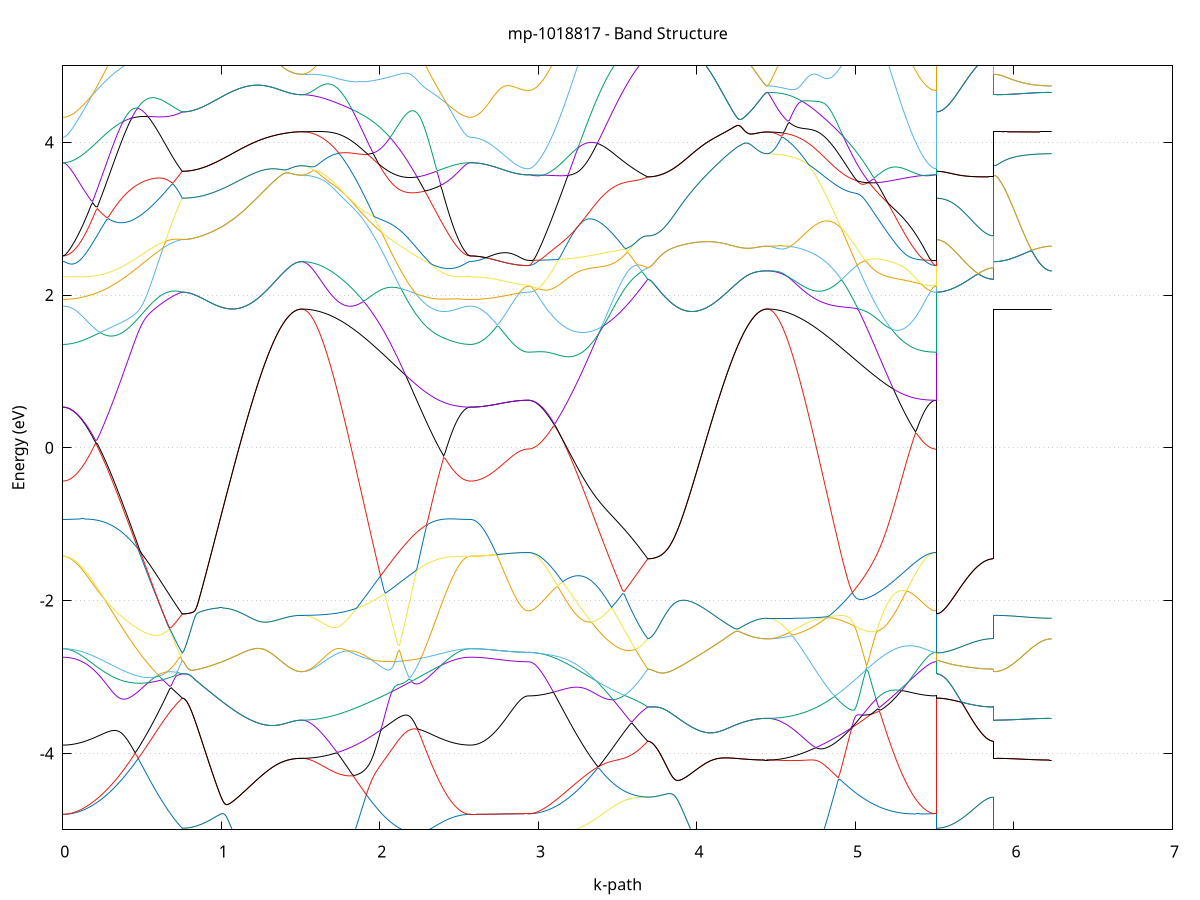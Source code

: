set title 'mp-1018817 - Band Structure'
set xlabel 'k-path'
set ylabel 'Energy (eV)'
set grid y
set yrange [-5:5]
set terminal png size 800,600
set output 'mp-1018817_bands_gnuplot.png'
plot '-' using 1:2 with lines notitle, '-' using 1:2 with lines notitle, '-' using 1:2 with lines notitle, '-' using 1:2 with lines notitle, '-' using 1:2 with lines notitle, '-' using 1:2 with lines notitle, '-' using 1:2 with lines notitle, '-' using 1:2 with lines notitle, '-' using 1:2 with lines notitle, '-' using 1:2 with lines notitle, '-' using 1:2 with lines notitle, '-' using 1:2 with lines notitle, '-' using 1:2 with lines notitle, '-' using 1:2 with lines notitle, '-' using 1:2 with lines notitle, '-' using 1:2 with lines notitle, '-' using 1:2 with lines notitle, '-' using 1:2 with lines notitle, '-' using 1:2 with lines notitle, '-' using 1:2 with lines notitle, '-' using 1:2 with lines notitle, '-' using 1:2 with lines notitle, '-' using 1:2 with lines notitle, '-' using 1:2 with lines notitle, '-' using 1:2 with lines notitle, '-' using 1:2 with lines notitle, '-' using 1:2 with lines notitle, '-' using 1:2 with lines notitle, '-' using 1:2 with lines notitle, '-' using 1:2 with lines notitle, '-' using 1:2 with lines notitle, '-' using 1:2 with lines notitle, '-' using 1:2 with lines notitle, '-' using 1:2 with lines notitle, '-' using 1:2 with lines notitle, '-' using 1:2 with lines notitle, '-' using 1:2 with lines notitle, '-' using 1:2 with lines notitle, '-' using 1:2 with lines notitle, '-' using 1:2 with lines notitle, '-' using 1:2 with lines notitle, '-' using 1:2 with lines notitle, '-' using 1:2 with lines notitle, '-' using 1:2 with lines notitle, '-' using 1:2 with lines notitle, '-' using 1:2 with lines notitle, '-' using 1:2 with lines notitle, '-' using 1:2 with lines notitle, '-' using 1:2 with lines notitle, '-' using 1:2 with lines notitle, '-' using 1:2 with lines notitle, '-' using 1:2 with lines notitle, '-' using 1:2 with lines notitle, '-' using 1:2 with lines notitle, '-' using 1:2 with lines notitle, '-' using 1:2 with lines notitle, '-' using 1:2 with lines notitle, '-' using 1:2 with lines notitle, '-' using 1:2 with lines notitle, '-' using 1:2 with lines notitle, '-' using 1:2 with lines notitle, '-' using 1:2 with lines notitle, '-' using 1:2 with lines notitle, '-' using 1:2 with lines notitle
0.000000 -38.448382
0.009912 -38.448382
0.019824 -38.448382
0.029736 -38.448282
0.039648 -38.448282
0.049560 -38.448282
0.059472 -38.448182
0.069384 -38.448182
0.079296 -38.448082
0.089208 -38.447982
0.099120 -38.447982
0.109033 -38.447882
0.118945 -38.447782
0.128857 -38.447682
0.138769 -38.447582
0.148681 -38.447382
0.158593 -38.447282
0.168505 -38.447182
0.178417 -38.446982
0.188329 -38.446882
0.198241 -38.446782
0.208153 -38.446582
0.218065 -38.446382
0.227977 -38.446282
0.237889 -38.446082
0.247801 -38.445882
0.257713 -38.445682
0.267625 -38.445582
0.277537 -38.445382
0.287449 -38.445182
0.297361 -38.444982
0.307273 -38.444782
0.317186 -38.444582
0.327098 -38.444382
0.337010 -38.444182
0.346922 -38.443982
0.356834 -38.443682
0.366746 -38.443482
0.376658 -38.443282
0.386570 -38.443082
0.396482 -38.442882
0.406394 -38.442682
0.416306 -38.442482
0.426218 -38.442282
0.436130 -38.441982
0.446042 -38.441782
0.455954 -38.441582
0.465866 -38.441382
0.475778 -38.441182
0.485690 -38.440982
0.495602 -38.440782
0.505514 -38.440582
0.515426 -38.440382
0.525338 -38.440282
0.535251 -38.440082
0.545163 -38.439882
0.555075 -38.439682
0.564987 -38.439582
0.574899 -38.439382
0.584811 -38.439282
0.594723 -38.439082
0.604635 -38.438982
0.614547 -38.438782
0.624459 -38.438682
0.634371 -38.438582
0.644283 -38.438382
0.654195 -38.438282
0.664107 -38.438182
0.674019 -38.438082
0.683931 -38.437982
0.693843 -38.437982
0.703755 -38.437882
0.713667 -38.437782
0.723579 -38.437782
0.733491 -38.437682
0.743404 -38.437682
0.753316 -38.437582
0.753316 -38.437582
0.763228 -38.437582
0.773140 -38.437582
0.783052 -38.437582
0.792964 -38.437582
0.802876 -38.437482
0.812788 -38.437482
0.822700 -38.437482
0.832612 -38.437382
0.842524 -38.437282
0.852436 -38.437282
0.862348 -38.437182
0.872260 -38.437082
0.882172 -38.436982
0.892084 -38.436882
0.901996 -38.436782
0.911908 -38.436682
0.921820 -38.436582
0.931732 -38.436482
0.941644 -38.436282
0.951557 -38.436182
0.961469 -38.436082
0.971381 -38.435882
0.981293 -38.435782
0.991205 -38.435582
1.001117 -38.435482
1.011029 -38.435282
1.020941 -38.435182
1.030853 -38.434982
1.040765 -38.434782
1.050677 -38.434682
1.060589 -38.434482
1.070501 -38.434282
1.080413 -38.434082
1.090325 -38.433882
1.100237 -38.433782
1.110149 -38.433582
1.120061 -38.433382
1.129973 -38.433182
1.139885 -38.432982
1.149797 -38.432882
1.159710 -38.432682
1.169622 -38.432482
1.179534 -38.432282
1.189446 -38.432082
1.199358 -38.431982
1.209270 -38.431782
1.219182 -38.431582
1.229094 -38.431382
1.239006 -38.431282
1.248918 -38.431082
1.258830 -38.430982
1.268742 -38.430782
1.278654 -38.430582
1.288566 -38.430482
1.298478 -38.430382
1.308390 -38.430182
1.318302 -38.430082
1.328214 -38.429982
1.338126 -38.429782
1.348038 -38.429682
1.357950 -38.429582
1.367863 -38.429482
1.377775 -38.429382
1.387687 -38.429282
1.397599 -38.429182
1.407511 -38.429182
1.417423 -38.429082
1.427335 -38.428982
1.437247 -38.428982
1.447159 -38.428882
1.457071 -38.428882
1.466983 -38.428882
1.476895 -38.428782
1.486807 -38.428782
1.496719 -38.428782
1.506631 -38.428782
1.506631 -38.428782
1.516588 -38.428782
1.526544 -38.428782
1.536501 -38.428782
1.546457 -38.428882
1.556414 -38.428882
1.566370 -38.428882
1.576327 -38.428982
1.586283 -38.429082
1.596240 -38.429082
1.606196 -38.429182
1.616153 -38.429282
1.626110 -38.429382
1.636066 -38.429482
1.646023 -38.429582
1.655979 -38.429682
1.665936 -38.429782
1.675892 -38.429982
1.685849 -38.430082
1.695805 -38.430282
1.705762 -38.430382
1.715718 -38.430582
1.725675 -38.430682
1.735631 -38.430882
1.745588 -38.431082
1.755545 -38.431282
1.765501 -38.431482
1.775458 -38.431682
1.785414 -38.431882
1.795371 -38.432082
1.805327 -38.432282
1.815284 -38.432482
1.825240 -38.432782
1.835197 -38.432982
1.845153 -38.433182
1.855110 -38.433482
1.865066 -38.433682
1.875023 -38.433982
1.884979 -38.434182
1.894936 -38.434482
1.904893 -38.434682
1.914849 -38.434982
1.924806 -38.435282
1.934762 -38.435482
1.944719 -38.435782
1.954675 -38.436082
1.964632 -38.436382
1.974588 -38.436582
1.984545 -38.436882
1.994501 -38.437182
2.004458 -38.437482
2.014414 -38.437782
2.024371 -38.438082
2.034327 -38.438382
2.044284 -38.438582
2.054241 -38.438882
2.064197 -38.439182
2.074154 -38.439482
2.084110 -38.439782
2.094067 -38.440082
2.104023 -38.440382
2.113980 -38.440582
2.123936 -38.440882
2.133893 -38.441182
2.143849 -38.441482
2.153806 -38.441682
2.163762 -38.441982
2.173719 -38.442282
2.183675 -38.442582
2.193632 -38.442782
2.203589 -38.443082
2.213545 -38.443282
2.223502 -38.443582
2.233458 -38.443782
2.243415 -38.444082
2.253371 -38.444282
2.263328 -38.444482
2.273284 -38.444782
2.283241 -38.444982
2.293197 -38.445182
2.303154 -38.445382
2.313110 -38.445582
2.323067 -38.445782
2.333023 -38.445982
2.342980 -38.446182
2.352937 -38.446382
2.362893 -38.446482
2.372850 -38.446682
2.382806 -38.446882
2.392763 -38.446982
2.402719 -38.447182
2.412676 -38.447282
2.422632 -38.447382
2.432589 -38.447482
2.442545 -38.447682
2.452502 -38.447782
2.462458 -38.447882
2.472415 -38.447882
2.482371 -38.447982
2.492328 -38.448082
2.502285 -38.448182
2.512241 -38.448182
2.522198 -38.448282
2.532154 -38.448282
2.542111 -38.448282
2.552067 -38.448382
2.562024 -38.448382
2.571980 -38.448382
2.571980 -38.448382
2.581837 -38.448382
2.591694 -38.448382
2.601551 -38.448382
2.611407 -38.448382
2.621264 -38.448282
2.631121 -38.448282
2.640977 -38.448282
2.650834 -38.448282
2.660691 -38.448282
2.670548 -38.448282
2.680404 -38.448282
2.690261 -38.448282
2.700118 -38.448182
2.709975 -38.448182
2.719831 -38.448182
2.729688 -38.448182
2.739545 -38.448082
2.749402 -38.448082
2.759258 -38.448082
2.769115 -38.448082
2.778972 -38.447982
2.788829 -38.447982
2.798685 -38.447982
2.808542 -38.447982
2.818399 -38.447882
2.828256 -38.447882
2.838112 -38.447882
2.847969 -38.447882
2.857826 -38.447782
2.867683 -38.447782
2.877539 -38.447782
2.887396 -38.447782
2.897253 -38.447782
2.907109 -38.447782
2.916966 -38.447782
2.926823 -38.447782
2.936680 -38.447782
2.936680 -38.447782
2.946592 -38.447782
2.956504 -38.447782
2.966416 -38.447682
2.976328 -38.447682
2.986240 -38.447682
2.996152 -38.447582
3.006064 -38.447582
3.015976 -38.447482
3.025888 -38.447382
3.035800 -38.447382
3.045712 -38.447282
3.055624 -38.447182
3.065536 -38.447082
3.075448 -38.446982
3.085360 -38.446882
3.095272 -38.446782
3.105185 -38.446582
3.115097 -38.446482
3.125009 -38.446382
3.134921 -38.446182
3.144833 -38.446082
3.154745 -38.445882
3.164657 -38.445682
3.174569 -38.445582
3.184481 -38.445382
3.194393 -38.445182
3.204305 -38.444982
3.214217 -38.444882
3.224129 -38.444682
3.234041 -38.444482
3.243953 -38.444282
3.253865 -38.444082
3.263777 -38.443882
3.273689 -38.443682
3.283601 -38.443482
3.293513 -38.443282
3.303425 -38.443082
3.313337 -38.442882
3.323250 -38.442682
3.333162 -38.442482
3.343074 -38.442282
3.352986 -38.442082
3.362898 -38.441882
3.372810 -38.441682
3.382722 -38.441482
3.392634 -38.441282
3.402546 -38.441082
3.412458 -38.440882
3.422370 -38.440682
3.432282 -38.440482
3.442194 -38.440282
3.452106 -38.440182
3.462018 -38.439982
3.471930 -38.439782
3.481842 -38.439682
3.491754 -38.439482
3.501666 -38.439282
3.511578 -38.439182
3.521490 -38.438982
3.531403 -38.438882
3.541315 -38.438782
3.551227 -38.438682
3.561139 -38.438482
3.571051 -38.438382
3.580963 -38.438282
3.590875 -38.438182
3.600787 -38.438082
3.610699 -38.437982
3.620611 -38.437982
3.630523 -38.437882
3.640435 -38.437782
3.650347 -38.437782
3.660259 -38.437682
3.670171 -38.437682
3.680083 -38.437682
3.689995 -38.437582
3.689995 -38.437582
3.699907 -38.437582
3.709819 -38.437582
3.719731 -38.437582
3.729643 -38.437582
3.739556 -38.437482
3.749468 -38.437482
3.759380 -38.437482
3.769292 -38.437382
3.779204 -38.437282
3.789116 -38.437282
3.799028 -38.437182
3.808940 -38.437082
3.818852 -38.436982
3.828764 -38.436882
3.838676 -38.436782
3.848588 -38.436682
3.858500 -38.436582
3.868412 -38.436482
3.878324 -38.436282
3.888236 -38.436182
3.898148 -38.436082
3.908060 -38.435882
3.917972 -38.435782
3.927884 -38.435582
3.937796 -38.435482
3.947709 -38.435282
3.957621 -38.435182
3.967533 -38.434982
3.977445 -38.434782
3.987357 -38.434682
3.997269 -38.434482
4.007181 -38.434282
4.017093 -38.434082
4.027005 -38.433982
4.036917 -38.433782
4.046829 -38.433582
4.056741 -38.433382
4.066653 -38.433182
4.076565 -38.432982
4.086477 -38.432882
4.096389 -38.432682
4.106301 -38.432482
4.116213 -38.432282
4.126125 -38.432082
4.136037 -38.431982
4.145949 -38.431782
4.155862 -38.431582
4.165774 -38.431382
4.175686 -38.431282
4.185598 -38.431082
4.195510 -38.430982
4.205422 -38.430782
4.215334 -38.430682
4.225246 -38.430482
4.235158 -38.430382
4.245070 -38.430182
4.254982 -38.430082
4.264894 -38.429982
4.274806 -38.429782
4.284718 -38.429682
4.294630 -38.429582
4.304542 -38.429482
4.314454 -38.429382
4.324366 -38.429282
4.334278 -38.429182
4.344190 -38.429182
4.354102 -38.429082
4.364014 -38.428982
4.373927 -38.428982
4.383839 -38.428882
4.393751 -38.428882
4.403663 -38.428882
4.413575 -38.428782
4.423487 -38.428782
4.433399 -38.428782
4.443311 -38.428782
4.443311 -38.428782
4.453267 -38.428782
4.463224 -38.428782
4.473180 -38.428782
4.483137 -38.428882
4.493094 -38.428882
4.503050 -38.428882
4.513007 -38.428982
4.522963 -38.429082
4.532920 -38.429082
4.542876 -38.429182
4.552833 -38.429282
4.562789 -38.429382
4.572746 -38.429482
4.582702 -38.429582
4.592659 -38.429682
4.602615 -38.429782
4.612572 -38.429882
4.622528 -38.430082
4.632485 -38.430182
4.642442 -38.430382
4.652398 -38.430482
4.662355 -38.430682
4.672311 -38.430782
4.682268 -38.430982
4.692224 -38.431182
4.702181 -38.431382
4.712137 -38.431582
4.722094 -38.431782
4.732050 -38.431982
4.742007 -38.432182
4.751963 -38.432382
4.761920 -38.432582
4.771876 -38.432882
4.781833 -38.433082
4.791790 -38.433282
4.801746 -38.433582
4.811703 -38.433782
4.821659 -38.433982
4.831616 -38.434282
4.841572 -38.434482
4.851529 -38.434782
4.861485 -38.435082
4.871442 -38.435282
4.881398 -38.435582
4.891355 -38.435882
4.901311 -38.436082
4.911268 -38.436382
4.921224 -38.436682
4.931181 -38.436882
4.941138 -38.437182
4.951094 -38.437482
4.961051 -38.437782
4.971007 -38.438082
4.980964 -38.438282
4.990920 -38.438582
5.000877 -38.438882
5.010833 -38.439182
5.020790 -38.439382
5.030746 -38.439682
5.040703 -38.439982
5.050659 -38.440282
5.060616 -38.440482
5.070572 -38.440782
5.080529 -38.441082
5.090486 -38.441282
5.100442 -38.441582
5.110399 -38.441882
5.120355 -38.442082
5.130312 -38.442382
5.140268 -38.442582
5.150225 -38.442882
5.160181 -38.443082
5.170138 -38.443382
5.180094 -38.443582
5.190051 -38.443782
5.200007 -38.444082
5.209964 -38.444282
5.219920 -38.444482
5.229877 -38.444682
5.239834 -38.444882
5.249790 -38.445082
5.259747 -38.445282
5.269703 -38.445482
5.279660 -38.445682
5.289616 -38.445782
5.299573 -38.445982
5.309529 -38.446182
5.319486 -38.446282
5.329442 -38.446482
5.339399 -38.446582
5.349355 -38.446682
5.359312 -38.446882
5.369269 -38.446982
5.379225 -38.447082
5.389182 -38.447182
5.399138 -38.447282
5.409095 -38.447382
5.419051 -38.447382
5.429008 -38.447482
5.438964 -38.447582
5.448921 -38.447582
5.458877 -38.447682
5.468834 -38.447682
5.478790 -38.447682
5.488747 -38.447782
5.498703 -38.447782
5.508660 -38.447782
5.508660 -38.437582
5.518517 -38.437582
5.528373 -38.437582
5.538230 -38.437582
5.548087 -38.437582
5.557944 -38.437582
5.567800 -38.437582
5.577657 -38.437582
5.587514 -38.437582
5.597371 -38.437582
5.607227 -38.437582
5.617084 -38.437582
5.626941 -38.437582
5.636798 -38.437582
5.646654 -38.437582
5.656511 -38.437582
5.666368 -38.437582
5.676225 -38.437582
5.686081 -38.437582
5.695938 -38.437582
5.705795 -38.437582
5.715652 -38.437582
5.725508 -38.437582
5.735365 -38.437582
5.745222 -38.437582
5.755079 -38.437582
5.764935 -38.437582
5.774792 -38.437582
5.784649 -38.437582
5.794505 -38.437582
5.804362 -38.437582
5.814219 -38.437582
5.824076 -38.437582
5.833932 -38.437582
5.843789 -38.437582
5.853646 -38.437582
5.863503 -38.437582
5.873359 -38.437582
5.873359 -38.428782
5.883216 -38.428782
5.893073 -38.428782
5.902930 -38.428782
5.912786 -38.428782
5.922643 -38.428782
5.932500 -38.428782
5.942357 -38.428782
5.952213 -38.428782
5.962070 -38.428782
5.971927 -38.428782
5.981784 -38.428782
5.991640 -38.428782
6.001497 -38.428782
6.011354 -38.428782
6.021211 -38.428782
6.031067 -38.428782
6.040924 -38.428782
6.050781 -38.428782
6.060637 -38.428782
6.070494 -38.428782
6.080351 -38.428782
6.090208 -38.428782
6.100064 -38.428782
6.109921 -38.428782
6.119778 -38.428782
6.129635 -38.428782
6.139491 -38.428782
6.149348 -38.428782
6.159205 -38.428782
6.169062 -38.428782
6.178918 -38.428782
6.188775 -38.428782
6.198632 -38.428782
6.208489 -38.428782
6.218345 -38.428782
6.228202 -38.428782
6.238059 -38.428782
e
0.000000 -38.445382
0.009912 -38.445382
0.019824 -38.445382
0.029736 -38.445282
0.039648 -38.445282
0.049560 -38.445282
0.059472 -38.445182
0.069384 -38.445182
0.079296 -38.445082
0.089208 -38.445082
0.099120 -38.444982
0.109033 -38.444882
0.118945 -38.444882
0.128857 -38.444782
0.138769 -38.444682
0.148681 -38.444582
0.158593 -38.444482
0.168505 -38.444382
0.178417 -38.444282
0.188329 -38.444082
0.198241 -38.443982
0.208153 -38.443882
0.218065 -38.443682
0.227977 -38.443582
0.237889 -38.443482
0.247801 -38.443282
0.257713 -38.443182
0.267625 -38.442982
0.277537 -38.442882
0.287449 -38.442682
0.297361 -38.442482
0.307273 -38.442382
0.317186 -38.442182
0.327098 -38.441982
0.337010 -38.441882
0.346922 -38.441682
0.356834 -38.441482
0.366746 -38.441382
0.376658 -38.441182
0.386570 -38.440982
0.396482 -38.440882
0.406394 -38.440682
0.416306 -38.440482
0.426218 -38.440382
0.436130 -38.440182
0.446042 -38.439982
0.455954 -38.439882
0.465866 -38.439682
0.475778 -38.439582
0.485690 -38.439382
0.495602 -38.439282
0.505514 -38.439182
0.515426 -38.438982
0.525338 -38.438882
0.535251 -38.438782
0.545163 -38.438582
0.555075 -38.438482
0.564987 -38.438382
0.574899 -38.438282
0.584811 -38.438182
0.594723 -38.438082
0.604635 -38.437982
0.614547 -38.437982
0.624459 -38.437882
0.634371 -38.437782
0.644283 -38.437782
0.654195 -38.437682
0.664107 -38.437682
0.674019 -38.437582
0.683931 -38.437582
0.693843 -38.437582
0.703755 -38.437582
0.713667 -38.437582
0.723579 -38.437582
0.733491 -38.437582
0.743404 -38.437582
0.753316 -38.437582
0.753316 -38.437582
0.763228 -38.437582
0.773140 -38.437582
0.783052 -38.437582
0.792964 -38.437582
0.802876 -38.437482
0.812788 -38.437482
0.822700 -38.437482
0.832612 -38.437382
0.842524 -38.437282
0.852436 -38.437282
0.862348 -38.437182
0.872260 -38.437082
0.882172 -38.436982
0.892084 -38.436882
0.901996 -38.436782
0.911908 -38.436682
0.921820 -38.436582
0.931732 -38.436482
0.941644 -38.436282
0.951557 -38.436182
0.961469 -38.436082
0.971381 -38.435882
0.981293 -38.435782
0.991205 -38.435582
1.001117 -38.435482
1.011029 -38.435282
1.020941 -38.435182
1.030853 -38.434982
1.040765 -38.434782
1.050677 -38.434682
1.060589 -38.434482
1.070501 -38.434282
1.080413 -38.434082
1.090325 -38.433982
1.100237 -38.433782
1.110149 -38.433582
1.120061 -38.433382
1.129973 -38.433182
1.139885 -38.432982
1.149797 -38.432882
1.159710 -38.432682
1.169622 -38.432482
1.179534 -38.432282
1.189446 -38.432082
1.199358 -38.431982
1.209270 -38.431782
1.219182 -38.431582
1.229094 -38.431382
1.239006 -38.431282
1.248918 -38.431082
1.258830 -38.430982
1.268742 -38.430782
1.278654 -38.430582
1.288566 -38.430482
1.298478 -38.430382
1.308390 -38.430182
1.318302 -38.430082
1.328214 -38.429982
1.338126 -38.429782
1.348038 -38.429682
1.357950 -38.429582
1.367863 -38.429482
1.377775 -38.429382
1.387687 -38.429282
1.397599 -38.429182
1.407511 -38.429182
1.417423 -38.429082
1.427335 -38.428982
1.437247 -38.428982
1.447159 -38.428882
1.457071 -38.428882
1.466983 -38.428882
1.476895 -38.428782
1.486807 -38.428782
1.496719 -38.428782
1.506631 -38.428782
1.506631 -38.428782
1.516588 -38.428782
1.526544 -38.428782
1.536501 -38.428782
1.546457 -38.428882
1.556414 -38.428882
1.566370 -38.428882
1.576327 -38.428982
1.586283 -38.428982
1.596240 -38.429082
1.606196 -38.429082
1.616153 -38.429182
1.626110 -38.429282
1.636066 -38.429382
1.646023 -38.429482
1.655979 -38.429582
1.665936 -38.429682
1.675892 -38.429782
1.685849 -38.429882
1.695805 -38.429982
1.705762 -38.430182
1.715718 -38.430282
1.725675 -38.430382
1.735631 -38.430582
1.745588 -38.430682
1.755545 -38.430882
1.765501 -38.431082
1.775458 -38.431182
1.785414 -38.431382
1.795371 -38.431582
1.805327 -38.431782
1.815284 -38.431882
1.825240 -38.432082
1.835197 -38.432282
1.845153 -38.432482
1.855110 -38.432682
1.865066 -38.432882
1.875023 -38.433182
1.884979 -38.433382
1.894936 -38.433582
1.904893 -38.433782
1.914849 -38.433982
1.924806 -38.434282
1.934762 -38.434482
1.944719 -38.434682
1.954675 -38.434882
1.964632 -38.435182
1.974588 -38.435382
1.984545 -38.435682
1.994501 -38.435882
2.004458 -38.436082
2.014414 -38.436382
2.024371 -38.436582
2.034327 -38.436882
2.044284 -38.437082
2.054241 -38.437382
2.064197 -38.437582
2.074154 -38.437782
2.084110 -38.438082
2.094067 -38.438282
2.104023 -38.438582
2.113980 -38.438782
2.123936 -38.438982
2.133893 -38.439282
2.143849 -38.439482
2.153806 -38.439682
2.163762 -38.439982
2.173719 -38.440182
2.183675 -38.440382
2.193632 -38.440682
2.203589 -38.440882
2.213545 -38.441082
2.223502 -38.441282
2.233458 -38.441482
2.243415 -38.441682
2.253371 -38.441882
2.263328 -38.442082
2.273284 -38.442282
2.283241 -38.442482
2.293197 -38.442682
2.303154 -38.442882
2.313110 -38.442982
2.323067 -38.443182
2.333023 -38.443382
2.342980 -38.443482
2.352937 -38.443682
2.362893 -38.443782
2.372850 -38.443982
2.382806 -38.444082
2.392763 -38.444182
2.402719 -38.444282
2.412676 -38.444482
2.422632 -38.444582
2.432589 -38.444682
2.442545 -38.444782
2.452502 -38.444882
2.462458 -38.444882
2.472415 -38.444982
2.482371 -38.445082
2.492328 -38.445082
2.502285 -38.445182
2.512241 -38.445182
2.522198 -38.445282
2.532154 -38.445282
2.542111 -38.445282
2.552067 -38.445382
2.562024 -38.445382
2.571980 -38.445382
2.571980 -38.445382
2.581837 -38.445382
2.591694 -38.445382
2.601551 -38.445382
2.611407 -38.445382
2.621264 -38.445382
2.631121 -38.445382
2.640977 -38.445382
2.650834 -38.445382
2.660691 -38.445382
2.670548 -38.445482
2.680404 -38.445482
2.690261 -38.445482
2.700118 -38.445482
2.709975 -38.445482
2.719831 -38.445582
2.729688 -38.445582
2.739545 -38.445582
2.749402 -38.445582
2.759258 -38.445582
2.769115 -38.445682
2.778972 -38.445682
2.788829 -38.445682
2.798685 -38.445682
2.808542 -38.445782
2.818399 -38.445782
2.828256 -38.445782
2.838112 -38.445782
2.847969 -38.445882
2.857826 -38.445882
2.867683 -38.445882
2.877539 -38.445882
2.887396 -38.445882
2.897253 -38.445882
2.907109 -38.445982
2.916966 -38.445982
2.926823 -38.445982
2.936680 -38.445982
2.936680 -38.445982
2.946592 -38.445982
2.956504 -38.445982
2.966416 -38.445882
2.976328 -38.445882
2.986240 -38.445882
2.996152 -38.445782
3.006064 -38.445782
3.015976 -38.445682
3.025888 -38.445682
3.035800 -38.445582
3.045712 -38.445482
3.055624 -38.445382
3.065536 -38.445382
3.075448 -38.445282
3.085360 -38.445182
3.095272 -38.444982
3.105185 -38.444882
3.115097 -38.444782
3.125009 -38.444682
3.134921 -38.444582
3.144833 -38.444382
3.154745 -38.444282
3.164657 -38.444082
3.174569 -38.443982
3.184481 -38.443782
3.194393 -38.443682
3.204305 -38.443482
3.214217 -38.443382
3.224129 -38.443182
3.234041 -38.442982
3.243953 -38.442882
3.253865 -38.442682
3.263777 -38.442482
3.273689 -38.442282
3.283601 -38.442182
3.293513 -38.441982
3.303425 -38.441782
3.313337 -38.441582
3.323250 -38.441382
3.333162 -38.441282
3.343074 -38.441082
3.352986 -38.440882
3.362898 -38.440682
3.372810 -38.440582
3.382722 -38.440382
3.392634 -38.440182
3.402546 -38.440082
3.412458 -38.439882
3.422370 -38.439782
3.432282 -38.439582
3.442194 -38.439382
3.452106 -38.439282
3.462018 -38.439182
3.471930 -38.438982
3.481842 -38.438882
3.491754 -38.438782
3.501666 -38.438582
3.511578 -38.438482
3.521490 -38.438382
3.531403 -38.438282
3.541315 -38.438182
3.551227 -38.438082
3.561139 -38.438082
3.571051 -38.437982
3.580963 -38.437882
3.590875 -38.437782
3.600787 -38.437782
3.610699 -38.437682
3.620611 -38.437682
3.630523 -38.437682
3.640435 -38.437582
3.650347 -38.437582
3.660259 -38.437582
3.670171 -38.437582
3.680083 -38.437582
3.689995 -38.437582
3.689995 -38.437582
3.699907 -38.437582
3.709819 -38.437582
3.719731 -38.437582
3.729643 -38.437582
3.739556 -38.437482
3.749468 -38.437482
3.759380 -38.437482
3.769292 -38.437382
3.779204 -38.437282
3.789116 -38.437282
3.799028 -38.437182
3.808940 -38.437082
3.818852 -38.436982
3.828764 -38.436882
3.838676 -38.436782
3.848588 -38.436682
3.858500 -38.436582
3.868412 -38.436482
3.878324 -38.436282
3.888236 -38.436182
3.898148 -38.436082
3.908060 -38.435882
3.917972 -38.435782
3.927884 -38.435582
3.937796 -38.435482
3.947709 -38.435282
3.957621 -38.435182
3.967533 -38.434982
3.977445 -38.434782
3.987357 -38.434682
3.997269 -38.434482
4.007181 -38.434282
4.017093 -38.434082
4.027005 -38.433982
4.036917 -38.433782
4.046829 -38.433582
4.056741 -38.433382
4.066653 -38.433182
4.076565 -38.432982
4.086477 -38.432882
4.096389 -38.432682
4.106301 -38.432482
4.116213 -38.432282
4.126125 -38.432082
4.136037 -38.431982
4.145949 -38.431782
4.155862 -38.431582
4.165774 -38.431382
4.175686 -38.431282
4.185598 -38.431082
4.195510 -38.430982
4.205422 -38.430782
4.215334 -38.430682
4.225246 -38.430482
4.235158 -38.430382
4.245070 -38.430182
4.254982 -38.430082
4.264894 -38.429982
4.274806 -38.429782
4.284718 -38.429682
4.294630 -38.429582
4.304542 -38.429482
4.314454 -38.429382
4.324366 -38.429282
4.334278 -38.429182
4.344190 -38.429182
4.354102 -38.429082
4.364014 -38.428982
4.373927 -38.428982
4.383839 -38.428882
4.393751 -38.428882
4.403663 -38.428882
4.413575 -38.428782
4.423487 -38.428782
4.433399 -38.428782
4.443311 -38.428782
4.443311 -38.428782
4.453267 -38.428782
4.463224 -38.428782
4.473180 -38.428782
4.483137 -38.428882
4.493094 -38.428882
4.503050 -38.428882
4.513007 -38.428982
4.522963 -38.428982
4.532920 -38.429082
4.542876 -38.429182
4.552833 -38.429182
4.562789 -38.429282
4.572746 -38.429382
4.582702 -38.429482
4.592659 -38.429582
4.602615 -38.429682
4.612572 -38.429782
4.622528 -38.429882
4.632485 -38.430082
4.642442 -38.430182
4.652398 -38.430282
4.662355 -38.430482
4.672311 -38.430582
4.682268 -38.430782
4.692224 -38.430982
4.702181 -38.431082
4.712137 -38.431282
4.722094 -38.431482
4.732050 -38.431682
4.742007 -38.431882
4.751963 -38.432082
4.761920 -38.432282
4.771876 -38.432482
4.781833 -38.432682
4.791790 -38.432882
4.801746 -38.433082
4.811703 -38.433282
4.821659 -38.433482
4.831616 -38.433782
4.841572 -38.433982
4.851529 -38.434182
4.861485 -38.434482
4.871442 -38.434682
4.881398 -38.434882
4.891355 -38.435182
4.901311 -38.435382
4.911268 -38.435682
4.921224 -38.435882
4.931181 -38.436182
4.941138 -38.436382
4.951094 -38.436682
4.961051 -38.436882
4.971007 -38.437182
4.980964 -38.437382
4.990920 -38.437682
5.000877 -38.437882
5.010833 -38.438182
5.020790 -38.438382
5.030746 -38.438682
5.040703 -38.438882
5.050659 -38.439182
5.060616 -38.439382
5.070572 -38.439682
5.080529 -38.439882
5.090486 -38.440082
5.100442 -38.440382
5.110399 -38.440582
5.120355 -38.440882
5.130312 -38.441082
5.140268 -38.441282
5.150225 -38.441482
5.160181 -38.441782
5.170138 -38.441982
5.180094 -38.442182
5.190051 -38.442382
5.200007 -38.442582
5.209964 -38.442782
5.219920 -38.442982
5.229877 -38.443182
5.239834 -38.443382
5.249790 -38.443482
5.259747 -38.443682
5.269703 -38.443882
5.279660 -38.444082
5.289616 -38.444182
5.299573 -38.444382
5.309529 -38.444482
5.319486 -38.444582
5.329442 -38.444782
5.339399 -38.444882
5.349355 -38.444982
5.359312 -38.445082
5.369269 -38.445182
5.379225 -38.445282
5.389182 -38.445382
5.399138 -38.445482
5.409095 -38.445582
5.419051 -38.445682
5.429008 -38.445682
5.438964 -38.445782
5.448921 -38.445782
5.458877 -38.445882
5.468834 -38.445882
5.478790 -38.445882
5.488747 -38.445982
5.498703 -38.445982
5.508660 -38.445982
5.508660 -38.437582
5.518517 -38.437582
5.528373 -38.437582
5.538230 -38.437582
5.548087 -38.437582
5.557944 -38.437582
5.567800 -38.437582
5.577657 -38.437582
5.587514 -38.437582
5.597371 -38.437582
5.607227 -38.437582
5.617084 -38.437582
5.626941 -38.437582
5.636798 -38.437582
5.646654 -38.437582
5.656511 -38.437582
5.666368 -38.437582
5.676225 -38.437582
5.686081 -38.437582
5.695938 -38.437582
5.705795 -38.437582
5.715652 -38.437582
5.725508 -38.437582
5.735365 -38.437582
5.745222 -38.437582
5.755079 -38.437582
5.764935 -38.437582
5.774792 -38.437582
5.784649 -38.437582
5.794505 -38.437582
5.804362 -38.437582
5.814219 -38.437582
5.824076 -38.437582
5.833932 -38.437582
5.843789 -38.437582
5.853646 -38.437582
5.863503 -38.437582
5.873359 -38.437582
5.873359 -38.428782
5.883216 -38.428782
5.893073 -38.428782
5.902930 -38.428782
5.912786 -38.428782
5.922643 -38.428782
5.932500 -38.428782
5.942357 -38.428782
5.952213 -38.428782
5.962070 -38.428782
5.971927 -38.428782
5.981784 -38.428782
5.991640 -38.428782
6.001497 -38.428782
6.011354 -38.428782
6.021211 -38.428782
6.031067 -38.428782
6.040924 -38.428782
6.050781 -38.428782
6.060637 -38.428782
6.070494 -38.428782
6.080351 -38.428782
6.090208 -38.428782
6.100064 -38.428782
6.109921 -38.428782
6.119778 -38.428782
6.129635 -38.428782
6.139491 -38.428782
6.149348 -38.428782
6.159205 -38.428782
6.169062 -38.428782
6.178918 -38.428782
6.188775 -38.428782
6.198632 -38.428782
6.208489 -38.428782
6.218345 -38.428782
6.228202 -38.428782
6.238059 -38.428782
e
0.000000 -19.849582
0.009912 -19.849582
0.019824 -19.849382
0.029736 -19.849182
0.039648 -19.848982
0.049560 -19.848582
0.059472 -19.848082
0.069384 -19.847582
0.079296 -19.846982
0.089208 -19.846282
0.099120 -19.845582
0.109033 -19.844682
0.118945 -19.843782
0.128857 -19.842782
0.138769 -19.841682
0.148681 -19.840582
0.158593 -19.839382
0.168505 -19.838082
0.178417 -19.836782
0.188329 -19.835282
0.198241 -19.833882
0.208153 -19.832282
0.218065 -19.830682
0.227977 -19.829082
0.237889 -19.827282
0.247801 -19.825582
0.257713 -19.823682
0.267625 -19.821882
0.277537 -19.819982
0.287449 -19.817982
0.297361 -19.815982
0.307273 -19.813982
0.317186 -19.811882
0.327098 -19.809882
0.337010 -19.807782
0.346922 -19.805682
0.356834 -19.803582
0.366746 -19.801482
0.376658 -19.799382
0.386570 -19.797482
0.396482 -19.795582
0.406394 -19.793882
0.416306 -19.792582
0.426218 -19.791782
0.436130 -19.791682
0.446042 -19.792782
0.455954 -19.794882
0.465866 -19.797982
0.475778 -19.801782
0.485690 -19.806382
0.495602 -19.811082
0.505514 -19.815682
0.515426 -19.820082
0.525338 -19.824482
0.535251 -19.828682
0.545163 -19.832682
0.555075 -19.836682
0.564987 -19.840382
0.574899 -19.844082
0.584811 -19.847482
0.594723 -19.850782
0.604635 -19.853882
0.614547 -19.856782
0.624459 -19.859482
0.634371 -19.862082
0.644283 -19.864482
0.654195 -19.866582
0.664107 -19.868582
0.674019 -19.870282
0.683931 -19.871882
0.693843 -19.873182
0.703755 -19.874382
0.713667 -19.875282
0.723579 -19.875982
0.733491 -19.876482
0.743404 -19.876782
0.753316 -19.876882
0.753316 -19.876882
0.763228 -19.876782
0.773140 -19.876682
0.783052 -19.876582
0.792964 -19.876282
0.802876 -19.875982
0.812788 -19.875582
0.822700 -19.875182
0.832612 -19.874582
0.842524 -19.874082
0.852436 -19.873382
0.862348 -19.872682
0.872260 -19.871882
0.882172 -19.871082
0.892084 -19.870182
0.901996 -19.869182
0.911908 -19.868182
0.921820 -19.867182
0.931732 -19.865982
0.941644 -19.864882
0.951557 -19.863582
0.961469 -19.862382
0.971381 -19.861082
0.981293 -19.859682
0.991205 -19.858282
1.001117 -19.856882
1.011029 -19.855382
1.020941 -19.853882
1.030853 -19.852382
1.040765 -19.850782
1.050677 -19.849182
1.060589 -19.847582
1.070501 -19.845982
1.080413 -19.844382
1.090325 -19.842682
1.100237 -19.841082
1.110149 -19.839382
1.120061 -19.837682
1.129973 -19.836082
1.139885 -19.834382
1.149797 -19.832782
1.159710 -19.831182
1.169622 -19.829582
1.179534 -19.827982
1.189446 -19.826382
1.199358 -19.824882
1.209270 -19.823382
1.219182 -19.821982
1.229094 -19.820582
1.239006 -19.819282
1.248918 -19.817982
1.258830 -19.816782
1.268742 -19.815682
1.278654 -19.814582
1.288566 -19.813682
1.298478 -19.812782
1.308390 -19.811982
1.318302 -19.811282
1.328214 -19.810782
1.338126 -19.810282
1.348038 -19.809982
1.357950 -19.809682
1.367863 -19.809582
1.377775 -19.809582
1.387687 -19.809582
1.397599 -19.809782
1.407511 -19.809982
1.417423 -19.810182
1.427335 -19.810482
1.437247 -19.810682
1.447159 -19.810982
1.457071 -19.811282
1.466983 -19.811482
1.476895 -19.811682
1.486807 -19.811782
1.496719 -19.811882
1.506631 -19.811882
1.506631 -19.811882
1.516588 -19.811882
1.526544 -19.811882
1.536501 -19.811782
1.546457 -19.811682
1.556414 -19.811482
1.566370 -19.811282
1.576327 -19.811082
1.586283 -19.810782
1.596240 -19.810482
1.606196 -19.810182
1.616153 -19.809782
1.626110 -19.809382
1.636066 -19.808982
1.646023 -19.808482
1.655979 -19.807882
1.665936 -19.807282
1.675892 -19.806682
1.685849 -19.805982
1.695805 -19.805282
1.705762 -19.804482
1.715718 -19.803682
1.725675 -19.802782
1.735631 -19.801782
1.745588 -19.800782
1.755545 -19.799782
1.765501 -19.798682
1.775458 -19.797482
1.785414 -19.796282
1.795371 -19.794982
1.805327 -19.793582
1.815284 -19.792182
1.825240 -19.790682
1.835197 -19.789082
1.845153 -19.787482
1.855110 -19.785782
1.865066 -19.784082
1.875023 -19.782182
1.884979 -19.780282
1.894936 -19.778382
1.904893 -19.776382
1.914849 -19.774282
1.924806 -19.772082
1.934762 -19.769882
1.944719 -19.767682
1.954675 -19.765382
1.964632 -19.763082
1.974588 -19.760882
1.984545 -19.758782
1.994501 -19.756882
2.004458 -19.755482
2.014414 -19.755082
2.024371 -19.755682
2.034327 -19.757082
2.044284 -19.759082
2.054241 -19.761282
2.064197 -19.763682
2.074154 -19.766182
2.084110 -19.768682
2.094067 -19.771182
2.104023 -19.773782
2.113980 -19.776382
2.123936 -19.778982
2.133893 -19.781482
2.143849 -19.784082
2.153806 -19.786582
2.163762 -19.789182
2.173719 -19.791682
2.183675 -19.794182
2.193632 -19.796582
2.203589 -19.799082
2.213545 -19.801482
2.223502 -19.803782
2.233458 -19.806182
2.243415 -19.808482
2.253371 -19.810682
2.263328 -19.812882
2.273284 -19.815082
2.283241 -19.817182
2.293197 -19.819182
2.303154 -19.821182
2.313110 -19.823182
2.323067 -19.825082
2.333023 -19.826882
2.342980 -19.828682
2.352937 -19.830382
2.362893 -19.831982
2.372850 -19.833582
2.382806 -19.835082
2.392763 -19.836582
2.402719 -19.837882
2.412676 -19.839182
2.422632 -19.840482
2.432589 -19.841582
2.442545 -19.842682
2.452502 -19.843682
2.462458 -19.844682
2.472415 -19.845482
2.482371 -19.846282
2.492328 -19.846982
2.502285 -19.847582
2.512241 -19.848082
2.522198 -19.848582
2.532154 -19.848982
2.542111 -19.849182
2.552067 -19.849382
2.562024 -19.849582
2.571980 -19.849582
2.571980 -19.849582
2.581837 -19.849482
2.591694 -19.849282
2.601551 -19.848882
2.611407 -19.848382
2.621264 -19.847782
2.631121 -19.846882
2.640977 -19.845982
2.650834 -19.844882
2.660691 -19.843582
2.670548 -19.842282
2.680404 -19.840682
2.690261 -19.839082
2.700118 -19.837282
2.709975 -19.835382
2.719831 -19.833282
2.729688 -19.831182
2.739545 -19.828882
2.749402 -19.826482
2.759258 -19.823882
2.769115 -19.821282
2.778972 -19.818582
2.788829 -19.815682
2.798685 -19.812782
2.808542 -19.809782
2.818399 -19.806682
2.828256 -19.803482
2.838112 -19.800182
2.847969 -19.796882
2.857826 -19.793482
2.867683 -19.789982
2.877539 -19.786582
2.887396 -19.783082
2.897253 -19.779482
2.907109 -19.776082
2.916966 -19.772682
2.926823 -19.769782
2.936680 -19.768382
2.936680 -19.768382
2.946592 -19.768382
2.956504 -19.768382
2.966416 -19.768282
2.976328 -19.768182
2.986240 -19.767982
2.996152 -19.767882
3.006064 -19.767682
3.015976 -19.767482
3.025888 -19.767182
3.035800 -19.766982
3.045712 -19.766682
3.055624 -19.766382
3.065536 -19.766082
3.075448 -19.765682
3.085360 -19.765382
3.095272 -19.765082
3.105185 -19.764782
3.115097 -19.764482
3.125009 -19.764182
3.134921 -19.763982
3.144833 -19.763682
3.154745 -19.763582
3.164657 -19.763482
3.174569 -19.763482
3.184481 -19.763582
3.194393 -19.763782
3.204305 -19.764082
3.214217 -19.764582
3.224129 -19.765282
3.234041 -19.766182
3.243953 -19.767382
3.253865 -19.768782
3.263777 -19.770382
3.273689 -19.772382
3.283601 -19.774682
3.293513 -19.777182
3.303425 -19.779982
3.313337 -19.783082
3.323250 -19.786382
3.333162 -19.789882
3.343074 -19.793582
3.352986 -19.797482
3.362898 -19.801482
3.372810 -19.805482
3.382722 -19.809582
3.392634 -19.813782
3.402546 -19.817882
3.412458 -19.822082
3.422370 -19.826282
3.432282 -19.830382
3.442194 -19.834382
3.452106 -19.838382
3.462018 -19.842282
3.471930 -19.846082
3.481842 -19.849782
3.491754 -19.853382
3.501666 -19.856782
3.511578 -19.860182
3.521490 -19.863282
3.531403 -19.866382
3.541315 -19.869182
3.551227 -19.871982
3.561139 -19.874482
3.571051 -19.876882
3.580963 -19.879082
3.590875 -19.881082
3.600787 -19.882882
3.610699 -19.884482
3.620611 -19.885982
3.630523 -19.887182
3.640435 -19.888282
3.650347 -19.889082
3.660259 -19.889682
3.670171 -19.890182
3.680083 -19.890382
3.689995 -19.890382
3.689995 -19.890382
3.699907 -19.890382
3.709819 -19.890282
3.719731 -19.890082
3.729643 -19.889782
3.739556 -19.889382
3.749468 -19.888982
3.759380 -19.888482
3.769292 -19.887882
3.779204 -19.887282
3.789116 -19.886482
3.799028 -19.885682
3.808940 -19.884782
3.818852 -19.883882
3.828764 -19.882882
3.838676 -19.881782
3.848588 -19.880582
3.858500 -19.879382
3.868412 -19.878082
3.878324 -19.876782
3.888236 -19.875382
3.898148 -19.873882
3.908060 -19.872382
3.917972 -19.870882
3.927884 -19.869182
3.937796 -19.867582
3.947709 -19.865882
3.957621 -19.864082
3.967533 -19.862282
3.977445 -19.860482
3.987357 -19.858582
3.997269 -19.856682
4.007181 -19.854782
4.017093 -19.852882
4.027005 -19.850882
4.036917 -19.848882
4.046829 -19.846882
4.056741 -19.844882
4.066653 -19.842882
4.076565 -19.840782
4.086477 -19.838782
4.096389 -19.836682
4.106301 -19.834682
4.116213 -19.832682
4.126125 -19.830682
4.136037 -19.828682
4.145949 -19.826682
4.155862 -19.824682
4.165774 -19.822782
4.175686 -19.820882
4.185598 -19.818982
4.195510 -19.817082
4.205422 -19.815282
4.215334 -19.813582
4.225246 -19.811882
4.235158 -19.810182
4.245070 -19.808582
4.254982 -19.806982
4.264894 -19.805482
4.274806 -19.804082
4.284718 -19.802782
4.294630 -19.801482
4.304542 -19.800282
4.314454 -19.799082
4.324366 -19.798082
4.334278 -19.797082
4.344190 -19.796282
4.354102 -19.795482
4.364014 -19.794882
4.373927 -19.794382
4.383839 -19.793982
4.393751 -19.793782
4.403663 -19.793682
4.413575 -19.793682
4.423487 -19.793682
4.433399 -19.793782
4.443311 -19.793782
4.443311 -19.793782
4.453267 -19.793782
4.463224 -19.793782
4.473180 -19.793782
4.483137 -19.793782
4.493094 -19.793882
4.503050 -19.793882
4.513007 -19.793882
4.522963 -19.793882
4.532920 -19.793982
4.542876 -19.793982
4.552833 -19.793982
4.562789 -19.793982
4.572746 -19.793982
4.582702 -19.793982
4.592659 -19.793982
4.602615 -19.793982
4.612572 -19.793882
4.622528 -19.793882
4.632485 -19.793782
4.642442 -19.793682
4.652398 -19.793582
4.662355 -19.793382
4.672311 -19.793182
4.682268 -19.792982
4.692224 -19.792782
4.702181 -19.792482
4.712137 -19.792182
4.722094 -19.791782
4.732050 -19.791382
4.742007 -19.790982
4.751963 -19.790482
4.761920 -19.789982
4.771876 -19.789382
4.781833 -19.788782
4.791790 -19.788082
4.801746 -19.787382
4.811703 -19.786682
4.821659 -19.785882
4.831616 -19.784982
4.841572 -19.784082
4.851529 -19.783182
4.861485 -19.782282
4.871442 -19.781282
4.881398 -19.780182
4.891355 -19.779182
4.901311 -19.778082
4.911268 -19.776982
4.921224 -19.775782
4.931181 -19.774682
4.941138 -19.773482
4.951094 -19.772382
4.961051 -19.771182
4.971007 -19.770082
4.980964 -19.768882
4.990920 -19.767782
5.000877 -19.766682
5.010833 -19.765682
5.020790 -19.764682
5.030746 -19.763682
5.040703 -19.762882
5.050659 -19.761982
5.060616 -19.761282
5.070572 -19.760582
5.080529 -19.759982
5.090486 -19.759482
5.100442 -19.758982
5.110399 -19.758682
5.120355 -19.758382
5.130312 -19.758182
5.140268 -19.757982
5.150225 -19.757982
5.160181 -19.757982
5.170138 -19.757982
5.180094 -19.758182
5.190051 -19.758382
5.200007 -19.758582
5.209964 -19.758882
5.219920 -19.759182
5.229877 -19.759482
5.239834 -19.759882
5.249790 -19.760282
5.259747 -19.760682
5.269703 -19.761182
5.279660 -19.761582
5.289616 -19.761982
5.299573 -19.762482
5.309529 -19.762982
5.319486 -19.763382
5.329442 -19.763882
5.339399 -19.764282
5.349355 -19.764682
5.359312 -19.765082
5.369269 -19.765482
5.379225 -19.765882
5.389182 -19.766282
5.399138 -19.766582
5.409095 -19.766882
5.419051 -19.767182
5.429008 -19.767382
5.438964 -19.767682
5.448921 -19.767882
5.458877 -19.767982
5.468834 -19.768182
5.478790 -19.768282
5.488747 -19.768382
5.498703 -19.768382
5.508660 -19.768382
5.508660 -19.876882
5.518517 -19.876882
5.528373 -19.876982
5.538230 -19.877082
5.548087 -19.877282
5.557944 -19.877482
5.567800 -19.877782
5.577657 -19.878082
5.587514 -19.878482
5.597371 -19.878882
5.607227 -19.879282
5.617084 -19.879782
5.626941 -19.880282
5.636798 -19.880782
5.646654 -19.881382
5.656511 -19.881882
5.666368 -19.882482
5.676225 -19.883082
5.686081 -19.883582
5.695938 -19.884182
5.705795 -19.884782
5.715652 -19.885282
5.725508 -19.885882
5.735365 -19.886382
5.745222 -19.886882
5.755079 -19.887382
5.764935 -19.887782
5.774792 -19.888282
5.784649 -19.888682
5.794505 -19.888982
5.804362 -19.889282
5.814219 -19.889582
5.824076 -19.889882
5.833932 -19.890082
5.843789 -19.890182
5.853646 -19.890282
5.863503 -19.890382
5.873359 -19.890382
5.873359 -19.811882
5.883216 -19.811882
5.893073 -19.811882
5.902930 -19.811782
5.912786 -19.811582
5.922643 -19.811482
5.932500 -19.811282
5.942357 -19.810982
5.952213 -19.810782
5.962070 -19.810482
5.971927 -19.810082
5.981784 -19.809782
5.991640 -19.809382
6.001497 -19.808882
6.011354 -19.808482
6.021211 -19.807982
6.031067 -19.807382
6.040924 -19.806882
6.050781 -19.806282
6.060637 -19.805682
6.070494 -19.804982
6.080351 -19.804382
6.090208 -19.803682
6.100064 -19.802982
6.109921 -19.802282
6.119778 -19.801582
6.129635 -19.800782
6.139491 -19.800082
6.149348 -19.799282
6.159205 -19.798482
6.169062 -19.797682
6.178918 -19.796982
6.188775 -19.796182
6.198632 -19.795482
6.208489 -19.794882
6.218345 -19.794282
6.228202 -19.793882
6.238059 -19.793782
e
0.000000 -19.672282
0.009912 -19.672282
0.019824 -19.672282
0.029736 -19.672282
0.039648 -19.672282
0.049560 -19.672282
0.059472 -19.672282
0.069384 -19.672282
0.079296 -19.672282
0.089208 -19.672182
0.099120 -19.672182
0.109033 -19.672282
0.118945 -19.672282
0.128857 -19.672282
0.138769 -19.672282
0.148681 -19.672382
0.158593 -19.672482
0.168505 -19.672682
0.178417 -19.672882
0.188329 -19.673282
0.198241 -19.673882
0.208153 -19.674682
0.218065 -19.676082
0.227977 -19.678182
0.237889 -19.680982
0.247801 -19.684582
0.257713 -19.688582
0.267625 -19.692982
0.277537 -19.697682
0.287449 -19.702482
0.297361 -19.707482
0.307273 -19.712582
0.317186 -19.717682
0.327098 -19.722982
0.337010 -19.728282
0.346922 -19.733582
0.356834 -19.738882
0.366746 -19.744282
0.376658 -19.749682
0.386570 -19.755082
0.396482 -19.760382
0.406394 -19.765682
0.416306 -19.770982
0.426218 -19.776282
0.436130 -19.781482
0.446042 -19.786582
0.455954 -19.791682
0.465866 -19.796682
0.475778 -19.801582
0.485690 -19.805782
0.495602 -19.810082
0.505514 -19.814382
0.515426 -19.818682
0.525338 -19.822882
0.535251 -19.827082
0.545163 -19.831082
0.555075 -19.835082
0.564987 -19.838882
0.574899 -19.842582
0.584811 -19.846082
0.594723 -19.849382
0.604635 -19.852582
0.614547 -19.855582
0.624459 -19.858382
0.634371 -19.861082
0.644283 -19.863482
0.654195 -19.865782
0.664107 -19.867782
0.674019 -19.869682
0.683931 -19.871282
0.693843 -19.872682
0.703755 -19.873982
0.713667 -19.874982
0.723579 -19.875782
0.733491 -19.876282
0.743404 -19.876682
0.753316 -19.876882
0.753316 -19.876882
0.763228 -19.876782
0.773140 -19.876682
0.783052 -19.876582
0.792964 -19.876282
0.802876 -19.875982
0.812788 -19.875582
0.822700 -19.875182
0.832612 -19.874582
0.842524 -19.874082
0.852436 -19.873382
0.862348 -19.872682
0.872260 -19.871882
0.882172 -19.871082
0.892084 -19.870182
0.901996 -19.869182
0.911908 -19.868182
0.921820 -19.867182
0.931732 -19.865982
0.941644 -19.864882
0.951557 -19.863582
0.961469 -19.862382
0.971381 -19.861082
0.981293 -19.859682
0.991205 -19.858282
1.001117 -19.856882
1.011029 -19.855382
1.020941 -19.853882
1.030853 -19.852382
1.040765 -19.850782
1.050677 -19.849182
1.060589 -19.847582
1.070501 -19.845982
1.080413 -19.844382
1.090325 -19.842682
1.100237 -19.841082
1.110149 -19.839382
1.120061 -19.837682
1.129973 -19.836082
1.139885 -19.834382
1.149797 -19.832782
1.159710 -19.831182
1.169622 -19.829582
1.179534 -19.827982
1.189446 -19.826382
1.199358 -19.824882
1.209270 -19.823382
1.219182 -19.821982
1.229094 -19.820582
1.239006 -19.819282
1.248918 -19.817982
1.258830 -19.816782
1.268742 -19.815682
1.278654 -19.814582
1.288566 -19.813682
1.298478 -19.812782
1.308390 -19.811982
1.318302 -19.811282
1.328214 -19.810782
1.338126 -19.810282
1.348038 -19.809982
1.357950 -19.809682
1.367863 -19.809582
1.377775 -19.809582
1.387687 -19.809582
1.397599 -19.809782
1.407511 -19.809982
1.417423 -19.810182
1.427335 -19.810482
1.437247 -19.810682
1.447159 -19.810982
1.457071 -19.811282
1.466983 -19.811482
1.476895 -19.811682
1.486807 -19.811782
1.496719 -19.811882
1.506631 -19.811882
1.506631 -19.811882
1.516588 -19.811882
1.526544 -19.811782
1.536501 -19.811582
1.546457 -19.811282
1.556414 -19.810882
1.566370 -19.810382
1.576327 -19.809882
1.586283 -19.809282
1.596240 -19.808482
1.606196 -19.807782
1.616153 -19.806882
1.626110 -19.805882
1.636066 -19.804882
1.646023 -19.803782
1.655979 -19.802582
1.665936 -19.801282
1.675892 -19.799982
1.685849 -19.798582
1.695805 -19.797082
1.705762 -19.795482
1.715718 -19.793882
1.725675 -19.792182
1.735631 -19.790382
1.745588 -19.788582
1.755545 -19.786682
1.765501 -19.784682
1.775458 -19.782682
1.785414 -19.780582
1.795371 -19.778482
1.805327 -19.776282
1.815284 -19.773982
1.825240 -19.771682
1.835197 -19.769382
1.845153 -19.766982
1.855110 -19.764482
1.865066 -19.761982
1.875023 -19.759482
1.884979 -19.756882
1.894936 -19.754282
1.904893 -19.751582
1.914849 -19.749782
1.924806 -19.748282
1.934762 -19.746782
1.944719 -19.745182
1.954675 -19.743582
1.964632 -19.741782
1.974588 -19.739982
1.984545 -19.738282
1.994501 -19.740082
2.004458 -19.741282
2.014414 -19.741482
2.024371 -19.740682
2.034327 -19.738882
2.044284 -19.736582
2.054241 -19.733882
2.064197 -19.730982
2.074154 -19.727982
2.084110 -19.724882
2.094067 -19.721682
2.104023 -19.718482
2.113980 -19.715082
2.123936 -19.711782
2.133893 -19.708282
2.143849 -19.704882
2.153806 -19.701382
2.163762 -19.697782
2.173719 -19.694682
2.183675 -19.692382
2.193632 -19.689982
2.203589 -19.687782
2.213545 -19.685582
2.223502 -19.683582
2.233458 -19.681782
2.243415 -19.680082
2.253371 -19.678582
2.263328 -19.677282
2.273284 -19.676182
2.283241 -19.675282
2.293197 -19.674582
2.303154 -19.674082
2.313110 -19.673582
2.323067 -19.673182
2.333023 -19.672982
2.342980 -19.672782
2.352937 -19.672582
2.362893 -19.672482
2.372850 -19.672382
2.382806 -19.672282
2.392763 -19.672182
2.402719 -19.672182
2.412676 -19.672182
2.422632 -19.672182
2.432589 -19.672182
2.442545 -19.672182
2.452502 -19.672182
2.462458 -19.672182
2.472415 -19.672182
2.482371 -19.672182
2.492328 -19.672182
2.502285 -19.672282
2.512241 -19.672282
2.522198 -19.672282
2.532154 -19.672282
2.542111 -19.672282
2.552067 -19.672282
2.562024 -19.672282
2.571980 -19.672282
2.571980 -19.672282
2.581837 -19.672382
2.591694 -19.672682
2.601551 -19.673082
2.611407 -19.673682
2.621264 -19.674382
2.631121 -19.675382
2.640977 -19.676482
2.650834 -19.677682
2.660691 -19.679082
2.670548 -19.680682
2.680404 -19.682382
2.690261 -19.684282
2.700118 -19.686282
2.709975 -19.688482
2.719831 -19.690782
2.729688 -19.693182
2.739545 -19.695782
2.749402 -19.698382
2.759258 -19.701182
2.769115 -19.704082
2.778972 -19.707082
2.788829 -19.710182
2.798685 -19.713382
2.808542 -19.716682
2.818399 -19.719982
2.828256 -19.723382
2.838112 -19.726882
2.847969 -19.730382
2.857826 -19.733982
2.867683 -19.737582
2.877539 -19.741182
2.887396 -19.744782
2.897253 -19.748382
2.907109 -19.751982
2.916966 -19.755382
2.926823 -19.758282
2.936680 -19.759682
2.936680 -19.759682
2.946592 -19.759682
2.956504 -19.759682
2.966416 -19.759582
2.976328 -19.759482
2.986240 -19.759382
2.996152 -19.759282
3.006064 -19.759082
3.015976 -19.758982
3.025888 -19.758782
3.035800 -19.758582
3.045712 -19.758382
3.055624 -19.758182
3.065536 -19.757982
3.075448 -19.757782
3.085360 -19.757582
3.095272 -19.757382
3.105185 -19.757182
3.115097 -19.756982
3.125009 -19.756882
3.134921 -19.756782
3.144833 -19.756682
3.154745 -19.756682
3.164657 -19.756782
3.174569 -19.756882
3.184481 -19.757182
3.194393 -19.757482
3.204305 -19.757982
3.214217 -19.758682
3.224129 -19.759582
3.234041 -19.760582
3.243953 -19.761882
3.253865 -19.763382
3.263777 -19.765282
3.273689 -19.767282
3.283601 -19.769682
3.293513 -19.772382
3.303425 -19.775282
3.313337 -19.778482
3.323250 -19.781882
3.333162 -19.785482
3.343074 -19.789182
3.352986 -19.793182
3.362898 -19.797182
3.372810 -19.801382
3.382722 -19.805582
3.392634 -19.809782
3.402546 -19.814082
3.412458 -19.818282
3.422370 -19.822582
3.432282 -19.826782
3.442194 -19.830982
3.452106 -19.834982
3.462018 -19.839082
3.471930 -19.842982
3.481842 -19.846782
3.491754 -19.850482
3.501666 -19.854082
3.511578 -19.857482
3.521490 -19.860782
3.531403 -19.863982
3.541315 -19.866982
3.551227 -19.869882
3.561139 -19.872582
3.571051 -19.875082
3.580963 -19.877382
3.590875 -19.879582
3.600787 -19.881482
3.610699 -19.883282
3.620611 -19.884882
3.630523 -19.886282
3.640435 -19.887482
3.650347 -19.888482
3.660259 -19.889282
3.670171 -19.889882
3.680083 -19.890282
3.689995 -19.890382
3.689995 -19.890382
3.699907 -19.890382
3.709819 -19.890282
3.719731 -19.890082
3.729643 -19.889782
3.739556 -19.889382
3.749468 -19.888982
3.759380 -19.888482
3.769292 -19.887882
3.779204 -19.887282
3.789116 -19.886482
3.799028 -19.885682
3.808940 -19.884782
3.818852 -19.883882
3.828764 -19.882882
3.838676 -19.881782
3.848588 -19.880582
3.858500 -19.879382
3.868412 -19.878082
3.878324 -19.876782
3.888236 -19.875382
3.898148 -19.873882
3.908060 -19.872382
3.917972 -19.870882
3.927884 -19.869182
3.937796 -19.867582
3.947709 -19.865882
3.957621 -19.864082
3.967533 -19.862282
3.977445 -19.860482
3.987357 -19.858582
3.997269 -19.856682
4.007181 -19.854782
4.017093 -19.852882
4.027005 -19.850882
4.036917 -19.848882
4.046829 -19.846882
4.056741 -19.844882
4.066653 -19.842882
4.076565 -19.840782
4.086477 -19.838782
4.096389 -19.836682
4.106301 -19.834682
4.116213 -19.832682
4.126125 -19.830682
4.136037 -19.828682
4.145949 -19.826682
4.155862 -19.824682
4.165774 -19.822782
4.175686 -19.820882
4.185598 -19.818982
4.195510 -19.817082
4.205422 -19.815282
4.215334 -19.813582
4.225246 -19.811882
4.235158 -19.810182
4.245070 -19.808582
4.254982 -19.806982
4.264894 -19.805482
4.274806 -19.804082
4.284718 -19.802782
4.294630 -19.801482
4.304542 -19.800282
4.314454 -19.799082
4.324366 -19.798082
4.334278 -19.797082
4.344190 -19.796282
4.354102 -19.795482
4.364014 -19.794882
4.373927 -19.794382
4.383839 -19.793982
4.393751 -19.793782
4.403663 -19.793682
4.413575 -19.793682
4.423487 -19.793682
4.433399 -19.793782
4.443311 -19.793782
4.443311 -19.793782
4.453267 -19.793782
4.463224 -19.793582
4.473180 -19.793382
4.483137 -19.793082
4.493094 -19.792782
4.503050 -19.792282
4.513007 -19.791782
4.522963 -19.791182
4.532920 -19.790482
4.542876 -19.789682
4.552833 -19.788882
4.562789 -19.787982
4.572746 -19.787182
4.582702 -19.786982
4.592659 -19.786682
4.602615 -19.786482
4.612572 -19.786182
4.622528 -19.785882
4.632485 -19.785482
4.642442 -19.785182
4.652398 -19.784782
4.662355 -19.784382
4.672311 -19.783882
4.682268 -19.783382
4.692224 -19.782882
4.702181 -19.782382
4.712137 -19.781782
4.722094 -19.781182
4.732050 -19.780482
4.742007 -19.779782
4.751963 -19.779082
4.761920 -19.778282
4.771876 -19.777482
4.781833 -19.776682
4.791790 -19.775782
4.801746 -19.774882
4.811703 -19.773982
4.821659 -19.772982
4.831616 -19.771982
4.841572 -19.770982
4.851529 -19.769982
4.861485 -19.768882
4.871442 -19.767782
4.881398 -19.766682
4.891355 -19.765582
4.901311 -19.764482
4.911268 -19.763382
4.921224 -19.762282
4.931181 -19.761182
4.941138 -19.760182
4.951094 -19.759082
4.961051 -19.758082
4.971007 -19.757082
4.980964 -19.756182
4.990920 -19.755282
5.000877 -19.754382
5.010833 -19.753682
5.020790 -19.752982
5.030746 -19.752282
5.040703 -19.751782
5.050659 -19.751282
5.060616 -19.750782
5.070572 -19.750482
5.080529 -19.750182
5.090486 -19.749982
5.100442 -19.749882
5.110399 -19.749782
5.120355 -19.749782
5.130312 -19.749782
5.140268 -19.749882
5.150225 -19.750082
5.160181 -19.750282
5.170138 -19.750482
5.180094 -19.750682
5.190051 -19.750982
5.200007 -19.751282
5.209964 -19.751682
5.219920 -19.751982
5.229877 -19.752382
5.239834 -19.752682
5.249790 -19.753082
5.259747 -19.753482
5.269703 -19.753882
5.279660 -19.754282
5.289616 -19.754682
5.299573 -19.755082
5.309529 -19.755382
5.319486 -19.755782
5.329442 -19.756182
5.339399 -19.756482
5.349355 -19.756882
5.359312 -19.757182
5.369269 -19.757482
5.379225 -19.757782
5.389182 -19.758082
5.399138 -19.758282
5.409095 -19.758482
5.419051 -19.758782
5.429008 -19.758982
5.438964 -19.759082
5.448921 -19.759282
5.458877 -19.759382
5.468834 -19.759482
5.478790 -19.759582
5.488747 -19.759682
5.498703 -19.759682
5.508660 -19.759682
5.508660 -19.876882
5.518517 -19.876882
5.528373 -19.876982
5.538230 -19.877082
5.548087 -19.877282
5.557944 -19.877482
5.567800 -19.877782
5.577657 -19.878082
5.587514 -19.878482
5.597371 -19.878882
5.607227 -19.879282
5.617084 -19.879782
5.626941 -19.880282
5.636798 -19.880782
5.646654 -19.881382
5.656511 -19.881882
5.666368 -19.882482
5.676225 -19.883082
5.686081 -19.883582
5.695938 -19.884182
5.705795 -19.884782
5.715652 -19.885282
5.725508 -19.885882
5.735365 -19.886382
5.745222 -19.886882
5.755079 -19.887382
5.764935 -19.887782
5.774792 -19.888282
5.784649 -19.888682
5.794505 -19.888982
5.804362 -19.889282
5.814219 -19.889582
5.824076 -19.889882
5.833932 -19.890082
5.843789 -19.890182
5.853646 -19.890282
5.863503 -19.890382
5.873359 -19.890382
5.873359 -19.811882
5.883216 -19.811882
5.893073 -19.811882
5.902930 -19.811782
5.912786 -19.811582
5.922643 -19.811482
5.932500 -19.811282
5.942357 -19.810982
5.952213 -19.810782
5.962070 -19.810482
5.971927 -19.810082
5.981784 -19.809782
5.991640 -19.809382
6.001497 -19.808882
6.011354 -19.808482
6.021211 -19.807982
6.031067 -19.807382
6.040924 -19.806882
6.050781 -19.806282
6.060637 -19.805682
6.070494 -19.804982
6.080351 -19.804382
6.090208 -19.803682
6.100064 -19.802982
6.109921 -19.802282
6.119778 -19.801582
6.129635 -19.800782
6.139491 -19.800082
6.149348 -19.799282
6.159205 -19.798482
6.169062 -19.797682
6.178918 -19.796982
6.188775 -19.796182
6.198632 -19.795482
6.208489 -19.794882
6.218345 -19.794282
6.228202 -19.793882
6.238059 -19.793782
e
0.000000 -19.613782
0.009912 -19.613982
0.019824 -19.614282
0.029736 -19.614882
0.039648 -19.615682
0.049560 -19.616682
0.059472 -19.617982
0.069384 -19.619482
0.079296 -19.621182
0.089208 -19.623082
0.099120 -19.625182
0.109033 -19.627482
0.118945 -19.630082
0.128857 -19.632782
0.138769 -19.635682
0.148681 -19.638682
0.158593 -19.641882
0.168505 -19.645182
0.178417 -19.648682
0.188329 -19.652082
0.198241 -19.655582
0.208153 -19.658782
0.218065 -19.661782
0.227977 -19.664082
0.237889 -19.665782
0.247801 -19.668782
0.257713 -19.673882
0.267625 -19.678982
0.277537 -19.684282
0.287449 -19.689582
0.297361 -19.694982
0.307273 -19.700482
0.317186 -19.705982
0.327098 -19.711482
0.337010 -19.716982
0.346922 -19.722482
0.356834 -19.727982
0.366746 -19.733482
0.376658 -19.738882
0.386570 -19.744082
0.396482 -19.749182
0.406394 -19.754082
0.416306 -19.758482
0.426218 -19.762382
0.436130 -19.765482
0.446042 -19.767282
0.455954 -19.767882
0.465866 -19.767582
0.475778 -19.766382
0.485690 -19.764882
0.495602 -19.762982
0.505514 -19.760982
0.515426 -19.758882
0.525338 -19.756682
0.535251 -19.754382
0.545163 -19.752082
0.555075 -19.749782
0.564987 -19.747482
0.574899 -19.745082
0.584811 -19.742782
0.594723 -19.740482
0.604635 -19.738182
0.614547 -19.735882
0.624459 -19.733582
0.634371 -19.731382
0.644283 -19.729082
0.654195 -19.726882
0.664107 -19.724782
0.674019 -19.722582
0.683931 -19.720482
0.693843 -19.718482
0.703755 -19.716482
0.713667 -19.714482
0.723579 -19.712482
0.733491 -19.710582
0.743404 -19.708782
0.753316 -19.706882
0.753316 -19.706882
0.763228 -19.706882
0.773140 -19.706882
0.783052 -19.706782
0.792964 -19.706682
0.802876 -19.706482
0.812788 -19.706282
0.822700 -19.706082
0.832612 -19.705882
0.842524 -19.705582
0.852436 -19.705282
0.862348 -19.704882
0.872260 -19.704582
0.882172 -19.704182
0.892084 -19.703682
0.901996 -19.703282
0.911908 -19.702782
0.921820 -19.702282
0.931732 -19.701782
0.941644 -19.701182
0.951557 -19.700682
0.961469 -19.700082
0.971381 -19.699482
0.981293 -19.698782
0.991205 -19.698182
1.001117 -19.697482
1.011029 -19.696882
1.020941 -19.696182
1.030853 -19.695482
1.040765 -19.694882
1.050677 -19.694182
1.060589 -19.693582
1.070501 -19.692982
1.080413 -19.692482
1.090325 -19.691982
1.100237 -19.691682
1.110149 -19.691682
1.120061 -19.691982
1.129973 -19.692982
1.139885 -19.694882
1.149797 -19.697482
1.159710 -19.700582
1.169622 -19.704082
1.179534 -19.707782
1.189446 -19.711482
1.199358 -19.715182
1.209270 -19.718982
1.219182 -19.722582
1.229094 -19.726282
1.239006 -19.729782
1.248918 -19.733182
1.258830 -19.736482
1.268742 -19.739682
1.278654 -19.742782
1.288566 -19.745682
1.298478 -19.748482
1.308390 -19.751082
1.318302 -19.753482
1.328214 -19.755782
1.338126 -19.757782
1.348038 -19.759682
1.357950 -19.761382
1.367863 -19.762882
1.377775 -19.764182
1.387687 -19.765282
1.397599 -19.766282
1.407511 -19.767082
1.417423 -19.767782
1.427335 -19.768382
1.437247 -19.768782
1.447159 -19.769182
1.457071 -19.769482
1.466983 -19.769682
1.476895 -19.769782
1.486807 -19.769882
1.496719 -19.769982
1.506631 -19.769982
1.506631 -19.769982
1.516588 -19.769982
1.526544 -19.769982
1.536501 -19.769982
1.546457 -19.769982
1.556414 -19.769882
1.566370 -19.769882
1.576327 -19.769782
1.586283 -19.769682
1.596240 -19.769582
1.606196 -19.769582
1.616153 -19.769382
1.626110 -19.769282
1.636066 -19.769182
1.646023 -19.768982
1.655979 -19.768782
1.665936 -19.768582
1.675892 -19.768282
1.685849 -19.768082
1.695805 -19.767782
1.705762 -19.767382
1.715718 -19.767082
1.725675 -19.766682
1.735631 -19.766182
1.745588 -19.765682
1.755545 -19.765182
1.765501 -19.764682
1.775458 -19.764082
1.785414 -19.763382
1.795371 -19.762682
1.805327 -19.761882
1.815284 -19.761082
1.825240 -19.760282
1.835197 -19.759282
1.845153 -19.758382
1.855110 -19.757282
1.865066 -19.756182
1.875023 -19.755082
1.884979 -19.753782
1.894936 -19.752582
1.904893 -19.751182
1.914849 -19.748882
1.924806 -19.746182
1.934762 -19.743482
1.944719 -19.740682
1.954675 -19.737882
1.964632 -19.735082
1.974588 -19.736182
1.984545 -19.738182
1.994501 -19.736282
2.004458 -19.734282
2.014414 -19.732282
2.024371 -19.730182
2.034327 -19.728082
2.044284 -19.725882
2.054241 -19.723682
2.064197 -19.721382
2.074154 -19.719082
2.084110 -19.716682
2.094067 -19.714382
2.104023 -19.711882
2.113980 -19.709482
2.123936 -19.706982
2.133893 -19.704582
2.143849 -19.702082
2.153806 -19.699582
2.163762 -19.697182
2.173719 -19.694282
2.183675 -19.690682
2.193632 -19.687182
2.203589 -19.683582
2.213545 -19.679982
2.223502 -19.676482
2.233458 -19.672882
2.243415 -19.669382
2.253371 -19.665882
2.263328 -19.662382
2.273284 -19.658882
2.283241 -19.655482
2.293197 -19.652182
2.303154 -19.649682
2.313110 -19.647682
2.323067 -19.645682
2.333023 -19.643682
2.342980 -19.641682
2.352937 -19.639582
2.362893 -19.637582
2.372850 -19.635682
2.382806 -19.633682
2.392763 -19.631882
2.402719 -19.630082
2.412676 -19.628282
2.422632 -19.626682
2.432589 -19.625082
2.442545 -19.623582
2.452502 -19.622182
2.462458 -19.620882
2.472415 -19.619682
2.482371 -19.618582
2.492328 -19.617582
2.502285 -19.616682
2.512241 -19.615982
2.522198 -19.615282
2.532154 -19.614782
2.542111 -19.614382
2.552067 -19.614082
2.562024 -19.613882
2.571980 -19.613782
2.571980 -19.613782
2.581837 -19.613782
2.591694 -19.613782
2.601551 -19.613782
2.611407 -19.613682
2.621264 -19.613682
2.631121 -19.613582
2.640977 -19.613582
2.650834 -19.613482
2.660691 -19.613382
2.670548 -19.613282
2.680404 -19.613182
2.690261 -19.613082
2.700118 -19.612882
2.709975 -19.612782
2.719831 -19.612682
2.729688 -19.612482
2.739545 -19.612382
2.749402 -19.612182
2.759258 -19.611982
2.769115 -19.611882
2.778972 -19.611682
2.788829 -19.611482
2.798685 -19.611282
2.808542 -19.611182
2.818399 -19.610982
2.828256 -19.610782
2.838112 -19.610582
2.847969 -19.610482
2.857826 -19.610282
2.867683 -19.610182
2.877539 -19.609982
2.887396 -19.609882
2.897253 -19.609782
2.907109 -19.609782
2.916966 -19.609682
2.926823 -19.609682
2.936680 -19.609582
2.936680 -19.609582
2.946592 -19.609782
2.956504 -19.610082
2.966416 -19.610582
2.976328 -19.611382
2.986240 -19.612382
2.996152 -19.613582
3.006064 -19.614982
3.015976 -19.616582
3.025888 -19.618482
3.035800 -19.620482
3.045712 -19.622682
3.055624 -19.625082
3.065536 -19.627682
3.075448 -19.630382
3.085360 -19.633282
3.095272 -19.636282
3.105185 -19.639482
3.115097 -19.642782
3.125009 -19.646182
3.134921 -19.649682
3.144833 -19.653182
3.154745 -19.656882
3.164657 -19.660482
3.174569 -19.664182
3.184481 -19.667882
3.194393 -19.671482
3.204305 -19.675082
3.214217 -19.678582
3.224129 -19.681882
3.234041 -19.685082
3.243953 -19.688182
3.253865 -19.690982
3.263777 -19.693482
3.273689 -19.695782
3.283601 -19.697782
3.293513 -19.699482
3.303425 -19.700982
3.313337 -19.702082
3.323250 -19.703082
3.333162 -19.703782
3.343074 -19.704282
3.352986 -19.704582
3.362898 -19.704682
3.372810 -19.704682
3.382722 -19.704582
3.392634 -19.704382
3.402546 -19.704082
3.412458 -19.703782
3.422370 -19.703282
3.432282 -19.702882
3.442194 -19.702382
3.452106 -19.701782
3.462018 -19.701282
3.471930 -19.700682
3.481842 -19.700082
3.491754 -19.699482
3.501666 -19.698982
3.511578 -19.698382
3.521490 -19.697782
3.531403 -19.697282
3.541315 -19.696682
3.551227 -19.696182
3.561139 -19.695682
3.571051 -19.695282
3.580963 -19.694782
3.590875 -19.694382
3.600787 -19.693982
3.610699 -19.693682
3.620611 -19.693282
3.630523 -19.693082
3.640435 -19.692782
3.650347 -19.692582
3.660259 -19.692382
3.670171 -19.692282
3.680083 -19.692082
3.689995 -19.692082
3.689995 -19.692082
3.699907 -19.692082
3.709819 -19.691982
3.719731 -19.691982
3.729643 -19.691882
3.739556 -19.691782
3.749468 -19.691582
3.759380 -19.691482
3.769292 -19.691282
3.779204 -19.691082
3.789116 -19.690782
3.799028 -19.690582
3.808940 -19.690282
3.818852 -19.689982
3.828764 -19.689682
3.838676 -19.689382
3.848588 -19.688982
3.858500 -19.688682
3.868412 -19.688282
3.878324 -19.687882
3.888236 -19.687482
3.898148 -19.687082
3.908060 -19.686582
3.917972 -19.686182
3.927884 -19.685682
3.937796 -19.685282
3.947709 -19.684782
3.957621 -19.684382
3.967533 -19.683882
3.977445 -19.683482
3.987357 -19.683082
3.997269 -19.682682
4.007181 -19.682382
4.017093 -19.682182
4.027005 -19.682182
4.036917 -19.682582
4.046829 -19.683682
4.056741 -19.685782
4.066653 -19.688882
4.076565 -19.692482
4.086477 -19.696482
4.096389 -19.700482
4.106301 -19.704582
4.116213 -19.708782
4.126125 -19.712882
4.136037 -19.716982
4.145949 -19.721082
4.155862 -19.725082
4.165774 -19.729082
4.175686 -19.732982
4.185598 -19.736782
4.195510 -19.740482
4.205422 -19.744082
4.215334 -19.747682
4.225246 -19.751082
4.235158 -19.754382
4.245070 -19.757582
4.254982 -19.760682
4.264894 -19.763582
4.274806 -19.766382
4.284718 -19.769082
4.294630 -19.771582
4.304542 -19.773982
4.314454 -19.776182
4.324366 -19.778282
4.334278 -19.780182
4.344190 -19.781882
4.354102 -19.783382
4.364014 -19.784682
4.373927 -19.785782
4.383839 -19.786682
4.393751 -19.787382
4.403663 -19.787882
4.413575 -19.788082
4.423487 -19.788282
4.433399 -19.788382
4.443311 -19.788382
4.443311 -19.788382
4.453267 -19.788382
4.463224 -19.788382
4.473180 -19.788282
4.483137 -19.788282
4.493094 -19.788182
4.503050 -19.788182
4.513007 -19.788082
4.522963 -19.787982
4.532920 -19.787782
4.542876 -19.787682
4.552833 -19.787582
4.562789 -19.787382
4.572746 -19.786982
4.582702 -19.785882
4.592659 -19.784782
4.602615 -19.783482
4.612572 -19.782182
4.622528 -19.780882
4.632485 -19.779382
4.642442 -19.777882
4.652398 -19.776282
4.662355 -19.774682
4.672311 -19.772982
4.682268 -19.771182
4.692224 -19.769382
4.702181 -19.767482
4.712137 -19.765482
4.722094 -19.763482
4.732050 -19.761382
4.742007 -19.759282
4.751963 -19.757082
4.761920 -19.754882
4.771876 -19.752582
4.781833 -19.750282
4.791790 -19.747882
4.801746 -19.745482
4.811703 -19.743082
4.821659 -19.740582
4.831616 -19.738082
4.841572 -19.735482
4.851529 -19.732882
4.861485 -19.730282
4.871442 -19.727582
4.881398 -19.724882
4.891355 -19.722182
4.901311 -19.719482
4.911268 -19.716782
4.921224 -19.714082
4.931181 -19.711482
4.941138 -19.708882
4.951094 -19.706282
4.961051 -19.703682
4.971007 -19.700982
4.980964 -19.698382
4.990920 -19.695782
5.000877 -19.693182
5.010833 -19.690582
5.020790 -19.687882
5.030746 -19.685282
5.040703 -19.682782
5.050659 -19.680182
5.060616 -19.677582
5.070572 -19.675082
5.080529 -19.672882
5.090486 -19.671782
5.100442 -19.670582
5.110399 -19.669282
5.120355 -19.667882
5.130312 -19.666382
5.140268 -19.664882
5.150225 -19.663182
5.160181 -19.661382
5.170138 -19.659582
5.180094 -19.657682
5.190051 -19.655782
5.200007 -19.653782
5.209964 -19.651682
5.219920 -19.649682
5.229877 -19.647582
5.239834 -19.645482
5.249790 -19.643382
5.259747 -19.641282
5.269703 -19.639282
5.279660 -19.637182
5.289616 -19.635182
5.299573 -19.633182
5.309529 -19.631182
5.319486 -19.629282
5.329442 -19.627482
5.339399 -19.625682
5.349355 -19.623982
5.359312 -19.622382
5.369269 -19.620782
5.379225 -19.619282
5.389182 -19.617982
5.399138 -19.616682
5.409095 -19.615482
5.419051 -19.614382
5.429008 -19.613382
5.438964 -19.612582
5.448921 -19.611782
5.458877 -19.611082
5.468834 -19.610582
5.478790 -19.610182
5.488747 -19.609882
5.498703 -19.609682
5.508660 -19.609582
5.508660 -19.706882
5.518517 -19.706882
5.528373 -19.706782
5.538230 -19.706682
5.548087 -19.706482
5.557944 -19.706182
5.567800 -19.705882
5.577657 -19.705582
5.587514 -19.705182
5.597371 -19.704682
5.607227 -19.704182
5.617084 -19.703682
5.626941 -19.703182
5.636798 -19.702582
5.646654 -19.701982
5.656511 -19.701382
5.666368 -19.700782
5.676225 -19.700182
5.686081 -19.699482
5.695938 -19.698882
5.705795 -19.698282
5.715652 -19.697682
5.725508 -19.697082
5.735365 -19.696482
5.745222 -19.695882
5.755079 -19.695382
5.764935 -19.694882
5.774792 -19.694382
5.784649 -19.693982
5.794505 -19.693582
5.804362 -19.693282
5.814219 -19.692982
5.824076 -19.692682
5.833932 -19.692482
5.843789 -19.692282
5.853646 -19.692182
5.863503 -19.692082
5.873359 -19.692082
5.873359 -19.769982
5.883216 -19.769982
5.893073 -19.770082
5.902930 -19.770182
5.912786 -19.770282
5.922643 -19.770482
5.932500 -19.770682
5.942357 -19.770882
5.952213 -19.771182
5.962070 -19.771482
5.971927 -19.771882
5.981784 -19.772182
5.991640 -19.772682
6.001497 -19.773082
6.011354 -19.773582
6.021211 -19.774082
6.031067 -19.774582
6.040924 -19.775182
6.050781 -19.775782
6.060637 -19.776382
6.070494 -19.777082
6.080351 -19.777682
6.090208 -19.778382
6.100064 -19.779082
6.109921 -19.779782
6.119778 -19.780582
6.129635 -19.781282
6.139491 -19.782082
6.149348 -19.782882
6.159205 -19.783682
6.169062 -19.784382
6.178918 -19.785182
6.188775 -19.785982
6.198632 -19.786682
6.208489 -19.787282
6.218345 -19.787882
6.228202 -19.788282
6.238059 -19.788382
e
0.000000 -19.613782
0.009912 -19.613782
0.019824 -19.613782
0.029736 -19.613682
0.039648 -19.613582
0.049560 -19.613482
0.059472 -19.613282
0.069384 -19.613182
0.079296 -19.612982
0.089208 -19.612682
0.099120 -19.612482
0.109033 -19.613182
0.118945 -19.615982
0.128857 -19.618882
0.138769 -19.622082
0.148681 -19.625482
0.158593 -19.629082
0.168505 -19.632882
0.178417 -19.636782
0.188329 -19.640882
0.198241 -19.645182
0.208153 -19.649682
0.218065 -19.654282
0.227977 -19.658982
0.237889 -19.663782
0.247801 -19.666982
0.257713 -19.667782
0.267625 -19.668282
0.277537 -19.668682
0.287449 -19.668982
0.297361 -19.669182
0.307273 -19.669382
0.317186 -19.669582
0.327098 -19.669782
0.337010 -19.669982
0.346922 -19.670182
0.356834 -19.670382
0.366746 -19.670582
0.376658 -19.670882
0.386570 -19.671082
0.396482 -19.671382
0.406394 -19.671682
0.416306 -19.672082
0.426218 -19.672382
0.436130 -19.672782
0.446042 -19.673182
0.455954 -19.673682
0.465866 -19.674182
0.475778 -19.674682
0.485690 -19.675282
0.495602 -19.675882
0.505514 -19.676482
0.515426 -19.677182
0.525338 -19.677882
0.535251 -19.678682
0.545163 -19.679482
0.555075 -19.680282
0.564987 -19.681182
0.574899 -19.682082
0.584811 -19.683082
0.594723 -19.684082
0.604635 -19.685182
0.614547 -19.686282
0.624459 -19.687482
0.634371 -19.688682
0.644283 -19.689882
0.654195 -19.691182
0.664107 -19.692582
0.674019 -19.693982
0.683931 -19.695482
0.693843 -19.696982
0.703755 -19.698482
0.713667 -19.700082
0.723579 -19.701682
0.733491 -19.703382
0.743404 -19.705182
0.753316 -19.706882
0.753316 -19.706882
0.763228 -19.706882
0.773140 -19.706882
0.783052 -19.706782
0.792964 -19.706682
0.802876 -19.706482
0.812788 -19.706282
0.822700 -19.706082
0.832612 -19.705882
0.842524 -19.705582
0.852436 -19.705282
0.862348 -19.704882
0.872260 -19.704582
0.882172 -19.704182
0.892084 -19.703682
0.901996 -19.703282
0.911908 -19.702782
0.921820 -19.702282
0.931732 -19.701782
0.941644 -19.701182
0.951557 -19.700682
0.961469 -19.700082
0.971381 -19.699482
0.981293 -19.698782
0.991205 -19.698182
1.001117 -19.697482
1.011029 -19.696882
1.020941 -19.696182
1.030853 -19.695482
1.040765 -19.694882
1.050677 -19.694182
1.060589 -19.693582
1.070501 -19.692982
1.080413 -19.692482
1.090325 -19.691982
1.100237 -19.691682
1.110149 -19.691682
1.120061 -19.691982
1.129973 -19.692982
1.139885 -19.694882
1.149797 -19.697482
1.159710 -19.700582
1.169622 -19.704082
1.179534 -19.707782
1.189446 -19.711482
1.199358 -19.715182
1.209270 -19.718982
1.219182 -19.722582
1.229094 -19.726282
1.239006 -19.729782
1.248918 -19.733182
1.258830 -19.736482
1.268742 -19.739682
1.278654 -19.742782
1.288566 -19.745682
1.298478 -19.748482
1.308390 -19.751082
1.318302 -19.753482
1.328214 -19.755782
1.338126 -19.757782
1.348038 -19.759682
1.357950 -19.761382
1.367863 -19.762882
1.377775 -19.764182
1.387687 -19.765282
1.397599 -19.766282
1.407511 -19.767082
1.417423 -19.767782
1.427335 -19.768382
1.437247 -19.768782
1.447159 -19.769182
1.457071 -19.769482
1.466983 -19.769682
1.476895 -19.769782
1.486807 -19.769882
1.496719 -19.769982
1.506631 -19.769982
1.506631 -19.769982
1.516588 -19.769982
1.526544 -19.769882
1.536501 -19.769682
1.546457 -19.769382
1.556414 -19.769082
1.566370 -19.768682
1.576327 -19.768182
1.586283 -19.767682
1.596240 -19.767082
1.606196 -19.766382
1.616153 -19.765582
1.626110 -19.764782
1.636066 -19.763882
1.646023 -19.762982
1.655979 -19.761882
1.665936 -19.760782
1.675892 -19.759682
1.685849 -19.758482
1.695805 -19.757182
1.705762 -19.755782
1.715718 -19.754382
1.725675 -19.752982
1.735631 -19.751382
1.745588 -19.749782
1.755545 -19.748182
1.765501 -19.746482
1.775458 -19.744682
1.785414 -19.742882
1.795371 -19.741082
1.805327 -19.739182
1.815284 -19.737182
1.825240 -19.735182
1.835197 -19.733182
1.845153 -19.731082
1.855110 -19.728982
1.865066 -19.726782
1.875023 -19.724582
1.884979 -19.722382
1.894936 -19.720082
1.904893 -19.719682
1.914849 -19.722082
1.924806 -19.724382
1.934762 -19.726782
1.944719 -19.729182
1.954675 -19.731582
1.964632 -19.733982
1.974588 -19.732182
1.984545 -19.729382
1.994501 -19.726482
2.004458 -19.723582
2.014414 -19.720682
2.024371 -19.717782
2.034327 -19.714882
2.044284 -19.711982
2.054241 -19.709082
2.064197 -19.706182
2.074154 -19.703282
2.084110 -19.700382
2.094067 -19.697482
2.104023 -19.694682
2.113980 -19.691782
2.123936 -19.688982
2.133893 -19.686082
2.143849 -19.683382
2.153806 -19.680582
2.163762 -19.677782
2.173719 -19.675082
2.183675 -19.672482
2.193632 -19.669782
2.203589 -19.667182
2.213545 -19.664582
2.223502 -19.662082
2.233458 -19.659782
2.243415 -19.658882
2.253371 -19.657782
2.263328 -19.656482
2.273284 -19.654982
2.283241 -19.653382
2.293197 -19.651582
2.303154 -19.648882
2.313110 -19.645582
2.323067 -19.642382
2.333023 -19.639282
2.342980 -19.636282
2.352937 -19.633982
2.362893 -19.632282
2.372850 -19.630582
2.382806 -19.628982
2.392763 -19.627482
2.402719 -19.626082
2.412676 -19.624682
2.422632 -19.623382
2.432589 -19.622182
2.442545 -19.620982
2.452502 -19.619982
2.462458 -19.618982
2.472415 -19.618082
2.482371 -19.617282
2.492328 -19.616582
2.502285 -19.615882
2.512241 -19.615382
2.522198 -19.614882
2.532154 -19.614482
2.542111 -19.614182
2.552067 -19.613982
2.562024 -19.613882
2.571980 -19.613782
2.571980 -19.613782
2.581837 -19.613782
2.591694 -19.613782
2.601551 -19.613782
2.611407 -19.613682
2.621264 -19.613682
2.631121 -19.613582
2.640977 -19.613582
2.650834 -19.613482
2.660691 -19.613382
2.670548 -19.613282
2.680404 -19.613182
2.690261 -19.613082
2.700118 -19.612882
2.709975 -19.612782
2.719831 -19.612682
2.729688 -19.612482
2.739545 -19.612382
2.749402 -19.612182
2.759258 -19.611982
2.769115 -19.611882
2.778972 -19.611682
2.788829 -19.611482
2.798685 -19.611282
2.808542 -19.611182
2.818399 -19.610982
2.828256 -19.610782
2.838112 -19.610582
2.847969 -19.610482
2.857826 -19.610282
2.867683 -19.610182
2.877539 -19.609982
2.887396 -19.609882
2.897253 -19.609782
2.907109 -19.609782
2.916966 -19.609682
2.926823 -19.609682
2.936680 -19.609582
2.936680 -19.609582
2.946592 -19.609582
2.956504 -19.609582
2.966416 -19.609482
2.976328 -19.609382
2.986240 -19.609282
2.996152 -19.609182
3.006064 -19.608982
3.015976 -19.609482
3.025888 -19.611282
3.035800 -19.613382
3.045712 -19.615582
3.055624 -19.617982
3.065536 -19.620582
3.075448 -19.623282
3.085360 -19.626182
3.095272 -19.629282
3.105185 -19.632482
3.115097 -19.635782
3.125009 -19.639182
3.134921 -19.642682
3.144833 -19.646282
3.154745 -19.649982
3.164657 -19.653582
3.174569 -19.657382
3.184481 -19.661082
3.194393 -19.664782
3.204305 -19.668382
3.214217 -19.671882
3.224129 -19.675282
3.234041 -19.678582
3.243953 -19.681682
3.253865 -19.684582
3.263777 -19.687182
3.273689 -19.689582
3.283601 -19.691782
3.293513 -19.693582
3.303425 -19.695182
3.313337 -19.696582
3.323250 -19.697682
3.333162 -19.698482
3.343074 -19.699182
3.352986 -19.699682
3.362898 -19.699982
3.372810 -19.700182
3.382722 -19.700282
3.392634 -19.700282
3.402546 -19.700182
3.412458 -19.699982
3.422370 -19.699682
3.432282 -19.699382
3.442194 -19.699082
3.452106 -19.698682
3.462018 -19.698282
3.471930 -19.697882
3.481842 -19.697482
3.491754 -19.697082
3.501666 -19.696582
3.511578 -19.696182
3.521490 -19.695782
3.531403 -19.695382
3.541315 -19.694982
3.551227 -19.694582
3.561139 -19.694182
3.571051 -19.693882
3.580963 -19.693482
3.590875 -19.693282
3.600787 -19.692982
3.610699 -19.692782
3.620611 -19.692582
3.630523 -19.692382
3.640435 -19.692182
3.650347 -19.692082
3.660259 -19.692082
3.670171 -19.691982
3.680083 -19.691982
3.689995 -19.692082
3.689995 -19.692082
3.699907 -19.692082
3.709819 -19.691982
3.719731 -19.691982
3.729643 -19.691882
3.739556 -19.691782
3.749468 -19.691582
3.759380 -19.691482
3.769292 -19.691282
3.779204 -19.691082
3.789116 -19.690782
3.799028 -19.690582
3.808940 -19.690282
3.818852 -19.689982
3.828764 -19.689682
3.838676 -19.689382
3.848588 -19.688982
3.858500 -19.688682
3.868412 -19.688282
3.878324 -19.687882
3.888236 -19.687482
3.898148 -19.687082
3.908060 -19.686582
3.917972 -19.686182
3.927884 -19.685682
3.937796 -19.685282
3.947709 -19.684782
3.957621 -19.684382
3.967533 -19.683882
3.977445 -19.683482
3.987357 -19.683082
3.997269 -19.682682
4.007181 -19.682382
4.017093 -19.682182
4.027005 -19.682182
4.036917 -19.682582
4.046829 -19.683682
4.056741 -19.685782
4.066653 -19.688882
4.076565 -19.692482
4.086477 -19.696482
4.096389 -19.700482
4.106301 -19.704582
4.116213 -19.708782
4.126125 -19.712882
4.136037 -19.716982
4.145949 -19.721082
4.155862 -19.725082
4.165774 -19.729082
4.175686 -19.732982
4.185598 -19.736782
4.195510 -19.740482
4.205422 -19.744082
4.215334 -19.747682
4.225246 -19.751082
4.235158 -19.754382
4.245070 -19.757582
4.254982 -19.760682
4.264894 -19.763582
4.274806 -19.766382
4.284718 -19.769082
4.294630 -19.771582
4.304542 -19.773982
4.314454 -19.776182
4.324366 -19.778282
4.334278 -19.780182
4.344190 -19.781882
4.354102 -19.783382
4.364014 -19.784682
4.373927 -19.785782
4.383839 -19.786682
4.393751 -19.787382
4.403663 -19.787882
4.413575 -19.788082
4.423487 -19.788282
4.433399 -19.788382
4.443311 -19.788382
4.443311 -19.788382
4.453267 -19.788382
4.463224 -19.788282
4.473180 -19.788082
4.483137 -19.787782
4.493094 -19.787482
4.503050 -19.786982
4.513007 -19.786582
4.522963 -19.785982
4.532920 -19.785382
4.542876 -19.784582
4.552833 -19.783882
4.562789 -19.782982
4.572746 -19.782082
4.582702 -19.781082
4.592659 -19.779982
4.602615 -19.778882
4.612572 -19.777682
4.622528 -19.776382
4.632485 -19.775082
4.642442 -19.773682
4.652398 -19.772182
4.662355 -19.770682
4.672311 -19.769082
4.682268 -19.767382
4.692224 -19.765682
4.702181 -19.763882
4.712137 -19.762082
4.722094 -19.760182
4.732050 -19.758282
4.742007 -19.756282
4.751963 -19.754282
4.761920 -19.752182
4.771876 -19.750082
4.781833 -19.747882
4.791790 -19.745682
4.801746 -19.743482
4.811703 -19.741182
4.821659 -19.738882
4.831616 -19.736482
4.841572 -19.734082
4.851529 -19.731682
4.861485 -19.729282
4.871442 -19.726782
4.881398 -19.724282
4.891355 -19.721782
4.901311 -19.719182
4.911268 -19.716682
4.921224 -19.713982
4.931181 -19.711182
4.941138 -19.708382
4.951094 -19.705582
4.961051 -19.702782
4.971007 -19.699982
4.980964 -19.697182
4.990920 -19.694382
5.000877 -19.691582
5.010833 -19.688782
5.020790 -19.685982
5.030746 -19.683182
5.040703 -19.680482
5.050659 -19.677682
5.060616 -19.674982
5.070572 -19.673782
5.080529 -19.672482
5.090486 -19.670482
5.100442 -19.668782
5.110399 -19.666982
5.120355 -19.665182
5.130312 -19.663282
5.140268 -19.661182
5.150225 -19.659182
5.160181 -19.657082
5.170138 -19.654882
5.180094 -19.652682
5.190051 -19.650482
5.200007 -19.648182
5.209964 -19.645982
5.219920 -19.643682
5.229877 -19.641382
5.239834 -19.639182
5.249790 -19.636882
5.259747 -19.634682
5.269703 -19.632482
5.279660 -19.630382
5.289616 -19.628282
5.299573 -19.626282
5.309529 -19.624782
5.319486 -19.623382
5.329442 -19.621982
5.339399 -19.620682
5.349355 -19.619482
5.359312 -19.618282
5.369269 -19.617182
5.379225 -19.616182
5.389182 -19.615182
5.399138 -19.614282
5.409095 -19.613482
5.419051 -19.612782
5.429008 -19.612082
5.438964 -19.611582
5.448921 -19.611082
5.458877 -19.610582
5.468834 -19.610282
5.478790 -19.609982
5.488747 -19.609782
5.498703 -19.609682
5.508660 -19.609582
5.508660 -19.706882
5.518517 -19.706882
5.528373 -19.706782
5.538230 -19.706682
5.548087 -19.706482
5.557944 -19.706182
5.567800 -19.705882
5.577657 -19.705582
5.587514 -19.705182
5.597371 -19.704682
5.607227 -19.704182
5.617084 -19.703682
5.626941 -19.703182
5.636798 -19.702582
5.646654 -19.701982
5.656511 -19.701382
5.666368 -19.700782
5.676225 -19.700182
5.686081 -19.699482
5.695938 -19.698882
5.705795 -19.698282
5.715652 -19.697682
5.725508 -19.697082
5.735365 -19.696482
5.745222 -19.695882
5.755079 -19.695382
5.764935 -19.694882
5.774792 -19.694382
5.784649 -19.693982
5.794505 -19.693582
5.804362 -19.693282
5.814219 -19.692982
5.824076 -19.692682
5.833932 -19.692482
5.843789 -19.692282
5.853646 -19.692182
5.863503 -19.692082
5.873359 -19.692082
5.873359 -19.769982
5.883216 -19.769982
5.893073 -19.770082
5.902930 -19.770182
5.912786 -19.770282
5.922643 -19.770482
5.932500 -19.770682
5.942357 -19.770882
5.952213 -19.771182
5.962070 -19.771482
5.971927 -19.771882
5.981784 -19.772182
5.991640 -19.772682
6.001497 -19.773082
6.011354 -19.773582
6.021211 -19.774082
6.031067 -19.774582
6.040924 -19.775182
6.050781 -19.775782
6.060637 -19.776382
6.070494 -19.777082
6.080351 -19.777682
6.090208 -19.778382
6.100064 -19.779082
6.109921 -19.779782
6.119778 -19.780582
6.129635 -19.781282
6.139491 -19.782082
6.149348 -19.782882
6.159205 -19.783682
6.169062 -19.784382
6.178918 -19.785182
6.188775 -19.785982
6.198632 -19.786682
6.208489 -19.787282
6.218345 -19.787882
6.228202 -19.788282
6.238059 -19.788382
e
0.000000 -19.598282
0.009912 -19.598382
0.019824 -19.598782
0.029736 -19.599382
0.039648 -19.600282
0.049560 -19.601382
0.059472 -19.602782
0.069384 -19.604382
0.079296 -19.606182
0.089208 -19.608282
0.099120 -19.610582
0.109033 -19.612182
0.118945 -19.611882
0.128857 -19.611582
0.138769 -19.611182
0.148681 -19.610782
0.158593 -19.610382
0.168505 -19.609982
0.178417 -19.609582
0.188329 -19.609082
0.198241 -19.608582
0.208153 -19.608082
0.218065 -19.607582
0.227977 -19.606982
0.237889 -19.606482
0.247801 -19.605882
0.257713 -19.605282
0.267625 -19.604682
0.277537 -19.604082
0.287449 -19.603382
0.297361 -19.602782
0.307273 -19.602082
0.317186 -19.601482
0.327098 -19.600782
0.337010 -19.600082
0.346922 -19.599382
0.356834 -19.598682
0.366746 -19.597982
0.376658 -19.597282
0.386570 -19.596582
0.396482 -19.595882
0.406394 -19.595182
0.416306 -19.594482
0.426218 -19.593782
0.436130 -19.593082
0.446042 -19.592382
0.455954 -19.591682
0.465866 -19.590982
0.475778 -19.590282
0.485690 -19.589682
0.495602 -19.588982
0.505514 -19.588282
0.515426 -19.587682
0.525338 -19.587082
0.535251 -19.586482
0.545163 -19.585782
0.555075 -19.585282
0.564987 -19.584682
0.574899 -19.584082
0.584811 -19.583582
0.594723 -19.583082
0.604635 -19.582482
0.614547 -19.582082
0.624459 -19.581582
0.634371 -19.581082
0.644283 -19.580682
0.654195 -19.580282
0.664107 -19.579882
0.674019 -19.579582
0.683931 -19.579182
0.693843 -19.578882
0.703755 -19.578582
0.713667 -19.578282
0.723579 -19.578082
0.733491 -19.577882
0.743404 -19.577682
0.753316 -19.577482
0.753316 -19.577482
0.763228 -19.577582
0.773140 -19.577882
0.783052 -19.578282
0.792964 -19.578982
0.802876 -19.579782
0.812788 -19.580782
0.822700 -19.581982
0.832612 -19.583382
0.842524 -19.584882
0.852436 -19.586682
0.862348 -19.588482
0.872260 -19.590582
0.882172 -19.592782
0.892084 -19.595182
0.901996 -19.597682
0.911908 -19.600282
0.921820 -19.603082
0.931732 -19.606082
0.941644 -19.609082
0.951557 -19.612282
0.961469 -19.615582
0.971381 -19.619082
0.981293 -19.622582
0.991205 -19.626182
1.001117 -19.629882
1.011029 -19.633682
1.020941 -19.637482
1.030853 -19.641382
1.040765 -19.645382
1.050677 -19.649382
1.060589 -19.653382
1.070501 -19.657382
1.080413 -19.661282
1.090325 -19.665182
1.100237 -19.668982
1.110149 -19.672482
1.120061 -19.675582
1.129973 -19.677982
1.139885 -19.679582
1.149797 -19.680382
1.159710 -19.680682
1.169622 -19.680482
1.179534 -19.680182
1.189446 -19.679682
1.199358 -19.679182
1.209270 -19.678582
1.219182 -19.677982
1.229094 -19.677282
1.239006 -19.676682
1.248918 -19.675982
1.258830 -19.675382
1.268742 -19.674682
1.278654 -19.674082
1.288566 -19.673482
1.298478 -19.672882
1.308390 -19.672282
1.318302 -19.671682
1.328214 -19.671182
1.338126 -19.670682
1.348038 -19.670182
1.357950 -19.669682
1.367863 -19.669282
1.377775 -19.668782
1.387687 -19.668482
1.397599 -19.668082
1.407511 -19.667782
1.417423 -19.667482
1.427335 -19.667182
1.437247 -19.666882
1.447159 -19.666682
1.457071 -19.666582
1.466983 -19.666382
1.476895 -19.666282
1.486807 -19.666182
1.496719 -19.666182
1.506631 -19.666082
1.506631 -19.666082
1.516588 -19.666182
1.526544 -19.666282
1.536501 -19.666482
1.546457 -19.666682
1.556414 -19.667082
1.566370 -19.667482
1.576327 -19.667982
1.586283 -19.668482
1.596240 -19.669082
1.606196 -19.669782
1.616153 -19.670582
1.626110 -19.671382
1.636066 -19.672382
1.646023 -19.673282
1.655979 -19.674382
1.665936 -19.675482
1.675892 -19.676682
1.685849 -19.677882
1.695805 -19.679282
1.705762 -19.680582
1.715718 -19.682082
1.725675 -19.683582
1.735631 -19.685182
1.745588 -19.686782
1.755545 -19.688482
1.765501 -19.690182
1.775458 -19.691982
1.785414 -19.693882
1.795371 -19.695782
1.805327 -19.697682
1.815284 -19.699682
1.825240 -19.701782
1.835197 -19.703882
1.845153 -19.705982
1.855110 -19.708182
1.865066 -19.710482
1.875023 -19.712682
1.884979 -19.714982
1.894936 -19.717282
1.904893 -19.717882
1.914849 -19.715482
1.924806 -19.713182
1.934762 -19.710782
1.944719 -19.708382
1.954675 -19.705982
1.964632 -19.703482
1.974588 -19.701082
1.984545 -19.698582
1.994501 -19.696082
2.004458 -19.693582
2.014414 -19.691082
2.024371 -19.688582
2.034327 -19.686082
2.044284 -19.683482
2.054241 -19.680982
2.064197 -19.678482
2.074154 -19.675982
2.084110 -19.673482
2.094067 -19.670982
2.104023 -19.668482
2.113980 -19.665982
2.123936 -19.663482
2.133893 -19.663082
2.143849 -19.662982
2.153806 -19.662882
2.163762 -19.662782
2.173719 -19.662582
2.183675 -19.662382
2.193632 -19.662082
2.203589 -19.661682
2.213545 -19.661182
2.223502 -19.660582
2.233458 -19.659582
2.243415 -19.657182
2.253371 -19.654782
2.263328 -19.652482
2.273284 -19.650182
2.283241 -19.647982
2.293197 -19.645782
2.303154 -19.643682
2.313110 -19.641582
2.323067 -19.639582
2.333023 -19.637682
2.342980 -19.635782
2.352937 -19.633282
2.362893 -19.630382
2.372850 -19.627682
2.382806 -19.624982
2.392763 -19.622382
2.402719 -19.619882
2.412676 -19.617582
2.422632 -19.615282
2.432589 -19.613182
2.442545 -19.611182
2.452502 -19.609282
2.462458 -19.607582
2.472415 -19.605982
2.482371 -19.604582
2.492328 -19.603282
2.502285 -19.602082
2.512241 -19.601082
2.522198 -19.600182
2.532154 -19.599482
2.542111 -19.598982
2.552067 -19.598582
2.562024 -19.598382
2.571980 -19.598282
2.571980 -19.598282
2.581837 -19.598282
2.591694 -19.598282
2.601551 -19.598282
2.611407 -19.598382
2.621264 -19.598382
2.631121 -19.598482
2.640977 -19.598482
2.650834 -19.598582
2.660691 -19.598682
2.670548 -19.598782
2.680404 -19.598882
2.690261 -19.598982
2.700118 -19.599182
2.709975 -19.599282
2.719831 -19.599482
2.729688 -19.599582
2.739545 -19.599782
2.749402 -19.599882
2.759258 -19.600082
2.769115 -19.600282
2.778972 -19.600382
2.788829 -19.600582
2.798685 -19.600782
2.808542 -19.600982
2.818399 -19.601082
2.828256 -19.601282
2.838112 -19.601482
2.847969 -19.601682
2.857826 -19.601782
2.867683 -19.601982
2.877539 -19.602082
2.887396 -19.602182
2.897253 -19.602282
2.907109 -19.602382
2.916966 -19.602382
2.926823 -19.602482
2.936680 -19.602482
2.936680 -19.602482
2.946592 -19.602582
2.956504 -19.602882
2.966416 -19.603482
2.976328 -19.604282
2.986240 -19.605282
2.996152 -19.606482
3.006064 -19.607882
3.015976 -19.608782
3.025888 -19.608582
3.035800 -19.608382
3.045712 -19.608082
3.055624 -19.607782
3.065536 -19.607482
3.075448 -19.607182
3.085360 -19.606782
3.095272 -19.606482
3.105185 -19.606082
3.115097 -19.605682
3.125009 -19.605182
3.134921 -19.604782
3.144833 -19.604282
3.154745 -19.603782
3.164657 -19.603282
3.174569 -19.602782
3.184481 -19.602182
3.194393 -19.601682
3.204305 -19.601082
3.214217 -19.600582
3.224129 -19.599982
3.234041 -19.599382
3.243953 -19.598782
3.253865 -19.598182
3.263777 -19.597482
3.273689 -19.596882
3.283601 -19.596282
3.293513 -19.595582
3.303425 -19.594982
3.313337 -19.594382
3.323250 -19.593682
3.333162 -19.593082
3.343074 -19.592382
3.352986 -19.591782
3.362898 -19.591182
3.372810 -19.590482
3.382722 -19.589882
3.392634 -19.589282
3.402546 -19.588582
3.412458 -19.587982
3.422370 -19.587382
3.432282 -19.586882
3.442194 -19.586282
3.452106 -19.585682
3.462018 -19.585182
3.471930 -19.584582
3.481842 -19.584082
3.491754 -19.583582
3.501666 -19.583082
3.511578 -19.582582
3.521490 -19.582082
3.531403 -19.581682
3.541315 -19.581282
3.551227 -19.580882
3.561139 -19.580482
3.571051 -19.580082
3.580963 -19.579782
3.590875 -19.579382
3.600787 -19.579082
3.610699 -19.578882
3.620611 -19.578582
3.630523 -19.578382
3.640435 -19.578182
3.650347 -19.577982
3.660259 -19.577782
3.670171 -19.577682
3.680083 -19.577582
3.689995 -19.577482
3.689995 -19.577482
3.699907 -19.577582
3.709819 -19.577882
3.719731 -19.578282
3.729643 -19.578982
3.739556 -19.579782
3.749468 -19.580882
3.759380 -19.582082
3.769292 -19.583382
3.779204 -19.584982
3.789116 -19.586682
3.799028 -19.588582
3.808940 -19.590682
3.818852 -19.592982
3.828764 -19.595282
3.838676 -19.597882
3.848588 -19.600582
3.858500 -19.603382
3.868412 -19.606382
3.878324 -19.609482
3.888236 -19.612682
3.898148 -19.616082
3.908060 -19.619582
3.917972 -19.623082
3.927884 -19.626782
3.937796 -19.630582
3.947709 -19.634382
3.957621 -19.638282
3.967533 -19.642282
3.977445 -19.646282
3.987357 -19.650382
3.997269 -19.654482
4.007181 -19.658482
4.017093 -19.662482
4.027005 -19.666282
4.036917 -19.669682
4.046829 -19.672482
4.056741 -19.674182
4.066653 -19.674982
4.076565 -19.675182
4.086477 -19.675182
4.096389 -19.674882
4.106301 -19.674582
4.116213 -19.674282
4.126125 -19.673882
4.136037 -19.673482
4.145949 -19.673082
4.155862 -19.672682
4.165774 -19.672282
4.175686 -19.671882
4.185598 -19.671482
4.195510 -19.671082
4.205422 -19.670682
4.215334 -19.670382
4.225246 -19.669982
4.235158 -19.669682
4.245070 -19.669382
4.254982 -19.669082
4.264894 -19.668782
4.274806 -19.668482
4.284718 -19.668282
4.294630 -19.667982
4.304542 -19.667782
4.314454 -19.667582
4.324366 -19.667382
4.334278 -19.667282
4.344190 -19.667082
4.354102 -19.666982
4.364014 -19.666782
4.373927 -19.666682
4.383839 -19.666582
4.393751 -19.666482
4.403663 -19.666482
4.413575 -19.666382
4.423487 -19.666382
4.433399 -19.666382
4.443311 -19.666382
4.443311 -19.666382
4.453267 -19.666382
4.463224 -19.666382
4.473180 -19.666482
4.483137 -19.666582
4.493094 -19.666682
4.503050 -19.666782
4.513007 -19.666882
4.522963 -19.667082
4.532920 -19.667282
4.542876 -19.667482
4.552833 -19.667782
4.562789 -19.667982
4.572746 -19.668282
4.582702 -19.668582
4.592659 -19.668982
4.602615 -19.669282
4.612572 -19.669682
4.622528 -19.669982
4.632485 -19.670382
4.642442 -19.670882
4.652398 -19.671282
4.662355 -19.671682
4.672311 -19.672182
4.682268 -19.672682
4.692224 -19.673182
4.702181 -19.673582
4.712137 -19.674082
4.722094 -19.674682
4.732050 -19.675182
4.742007 -19.675682
4.751963 -19.676182
4.761920 -19.676682
4.771876 -19.677282
4.781833 -19.677782
4.791790 -19.678282
4.801746 -19.678782
4.811703 -19.679282
4.821659 -19.679782
4.831616 -19.680182
4.841572 -19.680682
4.851529 -19.681082
4.861485 -19.681482
4.871442 -19.681782
4.881398 -19.682082
4.891355 -19.682382
4.901311 -19.682582
4.911268 -19.682782
4.921224 -19.682882
4.931181 -19.682882
4.941138 -19.682882
4.951094 -19.682782
4.961051 -19.682582
4.971007 -19.682282
4.980964 -19.681882
4.990920 -19.681382
5.000877 -19.680782
5.010833 -19.680082
5.020790 -19.679282
5.030746 -19.678382
5.040703 -19.677382
5.050659 -19.676182
5.060616 -19.674882
5.070572 -19.673582
5.080529 -19.672082
5.090486 -19.669982
5.100442 -19.667582
5.110399 -19.665082
5.120355 -19.662682
5.130312 -19.660282
5.140268 -19.657982
5.150225 -19.655582
5.160181 -19.653382
5.170138 -19.651082
5.180094 -19.648882
5.190051 -19.646682
5.200007 -19.644582
5.209964 -19.642582
5.219920 -19.640482
5.229877 -19.638582
5.239834 -19.636682
5.249790 -19.634782
5.259747 -19.632982
5.269703 -19.631182
5.279660 -19.629482
5.289616 -19.627882
5.299573 -19.626182
5.309529 -19.624182
5.319486 -19.622282
5.329442 -19.620382
5.339399 -19.618582
5.349355 -19.616882
5.359312 -19.615182
5.369269 -19.613582
5.379225 -19.612182
5.389182 -19.610782
5.399138 -19.609482
5.409095 -19.608282
5.419051 -19.607182
5.429008 -19.606182
5.438964 -19.605382
5.448921 -19.604582
5.458877 -19.603982
5.468834 -19.603382
5.478790 -19.602982
5.488747 -19.602682
5.498703 -19.602482
5.508660 -19.602482
5.508660 -19.577482
5.518517 -19.577482
5.528373 -19.577482
5.538230 -19.577482
5.548087 -19.577482
5.557944 -19.577482
5.567800 -19.577482
5.577657 -19.577482
5.587514 -19.577482
5.597371 -19.577482
5.607227 -19.577482
5.617084 -19.577482
5.626941 -19.577482
5.636798 -19.577482
5.646654 -19.577482
5.656511 -19.577482
5.666368 -19.577482
5.676225 -19.577482
5.686081 -19.577482
5.695938 -19.577482
5.705795 -19.577482
5.715652 -19.577482
5.725508 -19.577482
5.735365 -19.577482
5.745222 -19.577482
5.755079 -19.577482
5.764935 -19.577482
5.774792 -19.577482
5.784649 -19.577482
5.794505 -19.577482
5.804362 -19.577482
5.814219 -19.577482
5.824076 -19.577482
5.833932 -19.577482
5.843789 -19.577482
5.853646 -19.577482
5.863503 -19.577482
5.873359 -19.577482
5.873359 -19.666082
5.883216 -19.666082
5.893073 -19.666082
5.902930 -19.666082
5.912786 -19.666182
5.922643 -19.666182
5.932500 -19.666182
5.942357 -19.666182
5.952213 -19.666182
5.962070 -19.666182
5.971927 -19.666182
5.981784 -19.666182
5.991640 -19.666182
6.001497 -19.666182
6.011354 -19.666182
6.021211 -19.666182
6.031067 -19.666182
6.040924 -19.666182
6.050781 -19.666282
6.060637 -19.666282
6.070494 -19.666282
6.080351 -19.666282
6.090208 -19.666282
6.100064 -19.666282
6.109921 -19.666282
6.119778 -19.666282
6.129635 -19.666282
6.139491 -19.666282
6.149348 -19.666282
6.159205 -19.666282
6.169062 -19.666282
6.178918 -19.666282
6.188775 -19.666382
6.198632 -19.666382
6.208489 -19.666382
6.218345 -19.666382
6.228202 -19.666382
6.238059 -19.666382
e
0.000000 -19.598282
0.009912 -19.598282
0.019824 -19.598182
0.029736 -19.598182
0.039648 -19.598082
0.049560 -19.597982
0.059472 -19.597882
0.069384 -19.597782
0.079296 -19.597582
0.089208 -19.597382
0.099120 -19.597182
0.109033 -19.596982
0.118945 -19.596782
0.128857 -19.596582
0.138769 -19.596282
0.148681 -19.595982
0.158593 -19.595682
0.168505 -19.595382
0.178417 -19.595082
0.188329 -19.594682
0.198241 -19.594282
0.208153 -19.593982
0.218065 -19.593582
0.227977 -19.593182
0.237889 -19.592782
0.247801 -19.592382
0.257713 -19.591882
0.267625 -19.591482
0.277537 -19.590982
0.287449 -19.590582
0.297361 -19.590082
0.307273 -19.589682
0.317186 -19.589182
0.327098 -19.588682
0.337010 -19.588182
0.346922 -19.587782
0.356834 -19.587282
0.366746 -19.586782
0.376658 -19.586282
0.386570 -19.585782
0.396482 -19.585382
0.406394 -19.584882
0.416306 -19.584382
0.426218 -19.583982
0.436130 -19.583482
0.446042 -19.583082
0.455954 -19.582682
0.465866 -19.582182
0.475778 -19.581782
0.485690 -19.581382
0.495602 -19.580982
0.505514 -19.580582
0.515426 -19.580282
0.525338 -19.579882
0.535251 -19.579582
0.545163 -19.579282
0.555075 -19.578982
0.564987 -19.578682
0.574899 -19.578482
0.584811 -19.578182
0.594723 -19.577982
0.604635 -19.577782
0.614547 -19.577582
0.624459 -19.577382
0.634371 -19.577282
0.644283 -19.577182
0.654195 -19.577082
0.664107 -19.576982
0.674019 -19.576982
0.683931 -19.576982
0.693843 -19.576982
0.703755 -19.576982
0.713667 -19.576982
0.723579 -19.577082
0.733491 -19.577182
0.743404 -19.577282
0.753316 -19.577482
0.753316 -19.577482
0.763228 -19.577582
0.773140 -19.577882
0.783052 -19.578282
0.792964 -19.578982
0.802876 -19.579782
0.812788 -19.580782
0.822700 -19.581982
0.832612 -19.583382
0.842524 -19.584882
0.852436 -19.586682
0.862348 -19.588482
0.872260 -19.590582
0.882172 -19.592782
0.892084 -19.595182
0.901996 -19.597682
0.911908 -19.600282
0.921820 -19.603082
0.931732 -19.606082
0.941644 -19.609082
0.951557 -19.612282
0.961469 -19.615582
0.971381 -19.619082
0.981293 -19.622582
0.991205 -19.626182
1.001117 -19.629882
1.011029 -19.633682
1.020941 -19.637482
1.030853 -19.641382
1.040765 -19.645382
1.050677 -19.649382
1.060589 -19.653382
1.070501 -19.657382
1.080413 -19.661282
1.090325 -19.665182
1.100237 -19.668982
1.110149 -19.672482
1.120061 -19.675582
1.129973 -19.677982
1.139885 -19.679582
1.149797 -19.680382
1.159710 -19.680682
1.169622 -19.680482
1.179534 -19.680182
1.189446 -19.679682
1.199358 -19.679182
1.209270 -19.678582
1.219182 -19.677982
1.229094 -19.677282
1.239006 -19.676682
1.248918 -19.675982
1.258830 -19.675382
1.268742 -19.674682
1.278654 -19.674082
1.288566 -19.673482
1.298478 -19.672882
1.308390 -19.672282
1.318302 -19.671682
1.328214 -19.671182
1.338126 -19.670682
1.348038 -19.670182
1.357950 -19.669682
1.367863 -19.669282
1.377775 -19.668782
1.387687 -19.668482
1.397599 -19.668082
1.407511 -19.667782
1.417423 -19.667482
1.427335 -19.667182
1.437247 -19.666882
1.447159 -19.666682
1.457071 -19.666582
1.466983 -19.666382
1.476895 -19.666282
1.486807 -19.666182
1.496719 -19.666182
1.506631 -19.666082
1.506631 -19.666082
1.516588 -19.666082
1.526544 -19.666082
1.536501 -19.666082
1.546457 -19.666082
1.556414 -19.665982
1.566370 -19.665982
1.576327 -19.665982
1.586283 -19.665882
1.596240 -19.665782
1.606196 -19.665782
1.616153 -19.665682
1.626110 -19.665582
1.636066 -19.665482
1.646023 -19.665382
1.655979 -19.665382
1.665936 -19.665282
1.675892 -19.665182
1.685849 -19.665082
1.695805 -19.664982
1.705762 -19.664882
1.715718 -19.664782
1.725675 -19.664682
1.735631 -19.664582
1.745588 -19.664482
1.755545 -19.664382
1.765501 -19.664282
1.775458 -19.664182
1.785414 -19.664082
1.795371 -19.663982
1.805327 -19.663882
1.815284 -19.663782
1.825240 -19.663682
1.835197 -19.663682
1.845153 -19.663582
1.855110 -19.663482
1.865066 -19.663482
1.875023 -19.663382
1.884979 -19.663382
1.894936 -19.663282
1.904893 -19.663282
1.914849 -19.663182
1.924806 -19.663182
1.934762 -19.663182
1.944719 -19.663182
1.954675 -19.663182
1.964632 -19.663182
1.974588 -19.663182
1.984545 -19.663182
1.994501 -19.663182
2.004458 -19.663182
2.014414 -19.663182
2.024371 -19.663182
2.034327 -19.663182
2.044284 -19.663182
2.054241 -19.663182
2.064197 -19.663182
2.074154 -19.663182
2.084110 -19.663182
2.094067 -19.663182
2.104023 -19.663182
2.113980 -19.663182
2.123936 -19.663182
2.133893 -19.661082
2.143849 -19.658682
2.153806 -19.656282
2.163762 -19.653882
2.173719 -19.651482
2.183675 -19.649182
2.193632 -19.646882
2.203589 -19.644682
2.213545 -19.642382
2.223502 -19.640182
2.233458 -19.638082
2.243415 -19.635982
2.253371 -19.633882
2.263328 -19.631882
2.273284 -19.629882
2.283241 -19.627882
2.293197 -19.625982
2.303154 -19.624182
2.313110 -19.622382
2.323067 -19.620682
2.333023 -19.618982
2.342980 -19.617382
2.352937 -19.615782
2.362893 -19.614282
2.372850 -19.612882
2.382806 -19.611482
2.392763 -19.610182
2.402719 -19.608882
2.412676 -19.607682
2.422632 -19.606582
2.432589 -19.605482
2.442545 -19.604482
2.452502 -19.603582
2.462458 -19.602782
2.472415 -19.601982
2.482371 -19.601282
2.492328 -19.600682
2.502285 -19.600082
2.512241 -19.599582
2.522198 -19.599182
2.532154 -19.598882
2.542111 -19.598582
2.552067 -19.598382
2.562024 -19.598282
2.571980 -19.598282
2.571980 -19.598282
2.581837 -19.598282
2.591694 -19.598282
2.601551 -19.598282
2.611407 -19.598382
2.621264 -19.598382
2.631121 -19.598482
2.640977 -19.598482
2.650834 -19.598582
2.660691 -19.598682
2.670548 -19.598782
2.680404 -19.598882
2.690261 -19.598982
2.700118 -19.599182
2.709975 -19.599282
2.719831 -19.599482
2.729688 -19.599582
2.739545 -19.599782
2.749402 -19.599882
2.759258 -19.600082
2.769115 -19.600282
2.778972 -19.600382
2.788829 -19.600582
2.798685 -19.600782
2.808542 -19.600982
2.818399 -19.601082
2.828256 -19.601282
2.838112 -19.601482
2.847969 -19.601682
2.857826 -19.601782
2.867683 -19.601982
2.877539 -19.602082
2.887396 -19.602182
2.897253 -19.602282
2.907109 -19.602382
2.916966 -19.602382
2.926823 -19.602482
2.936680 -19.602482
2.936680 -19.602482
2.946592 -19.602482
2.956504 -19.602382
2.966416 -19.602382
2.976328 -19.602282
2.986240 -19.602182
2.996152 -19.602082
3.006064 -19.601882
3.015976 -19.601782
3.025888 -19.601582
3.035800 -19.601382
3.045712 -19.601082
3.055624 -19.600882
3.065536 -19.600582
3.075448 -19.600282
3.085360 -19.599982
3.095272 -19.599682
3.105185 -19.599282
3.115097 -19.598982
3.125009 -19.598582
3.134921 -19.598182
3.144833 -19.597782
3.154745 -19.597382
3.164657 -19.596882
3.174569 -19.596482
3.184481 -19.595982
3.194393 -19.595482
3.204305 -19.594982
3.214217 -19.594582
3.224129 -19.594082
3.234041 -19.593482
3.243953 -19.592982
3.253865 -19.592482
3.263777 -19.591982
3.273689 -19.591382
3.283601 -19.590882
3.293513 -19.590382
3.303425 -19.589782
3.313337 -19.589282
3.323250 -19.588782
3.333162 -19.588182
3.343074 -19.587682
3.352986 -19.587182
3.362898 -19.586582
3.372810 -19.586082
3.382722 -19.585582
3.392634 -19.585082
3.402546 -19.584582
3.412458 -19.584082
3.422370 -19.583582
3.432282 -19.583182
3.442194 -19.582682
3.452106 -19.582282
3.462018 -19.581882
3.471930 -19.581482
3.481842 -19.581082
3.491754 -19.580682
3.501666 -19.580282
3.511578 -19.579982
3.521490 -19.579682
3.531403 -19.579382
3.541315 -19.579082
3.551227 -19.578782
3.561139 -19.578582
3.571051 -19.578282
3.580963 -19.578082
3.590875 -19.577982
3.600787 -19.577782
3.610699 -19.577682
3.620611 -19.577582
3.630523 -19.577482
3.640435 -19.577382
3.650347 -19.577382
3.660259 -19.577382
3.670171 -19.577382
3.680083 -19.577382
3.689995 -19.577482
3.689995 -19.577482
3.699907 -19.577582
3.709819 -19.577882
3.719731 -19.578282
3.729643 -19.578982
3.739556 -19.579782
3.749468 -19.580882
3.759380 -19.582082
3.769292 -19.583382
3.779204 -19.584982
3.789116 -19.586682
3.799028 -19.588582
3.808940 -19.590682
3.818852 -19.592982
3.828764 -19.595282
3.838676 -19.597882
3.848588 -19.600582
3.858500 -19.603382
3.868412 -19.606382
3.878324 -19.609482
3.888236 -19.612682
3.898148 -19.616082
3.908060 -19.619582
3.917972 -19.623082
3.927884 -19.626782
3.937796 -19.630582
3.947709 -19.634382
3.957621 -19.638282
3.967533 -19.642282
3.977445 -19.646282
3.987357 -19.650382
3.997269 -19.654482
4.007181 -19.658482
4.017093 -19.662482
4.027005 -19.666282
4.036917 -19.669682
4.046829 -19.672482
4.056741 -19.674182
4.066653 -19.674982
4.076565 -19.675182
4.086477 -19.675182
4.096389 -19.674882
4.106301 -19.674582
4.116213 -19.674282
4.126125 -19.673882
4.136037 -19.673482
4.145949 -19.673082
4.155862 -19.672682
4.165774 -19.672282
4.175686 -19.671882
4.185598 -19.671482
4.195510 -19.671082
4.205422 -19.670682
4.215334 -19.670382
4.225246 -19.669982
4.235158 -19.669682
4.245070 -19.669382
4.254982 -19.669082
4.264894 -19.668782
4.274806 -19.668482
4.284718 -19.668282
4.294630 -19.667982
4.304542 -19.667782
4.314454 -19.667582
4.324366 -19.667382
4.334278 -19.667282
4.344190 -19.667082
4.354102 -19.666982
4.364014 -19.666782
4.373927 -19.666682
4.383839 -19.666582
4.393751 -19.666482
4.403663 -19.666482
4.413575 -19.666382
4.423487 -19.666382
4.433399 -19.666382
4.443311 -19.666382
4.443311 -19.666382
4.453267 -19.666382
4.463224 -19.666382
4.473180 -19.666382
4.483137 -19.666382
4.493094 -19.666382
4.503050 -19.666482
4.513007 -19.666482
4.522963 -19.666582
4.532920 -19.666582
4.542876 -19.666682
4.552833 -19.666682
4.562789 -19.666782
4.572746 -19.666882
4.582702 -19.666982
4.592659 -19.667082
4.602615 -19.667282
4.612572 -19.667382
4.622528 -19.667582
4.632485 -19.667682
4.642442 -19.667882
4.652398 -19.668082
4.662355 -19.668282
4.672311 -19.668482
4.682268 -19.668782
4.692224 -19.668982
4.702181 -19.669282
4.712137 -19.669582
4.722094 -19.669882
4.732050 -19.670182
4.742007 -19.670482
4.751963 -19.670882
4.761920 -19.671182
4.771876 -19.671582
4.781833 -19.671882
4.791790 -19.672282
4.801746 -19.672682
4.811703 -19.673082
4.821659 -19.673482
4.831616 -19.673882
4.841572 -19.674282
4.851529 -19.674682
4.861485 -19.675082
4.871442 -19.675482
4.881398 -19.675882
4.891355 -19.676182
4.901311 -19.676582
4.911268 -19.676882
4.921224 -19.677182
4.931181 -19.677382
4.941138 -19.677582
4.951094 -19.677782
4.961051 -19.677882
4.971007 -19.677882
4.980964 -19.677882
4.990920 -19.677782
5.000877 -19.677582
5.010833 -19.677382
5.020790 -19.676982
5.030746 -19.676582
5.040703 -19.676082
5.050659 -19.675382
5.060616 -19.674682
5.070572 -19.672282
5.080529 -19.669582
5.090486 -19.666882
5.100442 -19.664182
5.110399 -19.661582
5.120355 -19.658982
5.130312 -19.656482
5.140268 -19.653982
5.150225 -19.651482
5.160181 -19.649082
5.170138 -19.646682
5.180094 -19.644282
5.190051 -19.641982
5.200007 -19.639782
5.209964 -19.637482
5.219920 -19.635382
5.229877 -19.633282
5.239834 -19.631282
5.249790 -19.629282
5.259747 -19.627282
5.269703 -19.625482
5.279660 -19.623682
5.289616 -19.621882
5.299573 -19.620282
5.309529 -19.618682
5.319486 -19.617082
5.329442 -19.615682
5.339399 -19.614282
5.349355 -19.612882
5.359312 -19.611682
5.369269 -19.610482
5.379225 -19.609382
5.389182 -19.608382
5.399138 -19.607482
5.409095 -19.606582
5.419051 -19.605782
5.429008 -19.605082
5.438964 -19.604482
5.448921 -19.603982
5.458877 -19.603482
5.468834 -19.603182
5.478790 -19.602882
5.488747 -19.602682
5.498703 -19.602482
5.508660 -19.602482
5.508660 -19.577482
5.518517 -19.577482
5.528373 -19.577482
5.538230 -19.577482
5.548087 -19.577482
5.557944 -19.577482
5.567800 -19.577482
5.577657 -19.577482
5.587514 -19.577482
5.597371 -19.577482
5.607227 -19.577482
5.617084 -19.577482
5.626941 -19.577482
5.636798 -19.577482
5.646654 -19.577482
5.656511 -19.577482
5.666368 -19.577482
5.676225 -19.577482
5.686081 -19.577482
5.695938 -19.577482
5.705795 -19.577482
5.715652 -19.577482
5.725508 -19.577482
5.735365 -19.577482
5.745222 -19.577482
5.755079 -19.577482
5.764935 -19.577482
5.774792 -19.577482
5.784649 -19.577482
5.794505 -19.577482
5.804362 -19.577482
5.814219 -19.577482
5.824076 -19.577482
5.833932 -19.577482
5.843789 -19.577482
5.853646 -19.577482
5.863503 -19.577482
5.873359 -19.577482
5.873359 -19.666082
5.883216 -19.666082
5.893073 -19.666082
5.902930 -19.666082
5.912786 -19.666182
5.922643 -19.666182
5.932500 -19.666182
5.942357 -19.666182
5.952213 -19.666182
5.962070 -19.666182
5.971927 -19.666182
5.981784 -19.666182
5.991640 -19.666182
6.001497 -19.666182
6.011354 -19.666182
6.021211 -19.666182
6.031067 -19.666182
6.040924 -19.666182
6.050781 -19.666282
6.060637 -19.666282
6.070494 -19.666282
6.080351 -19.666282
6.090208 -19.666282
6.100064 -19.666282
6.109921 -19.666282
6.119778 -19.666282
6.129635 -19.666282
6.139491 -19.666282
6.149348 -19.666282
6.159205 -19.666282
6.169062 -19.666282
6.178918 -19.666282
6.188775 -19.666382
6.198632 -19.666382
6.208489 -19.666382
6.218345 -19.666382
6.228202 -19.666382
6.238059 -19.666382
e
0.000000 -14.866582
0.009912 -14.866282
0.019824 -14.865482
0.029736 -14.864082
0.039648 -14.862082
0.049560 -14.859582
0.059472 -14.856482
0.069384 -14.852782
0.079296 -14.848582
0.089208 -14.843782
0.099120 -14.838482
0.109033 -14.832582
0.118945 -14.826182
0.128857 -14.819182
0.138769 -14.811682
0.148681 -14.803682
0.158593 -14.795082
0.168505 -14.785982
0.178417 -14.776282
0.188329 -14.766182
0.198241 -14.755482
0.208153 -14.744282
0.218065 -14.732582
0.227977 -14.720382
0.237889 -14.707682
0.247801 -14.694482
0.257713 -14.680782
0.267625 -14.666582
0.277537 -14.651982
0.287449 -14.636782
0.297361 -14.621182
0.307273 -14.605182
0.317186 -14.588582
0.327098 -14.571682
0.337010 -14.554182
0.346922 -14.536382
0.356834 -14.517982
0.366746 -14.499282
0.376658 -14.480082
0.386570 -14.460482
0.396482 -14.440482
0.406394 -14.420082
0.416306 -14.399282
0.426218 -14.377982
0.436130 -14.356382
0.446042 -14.334382
0.455954 -14.311882
0.465866 -14.289082
0.475778 -14.265982
0.485690 -14.242382
0.495602 -14.218482
0.505514 -14.194182
0.515426 -14.169582
0.525338 -14.144582
0.535251 -14.119182
0.545163 -14.093582
0.555075 -14.067482
0.564987 -14.041182
0.574899 -14.014482
0.584811 -13.987482
0.594723 -13.960182
0.604635 -13.932582
0.614547 -13.904682
0.624459 -13.876382
0.634371 -13.847882
0.644283 -13.819082
0.654195 -13.789982
0.664107 -13.760682
0.674019 -13.730982
0.683931 -13.701082
0.693843 -13.670982
0.703755 -13.640582
0.713667 -13.609982
0.723579 -13.579082
0.733491 -13.548082
0.743404 -13.516782
0.753316 -13.485282
0.753316 -13.485282
0.763228 -13.485182
0.773140 -13.484782
0.783052 -13.484282
0.792964 -13.483582
0.802876 -13.482682
0.812788 -13.481482
0.822700 -13.480182
0.832612 -13.478582
0.842524 -13.476882
0.852436 -13.474982
0.862348 -13.472782
0.872260 -13.470482
0.882172 -13.467982
0.892084 -13.465282
0.901996 -13.462382
0.911908 -13.459282
0.921820 -13.456082
0.931732 -13.452682
0.941644 -13.449182
0.951557 -13.445482
0.961469 -13.441582
0.971381 -13.437582
0.981293 -13.433382
0.991205 -13.429082
1.001117 -13.424682
1.011029 -13.420182
1.020941 -13.415482
1.030853 -13.410782
1.040765 -13.405882
1.050677 -13.400882
1.060589 -13.395882
1.070501 -13.390782
1.080413 -13.385582
1.090325 -13.380282
1.100237 -13.374982
1.110149 -13.369582
1.120061 -13.364282
1.129973 -13.358782
1.139885 -13.353382
1.149797 -13.347882
1.159710 -13.342482
1.169622 -13.336982
1.179534 -13.331582
1.189446 -13.326182
1.199358 -13.320782
1.209270 -13.315482
1.219182 -13.310182
1.229094 -13.304982
1.239006 -13.299882
1.248918 -13.294782
1.258830 -13.289882
1.268742 -13.284982
1.278654 -13.280182
1.288566 -13.275582
1.298478 -13.271082
1.308390 -13.266682
1.318302 -13.262482
1.328214 -13.258482
1.338126 -13.254582
1.348038 -13.250782
1.357950 -13.247282
1.367863 -13.243882
1.377775 -13.240782
1.387687 -13.237782
1.397599 -13.235082
1.407511 -13.232482
1.417423 -13.230182
1.427335 -13.228182
1.437247 -13.226282
1.447159 -13.224682
1.457071 -13.223282
1.466983 -13.222182
1.476895 -13.221282
1.486807 -13.220682
1.496719 -13.220282
1.506631 -13.220182
1.506631 -13.220182
1.516588 -13.220682
1.526544 -13.222182
1.536501 -13.224682
1.546457 -13.228282
1.556414 -13.232782
1.566370 -13.238282
1.576327 -13.244782
1.586283 -13.252182
1.596240 -13.260582
1.606196 -13.269882
1.616153 -13.279982
1.626110 -13.291082
1.636066 -13.302982
1.646023 -13.315682
1.655979 -13.329182
1.665936 -13.343382
1.675892 -13.358382
1.685849 -13.374082
1.695805 -13.390482
1.705762 -13.407582
1.715718 -13.425182
1.725675 -13.443382
1.735631 -13.462182
1.745588 -13.481482
1.755545 -13.501282
1.765501 -13.521582
1.775458 -13.542282
1.785414 -13.563382
1.795371 -13.584782
1.805327 -13.606582
1.815284 -13.628782
1.825240 -13.651182
1.835197 -13.673882
1.845153 -13.696782
1.855110 -13.719882
1.865066 -13.743182
1.875023 -13.766582
1.884979 -13.790182
1.894936 -13.813882
1.904893 -13.837682
1.914849 -13.861582
1.924806 -13.885482
1.934762 -13.909382
1.944719 -13.933282
1.954675 -13.957182
1.964632 -13.981082
1.974588 -14.004882
1.984545 -14.028682
1.994501 -14.052282
2.004458 -14.075882
2.014414 -14.099282
2.024371 -14.122582
2.034327 -14.145682
2.044284 -14.168682
2.054241 -14.191382
2.064197 -14.213982
2.074154 -14.236382
2.084110 -14.258582
2.094067 -14.280482
2.104023 -14.302082
2.113980 -14.323482
2.123936 -14.344682
2.133893 -14.365482
2.143849 -14.386082
2.153806 -14.406282
2.163762 -14.426282
2.173719 -14.445882
2.183675 -14.465082
2.193632 -14.484082
2.203589 -14.502582
2.213545 -14.520782
2.223502 -14.538582
2.233458 -14.556082
2.243415 -14.573082
2.253371 -14.589782
2.263328 -14.605982
2.273284 -14.621782
2.283241 -14.637182
2.293197 -14.652082
2.303154 -14.666582
2.313110 -14.680682
2.323067 -14.694282
2.333023 -14.707382
2.342980 -14.719982
2.352937 -14.732182
2.362893 -14.743882
2.372850 -14.754982
2.382806 -14.765682
2.392763 -14.775882
2.402719 -14.785482
2.412676 -14.794682
2.422632 -14.803282
2.432589 -14.811382
2.442545 -14.818882
2.452502 -14.825882
2.462458 -14.832382
2.472415 -14.838282
2.482371 -14.843582
2.492328 -14.848482
2.502285 -14.852682
2.512241 -14.856382
2.522198 -14.859482
2.532154 -14.862082
2.542111 -14.864082
2.552067 -14.865482
2.562024 -14.866282
2.571980 -14.866582
2.571980 -14.866582
2.581837 -14.866482
2.591694 -14.866082
2.601551 -14.865482
2.611407 -14.864682
2.621264 -14.863582
2.631121 -14.862382
2.640977 -14.860882
2.650834 -14.859182
2.660691 -14.857282
2.670548 -14.855182
2.680404 -14.852882
2.690261 -14.850482
2.700118 -14.847982
2.709975 -14.845282
2.719831 -14.842482
2.729688 -14.839682
2.739545 -14.836782
2.749402 -14.833782
2.759258 -14.830782
2.769115 -14.827782
2.778972 -14.824882
2.788829 -14.821882
2.798685 -14.819082
2.808542 -14.816282
2.818399 -14.813582
2.828256 -14.811082
2.838112 -14.808682
2.847969 -14.806382
2.857826 -14.804382
2.867683 -14.802482
2.877539 -14.800882
2.887396 -14.799482
2.897253 -14.798282
2.907109 -14.797382
2.916966 -14.796682
2.926823 -14.796282
2.936680 -14.796182
2.936680 -14.796182
2.946592 -14.795882
2.956504 -14.795182
2.966416 -14.793882
2.976328 -14.792082
2.986240 -14.789782
2.996152 -14.786982
3.006064 -14.783682
3.015976 -14.779782
3.025888 -14.775482
3.035800 -14.770682
3.045712 -14.765282
3.055624 -14.759482
3.065536 -14.753182
3.075448 -14.746282
3.085360 -14.738982
3.095272 -14.731182
3.105185 -14.722882
3.115097 -14.714082
3.125009 -14.704782
3.134921 -14.694982
3.144833 -14.684782
3.154745 -14.673982
3.164657 -14.662782
3.174569 -14.651182
3.184481 -14.638982
3.194393 -14.626382
3.204305 -14.613382
3.214217 -14.599782
3.224129 -14.585882
3.234041 -14.571382
3.243953 -14.556582
3.253865 -14.541182
3.263777 -14.525482
3.273689 -14.509282
3.283601 -14.492582
3.293513 -14.475582
3.303425 -14.458082
3.313337 -14.440082
3.323250 -14.421782
3.333162 -14.402982
3.343074 -14.383882
3.352986 -14.364282
3.362898 -14.344282
3.372810 -14.323882
3.382722 -14.303082
3.392634 -14.281882
3.402546 -14.260382
3.412458 -14.238382
3.422370 -14.216082
3.432282 -14.193282
3.442194 -14.170182
3.452106 -14.146782
3.462018 -14.122882
3.471930 -14.098682
3.481842 -14.074182
3.491754 -14.049282
3.501666 -14.023982
3.511578 -13.998382
3.521490 -13.972482
3.531403 -13.946182
3.541315 -13.919582
3.551227 -13.892682
3.561139 -13.865382
3.571051 -13.837882
3.580963 -13.809982
3.590875 -13.781882
3.600787 -13.753382
3.610699 -13.724682
3.620611 -13.695682
3.630523 -13.666382
3.640435 -13.636882
3.650347 -13.607082
3.660259 -13.577082
3.670171 -13.546782
3.680083 -13.516282
3.689995 -13.485582
3.689995 -13.485582
3.699907 -13.485482
3.709819 -13.485182
3.719731 -13.484582
3.729643 -13.483882
3.739556 -13.482882
3.749468 -13.481682
3.759380 -13.480382
3.769292 -13.478782
3.779204 -13.476982
3.789116 -13.474982
3.799028 -13.472782
3.808940 -13.470382
3.818852 -13.467782
3.828764 -13.464982
3.838676 -13.462082
3.848588 -13.458882
3.858500 -13.455582
3.868412 -13.452082
3.878324 -13.448482
3.888236 -13.444682
3.898148 -13.440682
3.908060 -13.436582
3.917972 -13.432282
3.927884 -13.427882
3.937796 -13.423382
3.947709 -13.418782
3.957621 -13.413982
3.967533 -13.409182
3.977445 -13.404182
3.987357 -13.399082
3.997269 -13.393982
4.007181 -13.388782
4.017093 -13.383482
4.027005 -13.378182
4.036917 -13.372782
4.046829 -13.367282
4.056741 -13.361882
4.066653 -13.356382
4.076565 -13.350882
4.086477 -13.345382
4.096389 -13.339882
4.106301 -13.334382
4.116213 -13.328882
4.126125 -13.323482
4.136037 -13.318082
4.145949 -13.312782
4.155862 -13.307482
4.165774 -13.302282
4.175686 -13.297182
4.185598 -13.292082
4.195510 -13.287182
4.205422 -13.282382
4.215334 -13.277582
4.225246 -13.273082
4.235158 -13.268582
4.245070 -13.264282
4.254982 -13.260182
4.264894 -13.256182
4.274806 -13.252282
4.284718 -13.248682
4.294630 -13.245182
4.304542 -13.241882
4.314454 -13.238782
4.324366 -13.235982
4.334278 -13.233282
4.344190 -13.230782
4.354102 -13.228582
4.364014 -13.226582
4.373927 -13.224782
4.383839 -13.223182
4.393751 -13.221882
4.403663 -13.220782
4.413575 -13.219982
4.423487 -13.219382
4.433399 -13.218982
4.443311 -13.218882
4.443311 -13.218882
4.453267 -13.219382
4.463224 -13.220882
4.473180 -13.223282
4.483137 -13.226782
4.493094 -13.231282
4.503050 -13.236682
4.513007 -13.242982
4.522963 -13.250282
4.532920 -13.258582
4.542876 -13.267682
4.552833 -13.277682
4.562789 -13.288482
4.572746 -13.300182
4.582702 -13.312682
4.592659 -13.325982
4.602615 -13.339982
4.612572 -13.354782
4.622528 -13.370282
4.632485 -13.386382
4.642442 -13.403082
4.652398 -13.420482
4.662355 -13.438382
4.672311 -13.456882
4.682268 -13.475882
4.692224 -13.495282
4.702181 -13.515182
4.712137 -13.535482
4.722094 -13.556182
4.732050 -13.577282
4.742007 -13.598682
4.751963 -13.620382
4.761920 -13.642282
4.771876 -13.664482
4.781833 -13.686882
4.791790 -13.709482
4.801746 -13.732282
4.811703 -13.755182
4.821659 -13.778182
4.831616 -13.801282
4.841572 -13.824482
4.851529 -13.847682
4.861485 -13.870882
4.871442 -13.894082
4.881398 -13.917282
4.891355 -13.940482
4.901311 -13.963582
4.911268 -13.986582
4.921224 -14.009482
4.931181 -14.032282
4.941138 -14.054982
4.951094 -14.077482
4.961051 -14.099882
4.971007 -14.122082
4.980964 -14.144082
4.990920 -14.165882
5.000877 -14.187482
5.010833 -14.208882
5.020790 -14.229982
5.030746 -14.250882
5.040703 -14.271482
5.050659 -14.291782
5.060616 -14.311782
5.070572 -14.331582
5.080529 -14.350982
5.090486 -14.370082
5.100442 -14.388882
5.110399 -14.407382
5.120355 -14.425482
5.130312 -14.443182
5.140268 -14.460582
5.150225 -14.477682
5.160181 -14.494282
5.170138 -14.510582
5.180094 -14.526482
5.190051 -14.541982
5.200007 -14.556982
5.209964 -14.571682
5.219920 -14.585982
5.229877 -14.599782
5.239834 -14.613182
5.249790 -14.626182
5.259747 -14.638682
5.269703 -14.650782
5.279660 -14.662382
5.289616 -14.673582
5.299573 -14.684282
5.309529 -14.694482
5.319486 -14.704282
5.329442 -14.713582
5.339399 -14.722382
5.349355 -14.730782
5.359312 -14.738582
5.369269 -14.745982
5.379225 -14.752882
5.389182 -14.759182
5.399138 -14.765082
5.409095 -14.770482
5.419051 -14.775282
5.429008 -14.779682
5.438964 -14.783582
5.448921 -14.786882
5.458877 -14.789682
5.468834 -14.792082
5.478790 -14.793882
5.488747 -14.795182
5.498703 -14.795882
5.508660 -14.796182
5.508660 -13.485282
5.518517 -13.485282
5.528373 -13.485282
5.538230 -13.485282
5.548087 -13.485282
5.557944 -13.485282
5.567800 -13.485282
5.577657 -13.485282
5.587514 -13.485282
5.597371 -13.485282
5.607227 -13.485282
5.617084 -13.485282
5.626941 -13.485282
5.636798 -13.485382
5.646654 -13.485382
5.656511 -13.485382
5.666368 -13.485382
5.676225 -13.485382
5.686081 -13.485382
5.695938 -13.485382
5.705795 -13.485382
5.715652 -13.485482
5.725508 -13.485482
5.735365 -13.485482
5.745222 -13.485482
5.755079 -13.485482
5.764935 -13.485482
5.774792 -13.485482
5.784649 -13.485482
5.794505 -13.485582
5.804362 -13.485582
5.814219 -13.485582
5.824076 -13.485582
5.833932 -13.485582
5.843789 -13.485582
5.853646 -13.485582
5.863503 -13.485582
5.873359 -13.485582
5.873359 -13.220182
5.883216 -13.220182
5.893073 -13.220182
5.902930 -13.220182
5.912786 -13.220082
5.922643 -13.220082
5.932500 -13.220082
5.942357 -13.220082
5.952213 -13.219982
5.962070 -13.219982
5.971927 -13.219982
5.981784 -13.219882
5.991640 -13.219882
6.001497 -13.219782
6.011354 -13.219782
6.021211 -13.219682
6.031067 -13.219682
6.040924 -13.219582
6.050781 -13.219582
6.060637 -13.219482
6.070494 -13.219382
6.080351 -13.219382
6.090208 -13.219282
6.100064 -13.219282
6.109921 -13.219182
6.119778 -13.219182
6.129635 -13.219082
6.139491 -13.219082
6.149348 -13.218982
6.159205 -13.218982
6.169062 -13.218982
6.178918 -13.218882
6.188775 -13.218882
6.198632 -13.218882
6.208489 -13.218882
6.218345 -13.218882
6.228202 -13.218882
6.238059 -13.218882
e
0.000000 -12.927882
0.009912 -12.927682
0.019824 -12.927182
0.029736 -12.926282
0.039648 -12.925182
0.049560 -12.923682
0.059472 -12.921782
0.069384 -12.919582
0.079296 -12.917082
0.089208 -12.914282
0.099120 -12.911182
0.109033 -12.907682
0.118945 -12.903882
0.128857 -12.899782
0.138769 -12.895382
0.148681 -12.890682
0.158593 -12.885682
0.168505 -12.880382
0.178417 -12.874782
0.188329 -12.868882
0.198241 -12.862682
0.208153 -12.856282
0.218065 -12.849582
0.227977 -12.842582
0.237889 -12.835382
0.247801 -12.827982
0.257713 -12.820282
0.267625 -12.812282
0.277537 -12.804182
0.287449 -12.795782
0.297361 -12.787282
0.307273 -12.778482
0.317186 -12.769582
0.327098 -12.760482
0.337010 -12.751182
0.346922 -12.741682
0.356834 -12.732082
0.366746 -12.722382
0.376658 -12.712582
0.386570 -12.702582
0.396482 -12.692482
0.406394 -12.682382
0.416306 -12.672082
0.426218 -12.661782
0.436130 -12.651382
0.446042 -12.640982
0.455954 -12.630482
0.465866 -12.619982
0.475778 -12.609482
0.485690 -12.598982
0.495602 -12.627382
0.505514 -12.660382
0.515426 -12.693482
0.525338 -12.726682
0.535251 -12.759982
0.545163 -12.793382
0.555075 -12.826782
0.564987 -12.860282
0.574899 -12.893782
0.584811 -12.927282
0.594723 -12.960682
0.604635 -12.994182
0.614547 -13.027682
0.624459 -13.060982
0.634371 -13.094382
0.644283 -13.127582
0.654195 -13.160782
0.664107 -13.193882
0.674019 -13.226782
0.683931 -13.259682
0.693843 -13.292382
0.703755 -13.324882
0.713667 -13.357282
0.723579 -13.389582
0.733491 -13.421682
0.743404 -13.453582
0.753316 -13.485282
0.753316 -13.485282
0.763228 -13.485182
0.773140 -13.484782
0.783052 -13.484282
0.792964 -13.483582
0.802876 -13.482682
0.812788 -13.481482
0.822700 -13.480182
0.832612 -13.478582
0.842524 -13.476882
0.852436 -13.474982
0.862348 -13.472782
0.872260 -13.470482
0.882172 -13.467982
0.892084 -13.465282
0.901996 -13.462382
0.911908 -13.459282
0.921820 -13.456082
0.931732 -13.452682
0.941644 -13.449182
0.951557 -13.445482
0.961469 -13.441582
0.971381 -13.437582
0.981293 -13.433382
0.991205 -13.429082
1.001117 -13.424682
1.011029 -13.420182
1.020941 -13.415482
1.030853 -13.410782
1.040765 -13.405882
1.050677 -13.400882
1.060589 -13.395882
1.070501 -13.390782
1.080413 -13.385582
1.090325 -13.380282
1.100237 -13.374982
1.110149 -13.369582
1.120061 -13.364282
1.129973 -13.358782
1.139885 -13.353382
1.149797 -13.347882
1.159710 -13.342482
1.169622 -13.336982
1.179534 -13.331582
1.189446 -13.326182
1.199358 -13.320782
1.209270 -13.315482
1.219182 -13.310182
1.229094 -13.304982
1.239006 -13.299882
1.248918 -13.294782
1.258830 -13.289882
1.268742 -13.284982
1.278654 -13.280182
1.288566 -13.275582
1.298478 -13.271082
1.308390 -13.266682
1.318302 -13.262482
1.328214 -13.258482
1.338126 -13.254582
1.348038 -13.250782
1.357950 -13.247282
1.367863 -13.243882
1.377775 -13.240782
1.387687 -13.237782
1.397599 -13.235082
1.407511 -13.232482
1.417423 -13.230182
1.427335 -13.228182
1.437247 -13.226282
1.447159 -13.224682
1.457071 -13.223282
1.466983 -13.222182
1.476895 -13.221282
1.486807 -13.220682
1.496719 -13.220282
1.506631 -13.220182
1.506631 -13.220182
1.516588 -13.219882
1.526544 -13.219182
1.536501 -13.217882
1.546457 -13.216082
1.556414 -13.213882
1.566370 -13.211082
1.576327 -13.207782
1.586283 -13.203982
1.596240 -13.199682
1.606196 -13.194982
1.616153 -13.189682
1.626110 -13.183882
1.636066 -13.177582
1.646023 -13.170782
1.655979 -13.163582
1.665936 -13.155782
1.675892 -13.147582
1.685849 -13.138882
1.695805 -13.129582
1.705762 -13.119982
1.715718 -13.109782
1.725675 -13.099182
1.735631 -13.087982
1.745588 -13.076482
1.755545 -13.064382
1.765501 -13.051882
1.775458 -13.038982
1.785414 -13.025582
1.795371 -13.011682
1.805327 -12.997382
1.815284 -12.982682
1.825240 -12.967482
1.835197 -12.951882
1.845153 -12.935882
1.855110 -12.919482
1.865066 -12.902582
1.875023 -12.885382
1.884979 -12.867782
1.894936 -12.849782
1.904893 -12.831382
1.914849 -12.812582
1.924806 -12.793482
1.934762 -12.773982
1.944719 -12.754182
1.954675 -12.733982
1.964632 -12.713482
1.974588 -12.692682
1.984545 -12.671582
1.994501 -12.650182
2.004458 -12.628482
2.014414 -12.620182
2.024371 -12.624882
2.034327 -12.629882
2.044284 -12.635082
2.054241 -12.640582
2.064197 -12.646182
2.074154 -12.652082
2.084110 -12.658182
2.094067 -12.664482
2.104023 -12.670982
2.113980 -12.677582
2.123936 -12.684382
2.133893 -12.691382
2.143849 -12.698482
2.153806 -12.705682
2.163762 -12.712982
2.173719 -12.720382
2.183675 -12.727882
2.193632 -12.735382
2.203589 -12.742982
2.213545 -12.750582
2.223502 -12.758282
2.233458 -12.765882
2.243415 -12.773482
2.253371 -12.781082
2.263328 -12.788582
2.273284 -12.796082
2.283241 -12.803482
2.293197 -12.810782
2.303154 -12.817982
2.313110 -12.825082
2.323067 -12.831982
2.333023 -12.838782
2.342980 -12.845382
2.352937 -12.851882
2.362893 -12.858082
2.372850 -12.864182
2.382806 -12.869982
2.392763 -12.875582
2.402719 -12.880982
2.412676 -12.886082
2.422632 -12.890982
2.432589 -12.895582
2.442545 -12.899882
2.452502 -12.903982
2.462458 -12.907682
2.472415 -12.911082
2.482371 -12.914282
2.492328 -12.917082
2.502285 -12.919582
2.512241 -12.921782
2.522198 -12.923582
2.532154 -12.925082
2.542111 -12.926282
2.552067 -12.927182
2.562024 -12.927682
2.571980 -12.927882
2.571980 -12.927882
2.581837 -12.928182
2.591694 -12.929182
2.601551 -12.930782
2.611407 -12.933082
2.621264 -12.935982
2.631121 -12.939382
2.640977 -12.943382
2.650834 -12.947882
2.660691 -12.952782
2.670548 -12.958182
2.680404 -12.963882
2.690261 -12.969882
2.700118 -12.976082
2.709975 -12.982482
2.719831 -12.989082
2.729688 -12.995882
2.739545 -13.002582
2.749402 -13.009382
2.759258 -13.016082
2.769115 -13.022782
2.778972 -13.029282
2.788829 -13.035682
2.798685 -13.041882
2.808542 -13.047782
2.818399 -13.053382
2.828256 -13.058782
2.838112 -13.063782
2.847969 -13.068382
2.857826 -13.072582
2.867683 -13.076282
2.877539 -13.079582
2.887396 -13.082482
2.897253 -13.084782
2.907109 -13.086682
2.916966 -13.087982
2.926823 -13.088782
2.936680 -13.089082
2.936680 -13.089082
2.946592 -13.088782
2.956504 -13.088082
2.966416 -13.086982
2.976328 -13.085382
2.986240 -13.083282
2.996152 -13.080782
3.006064 -13.077782
3.015976 -13.074382
3.025888 -13.070482
3.035800 -13.066182
3.045712 -13.061482
3.055624 -13.056382
3.065536 -13.050782
3.075448 -13.044782
3.085360 -13.038482
3.095272 -13.031682
3.105185 -13.024582
3.115097 -13.016982
3.125009 -13.009182
3.134921 -13.000882
3.144833 -12.992382
3.154745 -12.983482
3.164657 -12.974282
3.174569 -12.964782
3.184481 -12.954982
3.194393 -12.944882
3.204305 -12.934582
3.214217 -12.923982
3.224129 -12.913182
3.234041 -12.902182
3.243953 -12.890982
3.253865 -12.879582
3.263777 -12.868082
3.273689 -12.856382
3.283601 -12.844682
3.293513 -12.832782
3.303425 -12.820882
3.313337 -12.808982
3.323250 -12.797082
3.333162 -12.785182
3.343074 -12.773482
3.352986 -12.761982
3.362898 -12.750782
3.372810 -12.740082
3.382722 -12.730082
3.392634 -12.721082
3.402546 -12.713782
3.412458 -12.708982
3.422370 -12.708182
3.432282 -12.712982
3.442194 -12.724682
3.452106 -12.742682
3.462018 -12.765682
3.471930 -12.791982
3.481842 -12.820282
3.491754 -12.849982
3.501666 -12.880582
3.511578 -12.911882
3.521490 -12.943482
3.531403 -12.975382
3.541315 -13.007482
3.551227 -13.039682
3.561139 -13.071982
3.571051 -13.104282
3.580963 -13.136682
3.590875 -13.168882
3.600787 -13.201182
3.610699 -13.233282
3.620611 -13.265382
3.630523 -13.297282
3.640435 -13.329082
3.650347 -13.360682
3.660259 -13.392182
3.670171 -13.423482
3.680083 -13.454682
3.689995 -13.485582
3.689995 -13.485582
3.699907 -13.485482
3.709819 -13.485182
3.719731 -13.484582
3.729643 -13.483882
3.739556 -13.482882
3.749468 -13.481682
3.759380 -13.480382
3.769292 -13.478782
3.779204 -13.476982
3.789116 -13.474982
3.799028 -13.472782
3.808940 -13.470382
3.818852 -13.467782
3.828764 -13.464982
3.838676 -13.462082
3.848588 -13.458882
3.858500 -13.455582
3.868412 -13.452082
3.878324 -13.448482
3.888236 -13.444682
3.898148 -13.440682
3.908060 -13.436582
3.917972 -13.432282
3.927884 -13.427882
3.937796 -13.423382
3.947709 -13.418782
3.957621 -13.413982
3.967533 -13.409182
3.977445 -13.404182
3.987357 -13.399082
3.997269 -13.393982
4.007181 -13.388782
4.017093 -13.383482
4.027005 -13.378182
4.036917 -13.372782
4.046829 -13.367282
4.056741 -13.361882
4.066653 -13.356382
4.076565 -13.350882
4.086477 -13.345382
4.096389 -13.339882
4.106301 -13.334382
4.116213 -13.328882
4.126125 -13.323482
4.136037 -13.318082
4.145949 -13.312782
4.155862 -13.307482
4.165774 -13.302282
4.175686 -13.297182
4.185598 -13.292082
4.195510 -13.287182
4.205422 -13.282382
4.215334 -13.277582
4.225246 -13.273082
4.235158 -13.268582
4.245070 -13.264282
4.254982 -13.260182
4.264894 -13.256182
4.274806 -13.252282
4.284718 -13.248682
4.294630 -13.245182
4.304542 -13.241882
4.314454 -13.238782
4.324366 -13.235982
4.334278 -13.233282
4.344190 -13.230782
4.354102 -13.228582
4.364014 -13.226582
4.373927 -13.224782
4.383839 -13.223182
4.393751 -13.221882
4.403663 -13.220782
4.413575 -13.219982
4.423487 -13.219382
4.433399 -13.218982
4.443311 -13.218882
4.443311 -13.218882
4.453267 -13.218582
4.463224 -13.217882
4.473180 -13.216582
4.483137 -13.214782
4.493094 -13.212582
4.503050 -13.209782
4.513007 -13.206482
4.522963 -13.202682
4.532920 -13.198482
4.542876 -13.193682
4.552833 -13.188382
4.562789 -13.182582
4.572746 -13.176382
4.582702 -13.169582
4.592659 -13.162282
4.602615 -13.154582
4.612572 -13.146382
4.622528 -13.137682
4.632485 -13.128482
4.642442 -13.118782
4.652398 -13.108582
4.662355 -13.097982
4.672311 -13.086882
4.682268 -13.075382
4.692224 -13.063282
4.702181 -13.050782
4.712137 -13.037882
4.722094 -13.024482
4.732050 -13.010682
4.742007 -12.996382
4.751963 -12.981682
4.761920 -12.966482
4.771876 -12.950982
4.781833 -12.934982
4.791790 -12.918582
4.801746 -12.901782
4.811703 -12.884482
4.821659 -12.866882
4.831616 -12.848882
4.841572 -12.830582
4.851529 -12.811782
4.861485 -12.792682
4.871442 -12.773182
4.881398 -12.753382
4.891355 -12.733282
4.901311 -12.712782
4.911268 -12.691982
4.921224 -12.670882
4.931181 -12.650682
4.941138 -12.657082
4.951094 -12.663682
4.961051 -12.670682
4.971007 -12.677982
4.980964 -12.685582
4.990920 -12.693382
5.000877 -12.701582
5.010833 -12.709882
5.020790 -12.718582
5.030746 -12.727382
5.040703 -12.736482
5.050659 -12.745782
5.060616 -12.755282
5.070572 -12.764982
5.080529 -12.774782
5.090486 -12.784782
5.100442 -12.794882
5.110399 -12.805082
5.120355 -12.815382
5.130312 -12.825782
5.140268 -12.836182
5.150225 -12.846582
5.160181 -12.857082
5.170138 -12.867482
5.180094 -12.877982
5.190051 -12.888282
5.200007 -12.898682
5.209964 -12.908882
5.219920 -12.918982
5.229877 -12.928982
5.239834 -12.938782
5.249790 -12.948482
5.259747 -12.957882
5.269703 -12.967182
5.279660 -12.976282
5.289616 -12.985082
5.299573 -12.993582
5.309529 -13.001882
5.319486 -13.009882
5.329442 -13.017582
5.339399 -13.024882
5.349355 -13.031882
5.359312 -13.038582
5.369269 -13.044882
5.379225 -13.050782
5.389182 -13.056282
5.399138 -13.061382
5.409095 -13.066082
5.419051 -13.070382
5.429008 -13.074282
5.438964 -13.077682
5.448921 -13.080682
5.458877 -13.083282
5.468834 -13.085282
5.478790 -13.086982
5.488747 -13.088082
5.498703 -13.088782
5.508660 -13.089082
5.508660 -13.485282
5.518517 -13.485282
5.528373 -13.485282
5.538230 -13.485282
5.548087 -13.485282
5.557944 -13.485282
5.567800 -13.485282
5.577657 -13.485282
5.587514 -13.485282
5.597371 -13.485282
5.607227 -13.485282
5.617084 -13.485282
5.626941 -13.485282
5.636798 -13.485382
5.646654 -13.485382
5.656511 -13.485382
5.666368 -13.485382
5.676225 -13.485382
5.686081 -13.485382
5.695938 -13.485382
5.705795 -13.485382
5.715652 -13.485482
5.725508 -13.485482
5.735365 -13.485482
5.745222 -13.485482
5.755079 -13.485482
5.764935 -13.485482
5.774792 -13.485482
5.784649 -13.485482
5.794505 -13.485582
5.804362 -13.485582
5.814219 -13.485582
5.824076 -13.485582
5.833932 -13.485582
5.843789 -13.485582
5.853646 -13.485582
5.863503 -13.485582
5.873359 -13.485582
5.873359 -13.220182
5.883216 -13.220182
5.893073 -13.220182
5.902930 -13.220182
5.912786 -13.220082
5.922643 -13.220082
5.932500 -13.220082
5.942357 -13.220082
5.952213 -13.219982
5.962070 -13.219982
5.971927 -13.219982
5.981784 -13.219882
5.991640 -13.219882
6.001497 -13.219782
6.011354 -13.219782
6.021211 -13.219682
6.031067 -13.219682
6.040924 -13.219582
6.050781 -13.219582
6.060637 -13.219482
6.070494 -13.219382
6.080351 -13.219382
6.090208 -13.219282
6.100064 -13.219282
6.109921 -13.219182
6.119778 -13.219182
6.129635 -13.219082
6.139491 -13.219082
6.149348 -13.218982
6.159205 -13.218982
6.169062 -13.218982
6.178918 -13.218882
6.188775 -13.218882
6.198632 -13.218882
6.208489 -13.218882
6.218345 -13.218882
6.228202 -13.218882
6.238059 -13.218882
e
0.000000 -12.550482
0.009912 -12.550282
0.019824 -12.549782
0.029736 -12.549082
0.039648 -12.547982
0.049560 -12.546682
0.059472 -12.544982
0.069384 -12.542982
0.079296 -12.540782
0.089208 -12.538282
0.099120 -12.535482
0.109033 -12.532382
0.118945 -12.529082
0.128857 -12.525482
0.138769 -12.521682
0.148681 -12.517682
0.158593 -12.513382
0.168505 -12.508882
0.178417 -12.504182
0.188329 -12.499282
0.198241 -12.494282
0.208153 -12.489082
0.218065 -12.483682
0.227977 -12.478182
0.237889 -12.472582
0.247801 -12.466782
0.257713 -12.460982
0.267625 -12.455082
0.277537 -12.449082
0.287449 -12.443082
0.297361 -12.437082
0.307273 -12.430982
0.317186 -12.424982
0.327098 -12.418982
0.337010 -12.412982
0.346922 -12.406982
0.356834 -12.401182
0.366746 -12.395482
0.376658 -12.389882
0.386570 -12.384482
0.396482 -12.379382
0.406394 -12.375282
0.416306 -12.378382
0.426218 -12.403382
0.436130 -12.433882
0.446042 -12.465382
0.455954 -12.497282
0.465866 -12.529482
0.475778 -12.561982
0.485690 -12.594582
0.495602 -12.588482
0.505514 -12.578082
0.515426 -12.567682
0.525338 -12.557282
0.535251 -12.546982
0.545163 -12.536782
0.555075 -12.526682
0.564987 -12.516582
0.574899 -12.506682
0.584811 -12.496882
0.594723 -12.487282
0.604635 -12.477782
0.614547 -12.468482
0.624459 -12.459282
0.634371 -12.450382
0.644283 -12.441582
0.654195 -12.433082
0.664107 -12.424782
0.674019 -12.416682
0.683931 -12.408882
0.693843 -12.401282
0.703755 -12.393982
0.713667 -12.386982
0.723579 -12.380282
0.733491 -12.373882
0.743404 -12.367782
0.753316 -12.361882
0.753316 -12.361882
0.763228 -12.361982
0.773140 -12.362282
0.783052 -12.362782
0.792964 -12.363482
0.802876 -12.364382
0.812788 -12.365482
0.822700 -12.366782
0.832612 -12.368282
0.842524 -12.369982
0.852436 -12.371782
0.862348 -12.373882
0.872260 -12.376082
0.882172 -12.378482
0.892084 -12.381082
0.901996 -12.383782
0.911908 -12.386682
0.921820 -12.389782
0.931732 -12.392982
0.941644 -12.396382
0.951557 -12.399982
0.961469 -12.403582
0.971381 -12.407482
0.981293 -12.411382
0.991205 -12.415482
1.001117 -12.419682
1.011029 -12.423882
1.020941 -12.428282
1.030853 -12.432782
1.040765 -12.437382
1.050677 -12.442082
1.060589 -12.446882
1.070501 -12.451682
1.080413 -12.456482
1.090325 -12.461482
1.100237 -12.466382
1.110149 -12.471382
1.120061 -12.476482
1.129973 -12.481482
1.139885 -12.486582
1.149797 -12.491682
1.159710 -12.496682
1.169622 -12.501782
1.179534 -12.506782
1.189446 -12.511782
1.199358 -12.516682
1.209270 -12.521682
1.219182 -12.526482
1.229094 -12.531282
1.239006 -12.535982
1.248918 -12.540582
1.258830 -12.545182
1.268742 -12.549582
1.278654 -12.553882
1.288566 -12.558182
1.298478 -12.562282
1.308390 -12.566182
1.318302 -12.569982
1.328214 -12.573682
1.338126 -12.577282
1.348038 -12.580582
1.357950 -12.583782
1.367863 -12.586882
1.377775 -12.589682
1.387687 -12.592382
1.397599 -12.594782
1.407511 -12.597082
1.417423 -12.599182
1.427335 -12.601082
1.437247 -12.602682
1.447159 -12.604182
1.457071 -12.605382
1.466983 -12.606382
1.476895 -12.607182
1.486807 -12.607782
1.496719 -12.608082
1.506631 -12.608182
1.506631 -12.608182
1.516588 -12.608182
1.526544 -12.607982
1.536501 -12.607582
1.546457 -12.607182
1.556414 -12.606582
1.566370 -12.605882
1.576327 -12.605082
1.586283 -12.604182
1.596240 -12.603182
1.606196 -12.602082
1.616153 -12.600982
1.626110 -12.599682
1.636066 -12.598382
1.646023 -12.597082
1.655979 -12.595682
1.665936 -12.594282
1.675892 -12.592782
1.685849 -12.591382
1.695805 -12.589982
1.705762 -12.588582
1.715718 -12.587182
1.725675 -12.585882
1.735631 -12.584682
1.745588 -12.583482
1.755545 -12.582482
1.765501 -12.581482
1.775458 -12.580582
1.785414 -12.579882
1.795371 -12.579282
1.805327 -12.578782
1.815284 -12.578582
1.825240 -12.578482
1.835197 -12.578582
1.845153 -12.578782
1.855110 -12.579282
1.865066 -12.579982
1.875023 -12.580882
1.884979 -12.582082
1.894936 -12.583482
1.904893 -12.585082
1.914849 -12.586982
1.924806 -12.589082
1.934762 -12.591482
1.944719 -12.594182
1.954675 -12.597082
1.964632 -12.600282
1.974588 -12.603782
1.984545 -12.607482
1.994501 -12.611382
2.004458 -12.615682
2.014414 -12.606482
2.024371 -12.584282
2.034327 -12.561782
2.044284 -12.539182
2.054241 -12.516282
2.064197 -12.493082
2.074154 -12.469882
2.084110 -12.446382
2.094067 -12.422782
2.104023 -12.398982
2.113980 -12.390882
2.123936 -12.392482
2.133893 -12.394282
2.143849 -12.396382
2.153806 -12.398782
2.163762 -12.401582
2.173719 -12.404482
2.183675 -12.407782
2.193632 -12.411282
2.203589 -12.414982
2.213545 -12.418882
2.223502 -12.422982
2.233458 -12.427282
2.243415 -12.431782
2.253371 -12.436382
2.263328 -12.441082
2.273284 -12.445982
2.283241 -12.450882
2.293197 -12.455882
2.303154 -12.460882
2.313110 -12.465982
2.323067 -12.471082
2.333023 -12.476082
2.342980 -12.481182
2.352937 -12.486182
2.362893 -12.491082
2.372850 -12.495882
2.382806 -12.500582
2.392763 -12.505182
2.402719 -12.509682
2.412676 -12.513882
2.422632 -12.518082
2.432589 -12.521982
2.442545 -12.525682
2.452502 -12.529182
2.462458 -12.532482
2.472415 -12.535482
2.482371 -12.538282
2.492328 -12.540782
2.502285 -12.542982
2.512241 -12.544982
2.522198 -12.546582
2.532154 -12.547982
2.542111 -12.549082
2.552067 -12.549782
2.562024 -12.550282
2.571980 -12.550482
2.571980 -12.550482
2.581837 -12.550282
2.591694 -12.549782
2.601551 -12.548882
2.611407 -12.547682
2.621264 -12.546282
2.631121 -12.544482
2.640977 -12.542482
2.650834 -12.540282
2.660691 -12.537882
2.670548 -12.535282
2.680404 -12.532582
2.690261 -12.529782
2.700118 -12.526882
2.709975 -12.523882
2.719831 -12.520982
2.729688 -12.517982
2.739545 -12.515082
2.749402 -12.512182
2.759258 -12.509282
2.769115 -12.506582
2.778972 -12.503882
2.788829 -12.501282
2.798685 -12.498882
2.808542 -12.496582
2.818399 -12.494382
2.828256 -12.492382
2.838112 -12.490482
2.847969 -12.488782
2.857826 -12.487282
2.867683 -12.485882
2.877539 -12.484682
2.887396 -12.483682
2.897253 -12.482782
2.907109 -12.482182
2.916966 -12.481682
2.926823 -12.481382
2.936680 -12.481282
2.936680 -12.481282
2.946592 -12.481182
2.956504 -12.480882
2.966416 -12.480282
2.976328 -12.479482
2.986240 -12.478482
2.996152 -12.477282
3.006064 -12.475782
3.015976 -12.474182
3.025888 -12.472282
3.035800 -12.470182
3.045712 -12.467882
3.055624 -12.465482
3.065536 -12.462782
3.075448 -12.459982
3.085360 -12.456882
3.095272 -12.453782
3.105185 -12.450382
3.115097 -12.446882
3.125009 -12.443282
3.134921 -12.439482
3.144833 -12.435582
3.154745 -12.431582
3.164657 -12.427482
3.174569 -12.423282
3.184481 -12.418982
3.194393 -12.414582
3.204305 -12.410182
3.214217 -12.405682
3.224129 -12.401182
3.234041 -12.396682
3.243953 -12.392182
3.253865 -12.387582
3.263777 -12.383082
3.273689 -12.378582
3.283601 -12.374182
3.293513 -12.369782
3.303425 -12.365382
3.313337 -12.361182
3.323250 -12.356982
3.333162 -12.352982
3.343074 -12.348982
3.352986 -12.359882
3.362898 -12.389382
3.372810 -12.418682
3.382722 -12.447482
3.392634 -12.475482
3.402546 -12.502082
3.412458 -12.526282
3.422370 -12.546782
3.432282 -12.561782
3.442194 -12.570282
3.452106 -12.572482
3.462018 -12.570082
3.471930 -12.564482
3.481842 -12.556982
3.491754 -12.548382
3.501666 -12.539082
3.511578 -12.529282
3.521490 -12.519282
3.531403 -12.509182
3.541315 -12.499082
3.551227 -12.488982
3.561139 -12.479082
3.571051 -12.469282
3.580963 -12.459582
3.590875 -12.450182
3.600787 -12.440982
3.610699 -12.431982
3.620611 -12.423282
3.630523 -12.414782
3.640435 -12.406682
3.650347 -12.398782
3.660259 -12.391282
3.670171 -12.384082
3.680083 -12.377182
3.689995 -12.370582
3.689995 -12.370582
3.699907 -12.370682
3.709819 -12.370982
3.719731 -12.371482
3.729643 -12.372082
3.739556 -12.372982
3.749468 -12.374082
3.759380 -12.375282
3.769292 -12.376682
3.779204 -12.378282
3.789116 -12.380082
3.799028 -12.382082
3.808940 -12.384182
3.818852 -12.386482
3.828764 -12.388982
3.838676 -12.391682
3.848588 -12.394482
3.858500 -12.397382
3.868412 -12.400482
3.878324 -12.403782
3.888236 -12.407082
3.898148 -12.410682
3.908060 -12.414282
3.917972 -12.418082
3.927884 -12.421982
3.937796 -12.425982
3.947709 -12.430082
3.957621 -12.434282
3.967533 -12.438482
3.977445 -12.442882
3.987357 -12.447282
3.997269 -12.451782
4.007181 -12.456382
4.017093 -12.460982
4.027005 -12.465682
4.036917 -12.470382
4.046829 -12.475082
4.056741 -12.479782
4.066653 -12.484582
4.076565 -12.489382
4.086477 -12.494082
4.096389 -12.498882
4.106301 -12.503582
4.116213 -12.508282
4.126125 -12.512882
4.136037 -12.517482
4.145949 -12.522082
4.155862 -12.526582
4.165774 -12.530982
4.175686 -12.535382
4.185598 -12.539582
4.195510 -12.543782
4.205422 -12.547882
4.215334 -12.551882
4.225246 -12.555682
4.235158 -12.559382
4.245070 -12.563082
4.254982 -12.566482
4.264894 -12.569882
4.274806 -12.573082
4.284718 -12.576082
4.294630 -12.578982
4.304542 -12.581682
4.314454 -12.584282
4.324366 -12.586682
4.334278 -12.588882
4.344190 -12.590882
4.354102 -12.592782
4.364014 -12.594382
4.373927 -12.595882
4.383839 -12.597182
4.393751 -12.598282
4.403663 -12.599182
4.413575 -12.599882
4.423487 -12.600382
4.433399 -12.600682
4.443311 -12.600782
4.443311 -12.600782
4.453267 -12.600682
4.463224 -12.600582
4.473180 -12.600382
4.483137 -12.600082
4.493094 -12.599682
4.503050 -12.599182
4.513007 -12.598682
4.522963 -12.598082
4.532920 -12.597482
4.542876 -12.596682
4.552833 -12.595982
4.562789 -12.595182
4.572746 -12.594382
4.582702 -12.593482
4.592659 -12.592682
4.602615 -12.591782
4.612572 -12.590982
4.622528 -12.590182
4.632485 -12.589482
4.642442 -12.588782
4.652398 -12.588182
4.662355 -12.587582
4.672311 -12.587182
4.682268 -12.586882
4.692224 -12.586682
4.702181 -12.586582
4.712137 -12.586682
4.722094 -12.586982
4.732050 -12.587382
4.742007 -12.587982
4.751963 -12.588882
4.761920 -12.589882
4.771876 -12.591182
4.781833 -12.592782
4.791790 -12.594482
4.801746 -12.596582
4.811703 -12.598882
4.821659 -12.601582
4.831616 -12.604482
4.841572 -12.607682
4.851529 -12.611182
4.861485 -12.614982
4.871442 -12.619182
4.881398 -12.623582
4.891355 -12.628382
4.901311 -12.633482
4.911268 -12.638882
4.921224 -12.644582
4.931181 -12.649582
4.941138 -12.627882
4.951094 -12.605982
4.961051 -12.583782
4.971007 -12.561282
4.980964 -12.538682
4.990920 -12.515782
5.000877 -12.492682
5.010833 -12.469382
5.020790 -12.445982
5.030746 -12.422382
5.040703 -12.398582
5.050659 -12.374782
5.060616 -12.373082
5.070572 -12.373682
5.080529 -12.374582
5.090486 -12.375782
5.100442 -12.377182
5.110399 -12.378782
5.120355 -12.380682
5.130312 -12.382782
5.140268 -12.385082
5.150225 -12.387582
5.160181 -12.390282
5.170138 -12.393082
5.180094 -12.396082
5.190051 -12.399182
5.200007 -12.402382
5.209964 -12.405682
5.219920 -12.409082
5.229877 -12.412582
5.239834 -12.416182
5.249790 -12.419782
5.259747 -12.423382
5.269703 -12.426982
5.279660 -12.430582
5.289616 -12.434182
5.299573 -12.437682
5.309529 -12.441182
5.319486 -12.444682
5.329442 -12.447982
5.339399 -12.451282
5.349355 -12.454382
5.359312 -12.457382
5.369269 -12.460282
5.379225 -12.462982
5.389182 -12.465582
5.399138 -12.467982
5.409095 -12.470282
5.419051 -12.472282
5.429008 -12.474182
5.438964 -12.475782
5.448921 -12.477282
5.458877 -12.478482
5.468834 -12.479482
5.478790 -12.480282
5.488747 -12.480882
5.498703 -12.481182
5.508660 -12.481282
5.508660 -12.361882
5.518517 -12.361982
5.528373 -12.361982
5.538230 -12.362082
5.548087 -12.362182
5.557944 -12.362282
5.567800 -12.362482
5.577657 -12.362682
5.587514 -12.362882
5.597371 -12.363182
5.607227 -12.363382
5.617084 -12.363682
5.626941 -12.363982
5.636798 -12.364282
5.646654 -12.364682
5.656511 -12.364982
5.666368 -12.365382
5.676225 -12.365682
5.686081 -12.366082
5.695938 -12.366482
5.705795 -12.366782
5.715652 -12.367182
5.725508 -12.367582
5.735365 -12.367882
5.745222 -12.368182
5.755079 -12.368582
5.764935 -12.368882
5.774792 -12.369082
5.784649 -12.369382
5.794505 -12.369582
5.804362 -12.369882
5.814219 -12.370082
5.824076 -12.370182
5.833932 -12.370382
5.843789 -12.370482
5.853646 -12.370482
5.863503 -12.370582
5.873359 -12.370582
5.873359 -12.608182
5.883216 -12.608182
5.893073 -12.608182
5.902930 -12.608082
5.912786 -12.607982
5.922643 -12.607882
5.932500 -12.607682
5.942357 -12.607582
5.952213 -12.607382
5.962070 -12.607182
5.971927 -12.606982
5.981784 -12.606682
5.991640 -12.606482
6.001497 -12.606182
6.011354 -12.605882
6.021211 -12.605582
6.031067 -12.605282
6.040924 -12.604982
6.050781 -12.604682
6.060637 -12.604382
6.070494 -12.603982
6.080351 -12.603682
6.090208 -12.603382
6.100064 -12.603082
6.109921 -12.602782
6.119778 -12.602582
6.129635 -12.602282
6.139491 -12.602082
6.149348 -12.601782
6.159205 -12.601582
6.169062 -12.601382
6.178918 -12.601282
6.188775 -12.601082
6.198632 -12.600982
6.208489 -12.600882
6.218345 -12.600782
6.228202 -12.600782
6.238059 -12.600782
e
0.000000 -11.596082
0.009912 -11.596582
0.019824 -11.598182
0.029736 -11.600782
0.039648 -11.604382
0.049560 -11.609082
0.059472 -11.614782
0.069384 -11.621482
0.079296 -11.629182
0.089208 -11.637882
0.099120 -11.647482
0.109033 -11.658182
0.118945 -11.669782
0.128857 -11.682382
0.138769 -11.695882
0.148681 -11.710282
0.158593 -11.725582
0.168505 -11.741782
0.178417 -11.758882
0.188329 -11.776782
0.198241 -11.795482
0.208153 -11.814982
0.218065 -11.835282
0.227977 -11.856282
0.237889 -11.878082
0.247801 -11.900582
0.257713 -11.923782
0.267625 -11.947582
0.277537 -11.972082
0.287449 -11.997182
0.297361 -12.022882
0.307273 -12.049182
0.317186 -12.075982
0.327098 -12.103282
0.337010 -12.131182
0.346922 -12.159482
0.356834 -12.188182
0.366746 -12.217382
0.376658 -12.246882
0.386570 -12.276682
0.396482 -12.306582
0.406394 -12.336082
0.416306 -12.358882
0.426218 -12.360282
0.436130 -12.356482
0.446042 -12.352282
0.455954 -12.348082
0.465866 -12.344082
0.475778 -12.340182
0.485690 -12.336582
0.495602 -12.333182
0.505514 -12.330182
0.515426 -12.327382
0.525338 -12.324782
0.535251 -12.322582
0.545163 -12.320782
0.555075 -12.319182
0.564987 -12.317982
0.574899 -12.317082
0.584811 -12.316482
0.594723 -12.316282
0.604635 -12.316482
0.614547 -12.316982
0.624459 -12.317782
0.634371 -12.319082
0.644283 -12.320682
0.654195 -12.322582
0.664107 -12.324982
0.674019 -12.327682
0.683931 -12.330682
0.693843 -12.334082
0.703755 -12.337882
0.713667 -12.341982
0.723579 -12.346482
0.733491 -12.351282
0.743404 -12.356482
0.753316 -12.361882
0.753316 -12.361882
0.763228 -12.361982
0.773140 -12.362282
0.783052 -12.362782
0.792964 -12.363482
0.802876 -12.364382
0.812788 -12.365482
0.822700 -12.366782
0.832612 -12.368282
0.842524 -12.369982
0.852436 -12.371782
0.862348 -12.373882
0.872260 -12.376082
0.882172 -12.378482
0.892084 -12.381082
0.901996 -12.383782
0.911908 -12.386682
0.921820 -12.389782
0.931732 -12.392982
0.941644 -12.396382
0.951557 -12.399982
0.961469 -12.403582
0.971381 -12.407482
0.981293 -12.411382
0.991205 -12.415482
1.001117 -12.419682
1.011029 -12.423882
1.020941 -12.428282
1.030853 -12.432782
1.040765 -12.437382
1.050677 -12.442082
1.060589 -12.446882
1.070501 -12.451682
1.080413 -12.456482
1.090325 -12.461482
1.100237 -12.466382
1.110149 -12.471382
1.120061 -12.476482
1.129973 -12.481482
1.139885 -12.486582
1.149797 -12.491682
1.159710 -12.496682
1.169622 -12.501782
1.179534 -12.506782
1.189446 -12.511782
1.199358 -12.516682
1.209270 -12.521682
1.219182 -12.526482
1.229094 -12.531282
1.239006 -12.535982
1.248918 -12.540582
1.258830 -12.545182
1.268742 -12.549582
1.278654 -12.553882
1.288566 -12.558182
1.298478 -12.562282
1.308390 -12.566182
1.318302 -12.569982
1.328214 -12.573682
1.338126 -12.577282
1.348038 -12.580582
1.357950 -12.583782
1.367863 -12.586882
1.377775 -12.589682
1.387687 -12.592382
1.397599 -12.594782
1.407511 -12.597082
1.417423 -12.599182
1.427335 -12.601082
1.437247 -12.602682
1.447159 -12.604182
1.457071 -12.605382
1.466983 -12.606382
1.476895 -12.607182
1.486807 -12.607782
1.496719 -12.608082
1.506631 -12.608182
1.506631 -12.608182
1.516588 -12.608082
1.526544 -12.607582
1.536501 -12.606782
1.546457 -12.605582
1.556414 -12.604182
1.566370 -12.602382
1.576327 -12.600282
1.586283 -12.597982
1.596240 -12.595282
1.606196 -12.592282
1.616153 -12.589082
1.626110 -12.585582
1.636066 -12.581782
1.646023 -12.577682
1.655979 -12.573482
1.665936 -12.568982
1.675892 -12.564282
1.685849 -12.559282
1.695805 -12.554182
1.705762 -12.548882
1.715718 -12.543482
1.725675 -12.537882
1.735631 -12.532182
1.745588 -12.526382
1.755545 -12.520482
1.765501 -12.514482
1.775458 -12.508482
1.785414 -12.502382
1.795371 -12.496382
1.805327 -12.490282
1.815284 -12.484182
1.825240 -12.478182
1.835197 -12.472182
1.845153 -12.466282
1.855110 -12.460482
1.865066 -12.454782
1.875023 -12.449182
1.884979 -12.443782
1.894936 -12.438582
1.904893 -12.433482
1.914849 -12.428682
1.924806 -12.423982
1.934762 -12.419582
1.944719 -12.415382
1.954675 -12.411482
1.964632 -12.407782
1.974588 -12.404482
1.984545 -12.401382
1.994501 -12.398582
2.004458 -12.396182
2.014414 -12.393982
2.024371 -12.392182
2.034327 -12.390682
2.044284 -12.389582
2.054241 -12.388682
2.064197 -12.388282
2.074154 -12.388082
2.084110 -12.388282
2.094067 -12.388882
2.104023 -12.389682
2.113980 -12.375182
2.123936 -12.351182
2.133893 -12.327182
2.143849 -12.303082
2.153806 -12.278882
2.163762 -12.254782
2.173719 -12.230582
2.183675 -12.206482
2.193632 -12.182382
2.203589 -12.158382
2.213545 -12.134582
2.223502 -12.110782
2.233458 -12.087182
2.243415 -12.063782
2.253371 -12.040582
2.263328 -12.017582
2.273284 -11.994882
2.283241 -11.972482
2.293197 -11.950482
2.303154 -11.928782
2.313110 -11.907482
2.323067 -11.886582
2.333023 -11.866182
2.342980 -11.846282
2.352937 -11.826882
2.362893 -11.808082
2.372850 -11.789882
2.382806 -11.772282
2.392763 -11.755382
2.402719 -11.739082
2.412676 -11.723582
2.422632 -11.708882
2.432589 -11.694882
2.442545 -11.681682
2.452502 -11.669382
2.462458 -11.657982
2.472415 -11.647482
2.482371 -11.637882
2.492328 -11.629182
2.502285 -11.621582
2.512241 -11.614882
2.522198 -11.609182
2.532154 -11.604482
2.542111 -11.600782
2.552067 -11.598182
2.562024 -11.596582
2.571980 -11.596082
2.571980 -11.596082
2.581837 -11.596082
2.591694 -11.596082
2.601551 -11.596082
2.611407 -11.596082
2.621264 -11.596082
2.631121 -11.596082
2.640977 -11.596082
2.650834 -11.596082
2.660691 -11.596082
2.670548 -11.596082
2.680404 -11.596082
2.690261 -11.596082
2.700118 -11.596082
2.709975 -11.596082
2.719831 -11.596082
2.729688 -11.596082
2.739545 -11.596082
2.749402 -11.596082
2.759258 -11.596082
2.769115 -11.596082
2.778972 -11.596082
2.788829 -11.596082
2.798685 -11.596082
2.808542 -11.595982
2.818399 -11.595982
2.828256 -11.595982
2.838112 -11.595982
2.847969 -11.595982
2.857826 -11.595982
2.867683 -11.595982
2.877539 -11.595982
2.887396 -11.595982
2.897253 -11.595982
2.907109 -11.595982
2.916966 -11.595982
2.926823 -11.595982
2.936680 -11.595982
2.936680 -11.595982
2.946592 -11.596482
2.956504 -11.598082
2.966416 -11.600682
2.976328 -11.604282
2.986240 -11.608982
2.996152 -11.614682
3.006064 -11.621382
3.015976 -11.629082
3.025888 -11.637782
3.035800 -11.647382
3.045712 -11.658082
3.055624 -11.669682
3.065536 -11.682282
3.075448 -11.695682
3.085360 -11.710082
3.095272 -11.725382
3.105185 -11.741582
3.115097 -11.758582
3.125009 -11.776482
3.134921 -11.795082
3.144833 -11.814582
3.154745 -11.834782
3.164657 -11.855782
3.174569 -11.877482
3.184481 -11.899882
3.194393 -11.922882
3.204305 -11.946582
3.214217 -11.970982
3.224129 -11.995882
3.234041 -12.021382
3.243953 -12.047382
3.253865 -12.073982
3.263777 -12.100982
3.273689 -12.128482
3.283601 -12.156382
3.293513 -12.184682
3.303425 -12.213282
3.313337 -12.242182
3.323250 -12.271382
3.333162 -12.300782
3.343074 -12.330282
3.352986 -12.345182
3.362898 -12.341582
3.372810 -12.338082
3.382722 -12.334782
3.392634 -12.331582
3.402546 -12.328682
3.412458 -12.325982
3.422370 -12.323482
3.432282 -12.321182
3.442194 -12.319182
3.452106 -12.317382
3.462018 -12.315882
3.471930 -12.314682
3.481842 -12.313682
3.491754 -12.313082
3.501666 -12.312682
3.511578 -12.312682
3.521490 -12.312882
3.531403 -12.313482
3.541315 -12.314482
3.551227 -12.315682
3.561139 -12.317382
3.571051 -12.319282
3.580963 -12.321582
3.590875 -12.324282
3.600787 -12.327282
3.610699 -12.330682
3.620611 -12.334382
3.630523 -12.338482
3.640435 -12.342982
3.650347 -12.347782
3.660259 -12.352982
3.670171 -12.358482
3.680083 -12.364382
3.689995 -12.370582
3.689995 -12.370582
3.699907 -12.370682
3.709819 -12.370982
3.719731 -12.371482
3.729643 -12.372082
3.739556 -12.372982
3.749468 -12.374082
3.759380 -12.375282
3.769292 -12.376682
3.779204 -12.378282
3.789116 -12.380082
3.799028 -12.382082
3.808940 -12.384182
3.818852 -12.386482
3.828764 -12.388982
3.838676 -12.391682
3.848588 -12.394482
3.858500 -12.397382
3.868412 -12.400482
3.878324 -12.403782
3.888236 -12.407082
3.898148 -12.410682
3.908060 -12.414282
3.917972 -12.418082
3.927884 -12.421982
3.937796 -12.425982
3.947709 -12.430082
3.957621 -12.434282
3.967533 -12.438482
3.977445 -12.442882
3.987357 -12.447282
3.997269 -12.451782
4.007181 -12.456382
4.017093 -12.460982
4.027005 -12.465682
4.036917 -12.470382
4.046829 -12.475082
4.056741 -12.479782
4.066653 -12.484582
4.076565 -12.489382
4.086477 -12.494082
4.096389 -12.498882
4.106301 -12.503582
4.116213 -12.508282
4.126125 -12.512882
4.136037 -12.517482
4.145949 -12.522082
4.155862 -12.526582
4.165774 -12.530982
4.175686 -12.535382
4.185598 -12.539582
4.195510 -12.543782
4.205422 -12.547882
4.215334 -12.551882
4.225246 -12.555682
4.235158 -12.559382
4.245070 -12.563082
4.254982 -12.566482
4.264894 -12.569882
4.274806 -12.573082
4.284718 -12.576082
4.294630 -12.578982
4.304542 -12.581682
4.314454 -12.584282
4.324366 -12.586682
4.334278 -12.588882
4.344190 -12.590882
4.354102 -12.592782
4.364014 -12.594382
4.373927 -12.595882
4.383839 -12.597182
4.393751 -12.598282
4.403663 -12.599182
4.413575 -12.599882
4.423487 -12.600382
4.433399 -12.600682
4.443311 -12.600782
4.443311 -12.600782
4.453267 -12.600582
4.463224 -12.600182
4.473180 -12.599382
4.483137 -12.598282
4.493094 -12.596882
4.503050 -12.595182
4.513007 -12.593082
4.522963 -12.590782
4.532920 -12.588182
4.542876 -12.585382
4.552833 -12.582182
4.562789 -12.578782
4.572746 -12.575082
4.582702 -12.571182
4.592659 -12.567082
4.602615 -12.562682
4.612572 -12.558082
4.622528 -12.553282
4.632485 -12.548282
4.642442 -12.543182
4.652398 -12.537882
4.662355 -12.532482
4.672311 -12.526882
4.682268 -12.521182
4.692224 -12.515382
4.702181 -12.509582
4.712137 -12.503582
4.722094 -12.497682
4.732050 -12.491682
4.742007 -12.485682
4.751963 -12.479682
4.761920 -12.473682
4.771876 -12.467682
4.781833 -12.461782
4.791790 -12.455982
4.801746 -12.450182
4.811703 -12.444582
4.821659 -12.439082
4.831616 -12.433682
4.841572 -12.428482
4.851529 -12.423382
4.861485 -12.418482
4.871442 -12.413782
4.881398 -12.409282
4.891355 -12.405082
4.901311 -12.400982
4.911268 -12.397182
4.921224 -12.393682
4.931181 -12.390382
4.941138 -12.387282
4.951094 -12.384582
4.961051 -12.382082
4.971007 -12.379882
4.980964 -12.377982
4.990920 -12.376382
5.000877 -12.374982
5.010833 -12.373982
5.020790 -12.373182
5.030746 -12.372782
5.040703 -12.372582
5.050659 -12.372682
5.060616 -12.350782
5.070572 -12.326782
5.080529 -12.302682
5.090486 -12.278582
5.100442 -12.254482
5.110399 -12.230282
5.120355 -12.206182
5.130312 -12.182182
5.140268 -12.158182
5.150225 -12.134282
5.160181 -12.110582
5.170138 -12.086982
5.180094 -12.063582
5.190051 -12.040382
5.200007 -12.017382
5.209964 -11.994782
5.219920 -11.972382
5.229877 -11.950282
5.239834 -11.928582
5.249790 -11.907382
5.259747 -11.886482
5.269703 -11.866082
5.279660 -11.846182
5.289616 -11.826782
5.299573 -11.807982
5.309529 -11.789782
5.319486 -11.772182
5.329442 -11.755282
5.339399 -11.738982
5.349355 -11.723482
5.359312 -11.708782
5.369269 -11.694782
5.379225 -11.681582
5.389182 -11.669282
5.399138 -11.657882
5.409095 -11.647382
5.419051 -11.637782
5.429008 -11.629082
5.438964 -11.621482
5.448921 -11.614782
5.458877 -11.609082
5.468834 -11.604382
5.478790 -11.600682
5.488747 -11.598082
5.498703 -11.596482
5.508660 -11.595982
5.508660 -12.361882
5.518517 -12.361982
5.528373 -12.361982
5.538230 -12.362082
5.548087 -12.362182
5.557944 -12.362282
5.567800 -12.362482
5.577657 -12.362682
5.587514 -12.362882
5.597371 -12.363182
5.607227 -12.363382
5.617084 -12.363682
5.626941 -12.363982
5.636798 -12.364282
5.646654 -12.364682
5.656511 -12.364982
5.666368 -12.365382
5.676225 -12.365682
5.686081 -12.366082
5.695938 -12.366482
5.705795 -12.366782
5.715652 -12.367182
5.725508 -12.367582
5.735365 -12.367882
5.745222 -12.368182
5.755079 -12.368582
5.764935 -12.368882
5.774792 -12.369082
5.784649 -12.369382
5.794505 -12.369582
5.804362 -12.369882
5.814219 -12.370082
5.824076 -12.370182
5.833932 -12.370382
5.843789 -12.370482
5.853646 -12.370482
5.863503 -12.370582
5.873359 -12.370582
5.873359 -12.608182
5.883216 -12.608182
5.893073 -12.608182
5.902930 -12.608082
5.912786 -12.607982
5.922643 -12.607882
5.932500 -12.607682
5.942357 -12.607582
5.952213 -12.607382
5.962070 -12.607182
5.971927 -12.606982
5.981784 -12.606682
5.991640 -12.606482
6.001497 -12.606182
6.011354 -12.605882
6.021211 -12.605582
6.031067 -12.605282
6.040924 -12.604982
6.050781 -12.604682
6.060637 -12.604382
6.070494 -12.603982
6.080351 -12.603682
6.090208 -12.603382
6.100064 -12.603082
6.109921 -12.602782
6.119778 -12.602582
6.129635 -12.602282
6.139491 -12.602082
6.149348 -12.601782
6.159205 -12.601582
6.169062 -12.601382
6.178918 -12.601282
6.188775 -12.601082
6.198632 -12.600982
6.208489 -12.600882
6.218345 -12.600782
6.228202 -12.600782
6.238059 -12.600782
e
0.000000 -5.051282
0.009912 -5.051582
0.019824 -5.052282
0.029736 -5.053382
0.039648 -5.054882
0.049560 -5.056882
0.059472 -5.059182
0.069384 -5.061782
0.079296 -5.064782
0.089208 -5.068082
0.099120 -5.071582
0.109033 -5.075382
0.118945 -5.079382
0.128857 -5.083582
0.138769 -5.087982
0.148681 -5.092482
0.158593 -5.097182
0.168505 -5.102082
0.178417 -5.107082
0.188329 -5.112182
0.198241 -5.117382
0.208153 -5.122782
0.218065 -5.128182
0.227977 -5.133682
0.237889 -5.139282
0.247801 -5.144982
0.257713 -5.150682
0.267625 -5.156482
0.277537 -5.162282
0.287449 -5.168082
0.297361 -5.173882
0.307273 -5.179582
0.317186 -5.185382
0.327098 -5.190982
0.337010 -5.196582
0.346922 -5.201982
0.356834 -5.207282
0.366746 -5.212382
0.376658 -5.217282
0.386570 -5.221982
0.396482 -5.226382
0.406394 -5.230482
0.416306 -5.234382
0.426218 -5.237782
0.436130 -5.240882
0.446042 -5.243582
0.455954 -5.245782
0.465866 -5.247482
0.475778 -5.248682
0.485690 -5.249382
0.495602 -5.249582
0.505514 -5.249082
0.515426 -5.247982
0.525338 -5.246182
0.535251 -5.243782
0.545163 -5.240582
0.555075 -5.236682
0.564987 -5.232082
0.574899 -5.226682
0.584811 -5.220482
0.594723 -5.213382
0.604635 -5.205582
0.614547 -5.196782
0.624459 -5.187182
0.634371 -5.176782
0.644283 -5.165382
0.654195 -5.153082
0.664107 -5.139982
0.674019 -5.125882
0.683931 -5.110782
0.693843 -5.094882
0.703755 -5.077982
0.713667 -5.060082
0.723579 -5.041282
0.733491 -5.021582
0.743404 -5.000982
0.753316 -4.979382
0.753316 -4.979382
0.763228 -4.978982
0.773140 -4.977882
0.783052 -4.976082
0.792964 -4.973582
0.802876 -4.970382
0.812788 -4.966482
0.822700 -4.961882
0.832612 -4.956582
0.842524 -4.950682
0.852436 -4.943982
0.862348 -4.936682
0.872260 -4.928782
0.882172 -4.920282
0.892084 -4.911182
0.901996 -4.901482
0.911908 -4.891282
0.921820 -4.880482
0.931732 -4.869382
0.941644 -4.857782
0.951557 -4.845882
0.961469 -4.833782
0.971381 -4.821782
0.981293 -4.810082
0.991205 -4.799382
1.001117 -4.791082
1.011029 -4.788582
1.020941 -4.797882
1.030853 -4.824482
1.040765 -4.864182
1.050677 -4.910182
1.060589 -4.958682
1.070501 -5.007982
1.080413 -5.057382
1.090325 -5.106482
1.100237 -5.154882
1.110149 -5.202682
1.120061 -5.249682
1.129973 -5.295782
1.139885 -5.340982
1.149797 -5.385282
1.159710 -5.428582
1.169622 -5.470882
1.179534 -5.512182
1.189446 -5.552482
1.199358 -5.591682
1.209270 -5.629782
1.219182 -5.666782
1.229094 -5.702682
1.239006 -5.737482
1.248918 -5.771082
1.258830 -5.803582
1.268742 -5.834882
1.278654 -5.865082
1.288566 -5.893982
1.298478 -5.921782
1.308390 -5.948282
1.318302 -5.973582
1.328214 -5.997682
1.338126 -6.020582
1.348038 -6.042082
1.357950 -6.062482
1.367863 -6.081482
1.377775 -6.099282
1.387687 -6.115782
1.397599 -6.130982
1.407511 -6.144882
1.417423 -6.157382
1.427335 -6.168682
1.437247 -6.178682
1.447159 -6.187282
1.457071 -6.194682
1.466983 -6.200582
1.476895 -6.205282
1.486807 -6.208582
1.496719 -6.210582
1.506631 -6.211282
1.506631 -6.211282
1.516588 -6.211082
1.526544 -6.210582
1.536501 -6.209582
1.546457 -6.208282
1.556414 -6.206582
1.566370 -6.204482
1.576327 -6.202082
1.586283 -6.199182
1.596240 -6.195982
1.606196 -6.192382
1.616153 -6.188482
1.626110 -6.184082
1.636066 -6.179382
1.646023 -6.174182
1.655979 -6.168682
1.665936 -6.162782
1.675892 -6.156482
1.685849 -6.149882
1.695805 -6.142782
1.705762 -6.135282
1.715718 -6.127482
1.725675 -6.119182
1.735631 -6.110582
1.745588 -6.101582
1.755545 -6.092082
1.765501 -6.082282
1.775458 -6.072082
1.785414 -6.061382
1.795371 -6.050382
1.805327 -6.038982
1.815284 -6.027082
1.825240 -6.014882
1.835197 -6.002282
1.845153 -5.989182
1.855110 -5.975782
1.865066 -5.961982
1.875023 -5.947682
1.884979 -5.933082
1.894936 -5.918082
1.904893 -5.902682
1.914849 -5.886982
1.924806 -5.870782
1.934762 -5.854282
1.944719 -5.837382
1.954675 -5.820082
1.964632 -5.802582
1.974588 -5.784582
1.984545 -5.766282
1.994501 -5.747782
2.004458 -5.728882
2.014414 -5.709682
2.024371 -5.690182
2.034327 -5.670482
2.044284 -5.650482
2.054241 -5.630282
2.064197 -5.609882
2.074154 -5.589282
2.084110 -5.568582
2.094067 -5.547682
2.104023 -5.526682
2.113980 -5.505682
2.123936 -5.484682
2.133893 -5.463582
2.143849 -5.442682
2.153806 -5.421782
2.163762 -5.401082
2.173719 -5.380682
2.183675 -5.360482
2.193632 -5.340682
2.203589 -5.321382
2.213545 -5.302582
2.223502 -5.284482
2.233458 -5.267082
2.243415 -5.250682
2.253371 -5.235182
2.263328 -5.220782
2.273284 -5.207482
2.283241 -5.195382
2.293197 -5.184382
2.303154 -5.174482
2.313110 -5.165482
2.323067 -5.157182
2.333023 -5.149582
2.342980 -5.142482
2.352937 -5.135882
2.362893 -5.129482
2.372850 -5.123382
2.382806 -5.117482
2.392763 -5.111782
2.402719 -5.106282
2.412676 -5.100882
2.422632 -5.095682
2.432589 -5.090682
2.442545 -5.085782
2.452502 -5.081182
2.462458 -5.076782
2.472415 -5.072682
2.482371 -5.068882
2.492328 -5.065382
2.502285 -5.062182
2.512241 -5.059382
2.522198 -5.056982
2.532154 -5.054982
2.542111 -5.053382
2.552067 -5.052282
2.562024 -5.051582
2.571980 -5.051282
2.571980 -5.051282
2.581837 -5.051282
2.591694 -5.051082
2.601551 -5.050782
2.611407 -5.050382
2.621264 -5.049882
2.631121 -5.049282
2.640977 -5.048582
2.650834 -5.047882
2.660691 -5.046982
2.670548 -5.046182
2.680404 -5.045282
2.690261 -5.044282
2.700118 -5.043382
2.709975 -5.042482
2.719831 -5.041582
2.729688 -5.040682
2.739545 -5.039782
2.749402 -5.038982
2.759258 -5.038182
2.769115 -5.037482
2.778972 -5.036782
2.788829 -5.036182
2.798685 -5.035682
2.808542 -5.035182
2.818399 -5.034682
2.828256 -5.034282
2.838112 -5.033982
2.847969 -5.033682
2.857826 -5.033382
2.867683 -5.033182
2.877539 -5.032982
2.887396 -5.032882
2.897253 -5.032782
2.907109 -5.032682
2.916966 -5.032582
2.926823 -5.032582
2.936680 -5.032582
2.936680 -5.032582
2.946592 -5.032782
2.956504 -5.033582
2.966416 -5.034882
2.976328 -5.036482
2.986240 -5.038482
2.996152 -5.040682
3.006064 -5.042982
3.015976 -5.045282
3.025888 -5.047582
3.035800 -5.049682
3.045712 -5.051482
3.055624 -5.053082
3.065536 -5.054382
3.075448 -5.055282
3.085360 -5.055682
3.095272 -5.055682
3.105185 -5.055182
3.115097 -5.054182
3.125009 -5.052682
3.134921 -5.050582
3.144833 -5.047982
3.154745 -5.044782
3.164657 -5.041082
3.174569 -5.036682
3.184481 -5.031782
3.194393 -5.026382
3.204305 -5.020282
3.214217 -5.013682
3.224129 -5.006482
3.234041 -4.998782
3.243953 -4.990482
3.253865 -4.981682
3.263777 -4.972282
3.273689 -4.962482
3.283601 -4.952082
3.293513 -4.941182
3.303425 -4.929882
3.313337 -4.918182
3.323250 -4.905982
3.333162 -4.893382
3.343074 -4.880382
3.352986 -4.867182
3.362898 -4.853582
3.372810 -4.839682
3.382722 -4.825582
3.392634 -4.811282
3.402546 -4.796882
3.412458 -4.782382
3.422370 -4.767782
3.432282 -4.753282
3.442194 -4.738882
3.452106 -4.724682
3.462018 -4.710682
3.471930 -4.696982
3.481842 -4.683782
3.491754 -4.670982
3.501666 -4.658882
3.511578 -4.647382
3.521490 -4.636782
3.531403 -4.626882
3.541315 -4.617982
3.551227 -4.609982
3.561139 -4.602982
3.571051 -4.596882
3.580963 -4.591782
3.590875 -4.587582
3.600787 -4.584082
3.610699 -4.581382
3.620611 -4.579282
3.630523 -4.577682
3.640435 -4.576482
3.650347 -4.575582
3.660259 -4.574782
3.670171 -4.574082
3.680083 -4.573282
3.689995 -4.572282
3.689995 -4.572282
3.699907 -4.571882
3.709819 -4.570882
3.719731 -4.569082
3.729643 -4.566682
3.739556 -4.563682
3.749468 -4.560082
3.759380 -4.555882
3.769292 -4.551182
3.779204 -4.546282
3.789116 -4.541082
3.799028 -4.535982
3.808940 -4.531382
3.818852 -4.527882
3.828764 -4.526282
3.838676 -4.528382
3.848588 -4.536282
3.858500 -4.552382
3.868412 -4.577682
3.878324 -4.611182
3.888236 -4.650482
3.898148 -4.693682
3.908060 -4.739282
3.917972 -4.786382
3.927884 -4.834282
3.937796 -4.882582
3.947709 -4.931182
3.957621 -4.979782
3.967533 -5.028182
3.977445 -5.076382
3.987357 -5.124082
3.997269 -5.171482
4.007181 -5.218282
4.017093 -5.264582
4.027005 -5.310282
4.036917 -5.355282
4.046829 -5.399582
4.056741 -5.443182
4.066653 -5.485982
4.076565 -5.528082
4.086477 -5.569282
4.096389 -5.609582
4.106301 -5.649082
4.116213 -5.687682
4.126125 -5.725282
4.136037 -5.761982
4.145949 -5.797782
4.155862 -5.832482
4.165774 -5.866282
4.175686 -5.898982
4.185598 -5.930682
4.195510 -5.961382
4.205422 -5.990882
4.215334 -6.019382
4.225246 -6.046782
4.235158 -6.073082
4.245070 -6.098182
4.254982 -6.122182
4.264894 -6.145082
4.274806 -6.166682
4.284718 -6.187182
4.294630 -6.206482
4.304542 -6.224582
4.314454 -6.241582
4.324366 -6.257182
4.334278 -6.271682
4.344190 -6.284882
4.354102 -6.296882
4.364014 -6.307682
4.373927 -6.317182
4.383839 -6.325382
4.393751 -6.332382
4.403663 -6.338082
4.413575 -6.342582
4.423487 -6.345782
4.433399 -6.347682
4.443311 -6.348282
4.443311 -6.348282
4.453267 -6.348182
4.463224 -6.347782
4.473180 -6.347082
4.483137 -6.346182
4.493094 -6.345082
4.503050 -6.343682
4.513007 -6.341982
4.522963 -6.339982
4.532920 -6.337682
4.542876 -6.335182
4.552833 -6.332382
4.562789 -6.329282
4.572746 -6.325782
4.582702 -6.322082
4.592659 -6.317982
4.602615 -6.313582
4.612572 -6.308782
4.622528 -6.303682
4.632485 -6.298282
4.642442 -6.292382
4.652398 -6.286182
4.662355 -6.279582
4.672311 -6.272482
4.682268 -6.265082
4.692224 -6.257182
4.702181 -6.248782
4.712137 -6.240082
4.722094 -6.230782
4.732050 -6.221082
4.742007 -6.210882
4.751963 -6.200182
4.761920 -6.189082
4.771876 -6.177382
4.781833 -6.165182
4.791790 -6.152482
4.801746 -6.139282
4.811703 -6.125582
4.821659 -6.111382
4.831616 -6.096582
4.841572 -6.081382
4.851529 -6.065582
4.861485 -6.049282
4.871442 -6.032582
4.881398 -6.015282
4.891355 -5.997582
4.901311 -5.979282
4.911268 -5.960682
4.921224 -5.941582
4.931181 -5.922082
4.941138 -5.902182
4.951094 -5.881882
4.961051 -5.861182
4.971007 -5.840182
4.980964 -5.818882
4.990920 -5.797282
5.000877 -5.775482
5.010833 -5.753382
5.020790 -5.731182
5.030746 -5.708782
5.040703 -5.686182
5.050659 -5.663582
5.060616 -5.640882
5.070572 -5.618182
5.080529 -5.595482
5.090486 -5.572882
5.100442 -5.550282
5.110399 -5.527782
5.120355 -5.505482
5.130312 -5.483382
5.140268 -5.461482
5.150225 -5.439882
5.160181 -5.418582
5.170138 -5.397582
5.180094 -5.376982
5.190051 -5.356682
5.200007 -5.336882
5.209964 -5.317582
5.219920 -5.298682
5.229877 -5.280382
5.239834 -5.262582
5.249790 -5.245282
5.259747 -5.228682
5.269703 -5.212682
5.279660 -5.197282
5.289616 -5.182582
5.299573 -5.168482
5.309529 -5.155182
5.319486 -5.142482
5.329442 -5.130582
5.339399 -5.119382
5.349355 -5.108882
5.359312 -5.099082
5.369269 -5.090082
5.379225 -5.081682
5.389182 -5.074082
5.399138 -5.067182
5.409095 -5.060982
5.419051 -5.055382
5.429008 -5.050482
5.438964 -5.046182
5.448921 -5.042482
5.458877 -5.039382
5.468834 -5.036882
5.478790 -5.034982
5.488747 -5.033582
5.498703 -5.032782
5.508660 -5.032582
5.508660 -4.979382
5.518517 -4.978882
5.528373 -4.977382
5.538230 -4.974982
5.548087 -4.971582
5.557944 -4.967182
5.567800 -4.961882
5.577657 -4.955582
5.587514 -4.948382
5.597371 -4.940282
5.607227 -4.931282
5.617084 -4.921382
5.626941 -4.910682
5.636798 -4.899082
5.646654 -4.886682
5.656511 -4.873582
5.666368 -4.859782
5.676225 -4.845182
5.686081 -4.830082
5.695938 -4.814282
5.705795 -4.798082
5.715652 -4.781382
5.725508 -4.764282
5.735365 -4.746982
5.745222 -4.729482
5.755079 -4.711982
5.764935 -4.694582
5.774792 -4.677482
5.784649 -4.660782
5.794505 -4.644882
5.804362 -4.629782
5.814219 -4.615882
5.824076 -4.603382
5.833932 -4.592682
5.843789 -4.583982
5.853646 -4.577582
5.863503 -4.573582
5.873359 -4.572282
5.873359 -6.211282
5.883216 -6.211582
5.893073 -6.212382
5.902930 -6.213682
5.912786 -6.215482
5.922643 -6.217782
5.932500 -6.220582
5.942357 -6.223782
5.952213 -6.227482
5.962070 -6.231482
5.971927 -6.235982
5.981784 -6.240682
5.991640 -6.245682
6.001497 -6.250882
6.011354 -6.256382
6.021211 -6.261982
6.031067 -6.267682
6.040924 -6.273482
6.050781 -6.279282
6.060637 -6.285082
6.070494 -6.290782
6.080351 -6.296482
6.090208 -6.301982
6.100064 -6.307282
6.109921 -6.312482
6.119778 -6.317382
6.129635 -6.321982
6.139491 -6.326282
6.149348 -6.330282
6.159205 -6.333982
6.169062 -6.337282
6.178918 -6.340082
6.188775 -6.342582
6.198632 -6.344582
6.208489 -6.346182
6.218345 -6.347382
6.228202 -6.348082
6.238059 -6.348282
e
0.000000 -4.797782
0.009912 -4.797482
0.019824 -4.796482
0.029736 -4.794782
0.039648 -4.792482
0.049560 -4.789582
0.059472 -4.785982
0.069384 -4.781682
0.079296 -4.776782
0.089208 -4.771182
0.099120 -4.764882
0.109033 -4.757982
0.118945 -4.750482
0.128857 -4.742282
0.138769 -4.733482
0.148681 -4.723982
0.158593 -4.713782
0.168505 -4.702982
0.178417 -4.691582
0.188329 -4.679482
0.198241 -4.666782
0.208153 -4.653482
0.218065 -4.639482
0.227977 -4.624882
0.237889 -4.609582
0.247801 -4.593682
0.257713 -4.577182
0.267625 -4.560082
0.277537 -4.542282
0.287449 -4.523882
0.297361 -4.504982
0.307273 -4.485382
0.317186 -4.465182
0.327098 -4.444382
0.337010 -4.422982
0.346922 -4.401082
0.356834 -4.378482
0.366746 -4.355382
0.376658 -4.331682
0.386570 -4.307482
0.396482 -4.282682
0.406394 -4.257282
0.416306 -4.231482
0.426218 -4.205082
0.436130 -4.178182
0.446042 -4.150882
0.455954 -4.122982
0.465866 -4.094682
0.475778 -4.066282
0.485690 -4.104482
0.495602 -4.142982
0.505514 -4.181482
0.515426 -4.219882
0.525338 -4.258182
0.535251 -4.296282
0.545163 -4.334082
0.555075 -4.371382
0.564987 -4.408382
0.574899 -4.444782
0.584811 -4.480782
0.594723 -4.516082
0.604635 -4.550782
0.614547 -4.584882
0.624459 -4.618282
0.634371 -4.650982
0.644283 -4.682882
0.654195 -4.714082
0.664107 -4.744482
0.674019 -4.773982
0.683931 -4.802782
0.693843 -4.830582
0.703755 -4.857682
0.713667 -4.883782
0.723579 -4.909082
0.733491 -4.933382
0.743404 -4.956882
0.753316 -4.979382
0.753316 -4.979382
0.763228 -4.978982
0.773140 -4.977882
0.783052 -4.976082
0.792964 -4.973582
0.802876 -4.970382
0.812788 -4.966482
0.822700 -4.961882
0.832612 -4.956582
0.842524 -4.950682
0.852436 -4.943982
0.862348 -4.936682
0.872260 -4.928782
0.882172 -4.920282
0.892084 -4.911182
0.901996 -4.901482
0.911908 -4.891282
0.921820 -4.880482
0.931732 -4.869382
0.941644 -4.857782
0.951557 -4.845882
0.961469 -4.833782
0.971381 -4.821782
0.981293 -4.810082
0.991205 -4.799382
1.001117 -4.791082
1.011029 -4.788582
1.020941 -4.797882
1.030853 -4.824482
1.040765 -4.864182
1.050677 -4.910182
1.060589 -4.958682
1.070501 -5.007982
1.080413 -5.057382
1.090325 -5.106482
1.100237 -5.154882
1.110149 -5.202682
1.120061 -5.249682
1.129973 -5.295782
1.139885 -5.340982
1.149797 -5.385282
1.159710 -5.428582
1.169622 -5.470882
1.179534 -5.512182
1.189446 -5.552482
1.199358 -5.591682
1.209270 -5.629782
1.219182 -5.666782
1.229094 -5.702682
1.239006 -5.737482
1.248918 -5.771082
1.258830 -5.803582
1.268742 -5.834882
1.278654 -5.865082
1.288566 -5.893982
1.298478 -5.921782
1.308390 -5.948282
1.318302 -5.973582
1.328214 -5.997682
1.338126 -6.020582
1.348038 -6.042082
1.357950 -6.062482
1.367863 -6.081482
1.377775 -6.099282
1.387687 -6.115782
1.397599 -6.130982
1.407511 -6.144882
1.417423 -6.157382
1.427335 -6.168682
1.437247 -6.178682
1.447159 -6.187282
1.457071 -6.194682
1.466983 -6.200582
1.476895 -6.205282
1.486807 -6.208582
1.496719 -6.210582
1.506631 -6.211282
1.506631 -6.211282
1.516588 -6.210182
1.526544 -6.206682
1.536501 -6.200882
1.546457 -6.192782
1.556414 -6.182382
1.566370 -6.169782
1.576327 -6.154882
1.586283 -6.137682
1.596240 -6.118282
1.606196 -6.096582
1.616153 -6.072782
1.626110 -6.046782
1.636066 -6.018682
1.646023 -5.988482
1.655979 -5.956182
1.665936 -5.921882
1.675892 -5.885482
1.685849 -5.847182
1.695805 -5.806882
1.705762 -5.764682
1.715718 -5.720682
1.725675 -5.674782
1.735631 -5.627082
1.745588 -5.577682
1.755545 -5.526582
1.765501 -5.473882
1.775458 -5.419582
1.785414 -5.363682
1.795371 -5.306282
1.805327 -5.247482
1.815284 -5.187382
1.825240 -5.125882
1.835197 -5.063282
1.845153 -4.999582
1.855110 -4.934882
1.865066 -4.869482
1.875023 -4.803382
1.884979 -4.737082
1.894936 -4.670882
1.904893 -4.605382
1.914849 -4.541382
1.924806 -4.568082
1.934762 -4.595682
1.944719 -4.622682
1.954675 -4.649182
1.964632 -4.674982
1.974588 -4.700182
1.984545 -4.724682
1.994501 -4.748382
2.004458 -4.771382
2.014414 -4.793582
2.024371 -4.814982
2.034327 -4.835582
2.044284 -4.855282
2.054241 -4.874082
2.064197 -4.891982
2.074154 -4.908982
2.084110 -4.925082
2.094067 -4.940182
2.104023 -4.954282
2.113980 -4.967482
2.123936 -4.979682
2.133893 -4.990782
2.143849 -5.000982
2.153806 -5.010082
2.163762 -5.018182
2.173719 -5.025182
2.183675 -5.031082
2.193632 -5.035882
2.203589 -5.039582
2.213545 -5.041982
2.223502 -5.043182
2.233458 -5.043182
2.243415 -5.041682
2.253371 -5.038882
2.263328 -5.034682
2.273284 -5.028982
2.283241 -5.021982
2.293197 -5.013682
2.303154 -5.004282
2.313110 -4.993982
2.323067 -4.982982
2.333023 -4.971482
2.342980 -4.959582
2.352937 -4.947682
2.362893 -4.935682
2.372850 -4.923882
2.382806 -4.912282
2.392763 -4.901082
2.402719 -4.890282
2.412676 -4.879882
2.422632 -4.870082
2.432589 -4.860882
2.442545 -4.852182
2.452502 -4.844182
2.462458 -4.836682
2.472415 -4.829982
2.482371 -4.823782
2.492328 -4.818282
2.502285 -4.813482
2.512241 -4.809282
2.522198 -4.805782
2.532154 -4.802882
2.542111 -4.800682
2.552067 -4.799082
2.562024 -4.798082
2.571980 -4.797782
2.571980 -4.797782
2.581837 -4.797782
2.591694 -4.797682
2.601551 -4.797682
2.611407 -4.797582
2.621264 -4.797482
2.631121 -4.797282
2.640977 -4.797082
2.650834 -4.796982
2.660691 -4.796782
2.670548 -4.796482
2.680404 -4.796282
2.690261 -4.795982
2.700118 -4.795682
2.709975 -4.795382
2.719831 -4.795082
2.729688 -4.794782
2.739545 -4.794482
2.749402 -4.794182
2.759258 -4.793882
2.769115 -4.793582
2.778972 -4.793282
2.788829 -4.792882
2.798685 -4.792582
2.808542 -4.792282
2.818399 -4.792082
2.828256 -4.791782
2.838112 -4.791582
2.847969 -4.791282
2.857826 -4.791082
2.867683 -4.790882
2.877539 -4.790682
2.887396 -4.790582
2.897253 -4.790482
2.907109 -4.790382
2.916966 -4.790282
2.926823 -4.790282
2.936680 -4.790282
2.936680 -4.790282
2.946592 -4.789882
2.956504 -4.788982
2.966416 -4.787382
2.976328 -4.785082
2.986240 -4.782282
2.996152 -4.778782
3.006064 -4.774582
3.015976 -4.769782
3.025888 -4.764382
3.035800 -4.758282
3.045712 -4.751582
3.055624 -4.744282
3.065536 -4.736282
3.075448 -4.727682
3.085360 -4.718482
3.095272 -4.708682
3.105185 -4.698182
3.115097 -4.687082
3.125009 -4.675382
3.134921 -4.663082
3.144833 -4.650082
3.154745 -4.636482
3.164657 -4.622382
3.174569 -4.607582
3.184481 -4.592182
3.194393 -4.576282
3.204305 -4.559682
3.214217 -4.542582
3.224129 -4.524782
3.234041 -4.506482
3.243953 -4.487582
3.253865 -4.468182
3.263777 -4.448182
3.273689 -4.427582
3.283601 -4.406482
3.293513 -4.384782
3.303425 -4.362682
3.313337 -4.339982
3.323250 -4.316782
3.333162 -4.293082
3.343074 -4.268882
3.352986 -4.244282
3.362898 -4.219182
3.372810 -4.193682
3.382722 -4.194982
3.392634 -4.220182
3.402546 -4.244582
3.412458 -4.268182
3.422370 -4.290882
3.432282 -4.312582
3.442194 -4.333482
3.452106 -4.353482
3.462018 -4.372482
3.471930 -4.390582
3.481842 -4.407782
3.491754 -4.424082
3.501666 -4.439382
3.511578 -4.453782
3.521490 -4.467282
3.531403 -4.479882
3.541315 -4.491582
3.551227 -4.502282
3.561139 -4.512182
3.571051 -4.521182
3.580963 -4.529382
3.590875 -4.536682
3.600787 -4.543182
3.610699 -4.548982
3.620611 -4.553982
3.630523 -4.558282
3.640435 -4.561882
3.650347 -4.564982
3.660259 -4.567482
3.670171 -4.569482
3.680083 -4.570982
3.689995 -4.572282
3.689995 -4.572282
3.699907 -4.571882
3.709819 -4.570882
3.719731 -4.569082
3.729643 -4.566682
3.739556 -4.563682
3.749468 -4.560082
3.759380 -4.555882
3.769292 -4.551182
3.779204 -4.546282
3.789116 -4.541082
3.799028 -4.535982
3.808940 -4.531382
3.818852 -4.527882
3.828764 -4.526282
3.838676 -4.528382
3.848588 -4.536282
3.858500 -4.552382
3.868412 -4.577682
3.878324 -4.611182
3.888236 -4.650482
3.898148 -4.693682
3.908060 -4.739282
3.917972 -4.786382
3.927884 -4.834282
3.937796 -4.882582
3.947709 -4.931182
3.957621 -4.979782
3.967533 -5.028182
3.977445 -5.076382
3.987357 -5.124082
3.997269 -5.171482
4.007181 -5.218282
4.017093 -5.264582
4.027005 -5.310282
4.036917 -5.355282
4.046829 -5.399582
4.056741 -5.443182
4.066653 -5.485982
4.076565 -5.528082
4.086477 -5.569282
4.096389 -5.609582
4.106301 -5.649082
4.116213 -5.687682
4.126125 -5.725282
4.136037 -5.761982
4.145949 -5.797782
4.155862 -5.832482
4.165774 -5.866282
4.175686 -5.898982
4.185598 -5.930682
4.195510 -5.961382
4.205422 -5.990882
4.215334 -6.019382
4.225246 -6.046782
4.235158 -6.073082
4.245070 -6.098182
4.254982 -6.122182
4.264894 -6.145082
4.274806 -6.166682
4.284718 -6.187182
4.294630 -6.206482
4.304542 -6.224582
4.314454 -6.241582
4.324366 -6.257182
4.334278 -6.271682
4.344190 -6.284882
4.354102 -6.296882
4.364014 -6.307682
4.373927 -6.317182
4.383839 -6.325382
4.393751 -6.332382
4.403663 -6.338082
4.413575 -6.342582
4.423487 -6.345782
4.433399 -6.347682
4.443311 -6.348282
4.443311 -6.348282
4.453267 -6.347082
4.463224 -6.343682
4.473180 -6.337882
4.483137 -6.329782
4.493094 -6.319482
4.503050 -6.306782
4.513007 -6.291882
4.522963 -6.274682
4.532920 -6.255282
4.542876 -6.233682
4.552833 -6.209982
4.562789 -6.183982
4.572746 -6.155982
4.582702 -6.125782
4.592659 -6.093482
4.602615 -6.059182
4.612572 -6.022882
4.622528 -5.984582
4.632485 -5.944382
4.642442 -5.902282
4.652398 -5.858282
4.662355 -5.812482
4.672311 -5.764882
4.682268 -5.715482
4.692224 -5.664382
4.702181 -5.611682
4.712137 -5.557282
4.722094 -5.501282
4.732050 -5.443682
4.742007 -5.384682
4.751963 -5.324082
4.761920 -5.262082
4.771876 -5.198682
4.781833 -5.133982
4.791790 -5.067882
4.801746 -5.000582
4.811703 -4.931982
4.821659 -4.862282
4.831616 -4.791382
4.841572 -4.719382
4.851529 -4.646282
4.861485 -4.572182
4.871442 -4.497082
4.881398 -4.421182
4.891355 -4.344382
4.901311 -4.337482
4.911268 -4.356682
4.921224 -4.375582
4.931181 -4.394182
4.941138 -4.412582
4.951094 -4.430482
4.961051 -4.448182
4.971007 -4.465382
4.980964 -4.482182
4.990920 -4.498682
5.000877 -4.514682
5.010833 -4.530282
5.020790 -4.545382
5.030746 -4.560082
5.040703 -4.574282
5.050659 -4.588082
5.060616 -4.601282
5.070572 -4.614182
5.080529 -4.626482
5.090486 -4.638382
5.100442 -4.649782
5.110399 -4.660682
5.120355 -4.671082
5.130312 -4.681082
5.140268 -4.690582
5.150225 -4.699682
5.160181 -4.708282
5.170138 -4.716382
5.180094 -4.723982
5.190051 -4.731282
5.200007 -4.737982
5.209964 -4.744382
5.219920 -4.750282
5.229877 -4.755782
5.239834 -4.760782
5.249790 -4.765482
5.259747 -4.769682
5.269703 -4.773482
5.279660 -4.776982
5.289616 -4.780082
5.299573 -4.782782
5.309529 -4.785082
5.319486 -4.787082
5.329442 -4.788782
5.339399 -4.790182
5.349355 -4.791282
5.359312 -4.792082
5.369269 -4.792582
5.379225 -4.792982
5.389182 -4.793082
5.399138 -4.793082
5.409095 -4.792982
5.419051 -4.792682
5.429008 -4.792382
5.438964 -4.791982
5.448921 -4.791682
5.458877 -4.791282
5.468834 -4.790882
5.478790 -4.790682
5.488747 -4.790382
5.498703 -4.790282
5.508660 -4.790282
5.508660 -4.979382
5.518517 -4.978882
5.528373 -4.977382
5.538230 -4.974982
5.548087 -4.971582
5.557944 -4.967182
5.567800 -4.961882
5.577657 -4.955582
5.587514 -4.948382
5.597371 -4.940282
5.607227 -4.931282
5.617084 -4.921382
5.626941 -4.910682
5.636798 -4.899082
5.646654 -4.886682
5.656511 -4.873582
5.666368 -4.859782
5.676225 -4.845182
5.686081 -4.830082
5.695938 -4.814282
5.705795 -4.798082
5.715652 -4.781382
5.725508 -4.764282
5.735365 -4.746982
5.745222 -4.729482
5.755079 -4.711982
5.764935 -4.694582
5.774792 -4.677482
5.784649 -4.660782
5.794505 -4.644882
5.804362 -4.629782
5.814219 -4.615882
5.824076 -4.603382
5.833932 -4.592682
5.843789 -4.583982
5.853646 -4.577582
5.863503 -4.573582
5.873359 -4.572282
5.873359 -6.211282
5.883216 -6.211582
5.893073 -6.212382
5.902930 -6.213682
5.912786 -6.215482
5.922643 -6.217782
5.932500 -6.220582
5.942357 -6.223782
5.952213 -6.227482
5.962070 -6.231482
5.971927 -6.235982
5.981784 -6.240682
5.991640 -6.245682
6.001497 -6.250882
6.011354 -6.256382
6.021211 -6.261982
6.031067 -6.267682
6.040924 -6.273482
6.050781 -6.279282
6.060637 -6.285082
6.070494 -6.290782
6.080351 -6.296482
6.090208 -6.301982
6.100064 -6.307282
6.109921 -6.312482
6.119778 -6.317382
6.129635 -6.321982
6.139491 -6.326282
6.149348 -6.330282
6.159205 -6.333982
6.169062 -6.337282
6.178918 -6.340082
6.188775 -6.342582
6.198632 -6.344582
6.208489 -6.346182
6.218345 -6.347382
6.228202 -6.348082
6.238059 -6.348282
e
0.000000 -4.797782
0.009912 -4.797282
0.019824 -4.795782
0.029736 -4.793282
0.039648 -4.789782
0.049560 -4.785382
0.059472 -4.780082
0.069384 -4.773882
0.079296 -4.766782
0.089208 -4.758882
0.099120 -4.750182
0.109033 -4.740682
0.118945 -4.730482
0.128857 -4.719582
0.138769 -4.707882
0.148681 -4.695482
0.158593 -4.682482
0.168505 -4.668782
0.178417 -4.654382
0.188329 -4.639382
0.198241 -4.623682
0.208153 -4.607382
0.218065 -4.590482
0.227977 -4.572882
0.237889 -4.554682
0.247801 -4.535882
0.257713 -4.516482
0.267625 -4.496382
0.277537 -4.475682
0.287449 -4.454382
0.297361 -4.432482
0.307273 -4.409982
0.317186 -4.386782
0.327098 -4.363082
0.337010 -4.338682
0.346922 -4.313682
0.356834 -4.288082
0.366746 -4.261882
0.376658 -4.235082
0.386570 -4.207682
0.396482 -4.179582
0.406394 -4.150982
0.416306 -4.121782
0.426218 -4.091882
0.436130 -4.061482
0.446042 -4.030382
0.455954 -3.998782
0.465866 -4.028282
0.475778 -4.065982
0.485690 -4.036882
0.495602 -4.007282
0.505514 -3.977482
0.515426 -3.947182
0.525338 -3.916682
0.535251 -3.885982
0.545163 -3.854982
0.555075 -3.823782
0.564987 -3.792582
0.574899 -3.761182
0.584811 -3.729882
0.594723 -3.698682
0.604635 -3.667682
0.614547 -3.636882
0.624459 -3.606482
0.634371 -3.576482
0.644283 -3.547082
0.654195 -3.518282
0.664107 -3.490282
0.674019 -3.463082
0.683931 -3.436682
0.693843 -3.411182
0.703755 -3.386682
0.713667 -3.362982
0.723579 -3.340182
0.733491 -3.318282
0.743404 -3.296982
0.753316 -3.276382
0.753316 -3.276382
0.763228 -3.281882
0.773140 -3.298282
0.783052 -3.324782
0.792964 -3.360382
0.802876 -3.403482
0.812788 -3.452582
0.822700 -3.506182
0.832612 -3.563082
0.842524 -3.622282
0.852436 -3.683082
0.862348 -3.744882
0.872260 -3.807382
0.882172 -3.870082
0.892084 -3.932982
0.901996 -3.995782
0.911908 -4.058282
0.921820 -4.120482
0.931732 -4.182082
0.941644 -4.243082
0.951557 -4.303382
0.961469 -4.362782
0.971381 -4.420982
0.981293 -4.477682
0.991205 -4.532282
1.001117 -4.583182
1.011029 -4.627282
1.020941 -4.658282
1.030853 -4.670882
1.040765 -4.669182
1.050677 -4.659982
1.060589 -4.647082
1.070501 -4.632182
1.080413 -4.616082
1.090325 -4.599182
1.100237 -4.581682
1.110149 -4.563782
1.120061 -4.545482
1.129973 -4.526882
1.139885 -4.508182
1.149797 -4.489282
1.159710 -4.470282
1.169622 -4.451182
1.179534 -4.432082
1.189446 -4.413082
1.199358 -4.394082
1.209270 -4.375182
1.219182 -4.356382
1.229094 -4.337882
1.239006 -4.319582
1.248918 -4.301582
1.258830 -4.283882
1.268742 -4.266582
1.278654 -4.249782
1.288566 -4.233482
1.298478 -4.217782
1.308390 -4.202682
1.318302 -4.188182
1.328214 -4.174482
1.338126 -4.161582
1.348038 -4.149482
1.357950 -4.138182
1.367863 -4.127782
1.377775 -4.118282
1.387687 -4.109582
1.397599 -4.101882
1.407511 -4.094882
1.417423 -4.088782
1.427335 -4.083482
1.437247 -4.078882
1.447159 -4.074982
1.457071 -4.071782
1.466983 -4.069182
1.476895 -4.067182
1.486807 -4.065882
1.496719 -4.064982
1.506631 -4.064782
1.506631 -4.064782
1.516588 -4.065482
1.526544 -4.067482
1.536501 -4.070982
1.546457 -4.075682
1.556414 -4.081582
1.566370 -4.088682
1.576327 -4.096682
1.586283 -4.105682
1.596240 -4.115382
1.606196 -4.125682
1.616153 -4.136482
1.626110 -4.147782
1.636066 -4.159182
1.646023 -4.170782
1.655979 -4.182382
1.665936 -4.193882
1.675892 -4.205182
1.685849 -4.216182
1.695805 -4.226782
1.705762 -4.236882
1.715718 -4.246482
1.725675 -4.255282
1.735631 -4.263482
1.745588 -4.270782
1.755545 -4.277282
1.765501 -4.282782
1.775458 -4.287382
1.785414 -4.290782
1.795371 -4.293082
1.805327 -4.294182
1.815284 -4.294082
1.825240 -4.292582
1.835197 -4.303282
1.845153 -4.333682
1.855110 -4.363882
1.865066 -4.393982
1.875023 -4.423782
1.884979 -4.453382
1.894936 -4.482682
1.904893 -4.511582
1.914849 -4.540082
1.924806 -4.479882
1.934762 -4.422382
1.944719 -4.370082
1.954675 -4.323782
1.964632 -4.283182
1.974588 -4.247182
1.984545 -4.214482
1.994501 -4.183882
2.004458 -4.154382
2.014414 -4.125482
2.024371 -4.096782
2.034327 -4.067982
2.044284 -4.039082
2.054241 -4.010082
2.064197 -3.980782
2.074154 -3.951482
2.084110 -3.922182
2.094067 -3.893282
2.104023 -3.864782
2.113980 -3.837082
2.123936 -3.810582
2.133893 -3.785682
2.143849 -3.762682
2.153806 -3.741982
2.163762 -3.723982
2.173719 -3.708982
2.183675 -3.697082
2.193632 -3.688282
2.203589 -3.682482
2.213545 -3.679582
2.223502 -3.679182
2.233458 -3.680882
2.243415 -3.711482
2.253371 -3.761982
2.263328 -3.813982
2.273284 -3.866682
2.283241 -3.919482
2.293197 -3.972082
2.303154 -4.024082
2.313110 -4.075282
2.323067 -4.125382
2.333023 -4.174282
2.342980 -4.221782
2.352937 -4.267982
2.362893 -4.312582
2.372850 -4.355582
2.382806 -4.396882
2.392763 -4.436382
2.402719 -4.474182
2.412676 -4.510082
2.422632 -4.543982
2.432589 -4.575982
2.442545 -4.605882
2.452502 -4.633882
2.462458 -4.659682
2.472415 -4.683382
2.482371 -4.704882
2.492328 -4.724282
2.502285 -4.741382
2.512241 -4.756282
2.522198 -4.768882
2.532154 -4.779282
2.542111 -4.787382
2.552067 -4.793182
2.562024 -4.796582
2.571980 -4.797782
2.571980 -4.797782
2.581837 -4.797782
2.591694 -4.797682
2.601551 -4.797682
2.611407 -4.797582
2.621264 -4.797482
2.631121 -4.797282
2.640977 -4.797082
2.650834 -4.796982
2.660691 -4.796782
2.670548 -4.796482
2.680404 -4.796282
2.690261 -4.795982
2.700118 -4.795682
2.709975 -4.795382
2.719831 -4.795082
2.729688 -4.794782
2.739545 -4.794482
2.749402 -4.794182
2.759258 -4.793882
2.769115 -4.793582
2.778972 -4.793282
2.788829 -4.792882
2.798685 -4.792582
2.808542 -4.792282
2.818399 -4.792082
2.828256 -4.791782
2.838112 -4.791582
2.847969 -4.791282
2.857826 -4.791082
2.867683 -4.790882
2.877539 -4.790682
2.887396 -4.790582
2.897253 -4.790482
2.907109 -4.790382
2.916966 -4.790282
2.926823 -4.790282
2.936680 -4.790282
2.936680 -4.790282
2.946592 -4.789482
2.956504 -4.787082
2.966416 -4.783182
2.976328 -4.777782
2.986240 -4.771082
2.996152 -4.763082
3.006064 -4.753982
3.015976 -4.743882
3.025888 -4.732682
3.035800 -4.720782
3.045712 -4.708082
3.055624 -4.694682
3.065536 -4.680682
3.075448 -4.666082
3.085360 -4.651082
3.095272 -4.635582
3.105185 -4.619682
3.115097 -4.603482
3.125009 -4.586982
3.134921 -4.570182
3.144833 -4.553182
3.154745 -4.536082
3.164657 -4.518682
3.174569 -4.501282
3.184481 -4.483782
3.194393 -4.466282
3.204305 -4.448682
3.214217 -4.431082
3.224129 -4.413682
3.234041 -4.396182
3.243953 -4.378982
3.253865 -4.361782
3.263777 -4.344882
3.273689 -4.328082
3.283601 -4.311682
3.293513 -4.295482
3.303425 -4.279582
3.313337 -4.264182
3.323250 -4.249082
3.333162 -4.234482
3.343074 -4.220482
3.352986 -4.206882
3.362898 -4.193982
3.372810 -4.181782
3.382722 -4.170182
3.392634 -4.159282
3.402546 -4.149182
3.412458 -4.139882
3.422370 -4.131282
3.432282 -4.123482
3.442194 -4.116382
3.452106 -4.109982
3.462018 -4.104182
3.471930 -4.098782
3.481842 -4.093782
3.491754 -4.088982
3.501666 -4.084182
3.511578 -4.079282
3.521490 -4.073982
3.531403 -4.068282
3.541315 -4.061782
3.551227 -4.054482
3.561139 -4.046282
3.571051 -4.036982
3.580963 -4.026582
3.590875 -4.014982
3.600787 -4.002182
3.610699 -3.988282
3.620611 -3.973182
3.630523 -3.957082
3.640435 -3.939882
3.650347 -3.921682
3.660259 -3.902582
3.670171 -3.882782
3.680083 -3.862182
3.689995 -3.840882
3.689995 -3.840882
3.699907 -3.843982
3.709819 -3.853082
3.719731 -3.867982
3.729643 -3.888182
3.739556 -3.912982
3.749468 -3.941982
3.759380 -3.974382
3.769292 -4.009782
3.779204 -4.047582
3.789116 -4.087082
3.799028 -4.127882
3.808940 -4.169082
3.818852 -4.209982
3.828764 -4.249282
3.838676 -4.285282
3.848588 -4.315582
3.858500 -4.337682
3.868412 -4.350382
3.878324 -4.354682
3.888236 -4.352782
3.898148 -4.346582
3.908060 -4.337582
3.917972 -4.326582
3.927884 -4.314282
3.937796 -4.300882
3.947709 -4.286782
3.957621 -4.272282
3.967533 -4.257282
3.977445 -4.242082
3.987357 -4.226882
3.997269 -4.211682
4.007181 -4.196682
4.017093 -4.181882
4.027005 -4.167582
4.036917 -4.153682
4.046829 -4.140582
4.056741 -4.128182
4.066653 -4.116582
4.076565 -4.106082
4.086477 -4.096582
4.096389 -4.088182
4.106301 -4.080882
4.116213 -4.074782
4.126125 -4.069782
4.136037 -4.065882
4.145949 -4.062882
4.155862 -4.060782
4.165774 -4.059482
4.175686 -4.058882
4.185598 -4.058782
4.195510 -4.059182
4.205422 -4.059882
4.215334 -4.060982
4.225246 -4.062282
4.235158 -4.063782
4.245070 -4.065382
4.254982 -4.066982
4.264894 -4.068682
4.274806 -4.070382
4.284718 -4.072082
4.294630 -4.073782
4.304542 -4.075382
4.314454 -4.076882
4.324366 -4.078282
4.334278 -4.079682
4.344190 -4.080882
4.354102 -4.082082
4.364014 -4.083082
4.373927 -4.083982
4.383839 -4.084782
4.393751 -4.085482
4.403663 -4.085982
4.413575 -4.086482
4.423487 -4.086782
4.433399 -4.086982
4.443311 -4.086982
4.443311 -4.086982
4.453267 -4.087082
4.463224 -4.087282
4.473180 -4.087582
4.483137 -4.087982
4.493094 -4.088482
4.503050 -4.089082
4.513007 -4.089782
4.522963 -4.090482
4.532920 -4.091182
4.542876 -4.091882
4.552833 -4.092582
4.562789 -4.093182
4.572746 -4.093682
4.582702 -4.094182
4.592659 -4.094482
4.602615 -4.094582
4.612572 -4.094582
4.622528 -4.094382
4.632485 -4.093982
4.642442 -4.093382
4.652398 -4.092582
4.662355 -4.091582
4.672311 -4.090382
4.682268 -4.089182
4.692224 -4.087882
4.702181 -4.086782
4.712137 -4.085982
4.722094 -4.085682
4.732050 -4.086282
4.742007 -4.088282
4.751963 -4.092082
4.761920 -4.098282
4.771876 -4.107082
4.781833 -4.118382
4.791790 -4.131982
4.801746 -4.147482
4.811703 -4.164482
4.821659 -4.182382
4.831616 -4.201082
4.841572 -4.220182
4.851529 -4.239682
4.861485 -4.259282
4.871442 -4.278982
4.881398 -4.298582
4.891355 -4.318082
4.901311 -4.266682
4.911268 -4.188382
4.921224 -4.109382
4.931181 -4.029782
4.941138 -3.949782
4.951094 -3.869482
4.961051 -3.789182
4.971007 -3.709482
4.980964 -3.658482
4.990920 -3.644982
5.000877 -3.631382
5.010833 -3.617482
5.020790 -3.603482
5.030746 -3.589282
5.040703 -3.574782
5.050659 -3.560182
5.060616 -3.545282
5.070572 -3.530282
5.080529 -3.514982
5.090486 -3.499482
5.100442 -3.486182
5.110399 -3.480182
5.120355 -3.472982
5.130312 -3.464482
5.140268 -3.454882
5.150225 -3.444082
5.160181 -3.496482
5.170138 -3.562882
5.180094 -3.627882
5.190051 -3.691682
5.200007 -3.754082
5.209964 -3.815082
5.219920 -3.874682
5.229877 -3.932682
5.239834 -3.989182
5.249790 -4.044082
5.259747 -4.097382
5.269703 -4.149082
5.279660 -4.198982
5.289616 -4.247082
5.299573 -4.293482
5.309529 -4.337982
5.319486 -4.380582
5.329442 -4.421382
5.339399 -4.460182
5.349355 -4.496882
5.359312 -4.531682
5.369269 -4.564382
5.379225 -4.594982
5.389182 -4.623482
5.399138 -4.649782
5.409095 -4.673882
5.419051 -4.695882
5.429008 -4.715582
5.438964 -4.732982
5.448921 -4.748082
5.458877 -4.760982
5.468834 -4.771482
5.478790 -4.779682
5.488747 -4.785582
5.498703 -4.789082
5.508660 -4.790282
5.508660 -3.276382
5.518517 -3.276682
5.528373 -3.277482
5.538230 -3.278782
5.548087 -3.280682
5.557944 -3.282982
5.567800 -3.285682
5.577657 -3.288882
5.587514 -3.292382
5.597371 -3.296282
5.607227 -3.300482
5.617084 -3.304882
5.626941 -3.309482
5.636798 -3.314182
5.646654 -3.319082
5.656511 -3.323982
5.666368 -3.328882
5.676225 -3.351782
5.686081 -3.386582
5.695938 -3.421382
5.705795 -3.455882
5.715652 -3.489982
5.725508 -3.523682
5.735365 -3.556682
5.745222 -3.588882
5.755079 -3.620082
5.764935 -3.650282
5.774792 -3.679082
5.784649 -3.706382
5.794505 -3.731882
5.804362 -3.755482
5.814219 -3.776782
5.824076 -3.795482
5.833932 -3.811282
5.843789 -3.823982
5.853646 -3.833282
5.863503 -3.838982
5.873359 -3.840882
5.873359 -4.064782
5.883216 -4.064782
5.893073 -4.064882
5.902930 -4.065082
5.912786 -4.065382
5.922643 -4.065782
5.932500 -4.066182
5.942357 -4.066682
5.952213 -4.067282
5.962070 -4.067882
5.971927 -4.068582
5.981784 -4.069382
5.991640 -4.070182
6.001497 -4.070982
6.011354 -4.071882
6.021211 -4.072782
6.031067 -4.073682
6.040924 -4.074682
6.050781 -4.075582
6.060637 -4.076582
6.070494 -4.077482
6.080351 -4.078382
6.090208 -4.079282
6.100064 -4.080182
6.109921 -4.081082
6.119778 -4.081882
6.129635 -4.082582
6.139491 -4.083382
6.149348 -4.083982
6.159205 -4.084582
6.169062 -4.085182
6.178918 -4.085682
6.188775 -4.086082
6.198632 -4.086382
6.208489 -4.086682
6.218345 -4.086882
6.228202 -4.086982
6.238059 -4.086982
e
0.000000 -3.891382
0.009912 -3.891082
0.019824 -3.890282
0.029736 -3.889082
0.039648 -3.887282
0.049560 -3.884982
0.059472 -3.882182
0.069384 -3.878882
0.079296 -3.875082
0.089208 -3.870882
0.099120 -3.866082
0.109033 -3.860882
0.118945 -3.855282
0.128857 -3.849082
0.138769 -3.842582
0.148681 -3.835582
0.158593 -3.828282
0.168505 -3.820482
0.178417 -3.812382
0.188329 -3.803982
0.198241 -3.795282
0.208153 -3.786382
0.218065 -3.777182
0.227977 -3.767982
0.237889 -3.758682
0.247801 -3.749382
0.257713 -3.740382
0.267625 -3.731582
0.277537 -3.723282
0.287449 -3.715782
0.297361 -3.709182
0.307273 -3.704082
0.317186 -3.700782
0.327098 -3.699682
0.337010 -3.701482
0.346922 -3.706782
0.356834 -3.715782
0.366746 -3.728982
0.376658 -3.746382
0.386570 -3.767682
0.396482 -3.792682
0.406394 -3.820682
0.416306 -3.851382
0.426218 -3.884082
0.436130 -3.918482
0.446042 -3.954182
0.455954 -3.990882
0.465866 -3.966482
0.475778 -3.933682
0.485690 -3.900282
0.495602 -3.866282
0.505514 -3.831582
0.515426 -3.796482
0.525338 -3.760682
0.535251 -3.724282
0.545163 -3.687382
0.555075 -3.649882
0.564987 -3.611782
0.574899 -3.573182
0.584811 -3.533982
0.594723 -3.494182
0.604635 -3.453882
0.614547 -3.412982
0.624459 -3.371582
0.634371 -3.329582
0.644283 -3.287182
0.654195 -3.244182
0.664107 -3.200682
0.674019 -3.156682
0.683931 -3.141182
0.693843 -3.160182
0.703755 -3.179182
0.713667 -3.198182
0.723579 -3.217282
0.733491 -3.236682
0.743404 -3.256282
0.753316 -3.276382
0.753316 -3.276382
0.763228 -3.281882
0.773140 -3.298282
0.783052 -3.324782
0.792964 -3.360382
0.802876 -3.403482
0.812788 -3.452582
0.822700 -3.506182
0.832612 -3.563082
0.842524 -3.622282
0.852436 -3.683082
0.862348 -3.744882
0.872260 -3.807382
0.882172 -3.870082
0.892084 -3.932982
0.901996 -3.995782
0.911908 -4.058282
0.921820 -4.120482
0.931732 -4.182082
0.941644 -4.243082
0.951557 -4.303382
0.961469 -4.362782
0.971381 -4.420982
0.981293 -4.477682
0.991205 -4.532282
1.001117 -4.583182
1.011029 -4.627282
1.020941 -4.658282
1.030853 -4.670882
1.040765 -4.669182
1.050677 -4.659982
1.060589 -4.647082
1.070501 -4.632182
1.080413 -4.616082
1.090325 -4.599182
1.100237 -4.581682
1.110149 -4.563782
1.120061 -4.545482
1.129973 -4.526882
1.139885 -4.508182
1.149797 -4.489282
1.159710 -4.470282
1.169622 -4.451182
1.179534 -4.432082
1.189446 -4.413082
1.199358 -4.394082
1.209270 -4.375182
1.219182 -4.356382
1.229094 -4.337882
1.239006 -4.319582
1.248918 -4.301582
1.258830 -4.283882
1.268742 -4.266582
1.278654 -4.249782
1.288566 -4.233482
1.298478 -4.217782
1.308390 -4.202682
1.318302 -4.188182
1.328214 -4.174482
1.338126 -4.161582
1.348038 -4.149482
1.357950 -4.138182
1.367863 -4.127782
1.377775 -4.118282
1.387687 -4.109582
1.397599 -4.101882
1.407511 -4.094882
1.417423 -4.088782
1.427335 -4.083482
1.437247 -4.078882
1.447159 -4.074982
1.457071 -4.071782
1.466983 -4.069182
1.476895 -4.067182
1.486807 -4.065882
1.496719 -4.064982
1.506631 -4.064782
1.506631 -4.064782
1.516588 -4.064582
1.526544 -4.064182
1.536501 -4.063382
1.546457 -4.062382
1.556414 -4.061082
1.566370 -4.059382
1.576327 -4.057482
1.586283 -4.055282
1.596240 -4.052782
1.606196 -4.049982
1.616153 -4.046882
1.626110 -4.043482
1.636066 -4.039782
1.646023 -4.035782
1.655979 -4.031482
1.665936 -4.026882
1.675892 -4.021982
1.685849 -4.016882
1.695805 -4.011382
1.705762 -4.005582
1.715718 -3.999482
1.725675 -3.993082
1.735631 -4.003982
1.745588 -4.032882
1.755545 -4.062182
1.765501 -4.091782
1.775458 -4.121582
1.785414 -4.151582
1.795371 -4.181782
1.805327 -4.212082
1.815284 -4.242482
1.825240 -4.272882
1.835197 -4.289682
1.845153 -4.285182
1.855110 -4.279082
1.865066 -4.271282
1.875023 -4.261382
1.884979 -4.249282
1.894936 -4.234482
1.904893 -4.216582
1.914849 -4.194782
1.924806 -4.167982
1.934762 -4.134882
1.944719 -4.094282
1.954675 -4.045482
1.964632 -3.988882
1.974588 -3.925682
1.984545 -3.857282
1.994501 -3.785182
2.004458 -3.710282
2.014414 -3.680882
2.024371 -3.666382
2.034327 -3.651782
2.044284 -3.636982
2.054241 -3.622282
2.064197 -3.607482
2.074154 -3.592882
2.084110 -3.578482
2.094067 -3.564382
2.104023 -3.550682
2.113980 -3.537782
2.123936 -3.525782
2.133893 -3.515182
2.143849 -3.506582
2.153806 -3.500482
2.163762 -3.497982
2.173719 -3.500382
2.183675 -3.508882
2.193632 -3.524782
2.203589 -3.548782
2.213545 -3.580682
2.223502 -3.619382
2.233458 -3.663582
2.243415 -3.684482
2.253371 -3.689582
2.263328 -3.695882
2.273284 -3.703182
2.283241 -3.711282
2.293197 -3.719982
2.303154 -3.728982
2.313110 -3.738282
2.323067 -3.747782
2.333023 -3.757382
2.342980 -3.766882
2.352937 -3.776282
2.362893 -3.785482
2.372850 -3.794482
2.382806 -3.803282
2.392763 -3.811782
2.402719 -3.819882
2.412676 -3.827682
2.422632 -3.835182
2.432589 -3.842182
2.442545 -3.848782
2.452502 -3.854882
2.462458 -3.860682
2.472415 -3.865882
2.482371 -3.870682
2.492328 -3.874982
2.502285 -3.878782
2.512241 -3.882082
2.522198 -3.884882
2.532154 -3.887182
2.542111 -3.888982
2.552067 -3.890282
2.562024 -3.891082
2.571980 -3.891382
2.571980 -3.891382
2.581837 -3.890582
2.591694 -3.888482
2.601551 -3.884982
2.611407 -3.879982
2.621264 -3.873582
2.631121 -3.865782
2.640977 -3.856482
2.650834 -3.845882
2.660691 -3.833882
2.670548 -3.820382
2.680404 -3.805582
2.690261 -3.789482
2.700118 -3.771982
2.709975 -3.753182
2.719831 -3.733082
2.729688 -3.711782
2.739545 -3.689282
2.749402 -3.665682
2.759258 -3.641082
2.769115 -3.615582
2.778972 -3.589182
2.788829 -3.562082
2.798685 -3.534382
2.808542 -3.506382
2.818399 -3.478182
2.828256 -3.449982
2.838112 -3.422082
2.847969 -3.394782
2.857826 -3.368482
2.867683 -3.343582
2.877539 -3.320482
2.887396 -3.299682
2.897253 -3.281782
2.907109 -3.267082
2.916966 -3.256282
2.926823 -3.249582
2.936680 -3.247382
2.936680 -3.247382
2.946592 -3.247182
2.956504 -3.246582
2.966416 -3.245482
2.976328 -3.244082
2.986240 -3.242182
2.996152 -3.239882
3.006064 -3.237282
3.015976 -3.234182
3.025888 -3.230782
3.035800 -3.227082
3.045712 -3.222982
3.055624 -3.218482
3.065536 -3.213782
3.075448 -3.208782
3.085360 -3.203582
3.095272 -3.199282
3.105185 -3.236882
3.115097 -3.274882
3.125009 -3.313082
3.134921 -3.351282
3.144833 -3.389582
3.154745 -3.427882
3.164657 -3.466082
3.174569 -3.504182
3.184481 -3.541982
3.194393 -3.579482
3.204305 -3.616782
3.214217 -3.653682
3.224129 -3.690182
3.234041 -3.726282
3.243953 -3.761982
3.253865 -3.797082
3.263777 -3.831682
3.273689 -3.865682
3.283601 -3.899082
3.293513 -3.931882
3.303425 -3.964082
3.313337 -3.995482
3.323250 -4.026282
3.333162 -4.056382
3.343074 -4.085682
3.352986 -4.114182
3.362898 -4.141882
3.372810 -4.168882
3.382722 -4.167682
3.392634 -4.141382
3.402546 -4.114582
3.412458 -4.087582
3.422370 -4.060182
3.432282 -4.032482
3.442194 -4.004482
3.452106 -3.976382
3.462018 -3.947982
3.471930 -3.919482
3.481842 -3.890882
3.491754 -3.862182
3.501666 -3.833582
3.511578 -3.804982
3.521490 -3.776582
3.531403 -3.748382
3.541315 -3.720482
3.551227 -3.692982
3.561139 -3.665882
3.571051 -3.639382
3.580963 -3.613582
3.590875 -3.603282
3.600787 -3.628382
3.610699 -3.653282
3.620611 -3.677882
3.630523 -3.702282
3.640435 -3.726382
3.650347 -3.750182
3.660259 -3.773582
3.670171 -3.796482
3.680083 -3.818982
3.689995 -3.840882
3.689995 -3.840882
3.699907 -3.843982
3.709819 -3.853082
3.719731 -3.867982
3.729643 -3.888182
3.739556 -3.912982
3.749468 -3.941982
3.759380 -3.974382
3.769292 -4.009782
3.779204 -4.047582
3.789116 -4.087082
3.799028 -4.127882
3.808940 -4.169082
3.818852 -4.209982
3.828764 -4.249282
3.838676 -4.285282
3.848588 -4.315582
3.858500 -4.337682
3.868412 -4.350382
3.878324 -4.354682
3.888236 -4.352782
3.898148 -4.346582
3.908060 -4.337582
3.917972 -4.326582
3.927884 -4.314282
3.937796 -4.300882
3.947709 -4.286782
3.957621 -4.272282
3.967533 -4.257282
3.977445 -4.242082
3.987357 -4.226882
3.997269 -4.211682
4.007181 -4.196682
4.017093 -4.181882
4.027005 -4.167582
4.036917 -4.153682
4.046829 -4.140582
4.056741 -4.128182
4.066653 -4.116582
4.076565 -4.106082
4.086477 -4.096582
4.096389 -4.088182
4.106301 -4.080882
4.116213 -4.074782
4.126125 -4.069782
4.136037 -4.065882
4.145949 -4.062882
4.155862 -4.060782
4.165774 -4.059482
4.175686 -4.058882
4.185598 -4.058782
4.195510 -4.059182
4.205422 -4.059882
4.215334 -4.060982
4.225246 -4.062282
4.235158 -4.063782
4.245070 -4.065382
4.254982 -4.066982
4.264894 -4.068682
4.274806 -4.070382
4.284718 -4.072082
4.294630 -4.073782
4.304542 -4.075382
4.314454 -4.076882
4.324366 -4.078282
4.334278 -4.079682
4.344190 -4.080882
4.354102 -4.082082
4.364014 -4.083082
4.373927 -4.083982
4.383839 -4.084782
4.393751 -4.085482
4.403663 -4.085982
4.413575 -4.086482
4.423487 -4.086782
4.433399 -4.086982
4.443311 -4.086982
4.443311 -4.086982
4.453267 -4.086782
4.463224 -4.086282
4.473180 -4.085282
4.483137 -4.083982
4.493094 -4.082282
4.503050 -4.080282
4.513007 -4.077882
4.522963 -4.075082
4.532920 -4.071882
4.542876 -4.068382
4.552833 -4.064482
4.562789 -4.060282
4.572746 -4.055782
4.582702 -4.050882
4.592659 -4.045582
4.602615 -4.040082
4.612572 -4.034182
4.622528 -4.027982
4.632485 -4.021582
4.642442 -4.014782
4.652398 -4.007682
4.662355 -4.000382
4.672311 -3.992682
4.682268 -3.984882
4.692224 -3.976682
4.702181 -3.968382
4.712137 -3.959682
4.722094 -3.950882
4.732050 -3.941782
4.742007 -3.932582
4.751963 -3.925782
4.761920 -3.934082
4.771876 -3.939182
4.781833 -3.941082
4.791790 -3.939982
4.801746 -3.936282
4.811703 -3.930382
4.821659 -3.922582
4.831616 -3.913182
4.841572 -3.902482
4.851529 -3.890582
4.861485 -3.877482
4.871442 -3.863382
4.881398 -3.848282
4.891355 -3.832282
4.901311 -3.815382
4.911268 -3.797682
4.921224 -3.779182
4.931181 -3.759882
4.941138 -3.739882
4.951094 -3.719082
4.961051 -3.697582
4.971007 -3.675482
4.980964 -3.652782
4.990920 -3.629482
5.000877 -3.605682
5.010833 -3.581482
5.020790 -3.556782
5.030746 -3.531782
5.040703 -3.506582
5.050659 -3.498082
5.060616 -3.497982
5.070572 -3.496782
5.080529 -3.494482
5.090486 -3.490982
5.100442 -3.483782
5.110399 -3.467882
5.120355 -3.451782
5.130312 -3.435482
5.140268 -3.418982
5.150225 -3.428982
5.160181 -3.431982
5.170138 -3.418782
5.180094 -3.404482
5.190051 -3.389082
5.200007 -3.372582
5.209964 -3.354982
5.219920 -3.336382
5.229877 -3.316782
5.239834 -3.296182
5.249790 -3.274682
5.259747 -3.252382
5.269703 -3.229182
5.279660 -3.205182
5.289616 -3.180382
5.299573 -3.179882
5.309529 -3.183682
5.319486 -3.187782
5.329442 -3.192182
5.339399 -3.196782
5.349355 -3.201382
5.359312 -3.206082
5.369269 -3.210582
5.379225 -3.215082
5.389182 -3.219482
5.399138 -3.223582
5.409095 -3.227482
5.419051 -3.231082
5.429008 -3.234382
5.438964 -3.237282
5.448921 -3.239882
5.458877 -3.242182
5.468834 -3.243982
5.478790 -3.245482
5.488747 -3.246482
5.498703 -3.247182
5.508660 -3.247382
5.508660 -3.276382
5.518517 -3.276682
5.528373 -3.277482
5.538230 -3.278782
5.548087 -3.280682
5.557944 -3.282982
5.567800 -3.285682
5.577657 -3.288882
5.587514 -3.292382
5.597371 -3.296282
5.607227 -3.300482
5.617084 -3.304882
5.626941 -3.309482
5.636798 -3.314182
5.646654 -3.319082
5.656511 -3.323982
5.666368 -3.328882
5.676225 -3.351782
5.686081 -3.386582
5.695938 -3.421382
5.705795 -3.455882
5.715652 -3.489982
5.725508 -3.523682
5.735365 -3.556682
5.745222 -3.588882
5.755079 -3.620082
5.764935 -3.650282
5.774792 -3.679082
5.784649 -3.706382
5.794505 -3.731882
5.804362 -3.755482
5.814219 -3.776782
5.824076 -3.795482
5.833932 -3.811282
5.843789 -3.823982
5.853646 -3.833282
5.863503 -3.838982
5.873359 -3.840882
5.873359 -4.064782
5.883216 -4.064782
5.893073 -4.064882
5.902930 -4.065082
5.912786 -4.065382
5.922643 -4.065782
5.932500 -4.066182
5.942357 -4.066682
5.952213 -4.067282
5.962070 -4.067882
5.971927 -4.068582
5.981784 -4.069382
5.991640 -4.070182
6.001497 -4.070982
6.011354 -4.071882
6.021211 -4.072782
6.031067 -4.073682
6.040924 -4.074682
6.050781 -4.075582
6.060637 -4.076582
6.070494 -4.077482
6.080351 -4.078382
6.090208 -4.079282
6.100064 -4.080182
6.109921 -4.081082
6.119778 -4.081882
6.129635 -4.082582
6.139491 -4.083382
6.149348 -4.083982
6.159205 -4.084582
6.169062 -4.085182
6.178918 -4.085682
6.188775 -4.086082
6.198632 -4.086382
6.208489 -4.086682
6.218345 -4.086882
6.228202 -4.086982
6.238059 -4.086982
e
0.000000 -2.740982
0.009912 -2.741382
0.019824 -2.742482
0.029736 -2.744182
0.039648 -2.746682
0.049560 -2.749982
0.059472 -2.753982
0.069384 -2.758782
0.079296 -2.764482
0.089208 -2.770982
0.099120 -2.778382
0.109033 -2.786782
0.118945 -2.796182
0.128857 -2.806582
0.138769 -2.818082
0.148681 -2.830682
0.158593 -2.844482
0.168505 -2.859582
0.178417 -2.875782
0.188329 -2.893282
0.198241 -2.911982
0.208153 -2.931982
0.218065 -2.953182
0.227977 -2.975482
0.237889 -2.998882
0.247801 -3.023282
0.257713 -3.048382
0.267625 -3.074182
0.277537 -3.100382
0.287449 -3.126682
0.297361 -3.152682
0.307273 -3.178082
0.317186 -3.202182
0.327098 -3.224482
0.337010 -3.244482
0.346922 -3.261382
0.356834 -3.274682
0.366746 -3.283982
0.376658 -3.289282
0.386570 -3.290682
0.396482 -3.288482
0.406394 -3.283082
0.416306 -3.274882
0.426218 -3.264482
0.436130 -3.252182
0.446042 -3.238282
0.455954 -3.223082
0.465866 -3.206882
0.475778 -3.189882
0.485690 -3.172282
0.495602 -3.154182
0.505514 -3.135782
0.515426 -3.117282
0.525338 -3.098782
0.535251 -3.080382
0.545163 -3.072582
0.555075 -3.069482
0.564987 -3.065982
0.574899 -3.062182
0.584811 -3.058082
0.594723 -3.053582
0.604635 -3.048682
0.614547 -3.043582
0.624459 -3.038182
0.634371 -3.043382
0.644283 -3.063482
0.654195 -3.083282
0.664107 -3.102782
0.674019 -3.122082
0.683931 -3.112282
0.693843 -3.067782
0.703755 -3.024082
0.713667 -2.990782
0.723579 -2.978882
0.733491 -2.971382
0.743404 -2.964782
0.753316 -2.958582
0.753316 -2.958582
0.763228 -2.958482
0.773140 -2.958682
0.783052 -2.960282
0.792964 -2.965782
0.802876 -2.977582
0.812788 -2.994182
0.822700 -3.012482
0.832612 -3.030882
0.842524 -3.048782
0.852436 -3.066382
0.862348 -3.083482
0.872260 -3.100482
0.882172 -3.117282
0.892084 -3.133982
0.901996 -3.150682
0.911908 -3.167282
0.921820 -3.183982
0.931732 -3.200482
0.941644 -3.217082
0.951557 -3.233582
0.961469 -3.249982
0.971381 -3.266382
0.981293 -3.282582
0.991205 -3.298682
1.001117 -3.314682
1.011029 -3.330582
1.020941 -3.346182
1.030853 -3.361582
1.040765 -3.376882
1.050677 -3.391882
1.060589 -3.406582
1.070501 -3.421082
1.080413 -3.435182
1.090325 -3.449082
1.100237 -3.462582
1.110149 -3.475782
1.120061 -3.488582
1.129973 -3.501082
1.139885 -3.513082
1.149797 -3.524782
1.159710 -3.535882
1.169622 -3.546682
1.179534 -3.556882
1.189446 -3.566682
1.199358 -3.575882
1.209270 -3.584582
1.219182 -3.592682
1.229094 -3.600082
1.239006 -3.606982
1.248918 -3.613182
1.258830 -3.618682
1.268742 -3.623382
1.278654 -3.627382
1.288566 -3.630682
1.298478 -3.633082
1.308390 -3.634582
1.318302 -3.635282
1.328214 -3.635182
1.338126 -3.634182
1.348038 -3.632282
1.357950 -3.629582
1.367863 -3.626182
1.377775 -3.621982
1.387687 -3.617282
1.397599 -3.611982
1.407511 -3.606382
1.417423 -3.600482
1.427335 -3.594482
1.437247 -3.588682
1.447159 -3.583082
1.457071 -3.577982
1.466983 -3.573582
1.476895 -3.569882
1.486807 -3.567182
1.496719 -3.565482
1.506631 -3.564982
1.506631 -3.564982
1.516588 -3.566282
1.526544 -3.570082
1.536501 -3.576482
1.546457 -3.585182
1.556414 -3.596082
1.566370 -3.608982
1.576327 -3.623682
1.586283 -3.640082
1.596240 -3.657982
1.606196 -3.677182
1.616153 -3.697682
1.626110 -3.719082
1.636066 -3.741582
1.646023 -3.764882
1.655979 -3.788982
1.665936 -3.813882
1.675892 -3.839382
1.685849 -3.865582
1.695805 -3.892282
1.705762 -3.919482
1.715718 -3.947182
1.725675 -3.975382
1.735631 -3.986382
1.745588 -3.979482
1.755545 -3.972182
1.765501 -3.964582
1.775458 -3.956682
1.785414 -3.948482
1.795371 -3.939982
1.805327 -3.931182
1.815284 -3.922182
1.825240 -3.912782
1.835197 -3.903082
1.845153 -3.893082
1.855110 -3.882782
1.865066 -3.872182
1.875023 -3.861382
1.884979 -3.850182
1.894936 -3.838782
1.904893 -3.826982
1.914849 -3.814982
1.924806 -3.802682
1.934762 -3.790182
1.944719 -3.777282
1.954675 -3.764282
1.964632 -3.750882
1.974588 -3.737282
1.984545 -3.723482
1.994501 -3.709482
2.004458 -3.695282
2.014414 -3.633682
2.024371 -3.556182
2.034327 -3.478482
2.044284 -3.401782
2.054241 -3.327782
2.064197 -3.259282
2.074154 -3.200382
2.084110 -3.182282
2.094067 -3.171882
2.104023 -3.161382
2.113980 -3.150782
2.123936 -3.140082
2.133893 -3.129282
2.143849 -3.118482
2.153806 -3.107582
2.163762 -3.096582
2.173719 -3.085582
2.183675 -3.074382
2.193632 -3.063282
2.203589 -3.065382
2.213545 -3.081982
2.223502 -3.090182
2.233458 -3.091582
2.243415 -3.087682
2.253371 -3.079682
2.263328 -3.068582
2.273284 -3.055282
2.283241 -3.040282
2.293197 -3.023882
2.303154 -3.006582
2.313110 -2.988482
2.323067 -2.969782
2.333023 -2.950782
2.342980 -2.931482
2.352937 -2.911982
2.362893 -2.892582
2.372850 -2.873082
2.382806 -2.853882
2.392763 -2.841582
2.402719 -2.831882
2.412676 -2.822582
2.422632 -2.813582
2.432589 -2.804982
2.442545 -2.796782
2.452502 -2.789082
2.462458 -2.781782
2.472415 -2.774982
2.482371 -2.768782
2.492328 -2.763082
2.502285 -2.758082
2.512241 -2.753582
2.522198 -2.749782
2.532154 -2.746682
2.542111 -2.744182
2.552067 -2.742482
2.562024 -2.741382
2.571980 -2.740982
2.571980 -2.740982
2.581837 -2.741182
2.591694 -2.741482
2.601551 -2.742082
2.611407 -2.742782
2.621264 -2.743782
2.631121 -2.744982
2.640977 -2.746382
2.650834 -2.747982
2.660691 -2.749682
2.670548 -2.751582
2.680404 -2.753682
2.690261 -2.755782
2.700118 -2.758082
2.709975 -2.760482
2.719831 -2.762882
2.729688 -2.765382
2.739545 -2.767882
2.749402 -2.770382
2.759258 -2.772882
2.769115 -2.775382
2.778972 -2.777882
2.788829 -2.780282
2.798685 -2.782582
2.808542 -2.784882
2.818399 -2.786982
2.828256 -2.788982
2.838112 -2.790882
2.847969 -2.792682
2.857826 -2.794282
2.867683 -2.795682
2.877539 -2.796882
2.887396 -2.797982
2.897253 -2.798882
2.907109 -2.799582
2.916966 -2.800082
2.926823 -2.800382
2.936680 -2.800482
2.936680 -2.800482
2.946592 -2.802582
2.956504 -2.808782
2.966416 -2.819182
2.976328 -2.833582
2.986240 -2.851882
2.996152 -2.873582
3.006064 -2.898382
3.015976 -2.925682
3.025888 -2.955282
3.035800 -2.986782
3.045712 -3.019682
3.055624 -3.053882
3.065536 -3.089182
3.075448 -3.125282
3.085360 -3.161982
3.095272 -3.198082
3.105185 -3.192482
3.115097 -3.186682
3.125009 -3.180882
3.134921 -3.175082
3.144833 -3.169182
3.154745 -3.163482
3.164657 -3.157982
3.174569 -3.152782
3.184481 -3.147882
3.194393 -3.143582
3.204305 -3.139782
3.214217 -3.136682
3.224129 -3.134482
3.234041 -3.133282
3.243953 -3.133082
3.253865 -3.134082
3.263777 -3.136382
3.273689 -3.139982
3.283601 -3.144882
3.293513 -3.151182
3.303425 -3.158682
3.313337 -3.167382
3.323250 -3.177082
3.333162 -3.187582
3.343074 -3.198782
3.352986 -3.210382
3.362898 -3.222082
3.372810 -3.233682
3.382722 -3.244982
3.392634 -3.255682
3.402546 -3.265582
3.412458 -3.274482
3.422370 -3.282082
3.432282 -3.288382
3.442194 -3.293082
3.452106 -3.296082
3.462018 -3.297382
3.471930 -3.299882
3.481842 -3.324682
3.491754 -3.349682
3.501666 -3.374882
3.511578 -3.400182
3.521490 -3.425482
3.531403 -3.450982
3.541315 -3.476482
3.551227 -3.501882
3.561139 -3.527382
3.571051 -3.552782
3.580963 -3.578082
3.590875 -3.588482
3.600787 -3.564282
3.610699 -3.540882
3.620611 -3.518582
3.630523 -3.497382
3.640435 -3.477182
3.650347 -3.458082
3.660259 -3.440182
3.670171 -3.423382
3.680083 -3.407582
3.689995 -3.392782
3.689995 -3.392782
3.699907 -3.392582
3.709819 -3.392082
3.719731 -3.391582
3.729643 -3.391482
3.739556 -3.392082
3.749468 -3.393982
3.759380 -3.397282
3.769292 -3.402282
3.779204 -3.409082
3.789116 -3.417382
3.799028 -3.427182
3.808940 -3.438282
3.818852 -3.450382
3.828764 -3.463382
3.838676 -3.476982
3.848588 -3.491082
3.858500 -3.505382
3.868412 -3.519882
3.878324 -3.534482
3.888236 -3.548982
3.898148 -3.563282
3.908060 -3.577482
3.917972 -3.591382
3.927884 -3.604882
3.937796 -3.618082
3.947709 -3.630782
3.957621 -3.642982
3.967533 -3.654682
3.977445 -3.665782
3.987357 -3.676282
3.997269 -3.686082
4.007181 -3.694982
4.017093 -3.703182
4.027005 -3.710482
4.036917 -3.716782
4.046829 -3.722082
4.056741 -3.726182
4.066653 -3.729282
4.076565 -3.731082
4.086477 -3.731582
4.096389 -3.730882
4.106301 -3.728982
4.116213 -3.725882
4.126125 -3.721682
4.136037 -3.716382
4.145949 -3.710182
4.155862 -3.703282
4.165774 -3.695782
4.175686 -3.687782
4.185598 -3.679382
4.195510 -3.670682
4.205422 -3.661982
4.215334 -3.653182
4.225246 -3.644482
4.235158 -3.635982
4.245070 -3.627582
4.254982 -3.619482
4.264894 -3.611682
4.274806 -3.604182
4.284718 -3.597082
4.294630 -3.590382
4.304542 -3.584082
4.314454 -3.578182
4.324366 -3.572682
4.334278 -3.567682
4.344190 -3.563082
4.354102 -3.558982
4.364014 -3.555282
4.373927 -3.551982
4.383839 -3.549182
4.393751 -3.546782
4.403663 -3.544782
4.413575 -3.543282
4.423487 -3.542182
4.433399 -3.541582
4.443311 -3.541382
4.443311 -3.541382
4.453267 -3.541882
4.463224 -3.543582
4.473180 -3.546382
4.483137 -3.550382
4.493094 -3.555382
4.503050 -3.561582
4.513007 -3.568682
4.522963 -3.576982
4.532920 -3.586182
4.542876 -3.596382
4.552833 -3.607582
4.562789 -3.619582
4.572746 -3.632582
4.582702 -3.646282
4.592659 -3.660782
4.602615 -3.675982
4.612572 -3.691882
4.622528 -3.708382
4.632485 -3.725382
4.642442 -3.742782
4.652398 -3.760682
4.662355 -3.778782
4.672311 -3.797082
4.682268 -3.815482
4.692224 -3.833782
4.702181 -3.851782
4.712137 -3.869282
4.722094 -3.885782
4.732050 -3.901082
4.742007 -3.914682
4.751963 -3.923082
4.761920 -3.913382
4.771876 -3.903482
4.781833 -3.893482
4.791790 -3.883282
4.801746 -3.872882
4.811703 -3.862282
4.821659 -3.851582
4.831616 -3.840682
4.841572 -3.829582
4.851529 -3.818382
4.861485 -3.807082
4.871442 -3.795482
4.881398 -3.783882
4.891355 -3.772082
4.901311 -3.760082
4.911268 -3.747982
4.921224 -3.735682
4.931181 -3.723182
4.941138 -3.710582
4.951094 -3.697882
4.961051 -3.684882
4.971007 -3.671782
4.980964 -3.631682
4.990920 -3.560582
5.000877 -3.512082
5.010833 -3.496682
5.020790 -3.494782
5.030746 -3.495882
5.040703 -3.497282
5.050659 -3.481282
5.060616 -3.455982
5.070572 -3.430782
5.080529 -3.405782
5.090486 -3.381282
5.100442 -3.357282
5.110399 -3.334182
5.120355 -3.311982
5.130312 -3.290982
5.140268 -3.360282
5.150225 -3.402182
5.160181 -3.385182
5.170138 -3.368082
5.180094 -3.350682
5.190051 -3.333182
5.200007 -3.315382
5.209964 -3.297482
5.219920 -3.279382
5.229877 -3.261182
5.239834 -3.242682
5.249790 -3.224182
5.259747 -3.205482
5.269703 -3.186682
5.279660 -3.173682
5.289616 -3.176482
5.299573 -3.154982
5.309529 -3.128882
5.319486 -3.102282
5.329442 -3.075082
5.339399 -3.053182
5.349355 -3.034182
5.359312 -3.015182
5.369269 -2.996382
5.379225 -2.977682
5.389182 -2.959182
5.399138 -2.940982
5.409095 -2.923182
5.419051 -2.905682
5.429008 -2.888682
5.438964 -2.872382
5.448921 -2.856782
5.458877 -2.842182
5.468834 -2.828982
5.478790 -2.817482
5.488747 -2.808482
5.498703 -2.802582
5.508660 -2.800482
5.508660 -2.958582
5.518517 -2.960082
5.528373 -2.964982
5.538230 -2.973082
5.548087 -2.984582
5.557944 -2.999582
5.567800 -3.017982
5.577657 -3.039482
5.587514 -3.063782
5.597371 -3.090582
5.607227 -3.119382
5.617084 -3.149782
5.626941 -3.181582
5.636798 -3.214482
5.646654 -3.248082
5.656511 -3.282382
5.666368 -3.316982
5.676225 -3.333882
5.686081 -3.338782
5.695938 -3.343582
5.705795 -3.348382
5.715652 -3.352982
5.725508 -3.357382
5.735365 -3.361582
5.745222 -3.365682
5.755079 -3.369482
5.764935 -3.373082
5.774792 -3.376382
5.784649 -3.379382
5.794505 -3.382182
5.804362 -3.384582
5.814219 -3.386782
5.824076 -3.388582
5.833932 -3.390082
5.843789 -3.391282
5.853646 -3.392182
5.863503 -3.392682
5.873359 -3.392782
5.873359 -3.564982
5.883216 -3.564882
5.893073 -3.564782
5.902930 -3.564582
5.912786 -3.564282
5.922643 -3.563882
5.932500 -3.563382
5.942357 -3.562882
5.952213 -3.562282
5.962070 -3.561582
5.971927 -3.560882
5.981784 -3.560082
5.991640 -3.559282
6.001497 -3.558382
6.011354 -3.557382
6.021211 -3.556482
6.031067 -3.555482
6.040924 -3.554482
6.050781 -3.553482
6.060637 -3.552482
6.070494 -3.551482
6.080351 -3.550482
6.090208 -3.549582
6.100064 -3.548582
6.109921 -3.547682
6.119778 -3.546882
6.129635 -3.546082
6.139491 -3.545282
6.149348 -3.544582
6.159205 -3.543882
6.169062 -3.543282
6.178918 -3.542782
6.188775 -3.542382
6.198632 -3.541982
6.208489 -3.541682
6.218345 -3.541482
6.228202 -3.541382
6.238059 -3.541382
e
0.000000 -2.629582
0.009912 -2.630282
0.019824 -2.632482
0.029736 -2.635982
0.039648 -2.640982
0.049560 -2.647182
0.059472 -2.654682
0.069384 -2.663282
0.079296 -2.673082
0.089208 -2.683782
0.099120 -2.695482
0.109033 -2.707882
0.118945 -2.721082
0.128857 -2.734782
0.138769 -2.749082
0.148681 -2.763682
0.158593 -2.778682
0.168505 -2.793782
0.178417 -2.809082
0.188329 -2.824482
0.198241 -2.839682
0.208153 -2.854882
0.218065 -2.869882
0.227977 -2.884682
0.237889 -2.899082
0.247801 -2.913182
0.257713 -2.926882
0.267625 -2.940082
0.277537 -2.952782
0.287449 -2.965082
0.297361 -2.976682
0.307273 -2.987882
0.317186 -2.998382
0.327098 -3.008282
0.337010 -3.017582
0.346922 -3.026182
0.356834 -3.034182
0.366746 -3.041582
0.376658 -3.048282
0.386570 -3.054382
0.396482 -3.059882
0.406394 -3.064682
0.416306 -3.068882
0.426218 -3.072382
0.436130 -3.075382
0.446042 -3.077782
0.455954 -3.079582
0.465866 -3.080882
0.475778 -3.081582
0.485690 -3.081682
0.495602 -3.081382
0.505514 -3.080482
0.515426 -3.079182
0.525338 -3.077382
0.535251 -3.075182
0.545163 -3.062282
0.555075 -3.044782
0.564987 -3.027882
0.574899 -3.011882
0.584811 -3.001482
0.594723 -2.996782
0.604635 -2.990782
0.614547 -3.001982
0.624459 -3.022882
0.634371 -3.032582
0.644283 -3.026682
0.654195 -3.020682
0.664107 -3.014382
0.674019 -3.007882
0.683931 -3.001082
0.693843 -2.993982
0.703755 -2.985382
0.713667 -2.965982
0.723579 -2.942482
0.733491 -2.947382
0.743404 -2.952682
0.753316 -2.958582
0.753316 -2.958582
0.763228 -2.958482
0.773140 -2.958682
0.783052 -2.960282
0.792964 -2.965782
0.802876 -2.977582
0.812788 -2.994182
0.822700 -3.012482
0.832612 -3.030882
0.842524 -3.048782
0.852436 -3.066382
0.862348 -3.083482
0.872260 -3.100482
0.882172 -3.117282
0.892084 -3.133982
0.901996 -3.150682
0.911908 -3.167282
0.921820 -3.183982
0.931732 -3.200482
0.941644 -3.217082
0.951557 -3.233582
0.961469 -3.249982
0.971381 -3.266382
0.981293 -3.282582
0.991205 -3.298682
1.001117 -3.314682
1.011029 -3.330582
1.020941 -3.346182
1.030853 -3.361582
1.040765 -3.376882
1.050677 -3.391882
1.060589 -3.406582
1.070501 -3.421082
1.080413 -3.435182
1.090325 -3.449082
1.100237 -3.462582
1.110149 -3.475782
1.120061 -3.488582
1.129973 -3.501082
1.139885 -3.513082
1.149797 -3.524782
1.159710 -3.535882
1.169622 -3.546682
1.179534 -3.556882
1.189446 -3.566682
1.199358 -3.575882
1.209270 -3.584582
1.219182 -3.592682
1.229094 -3.600082
1.239006 -3.606982
1.248918 -3.613182
1.258830 -3.618682
1.268742 -3.623382
1.278654 -3.627382
1.288566 -3.630682
1.298478 -3.633082
1.308390 -3.634582
1.318302 -3.635282
1.328214 -3.635182
1.338126 -3.634182
1.348038 -3.632282
1.357950 -3.629582
1.367863 -3.626182
1.377775 -3.621982
1.387687 -3.617282
1.397599 -3.611982
1.407511 -3.606382
1.417423 -3.600482
1.427335 -3.594482
1.437247 -3.588682
1.447159 -3.583082
1.457071 -3.577982
1.466983 -3.573582
1.476895 -3.569882
1.486807 -3.567182
1.496719 -3.565482
1.506631 -3.564982
1.506631 -3.564982
1.516588 -3.564782
1.526544 -3.564382
1.536501 -3.563582
1.546457 -3.562482
1.556414 -3.561082
1.566370 -3.559482
1.576327 -3.557482
1.586283 -3.555182
1.596240 -3.552682
1.606196 -3.549782
1.616153 -3.546682
1.626110 -3.543182
1.636066 -3.539482
1.646023 -3.535582
1.655979 -3.531282
1.665936 -3.526782
1.675892 -3.521982
1.685849 -3.516982
1.695805 -3.511682
1.705762 -3.506182
1.715718 -3.500482
1.725675 -3.494482
1.735631 -3.488282
1.745588 -3.481882
1.755545 -3.475282
1.765501 -3.468482
1.775458 -3.461482
1.785414 -3.454382
1.795371 -3.446982
1.805327 -3.439482
1.815284 -3.431782
1.825240 -3.423982
1.835197 -3.415982
1.845153 -3.407782
1.855110 -3.399582
1.865066 -3.391182
1.875023 -3.382682
1.884979 -3.373982
1.894936 -3.365282
1.904893 -3.356482
1.914849 -3.347482
1.924806 -3.338482
1.934762 -3.329282
1.944719 -3.320082
1.954675 -3.310782
1.964632 -3.301382
1.974588 -3.291882
1.984545 -3.282282
1.994501 -3.272682
2.004458 -3.262882
2.014414 -3.253082
2.024371 -3.243182
2.034327 -3.233282
2.044284 -3.223182
2.054241 -3.213082
2.064197 -3.202882
2.074154 -3.192682
2.084110 -3.155882
2.094067 -3.127182
2.104023 -3.110782
2.113980 -3.101682
2.123936 -3.095682
2.133893 -3.090182
2.143849 -3.083482
2.153806 -3.074382
2.163762 -3.062182
2.173719 -3.046282
2.183675 -3.026382
2.193632 -3.039382
2.203589 -3.051982
2.213545 -3.040682
2.223502 -3.029382
2.233458 -3.017982
2.243415 -3.006582
2.253371 -2.995182
2.263328 -2.983682
2.273284 -2.972282
2.283241 -2.960882
2.293197 -2.949482
2.303154 -2.938082
2.313110 -2.926882
2.323067 -2.915682
2.333023 -2.904582
2.342980 -2.893582
2.352937 -2.882782
2.362893 -2.872182
2.372850 -2.861782
2.382806 -2.851482
2.392763 -2.834782
2.402719 -2.816082
2.412676 -2.797782
2.422632 -2.779982
2.432589 -2.762782
2.442545 -2.746282
2.452502 -2.730482
2.462458 -2.715582
2.472415 -2.701582
2.482371 -2.688582
2.492328 -2.676682
2.502285 -2.665982
2.512241 -2.656582
2.522198 -2.648482
2.532154 -2.641782
2.542111 -2.636482
2.552067 -2.632682
2.562024 -2.630382
2.571980 -2.629582
2.571980 -2.629582
2.581837 -2.629682
2.591694 -2.629982
2.601551 -2.630382
2.611407 -2.630982
2.621264 -2.631782
2.631121 -2.632682
2.640977 -2.633782
2.650834 -2.634982
2.660691 -2.636382
2.670548 -2.637782
2.680404 -2.639382
2.690261 -2.641082
2.700118 -2.642882
2.709975 -2.644682
2.719831 -2.646582
2.729688 -2.648582
2.739545 -2.650582
2.749402 -2.652582
2.759258 -2.654582
2.769115 -2.656582
2.778972 -2.658482
2.788829 -2.660482
2.798685 -2.662282
2.808542 -2.664082
2.818399 -2.665882
2.828256 -2.667482
2.838112 -2.668982
2.847969 -2.670382
2.857826 -2.671682
2.867683 -2.672882
2.877539 -2.673882
2.887396 -2.674782
2.897253 -2.675482
2.907109 -2.676082
2.916966 -2.676482
2.926823 -2.676782
2.936680 -2.676782
2.936680 -2.676782
2.946592 -2.677382
2.956504 -2.678882
2.966416 -2.681182
2.976328 -2.683882
2.986240 -2.686682
2.996152 -2.689382
3.006064 -2.692082
3.015976 -2.694682
3.025888 -2.698582
3.035800 -2.703582
3.045712 -2.709082
3.055624 -2.715082
3.065536 -2.721582
3.075448 -2.728482
3.085360 -2.735882
3.095272 -2.743682
3.105185 -2.751882
3.115097 -2.760482
3.125009 -2.769482
3.134921 -2.778782
3.144833 -2.788482
3.154745 -2.798582
3.164657 -2.808882
3.174569 -2.819482
3.184481 -2.830382
3.194393 -2.841582
3.204305 -2.852882
3.214217 -2.864482
3.224129 -2.876282
3.234041 -2.888182
3.243953 -2.900282
3.253865 -2.912482
3.263777 -2.924682
3.273689 -2.937082
3.283601 -2.949482
3.293513 -2.961882
3.303425 -2.974382
3.313337 -2.986782
3.323250 -2.999282
3.333162 -3.011582
3.343074 -3.023882
3.352986 -3.036182
3.362898 -3.048282
3.372810 -3.067682
3.382722 -3.089182
3.392634 -3.111082
3.402546 -3.133482
3.412458 -3.156182
3.422370 -3.179382
3.432282 -3.202882
3.442194 -3.226682
3.452106 -3.250882
3.462018 -3.275282
3.471930 -3.296882
3.481842 -3.294482
3.491754 -3.290282
3.501666 -3.284182
3.511578 -3.276282
3.521490 -3.266682
3.531403 -3.255282
3.541315 -3.242282
3.551227 -3.247282
3.561139 -3.256282
3.571051 -3.265182
3.580963 -3.274182
3.590875 -3.283182
3.600787 -3.292282
3.610699 -3.301682
3.620611 -3.311282
3.630523 -3.321182
3.640435 -3.331582
3.650347 -3.342482
3.660259 -3.353882
3.670171 -3.366082
3.680083 -3.378982
3.689995 -3.392782
3.689995 -3.392782
3.699907 -3.392582
3.709819 -3.392082
3.719731 -3.391582
3.729643 -3.391482
3.739556 -3.392082
3.749468 -3.393982
3.759380 -3.397282
3.769292 -3.402282
3.779204 -3.409082
3.789116 -3.417382
3.799028 -3.427182
3.808940 -3.438282
3.818852 -3.450382
3.828764 -3.463382
3.838676 -3.476982
3.848588 -3.491082
3.858500 -3.505382
3.868412 -3.519882
3.878324 -3.534482
3.888236 -3.548982
3.898148 -3.563282
3.908060 -3.577482
3.917972 -3.591382
3.927884 -3.604882
3.937796 -3.618082
3.947709 -3.630782
3.957621 -3.642982
3.967533 -3.654682
3.977445 -3.665782
3.987357 -3.676282
3.997269 -3.686082
4.007181 -3.694982
4.017093 -3.703182
4.027005 -3.710482
4.036917 -3.716782
4.046829 -3.722082
4.056741 -3.726182
4.066653 -3.729282
4.076565 -3.731082
4.086477 -3.731582
4.096389 -3.730882
4.106301 -3.728982
4.116213 -3.725882
4.126125 -3.721682
4.136037 -3.716382
4.145949 -3.710182
4.155862 -3.703282
4.165774 -3.695782
4.175686 -3.687782
4.185598 -3.679382
4.195510 -3.670682
4.205422 -3.661982
4.215334 -3.653182
4.225246 -3.644482
4.235158 -3.635982
4.245070 -3.627582
4.254982 -3.619482
4.264894 -3.611682
4.274806 -3.604182
4.284718 -3.597082
4.294630 -3.590382
4.304542 -3.584082
4.314454 -3.578182
4.324366 -3.572682
4.334278 -3.567682
4.344190 -3.563082
4.354102 -3.558982
4.364014 -3.555282
4.373927 -3.551982
4.383839 -3.549182
4.393751 -3.546782
4.403663 -3.544782
4.413575 -3.543282
4.423487 -3.542182
4.433399 -3.541582
4.443311 -3.541382
4.443311 -3.541382
4.453267 -3.541182
4.463224 -3.540782
4.473180 -3.540182
4.483137 -3.539282
4.493094 -3.538082
4.503050 -3.536582
4.513007 -3.534882
4.522963 -3.532882
4.532920 -3.530582
4.542876 -3.528082
4.552833 -3.525182
4.562789 -3.522082
4.572746 -3.518682
4.582702 -3.514982
4.592659 -3.510982
4.602615 -3.506582
4.612572 -3.501982
4.622528 -3.496982
4.632485 -3.491682
4.642442 -3.485982
4.652398 -3.479982
4.662355 -3.473582
4.672311 -3.466882
4.682268 -3.459782
4.692224 -3.452382
4.702181 -3.444482
4.712137 -3.436282
4.722094 -3.427682
4.732050 -3.418682
4.742007 -3.409182
4.751963 -3.399382
4.761920 -3.389082
4.771876 -3.378482
4.781833 -3.367382
4.791790 -3.355882
4.801746 -3.343982
4.811703 -3.331582
4.821659 -3.318882
4.831616 -3.305682
4.841572 -3.292082
4.851529 -3.278182
4.861485 -3.263782
4.871442 -3.257682
4.881398 -3.280482
4.891355 -3.302082
4.901311 -3.322682
4.911268 -3.342082
4.921224 -3.360282
4.931181 -3.377182
4.941138 -3.392682
4.951094 -3.406682
4.961051 -3.418982
4.971007 -3.429082
4.980964 -3.435582
4.990920 -3.433782
5.000877 -3.407982
5.010833 -3.347782
5.020790 -3.272682
5.030746 -3.193482
5.040703 -3.112982
5.050659 -3.032282
5.060616 -2.951882
5.070572 -2.900282
5.080529 -2.928682
5.090486 -3.002382
5.100442 -3.075682
5.110399 -3.148182
5.120355 -3.219782
5.130312 -3.290582
5.140268 -3.271282
5.150225 -3.253182
5.160181 -3.236782
5.170138 -3.222082
5.180094 -3.209382
5.190051 -3.198482
5.200007 -3.189582
5.209964 -3.182482
5.219920 -3.177182
5.229877 -3.173382
5.239834 -3.171182
5.249790 -3.170182
5.259747 -3.170382
5.269703 -3.171682
5.279660 -3.167782
5.289616 -3.148782
5.299573 -3.129682
5.309529 -3.110582
5.319486 -3.091482
5.329442 -3.072282
5.339399 -3.047482
5.349355 -3.019582
5.359312 -2.991382
5.369269 -2.963082
5.379225 -2.934682
5.389182 -2.906482
5.399138 -2.878482
5.409095 -2.850982
5.419051 -2.824182
5.429008 -2.798282
5.438964 -2.773782
5.448921 -2.750882
5.458877 -2.730182
5.468834 -2.712082
5.478790 -2.697182
5.488747 -2.686082
5.498703 -2.679182
5.508660 -2.676782
5.508660 -2.958582
5.518517 -2.960082
5.528373 -2.964982
5.538230 -2.973082
5.548087 -2.984582
5.557944 -2.999582
5.567800 -3.017982
5.577657 -3.039482
5.587514 -3.063782
5.597371 -3.090582
5.607227 -3.119382
5.617084 -3.149782
5.626941 -3.181582
5.636798 -3.214482
5.646654 -3.248082
5.656511 -3.282382
5.666368 -3.316982
5.676225 -3.333882
5.686081 -3.338782
5.695938 -3.343582
5.705795 -3.348382
5.715652 -3.352982
5.725508 -3.357382
5.735365 -3.361582
5.745222 -3.365682
5.755079 -3.369482
5.764935 -3.373082
5.774792 -3.376382
5.784649 -3.379382
5.794505 -3.382182
5.804362 -3.384582
5.814219 -3.386782
5.824076 -3.388582
5.833932 -3.390082
5.843789 -3.391282
5.853646 -3.392182
5.863503 -3.392682
5.873359 -3.392782
5.873359 -3.564982
5.883216 -3.564882
5.893073 -3.564782
5.902930 -3.564582
5.912786 -3.564282
5.922643 -3.563882
5.932500 -3.563382
5.942357 -3.562882
5.952213 -3.562282
5.962070 -3.561582
5.971927 -3.560882
5.981784 -3.560082
5.991640 -3.559282
6.001497 -3.558382
6.011354 -3.557382
6.021211 -3.556482
6.031067 -3.555482
6.040924 -3.554482
6.050781 -3.553482
6.060637 -3.552482
6.070494 -3.551482
6.080351 -3.550482
6.090208 -3.549582
6.100064 -3.548582
6.109921 -3.547682
6.119778 -3.546882
6.129635 -3.546082
6.139491 -3.545282
6.149348 -3.544582
6.159205 -3.543882
6.169062 -3.543282
6.178918 -3.542782
6.188775 -3.542382
6.198632 -3.541982
6.208489 -3.541682
6.218345 -3.541482
6.228202 -3.541382
6.238059 -3.541382
e
0.000000 -2.629582
0.009912 -2.629882
0.019824 -2.630682
0.029736 -2.632082
0.039648 -2.633982
0.049560 -2.636482
0.059472 -2.639482
0.069384 -2.643082
0.079296 -2.647082
0.089208 -2.651682
0.099120 -2.656682
0.109033 -2.662182
0.118945 -2.668182
0.128857 -2.674682
0.138769 -2.681482
0.148681 -2.688782
0.158593 -2.696382
0.168505 -2.704382
0.178417 -2.712782
0.188329 -2.721382
0.198241 -2.730382
0.208153 -2.739582
0.218065 -2.749082
0.227977 -2.758782
0.237889 -2.768682
0.247801 -2.778682
0.257713 -2.788882
0.267625 -2.799182
0.277537 -2.809482
0.287449 -2.819982
0.297361 -2.830382
0.307273 -2.840782
0.317186 -2.851182
0.327098 -2.861582
0.337010 -2.871782
0.346922 -2.881882
0.356834 -2.891882
0.366746 -2.901582
0.376658 -2.911182
0.386570 -2.920482
0.396482 -2.929582
0.406394 -2.938282
0.416306 -2.946682
0.426218 -2.954682
0.436130 -2.962282
0.446042 -2.969482
0.455954 -2.976182
0.465866 -2.982382
0.475778 -2.988082
0.485690 -2.993182
0.495602 -2.997582
0.505514 -3.001382
0.515426 -3.004482
0.525338 -3.006782
0.535251 -3.008282
0.545163 -3.008982
0.555075 -3.008682
0.564987 -3.007382
0.574899 -3.004982
0.584811 -2.996882
0.594723 -2.983182
0.604635 -2.980782
0.614547 -2.983282
0.624459 -2.974282
0.634371 -2.963782
0.644283 -2.951482
0.654195 -2.937382
0.664107 -2.931282
0.674019 -2.930382
0.683931 -2.930682
0.693843 -2.932282
0.703755 -2.934882
0.713667 -2.938282
0.723579 -2.924682
0.733491 -2.878582
0.743404 -2.831282
0.753316 -2.783382
0.753316 -2.783382
0.763228 -2.803782
0.773140 -2.839182
0.783052 -2.871582
0.792964 -2.895382
0.802876 -2.908182
0.812788 -2.912182
0.822700 -2.911482
0.832612 -2.908582
0.842524 -2.904582
0.852436 -2.899882
0.862348 -2.894782
0.872260 -2.889482
0.882172 -2.883882
0.892084 -2.878182
0.901996 -2.872282
0.911908 -2.866182
0.921820 -2.859982
0.931732 -2.853582
0.941644 -2.846982
0.951557 -2.840182
0.961469 -2.833182
0.971381 -2.825982
0.981293 -2.818482
0.991205 -2.810882
1.001117 -2.802982
1.011029 -2.794982
1.020941 -2.786682
1.030853 -2.778182
1.040765 -2.769482
1.050677 -2.760682
1.060589 -2.751582
1.070501 -2.742482
1.080413 -2.733182
1.090325 -2.723882
1.100237 -2.714482
1.110149 -2.705082
1.120061 -2.695682
1.129973 -2.686482
1.139885 -2.677482
1.149797 -2.668782
1.159710 -2.660482
1.169622 -2.652682
1.179534 -2.645482
1.189446 -2.639182
1.199358 -2.633782
1.209270 -2.629582
1.219182 -2.626682
1.229094 -2.625482
1.239006 -2.625882
1.248918 -2.628182
1.258830 -2.632382
1.268742 -2.638582
1.278654 -2.646682
1.288566 -2.656482
1.298478 -2.667982
1.308390 -2.680882
1.318302 -2.694882
1.328214 -2.709982
1.338126 -2.725782
1.348038 -2.742182
1.357950 -2.758882
1.367863 -2.775782
1.377775 -2.792682
1.387687 -2.809282
1.397599 -2.825582
1.407511 -2.841382
1.417423 -2.856382
1.427335 -2.870582
1.437247 -2.883582
1.447159 -2.895382
1.457071 -2.905682
1.466983 -2.914382
1.476895 -2.921382
1.486807 -2.926382
1.496719 -2.929482
1.506631 -2.930582
1.506631 -2.930582
1.516588 -2.929682
1.526544 -2.927182
1.536501 -2.922982
1.546457 -2.917282
1.556414 -2.910082
1.566370 -2.901582
1.576327 -2.891782
1.586283 -2.880882
1.596240 -2.869082
1.606196 -2.856482
1.616153 -2.843182
1.626110 -2.829482
1.636066 -2.815482
1.646023 -2.801382
1.655979 -2.787182
1.665936 -2.773182
1.675892 -2.759482
1.685849 -2.746282
1.695805 -2.733582
1.705762 -2.721482
1.715718 -2.710182
1.725675 -2.699882
1.735631 -2.690482
1.745588 -2.682082
1.755545 -2.674882
1.765501 -2.668882
1.775458 -2.664082
1.785414 -2.660682
1.795371 -2.658482
1.805327 -2.663882
1.815284 -2.673382
1.825240 -2.682882
1.835197 -2.692382
1.845153 -2.701782
1.855110 -2.710782
1.865066 -2.719482
1.875023 -2.727782
1.884979 -2.735682
1.894936 -2.743082
1.904893 -2.750082
1.914849 -2.756482
1.924806 -2.762482
1.934762 -2.767982
1.944719 -2.772982
1.954675 -2.786282
1.964632 -2.801282
1.974588 -2.816382
1.984545 -2.831582
1.994501 -2.846582
2.004458 -2.861082
2.014414 -2.874882
2.024371 -2.887482
2.034327 -2.898282
2.044284 -2.906182
2.054241 -2.909582
2.064197 -2.905582
2.074154 -2.890082
2.084110 -2.858082
2.094067 -2.808082
2.104023 -2.796882
2.113980 -2.795682
2.123936 -2.794282
2.133893 -2.792582
2.143849 -2.790682
2.153806 -2.849782
2.163762 -2.907782
2.173719 -2.959682
2.183675 -3.003982
2.193632 -3.002382
2.203589 -2.974182
2.213545 -2.942182
2.223502 -2.906482
2.233458 -2.867482
2.243415 -2.825482
2.253371 -2.780882
2.263328 -2.753382
2.273284 -2.749282
2.283241 -2.744882
2.293197 -2.740382
2.303154 -2.735782
2.313110 -2.731082
2.323067 -2.726182
2.333023 -2.721282
2.342980 -2.716182
2.352937 -2.711082
2.362893 -2.705882
2.372850 -2.700682
2.382806 -2.695382
2.392763 -2.690082
2.402719 -2.684882
2.412676 -2.679682
2.422632 -2.674582
2.432589 -2.669682
2.442545 -2.664782
2.452502 -2.660182
2.462458 -2.655782
2.472415 -2.651582
2.482371 -2.647682
2.492328 -2.644082
2.502285 -2.640782
2.512241 -2.637882
2.522198 -2.635382
2.532154 -2.633382
2.542111 -2.631682
2.552067 -2.630582
2.562024 -2.629882
2.571980 -2.629582
2.571980 -2.629582
2.581837 -2.629682
2.591694 -2.629982
2.601551 -2.630382
2.611407 -2.630982
2.621264 -2.631782
2.631121 -2.632682
2.640977 -2.633782
2.650834 -2.634982
2.660691 -2.636382
2.670548 -2.637782
2.680404 -2.639382
2.690261 -2.641082
2.700118 -2.642882
2.709975 -2.644682
2.719831 -2.646582
2.729688 -2.648582
2.739545 -2.650582
2.749402 -2.652582
2.759258 -2.654582
2.769115 -2.656582
2.778972 -2.658482
2.788829 -2.660482
2.798685 -2.662282
2.808542 -2.664082
2.818399 -2.665882
2.828256 -2.667482
2.838112 -2.668982
2.847969 -2.670382
2.857826 -2.671682
2.867683 -2.672882
2.877539 -2.673882
2.887396 -2.674782
2.897253 -2.675482
2.907109 -2.676082
2.916966 -2.676482
2.926823 -2.676782
2.936680 -2.676782
2.936680 -2.676782
2.946592 -2.677082
2.956504 -2.677882
2.966416 -2.679282
2.976328 -2.681182
2.986240 -2.683582
2.996152 -2.686582
3.006064 -2.690082
3.015976 -2.694082
3.025888 -2.697282
3.035800 -2.699982
3.045712 -2.702682
3.055624 -2.705582
3.065536 -2.708682
3.075448 -2.711982
3.085360 -2.715682
3.095272 -2.719582
3.105185 -2.723982
3.115097 -2.728782
3.125009 -2.733982
3.134921 -2.739682
3.144833 -2.745982
3.154745 -2.752782
3.164657 -2.760082
3.174569 -2.768082
3.184481 -2.776682
3.194393 -2.785882
3.204305 -2.795782
3.214217 -2.806382
3.224129 -2.817582
3.234041 -2.829582
3.243953 -2.842182
3.253865 -2.855582
3.263777 -2.869682
3.273689 -2.884382
3.283601 -2.899882
3.293513 -2.915982
3.303425 -2.932782
3.313337 -2.950282
3.323250 -2.968382
3.333162 -2.987082
3.343074 -3.006382
3.352986 -3.026282
3.362898 -3.046782
3.372810 -3.060282
3.382722 -3.072182
3.392634 -3.083882
3.402546 -3.095482
3.412458 -3.106882
3.422370 -3.118182
3.432282 -3.129182
3.442194 -3.140082
3.452106 -3.150682
3.462018 -3.161182
3.471930 -3.171482
3.481842 -3.181482
3.491754 -3.191382
3.501666 -3.201082
3.511578 -3.210582
3.521490 -3.219982
3.531403 -3.229182
3.541315 -3.238282
3.551227 -3.227782
3.561139 -3.211682
3.571051 -3.194282
3.580963 -3.175382
3.590875 -3.155282
3.600787 -3.133982
3.610699 -3.111482
3.620611 -3.087982
3.630523 -3.063382
3.640435 -3.037682
3.650347 -3.011182
3.660259 -2.983682
3.670171 -2.955382
3.680083 -2.926182
3.689995 -2.896282
3.689995 -2.896282
3.699907 -2.898182
3.709819 -2.903382
3.719731 -2.910982
3.729643 -2.919782
3.739556 -2.928482
3.749468 -2.936182
3.759380 -2.942282
3.769292 -2.946382
3.779204 -2.948182
3.789116 -2.947882
3.799028 -2.945482
3.808940 -2.941282
3.818852 -2.935582
3.828764 -2.928382
3.838676 -2.920182
3.848588 -2.911082
3.858500 -2.901282
3.868412 -2.890782
3.878324 -2.879882
3.888236 -2.868682
3.898148 -2.857082
3.908060 -2.845382
3.917972 -2.833482
3.927884 -2.821482
3.937796 -2.809282
3.947709 -2.797082
3.957621 -2.784882
3.967533 -2.772582
3.977445 -2.760182
3.987357 -2.747782
3.997269 -2.735382
4.007181 -2.722882
4.017093 -2.710282
4.027005 -2.697682
4.036917 -2.685082
4.046829 -2.672282
4.056741 -2.659382
4.066653 -2.646482
4.076565 -2.633382
4.086477 -2.620282
4.096389 -2.606982
4.106301 -2.593582
4.116213 -2.580082
4.126125 -2.566382
4.136037 -2.552582
4.145949 -2.538782
4.155862 -2.524782
4.165774 -2.510782
4.175686 -2.496682
4.185598 -2.482582
4.195510 -2.468482
4.205422 -2.454482
4.215334 -2.440682
4.225246 -2.427182
4.235158 -2.414382
4.245070 -2.403682
4.254982 -2.399282
4.264894 -2.404182
4.274806 -2.412482
4.284718 -2.421482
4.294630 -2.430382
4.304542 -2.438982
4.314454 -2.447082
4.324366 -2.454782
4.334278 -2.461882
4.344190 -2.468382
4.354102 -2.474382
4.364014 -2.479782
4.373927 -2.484582
4.383839 -2.488782
4.393751 -2.492382
4.403663 -2.495282
4.413575 -2.497582
4.423487 -2.499182
4.433399 -2.500182
4.443311 -2.500482
4.443311 -2.500482
4.453267 -2.500282
4.463224 -2.499782
4.473180 -2.498882
4.483137 -2.497682
4.493094 -2.496182
4.503050 -2.494182
4.513007 -2.491982
4.522963 -2.489382
4.532920 -2.486382
4.542876 -2.483082
4.552833 -2.479382
4.562789 -2.475382
4.572746 -2.471082
4.582702 -2.466482
4.592659 -2.462382
4.602615 -2.466682
4.612572 -2.490282
4.622528 -2.517382
4.632485 -2.545782
4.642442 -2.574982
4.652398 -2.604882
4.662355 -2.635382
4.672311 -2.666382
4.682268 -2.697782
4.692224 -2.729482
4.702181 -2.761382
4.712137 -2.793382
4.722094 -2.825382
4.732050 -2.857382
4.742007 -2.889182
4.751963 -2.920782
4.761920 -2.952082
4.771876 -2.982982
4.781833 -3.013482
4.791790 -3.043482
4.801746 -3.072882
4.811703 -3.101682
4.821659 -3.129782
4.831616 -3.157082
4.841572 -3.183582
4.851529 -3.209182
4.861485 -3.233982
4.871442 -3.248982
4.881398 -3.233882
4.891355 -3.218382
4.901311 -3.202582
4.911268 -3.186382
4.921224 -3.169982
4.931181 -3.153182
4.941138 -3.136082
4.951094 -3.118782
4.961051 -3.101282
4.971007 -3.083482
4.980964 -3.065582
4.990920 -3.047382
5.000877 -3.029182
5.010833 -3.010782
5.020790 -2.992382
5.030746 -2.973882
5.040703 -2.955482
5.050659 -2.936982
5.060616 -2.918582
5.070572 -2.871982
5.080529 -2.882182
5.090486 -2.864182
5.100442 -2.846382
5.110399 -2.828882
5.120355 -2.811582
5.130312 -2.794782
5.140268 -2.778182
5.150225 -2.762182
5.160181 -2.746482
5.170138 -2.731382
5.180094 -2.716882
5.190051 -2.702982
5.200007 -2.689682
5.209964 -2.676982
5.219920 -2.665082
5.229877 -2.653982
5.239834 -2.643682
5.249790 -2.634182
5.259747 -2.625582
5.269703 -2.617882
5.279660 -2.611182
5.289616 -2.605382
5.299573 -2.600482
5.309529 -2.596682
5.319486 -2.593782
5.329442 -2.591982
5.339399 -2.591182
5.349355 -2.591282
5.359312 -2.592482
5.369269 -2.594582
5.379225 -2.597682
5.389182 -2.601682
5.399138 -2.606582
5.409095 -2.612282
5.419051 -2.618682
5.429008 -2.625782
5.438964 -2.633482
5.448921 -2.641482
5.458877 -2.649582
5.468834 -2.657682
5.478790 -2.664982
5.488747 -2.671182
5.498703 -2.675282
5.508660 -2.676782
5.508660 -2.783382
5.518517 -2.784482
5.528373 -2.787682
5.538230 -2.792482
5.548087 -2.798382
5.557944 -2.804882
5.567800 -2.811282
5.577657 -2.817482
5.587514 -2.823282
5.597371 -2.828582
5.607227 -2.833482
5.617084 -2.837982
5.626941 -2.842082
5.636798 -2.846082
5.646654 -2.849782
5.656511 -2.853282
5.666368 -2.856682
5.676225 -2.859982
5.686081 -2.863082
5.695938 -2.866082
5.705795 -2.869082
5.715652 -2.871882
5.725508 -2.874582
5.735365 -2.877182
5.745222 -2.879582
5.755079 -2.881982
5.764935 -2.884082
5.774792 -2.886182
5.784649 -2.887982
5.794505 -2.889682
5.804362 -2.891182
5.814219 -2.892482
5.824076 -2.893682
5.833932 -2.894582
5.843789 -2.895282
5.853646 -2.895882
5.863503 -2.896182
5.873359 -2.896282
5.873359 -2.930582
5.883216 -2.929782
5.893073 -2.927582
5.902930 -2.923982
5.912786 -2.918882
5.922643 -2.912382
5.932500 -2.904582
5.942357 -2.895482
5.952213 -2.885082
5.962070 -2.873582
5.971927 -2.860882
5.981784 -2.847182
5.991640 -2.832582
6.001497 -2.817182
6.011354 -2.800982
6.021211 -2.784182
6.031067 -2.766882
6.040924 -2.749082
6.050781 -2.731082
6.060637 -2.712882
6.070494 -2.694782
6.080351 -2.676682
6.090208 -2.658782
6.100064 -2.641282
6.109921 -2.624282
6.119778 -2.607882
6.129635 -2.592282
6.139491 -2.577482
6.149348 -2.563782
6.159205 -2.551082
6.169062 -2.539682
6.178918 -2.529582
6.188775 -2.520882
6.198632 -2.513582
6.208489 -2.507882
6.218345 -2.503782
6.228202 -2.501282
6.238059 -2.500482
e
0.000000 -1.418382
0.009912 -1.419682
0.019824 -1.423582
0.029736 -1.430082
0.039648 -1.439082
0.049560 -1.450482
0.059472 -1.464282
0.069384 -1.480182
0.079296 -1.498082
0.089208 -1.517882
0.099120 -1.539382
0.109033 -1.562282
0.118945 -1.586582
0.128857 -1.611982
0.138769 -1.638282
0.148681 -1.665382
0.158593 -1.692982
0.168505 -1.720982
0.178417 -1.749182
0.188329 -1.777482
0.198241 -1.805582
0.208153 -1.833482
0.218065 -1.861082
0.227977 -1.888182
0.237889 -1.914782
0.247801 -1.940782
0.257713 -1.966082
0.267625 -1.996582
0.277537 -2.029682
0.287449 -2.062882
0.297361 -2.096182
0.307273 -2.129382
0.317186 -2.162582
0.327098 -2.195682
0.337010 -2.228682
0.346922 -2.261582
0.356834 -2.294182
0.366746 -2.326582
0.376658 -2.358682
0.386570 -2.390582
0.396482 -2.422082
0.406394 -2.453182
0.416306 -2.483982
0.426218 -2.514382
0.436130 -2.544382
0.446042 -2.573982
0.455954 -2.603082
0.465866 -2.631682
0.475778 -2.659882
0.485690 -2.687582
0.495602 -2.714782
0.505514 -2.741482
0.515426 -2.767682
0.525338 -2.793382
0.535251 -2.818482
0.545163 -2.843182
0.555075 -2.867382
0.564987 -2.890982
0.574899 -2.914182
0.584811 -2.936782
0.594723 -2.958982
0.604635 -2.970782
0.614547 -2.960082
0.624459 -2.950882
0.634371 -2.943482
0.644283 -2.937782
0.654195 -2.933782
0.664107 -2.921282
0.674019 -2.903282
0.683931 -2.883182
0.693843 -2.861082
0.703755 -2.836782
0.713667 -2.810382
0.723579 -2.781982
0.733491 -2.751482
0.743404 -2.734882
0.753316 -2.783382
0.753316 -2.783382
0.763228 -2.803782
0.773140 -2.839182
0.783052 -2.871582
0.792964 -2.895382
0.802876 -2.908182
0.812788 -2.912182
0.822700 -2.911482
0.832612 -2.908582
0.842524 -2.904582
0.852436 -2.899882
0.862348 -2.894782
0.872260 -2.889482
0.882172 -2.883882
0.892084 -2.878182
0.901996 -2.872282
0.911908 -2.866182
0.921820 -2.859982
0.931732 -2.853582
0.941644 -2.846982
0.951557 -2.840182
0.961469 -2.833182
0.971381 -2.825982
0.981293 -2.818482
0.991205 -2.810882
1.001117 -2.802982
1.011029 -2.794982
1.020941 -2.786682
1.030853 -2.778182
1.040765 -2.769482
1.050677 -2.760682
1.060589 -2.751582
1.070501 -2.742482
1.080413 -2.733182
1.090325 -2.723882
1.100237 -2.714482
1.110149 -2.705082
1.120061 -2.695682
1.129973 -2.686482
1.139885 -2.677482
1.149797 -2.668782
1.159710 -2.660482
1.169622 -2.652682
1.179534 -2.645482
1.189446 -2.639182
1.199358 -2.633782
1.209270 -2.629582
1.219182 -2.626682
1.229094 -2.625482
1.239006 -2.625882
1.248918 -2.628182
1.258830 -2.632382
1.268742 -2.638582
1.278654 -2.646682
1.288566 -2.656482
1.298478 -2.667982
1.308390 -2.680882
1.318302 -2.694882
1.328214 -2.709982
1.338126 -2.725782
1.348038 -2.742182
1.357950 -2.758882
1.367863 -2.775782
1.377775 -2.792682
1.387687 -2.809282
1.397599 -2.825582
1.407511 -2.841382
1.417423 -2.856382
1.427335 -2.870582
1.437247 -2.883582
1.447159 -2.895382
1.457071 -2.905682
1.466983 -2.914382
1.476895 -2.921382
1.486807 -2.926382
1.496719 -2.929482
1.506631 -2.930582
1.506631 -2.930582
1.516588 -2.929282
1.526544 -2.925582
1.536501 -2.919582
1.546457 -2.911282
1.556414 -2.900882
1.566370 -2.888682
1.576327 -2.874882
1.586283 -2.859682
1.596240 -2.843282
1.606196 -2.825782
1.616153 -2.807582
1.626110 -2.788782
1.636066 -2.769582
1.646023 -2.750282
1.655979 -2.731082
1.665936 -2.712282
1.675892 -2.694182
1.685849 -2.677282
1.695805 -2.661882
1.705762 -2.648782
1.715718 -2.638282
1.725675 -2.630882
1.735631 -2.626782
1.745588 -2.625882
1.755545 -2.627882
1.765501 -2.632282
1.775458 -2.638582
1.785414 -2.646182
1.795371 -2.654782
1.805327 -2.657682
1.815284 -2.658182
1.825240 -2.659982
1.835197 -2.663182
1.845153 -2.667582
1.855110 -2.673282
1.865066 -2.680282
1.875023 -2.688382
1.884979 -2.697582
1.894936 -2.707782
1.904893 -2.718982
1.914849 -2.731082
1.924806 -2.743982
1.934762 -2.757582
1.944719 -2.771682
1.954675 -2.777482
1.964632 -2.781482
1.974588 -2.785082
1.984545 -2.788182
1.994501 -2.790882
2.004458 -2.793182
2.014414 -2.795082
2.024371 -2.796582
2.034327 -2.797682
2.044284 -2.798482
2.054241 -2.798982
2.064197 -2.799182
2.074154 -2.798982
2.084110 -2.798582
2.094067 -2.797882
2.104023 -2.743182
2.113980 -2.668382
2.123936 -2.649882
2.133893 -2.719982
2.143849 -2.786882
2.153806 -2.788582
2.163762 -2.786282
2.173719 -2.783782
2.183675 -2.781082
2.193632 -2.778282
2.203589 -2.775182
2.213545 -2.771982
2.223502 -2.768582
2.233458 -2.765082
2.243415 -2.761282
2.253371 -2.757482
2.263328 -2.734082
2.273284 -2.685182
2.283241 -2.634682
2.293197 -2.582682
2.303154 -2.529382
2.313110 -2.475182
2.323067 -2.420182
2.333023 -2.364482
2.342980 -2.308482
2.352937 -2.252282
2.362893 -2.195982
2.372850 -2.139982
2.382806 -2.084282
2.392763 -2.029182
2.402719 -1.974882
2.412676 -1.921582
2.422632 -1.869582
2.432589 -1.818982
2.442545 -1.770282
2.452502 -1.723582
2.462458 -1.679082
2.472415 -1.637282
2.482371 -1.598282
2.492328 -1.562382
2.502285 -1.529982
2.512241 -1.501282
2.522198 -1.476482
2.532154 -1.455782
2.542111 -1.439582
2.552067 -1.427782
2.562024 -1.420682
2.571980 -1.418382
2.571980 -1.418382
2.581837 -1.418282
2.591694 -1.417982
2.601551 -1.417582
2.611407 -1.416982
2.621264 -1.416182
2.631121 -1.415282
2.640977 -1.414182
2.650834 -1.412982
2.660691 -1.411682
2.670548 -1.410182
2.680404 -1.408582
2.690261 -1.406882
2.700118 -1.405082
2.709975 -1.403282
2.719831 -1.401382
2.729688 -1.399382
2.739545 -1.409782
2.749402 -1.456782
2.759258 -1.504482
2.769115 -1.552682
2.778972 -1.600982
2.788829 -1.649382
2.798685 -1.697382
2.808542 -1.744882
2.818399 -1.791382
2.828256 -1.836782
2.838112 -1.880582
2.847969 -1.922482
2.857826 -1.962082
2.867683 -1.998782
2.877539 -2.032182
2.887396 -2.061782
2.897253 -2.086982
2.907109 -2.107282
2.916966 -2.122182
2.926823 -2.131282
2.936680 -2.134282
2.936680 -2.134282
2.946592 -2.132282
2.956504 -2.126382
2.966416 -2.116982
2.976328 -2.104282
2.986240 -2.088882
2.996152 -2.071382
3.006064 -2.052182
3.015976 -2.031682
3.025888 -2.010382
3.035800 -1.988482
3.045712 -1.966382
3.055624 -1.944182
3.065536 -1.922082
3.075448 -1.900282
3.085360 -1.878982
3.095272 -1.858282
3.105185 -1.838282
3.115097 -1.818982
3.125009 -1.824182
3.134921 -1.859682
3.144833 -1.894982
3.154745 -1.929782
3.164657 -1.964082
3.174569 -1.997582
3.184481 -2.030182
3.194393 -2.061582
3.204305 -2.091682
3.214217 -2.120182
3.224129 -2.146882
3.234041 -2.171682
3.243953 -2.194282
3.253865 -2.214582
3.263777 -2.232382
3.273689 -2.247582
3.283601 -2.259982
3.293513 -2.269682
3.303425 -2.276482
3.313337 -2.280482
3.323250 -2.281882
3.333162 -2.280482
3.343074 -2.304082
3.352986 -2.329482
3.362898 -2.354282
3.372810 -2.378382
3.382722 -2.401782
3.392634 -2.424482
3.402546 -2.446382
3.412458 -2.467482
3.422370 -2.487782
3.432282 -2.507182
3.442194 -2.525582
3.452106 -2.542982
3.462018 -2.559482
3.471930 -2.574782
3.481842 -2.588982
3.491754 -2.601982
3.501666 -2.613782
3.511578 -2.624182
3.521490 -2.633182
3.531403 -2.640782
3.541315 -2.646782
3.551227 -2.651182
3.561139 -2.653882
3.571051 -2.654682
3.580963 -2.653682
3.590875 -2.650582
3.600787 -2.645382
3.610699 -2.638082
3.620611 -2.667782
3.630523 -2.702182
3.640435 -2.736082
3.650347 -2.769382
3.660259 -2.802082
3.670171 -2.834182
3.680083 -2.865582
3.689995 -2.896282
3.689995 -2.896282
3.699907 -2.898182
3.709819 -2.903382
3.719731 -2.910982
3.729643 -2.919782
3.739556 -2.928482
3.749468 -2.936182
3.759380 -2.942282
3.769292 -2.946382
3.779204 -2.948182
3.789116 -2.947882
3.799028 -2.945482
3.808940 -2.941282
3.818852 -2.935582
3.828764 -2.928382
3.838676 -2.920182
3.848588 -2.911082
3.858500 -2.901282
3.868412 -2.890782
3.878324 -2.879882
3.888236 -2.868682
3.898148 -2.857082
3.908060 -2.845382
3.917972 -2.833482
3.927884 -2.821482
3.937796 -2.809282
3.947709 -2.797082
3.957621 -2.784882
3.967533 -2.772582
3.977445 -2.760182
3.987357 -2.747782
3.997269 -2.735382
4.007181 -2.722882
4.017093 -2.710282
4.027005 -2.697682
4.036917 -2.685082
4.046829 -2.672282
4.056741 -2.659382
4.066653 -2.646482
4.076565 -2.633382
4.086477 -2.620282
4.096389 -2.606982
4.106301 -2.593582
4.116213 -2.580082
4.126125 -2.566382
4.136037 -2.552582
4.145949 -2.538782
4.155862 -2.524782
4.165774 -2.510782
4.175686 -2.496682
4.185598 -2.482582
4.195510 -2.468482
4.205422 -2.454482
4.215334 -2.440682
4.225246 -2.427182
4.235158 -2.414382
4.245070 -2.403682
4.254982 -2.399282
4.264894 -2.404182
4.274806 -2.412482
4.284718 -2.421482
4.294630 -2.430382
4.304542 -2.438982
4.314454 -2.447082
4.324366 -2.454782
4.334278 -2.461882
4.344190 -2.468382
4.354102 -2.474382
4.364014 -2.479782
4.373927 -2.484582
4.383839 -2.488782
4.393751 -2.492382
4.403663 -2.495282
4.413575 -2.497582
4.423487 -2.499182
4.433399 -2.500182
4.443311 -2.500482
4.443311 -2.500482
4.453267 -2.499982
4.463224 -2.498582
4.473180 -2.496182
4.483137 -2.492782
4.493094 -2.488482
4.503050 -2.483382
4.513007 -2.477382
4.522963 -2.470582
4.532920 -2.463082
4.542876 -2.454782
4.552833 -2.445882
4.562789 -2.436482
4.572746 -2.426482
4.582702 -2.416082
4.592659 -2.434282
4.602615 -2.450082
4.612572 -2.447282
4.622528 -2.441482
4.632485 -2.434882
4.642442 -2.427682
4.652398 -2.420082
4.662355 -2.412082
4.672311 -2.403582
4.682268 -2.394682
4.692224 -2.385282
4.702181 -2.375382
4.712137 -2.365082
4.722094 -2.354382
4.732050 -2.343082
4.742007 -2.331382
4.751963 -2.319182
4.761920 -2.306482
4.771876 -2.293382
4.781833 -2.279682
4.791790 -2.265482
4.801746 -2.250782
4.811703 -2.235482
4.821659 -2.223682
4.831616 -2.224282
4.841572 -2.225782
4.851529 -2.228082
4.861485 -2.231282
4.871442 -2.235382
4.881398 -2.240182
4.891355 -2.245782
4.901311 -2.252182
4.911268 -2.259082
4.921224 -2.266682
4.931181 -2.274782
4.941138 -2.283382
4.951094 -2.292382
4.961051 -2.301682
4.971007 -2.311182
4.980964 -2.320882
4.990920 -2.330682
5.000877 -2.365182
5.010833 -2.424982
5.020790 -2.490782
5.030746 -2.560482
5.040703 -2.632582
5.050659 -2.706082
5.060616 -2.780182
5.070572 -2.854482
5.080529 -2.793182
5.090486 -2.715582
5.100442 -2.639582
5.110399 -2.565482
5.120355 -2.493682
5.130312 -2.424582
5.140268 -2.397882
5.150225 -2.389482
5.160181 -2.378382
5.170138 -2.364482
5.180094 -2.347882
5.190051 -2.328382
5.200007 -2.306082
5.209964 -2.281082
5.219920 -2.253582
5.229877 -2.223582
5.239834 -2.191582
5.249790 -2.157482
5.259747 -2.121682
5.269703 -2.084482
5.279660 -2.045982
5.289616 -2.006482
5.299573 -1.966182
5.309529 -1.925382
5.319486 -1.884382
5.329442 -1.878282
5.339399 -1.887182
5.349355 -1.898182
5.359312 -1.911182
5.369269 -1.925782
5.379225 -1.941882
5.389182 -1.959182
5.399138 -1.977482
5.409095 -1.996482
5.419051 -2.015882
5.429008 -2.035282
5.438964 -2.054282
5.448921 -2.072482
5.458877 -2.089382
5.468834 -2.104382
5.478790 -2.116882
5.488747 -2.126382
5.498703 -2.132282
5.508660 -2.134282
5.508660 -2.783382
5.518517 -2.784482
5.528373 -2.787682
5.538230 -2.792482
5.548087 -2.798382
5.557944 -2.804882
5.567800 -2.811282
5.577657 -2.817482
5.587514 -2.823282
5.597371 -2.828582
5.607227 -2.833482
5.617084 -2.837982
5.626941 -2.842082
5.636798 -2.846082
5.646654 -2.849782
5.656511 -2.853282
5.666368 -2.856682
5.676225 -2.859982
5.686081 -2.863082
5.695938 -2.866082
5.705795 -2.869082
5.715652 -2.871882
5.725508 -2.874582
5.735365 -2.877182
5.745222 -2.879582
5.755079 -2.881982
5.764935 -2.884082
5.774792 -2.886182
5.784649 -2.887982
5.794505 -2.889682
5.804362 -2.891182
5.814219 -2.892482
5.824076 -2.893682
5.833932 -2.894582
5.843789 -2.895282
5.853646 -2.895882
5.863503 -2.896182
5.873359 -2.896282
5.873359 -2.930582
5.883216 -2.929782
5.893073 -2.927582
5.902930 -2.923982
5.912786 -2.918882
5.922643 -2.912382
5.932500 -2.904582
5.942357 -2.895482
5.952213 -2.885082
5.962070 -2.873582
5.971927 -2.860882
5.981784 -2.847182
5.991640 -2.832582
6.001497 -2.817182
6.011354 -2.800982
6.021211 -2.784182
6.031067 -2.766882
6.040924 -2.749082
6.050781 -2.731082
6.060637 -2.712882
6.070494 -2.694782
6.080351 -2.676682
6.090208 -2.658782
6.100064 -2.641282
6.109921 -2.624282
6.119778 -2.607882
6.129635 -2.592282
6.139491 -2.577482
6.149348 -2.563782
6.159205 -2.551082
6.169062 -2.539682
6.178918 -2.529582
6.188775 -2.520882
6.198632 -2.513582
6.208489 -2.507882
6.218345 -2.503782
6.228202 -2.501282
6.238059 -2.500482
e
0.000000 -1.418382
0.009912 -1.419382
0.019824 -1.422582
0.029736 -1.427782
0.039648 -1.435082
0.049560 -1.444282
0.059472 -1.455582
0.069384 -1.468682
0.079296 -1.483582
0.089208 -1.500282
0.099120 -1.518682
0.109033 -1.538582
0.118945 -1.559982
0.128857 -1.582782
0.138769 -1.606882
0.148681 -1.632182
0.158593 -1.658582
0.168505 -1.685982
0.178417 -1.714282
0.188329 -1.743382
0.198241 -1.773282
0.208153 -1.803882
0.218065 -1.834982
0.227977 -1.866582
0.237889 -1.898582
0.247801 -1.930982
0.257713 -1.963682
0.267625 -1.990782
0.277537 -2.014682
0.287449 -2.037982
0.297361 -2.060582
0.307273 -2.082382
0.317186 -2.103582
0.327098 -2.124182
0.337010 -2.144082
0.346922 -2.163482
0.356834 -2.182282
0.366746 -2.200482
0.376658 -2.218282
0.386570 -2.235582
0.396482 -2.252382
0.406394 -2.268682
0.416306 -2.284582
0.426218 -2.299982
0.436130 -2.314982
0.446042 -2.329482
0.455954 -2.343482
0.465866 -2.356982
0.475778 -2.369882
0.485690 -2.382282
0.495602 -2.393882
0.505514 -2.404882
0.515426 -2.415082
0.525338 -2.424382
0.535251 -2.432682
0.545163 -2.439882
0.555075 -2.445882
0.564987 -2.450382
0.574899 -2.453382
0.584811 -2.454682
0.594723 -2.454082
0.604635 -2.451482
0.614547 -2.446682
0.624459 -2.439682
0.634371 -2.430282
0.644283 -2.418682
0.654195 -2.404882
0.664107 -2.388882
0.674019 -2.382082
0.683931 -2.433782
0.693843 -2.485082
0.703755 -2.535982
0.713667 -2.586382
0.723579 -2.636382
0.733491 -2.685882
0.743404 -2.719182
0.753316 -2.685082
0.753316 -2.685082
0.763228 -2.659182
0.773140 -2.607382
0.783052 -2.547282
0.792964 -2.482882
0.802876 -2.415982
0.812788 -2.347882
0.822700 -2.280182
0.832612 -2.218382
0.842524 -2.177882
0.852436 -2.160382
0.862348 -2.150682
0.872260 -2.143282
0.882172 -2.136782
0.892084 -2.130782
0.901996 -2.125182
0.911908 -2.119982
0.921820 -2.115182
0.931732 -2.110782
0.941644 -2.106882
0.951557 -2.103582
0.961469 -2.100782
0.971381 -2.098582
0.981293 -2.097182
0.991205 -2.096382
1.001117 -2.096382
1.011029 -2.097182
1.020941 -2.098682
1.030853 -2.100982
1.040765 -2.104182
1.050677 -2.108182
1.060589 -2.112882
1.070501 -2.118482
1.080413 -2.124782
1.090325 -2.131882
1.100237 -2.139682
1.110149 -2.148182
1.120061 -2.157182
1.129973 -2.166782
1.139885 -2.176782
1.149797 -2.187082
1.159710 -2.197682
1.169622 -2.208382
1.179534 -2.219082
1.189446 -2.229482
1.199358 -2.239482
1.209270 -2.248882
1.219182 -2.257482
1.229094 -2.265082
1.239006 -2.271382
1.248918 -2.276382
1.258830 -2.279882
1.268742 -2.281882
1.278654 -2.282382
1.288566 -2.281582
1.298478 -2.279482
1.308390 -2.276282
1.318302 -2.272282
1.328214 -2.267482
1.338126 -2.262182
1.348038 -2.256582
1.357950 -2.250682
1.367863 -2.244682
1.377775 -2.238682
1.387687 -2.232782
1.397599 -2.227082
1.407511 -2.221682
1.417423 -2.216582
1.427335 -2.211882
1.437247 -2.207682
1.447159 -2.203882
1.457071 -2.200682
1.466983 -2.197982
1.476895 -2.195882
1.486807 -2.194282
1.496719 -2.193382
1.506631 -2.193082
1.506631 -2.193082
1.516588 -2.193782
1.526544 -2.195782
1.536501 -2.198982
1.546457 -2.203582
1.556414 -2.209282
1.566370 -2.216182
1.576327 -2.224182
1.586283 -2.233082
1.596240 -2.242882
1.606196 -2.253382
1.616153 -2.264582
1.626110 -2.276082
1.636066 -2.287882
1.646023 -2.299682
1.655979 -2.311282
1.665936 -2.322282
1.675892 -2.332282
1.685849 -2.340982
1.695805 -2.347882
1.705762 -2.352182
1.715718 -2.353482
1.725675 -2.351282
1.735631 -2.345382
1.745588 -2.335682
1.755545 -2.322582
1.765501 -2.306582
1.775458 -2.288082
1.785414 -2.267582
1.795371 -2.245482
1.805327 -2.222182
1.815284 -2.197882
1.825240 -2.172882
1.835197 -2.147082
1.845153 -2.120882
1.855110 -2.098982
1.865066 -2.091482
1.875023 -2.083582
1.884979 -2.075282
1.894936 -2.066582
1.904893 -2.057382
1.914849 -2.047882
1.924806 -2.037982
1.934762 -2.027682
1.944719 -2.016982
1.954675 -2.005882
1.964632 -1.994282
1.974588 -1.982482
1.984545 -1.970182
1.994501 -1.957582
2.004458 -1.944582
2.014414 -1.931182
2.024371 -1.917582
2.034327 -1.935782
2.044284 -2.020182
2.054241 -2.103582
2.064197 -2.185982
2.074154 -2.267182
2.084110 -2.347082
2.094067 -2.425482
2.104023 -2.502282
2.113980 -2.577182
2.123936 -2.587282
2.133893 -2.502382
2.143849 -2.414782
2.153806 -2.325482
2.163762 -2.234882
2.173719 -2.143382
2.183675 -2.051182
2.193632 -1.958482
2.203589 -1.865482
2.213545 -1.772182
2.223502 -1.678882
2.233458 -1.600082
2.243415 -1.586282
2.253371 -1.572982
2.263328 -1.560082
2.273284 -1.547582
2.283241 -1.535682
2.293197 -1.524382
2.303154 -1.513582
2.313110 -1.503382
2.323067 -1.493882
2.333023 -1.484882
2.342980 -1.476582
2.352937 -1.468982
2.362893 -1.461882
2.372850 -1.455582
2.382806 -1.449782
2.392763 -1.444682
2.402719 -1.440182
2.412676 -1.436182
2.422632 -1.432682
2.432589 -1.429782
2.442545 -1.427282
2.452502 -1.425182
2.462458 -1.423482
2.472415 -1.422082
2.482371 -1.421082
2.492328 -1.420182
2.502285 -1.419582
2.512241 -1.419182
2.522198 -1.418882
2.532154 -1.418582
2.542111 -1.418482
2.552067 -1.418382
2.562024 -1.418382
2.571980 -1.418382
2.571980 -1.418382
2.581837 -1.418282
2.591694 -1.417982
2.601551 -1.417582
2.611407 -1.416982
2.621264 -1.416182
2.631121 -1.415282
2.640977 -1.414182
2.650834 -1.412982
2.660691 -1.411682
2.670548 -1.410182
2.680404 -1.408582
2.690261 -1.406882
2.700118 -1.405082
2.709975 -1.403282
2.719831 -1.401382
2.729688 -1.399382
2.739545 -1.397382
2.749402 -1.395382
2.759258 -1.393382
2.769115 -1.391382
2.778972 -1.389382
2.788829 -1.387382
2.798685 -1.385582
2.808542 -1.383682
2.818399 -1.381982
2.828256 -1.380282
2.838112 -1.378782
2.847969 -1.377282
2.857826 -1.375982
2.867683 -1.374782
2.877539 -1.373782
2.887396 -1.372882
2.897253 -1.372082
2.907109 -1.371482
2.916966 -1.371082
2.926823 -1.370882
2.936680 -1.370782
2.936680 -1.370782
2.946592 -1.372482
2.956504 -1.377682
2.966416 -1.386182
2.976328 -1.397982
2.986240 -1.412882
2.996152 -1.430582
3.006064 -1.451082
3.015976 -1.473982
3.025888 -1.499082
3.035800 -1.526182
3.045712 -1.555082
3.055624 -1.585582
3.065536 -1.617282
3.075448 -1.650182
3.085360 -1.683882
3.095272 -1.718382
3.105185 -1.753382
3.115097 -1.788782
3.125009 -1.800582
3.134921 -1.783182
3.144833 -1.766782
3.154745 -1.757782
3.164657 -1.786782
3.174569 -1.815982
3.184481 -1.845582
3.194393 -1.875182
3.204305 -1.904982
3.214217 -1.934882
3.224129 -1.964682
3.234041 -1.994482
3.243953 -2.024182
3.253865 -2.053682
3.263777 -2.082982
3.273689 -2.111982
3.283601 -2.140682
3.293513 -2.168982
3.303425 -2.196982
3.313337 -2.224482
3.323250 -2.251582
3.333162 -2.278082
3.343074 -2.276682
3.352986 -2.270482
3.362898 -2.262082
3.372810 -2.251582
3.382722 -2.239082
3.392634 -2.224982
3.402546 -2.209182
3.412458 -2.191982
3.422370 -2.173382
3.432282 -2.153582
3.442194 -2.132682
3.452106 -2.110782
3.462018 -2.089482
3.471930 -2.124382
3.481842 -2.159882
3.491754 -2.195882
3.501666 -2.232182
3.511578 -2.268782
3.521490 -2.305482
3.531403 -2.342382
3.541315 -2.379282
3.551227 -2.416182
3.561139 -2.452882
3.571051 -2.489482
3.580963 -2.525782
3.590875 -2.561882
3.600787 -2.597582
3.610699 -2.632882
3.620611 -2.628582
3.630523 -2.616782
3.640435 -2.602582
3.650347 -2.586082
3.660259 -2.567282
3.670171 -2.546182
3.680083 -2.522882
3.689995 -2.497282
3.689995 -2.497282
3.699907 -2.492882
3.709819 -2.480082
3.719731 -2.459982
3.729643 -2.433982
3.739556 -2.403582
3.749468 -2.369882
3.759380 -2.334182
3.769292 -2.297482
3.779204 -2.260482
3.789116 -2.224182
3.799028 -2.189282
3.808940 -2.156282
3.818852 -2.125882
3.828764 -2.098382
3.838676 -2.074182
3.848588 -2.053382
3.858500 -2.036082
3.868412 -2.022082
3.878324 -2.011282
3.888236 -2.003382
3.898148 -1.998282
3.908060 -1.995582
3.917972 -1.995082
3.927884 -1.996482
3.937796 -1.999682
3.947709 -2.004282
3.957621 -2.010382
3.967533 -2.017582
3.977445 -2.025882
3.987357 -2.035182
3.997269 -2.045282
4.007181 -2.056082
4.017093 -2.067482
4.027005 -2.079582
4.036917 -2.092082
4.046829 -2.104982
4.056741 -2.118282
4.066653 -2.131882
4.076565 -2.145782
4.086477 -2.159782
4.096389 -2.173982
4.106301 -2.188282
4.116213 -2.202582
4.126125 -2.216882
4.136037 -2.231082
4.145949 -2.245282
4.155862 -2.259382
4.165774 -2.273282
4.175686 -2.286982
4.185598 -2.300482
4.195510 -2.313582
4.205422 -2.326382
4.215334 -2.338782
4.225246 -2.350582
4.235158 -2.361382
4.245070 -2.370082
4.254982 -2.371982
4.264894 -2.364682
4.274806 -2.353682
4.284718 -2.341882
4.294630 -2.330082
4.304542 -2.318582
4.314454 -2.307582
4.324366 -2.296982
4.334278 -2.287082
4.344190 -2.277782
4.354102 -2.269182
4.364014 -2.261382
4.373927 -2.254382
4.383839 -2.248282
4.393751 -2.242982
4.403663 -2.238582
4.413575 -2.235182
4.423487 -2.232782
4.433399 -2.231282
4.443311 -2.230782
4.443311 -2.230782
4.453267 -2.231782
4.463224 -2.234782
4.473180 -2.239682
4.483137 -2.246582
4.493094 -2.255282
4.503050 -2.265982
4.513007 -2.278482
4.522963 -2.292682
4.532920 -2.308582
4.542876 -2.326182
4.552833 -2.345282
4.562789 -2.365882
4.572746 -2.387782
4.582702 -2.410782
4.592659 -2.405282
4.602615 -2.394182
4.612572 -2.382882
4.622528 -2.371482
4.632485 -2.359982
4.642442 -2.348582
4.652398 -2.337182
4.662355 -2.325982
4.672311 -2.315082
4.682268 -2.304482
4.692224 -2.294282
4.702181 -2.284582
4.712137 -2.275382
4.722094 -2.266782
4.732050 -2.258882
4.742007 -2.251582
4.751963 -2.245082
4.761920 -2.239482
4.771876 -2.234582
4.781833 -2.230582
4.791790 -2.227582
4.801746 -2.225382
4.811703 -2.224082
4.821659 -2.219782
4.831616 -2.209182
4.841572 -2.207082
4.851529 -2.204982
4.861485 -2.202982
4.871442 -2.200982
4.881398 -2.199182
4.891355 -2.197582
4.901311 -2.196482
4.911268 -2.195982
4.921224 -2.196582
4.931181 -2.198582
4.941138 -2.202882
4.951094 -2.210582
4.961051 -2.223382
4.971007 -2.243482
4.980964 -2.273182
4.990920 -2.313882
5.000877 -2.340382
5.010833 -2.349982
5.020790 -2.359382
5.030746 -2.368382
5.040703 -2.376782
5.050659 -2.384682
5.060616 -2.391682
5.070572 -2.397782
5.080529 -2.402782
5.090486 -2.406382
5.100442 -2.408582
5.110399 -2.408982
5.120355 -2.407482
5.130312 -2.403882
5.140268 -2.358582
5.150225 -2.295982
5.160181 -2.237082
5.170138 -2.182482
5.180094 -2.132082
5.190051 -2.086282
5.200007 -2.045182
5.209964 -2.008682
5.219920 -1.976782
5.229877 -1.949282
5.239834 -1.926082
5.249790 -1.906982
5.259747 -1.891882
5.269703 -1.880382
5.279660 -1.872482
5.289616 -1.867782
5.299573 -1.866282
5.309529 -1.867582
5.319486 -1.871682
5.329442 -1.843282
5.339399 -1.802382
5.349355 -1.761882
5.359312 -1.722082
5.369269 -1.683282
5.379225 -1.645582
5.389182 -1.609282
5.399138 -1.574782
5.409095 -1.542082
5.419051 -1.511682
5.429008 -1.483582
5.438964 -1.458182
5.448921 -1.435682
5.458877 -1.416282
5.468834 -1.400082
5.478790 -1.387382
5.488747 -1.378182
5.498703 -1.372582
5.508660 -1.370782
5.508660 -2.685082
5.518517 -2.684682
5.528373 -2.683482
5.538230 -2.681482
5.548087 -2.678882
5.557944 -2.675482
5.567800 -2.671382
5.577657 -2.666682
5.587514 -2.661382
5.597371 -2.655582
5.607227 -2.649282
5.617084 -2.642582
5.626941 -2.635482
5.636798 -2.628182
5.646654 -2.620582
5.656511 -2.612882
5.666368 -2.604982
5.676225 -2.597082
5.686081 -2.589182
5.695938 -2.581282
5.705795 -2.573582
5.715652 -2.565982
5.725508 -2.558582
5.735365 -2.551482
5.745222 -2.544582
5.755079 -2.538082
5.764935 -2.531982
5.774792 -2.526282
5.784649 -2.520982
5.794505 -2.516182
5.804362 -2.511782
5.814219 -2.507982
5.824076 -2.504782
5.833932 -2.502082
5.843789 -2.499982
5.853646 -2.498482
5.863503 -2.497582
5.873359 -2.497282
5.873359 -2.193082
5.883216 -2.193182
5.893073 -2.193382
5.902930 -2.193682
5.912786 -2.194182
5.922643 -2.194782
5.932500 -2.195482
5.942357 -2.196382
5.952213 -2.197282
5.962070 -2.198382
5.971927 -2.199582
5.981784 -2.200782
5.991640 -2.202082
6.001497 -2.203482
6.011354 -2.204982
6.021211 -2.206482
6.031067 -2.208082
6.040924 -2.209582
6.050781 -2.211182
6.060637 -2.212782
6.070494 -2.214382
6.080351 -2.215982
6.090208 -2.217582
6.100064 -2.219082
6.109921 -2.220482
6.119778 -2.221882
6.129635 -2.223182
6.139491 -2.224482
6.149348 -2.225582
6.159205 -2.226582
6.169062 -2.227582
6.178918 -2.228382
6.188775 -2.229082
6.198632 -2.229682
6.208489 -2.230182
6.218345 -2.230482
6.228202 -2.230682
6.238059 -2.230782
e
0.000000 -0.937882
0.009912 -0.937782
0.019824 -0.937482
0.029736 -0.937082
0.039648 -0.936382
0.049560 -0.935682
0.059472 -0.934882
0.069384 -0.934082
0.079296 -0.933282
0.089208 -0.932582
0.099120 -0.931882
0.109033 -0.931482
0.118945 -0.931182
0.128857 -0.931182
0.138769 -0.931482
0.148681 -0.932082
0.158593 -0.933082
0.168505 -0.934382
0.178417 -0.936182
0.188329 -0.938482
0.198241 -0.941182
0.208153 -0.944482
0.218065 -0.948282
0.227977 -0.952782
0.237889 -0.957782
0.247801 -0.963582
0.257713 -0.969982
0.267625 -0.977082
0.277537 -0.984982
0.287449 -0.993682
0.297361 -1.003182
0.307273 -1.013482
0.317186 -1.024682
0.327098 -1.036782
0.337010 -1.049682
0.346922 -1.063582
0.356834 -1.078282
0.366746 -1.093982
0.376658 -1.110682
0.386570 -1.128182
0.396482 -1.146582
0.406394 -1.165982
0.416306 -1.186282
0.426218 -1.207382
0.436130 -1.229382
0.446042 -1.252282
0.455954 -1.275882
0.465866 -1.300382
0.475778 -1.329282
0.485690 -1.384282
0.495602 -1.439082
0.505514 -1.493582
0.515426 -1.547982
0.525338 -1.602082
0.535251 -1.655882
0.545163 -1.709382
0.555075 -1.762582
0.564987 -1.815282
0.574899 -1.867582
0.584811 -1.919482
0.594723 -1.970882
0.604635 -2.021682
0.614547 -2.071982
0.624459 -2.121682
0.634371 -2.171282
0.644283 -2.224482
0.654195 -2.277382
0.664107 -2.329882
0.674019 -2.370882
0.683931 -2.404082
0.693843 -2.447982
0.703755 -2.490782
0.713667 -2.532382
0.723579 -2.572782
0.733491 -2.611682
0.743404 -2.649182
0.753316 -2.685082
0.753316 -2.685082
0.763228 -2.659182
0.773140 -2.607382
0.783052 -2.547282
0.792964 -2.482882
0.802876 -2.415982
0.812788 -2.347882
0.822700 -2.280182
0.832612 -2.218382
0.842524 -2.177882
0.852436 -2.160382
0.862348 -2.150682
0.872260 -2.143282
0.882172 -2.136782
0.892084 -2.130782
0.901996 -2.125182
0.911908 -2.119982
0.921820 -2.115182
0.931732 -2.110782
0.941644 -2.106882
0.951557 -2.103582
0.961469 -2.100782
0.971381 -2.098582
0.981293 -2.097182
0.991205 -2.096382
1.001117 -2.096382
1.011029 -2.097182
1.020941 -2.098682
1.030853 -2.100982
1.040765 -2.104182
1.050677 -2.108182
1.060589 -2.112882
1.070501 -2.118482
1.080413 -2.124782
1.090325 -2.131882
1.100237 -2.139682
1.110149 -2.148182
1.120061 -2.157182
1.129973 -2.166782
1.139885 -2.176782
1.149797 -2.187082
1.159710 -2.197682
1.169622 -2.208382
1.179534 -2.219082
1.189446 -2.229482
1.199358 -2.239482
1.209270 -2.248882
1.219182 -2.257482
1.229094 -2.265082
1.239006 -2.271382
1.248918 -2.276382
1.258830 -2.279882
1.268742 -2.281882
1.278654 -2.282382
1.288566 -2.281582
1.298478 -2.279482
1.308390 -2.276282
1.318302 -2.272282
1.328214 -2.267482
1.338126 -2.262182
1.348038 -2.256582
1.357950 -2.250682
1.367863 -2.244682
1.377775 -2.238682
1.387687 -2.232782
1.397599 -2.227082
1.407511 -2.221682
1.417423 -2.216582
1.427335 -2.211882
1.437247 -2.207682
1.447159 -2.203882
1.457071 -2.200682
1.466983 -2.197982
1.476895 -2.195882
1.486807 -2.194282
1.496719 -2.193382
1.506631 -2.193082
1.506631 -2.193082
1.516588 -2.193082
1.526544 -2.192882
1.536501 -2.192682
1.546457 -2.192382
1.556414 -2.191982
1.566370 -2.191482
1.576327 -2.190882
1.586283 -2.190282
1.596240 -2.189482
1.606196 -2.188482
1.616153 -2.187482
1.626110 -2.186282
1.636066 -2.184982
1.646023 -2.183482
1.655979 -2.181882
1.665936 -2.180082
1.675892 -2.178182
1.685849 -2.175982
1.695805 -2.173582
1.705762 -2.171082
1.715718 -2.168282
1.725675 -2.165182
1.735631 -2.161982
1.745588 -2.158382
1.755545 -2.154582
1.765501 -2.150482
1.775458 -2.146082
1.785414 -2.141382
1.795371 -2.136382
1.805327 -2.131082
1.815284 -2.125382
1.825240 -2.119282
1.835197 -2.112882
1.845153 -2.106182
1.855110 -2.094182
1.865066 -2.067282
1.875023 -2.039982
1.884979 -2.012482
1.894936 -1.984782
1.904893 -1.956982
1.914849 -1.929082
1.924806 -1.901082
1.934762 -1.872982
1.944719 -1.844882
1.954675 -1.816782
1.964632 -1.788582
1.974588 -1.760482
1.984545 -1.732382
1.994501 -1.704282
2.004458 -1.677482
2.014414 -1.764382
2.024371 -1.850482
2.034327 -1.903582
2.044284 -1.889382
2.054241 -1.874882
2.064197 -1.860082
2.074154 -1.845082
2.084110 -1.829882
2.094067 -1.814582
2.104023 -1.799082
2.113980 -1.783382
2.123936 -1.767682
2.133893 -1.751982
2.143849 -1.736182
2.153806 -1.720482
2.163762 -1.704782
2.173719 -1.689282
2.183675 -1.673782
2.193632 -1.658582
2.203589 -1.643482
2.213545 -1.628682
2.223502 -1.614282
2.233458 -1.585682
2.243415 -1.492482
2.253371 -1.399682
2.263328 -1.307182
2.273284 -1.215182
2.283241 -1.123782
2.293197 -1.033182
2.303154 -1.000082
2.313110 -0.989082
2.323067 -0.979182
2.333023 -0.970182
2.342980 -0.962382
2.352937 -0.955482
2.362893 -0.949482
2.372850 -0.944482
2.382806 -0.940382
2.392763 -0.936982
2.402719 -0.934382
2.412676 -0.932482
2.422632 -0.931182
2.432589 -0.930382
2.442545 -0.930082
2.452502 -0.930182
2.462458 -0.930582
2.472415 -0.931182
2.482371 -0.931982
2.492328 -0.932882
2.502285 -0.933782
2.512241 -0.934682
2.522198 -0.935582
2.532154 -0.936382
2.542111 -0.936982
2.552067 -0.937482
2.562024 -0.937782
2.571980 -0.937882
2.571980 -0.937882
2.581837 -0.939882
2.591694 -0.945682
2.601551 -0.955382
2.611407 -0.968782
2.621264 -0.985882
2.631121 -1.006482
2.640977 -1.030382
2.650834 -1.057482
2.660691 -1.087582
2.670548 -1.120482
2.680404 -1.155982
2.690261 -1.193782
2.700118 -1.233682
2.709975 -1.275482
2.719831 -1.318882
2.729688 -1.363782
2.739545 -1.397382
2.749402 -1.395382
2.759258 -1.393382
2.769115 -1.391382
2.778972 -1.389382
2.788829 -1.387382
2.798685 -1.385582
2.808542 -1.383682
2.818399 -1.381982
2.828256 -1.380282
2.838112 -1.378782
2.847969 -1.377282
2.857826 -1.375982
2.867683 -1.374782
2.877539 -1.373782
2.887396 -1.372882
2.897253 -1.372082
2.907109 -1.371482
2.916966 -1.371082
2.926823 -1.370882
2.936680 -1.370782
2.936680 -1.370782
2.946592 -1.371782
2.956504 -1.374682
2.966416 -1.379582
2.976328 -1.386482
2.986240 -1.395182
2.996152 -1.405682
3.006064 -1.417982
3.015976 -1.431982
3.025888 -1.447682
3.035800 -1.464782
3.045712 -1.483482
3.055624 -1.503482
3.065536 -1.524682
3.075448 -1.547082
3.085360 -1.570582
3.095272 -1.595082
3.105185 -1.620482
3.115097 -1.646682
3.125009 -1.673582
3.134921 -1.701182
3.144833 -1.729282
3.154745 -1.751482
3.164657 -1.737382
3.174569 -1.724582
3.184481 -1.712982
3.194393 -1.702782
3.204305 -1.694082
3.214217 -1.686882
3.224129 -1.681182
3.234041 -1.677182
3.243953 -1.674882
3.253865 -1.674382
3.263777 -1.675682
3.273689 -1.678882
3.283601 -1.684082
3.293513 -1.691182
3.303425 -1.700282
3.313337 -1.711482
3.323250 -1.724682
3.333162 -1.739782
3.343074 -1.756982
3.352986 -1.776082
3.362898 -1.797082
3.372810 -1.819982
3.382722 -1.844482
3.392634 -1.870682
3.402546 -1.898282
3.412458 -1.927382
3.422370 -1.957682
3.432282 -1.989282
3.442194 -2.021782
3.452106 -2.055182
3.462018 -2.087982
3.471930 -2.064282
3.481842 -2.039882
3.491754 -2.014782
3.501666 -1.989082
3.511578 -1.962882
3.521490 -1.936182
3.531403 -1.908982
3.541315 -1.916082
3.551227 -1.963082
3.561139 -2.009282
3.571051 -2.054582
3.580963 -2.098882
3.590875 -2.142182
3.600787 -2.184282
3.610699 -2.225182
3.620611 -2.264782
3.630523 -2.303082
3.640435 -2.339782
3.650347 -2.374882
3.660259 -2.408282
3.670171 -2.439882
3.680083 -2.469582
3.689995 -2.497282
3.689995 -2.497282
3.699907 -2.492882
3.709819 -2.480082
3.719731 -2.459982
3.729643 -2.433982
3.739556 -2.403582
3.749468 -2.369882
3.759380 -2.334182
3.769292 -2.297482
3.779204 -2.260482
3.789116 -2.224182
3.799028 -2.189282
3.808940 -2.156282
3.818852 -2.125882
3.828764 -2.098382
3.838676 -2.074182
3.848588 -2.053382
3.858500 -2.036082
3.868412 -2.022082
3.878324 -2.011282
3.888236 -2.003382
3.898148 -1.998282
3.908060 -1.995582
3.917972 -1.995082
3.927884 -1.996482
3.937796 -1.999682
3.947709 -2.004282
3.957621 -2.010382
3.967533 -2.017582
3.977445 -2.025882
3.987357 -2.035182
3.997269 -2.045282
4.007181 -2.056082
4.017093 -2.067482
4.027005 -2.079582
4.036917 -2.092082
4.046829 -2.104982
4.056741 -2.118282
4.066653 -2.131882
4.076565 -2.145782
4.086477 -2.159782
4.096389 -2.173982
4.106301 -2.188282
4.116213 -2.202582
4.126125 -2.216882
4.136037 -2.231082
4.145949 -2.245282
4.155862 -2.259382
4.165774 -2.273282
4.175686 -2.286982
4.185598 -2.300482
4.195510 -2.313582
4.205422 -2.326382
4.215334 -2.338782
4.225246 -2.350582
4.235158 -2.361382
4.245070 -2.370082
4.254982 -2.371982
4.264894 -2.364682
4.274806 -2.353682
4.284718 -2.341882
4.294630 -2.330082
4.304542 -2.318582
4.314454 -2.307582
4.324366 -2.296982
4.334278 -2.287082
4.344190 -2.277782
4.354102 -2.269182
4.364014 -2.261382
4.373927 -2.254382
4.383839 -2.248282
4.393751 -2.242982
4.403663 -2.238582
4.413575 -2.235182
4.423487 -2.232782
4.433399 -2.231282
4.443311 -2.230782
4.443311 -2.230782
4.453267 -2.230782
4.463224 -2.230782
4.473180 -2.230782
4.483137 -2.230882
4.493094 -2.230882
4.503050 -2.230982
4.513007 -2.230982
4.522963 -2.230982
4.532920 -2.231082
4.542876 -2.231082
4.552833 -2.231182
4.562789 -2.231182
4.572746 -2.231182
4.582702 -2.231182
4.592659 -2.231082
4.602615 -2.231082
4.612572 -2.230882
4.622528 -2.230782
4.632485 -2.230582
4.642442 -2.230282
4.652398 -2.229982
4.662355 -2.229682
4.672311 -2.229182
4.682268 -2.228682
4.692224 -2.228082
4.702181 -2.227382
4.712137 -2.226682
4.722094 -2.225782
4.732050 -2.224782
4.742007 -2.223782
4.751963 -2.222582
4.761920 -2.221282
4.771876 -2.219882
4.781833 -2.218282
4.791790 -2.216682
4.801746 -2.214982
4.811703 -2.213082
4.821659 -2.211182
4.831616 -2.203482
4.841572 -2.186682
4.851529 -2.169282
4.861485 -2.151382
4.871442 -2.132982
4.881398 -2.113982
4.891355 -2.094482
4.901311 -2.074382
4.911268 -2.053682
4.921224 -2.032482
4.931181 -2.010682
4.941138 -1.988382
4.951094 -1.965382
4.961051 -1.941882
4.971007 -1.917682
4.980964 -1.896482
4.990920 -1.933282
5.000877 -1.958382
5.010833 -1.973882
5.020790 -1.982282
5.030746 -1.985482
5.040703 -1.985082
5.050659 -1.981982
5.060616 -1.976882
5.070572 -1.970282
5.080529 -1.962482
5.090486 -1.953482
5.100442 -1.943682
5.110399 -1.933082
5.120355 -1.921682
5.130312 -1.909782
5.140268 -1.897182
5.150225 -1.883982
5.160181 -1.870382
5.170138 -1.856182
5.180094 -1.841582
5.190051 -1.826482
5.200007 -1.810982
5.209964 -1.795082
5.219920 -1.778782
5.229877 -1.762182
5.239834 -1.745282
5.249790 -1.728082
5.259747 -1.710582
5.269703 -1.692882
5.279660 -1.674982
5.289616 -1.656982
5.299573 -1.638782
5.309529 -1.620582
5.319486 -1.602382
5.329442 -1.584282
5.339399 -1.566182
5.349355 -1.548382
5.359312 -1.530782
5.369269 -1.513582
5.379225 -1.496882
5.389182 -1.480682
5.399138 -1.465182
5.409095 -1.450382
5.419051 -1.436482
5.429008 -1.423582
5.438964 -1.411882
5.448921 -1.401382
5.458877 -1.392282
5.468834 -1.384682
5.478790 -1.378682
5.488747 -1.374282
5.498703 -1.371682
5.508660 -1.370782
5.508660 -2.685082
5.518517 -2.684682
5.528373 -2.683482
5.538230 -2.681482
5.548087 -2.678882
5.557944 -2.675482
5.567800 -2.671382
5.577657 -2.666682
5.587514 -2.661382
5.597371 -2.655582
5.607227 -2.649282
5.617084 -2.642582
5.626941 -2.635482
5.636798 -2.628182
5.646654 -2.620582
5.656511 -2.612882
5.666368 -2.604982
5.676225 -2.597082
5.686081 -2.589182
5.695938 -2.581282
5.705795 -2.573582
5.715652 -2.565982
5.725508 -2.558582
5.735365 -2.551482
5.745222 -2.544582
5.755079 -2.538082
5.764935 -2.531982
5.774792 -2.526282
5.784649 -2.520982
5.794505 -2.516182
5.804362 -2.511782
5.814219 -2.507982
5.824076 -2.504782
5.833932 -2.502082
5.843789 -2.499982
5.853646 -2.498482
5.863503 -2.497582
5.873359 -2.497282
5.873359 -2.193082
5.883216 -2.193182
5.893073 -2.193382
5.902930 -2.193682
5.912786 -2.194182
5.922643 -2.194782
5.932500 -2.195482
5.942357 -2.196382
5.952213 -2.197282
5.962070 -2.198382
5.971927 -2.199582
5.981784 -2.200782
5.991640 -2.202082
6.001497 -2.203482
6.011354 -2.204982
6.021211 -2.206482
6.031067 -2.208082
6.040924 -2.209582
6.050781 -2.211182
6.060637 -2.212782
6.070494 -2.214382
6.080351 -2.215982
6.090208 -2.217582
6.100064 -2.219082
6.109921 -2.220482
6.119778 -2.221882
6.129635 -2.223182
6.139491 -2.224482
6.149348 -2.225582
6.159205 -2.226582
6.169062 -2.227582
6.178918 -2.228382
6.188775 -2.229082
6.198632 -2.229682
6.208489 -2.230182
6.218345 -2.230482
6.228202 -2.230682
6.238059 -2.230782
e
0.000000 -0.435282
0.009912 -0.434082
0.019824 -0.430282
0.029736 -0.423982
0.039648 -0.415282
0.049560 -0.403982
0.059472 -0.390382
0.069384 -0.374282
0.079296 -0.355882
0.089208 -0.335082
0.099120 -0.312082
0.109033 -0.286982
0.118945 -0.259682
0.128857 -0.230382
0.138769 -0.199082
0.148681 -0.165982
0.158593 -0.131082
0.168505 -0.094482
0.178417 -0.056282
0.188329 -0.016582
0.198241 0.024618
0.208153 0.060918
0.218065 0.018918
0.227977 -0.024382
0.237889 -0.068882
0.247801 -0.114482
0.257713 -0.161082
0.267625 -0.208782
0.277537 -0.257282
0.287449 -0.306682
0.297361 -0.356882
0.307273 -0.407782
0.317186 -0.459282
0.327098 -0.511482
0.337010 -0.564082
0.346922 -0.617282
0.356834 -0.670782
0.366746 -0.724682
0.376658 -0.778982
0.386570 -0.833482
0.396482 -0.888282
0.406394 -0.943182
0.416306 -0.998282
0.426218 -1.053382
0.436130 -1.108582
0.446042 -1.163882
0.455954 -1.219082
0.465866 -1.274282
0.475778 -1.325582
0.485690 -1.351482
0.495602 -1.396182
0.505514 -1.452782
0.515426 -1.509282
0.525338 -1.565582
0.535251 -1.621782
0.545163 -1.677882
0.555075 -1.733682
0.564987 -1.789382
0.574899 -1.844782
0.584811 -1.899882
0.594723 -1.954782
0.604635 -2.009382
0.614547 -2.063682
0.624459 -2.117582
0.634371 -2.170682
0.644283 -2.218982
0.654195 -2.266582
0.664107 -2.313282
0.674019 -2.359182
0.683931 -2.351082
0.693843 -2.329582
0.703755 -2.306582
0.713667 -2.282282
0.723579 -2.256682
0.733491 -2.230082
0.743404 -2.202582
0.753316 -2.174282
0.753316 -2.174282
0.763228 -2.173782
0.773140 -2.172582
0.783052 -2.170482
0.792964 -2.167482
0.802876 -2.163382
0.812788 -2.157882
0.822700 -2.149682
0.832612 -2.133882
0.842524 -2.095282
0.852436 -2.032482
0.862348 -1.960982
0.872260 -1.886482
0.882172 -1.810382
0.892084 -1.733482
0.901996 -1.655882
0.911908 -1.577782
0.921820 -1.499282
0.931732 -1.420482
0.941644 -1.341482
0.951557 -1.262382
0.961469 -1.183082
0.971381 -1.103782
0.981293 -1.024382
0.991205 -0.945082
1.001117 -0.865782
1.011029 -0.786682
1.020941 -0.707682
1.030853 -0.628982
1.040765 -0.550482
1.050677 -0.472282
1.060589 -0.394382
1.070501 -0.316982
1.080413 -0.239882
1.090325 -0.163382
1.100237 -0.087382
1.110149 -0.011982
1.120061 0.062818
1.129973 0.136918
1.139885 0.210218
1.149797 0.282818
1.159710 0.354518
1.169622 0.425318
1.179534 0.495118
1.189446 0.563918
1.199358 0.631518
1.209270 0.698118
1.219182 0.763418
1.229094 0.827418
1.239006 0.890018
1.248918 0.951318
1.258830 1.011018
1.268742 1.069218
1.278654 1.125718
1.288566 1.180518
1.298478 1.233518
1.308390 1.284718
1.318302 1.334018
1.328214 1.381218
1.338126 1.426318
1.348038 1.469318
1.357950 1.510018
1.367863 1.548518
1.377775 1.584618
1.387687 1.618218
1.397599 1.649418
1.407511 1.678018
1.417423 1.704018
1.427335 1.727418
1.437247 1.748118
1.447159 1.766118
1.457071 1.781418
1.466983 1.793918
1.476895 1.803718
1.486807 1.810618
1.496719 1.814818
1.506631 1.816218
1.506631 1.816218
1.516588 1.813718
1.526544 1.806018
1.536501 1.793218
1.546457 1.775518
1.556414 1.752918
1.566370 1.725618
1.576327 1.693818
1.586283 1.657518
1.596240 1.617018
1.606196 1.572518
1.616153 1.524218
1.626110 1.472318
1.636066 1.416918
1.646023 1.358218
1.655979 1.296518
1.665936 1.232018
1.675892 1.164818
1.685849 1.095018
1.695805 1.023018
1.705762 0.948818
1.715718 0.872618
1.725675 0.794618
1.735631 0.714918
1.745588 0.633718
1.755545 0.551018
1.765501 0.467118
1.775458 0.382118
1.785414 0.296018
1.795371 0.209018
1.805327 0.121118
1.815284 0.032618
1.825240 -0.056482
1.835197 -0.146182
1.845153 -0.236282
1.855110 -0.326682
1.865066 -0.417382
1.875023 -0.508282
1.884979 -0.599282
1.894936 -0.690382
1.904893 -0.781482
1.914849 -0.872382
1.924806 -0.963282
1.934762 -1.053882
1.944719 -1.144182
1.954675 -1.234282
1.964632 -1.323882
1.974588 -1.413082
1.984545 -1.501782
1.994501 -1.589982
2.004458 -1.676382
2.014414 -1.648382
2.024371 -1.620582
2.034327 -1.592882
2.044284 -1.565382
2.054241 -1.537982
2.064197 -1.510682
2.074154 -1.483682
2.084110 -1.456882
2.094067 -1.430382
2.104023 -1.404082
2.113980 -1.378182
2.123936 -1.352582
2.133893 -1.327382
2.143849 -1.302582
2.153806 -1.278282
2.163762 -1.254482
2.173719 -1.231182
2.183675 -1.208582
2.193632 -1.186582
2.203589 -1.165282
2.213545 -1.144682
2.223502 -1.124982
2.233458 -1.105982
2.243415 -1.087982
2.253371 -1.070782
2.263328 -1.054682
2.273284 -1.039482
2.283241 -1.025282
2.293197 -1.012182
2.303154 -0.943382
2.313110 -0.854582
2.323067 -0.766982
2.333023 -0.680682
2.342980 -0.595782
2.352937 -0.512482
2.362893 -0.431082
2.372850 -0.351582
2.382806 -0.274282
2.392763 -0.199382
2.402719 -0.126982
2.412676 -0.140482
2.422632 -0.173482
2.432589 -0.204882
2.442545 -0.234682
2.452502 -0.262782
2.462458 -0.289082
2.472415 -0.313482
2.482371 -0.335882
2.492328 -0.356282
2.502285 -0.374382
2.512241 -0.390282
2.522198 -0.403882
2.532154 -0.415182
2.542111 -0.423982
2.552067 -0.430282
2.562024 -0.434082
2.571980 -0.435282
2.571980 -0.435282
2.581837 -0.434682
2.591694 -0.432882
2.601551 -0.429982
2.611407 -0.425782
2.621264 -0.420482
2.631121 -0.413982
2.640977 -0.406382
2.650834 -0.397682
2.660691 -0.387982
2.670548 -0.377282
2.680404 -0.365582
2.690261 -0.352982
2.700118 -0.339482
2.709975 -0.325182
2.719831 -0.310182
2.729688 -0.294482
2.739545 -0.278182
2.749402 -0.261482
2.759258 -0.244282
2.769115 -0.226782
2.778972 -0.209082
2.788829 -0.191282
2.798685 -0.173582
2.808542 -0.155982
2.818399 -0.138782
2.828256 -0.121982
2.838112 -0.105782
2.847969 -0.090482
2.857826 -0.076082
2.867683 -0.062782
2.877539 -0.050882
2.887396 -0.040482
2.897253 -0.031682
2.907109 -0.024682
2.916966 -0.019582
2.926823 -0.016482
2.936680 -0.015482
2.936680 -0.015482
2.946592 -0.013982
2.956504 -0.009682
2.966416 -0.002482
2.976328 0.007518
2.986240 0.020118
2.996152 0.035118
3.006064 0.052418
3.015976 0.071918
3.025888 0.093318
3.035800 0.116618
3.045712 0.141518
3.055624 0.167918
3.065536 0.195718
3.075448 0.224818
3.085360 0.255118
3.095272 0.286518
3.105185 0.282118
3.115097 0.247518
3.125009 0.211918
3.134921 0.175518
3.144833 0.137318
3.154745 0.094418
3.164657 0.050318
3.174569 0.005118
3.184481 -0.041182
3.194393 -0.088482
3.204305 -0.136682
3.214217 -0.185782
3.224129 -0.235582
3.234041 -0.286082
3.243953 -0.337282
3.253865 -0.388982
3.263777 -0.441182
3.273689 -0.493882
3.283601 -0.546982
3.293513 -0.600382
3.303425 -0.654082
3.313337 -0.707982
3.323250 -0.762082
3.333162 -0.816382
3.343074 -0.870782
3.352986 -0.925182
3.362898 -0.979582
3.372810 -1.033982
3.382722 -1.088282
3.392634 -1.142482
3.402546 -1.196582
3.412458 -1.250482
3.422370 -1.304082
3.432282 -1.357482
3.442194 -1.410582
3.452106 -1.463282
3.462018 -1.515682
3.471930 -1.567582
3.481842 -1.619082
3.491754 -1.670082
3.501666 -1.720582
3.511578 -1.770382
3.521490 -1.819682
3.531403 -1.868182
3.541315 -1.881482
3.551227 -1.853682
3.561139 -1.825482
3.571051 -1.797182
3.580963 -1.768582
3.590875 -1.739882
3.600787 -1.711082
3.610699 -1.682182
3.620611 -1.653182
3.630523 -1.624282
3.640435 -1.595382
3.650347 -1.566582
3.660259 -1.537782
3.670171 -1.509182
3.680083 -1.480782
3.689995 -1.452482
3.689995 -1.452482
3.699907 -1.451982
3.709819 -1.450282
3.719731 -1.447482
3.729643 -1.443282
3.739556 -1.437782
3.749468 -1.430682
3.759380 -1.421782
3.769292 -1.410782
3.779204 -1.397382
3.789116 -1.381182
3.799028 -1.361982
3.808940 -1.339382
3.818852 -1.313082
3.828764 -1.282782
3.838676 -1.248482
3.848588 -1.210182
3.858500 -1.167982
3.868412 -1.121982
3.878324 -1.072482
3.888236 -1.019882
3.898148 -0.964582
3.908060 -0.906682
3.917972 -0.846682
3.927884 -0.784882
3.937796 -0.721382
3.947709 -0.656582
3.957621 -0.590682
3.967533 -0.523882
3.977445 -0.456282
3.987357 -0.388082
3.997269 -0.319382
4.007181 -0.250382
4.017093 -0.181082
4.027005 -0.111782
4.036917 -0.042382
4.046829 0.026918
4.056741 0.096118
4.066653 0.164918
4.076565 0.233518
4.086477 0.301618
4.096389 0.369318
4.106301 0.436318
4.116213 0.502718
4.126125 0.568418
4.136037 0.633318
4.145949 0.697418
4.155862 0.760418
4.165774 0.822518
4.175686 0.883418
4.185598 0.943218
4.195510 1.001718
4.205422 1.058818
4.215334 1.114618
4.225246 1.168818
4.235158 1.221518
4.245070 1.272518
4.254982 1.321818
4.264894 1.369218
4.274806 1.414718
4.284718 1.458218
4.294630 1.499618
4.304542 1.538818
4.314454 1.575818
4.324366 1.610418
4.334278 1.642518
4.344190 1.672218
4.354102 1.699218
4.364014 1.723618
4.373927 1.745318
4.383839 1.764218
4.393751 1.780218
4.403663 1.793418
4.413575 1.803718
4.423487 1.811118
4.433399 1.815518
4.443311 1.817018
4.443311 1.817018
4.453267 1.814318
4.463224 1.806318
4.473180 1.792918
4.483137 1.774418
4.493094 1.750918
4.503050 1.722518
4.513007 1.689518
4.522963 1.652018
4.532920 1.610418
4.542876 1.564718
4.552833 1.515218
4.562789 1.462218
4.572746 1.405818
4.582702 1.346318
4.592659 1.283818
4.602615 1.218618
4.612572 1.150718
4.622528 1.080518
4.632485 1.008018
4.642442 0.933518
4.652398 0.857018
4.662355 0.778818
4.672311 0.699018
4.682268 0.617718
4.692224 0.535118
4.702181 0.451318
4.712137 0.366318
4.722094 0.280418
4.732050 0.193618
4.742007 0.106118
4.751963 0.017918
4.761920 -0.070782
4.771876 -0.160082
4.781833 -0.249582
4.791790 -0.339482
4.801746 -0.429582
4.811703 -0.519682
4.821659 -0.609882
4.831616 -0.699982
4.841572 -0.789882
4.851529 -0.879582
4.861485 -0.968882
4.871442 -1.057682
4.881398 -1.145782
4.891355 -1.233182
4.901311 -1.319482
4.911268 -1.404482
4.921224 -1.487782
4.931181 -1.568782
4.941138 -1.646782
4.951094 -1.720482
4.961051 -1.788182
4.971007 -1.847682
4.980964 -1.892982
4.990920 -1.867582
5.000877 -1.841582
5.010833 -1.814882
5.020790 -1.787382
5.030746 -1.759282
5.040703 -1.730282
5.050659 -1.700482
5.060616 -1.669682
5.070572 -1.637882
5.080529 -1.604882
5.090486 -1.570582
5.100442 -1.534882
5.110399 -1.497482
5.120355 -1.458182
5.130312 -1.416882
5.140268 -1.373182
5.150225 -1.326982
5.160181 -1.278082
5.170138 -1.226282
5.180094 -1.171582
5.190051 -1.113882
5.200007 -1.053282
5.209964 -0.990082
5.219920 -0.924282
5.229877 -0.856382
5.239834 -0.786682
5.249790 -0.715382
5.259747 -0.642982
5.269703 -0.569682
5.279660 -0.496082
5.289616 -0.422282
5.299573 -0.348682
5.309529 -0.275582
5.319486 -0.203382
5.329442 -0.132182
5.339399 -0.062582
5.349355 0.005418
5.359312 0.071318
5.369269 0.134918
5.379225 0.195918
5.389182 0.178518
5.399138 0.149618
5.409095 0.122618
5.419051 0.097718
5.429008 0.074918
5.438964 0.054418
5.448921 0.036318
5.458877 0.020818
5.468834 0.007918
5.478790 -0.002282
5.488747 -0.009582
5.498703 -0.013982
5.508660 -0.015482
5.508660 -2.174282
5.518517 -2.171782
5.528373 -2.164682
5.538230 -2.153082
5.548087 -2.137682
5.557944 -2.118782
5.567800 -2.096982
5.577657 -2.072982
5.587514 -2.047082
5.597371 -2.019782
5.607227 -1.991482
5.617084 -1.962382
5.626941 -1.932782
5.636798 -1.902982
5.646654 -1.873182
5.656511 -1.843482
5.666368 -1.814082
5.676225 -1.785182
5.686081 -1.756782
5.695938 -1.729082
5.705795 -1.702182
5.715652 -1.676182
5.725508 -1.651182
5.735365 -1.627382
5.745222 -1.604682
5.755079 -1.583282
5.764935 -1.563282
5.774792 -1.544782
5.784649 -1.527782
5.794505 -1.512282
5.804362 -1.498582
5.814219 -1.486482
5.824076 -1.476182
5.833932 -1.467682
5.843789 -1.461082
5.853646 -1.456282
5.863503 -1.453482
5.873359 -1.452482
5.873359 1.816218
5.883216 1.816218
5.893073 1.816218
5.902930 1.816218
5.912786 1.816318
5.922643 1.816318
5.932500 1.816318
5.942357 1.816318
5.952213 1.816318
5.962070 1.816318
5.971927 1.816418
5.981784 1.816418
5.991640 1.816418
6.001497 1.816418
6.011354 1.816518
6.021211 1.816518
6.031067 1.816518
6.040924 1.816618
6.050781 1.816618
6.060637 1.816618
6.070494 1.816718
6.080351 1.816718
6.090208 1.816718
6.100064 1.816818
6.109921 1.816818
6.119778 1.816818
6.129635 1.816818
6.139491 1.816918
6.149348 1.816918
6.159205 1.816918
6.169062 1.816918
6.178918 1.816918
6.188775 1.817018
6.198632 1.817018
6.208489 1.817018
6.218345 1.817018
6.228202 1.817018
6.238059 1.817018
e
0.000000 0.532718
0.009912 0.531618
0.019824 0.528118
0.029736 0.522318
0.039648 0.514218
0.049560 0.503818
0.059472 0.491218
0.069384 0.476418
0.079296 0.459318
0.089208 0.440118
0.099120 0.418818
0.109033 0.395418
0.118945 0.370018
0.128857 0.342618
0.138769 0.313418
0.148681 0.282318
0.158593 0.249418
0.168505 0.214818
0.178417 0.178618
0.188329 0.140918
0.198241 0.101618
0.208153 0.067318
0.218065 0.052918
0.227977 0.012418
0.237889 -0.029482
0.247801 -0.072682
0.257713 -0.116982
0.267625 -0.162482
0.277537 -0.209082
0.287449 -0.256782
0.297361 -0.305482
0.307273 -0.354982
0.317186 -0.405482
0.327098 -0.456682
0.337010 -0.508682
0.346922 -0.561382
0.356834 -0.614682
0.366746 -0.668582
0.376658 -0.722882
0.386570 -0.777682
0.396482 -0.832882
0.406394 -0.888482
0.416306 -0.944282
0.426218 -1.000382
0.436130 -1.056682
0.446042 -1.113082
0.455954 -1.169582
0.465866 -1.226282
0.475778 -1.282882
0.485690 -1.339582
0.495602 -1.378082
0.505514 -1.405382
0.515426 -1.433282
0.525338 -1.461682
0.535251 -1.490682
0.545163 -1.520182
0.555075 -1.550082
0.564987 -1.580482
0.574899 -1.611182
0.584811 -1.642282
0.594723 -1.673582
0.604635 -1.705182
0.614547 -1.736882
0.624459 -1.768782
0.634371 -1.800782
0.644283 -1.832882
0.654195 -1.864882
0.664107 -1.896982
0.674019 -1.928882
0.683931 -1.960682
0.693843 -1.992282
0.703755 -2.023682
0.713667 -2.054682
0.723579 -2.085282
0.733491 -2.115482
0.743404 -2.145182
0.753316 -2.174282
0.753316 -2.174282
0.763228 -2.173782
0.773140 -2.172582
0.783052 -2.170482
0.792964 -2.167482
0.802876 -2.163382
0.812788 -2.157882
0.822700 -2.149682
0.832612 -2.133882
0.842524 -2.095282
0.852436 -2.032482
0.862348 -1.960982
0.872260 -1.886482
0.882172 -1.810382
0.892084 -1.733482
0.901996 -1.655882
0.911908 -1.577782
0.921820 -1.499282
0.931732 -1.420482
0.941644 -1.341482
0.951557 -1.262382
0.961469 -1.183082
0.971381 -1.103782
0.981293 -1.024382
0.991205 -0.945082
1.001117 -0.865782
1.011029 -0.786682
1.020941 -0.707682
1.030853 -0.628982
1.040765 -0.550482
1.050677 -0.472282
1.060589 -0.394382
1.070501 -0.316982
1.080413 -0.239882
1.090325 -0.163382
1.100237 -0.087382
1.110149 -0.011982
1.120061 0.062818
1.129973 0.136918
1.139885 0.210218
1.149797 0.282818
1.159710 0.354518
1.169622 0.425318
1.179534 0.495118
1.189446 0.563918
1.199358 0.631518
1.209270 0.698118
1.219182 0.763418
1.229094 0.827418
1.239006 0.890018
1.248918 0.951318
1.258830 1.011018
1.268742 1.069218
1.278654 1.125718
1.288566 1.180518
1.298478 1.233518
1.308390 1.284718
1.318302 1.334018
1.328214 1.381218
1.338126 1.426318
1.348038 1.469318
1.357950 1.510018
1.367863 1.548518
1.377775 1.584618
1.387687 1.618218
1.397599 1.649418
1.407511 1.678018
1.417423 1.704018
1.427335 1.727418
1.437247 1.748118
1.447159 1.766118
1.457071 1.781418
1.466983 1.793918
1.476895 1.803718
1.486807 1.810618
1.496719 1.814818
1.506631 1.816218
1.506631 1.816218
1.516588 1.816018
1.526544 1.815218
1.536501 1.814018
1.546457 1.812218
1.556414 1.809918
1.566370 1.807118
1.576327 1.803818
1.586283 1.800018
1.596240 1.795718
1.606196 1.790918
1.616153 1.785718
1.626110 1.779918
1.636066 1.773618
1.646023 1.766818
1.655979 1.759518
1.665936 1.751818
1.675892 1.743518
1.685849 1.734818
1.695805 1.725618
1.705762 1.716018
1.715718 1.705918
1.725675 1.695318
1.735631 1.684318
1.745588 1.672818
1.755545 1.660918
1.765501 1.648618
1.775458 1.635918
1.785414 1.622818
1.795371 1.609318
1.805327 1.595418
1.815284 1.581118
1.825240 1.566518
1.835197 1.551518
1.845153 1.536218
1.855110 1.520618
1.865066 1.504718
1.875023 1.488418
1.884979 1.471918
1.894936 1.455118
1.904893 1.438118
1.914849 1.420818
1.924806 1.403318
1.934762 1.385618
1.944719 1.367718
1.954675 1.349518
1.964632 1.331218
1.974588 1.312818
1.984545 1.294218
1.994501 1.275418
2.004458 1.256518
2.014414 1.237518
2.024371 1.218418
2.034327 1.199218
2.044284 1.180018
2.054241 1.160718
2.064197 1.141318
2.074154 1.121918
2.084110 1.102418
2.094067 1.083018
2.104023 1.063618
2.113980 1.044218
2.123936 1.024818
2.133893 1.005518
2.143849 0.986318
2.153806 0.967118
2.163762 0.945218
2.173719 0.899218
2.183675 0.852918
2.193632 0.806418
2.203589 0.759718
2.213545 0.712918
2.223502 0.666118
2.233458 0.619418
2.243415 0.572718
2.253371 0.526118
2.263328 0.479818
2.273284 0.433818
2.283241 0.388218
2.293197 0.342918
2.303154 0.298218
2.313110 0.254018
2.323067 0.210518
2.333023 0.167618
2.342980 0.125618
2.352937 0.084318
2.362893 0.044118
2.372850 0.004818
2.382806 -0.033382
2.392763 -0.070382
2.402719 -0.106082
2.412676 -0.057382
2.422632 0.009218
2.432589 0.072618
2.442545 0.132718
2.452502 0.189218
2.462458 0.242018
2.472415 0.290818
2.482371 0.335618
2.492328 0.376118
2.502285 0.412218
2.512241 0.443818
2.522198 0.470718
2.532154 0.492918
2.542111 0.510318
2.552067 0.522718
2.562024 0.530218
2.571980 0.532718
2.571980 0.532718
2.581837 0.532918
2.591694 0.533418
2.601551 0.534218
2.611407 0.535318
2.621264 0.536718
2.631121 0.538418
2.640977 0.540418
2.650834 0.542718
2.660691 0.545218
2.670548 0.548018
2.680404 0.550918
2.690261 0.554118
2.700118 0.557418
2.709975 0.560918
2.719831 0.564518
2.729688 0.568218
2.739545 0.572018
2.749402 0.575818
2.759258 0.579718
2.769115 0.583518
2.778972 0.587318
2.788829 0.591018
2.798685 0.594618
2.808542 0.598118
2.818399 0.601518
2.828256 0.604718
2.838112 0.607718
2.847969 0.610418
2.857826 0.613018
2.867683 0.615318
2.877539 0.617318
2.887396 0.619018
2.897253 0.620518
2.907109 0.621618
2.916966 0.622418
2.926823 0.622918
2.936680 0.623118
2.936680 0.623118
2.946592 0.621618
2.956504 0.617318
2.966416 0.610218
2.976328 0.600318
2.986240 0.587818
2.996152 0.572818
3.006064 0.555518
3.015976 0.536018
3.025888 0.514318
3.035800 0.490818
3.045712 0.465418
3.055624 0.438418
3.065536 0.409818
3.075448 0.379718
3.085360 0.348418
3.095272 0.315818
3.105185 0.294918
3.115097 0.257718
3.125009 0.219018
3.134921 0.178818
3.144833 0.138418
3.154745 0.100718
3.164657 0.062618
3.174569 0.024018
3.184481 -0.014782
3.194393 -0.053782
3.204305 -0.092782
3.214217 -0.131782
3.224129 -0.170582
3.234041 -0.209082
3.243953 -0.247282
3.253865 -0.284882
3.263777 -0.321982
3.273689 -0.358382
3.283601 -0.393982
3.293513 -0.428782
3.303425 -0.462582
3.313337 -0.495482
3.323250 -0.527382
3.333162 -0.558282
3.343074 -0.588182
3.352986 -0.616982
3.362898 -0.644882
3.372810 -0.671882
3.382722 -0.697982
3.392634 -0.723282
3.402546 -0.747882
3.412458 -0.771782
3.422370 -0.795182
3.432282 -0.818182
3.442194 -0.840782
3.452106 -0.863082
3.462018 -0.885282
3.471930 -0.907382
3.481842 -0.929382
3.491754 -0.951482
3.501666 -0.973682
3.511578 -0.996082
3.521490 -1.018682
3.531403 -1.041482
3.541315 -1.064582
3.551227 -1.087982
3.561139 -1.111782
3.571051 -1.135882
3.580963 -1.160382
3.590875 -1.185182
3.600787 -1.210482
3.610699 -1.235982
3.620611 -1.261982
3.630523 -1.288282
3.640435 -1.314882
3.650347 -1.341882
3.660259 -1.369082
3.670171 -1.396682
3.680083 -1.424482
3.689995 -1.452482
3.689995 -1.452482
3.699907 -1.451982
3.709819 -1.450282
3.719731 -1.447482
3.729643 -1.443282
3.739556 -1.437782
3.749468 -1.430682
3.759380 -1.421782
3.769292 -1.410782
3.779204 -1.397382
3.789116 -1.381182
3.799028 -1.361982
3.808940 -1.339382
3.818852 -1.313082
3.828764 -1.282782
3.838676 -1.248482
3.848588 -1.210182
3.858500 -1.167982
3.868412 -1.121982
3.878324 -1.072482
3.888236 -1.019882
3.898148 -0.964582
3.908060 -0.906682
3.917972 -0.846682
3.927884 -0.784882
3.937796 -0.721382
3.947709 -0.656582
3.957621 -0.590682
3.967533 -0.523882
3.977445 -0.456282
3.987357 -0.388082
3.997269 -0.319382
4.007181 -0.250382
4.017093 -0.181082
4.027005 -0.111782
4.036917 -0.042382
4.046829 0.026918
4.056741 0.096118
4.066653 0.164918
4.076565 0.233518
4.086477 0.301618
4.096389 0.369318
4.106301 0.436318
4.116213 0.502718
4.126125 0.568418
4.136037 0.633318
4.145949 0.697418
4.155862 0.760418
4.165774 0.822518
4.175686 0.883418
4.185598 0.943218
4.195510 1.001718
4.205422 1.058818
4.215334 1.114618
4.225246 1.168818
4.235158 1.221518
4.245070 1.272518
4.254982 1.321818
4.264894 1.369218
4.274806 1.414718
4.284718 1.458218
4.294630 1.499618
4.304542 1.538818
4.314454 1.575818
4.324366 1.610418
4.334278 1.642518
4.344190 1.672218
4.354102 1.699218
4.364014 1.723618
4.373927 1.745318
4.383839 1.764218
4.393751 1.780218
4.403663 1.793418
4.413575 1.803718
4.423487 1.811118
4.433399 1.815518
4.443311 1.817018
4.443311 1.817018
4.453267 1.816718
4.463224 1.815818
4.473180 1.814418
4.483137 1.812418
4.493094 1.809818
4.503050 1.806718
4.513007 1.803018
4.522963 1.798818
4.532920 1.794018
4.542876 1.788618
4.552833 1.782818
4.562789 1.776318
4.572746 1.769418
4.582702 1.762018
4.592659 1.754118
4.602615 1.745618
4.612572 1.736718
4.622528 1.727318
4.632485 1.717518
4.642442 1.707218
4.652398 1.696518
4.662355 1.685418
4.672311 1.673818
4.682268 1.661918
4.692224 1.649518
4.702181 1.636818
4.712137 1.623818
4.722094 1.610418
4.732050 1.596618
4.742007 1.582618
4.751963 1.568218
4.761920 1.553618
4.771876 1.538718
4.781833 1.523518
4.791790 1.508118
4.801746 1.492418
4.811703 1.476618
4.821659 1.460518
4.831616 1.444218
4.841572 1.427818
4.851529 1.411218
4.861485 1.394418
4.871442 1.377518
4.881398 1.360518
4.891355 1.343418
4.901311 1.326118
4.911268 1.308818
4.921224 1.291418
4.931181 1.274018
4.941138 1.256418
4.951094 1.238918
4.961051 1.221318
4.971007 1.203718
4.980964 1.186118
4.990920 1.168518
5.000877 1.150918
5.010833 1.133418
5.020790 1.115818
5.030746 1.098418
5.040703 1.081018
5.050659 1.063618
5.060616 1.046418
5.070572 1.029218
5.080529 1.012218
5.090486 0.995218
5.100442 0.978518
5.110399 0.961818
5.120355 0.945418
5.130312 0.929118
5.140268 0.913118
5.150225 0.897218
5.160181 0.881718
5.170138 0.866418
5.180094 0.851418
5.190051 0.836718
5.200007 0.822418
5.209964 0.808418
5.219920 0.794918
5.229877 0.781718
5.239834 0.767618
5.249790 0.722118
5.259747 0.677218
5.269703 0.633018
5.279660 0.589418
5.289616 0.546718
5.299573 0.504818
5.309529 0.463818
5.319486 0.423718
5.329442 0.384818
5.339399 0.347018
5.349355 0.310418
5.359312 0.275218
5.369269 0.241418
5.379225 0.209118
5.389182 0.253918
5.399138 0.308818
5.409095 0.360118
5.419051 0.407618
5.429008 0.451118
5.438964 0.490118
5.448921 0.524618
5.458877 0.554218
5.468834 0.578718
5.478790 0.598018
5.488747 0.611918
5.498703 0.620318
5.508660 0.623118
5.508660 -2.174282
5.518517 -2.171782
5.528373 -2.164682
5.538230 -2.153082
5.548087 -2.137682
5.557944 -2.118782
5.567800 -2.096982
5.577657 -2.072982
5.587514 -2.047082
5.597371 -2.019782
5.607227 -1.991482
5.617084 -1.962382
5.626941 -1.932782
5.636798 -1.902982
5.646654 -1.873182
5.656511 -1.843482
5.666368 -1.814082
5.676225 -1.785182
5.686081 -1.756782
5.695938 -1.729082
5.705795 -1.702182
5.715652 -1.676182
5.725508 -1.651182
5.735365 -1.627382
5.745222 -1.604682
5.755079 -1.583282
5.764935 -1.563282
5.774792 -1.544782
5.784649 -1.527782
5.794505 -1.512282
5.804362 -1.498582
5.814219 -1.486482
5.824076 -1.476182
5.833932 -1.467682
5.843789 -1.461082
5.853646 -1.456282
5.863503 -1.453482
5.873359 -1.452482
5.873359 1.816218
5.883216 1.816218
5.893073 1.816218
5.902930 1.816218
5.912786 1.816318
5.922643 1.816318
5.932500 1.816318
5.942357 1.816318
5.952213 1.816318
5.962070 1.816318
5.971927 1.816418
5.981784 1.816418
5.991640 1.816418
6.001497 1.816418
6.011354 1.816518
6.021211 1.816518
6.031067 1.816518
6.040924 1.816618
6.050781 1.816618
6.060637 1.816618
6.070494 1.816718
6.080351 1.816718
6.090208 1.816718
6.100064 1.816818
6.109921 1.816818
6.119778 1.816818
6.129635 1.816818
6.139491 1.816918
6.149348 1.816918
6.159205 1.816918
6.169062 1.816918
6.178918 1.816918
6.188775 1.817018
6.198632 1.817018
6.208489 1.817018
6.218345 1.817018
6.228202 1.817018
6.238059 1.817018
e
0.000000 0.532718
0.009912 0.531618
0.019824 0.528218
0.029736 0.522618
0.039648 0.514818
0.049560 0.504818
0.059472 0.492718
0.069384 0.478518
0.079296 0.462318
0.089208 0.444218
0.099120 0.424118
0.109033 0.402218
0.118945 0.378518
0.128857 0.353118
0.138769 0.325918
0.148681 0.297218
0.158593 0.266818
0.168505 0.234918
0.178417 0.201418
0.188329 0.166418
0.198241 0.130018
0.208153 0.092218
0.218065 0.111218
0.227977 0.156418
0.237889 0.202718
0.247801 0.250218
0.257713 0.298818
0.267625 0.348418
0.277537 0.398918
0.287449 0.450318
0.297361 0.502618
0.307273 0.555718
0.317186 0.609518
0.327098 0.664018
0.337010 0.719218
0.346922 0.775018
0.356834 0.831418
0.366746 0.888218
0.376658 0.945518
0.386570 1.003118
0.396482 1.061018
0.406394 1.119118
0.416306 1.177218
0.426218 1.235218
0.436130 1.292918
0.446042 1.350018
0.455954 1.406018
0.465866 1.460418
0.475778 1.512418
0.485690 1.561018
0.495602 1.605218
0.505514 1.644318
0.515426 1.678118
0.525338 1.707118
0.535251 1.732218
0.545163 1.754518
0.555075 1.774718
0.564987 1.793518
0.574899 1.811218
0.584811 1.828218
0.594723 1.844518
0.604635 1.860418
0.614547 1.875818
0.624459 1.890818
0.634371 1.905518
0.644283 1.919718
0.654195 1.933618
0.664107 1.946918
0.674019 1.959818
0.683931 1.972218
0.693843 1.983918
0.703755 1.995018
0.713667 2.005318
0.723579 2.014818
0.733491 2.023518
0.743404 2.031218
0.753316 2.037918
0.753316 2.037918
0.763228 2.037318
0.773140 2.035518
0.783052 2.032518
0.792964 2.028418
0.802876 2.023318
0.812788 2.017218
0.822700 2.010118
0.832612 2.002318
0.842524 1.993718
0.852436 1.984518
0.862348 1.974818
0.872260 1.964618
0.882172 1.954218
0.892084 1.943618
0.901996 1.932918
0.911908 1.922218
0.921820 1.911618
0.931732 1.901218
0.941644 1.891018
0.951557 1.881318
0.961469 1.871918
0.971381 1.863118
0.981293 1.854918
0.991205 1.847418
1.001117 1.840618
1.011029 1.834618
1.020941 1.829418
1.030853 1.825018
1.040765 1.821618
1.050677 1.819218
1.060589 1.817718
1.070501 1.817318
1.080413 1.817918
1.090325 1.819618
1.100237 1.822318
1.110149 1.826118
1.120061 1.831118
1.129973 1.837118
1.139885 1.844218
1.149797 1.852318
1.159710 1.861618
1.169622 1.871918
1.179534 1.883218
1.189446 1.895518
1.199358 1.908918
1.209270 1.923118
1.219182 1.938318
1.229094 1.954418
1.239006 1.971418
1.248918 1.989118
1.258830 2.007618
1.268742 2.026818
1.278654 2.046618
1.288566 2.067018
1.298478 2.088018
1.308390 2.109318
1.318302 2.131118
1.328214 2.153118
1.338126 2.175318
1.348038 2.197618
1.357950 2.219818
1.367863 2.241918
1.377775 2.263718
1.387687 2.285018
1.397599 2.305718
1.407511 2.325618
1.417423 2.344518
1.427335 2.362318
1.437247 2.378618
1.447159 2.393318
1.457071 2.406118
1.466983 2.417018
1.476895 2.425618
1.486807 2.431918
1.496719 2.435718
1.506631 2.437018
1.506631 2.437018
1.516588 2.434818
1.526544 2.428118
1.536501 2.417118
1.546457 2.402318
1.556414 2.383918
1.566370 2.362418
1.576327 2.338418
1.586283 2.312318
1.596240 2.284618
1.606196 2.255718
1.616153 2.226018
1.626110 2.196018
1.636066 2.165918
1.646023 2.136118
1.655979 2.106818
1.665936 2.078318
1.675892 2.050918
1.685849 2.024818
1.695805 2.000018
1.705762 1.976918
1.715718 1.955418
1.725675 1.935818
1.735631 1.918218
1.745588 1.902618
1.755545 1.889118
1.765501 1.877718
1.775458 1.868518
1.785414 1.861618
1.795371 1.856818
1.805327 1.854118
1.815284 1.853618
1.825240 1.855118
1.835197 1.858518
1.845153 1.863918
1.855110 1.871018
1.865066 1.879718
1.875023 1.889918
1.884979 1.901318
1.894936 1.913918
1.904893 1.900518
1.914849 1.874318
1.924806 1.847318
1.934762 1.819518
1.944719 1.790918
1.954675 1.761418
1.964632 1.731018
1.974588 1.699718
1.984545 1.667618
1.994501 1.634518
2.004458 1.600518
2.014414 1.565618
2.024371 1.529718
2.034327 1.493018
2.044284 1.455318
2.054241 1.416818
2.064197 1.377518
2.074154 1.337318
2.084110 1.296318
2.094067 1.254618
2.104023 1.212118
2.113980 1.169018
2.123936 1.125318
2.133893 1.081018
2.143849 1.036218
2.153806 0.990918
2.163762 0.948118
2.173719 0.929218
2.183675 0.910518
2.193632 0.892018
2.203589 0.873718
2.213545 0.855618
2.223502 0.837818
2.233458 0.820418
2.243415 0.803218
2.253371 0.786418
2.263328 0.770018
2.273284 0.754118
2.283241 0.738618
2.293197 0.723618
2.303154 0.709018
2.313110 0.695118
2.323067 0.681718
2.333023 0.668818
2.342980 0.656618
2.352937 0.645018
2.362893 0.634018
2.372850 0.623618
2.382806 0.613818
2.392763 0.604718
2.402719 0.596218
2.412676 0.588318
2.422632 0.581018
2.432589 0.574318
2.442545 0.568218
2.452502 0.562618
2.462458 0.557618
2.472415 0.553118
2.482371 0.549118
2.492328 0.545518
2.502285 0.542418
2.512241 0.539818
2.522198 0.537618
2.532154 0.535918
2.542111 0.534518
2.552067 0.533518
2.562024 0.532918
2.571980 0.532718
2.571980 0.532718
2.581837 0.532918
2.591694 0.533418
2.601551 0.534218
2.611407 0.535318
2.621264 0.536718
2.631121 0.538418
2.640977 0.540418
2.650834 0.542718
2.660691 0.545218
2.670548 0.548018
2.680404 0.550918
2.690261 0.554118
2.700118 0.557418
2.709975 0.560918
2.719831 0.564518
2.729688 0.568218
2.739545 0.572018
2.749402 0.575818
2.759258 0.579718
2.769115 0.583518
2.778972 0.587318
2.788829 0.591018
2.798685 0.594618
2.808542 0.598118
2.818399 0.601518
2.828256 0.604718
2.838112 0.607718
2.847969 0.610418
2.857826 0.613018
2.867683 0.615318
2.877539 0.617318
2.887396 0.619018
2.897253 0.620518
2.907109 0.621618
2.916966 0.622418
2.926823 0.622918
2.936680 0.623118
2.936680 0.623118
2.946592 0.621918
2.956504 0.618318
2.966416 0.612218
2.976328 0.603918
2.986240 0.593118
2.996152 0.580018
3.006064 0.564618
3.015976 0.547018
3.025888 0.527118
3.035800 0.505118
3.045712 0.480918
3.055624 0.454618
3.065536 0.426418
3.075448 0.396218
3.085360 0.364218
3.095272 0.330418
3.105185 0.318818
3.115097 0.352218
3.125009 0.386418
3.134921 0.421518
3.144833 0.457418
3.154745 0.494018
3.164657 0.531518
3.174569 0.569618
3.184481 0.608418
3.194393 0.647918
3.204305 0.688118
3.214217 0.728918
3.224129 0.770418
3.234041 0.812518
3.243953 0.855118
3.253865 0.898418
3.263777 0.942218
3.273689 0.986618
3.283601 1.031518
3.293513 1.076918
3.303425 1.122818
3.313337 1.169218
3.323250 1.216018
3.333162 1.263218
3.343074 1.310718
3.352986 1.358718
3.362898 1.406918
3.372810 1.455418
3.382722 1.502918
3.392634 1.535418
3.402546 1.569118
3.412458 1.599618
3.422370 1.612918
3.432282 1.626918
3.442194 1.641818
3.452106 1.657418
3.462018 1.673818
3.471930 1.690918
3.481842 1.708818
3.491754 1.727318
3.501666 1.746418
3.511578 1.766318
3.521490 1.786718
3.531403 1.807718
3.541315 1.829318
3.551227 1.851518
3.561139 1.874218
3.571051 1.897418
3.580963 1.921118
3.590875 1.945318
3.600787 1.969918
3.610699 1.994918
3.620611 2.020418
3.630523 2.046118
3.640435 2.072318
3.650347 2.098718
3.660259 2.125418
3.670171 2.152418
3.680083 2.179618
3.689995 2.207018
3.689995 2.207018
3.699907 2.201418
3.709819 2.186618
3.719731 2.166318
3.729643 2.143118
3.739556 2.118718
3.749468 2.093918
3.759380 2.069118
3.769292 2.044718
3.779204 2.020918
3.789116 1.997918
3.799028 1.975718
3.808940 1.954618
3.818852 1.934518
3.828764 1.915618
3.838676 1.897818
3.848588 1.881318
3.858500 1.866018
3.868412 1.851918
3.878324 1.839218
3.888236 1.827818
3.898148 1.817818
3.908060 1.809018
3.917972 1.801618
3.927884 1.795618
3.937796 1.790918
3.947709 1.787418
3.957621 1.785318
3.967533 1.784518
3.977445 1.785018
3.987357 1.786618
3.997269 1.789618
4.007181 1.793718
4.017093 1.798918
4.027005 1.805318
4.036917 1.812818
4.046829 1.821418
4.056741 1.831018
4.066653 1.841518
4.076565 1.853018
4.086477 1.865418
4.096389 1.878718
4.106301 1.892818
4.116213 1.907618
4.126125 1.923118
4.136037 1.939318
4.145949 1.956118
4.155862 1.973418
4.165774 1.991218
4.175686 2.009318
4.185598 2.027818
4.195510 2.046518
4.205422 2.065418
4.215334 2.084318
4.225246 2.103218
4.235158 2.121918
4.245070 2.140418
4.254982 2.158418
4.264894 2.176018
4.274806 2.192918
4.284718 2.208918
4.294630 2.224118
4.304542 2.238218
4.314454 2.251118
4.324366 2.262818
4.334278 2.273118
4.344190 2.282218
4.354102 2.289918
4.364014 2.296418
4.373927 2.301818
4.383839 2.306118
4.393751 2.309518
4.403663 2.312118
4.413575 2.314018
4.423487 2.315418
4.433399 2.316118
4.443311 2.316418
4.443311 2.316418
4.453267 2.315918
4.463224 2.314618
4.473180 2.312318
4.483137 2.309118
4.493094 2.305018
4.503050 2.300018
4.513007 2.294118
4.522963 2.287318
4.532920 2.279618
4.542876 2.271018
4.552833 2.261618
4.562789 2.251418
4.572746 2.240518
4.582702 2.224318
4.592659 2.206518
4.602615 2.188018
4.612572 2.169218
4.622528 2.150318
4.632485 2.131318
4.642442 2.112618
4.652398 2.094318
4.662355 2.076418
4.672311 2.059018
4.682268 2.042318
4.692224 2.026118
4.702181 2.010718
4.712137 1.996018
4.722094 1.982118
4.732050 1.968918
4.742007 1.956418
4.751963 1.944718
4.761920 1.933818
4.771876 1.923618
4.781833 1.914118
4.791790 1.905418
4.801746 1.897318
4.811703 1.889918
4.821659 1.883218
4.831616 1.877118
4.841572 1.871618
4.851529 1.866618
4.861485 1.862218
4.871442 1.858218
4.881398 1.854718
4.891355 1.851518
4.901311 1.848718
4.911268 1.846218
4.921224 1.843918
4.931181 1.841818
4.941138 1.839818
4.951094 1.837818
4.961051 1.835818
4.971007 1.833618
4.980964 1.831218
4.990920 1.828518
5.000877 1.825318
5.010833 1.821518
5.020790 1.798218
5.030746 1.754918
5.040703 1.710818
5.050659 1.666018
5.060616 1.620518
5.070572 1.574518
5.080529 1.528018
5.090486 1.481018
5.100442 1.433618
5.110399 1.386018
5.120355 1.338118
5.130312 1.290118
5.140268 1.241918
5.150225 1.193718
5.160181 1.145618
5.170138 1.097518
5.180094 1.049518
5.190051 1.001718
5.200007 0.954218
5.209964 0.906918
5.219920 0.860018
5.229877 0.813618
5.239834 0.769118
5.249790 0.756918
5.259747 0.745218
5.269703 0.734018
5.279660 0.723418
5.289616 0.713418
5.299573 0.703918
5.309529 0.695018
5.319486 0.686718
5.329442 0.679018
5.339399 0.671918
5.349355 0.665418
5.359312 0.659418
5.369269 0.654018
5.379225 0.649118
5.389182 0.644818
5.399138 0.640918
5.409095 0.637518
5.419051 0.634518
5.429008 0.631918
5.438964 0.629718
5.448921 0.627918
5.458877 0.626418
5.468834 0.625118
5.478790 0.624218
5.488747 0.623618
5.498703 0.623218
5.508660 0.623118
5.508660 2.037918
5.518517 2.038318
5.528373 2.039618
5.538230 2.041818
5.548087 2.044918
5.557944 2.048818
5.567800 2.053518
5.577657 2.059018
5.587514 2.065318
5.597371 2.072418
5.607227 2.080218
5.617084 2.088618
5.626941 2.097818
5.636798 2.107518
5.646654 2.117818
5.656511 2.128618
5.666368 2.139918
5.676225 2.151718
5.686081 2.163818
5.695938 2.176218
5.705795 2.188918
5.715652 2.201818
5.725508 2.214918
5.735365 2.228018
5.745222 2.241218
5.755079 2.254318
5.764935 2.267218
5.774792 2.279318
5.784649 2.265918
5.794505 2.253818
5.804362 2.243118
5.814219 2.233618
5.824076 2.225618
5.833932 2.218918
5.843789 2.213718
5.853646 2.210018
5.863503 2.207818
5.873359 2.207018
5.873359 2.437018
5.883216 2.437418
5.893073 2.438418
5.902930 2.440118
5.912786 2.442518
5.922643 2.445618
5.932500 2.449318
5.942357 2.453618
5.952213 2.458518
5.962070 2.463918
5.971927 2.469918
5.981784 2.476318
5.991640 2.483218
6.001497 2.490518
6.011354 2.498218
6.021211 2.506118
6.031067 2.514318
6.040924 2.522718
6.050781 2.531218
6.060637 2.539818
6.070494 2.548318
6.080351 2.556918
6.090208 2.565318
6.100064 2.573518
6.109921 2.581518
6.119778 2.554118
6.129635 2.518118
6.139491 2.484518
6.149348 2.453718
6.159205 2.425618
6.169062 2.400618
6.178918 2.378618
6.188775 2.359818
6.198632 2.344218
6.208489 2.332118
6.218345 2.323418
6.228202 2.318118
6.238059 2.316418
e
0.000000 1.353718
0.009912 1.354118
0.019824 1.355118
0.029736 1.356918
0.039648 1.359318
0.049560 1.362518
0.059472 1.366218
0.069384 1.370718
0.079296 1.375718
0.089208 1.381318
0.099120 1.387518
0.109033 1.394218
0.118945 1.401418
0.128857 1.409118
0.138769 1.417118
0.148681 1.425518
0.158593 1.434318
0.168505 1.443318
0.178417 1.452618
0.188329 1.462118
0.198241 1.471718
0.208153 1.481518
0.218065 1.491318
0.227977 1.501218
0.237889 1.506518
0.247801 1.494818
0.257713 1.485018
0.267625 1.476918
0.277537 1.470618
0.287449 1.466218
0.297361 1.463718
0.307273 1.463118
0.317186 1.464418
0.327098 1.467618
0.337010 1.472618
0.346922 1.479418
0.356834 1.487918
0.366746 1.498118
0.376658 1.509918
0.386570 1.523218
0.396482 1.538018
0.406394 1.554218
0.416306 1.571618
0.426218 1.590118
0.436130 1.609718
0.446042 1.630318
0.455954 1.651618
0.465866 1.673618
0.475778 1.696218
0.485690 1.719118
0.495602 1.742318
0.505514 1.765618
0.515426 1.788918
0.525338 1.812018
0.535251 1.834718
0.545163 1.857018
0.555075 1.878618
0.564987 1.899418
0.574899 1.919318
0.584811 1.938218
0.594723 1.955818
0.604635 1.972218
0.614547 1.987318
0.624459 2.000818
0.634371 2.012918
0.644283 2.023418
0.654195 2.032318
0.664107 2.039618
0.674019 2.045318
0.683931 2.049518
0.693843 2.052118
0.703755 2.053118
0.713667 2.052718
0.723579 2.050918
0.733491 2.047818
0.743404 2.043418
0.753316 2.037918
0.753316 2.037918
0.763228 2.037318
0.773140 2.035518
0.783052 2.032518
0.792964 2.028418
0.802876 2.023318
0.812788 2.017218
0.822700 2.010118
0.832612 2.002318
0.842524 1.993718
0.852436 1.984518
0.862348 1.974818
0.872260 1.964618
0.882172 1.954218
0.892084 1.943618
0.901996 1.932918
0.911908 1.922218
0.921820 1.911618
0.931732 1.901218
0.941644 1.891018
0.951557 1.881318
0.961469 1.871918
0.971381 1.863118
0.981293 1.854918
0.991205 1.847418
1.001117 1.840618
1.011029 1.834618
1.020941 1.829418
1.030853 1.825018
1.040765 1.821618
1.050677 1.819218
1.060589 1.817718
1.070501 1.817318
1.080413 1.817918
1.090325 1.819618
1.100237 1.822318
1.110149 1.826118
1.120061 1.831118
1.129973 1.837118
1.139885 1.844218
1.149797 1.852318
1.159710 1.861618
1.169622 1.871918
1.179534 1.883218
1.189446 1.895518
1.199358 1.908918
1.209270 1.923118
1.219182 1.938318
1.229094 1.954418
1.239006 1.971418
1.248918 1.989118
1.258830 2.007618
1.268742 2.026818
1.278654 2.046618
1.288566 2.067018
1.298478 2.088018
1.308390 2.109318
1.318302 2.131118
1.328214 2.153118
1.338126 2.175318
1.348038 2.197618
1.357950 2.219818
1.367863 2.241918
1.377775 2.263718
1.387687 2.285018
1.397599 2.305718
1.407511 2.325618
1.417423 2.344518
1.427335 2.362318
1.437247 2.378618
1.447159 2.393318
1.457071 2.406118
1.466983 2.417018
1.476895 2.425618
1.486807 2.431918
1.496719 2.435718
1.506631 2.437018
1.506631 2.437018
1.516588 2.436718
1.526544 2.435718
1.536501 2.434118
1.546457 2.431718
1.556414 2.428718
1.566370 2.424918
1.576327 2.420318
1.586283 2.415018
1.596240 2.409018
1.606196 2.402118
1.616153 2.394518
1.626110 2.386118
1.636066 2.377018
1.646023 2.367118
1.655979 2.356518
1.665936 2.345218
1.675892 2.333318
1.685849 2.320718
1.695805 2.307418
1.705762 2.293618
1.715718 2.279218
1.725675 2.264318
1.735631 2.248718
1.745588 2.232718
1.755545 2.216118
1.765501 2.199018
1.775458 2.181318
1.785414 2.163218
1.795371 2.144518
1.805327 2.125318
1.815284 2.105518
1.825240 2.085218
1.835197 2.064318
1.845153 2.042818
1.855110 2.020818
1.865066 1.998118
1.875023 1.974718
1.884979 1.950718
1.894936 1.926018
1.904893 1.927418
1.914849 1.941618
1.924806 1.956318
1.934762 1.971318
1.944719 1.986318
1.954675 2.001118
1.964632 2.015518
1.974588 2.029318
1.984545 2.042318
1.994501 2.054218
2.004458 2.065118
2.014414 2.074618
2.024371 2.082818
2.034327 2.089518
2.044284 2.094818
2.054241 2.098618
2.064197 2.101018
2.074154 2.102018
2.084110 2.101718
2.094067 2.100218
2.104023 2.097618
2.113980 2.093918
2.123936 2.089418
2.133893 2.081318
2.143849 2.042118
2.153806 2.003718
2.163762 1.966218
2.173719 1.929618
2.183675 1.894118
2.193632 1.859718
2.203589 1.826418
2.213545 1.794518
2.223502 1.763818
2.233458 1.734518
2.243415 1.706618
2.253371 1.680218
2.263328 1.655218
2.273284 1.631718
2.283241 1.609618
2.293197 1.588918
2.303154 1.569618
2.313110 1.551718
2.323067 1.535118
2.333023 1.519718
2.342980 1.505418
2.352937 1.492218
2.362893 1.479918
2.372850 1.468518
2.382806 1.457918
2.392763 1.448018
2.402719 1.438718
2.412676 1.429918
2.422632 1.421618
2.432589 1.413718
2.442545 1.406318
2.452502 1.399218
2.462458 1.392618
2.472415 1.386418
2.482371 1.380618
2.492328 1.375218
2.502285 1.370418
2.512241 1.366118
2.522198 1.362418
2.532154 1.359318
2.542111 1.356918
2.552067 1.355118
2.562024 1.354118
2.571980 1.353718
2.571980 1.353718
2.581837 1.354618
2.591694 1.357318
2.601551 1.361718
2.611407 1.367918
2.621264 1.375818
2.631121 1.385518
2.640977 1.396918
2.650834 1.410018
2.660691 1.424718
2.670548 1.441018
2.680404 1.458918
2.690261 1.478318
2.700118 1.499218
2.709975 1.521518
2.719831 1.545118
2.729688 1.570018
2.739545 1.596218
2.749402 1.588718
2.759258 1.563818
2.769115 1.538718
2.778972 1.513618
2.788829 1.488518
2.798685 1.463818
2.808542 1.439518
2.818399 1.415818
2.828256 1.393018
2.838112 1.371318
2.847969 1.350718
2.857826 1.331618
2.867683 1.314218
2.877539 1.298518
2.887396 1.284918
2.897253 1.273518
2.907109 1.264518
2.916966 1.257918
2.926823 1.254018
2.936680 1.252618
2.936680 1.252618
2.946592 1.252818
2.956504 1.253418
2.966416 1.254318
2.976328 1.255318
2.986240 1.256418
2.996152 1.257418
3.006064 1.258018
3.015976 1.258218
3.025888 1.257718
3.035800 1.256518
3.045712 1.254518
3.055624 1.251618
3.065536 1.248018
3.075448 1.243618
3.085360 1.238618
3.095272 1.233018
3.105185 1.227218
3.115097 1.221318
3.125009 1.215418
3.134921 1.209818
3.144833 1.204718
3.154745 1.200218
3.164657 1.196618
3.174569 1.194018
3.184481 1.192518
3.194393 1.192318
3.204305 1.193418
3.214217 1.196118
3.224129 1.200318
3.234041 1.206118
3.243953 1.213718
3.253865 1.223018
3.263777 1.234018
3.273689 1.246918
3.283601 1.261518
3.293513 1.278018
3.303425 1.296318
3.313337 1.316318
3.323250 1.338118
3.333162 1.361618
3.343074 1.386818
3.352986 1.413618
3.362898 1.441918
3.372810 1.471718
3.382722 1.504018
3.392634 1.552918
3.402546 1.587118
3.412458 1.603918
3.422370 1.639518
3.432282 1.676018
3.442194 1.713118
3.452106 1.750618
3.462018 1.788418
3.471930 1.826218
3.481842 1.863818
3.491754 1.901018
3.501666 1.937518
3.511578 1.972918
3.521490 2.007218
3.531403 2.040018
3.541315 2.071218
3.551227 2.100718
3.561139 2.128418
3.571051 2.154218
3.580963 2.178318
3.590875 2.200718
3.600787 2.221618
3.610699 2.241118
3.620611 2.259418
3.630523 2.276418
3.640435 2.292418
3.650347 2.307418
3.660259 2.290218
3.670171 2.262418
3.680083 2.234618
3.689995 2.207018
3.689995 2.207018
3.699907 2.201418
3.709819 2.186618
3.719731 2.166318
3.729643 2.143118
3.739556 2.118718
3.749468 2.093918
3.759380 2.069118
3.769292 2.044718
3.779204 2.020918
3.789116 1.997918
3.799028 1.975718
3.808940 1.954618
3.818852 1.934518
3.828764 1.915618
3.838676 1.897818
3.848588 1.881318
3.858500 1.866018
3.868412 1.851918
3.878324 1.839218
3.888236 1.827818
3.898148 1.817818
3.908060 1.809018
3.917972 1.801618
3.927884 1.795618
3.937796 1.790918
3.947709 1.787418
3.957621 1.785318
3.967533 1.784518
3.977445 1.785018
3.987357 1.786618
3.997269 1.789618
4.007181 1.793718
4.017093 1.798918
4.027005 1.805318
4.036917 1.812818
4.046829 1.821418
4.056741 1.831018
4.066653 1.841518
4.076565 1.853018
4.086477 1.865418
4.096389 1.878718
4.106301 1.892818
4.116213 1.907618
4.126125 1.923118
4.136037 1.939318
4.145949 1.956118
4.155862 1.973418
4.165774 1.991218
4.175686 2.009318
4.185598 2.027818
4.195510 2.046518
4.205422 2.065418
4.215334 2.084318
4.225246 2.103218
4.235158 2.121918
4.245070 2.140418
4.254982 2.158418
4.264894 2.176018
4.274806 2.192918
4.284718 2.208918
4.294630 2.224118
4.304542 2.238218
4.314454 2.251118
4.324366 2.262818
4.334278 2.273118
4.344190 2.282218
4.354102 2.289918
4.364014 2.296418
4.373927 2.301818
4.383839 2.306118
4.393751 2.309518
4.403663 2.312118
4.413575 2.314018
4.423487 2.315418
4.433399 2.316118
4.443311 2.316418
4.443311 2.316418
4.453267 2.316318
4.463224 2.316118
4.473180 2.315718
4.483137 2.314718
4.493094 2.313118
4.503050 2.310418
4.513007 2.306218
4.522963 2.300418
4.532920 2.292518
4.542876 2.282618
4.552833 2.270518
4.562789 2.256618
4.572746 2.241118
4.582702 2.228918
4.592659 2.216918
4.602615 2.204318
4.612572 2.191518
4.622528 2.178418
4.632485 2.165318
4.642442 2.152318
4.652398 2.139518
4.662355 2.127018
4.672311 2.115118
4.682268 2.103818
4.692224 2.093218
4.702181 2.083618
4.712137 2.075018
4.722094 2.067518
4.732050 2.061218
4.742007 2.056318
4.751963 2.052818
4.761920 2.050718
4.771876 2.050218
4.781833 2.051218
4.791790 2.053818
4.801746 2.058018
4.811703 2.063818
4.821659 2.071218
4.831616 2.080218
4.841572 2.090618
4.851529 2.102618
4.861485 2.115918
4.871442 2.130518
4.881398 2.146318
4.891355 2.163218
4.901311 2.181018
4.911268 2.199718
4.921224 2.173018
4.931181 2.141118
4.941138 2.107818
4.951094 2.073318
4.961051 2.037418
4.971007 2.000318
4.980964 1.962018
4.990920 1.922618
5.000877 1.882118
5.010833 1.840618
5.020790 1.817118
5.030746 1.811918
5.040703 1.805818
5.050659 1.798618
5.060616 1.790318
5.070572 1.780818
5.080529 1.770018
5.090486 1.757918
5.100442 1.744618
5.110399 1.730218
5.120355 1.714818
5.130312 1.698518
5.140268 1.681718
5.150225 1.664718
5.160181 1.647618
5.170138 1.630818
5.180094 1.614618
5.190051 1.599418
5.200007 1.585318
5.209964 1.572618
5.219920 1.561618
5.229877 1.547518
5.239834 1.522118
5.249790 1.498018
5.259747 1.475218
5.269703 1.453618
5.279660 1.433418
5.289616 1.414418
5.299573 1.396718
5.309529 1.380318
5.319486 1.365018
5.329442 1.351018
5.339399 1.338118
5.349355 1.326318
5.359312 1.315618
5.369269 1.305918
5.379225 1.297318
5.389182 1.289618
5.399138 1.282818
5.409095 1.276818
5.419051 1.271718
5.429008 1.267318
5.438964 1.263618
5.448921 1.260518
5.458877 1.258018
5.468834 1.256018
5.478790 1.254518
5.488747 1.253518
5.498703 1.252818
5.508660 1.252618
5.508660 2.037918
5.518517 2.038318
5.528373 2.039618
5.538230 2.041818
5.548087 2.044918
5.557944 2.048818
5.567800 2.053518
5.577657 2.059018
5.587514 2.065318
5.597371 2.072418
5.607227 2.080218
5.617084 2.088618
5.626941 2.097818
5.636798 2.107518
5.646654 2.117818
5.656511 2.128618
5.666368 2.139918
5.676225 2.151718
5.686081 2.163818
5.695938 2.176218
5.705795 2.188918
5.715652 2.201818
5.725508 2.214918
5.735365 2.228018
5.745222 2.241218
5.755079 2.254318
5.764935 2.267218
5.774792 2.279318
5.784649 2.265918
5.794505 2.253818
5.804362 2.243118
5.814219 2.233618
5.824076 2.225618
5.833932 2.218918
5.843789 2.213718
5.853646 2.210018
5.863503 2.207818
5.873359 2.207018
5.873359 2.437018
5.883216 2.437418
5.893073 2.438418
5.902930 2.440118
5.912786 2.442518
5.922643 2.445618
5.932500 2.449318
5.942357 2.453618
5.952213 2.458518
5.962070 2.463918
5.971927 2.469918
5.981784 2.476318
5.991640 2.483218
6.001497 2.490518
6.011354 2.498218
6.021211 2.506118
6.031067 2.514318
6.040924 2.522718
6.050781 2.531218
6.060637 2.539818
6.070494 2.548318
6.080351 2.556918
6.090208 2.565318
6.100064 2.573518
6.109921 2.581518
6.119778 2.554118
6.129635 2.518118
6.139491 2.484518
6.149348 2.453718
6.159205 2.425618
6.169062 2.400618
6.178918 2.378618
6.188775 2.359818
6.198632 2.344218
6.208489 2.332118
6.218345 2.323418
6.228202 2.318118
6.238059 2.316418
e
0.000000 1.855218
0.009912 1.854518
0.019824 1.852318
0.029736 1.848618
0.039648 1.843118
0.049560 1.835818
0.059472 1.826518
0.069384 1.815118
0.079296 1.801718
0.089208 1.786518
0.099120 1.769618
0.109033 1.751218
0.118945 1.731718
0.128857 1.711318
0.138769 1.690318
0.148681 1.669118
0.158593 1.647918
0.168505 1.627018
0.178417 1.606618
0.188329 1.587018
0.198241 1.568318
0.208153 1.550818
0.218065 1.534618
0.227977 1.519718
0.237889 1.511118
0.247801 1.521018
0.257713 1.530818
0.267625 1.540718
0.277537 1.550418
0.287449 1.560118
0.297361 1.569818
0.307273 1.579418
0.317186 1.589018
0.327098 1.598618
0.337010 1.608218
0.346922 1.617918
0.356834 1.627818
0.366746 1.637818
0.376658 1.648018
0.386570 1.658518
0.396482 1.669518
0.406394 1.681018
0.416306 1.693018
0.426218 1.705918
0.436130 1.719818
0.446042 1.735018
0.455954 1.751918
0.465866 1.771018
0.475778 1.793118
0.485690 1.819218
0.495602 1.850218
0.505514 1.886918
0.515426 1.929418
0.525338 1.977018
0.535251 2.028918
0.545163 2.083818
0.555075 2.141018
0.564987 2.199818
0.574899 2.259618
0.584811 2.320218
0.594723 2.381118
0.604635 2.442218
0.614547 2.503418
0.624459 2.564318
0.634371 2.618018
0.644283 2.631118
0.654195 2.643718
0.664107 2.655618
0.674019 2.666818
0.683931 2.677318
0.693843 2.687018
0.703755 2.695918
0.713667 2.703918
0.723579 2.710918
0.733491 2.717018
0.743404 2.722018
0.753316 2.726118
0.753316 2.726118
0.763228 2.726418
0.773140 2.727518
0.783052 2.729318
0.792964 2.731818
0.802876 2.734918
0.812788 2.738618
0.822700 2.743018
0.832612 2.747818
0.842524 2.753218
0.852436 2.759118
0.862348 2.765418
0.872260 2.772118
0.882172 2.779218
0.892084 2.786618
0.901996 2.794518
0.911908 2.802618
0.921820 2.811218
0.931732 2.820018
0.941644 2.829318
0.951557 2.838918
0.961469 2.848818
0.971381 2.859218
0.981293 2.869918
0.991205 2.881018
1.001117 2.892618
1.011029 2.904618
1.020941 2.917018
1.030853 2.929918
1.040765 2.943318
1.050677 2.957118
1.060589 2.971418
1.070501 2.986218
1.080413 3.001518
1.090325 3.017218
1.100237 3.033418
1.110149 3.050118
1.120061 3.067218
1.129973 3.084718
1.139885 3.102718
1.149797 3.121018
1.159710 3.139818
1.169622 3.158918
1.179534 3.178318
1.189446 3.198118
1.199358 3.218118
1.209270 3.238318
1.219182 3.258818
1.229094 3.279318
1.239006 3.300118
1.248918 3.320818
1.258830 3.341618
1.268742 3.362418
1.278654 3.383118
1.288566 3.403618
1.298478 3.423918
1.308390 3.443918
1.318302 3.463618
1.328214 3.482818
1.338126 3.501518
1.348038 3.519618
1.357950 3.536918
1.367863 3.553318
1.377775 3.568418
1.387687 3.581818
1.397599 3.592418
1.407511 3.598618
1.417423 3.599618
1.427335 3.596918
1.437247 3.592518
1.447159 3.587518
1.457071 3.582618
1.466983 3.578018
1.476895 3.574218
1.486807 3.571418
1.496719 3.569618
1.506631 3.569018
1.506631 3.569018
1.516588 3.568718
1.526544 3.567718
1.536501 3.566118
1.546457 3.563818
1.556414 3.560918
1.566370 3.557218
1.576327 3.552918
1.586283 3.547818
1.596240 3.542018
1.606196 3.535318
1.616153 3.527818
1.626110 3.519318
1.636066 3.509718
1.646023 3.498818
1.655979 3.486218
1.665936 3.471718
1.675892 3.455218
1.685849 3.437018
1.695805 3.417718
1.705762 3.397718
1.715718 3.377318
1.725675 3.356618
1.735631 3.336018
1.745588 3.315318
1.755545 3.294818
1.765501 3.274418
1.775458 3.254118
1.785414 3.233918
1.795371 3.213918
1.805327 3.193918
1.815284 3.173818
1.825240 3.153418
1.835197 3.132718
1.845153 3.111318
1.855110 3.089018
1.865066 3.065618
1.875023 3.040918
1.884979 3.015018
1.894936 2.987718
1.904893 2.959018
1.914849 2.929118
1.924806 2.898018
1.934762 2.865718
1.944719 2.832318
1.954675 2.797918
1.964632 2.762418
1.974588 2.726118
1.984545 2.688818
1.994501 2.650718
2.004458 2.611818
2.014414 2.572318
2.024371 2.532318
2.034327 2.491718
2.044284 2.450718
2.054241 2.409418
2.064197 2.368018
2.074154 2.326418
2.084110 2.284918
2.094067 2.243518
2.104023 2.202318
2.113980 2.161518
2.123936 2.121118
2.133893 2.084218
2.143849 2.078318
2.153806 2.071918
2.163762 2.065018
2.173719 2.057918
2.183675 2.050518
2.193632 2.042918
2.203589 2.035318
2.213545 2.027718
2.223502 2.020118
2.233458 2.000318
2.243415 1.975918
2.253371 1.952918
2.263328 1.931418
2.273284 1.911318
2.283241 1.892618
2.293197 1.875518
2.303154 1.859818
2.313110 1.845718
2.323067 1.833018
2.333023 1.821818
2.342980 1.812118
2.352937 1.803918
2.362893 1.797218
2.372850 1.791918
2.382806 1.788118
2.392763 1.785618
2.402719 1.784418
2.412676 1.784518
2.422632 1.785818
2.432589 1.788218
2.442545 1.791718
2.452502 1.796118
2.462458 1.801318
2.472415 1.807118
2.482371 1.813418
2.492328 1.819918
2.502285 1.826618
2.512241 1.833018
2.522198 1.839118
2.532154 1.844518
2.542111 1.849018
2.552067 1.852418
2.562024 1.854518
2.571980 1.855218
2.571980 1.855218
2.581837 1.854318
2.591694 1.851418
2.601551 1.846618
2.611407 1.839918
2.621264 1.831318
2.631121 1.821018
2.640977 1.808918
2.650834 1.795218
2.660691 1.779918
2.670548 1.763118
2.680404 1.744918
2.690261 1.725518
2.700118 1.704918
2.709975 1.683218
2.719831 1.660718
2.729688 1.637318
2.739545 1.613318
2.749402 1.623418
2.759258 1.651718
2.769115 1.681018
2.778972 1.711018
2.788829 1.741818
2.798685 1.773118
2.808542 1.804918
2.818399 1.836818
2.828256 1.868918
2.838112 1.900718
2.847969 1.932118
2.857826 1.962818
2.867683 1.992318
2.877539 2.020318
2.887396 2.028518
2.897253 2.031318
2.907109 2.033618
2.916966 2.035418
2.926823 2.036418
2.936680 2.036818
2.936680 2.036818
2.946592 2.038218
2.956504 2.042218
2.966416 2.048918
2.976328 2.052918
2.986240 2.022518
2.996152 1.991118
3.006064 1.959718
3.015976 1.928618
3.025888 1.898118
3.035800 1.868418
3.045712 1.839618
3.055624 1.811818
3.065536 1.785218
3.075448 1.759718
3.085360 1.735418
3.095272 1.712318
3.105185 1.690518
3.115097 1.669918
3.125009 1.650618
3.134921 1.632618
3.144833 1.615818
3.154745 1.600318
3.164657 1.586118
3.174569 1.573118
3.184481 1.561418
3.194393 1.550918
3.204305 1.541618
3.214217 1.533518
3.224129 1.526618
3.234041 1.520918
3.243953 1.516418
3.253865 1.513018
3.263777 1.510718
3.273689 1.509518
3.283601 1.509518
3.293513 1.510518
3.303425 1.512518
3.313337 1.515618
3.323250 1.519718
3.333162 1.524918
3.343074 1.531018
3.352986 1.538018
3.362898 1.546018
3.372810 1.555018
3.382722 1.564818
3.392634 1.575518
3.402546 1.601818
3.412458 1.650718
3.422370 1.699618
3.432282 1.748318
3.442194 1.796818
3.452106 1.845018
3.462018 1.892718
3.471930 1.939818
3.481842 1.986218
3.491754 2.031618
3.501666 2.075918
3.511578 2.118818
3.521490 2.160018
3.531403 2.199118
3.541315 2.235818
3.551227 2.269518
3.561139 2.299718
3.571051 2.326018
3.580963 2.347918
3.590875 2.365318
3.600787 2.378118
3.610699 2.386718
3.620611 2.391518
3.630523 2.374118
3.640435 2.346118
3.650347 2.318218
3.660259 2.321418
3.670171 2.334418
3.680083 2.346418
3.689995 2.357418
3.689995 2.357418
3.699907 2.362918
3.709819 2.377518
3.719731 2.397418
3.729643 2.419818
3.739556 2.442918
3.749468 2.465918
3.759380 2.487918
3.769292 2.508618
3.779204 2.527718
3.789116 2.545118
3.799028 2.560618
3.808940 2.574518
3.818852 2.586818
3.828764 2.597818
3.838676 2.607618
3.848588 2.616418
3.858500 2.624318
3.868412 2.631618
3.878324 2.638318
3.888236 2.644418
3.898148 2.650218
3.908060 2.655518
3.917972 2.660518
3.927884 2.665218
3.937796 2.669618
3.947709 2.673818
3.957621 2.677618
3.967533 2.681218
3.977445 2.684418
3.987357 2.687418
3.997269 2.690118
4.007181 2.692518
4.017093 2.694518
4.027005 2.696218
4.036917 2.697618
4.046829 2.698518
4.056741 2.699118
4.066653 2.699318
4.076565 2.699018
4.086477 2.698318
4.096389 2.697218
4.106301 2.695618
4.116213 2.693618
4.126125 2.691118
4.136037 2.688118
4.145949 2.684718
4.155862 2.680918
4.165774 2.676718
4.175686 2.672218
4.185598 2.667318
4.195510 2.662218
4.205422 2.656918
4.215334 2.651518
4.225246 2.646118
4.235158 2.640718
4.245070 2.635418
4.254982 2.630418
4.264894 2.625818
4.274806 2.621718
4.284718 2.618218
4.294630 2.615418
4.304542 2.613418
4.314454 2.612318
4.324366 2.612118
4.334278 2.612818
4.344190 2.614418
4.354102 2.616718
4.364014 2.619618
4.373927 2.622818
4.383839 2.626318
4.393751 2.629718
4.403663 2.632818
4.413575 2.635518
4.423487 2.637618
4.433399 2.638818
4.443311 2.639318
4.443311 2.639318
4.453267 2.638318
4.463224 2.635418
4.473180 2.631018
4.483137 2.625418
4.493094 2.619218
4.503050 2.613118
4.513007 2.607818
4.522963 2.604018
4.532920 2.602218
4.542876 2.602818
4.552833 2.605918
4.562789 2.611618
4.572746 2.619918
4.582702 2.630318
4.592659 2.634418
4.602615 2.631418
4.612572 2.627918
4.622528 2.623918
4.632485 2.619318
4.642442 2.614318
4.652398 2.608718
4.662355 2.602618
4.672311 2.596018
4.682268 2.588918
4.692224 2.581218
4.702181 2.572918
4.712137 2.564118
4.722094 2.554618
4.732050 2.544518
4.742007 2.533718
4.751963 2.522218
4.761920 2.510018
4.771876 2.497018
4.781833 2.483118
4.791790 2.468318
4.801746 2.452618
4.811703 2.435918
4.821659 2.418218
4.831616 2.399418
4.841572 2.379418
4.851529 2.358118
4.861485 2.335718
4.871442 2.311918
4.881398 2.286918
4.891355 2.260518
4.901311 2.232718
4.911268 2.203518
4.921224 2.219018
4.931181 2.238718
4.941138 2.258718
4.951094 2.278918
4.961051 2.298918
4.971007 2.318518
4.980964 2.337718
4.990920 2.356118
5.000877 2.373518
5.010833 2.389518
5.020790 2.342718
5.030746 2.296318
5.040703 2.250518
5.050659 2.205218
5.060616 2.160518
5.070572 2.116618
5.080529 2.073418
5.090486 2.031018
5.100442 1.989418
5.110399 1.948818
5.120355 1.909118
5.130312 1.870518
5.140268 1.832918
5.150225 1.796418
5.160181 1.761018
5.170138 1.726818
5.180094 1.693818
5.190051 1.662018
5.200007 1.631518
5.209964 1.602218
5.219920 1.574218
5.229877 1.552518
5.239834 1.545518
5.249790 1.540718
5.259747 1.538218
5.269703 1.538318
5.279660 1.540918
5.289616 1.546218
5.299573 1.554218
5.309529 1.564818
5.319486 1.578218
5.329442 1.594218
5.339399 1.612818
5.349355 1.633918
5.359312 1.657618
5.369269 1.683618
5.379225 1.711818
5.389182 1.742218
5.399138 1.774518
5.409095 1.808618
5.419051 1.844218
5.429008 1.881118
5.438964 1.918918
5.448921 1.957218
5.458877 1.995418
5.468834 2.032518
5.478790 2.048918
5.488747 2.042218
5.498703 2.038218
5.508660 2.036818
5.508660 2.726118
5.518517 2.724818
5.528373 2.721118
5.538230 2.714918
5.548087 2.706418
5.557944 2.695618
5.567800 2.682918
5.577657 2.668318
5.587514 2.652118
5.597371 2.634518
5.607227 2.615618
5.617084 2.595718
5.626941 2.575118
5.636798 2.553818
5.646654 2.532118
5.656511 2.510218
5.666368 2.488218
5.676225 2.466218
5.686081 2.444618
5.695938 2.423318
5.705795 2.402418
5.715652 2.382218
5.725508 2.362718
5.735365 2.344118
5.745222 2.326318
5.755079 2.309618
5.764935 2.293918
5.774792 2.279818
5.784649 2.292118
5.794505 2.303818
5.804362 2.314918
5.814219 2.325118
5.824076 2.334318
5.833932 2.342218
5.843789 2.348718
5.853646 2.353418
5.863503 2.356418
5.873359 2.357418
5.873359 3.569018
5.883216 3.563018
5.893073 3.546518
5.902930 3.522718
5.912786 3.493718
5.922643 3.460618
5.932500 3.424218
5.942357 3.384918
5.952213 3.343218
5.962070 3.299418
5.971927 3.253718
5.981784 3.206618
5.991640 3.158418
6.001497 3.109218
6.011354 3.059518
6.021211 3.009618
6.031067 2.959618
6.040924 2.910018
6.050781 2.861018
6.060637 2.812818
6.070494 2.765718
6.080351 2.719918
6.090208 2.675618
6.100064 2.633118
6.109921 2.592518
6.119778 2.589218
6.129635 2.596518
6.139491 2.603418
6.149348 2.609818
6.159205 2.615718
6.169062 2.621018
6.178918 2.625818
6.188775 2.629818
6.198632 2.633218
6.208489 2.635818
6.218345 2.637718
6.228202 2.638918
6.238059 2.639318
e
0.000000 1.941918
0.009912 1.942118
0.019824 1.942818
0.029736 1.943918
0.039648 1.945418
0.049560 1.947318
0.059472 1.949618
0.069384 1.952218
0.079296 1.955218
0.089208 1.958518
0.099120 1.962118
0.109033 1.966018
0.118945 1.970218
0.128857 1.974718
0.138769 1.979518
0.148681 1.984618
0.158593 1.990118
0.168505 1.995918
0.178417 2.002118
0.188329 2.008618
0.198241 2.015618
0.208153 2.022918
0.218065 2.030718
0.227977 2.038818
0.237889 2.047418
0.247801 2.056418
0.257713 2.065918
0.267625 2.075718
0.277537 2.086018
0.287449 2.096718
0.297361 2.107918
0.307273 2.119418
0.317186 2.131318
0.327098 2.143718
0.337010 2.156418
0.346922 2.169418
0.356834 2.182918
0.366746 2.196618
0.376658 2.210718
0.386570 2.225218
0.396482 2.239918
0.406394 2.254818
0.416306 2.270118
0.426218 2.285618
0.436130 2.301318
0.446042 2.317218
0.455954 2.333218
0.465866 2.349518
0.475778 2.365818
0.485690 2.382218
0.495602 2.398818
0.505514 2.415318
0.515426 2.431918
0.525338 2.448418
0.535251 2.464918
0.545163 2.481318
0.555075 2.497518
0.564987 2.513618
0.574899 2.529518
0.584811 2.545218
0.594723 2.560518
0.604635 2.575518
0.614547 2.590118
0.624459 2.604318
0.634371 2.625018
0.644283 2.685118
0.654195 2.708318
0.664107 2.714718
0.674019 2.720118
0.683931 2.724518
0.693843 2.727918
0.703755 2.730318
0.713667 2.731618
0.723579 2.731818
0.733491 2.731018
0.743404 2.729118
0.753316 2.726118
0.753316 2.726118
0.763228 2.726418
0.773140 2.727518
0.783052 2.729318
0.792964 2.731818
0.802876 2.734918
0.812788 2.738618
0.822700 2.743018
0.832612 2.747818
0.842524 2.753218
0.852436 2.759118
0.862348 2.765418
0.872260 2.772118
0.882172 2.779218
0.892084 2.786618
0.901996 2.794518
0.911908 2.802618
0.921820 2.811218
0.931732 2.820018
0.941644 2.829318
0.951557 2.838918
0.961469 2.848818
0.971381 2.859218
0.981293 2.869918
0.991205 2.881018
1.001117 2.892618
1.011029 2.904618
1.020941 2.917018
1.030853 2.929918
1.040765 2.943318
1.050677 2.957118
1.060589 2.971418
1.070501 2.986218
1.080413 3.001518
1.090325 3.017218
1.100237 3.033418
1.110149 3.050118
1.120061 3.067218
1.129973 3.084718
1.139885 3.102718
1.149797 3.121018
1.159710 3.139818
1.169622 3.158918
1.179534 3.178318
1.189446 3.198118
1.199358 3.218118
1.209270 3.238318
1.219182 3.258818
1.229094 3.279318
1.239006 3.300118
1.248918 3.320818
1.258830 3.341618
1.268742 3.362418
1.278654 3.383118
1.288566 3.403618
1.298478 3.423918
1.308390 3.443918
1.318302 3.463618
1.328214 3.482818
1.338126 3.501518
1.348038 3.519618
1.357950 3.536918
1.367863 3.553318
1.377775 3.568418
1.387687 3.581818
1.397599 3.592418
1.407511 3.598618
1.417423 3.599618
1.427335 3.596918
1.437247 3.592518
1.447159 3.587518
1.457071 3.582618
1.466983 3.578018
1.476895 3.574218
1.486807 3.571418
1.496719 3.569618
1.506631 3.569018
1.506631 3.569018
1.516588 3.570518
1.526544 3.575018
1.536501 3.582318
1.546457 3.591818
1.556414 3.602918
1.566370 3.614518
1.576327 3.624718
1.586283 3.630318
1.596240 3.619918
1.606196 3.604618
1.616153 3.588318
1.626110 3.571318
1.636066 3.553818
1.646023 3.536218
1.655979 3.519018
1.665936 3.502518
1.675892 3.487018
1.685849 3.472118
1.695805 3.457518
1.705762 3.442818
1.715718 3.427718
1.725675 3.412218
1.735631 3.396118
1.745588 3.379518
1.755545 3.362418
1.765501 3.344618
1.775458 3.326318
1.785414 3.307618
1.795371 3.285618
1.805327 3.262418
1.815284 3.239118
1.825240 3.215718
1.835197 3.192218
1.845153 3.168718
1.855110 3.145318
1.865066 3.122118
1.875023 3.099018
1.884979 3.076118
1.894936 3.053518
1.904893 3.031218
1.914849 3.009218
1.924806 2.987618
1.934762 2.966518
1.944719 2.945818
1.954675 2.925618
1.964632 2.905918
1.974588 2.886818
1.984545 2.868218
1.994501 2.850118
2.004458 2.832518
2.014414 2.807318
2.024371 2.763518
2.034327 2.720018
2.044284 2.676818
2.054241 2.634018
2.064197 2.591718
2.074154 2.549918
2.084110 2.508718
2.094067 2.468218
2.104023 2.428418
2.113980 2.389318
2.123936 2.351118
2.133893 2.313718
2.143849 2.277318
2.153806 2.241918
2.163762 2.207618
2.173719 2.174318
2.183675 2.142218
2.193632 2.111318
2.203589 2.081618
2.213545 2.053218
2.223502 2.026118
2.233458 2.012718
2.243415 2.005618
2.253371 1.998618
2.263328 1.992018
2.273284 1.985718
2.283241 1.979818
2.293197 1.974318
2.303154 1.969318
2.313110 1.964718
2.323067 1.960718
2.333023 1.957218
2.342980 1.954218
2.352937 1.951718
2.362893 1.949718
2.372850 1.948318
2.382806 1.947418
2.392763 1.946818
2.402719 1.946718
2.412676 1.946918
2.422632 1.947418
2.432589 1.948018
2.442545 1.948618
2.452502 1.949218
2.462458 1.949618
2.472415 1.949818
2.482371 1.949718
2.492328 1.949218
2.502285 1.948518
2.512241 1.947418
2.522198 1.946218
2.532154 1.944918
2.542111 1.943718
2.552067 1.942718
2.562024 1.942118
2.571980 1.941918
2.571980 1.941918
2.581837 1.942018
2.591694 1.942318
2.601551 1.942818
2.611407 1.943618
2.621264 1.944618
2.631121 1.945818
2.640977 1.947218
2.650834 1.948818
2.660691 1.950618
2.670548 1.952618
2.680404 1.954818
2.690261 1.957218
2.700118 1.959718
2.709975 1.962518
2.719831 1.965418
2.729688 1.968518
2.739545 1.971818
2.749402 1.975218
2.759258 1.978718
2.769115 1.982418
2.778972 1.986218
2.788829 1.990118
2.798685 1.994018
2.808542 1.998018
2.818399 2.002118
2.828256 2.006218
2.838112 2.010218
2.847969 2.014218
2.857826 2.018118
2.867683 2.021818
2.877539 2.025318
2.887396 2.046118
2.897253 2.069118
2.907109 2.088518
2.916966 2.103318
2.926823 2.112618
2.936680 2.115818
2.936680 2.115818
2.946592 2.114618
2.956504 2.105918
2.966416 2.081418
2.976328 2.058218
2.986240 2.070018
2.996152 2.084418
3.006064 2.078318
3.015976 2.072518
3.025888 2.068018
3.035800 2.065218
3.045712 2.064218
3.055624 2.065218
3.065536 2.068318
3.075448 2.073418
3.085360 2.080418
3.095272 2.089318
3.105185 2.099918
3.115097 2.112018
3.125009 2.125318
3.134921 2.139718
3.144833 2.154818
3.154745 2.170418
3.164657 2.186318
3.174569 2.202218
3.184481 2.217818
3.194393 2.233118
3.204305 2.247618
3.214217 2.261418
3.224129 2.274318
3.234041 2.286218
3.243953 2.297018
3.253865 2.306718
3.263777 2.315418
3.273689 2.323118
3.283601 2.329918
3.293513 2.335718
3.303425 2.340818
3.313337 2.345218
3.323250 2.349118
3.333162 2.352418
3.343074 2.355518
3.352986 2.358318
3.362898 2.361018
3.372810 2.363618
3.382722 2.366418
3.392634 2.369418
3.402546 2.372818
3.412458 2.376618
3.422370 2.380918
3.432282 2.385918
3.442194 2.391718
3.452106 2.398418
3.462018 2.406118
3.471930 2.415018
3.481842 2.425218
3.491754 2.436718
3.501666 2.449818
3.511578 2.464518
3.521490 2.480918
3.531403 2.498918
3.541315 2.518618
3.551227 2.539818
3.561139 2.562318
3.571051 2.540618
3.580963 2.513218
3.590875 2.485618
3.600787 2.457918
3.610699 2.430118
3.620611 2.402118
3.630523 2.393018
3.640435 2.391918
3.650347 2.388318
3.660259 2.382918
3.670171 2.375818
3.680083 2.367218
3.689995 2.357418
3.689995 2.357418
3.699907 2.362918
3.709819 2.377518
3.719731 2.397418
3.729643 2.419818
3.739556 2.442918
3.749468 2.465918
3.759380 2.487918
3.769292 2.508618
3.779204 2.527718
3.789116 2.545118
3.799028 2.560618
3.808940 2.574518
3.818852 2.586818
3.828764 2.597818
3.838676 2.607618
3.848588 2.616418
3.858500 2.624318
3.868412 2.631618
3.878324 2.638318
3.888236 2.644418
3.898148 2.650218
3.908060 2.655518
3.917972 2.660518
3.927884 2.665218
3.937796 2.669618
3.947709 2.673818
3.957621 2.677618
3.967533 2.681218
3.977445 2.684418
3.987357 2.687418
3.997269 2.690118
4.007181 2.692518
4.017093 2.694518
4.027005 2.696218
4.036917 2.697618
4.046829 2.698518
4.056741 2.699118
4.066653 2.699318
4.076565 2.699018
4.086477 2.698318
4.096389 2.697218
4.106301 2.695618
4.116213 2.693618
4.126125 2.691118
4.136037 2.688118
4.145949 2.684718
4.155862 2.680918
4.165774 2.676718
4.175686 2.672218
4.185598 2.667318
4.195510 2.662218
4.205422 2.656918
4.215334 2.651518
4.225246 2.646118
4.235158 2.640718
4.245070 2.635418
4.254982 2.630418
4.264894 2.625818
4.274806 2.621718
4.284718 2.618218
4.294630 2.615418
4.304542 2.613418
4.314454 2.612318
4.324366 2.612118
4.334278 2.612818
4.344190 2.614418
4.354102 2.616718
4.364014 2.619618
4.373927 2.622818
4.383839 2.626318
4.393751 2.629718
4.403663 2.632818
4.413575 2.635518
4.423487 2.637618
4.433399 2.638818
4.443311 2.639318
4.443311 2.639318
4.453267 2.639418
4.463224 2.639718
4.473180 2.640218
4.483137 2.640818
4.493094 2.641418
4.503050 2.642018
4.513007 2.642418
4.522963 2.642718
4.532920 2.642718
4.542876 2.642418
4.552833 2.641718
4.562789 2.640618
4.572746 2.639018
4.582702 2.637018
4.592659 2.642818
4.602615 2.657018
4.612572 2.672618
4.622528 2.689418
4.632485 2.707318
4.642442 2.725918
4.652398 2.745018
4.662355 2.764418
4.672311 2.784018
4.682268 2.803618
4.692224 2.822918
4.702181 2.841718
4.712137 2.860018
4.722094 2.877418
4.732050 2.893818
4.742007 2.909018
4.751963 2.922918
4.761920 2.935318
4.771876 2.946018
4.781833 2.954918
4.791790 2.961818
4.801746 2.966718
4.811703 2.969518
4.821659 2.970118
4.831616 2.968418
4.841572 2.964418
4.851529 2.958218
4.861485 2.949718
4.871442 2.939018
4.881398 2.926118
4.891355 2.911118
4.901311 2.894018
4.911268 2.867718
4.921224 2.820118
4.931181 2.772218
4.941138 2.724218
4.951094 2.676118
4.961051 2.628018
4.971007 2.580018
4.980964 2.532018
4.990920 2.484218
5.000877 2.436718
5.010833 2.389918
5.020790 2.404918
5.030746 2.418618
5.040703 2.430718
5.050659 2.441318
5.060616 2.450218
5.070572 2.433418
5.080529 2.408618
5.090486 2.385518
5.100442 2.364218
5.110399 2.344818
5.120355 2.327318
5.130312 2.311618
5.140268 2.297718
5.150225 2.285418
5.160181 2.274618
5.170138 2.265218
5.180094 2.256818
5.190051 2.249518
5.200007 2.243018
5.209964 2.237218
5.219920 2.232018
5.229877 2.227218
5.239834 2.222718
5.249790 2.218418
5.259747 2.214318
5.269703 2.210318
5.279660 2.206418
5.289616 2.202418
5.299573 2.198318
5.309529 2.194218
5.319486 2.190018
5.329442 2.185618
5.339399 2.181218
5.349355 2.176618
5.359312 2.171918
5.369269 2.167118
5.379225 2.162218
5.389182 2.157318
5.399138 2.152418
5.409095 2.147618
5.419051 2.135818
5.429008 2.116718
5.438964 2.099218
5.448921 2.083418
5.458877 2.069618
5.468834 2.058118
5.478790 2.067118
5.488747 2.096518
5.498703 2.113618
5.508660 2.115818
5.508660 2.726118
5.518517 2.724818
5.528373 2.721118
5.538230 2.714918
5.548087 2.706418
5.557944 2.695618
5.567800 2.682918
5.577657 2.668318
5.587514 2.652118
5.597371 2.634518
5.607227 2.615618
5.617084 2.595718
5.626941 2.575118
5.636798 2.553818
5.646654 2.532118
5.656511 2.510218
5.666368 2.488218
5.676225 2.466218
5.686081 2.444618
5.695938 2.423318
5.705795 2.402418
5.715652 2.382218
5.725508 2.362718
5.735365 2.344118
5.745222 2.326318
5.755079 2.309618
5.764935 2.293918
5.774792 2.279818
5.784649 2.292118
5.794505 2.303818
5.804362 2.314918
5.814219 2.325118
5.824076 2.334318
5.833932 2.342218
5.843789 2.348718
5.853646 2.353418
5.863503 2.356418
5.873359 2.357418
5.873359 3.569018
5.883216 3.563018
5.893073 3.546518
5.902930 3.522718
5.912786 3.493718
5.922643 3.460618
5.932500 3.424218
5.942357 3.384918
5.952213 3.343218
5.962070 3.299418
5.971927 3.253718
5.981784 3.206618
5.991640 3.158418
6.001497 3.109218
6.011354 3.059518
6.021211 3.009618
6.031067 2.959618
6.040924 2.910018
6.050781 2.861018
6.060637 2.812818
6.070494 2.765718
6.080351 2.719918
6.090208 2.675618
6.100064 2.633118
6.109921 2.592518
6.119778 2.589218
6.129635 2.596518
6.139491 2.603418
6.149348 2.609818
6.159205 2.615718
6.169062 2.621018
6.178918 2.625818
6.188775 2.629818
6.198632 2.633218
6.208489 2.635818
6.218345 2.637718
6.228202 2.638918
6.238059 2.639318
e
0.000000 2.238718
0.009912 2.238718
0.019824 2.238618
0.029736 2.238518
0.039648 2.238418
0.049560 2.238218
0.059472 2.238118
0.069384 2.237918
0.079296 2.237818
0.089208 2.237818
0.099120 2.237918
0.109033 2.238118
0.118945 2.238518
0.128857 2.239018
0.138769 2.239818
0.148681 2.240818
0.158593 2.242118
0.168505 2.243718
0.178417 2.245618
0.188329 2.247818
0.198241 2.250518
0.208153 2.253518
0.218065 2.256918
0.227977 2.260718
0.237889 2.265018
0.247801 2.269718
0.257713 2.274918
0.267625 2.280618
0.277537 2.286718
0.287449 2.293318
0.297361 2.300418
0.307273 2.307918
0.317186 2.315918
0.327098 2.324418
0.337010 2.333318
0.346922 2.342718
0.356834 2.352618
0.366746 2.362818
0.376658 2.373518
0.386570 2.384518
0.396482 2.395918
0.406394 2.407718
0.416306 2.419818
0.426218 2.432218
0.436130 2.444918
0.446042 2.457818
0.455954 2.471018
0.465866 2.484318
0.475778 2.497718
0.485690 2.511318
0.495602 2.524918
0.505514 2.538518
0.515426 2.552118
0.525338 2.565718
0.535251 2.579118
0.545163 2.592318
0.555075 2.605218
0.564987 2.617918
0.574899 2.630218
0.584811 2.642118
0.594723 2.653518
0.604635 2.664318
0.614547 2.674618
0.624459 2.684218
0.634371 2.693018
0.644283 2.701118
0.654195 2.744718
0.664107 2.803518
0.674019 2.861318
0.683931 2.918118
0.693843 2.973718
0.703755 3.027718
0.713667 3.080118
0.723579 3.130618
0.733491 3.179018
0.743404 3.224918
0.753316 3.268118
0.753316 3.268118
0.763228 3.268318
0.773140 3.268818
0.783052 3.269718
0.792964 3.271018
0.802876 3.272718
0.812788 3.274818
0.822700 3.277218
0.832612 3.280018
0.842524 3.283218
0.852436 3.286818
0.862348 3.290818
0.872260 3.295218
0.882172 3.300018
0.892084 3.305218
0.901996 3.310818
0.911908 3.316718
0.921820 3.323118
0.931732 3.329818
0.941644 3.336818
0.951557 3.344218
0.961469 3.352018
0.971381 3.360118
0.981293 3.368518
0.991205 3.377118
1.001117 3.386118
1.011029 3.395318
1.020941 3.404818
1.030853 3.414418
1.040765 3.424318
1.050677 3.434318
1.060589 3.444518
1.070501 3.454918
1.080413 3.465318
1.090325 3.475818
1.100237 3.486418
1.110149 3.496918
1.120061 3.507518
1.129973 3.518018
1.139885 3.528518
1.149797 3.538818
1.159710 3.549018
1.169622 3.558918
1.179534 3.568718
1.189446 3.578118
1.199358 3.587318
1.209270 3.596018
1.219182 3.604418
1.229094 3.612218
1.239006 3.619518
1.248918 3.626318
1.258830 3.632418
1.268742 3.637818
1.278654 3.642418
1.288566 3.646218
1.298478 3.649218
1.308390 3.651318
1.318302 3.652618
1.328214 3.652918
1.338126 3.652318
1.348038 3.650918
1.357950 3.648718
1.367863 3.645818
1.377775 3.642718
1.387687 3.639718
1.397599 3.638118
1.407511 3.639418
1.417423 3.644518
1.427335 3.652118
1.437247 3.660418
1.447159 3.668318
1.457071 3.675318
1.466983 3.681318
1.476895 3.686018
1.486807 3.689518
1.496719 3.691618
1.506631 3.692318
1.506631 3.692318
1.516588 3.691318
1.526544 3.688418
1.536501 3.683718
1.546457 3.677118
1.556414 3.668718
1.566370 3.658718
1.576327 3.647118
1.586283 3.634218
1.596240 3.629618
1.606196 3.623918
1.616153 3.615218
1.626110 3.604518
1.636066 3.592418
1.646023 3.579018
1.655979 3.564618
1.665936 3.549118
1.675892 3.532818
1.685849 3.515618
1.695805 3.497618
1.705762 3.478918
1.715718 3.459418
1.725675 3.439418
1.735631 3.418718
1.745588 3.397518
1.755545 3.375918
1.765501 3.353818
1.775458 3.331418
1.785414 3.308618
1.795371 3.288418
1.805327 3.268918
1.815284 3.249118
1.825240 3.229418
1.835197 3.209718
1.845153 3.190518
1.855110 3.171918
1.865066 3.154118
1.875023 3.137318
1.884979 3.121518
1.894936 3.106718
1.904893 3.092918
1.914849 3.080018
1.924806 3.067918
1.934762 3.056618
1.944719 3.046018
1.954675 3.036018
1.964632 3.026418
1.974588 2.983618
1.984545 2.939518
1.994501 2.895318
2.004458 2.851218
2.014414 2.815418
2.024371 2.798818
2.034327 2.782718
2.044284 2.767018
2.054241 2.751618
2.064197 2.736618
2.074154 2.721918
2.084110 2.707418
2.094067 2.693118
2.104023 2.679018
2.113980 2.665018
2.123936 2.651118
2.133893 2.637318
2.143849 2.623718
2.153806 2.610118
2.163762 2.596518
2.173719 2.583118
2.183675 2.569818
2.193632 2.556618
2.203589 2.543518
2.213545 2.530618
2.223502 2.517918
2.233458 2.505318
2.243415 2.493018
2.253371 2.480918
2.263328 2.469118
2.273284 2.457618
2.283241 2.446518
2.293197 2.435718
2.303154 2.425318
2.313110 2.415418
2.323067 2.405918
2.333023 2.390018
2.342980 2.371618
2.352937 2.354318
2.362893 2.338218
2.372850 2.323318
2.382806 2.309718
2.392763 2.297418
2.402719 2.286518
2.412676 2.276918
2.422632 2.268518
2.432589 2.261518
2.442545 2.255618
2.452502 2.250818
2.462458 2.247018
2.472415 2.244118
2.482371 2.241918
2.492328 2.240418
2.502285 2.239518
2.512241 2.238918
2.522198 2.238618
2.532154 2.238518
2.542111 2.238618
2.552067 2.238618
2.562024 2.238718
2.571980 2.238718
2.571980 2.238718
2.581837 2.238618
2.591694 2.238218
2.601551 2.237518
2.611407 2.236618
2.621264 2.235418
2.631121 2.233918
2.640977 2.232218
2.650834 2.230218
2.660691 2.228018
2.670548 2.225618
2.680404 2.222918
2.690261 2.220018
2.700118 2.216918
2.709975 2.213618
2.719831 2.210118
2.729688 2.206418
2.739545 2.202518
2.749402 2.198518
2.759258 2.194418
2.769115 2.190118
2.778972 2.185718
2.788829 2.181318
2.798685 2.176718
2.808542 2.172218
2.818399 2.167618
2.828256 2.163018
2.838112 2.158518
2.847969 2.154118
2.857826 2.149818
2.867683 2.145718
2.877539 2.141918
2.887396 2.138418
2.897253 2.135418
2.907109 2.132918
2.916966 2.131018
2.926823 2.129918
2.936680 2.129518
2.936680 2.129518
2.946592 2.123118
2.956504 2.111218
2.966416 2.105918
2.976328 2.099418
2.986240 2.092218
2.996152 2.085018
3.006064 2.101218
3.015976 2.120418
3.025888 2.141818
3.035800 2.165318
3.045712 2.190918
3.055624 2.218418
3.065536 2.247718
3.075448 2.278718
3.085360 2.311118
3.095272 2.344918
3.105185 2.379918
3.115097 2.416018
3.125009 2.453018
3.134921 2.466818
3.144833 2.468218
3.154745 2.469718
3.164657 2.471218
3.174569 2.472918
3.184481 2.474718
3.194393 2.476718
3.204305 2.478718
3.214217 2.480918
3.224129 2.483318
3.234041 2.485718
3.243953 2.488318
3.253865 2.491118
3.263777 2.493918
3.273689 2.497018
3.283601 2.500118
3.293513 2.503418
3.303425 2.506818
3.313337 2.510318
3.323250 2.513918
3.333162 2.517618
3.343074 2.521418
3.352986 2.525318
3.362898 2.529218
3.372810 2.533218
3.382722 2.537218
3.392634 2.541218
3.402546 2.545218
3.412458 2.549218
3.422370 2.553218
3.432282 2.557118
3.442194 2.560918
3.452106 2.564718
3.462018 2.568418
3.471930 2.572018
3.481842 2.575618
3.491754 2.579218
3.501666 2.582918
3.511578 2.586818
3.521490 2.590918
3.531403 2.595618
3.541315 2.601018
3.551227 2.594618
3.561139 2.567718
3.571051 2.585718
3.580963 2.609718
3.590875 2.633818
3.600787 2.657518
3.610699 2.680318
3.620611 2.697318
3.630523 2.713818
3.640435 2.729318
3.650347 2.743418
3.660259 2.755318
3.670171 2.764618
3.680083 2.771018
3.689995 2.774118
3.689995 2.774118
3.699907 2.775018
3.709819 2.777618
3.719731 2.782018
3.729643 2.788218
3.739556 2.796618
3.749468 2.807018
3.759380 2.819818
3.769292 2.834918
3.779204 2.852418
3.789116 2.872218
3.799028 2.894218
3.808940 2.918018
3.818852 2.943418
3.828764 2.970218
3.838676 2.997918
3.848588 3.026218
3.858500 3.055118
3.868412 3.084118
3.878324 3.113118
3.888236 3.142018
3.898148 3.170618
3.908060 3.198918
3.917972 3.226718
3.927884 3.254018
3.937796 3.280818
3.947709 3.307118
3.957621 3.332818
3.967533 3.358018
3.977445 3.382718
3.987357 3.406818
3.997269 3.430618
4.007181 3.453818
4.017093 3.476718
4.027005 3.499218
4.036917 3.521418
4.046829 3.543218
4.056741 3.564718
4.066653 3.586018
4.076565 3.607018
4.086477 3.627718
4.096389 3.648318
4.106301 3.668518
4.116213 3.688618
4.126125 3.708418
4.136037 3.728018
4.145949 3.747318
4.155862 3.766418
4.165774 3.785218
4.175686 3.803718
4.185598 3.822018
4.195510 3.839818
4.205422 3.857318
4.215334 3.874418
4.225246 3.891018
4.235158 3.907118
4.245070 3.922518
4.254982 3.937118
4.264894 3.950818
4.274806 3.963318
4.284718 3.974218
4.294630 3.982918
4.304542 3.988518
4.314454 3.989718
4.324366 3.985418
4.334278 3.975618
4.344190 3.961518
4.354102 3.945218
4.364014 3.928318
4.373927 3.911818
4.383839 3.896518
4.393751 3.882918
4.403663 3.871418
4.413575 3.862218
4.423487 3.855518
4.433399 3.851418
4.443311 3.850118
4.443311 3.850118
4.453267 3.849818
4.463224 3.849218
4.473180 3.848218
4.483137 3.846818
4.493094 3.845018
4.503050 3.842918
4.513007 3.840618
4.522963 3.838018
4.532920 3.835118
4.542876 3.832018
4.552833 3.828818
4.562789 3.825218
4.572746 3.821418
4.582702 3.817218
4.592659 3.812518
4.602615 3.807318
4.612572 3.801418
4.622528 3.794918
4.632485 3.787518
4.642442 3.779218
4.652398 3.770018
4.662355 3.759918
4.672311 3.749018
4.682268 3.737218
4.692224 3.724618
4.702181 3.711418
4.712137 3.683518
4.722094 3.651518
4.732050 3.618518
4.742007 3.584418
4.751963 3.549218
4.761920 3.513018
4.771876 3.475818
4.781833 3.437618
4.791790 3.398418
4.801746 3.358318
4.811703 3.317318
4.821659 3.275418
4.831616 3.232718
4.841572 3.189218
4.851529 3.145018
4.861485 3.100118
4.871442 3.054618
4.881398 3.008518
4.891355 2.962018
4.901311 2.915018
4.911268 2.874918
4.921224 2.854018
4.931181 2.831318
4.941138 2.807118
4.951094 2.781318
4.961051 2.754318
4.971007 2.726218
4.980964 2.697118
4.990920 2.667318
5.000877 2.637018
5.010833 2.606518
5.020790 2.576018
5.030746 2.545918
5.040703 2.516218
5.050659 2.487518
5.060616 2.459818
5.070572 2.457618
5.080529 2.463418
5.090486 2.467818
5.100442 2.470818
5.110399 2.472518
5.120355 2.473018
5.130312 2.472518
5.140268 2.471018
5.150225 2.468718
5.160181 2.465718
5.170138 2.462118
5.180094 2.458018
5.190051 2.453318
5.200007 2.448318
5.209964 2.442918
5.219920 2.437118
5.229877 2.430918
5.239834 2.424418
5.249790 2.417418
5.259747 2.409918
5.269703 2.401718
5.279660 2.392618
5.289616 2.382418
5.299573 2.370818
5.309529 2.357618
5.319486 2.342618
5.329442 2.325818
5.339399 2.307218
5.349355 2.287218
5.359312 2.266018
5.369269 2.244018
5.379225 2.221718
5.389182 2.199418
5.399138 2.177418
5.409095 2.156118
5.419051 2.143018
5.429008 2.138518
5.438964 2.134318
5.448921 2.130518
5.458877 2.127118
5.468834 2.124218
5.478790 2.122018
5.488747 2.121018
5.498703 2.124218
5.508660 2.129518
5.508660 3.268118
5.518517 3.267618
5.528373 3.266018
5.538230 3.263418
5.548087 3.259718
5.557944 3.254918
5.567800 3.248918
5.577657 3.241718
5.587514 3.233318
5.597371 3.223618
5.607227 3.212618
5.617084 3.200418
5.626941 3.186818
5.636798 3.172018
5.646654 3.156018
5.656511 3.138918
5.666368 3.120718
5.676225 3.101618
5.686081 3.081818
5.695938 3.061218
5.705795 3.040118
5.715652 3.018718
5.725508 2.997018
5.735365 2.975318
5.745222 2.953818
5.755079 2.932518
5.764935 2.911718
5.774792 2.891518
5.784649 2.872218
5.794505 2.853918
5.804362 2.837018
5.814219 2.821518
5.824076 2.807818
5.833932 2.796118
5.843789 2.786718
5.853646 2.779818
5.863503 2.775518
5.873359 2.774118
5.873359 3.692318
5.883216 3.695818
5.893073 3.704918
5.902930 3.716518
5.912786 3.728818
5.922643 3.740818
5.932500 3.751918
5.942357 3.762118
5.952213 3.771418
5.962070 3.779718
5.971927 3.787218
5.981784 3.793918
5.991640 3.800018
6.001497 3.805418
6.011354 3.810218
6.021211 3.814618
6.031067 3.818618
6.040924 3.822118
6.050781 3.825418
6.060637 3.828318
6.070494 3.831018
6.080351 3.833418
6.090208 3.835618
6.100064 3.837618
6.109921 3.839518
6.119778 3.841118
6.129635 3.842618
6.139491 3.843918
6.149348 3.845118
6.159205 3.846218
6.169062 3.847118
6.178918 3.847918
6.188775 3.848618
6.198632 3.849118
6.208489 3.849518
6.218345 3.849818
6.228202 3.850018
6.238059 3.850118
e
0.000000 2.440518
0.009912 2.436318
0.019824 2.427118
0.029736 2.417818
0.039648 2.410418
0.049560 2.406118
0.059472 2.405418
0.069384 2.408418
0.079296 2.415418
0.089208 2.426118
0.099120 2.440418
0.109033 2.458118
0.118945 2.478818
0.128857 2.502218
0.138769 2.527918
0.148681 2.555718
0.158593 2.585318
0.168505 2.616218
0.178417 2.648418
0.188329 2.681418
0.198241 2.715218
0.208153 2.749518
0.218065 2.784018
0.227977 2.818718
0.237889 2.853418
0.247801 2.887918
0.257713 2.922118
0.267625 2.955918
0.277537 2.989218
0.287449 2.999918
0.297361 2.987518
0.307273 2.976718
0.317186 2.967618
0.327098 2.960118
0.337010 2.954318
0.346922 2.950118
0.356834 2.947518
0.366746 2.946418
0.376658 2.946918
0.386570 2.948818
0.396482 2.952118
0.406394 2.956818
0.416306 2.962818
0.426218 2.970118
0.436130 2.978518
0.446042 2.988118
0.455954 2.998718
0.465866 3.010418
0.475778 3.023118
0.485690 3.036718
0.495602 3.051118
0.505514 3.066418
0.515426 3.082518
0.525338 3.099318
0.535251 3.116818
0.545163 3.135018
0.555075 3.153918
0.564987 3.173318
0.574899 3.193318
0.584811 3.213818
0.594723 3.234818
0.604635 3.256218
0.614547 3.278118
0.624459 3.300418
0.634371 3.323118
0.644283 3.346118
0.654195 3.369418
0.664107 3.393018
0.674019 3.416918
0.683931 3.441018
0.693843 3.456018
0.703755 3.433718
0.713667 3.407918
0.723579 3.378318
0.733491 3.345018
0.743404 3.308218
0.753316 3.268118
0.753316 3.268118
0.763228 3.268318
0.773140 3.268818
0.783052 3.269718
0.792964 3.271018
0.802876 3.272718
0.812788 3.274818
0.822700 3.277218
0.832612 3.280018
0.842524 3.283218
0.852436 3.286818
0.862348 3.290818
0.872260 3.295218
0.882172 3.300018
0.892084 3.305218
0.901996 3.310818
0.911908 3.316718
0.921820 3.323118
0.931732 3.329818
0.941644 3.336818
0.951557 3.344218
0.961469 3.352018
0.971381 3.360118
0.981293 3.368518
0.991205 3.377118
1.001117 3.386118
1.011029 3.395318
1.020941 3.404818
1.030853 3.414418
1.040765 3.424318
1.050677 3.434318
1.060589 3.444518
1.070501 3.454918
1.080413 3.465318
1.090325 3.475818
1.100237 3.486418
1.110149 3.496918
1.120061 3.507518
1.129973 3.518018
1.139885 3.528518
1.149797 3.538818
1.159710 3.549018
1.169622 3.558918
1.179534 3.568718
1.189446 3.578118
1.199358 3.587318
1.209270 3.596018
1.219182 3.604418
1.229094 3.612218
1.239006 3.619518
1.248918 3.626318
1.258830 3.632418
1.268742 3.637818
1.278654 3.642418
1.288566 3.646218
1.298478 3.649218
1.308390 3.651318
1.318302 3.652618
1.328214 3.652918
1.338126 3.652318
1.348038 3.650918
1.357950 3.648718
1.367863 3.645818
1.377775 3.642718
1.387687 3.639718
1.397599 3.638118
1.407511 3.639418
1.417423 3.644518
1.427335 3.652118
1.437247 3.660418
1.447159 3.668318
1.457071 3.675318
1.466983 3.681318
1.476895 3.686018
1.486807 3.689518
1.496719 3.691618
1.506631 3.692318
1.506631 3.692318
1.516588 3.691818
1.526544 3.690518
1.536501 3.688418
1.546457 3.685618
1.556414 3.682418
1.566370 3.679518
1.576327 3.678418
1.586283 3.681818
1.596240 3.691118
1.606196 3.704518
1.616153 3.719718
1.626110 3.735518
1.636066 3.751218
1.646023 3.766318
1.655979 3.780518
1.665936 3.793818
1.675892 3.806018
1.685849 3.817118
1.695805 3.826918
1.705762 3.835518
1.715718 3.842818
1.725675 3.849018
1.735631 3.853918
1.745588 3.846818
1.755545 3.820118
1.765501 3.792118
1.775458 3.762818
1.785414 3.732418
1.795371 3.700718
1.805327 3.667918
1.815284 3.634018
1.825240 3.599018
1.835197 3.563018
1.845153 3.526018
1.855110 3.488118
1.865066 3.449318
1.875023 3.409718
1.884979 3.369418
1.894936 3.328418
1.904893 3.286718
1.914849 3.244618
1.924806 3.201918
1.934762 3.158818
1.944719 3.115418
1.954675 3.071618
1.964632 3.027718
1.974588 3.017318
1.984545 3.008518
1.994501 2.999918
2.004458 2.991518
2.014414 2.983018
2.024371 2.974418
2.034327 2.965618
2.044284 2.956418
2.054241 2.946618
2.064197 2.936218
2.074154 2.924918
2.084110 2.912718
2.094067 2.899518
2.104023 2.885118
2.113980 2.869618
2.123936 2.852918
2.133893 2.835118
2.143849 2.816218
2.153806 2.796218
2.163762 2.775418
2.173719 2.753818
2.183675 2.731418
2.193632 2.708518
2.203589 2.685118
2.213545 2.661418
2.223502 2.637518
2.233458 2.613518
2.243415 2.589418
2.253371 2.565518
2.263328 2.541718
2.273284 2.518318
2.283241 2.495318
2.293197 2.472818
2.303154 2.450918
2.313110 2.429718
2.323067 2.409418
2.333023 2.397018
2.342980 2.388618
2.352937 2.380818
2.362893 2.373618
2.372850 2.367218
2.382806 2.361518
2.392763 2.356618
2.402719 2.352618
2.412676 2.349618
2.422632 2.347618
2.432589 2.346618
2.442545 2.346818
2.452502 2.348218
2.462458 2.350818
2.472415 2.354618
2.482371 2.359718
2.492328 2.366118
2.502285 2.373618
2.512241 2.382418
2.522198 2.392218
2.532154 2.403018
2.542111 2.414618
2.552067 2.426218
2.562024 2.436118
2.571980 2.440518
2.571980 2.440518
2.581837 2.441118
2.591694 2.442818
2.601551 2.445718
2.611407 2.449718
2.621264 2.454618
2.631121 2.460418
2.640977 2.466918
2.650834 2.474018
2.660691 2.481618
2.670548 2.488118
2.680404 2.483618
2.690261 2.478818
2.700118 2.473818
2.709975 2.468718
2.719831 2.463418
2.729688 2.458018
2.739545 2.452618
2.749402 2.447218
2.759258 2.441918
2.769115 2.436618
2.778972 2.431418
2.788829 2.426418
2.798685 2.421618
2.808542 2.417018
2.818399 2.412618
2.828256 2.408518
2.838112 2.404718
2.847969 2.401218
2.857826 2.398018
2.867683 2.395218
2.877539 2.392718
2.887396 2.390618
2.897253 2.388818
2.907109 2.387418
2.916966 2.386518
2.926823 2.385918
2.936680 2.385718
2.936680 2.385718
2.946592 2.387418
2.956504 2.392418
2.966416 2.400418
2.976328 2.410918
2.986240 2.423318
2.996152 2.437218
3.006064 2.452218
3.015976 2.456918
3.025888 2.457318
3.035800 2.457818
3.045712 2.458418
3.055624 2.459118
3.065536 2.459818
3.075448 2.460518
3.085360 2.461418
3.095272 2.462318
3.105185 2.463318
3.115097 2.464418
3.125009 2.465618
3.134921 2.490618
3.144833 2.528818
3.154745 2.567318
3.164657 2.605918
3.174569 2.644318
3.184481 2.682318
3.194393 2.719718
3.204305 2.756018
3.214217 2.790918
3.224129 2.824218
3.234041 2.855318
3.243953 2.883718
3.253865 2.908218
3.263777 2.932718
3.273689 2.952218
3.283601 2.968118
3.293513 2.980518
3.303425 2.989418
3.313337 2.995018
3.323250 2.997318
3.333162 2.996818
3.343074 2.993518
3.352986 2.987818
3.362898 2.979918
3.372810 2.970018
3.382722 2.958318
3.392634 2.944918
3.402546 2.930018
3.412458 2.913818
3.422370 2.896418
3.432282 2.877818
3.442194 2.858218
3.452106 2.837618
3.462018 2.816218
3.471930 2.794018
3.481842 2.771018
3.491754 2.747418
3.501666 2.723118
3.511578 2.698318
3.521490 2.673018
3.531403 2.647318
3.541315 2.621118
3.551227 2.607418
3.561139 2.615218
3.571051 2.624718
3.580963 2.636118
3.590875 2.649418
3.600787 2.664418
3.610699 2.680618
3.620611 2.701618
3.630523 2.720918
3.640435 2.737718
3.650347 2.751718
3.660259 2.762518
3.670171 2.769918
3.680083 2.773818
3.689995 2.774118
3.689995 2.774118
3.699907 2.775018
3.709819 2.777618
3.719731 2.782018
3.729643 2.788218
3.739556 2.796618
3.749468 2.807018
3.759380 2.819818
3.769292 2.834918
3.779204 2.852418
3.789116 2.872218
3.799028 2.894218
3.808940 2.918018
3.818852 2.943418
3.828764 2.970218
3.838676 2.997918
3.848588 3.026218
3.858500 3.055118
3.868412 3.084118
3.878324 3.113118
3.888236 3.142018
3.898148 3.170618
3.908060 3.198918
3.917972 3.226718
3.927884 3.254018
3.937796 3.280818
3.947709 3.307118
3.957621 3.332818
3.967533 3.358018
3.977445 3.382718
3.987357 3.406818
3.997269 3.430618
4.007181 3.453818
4.017093 3.476718
4.027005 3.499218
4.036917 3.521418
4.046829 3.543218
4.056741 3.564718
4.066653 3.586018
4.076565 3.607018
4.086477 3.627718
4.096389 3.648318
4.106301 3.668518
4.116213 3.688618
4.126125 3.708418
4.136037 3.728018
4.145949 3.747318
4.155862 3.766418
4.165774 3.785218
4.175686 3.803718
4.185598 3.822018
4.195510 3.839818
4.205422 3.857318
4.215334 3.874418
4.225246 3.891018
4.235158 3.907118
4.245070 3.922518
4.254982 3.937118
4.264894 3.950818
4.274806 3.963318
4.284718 3.974218
4.294630 3.982918
4.304542 3.988518
4.314454 3.989718
4.324366 3.985418
4.334278 3.975618
4.344190 3.961518
4.354102 3.945218
4.364014 3.928318
4.373927 3.911818
4.383839 3.896518
4.393751 3.882918
4.403663 3.871418
4.413575 3.862218
4.423487 3.855518
4.433399 3.851418
4.443311 3.850118
4.443311 3.850118
4.453267 3.853018
4.463224 3.861918
4.473180 3.876418
4.483137 3.896318
4.493094 3.921118
4.503050 3.950518
4.513007 3.983918
4.522963 4.020818
4.532920 4.060718
4.542876 4.066018
4.552833 4.052218
4.562789 4.037218
4.572746 4.021118
4.582702 4.003818
4.592659 3.985518
4.602615 3.966118
4.612572 3.945618
4.622528 3.924118
4.632485 3.901618
4.642442 3.878018
4.652398 3.853318
4.662355 3.827718
4.672311 3.801018
4.682268 3.773218
4.692224 3.744418
4.702181 3.714518
4.712137 3.697518
4.722094 3.683118
4.732050 3.668218
4.742007 3.652918
4.751963 3.637318
4.761920 3.621518
4.771876 3.605518
4.781833 3.589318
4.791790 3.573218
4.801746 3.557018
4.811703 3.540918
4.821659 3.524918
4.831616 3.509118
4.841572 3.493618
4.851529 3.478418
4.861485 3.463618
4.871442 3.449318
4.881398 3.435518
4.891355 3.422318
4.901311 3.409818
4.911268 3.398018
4.921224 3.387118
4.931181 3.377018
4.941138 3.368018
4.951094 3.359918
4.961051 3.352918
4.971007 3.346918
4.980964 3.341718
4.990920 3.337018
5.000877 3.332318
5.010833 3.326718
5.020790 3.318718
5.030746 3.306918
5.040703 3.290118
5.050659 3.268718
5.060616 3.243718
5.070572 3.216318
5.080529 3.187418
5.090486 3.157618
5.100442 3.127218
5.110399 3.096618
5.120355 3.065818
5.130312 3.035118
5.140268 3.004418
5.150225 2.973818
5.160181 2.943518
5.170138 2.913318
5.180094 2.883418
5.190051 2.853718
5.200007 2.824418
5.209964 2.795418
5.219920 2.766818
5.229877 2.738618
5.239834 2.710918
5.249790 2.683918
5.259747 2.657618
5.269703 2.632318
5.279660 2.608118
5.289616 2.585418
5.299573 2.564318
5.309529 2.545318
5.319486 2.528518
5.329442 2.514118
5.339399 2.501918
5.349355 2.491918
5.359312 2.483718
5.369269 2.477218
5.379225 2.471918
5.389182 2.467818
5.399138 2.464518
5.409095 2.462018
5.419051 2.460018
5.429008 2.458518
5.438964 2.446318
5.448921 2.430518
5.458877 2.417018
5.468834 2.405818
5.478790 2.397018
5.488747 2.390718
5.498703 2.386918
5.508660 2.385718
5.508660 3.268118
5.518517 3.267618
5.528373 3.266018
5.538230 3.263418
5.548087 3.259718
5.557944 3.254918
5.567800 3.248918
5.577657 3.241718
5.587514 3.233318
5.597371 3.223618
5.607227 3.212618
5.617084 3.200418
5.626941 3.186818
5.636798 3.172018
5.646654 3.156018
5.656511 3.138918
5.666368 3.120718
5.676225 3.101618
5.686081 3.081818
5.695938 3.061218
5.705795 3.040118
5.715652 3.018718
5.725508 2.997018
5.735365 2.975318
5.745222 2.953818
5.755079 2.932518
5.764935 2.911718
5.774792 2.891518
5.784649 2.872218
5.794505 2.853918
5.804362 2.837018
5.814219 2.821518
5.824076 2.807818
5.833932 2.796118
5.843789 2.786718
5.853646 2.779818
5.863503 2.775518
5.873359 2.774118
5.873359 3.692318
5.883216 3.695818
5.893073 3.704918
5.902930 3.716518
5.912786 3.728818
5.922643 3.740818
5.932500 3.751918
5.942357 3.762118
5.952213 3.771418
5.962070 3.779718
5.971927 3.787218
5.981784 3.793918
5.991640 3.800018
6.001497 3.805418
6.011354 3.810218
6.021211 3.814618
6.031067 3.818618
6.040924 3.822118
6.050781 3.825418
6.060637 3.828318
6.070494 3.831018
6.080351 3.833418
6.090208 3.835618
6.100064 3.837618
6.109921 3.839518
6.119778 3.841118
6.129635 3.842618
6.139491 3.843918
6.149348 3.845118
6.159205 3.846218
6.169062 3.847118
6.178918 3.847918
6.188775 3.848618
6.198632 3.849118
6.208489 3.849518
6.218345 3.849818
6.228202 3.850018
6.238059 3.850118
e
0.000000 2.511918
0.009912 2.513418
0.019824 2.517718
0.029736 2.525018
0.039648 2.535218
0.049560 2.548318
0.059472 2.564318
0.069384 2.583118
0.079296 2.604718
0.089208 2.629118
0.099120 2.656118
0.109033 2.685818
0.118945 2.718018
0.128857 2.752618
0.138769 2.789518
0.148681 2.828718
0.158593 2.870018
0.168505 2.913218
0.178417 2.958318
0.188329 3.005218
0.198241 3.053618
0.208153 3.103518
0.218065 3.131718
0.227977 3.108418
0.237889 3.086518
0.247801 3.066018
0.257713 3.047118
0.267625 3.029818
0.277537 3.014018
0.287449 3.021818
0.297361 3.053718
0.307273 3.084918
0.317186 3.115118
0.327098 3.144418
0.337010 3.172718
0.346922 3.199918
0.356834 3.226118
0.366746 3.251118
0.376658 3.274918
0.386570 3.297618
0.396482 3.319118
0.406394 3.339418
0.416306 3.358618
0.426218 3.376618
0.436130 3.393418
0.446042 3.409118
0.455954 3.423718
0.465866 3.437318
0.475778 3.449818
0.485690 3.461418
0.495602 3.472118
0.505514 3.481818
0.515426 3.490718
0.525338 3.498818
0.535251 3.506018
0.545163 3.512418
0.555075 3.518118
0.564987 3.522818
0.574899 3.526718
0.584811 3.529718
0.594723 3.531618
0.604635 3.532318
0.614547 3.531818
0.624459 3.529818
0.634371 3.526218
0.644283 3.520718
0.654195 3.513018
0.664107 3.503118
0.674019 3.490418
0.683931 3.474818
0.693843 3.465418
0.703755 3.490118
0.713667 3.515118
0.723579 3.540518
0.733491 3.566418
0.743404 3.592818
0.753316 3.620018
0.753316 3.620018
0.763228 3.620318
0.773140 3.621118
0.783052 3.622518
0.792964 3.624518
0.802876 3.627018
0.812788 3.630118
0.822700 3.633718
0.832612 3.637918
0.842524 3.642618
0.852436 3.647718
0.862348 3.653418
0.872260 3.659618
0.882172 3.666218
0.892084 3.673318
0.901996 3.680818
0.911908 3.688818
0.921820 3.697118
0.931732 3.705818
0.941644 3.714818
0.951557 3.724218
0.961469 3.733918
0.971381 3.743818
0.981293 3.754018
0.991205 3.764418
1.001117 3.775118
1.011029 3.785918
1.020941 3.796818
1.030853 3.807918
1.040765 3.819018
1.050677 3.830218
1.060589 3.841518
1.070501 3.852818
1.080413 3.864118
1.090325 3.875418
1.100237 3.886618
1.110149 3.897718
1.120061 3.908718
1.129973 3.919618
1.139885 3.930418
1.149797 3.940918
1.159710 3.951318
1.169622 3.961518
1.179534 3.971418
1.189446 3.981118
1.199358 3.990518
1.209270 3.999618
1.219182 4.008518
1.229094 4.017018
1.239006 4.025218
1.248918 4.033118
1.258830 4.040718
1.268742 4.047918
1.278654 4.054918
1.288566 4.061518
1.298478 4.067818
1.308390 4.073818
1.318302 4.079618
1.328214 4.085018
1.338126 4.090218
1.348038 4.095118
1.357950 4.099818
1.367863 4.104218
1.377775 4.108418
1.387687 4.112318
1.397599 4.116018
1.407511 4.119518
1.417423 4.122618
1.427335 4.125618
1.437247 4.128218
1.447159 4.130518
1.457071 4.132618
1.466983 4.134218
1.476895 4.135618
1.486807 4.136518
1.496719 4.137118
1.506631 4.137318
1.506631 4.137318
1.516588 4.136818
1.526544 4.135518
1.536501 4.133218
1.546457 4.130118
1.556414 4.126018
1.566370 4.121018
1.576327 4.115018
1.586283 4.108118
1.596240 4.100218
1.606196 4.091218
1.616153 4.081318
1.626110 4.070318
1.636066 4.058218
1.646023 4.045018
1.655979 4.030718
1.665936 4.015218
1.675892 3.998518
1.685849 3.980618
1.695805 3.961418
1.705762 3.941118
1.715718 3.919418
1.725675 3.896518
1.735631 3.872318
1.745588 3.857818
1.755545 3.860618
1.765501 3.862418
1.775458 3.863318
1.785414 3.863418
1.795371 3.862718
1.805327 3.861418
1.815284 3.859618
1.825240 3.857418
1.835197 3.854918
1.845153 3.852218
1.855110 3.849518
1.865066 3.847018
1.875023 3.844718
1.884979 3.842918
1.894936 3.841718
1.904893 3.841318
1.914849 3.841818
1.924806 3.840218
1.934762 3.821318
1.944719 3.802418
1.954675 3.783718
1.964632 3.765218
1.974588 3.747118
1.984545 3.729418
1.994501 3.711518
2.004458 3.675218
2.014414 3.640318
2.024371 3.607018
2.034327 3.575318
2.044284 3.545518
2.054241 3.517618
2.064197 3.491618
2.074154 3.467718
2.084110 3.446018
2.094067 3.426418
2.104023 3.409118
2.113980 3.393918
2.123936 3.380818
2.133893 3.369718
2.143849 3.360618
2.153806 3.353318
2.163762 3.347618
2.173719 3.343418
2.183675 3.340618
2.193632 3.339018
2.203589 3.338418
2.213545 3.338818
2.223502 3.340018
2.233458 3.342018
2.243415 3.344518
2.253371 3.347718
2.263328 3.351418
2.273284 3.355618
2.283241 3.360318
2.293197 3.326318
2.303154 3.287918
2.313110 3.249318
2.323067 3.210618
2.333023 3.171918
2.342980 3.133318
2.352937 3.094718
2.362893 3.056418
2.372850 3.018318
2.382806 2.980518
2.392763 2.943218
2.402719 2.906518
2.412676 2.870318
2.422632 2.835018
2.432589 2.800518
2.442545 2.767018
2.452502 2.734618
2.462458 2.703618
2.472415 2.674118
2.482371 2.646318
2.492328 2.620518
2.502285 2.596718
2.512241 2.575418
2.522198 2.556818
2.532154 2.541018
2.542111 2.528518
2.552067 2.519318
2.562024 2.513818
2.571980 2.511918
2.571980 2.511918
2.581837 2.511618
2.591694 2.510918
2.601551 2.509618
2.611407 2.507818
2.621264 2.505618
2.631121 2.502918
2.640977 2.499718
2.650834 2.496218
2.660691 2.492318
2.670548 2.488118
2.680404 2.483618
2.690261 2.478818
2.700118 2.473818
2.709975 2.468718
2.719831 2.463418
2.729688 2.458018
2.739545 2.452618
2.749402 2.447218
2.759258 2.441918
2.769115 2.436618
2.778972 2.431418
2.788829 2.426418
2.798685 2.421618
2.808542 2.417018
2.818399 2.412618
2.828256 2.408518
2.838112 2.404718
2.847969 2.401218
2.857826 2.398018
2.867683 2.395218
2.877539 2.392718
2.887396 2.390618
2.897253 2.388818
2.907109 2.387418
2.916966 2.386518
2.926823 2.385918
2.936680 2.385718
2.936680 2.385718
2.946592 2.393018
2.956504 2.413318
2.966416 2.442718
2.976328 2.455618
2.986240 2.455818
2.996152 2.456118
3.006064 2.456418
3.015976 2.467918
3.025888 2.484018
3.035800 2.500518
3.045712 2.517018
3.055624 2.533718
3.065536 2.550218
3.075448 2.566818
3.085360 2.583218
3.095272 2.599618
3.105185 2.615918
3.115097 2.632218
3.125009 2.648718
3.134921 2.665318
3.144833 2.682118
3.154745 2.699318
3.164657 2.716918
3.174569 2.735118
3.184481 2.753918
3.194393 2.773418
3.204305 2.793818
3.214217 2.814918
3.224129 2.837018
3.234041 2.859918
3.243953 2.884018
3.253865 2.909918
3.263777 2.933418
3.273689 2.959218
3.283601 2.985518
3.293513 3.012118
3.303425 3.038818
3.313337 3.065718
3.323250 3.092418
3.333162 3.119018
3.343074 3.145218
3.352986 3.170918
3.362898 3.196018
3.372810 3.220418
3.382722 3.244018
3.392634 3.266618
3.402546 3.288418
3.412458 3.309018
3.422370 3.328618
3.432282 3.347018
3.442194 3.364218
3.452106 3.380218
3.462018 3.394918
3.471930 3.408418
3.481842 3.420718
3.491754 3.431818
3.501666 3.441818
3.511578 3.450618
3.521490 3.458318
3.531403 3.465118
3.541315 3.471018
3.551227 3.476118
3.561139 3.480518
3.571051 3.484418
3.580963 3.487918
3.590875 3.491118
3.600787 3.494418
3.610699 3.497718
3.620611 3.501318
3.630523 3.505518
3.640435 3.510218
3.650347 3.515818
3.660259 3.522218
3.670171 3.529518
3.680083 3.537718
3.689995 3.546818
3.689995 3.546818
3.699907 3.547318
3.709819 3.548518
3.719731 3.550518
3.729643 3.553418
3.739556 3.557118
3.749468 3.561618
3.759380 3.566918
3.769292 3.573118
3.779204 3.580018
3.789116 3.587818
3.799028 3.596518
3.808940 3.605918
3.818852 3.616218
3.828764 3.627218
3.838676 3.639118
3.848588 3.651718
3.858500 3.665118
3.868412 3.679118
3.878324 3.693818
3.888236 3.709118
3.898148 3.725018
3.908060 3.741318
3.917972 3.758118
3.927884 3.775118
3.937796 3.792418
3.947709 3.809818
3.957621 3.827318
3.967533 3.844818
3.977445 3.862118
3.987357 3.879218
3.997269 3.896018
4.007181 3.912418
4.017093 3.928518
4.027005 3.944118
4.036917 3.959218
4.046829 3.973918
4.056741 3.988018
4.066653 4.001618
4.076565 4.014718
4.086477 4.027418
4.096389 4.039618
4.106301 4.051518
4.116213 4.063118
4.126125 4.074418
4.136037 4.085618
4.145949 4.096618
4.155862 4.107718
4.165774 4.118718
4.175686 4.129918
4.185598 4.141218
4.195510 4.152718
4.205422 4.164518
4.215334 4.176418
4.225246 4.188518
4.235158 4.200518
4.245070 4.211618
4.254982 4.219918
4.264894 4.220818
4.274806 4.209118
4.284718 4.188518
4.294630 4.165518
4.304542 4.144118
4.314454 4.126618
4.324366 4.114718
4.334278 4.108718
4.344190 4.107518
4.354102 4.109318
4.364014 4.112718
4.373927 4.116818
4.383839 4.120918
4.393751 4.124718
4.403663 4.128118
4.413575 4.130818
4.423487 4.132818
4.433399 4.134018
4.443311 4.134418
4.443311 4.134418
4.453267 4.133718
4.463224 4.131618
4.473180 4.128018
4.483137 4.123118
4.493094 4.116918
4.503050 4.109318
4.513007 4.100318
4.522963 4.090118
4.532920 4.078718
4.542876 4.103018
4.552833 4.117718
4.562789 4.113918
4.572746 4.109618
4.582702 4.104718
4.592659 4.099218
4.602615 4.093018
4.612572 4.086118
4.622528 4.078518
4.632485 4.070118
4.642442 4.061018
4.652398 4.051018
4.662355 4.040118
4.672311 4.028418
4.682268 4.015918
4.692224 4.002418
4.702181 3.988218
4.712137 3.973118
4.722094 3.957318
4.732050 3.940718
4.742007 3.923418
4.751963 3.905518
4.761920 3.887018
4.771876 3.868118
4.781833 3.848718
4.791790 3.829018
4.801746 3.809118
4.811703 3.789018
4.821659 3.768918
4.831616 3.748918
4.841572 3.729118
4.851529 3.709618
4.861485 3.690518
4.871442 3.671818
4.881398 3.653818
4.891355 3.636318
4.901311 3.619618
4.911268 3.603718
4.921224 3.588718
4.931181 3.574518
4.941138 3.561218
4.951094 3.548918
4.961051 3.537518
4.971007 3.527118
4.980964 3.517618
4.990920 3.509118
5.000877 3.501518
5.010833 3.493818
5.020790 3.473118
5.030746 3.458418
5.040703 3.450518
5.050659 3.449318
5.060616 3.453518
5.070572 3.461818
5.080529 3.469818
5.090486 3.463518
5.100442 3.437218
5.110399 3.411918
5.120355 3.387418
5.130312 3.363718
5.140268 3.340818
5.150225 3.318618
5.160181 3.296918
5.170138 3.275818
5.180094 3.255218
5.190051 3.234918
5.200007 3.214918
5.209964 3.185218
5.219920 3.146818
5.229877 3.108218
5.239834 3.069818
5.249790 3.031418
5.259747 2.993218
5.269703 2.955218
5.279660 2.917718
5.289616 2.880518
5.299573 2.843918
5.309529 2.808018
5.319486 2.772718
5.329442 2.738318
5.339399 2.704918
5.349355 2.672418
5.359312 2.641218
5.369269 2.611218
5.379225 2.582618
5.389182 2.555418
5.399138 2.529918
5.409095 2.506118
5.419051 2.484218
5.429008 2.464218
5.438964 2.457418
5.448921 2.456618
5.458877 2.456118
5.468834 2.455718
5.478790 2.444218
5.488747 2.414618
5.498703 2.393518
5.508660 2.385718
5.508660 3.620018
5.518517 3.619618
5.528373 3.618518
5.538230 3.616618
5.548087 3.614118
5.557944 3.611018
5.567800 3.607418
5.577657 3.603318
5.587514 3.599018
5.597371 3.594518
5.607227 3.590018
5.617084 3.585418
5.626941 3.581018
5.636798 3.576818
5.646654 3.572918
5.656511 3.569218
5.666368 3.565918
5.676225 3.562818
5.686081 3.560218
5.695938 3.557818
5.705795 3.555818
5.715652 3.554118
5.725508 3.552618
5.735365 3.551418
5.745222 3.550418
5.755079 3.549518
5.764935 3.548918
5.774792 3.548318
5.784649 3.547918
5.794505 3.547618
5.804362 3.547418
5.814219 3.547218
5.824076 3.547118
5.833932 3.547018
5.843789 3.546918
5.853646 3.546918
5.863503 3.546918
5.873359 3.546818
5.873359 4.137318
5.883216 4.137318
5.893073 4.137318
5.902930 4.137318
5.912786 4.137218
5.922643 4.137218
5.932500 4.137118
5.942357 4.137018
5.952213 4.137018
5.962070 4.136918
5.971927 4.136818
5.981784 4.136718
5.991640 4.136618
6.001497 4.136518
6.011354 4.136418
6.021211 4.136318
6.031067 4.136118
6.040924 4.136018
6.050781 4.135918
6.060637 4.135818
6.070494 4.135718
6.080351 4.135518
6.090208 4.135418
6.100064 4.135318
6.109921 4.135218
6.119778 4.135118
6.129635 4.135018
6.139491 4.134918
6.149348 4.134818
6.159205 4.134718
6.169062 4.134618
6.178918 4.134618
6.188775 4.134518
6.198632 4.134518
6.208489 4.134418
6.218345 4.134418
6.228202 4.134418
6.238059 4.134418
e
0.000000 2.511918
0.009912 2.518918
0.019824 2.536318
0.029736 2.559718
0.039648 2.586818
0.049560 2.616718
0.059472 2.649018
0.069384 2.683418
0.079296 2.719818
0.089208 2.758018
0.099120 2.798018
0.109033 2.839718
0.118945 2.883118
0.128857 2.928018
0.138769 2.974518
0.148681 3.022418
0.158593 3.071718
0.168505 3.122318
0.178417 3.174118
0.188329 3.209418
0.198241 3.182318
0.208153 3.156418
0.218065 3.154718
0.227977 3.207218
0.237889 3.260718
0.247801 3.315218
0.257713 3.370518
0.267625 3.426418
0.277537 3.482918
0.287449 3.539818
0.297361 3.596918
0.307273 3.654018
0.317186 3.711118
0.327098 3.767918
0.337010 3.824318
0.346922 3.880118
0.356834 3.935118
0.366746 3.989218
0.376658 4.042018
0.386570 4.093418
0.396482 4.143318
0.406394 4.191318
0.416306 4.237318
0.426218 4.281018
0.436130 4.316518
0.446042 4.321618
0.455954 4.326018
0.465866 4.329518
0.475778 4.332318
0.485690 4.334518
0.495602 4.336018
0.505514 4.337018
0.515426 4.337518
0.525338 4.337618
0.535251 4.337318
0.545163 4.316118
0.555075 4.288018
0.564987 4.258318
0.574899 4.227218
0.584811 4.194918
0.594723 4.161518
0.604635 4.127318
0.614547 4.092318
0.624459 4.056818
0.634371 4.020918
0.644283 3.984618
0.654195 3.948318
0.664107 3.912018
0.674019 3.876018
0.683931 3.840518
0.693843 3.805718
0.703755 3.771918
0.713667 3.739118
0.723579 3.707618
0.733491 3.677318
0.743404 3.648118
0.753316 3.620018
0.753316 3.620018
0.763228 3.620318
0.773140 3.621118
0.783052 3.622518
0.792964 3.624518
0.802876 3.627018
0.812788 3.630118
0.822700 3.633718
0.832612 3.637918
0.842524 3.642618
0.852436 3.647718
0.862348 3.653418
0.872260 3.659618
0.882172 3.666218
0.892084 3.673318
0.901996 3.680818
0.911908 3.688818
0.921820 3.697118
0.931732 3.705818
0.941644 3.714818
0.951557 3.724218
0.961469 3.733918
0.971381 3.743818
0.981293 3.754018
0.991205 3.764418
1.001117 3.775118
1.011029 3.785918
1.020941 3.796818
1.030853 3.807918
1.040765 3.819018
1.050677 3.830218
1.060589 3.841518
1.070501 3.852818
1.080413 3.864118
1.090325 3.875418
1.100237 3.886618
1.110149 3.897718
1.120061 3.908718
1.129973 3.919618
1.139885 3.930418
1.149797 3.940918
1.159710 3.951318
1.169622 3.961518
1.179534 3.971418
1.189446 3.981118
1.199358 3.990518
1.209270 3.999618
1.219182 4.008518
1.229094 4.017018
1.239006 4.025218
1.248918 4.033118
1.258830 4.040718
1.268742 4.047918
1.278654 4.054918
1.288566 4.061518
1.298478 4.067818
1.308390 4.073818
1.318302 4.079618
1.328214 4.085018
1.338126 4.090218
1.348038 4.095118
1.357950 4.099818
1.367863 4.104218
1.377775 4.108418
1.387687 4.112318
1.397599 4.116018
1.407511 4.119518
1.417423 4.122618
1.427335 4.125618
1.437247 4.128218
1.447159 4.130518
1.457071 4.132618
1.466983 4.134218
1.476895 4.135618
1.486807 4.136518
1.496719 4.137118
1.506631 4.137318
1.506631 4.137318
1.516588 4.137418
1.526544 4.137518
1.536501 4.137818
1.546457 4.138118
1.556414 4.138518
1.566370 4.139018
1.576327 4.139518
1.586283 4.139918
1.596240 4.140318
1.606196 4.140518
1.616153 4.140618
1.626110 4.140418
1.636066 4.140018
1.646023 4.139318
1.655979 4.138118
1.665936 4.136618
1.675892 4.134518
1.685849 4.131818
1.695805 4.128518
1.705762 4.124618
1.715718 4.119918
1.725675 4.114518
1.735631 4.108218
1.745588 4.101218
1.755545 4.093218
1.765501 4.084418
1.775458 4.074718
1.785414 4.064118
1.795371 4.052718
1.805327 4.040318
1.815284 4.027118
1.825240 4.013118
1.835197 3.998318
1.845153 3.982818
1.855110 3.966618
1.865066 3.949818
1.875023 3.932418
1.884979 3.914618
1.894936 3.896318
1.904893 3.877818
1.914849 3.859118
1.924806 3.843518
1.934762 3.846418
1.944719 3.850818
1.954675 3.856918
1.964632 3.828218
1.974588 3.788218
1.984545 3.749218
1.994501 3.712118
2.004458 3.695418
2.014414 3.679418
2.024371 3.664018
2.034327 3.649418
2.044284 3.635618
2.054241 3.622618
2.064197 3.610618
2.074154 3.599418
2.084110 3.589118
2.094067 3.579818
2.104023 3.571518
2.113980 3.564118
2.123936 3.557718
2.133893 3.552218
2.143849 3.547718
2.153806 3.544118
2.163762 3.541418
2.173719 3.539618
2.183675 3.538618
2.193632 3.538518
2.203589 3.539118
2.213545 3.540618
2.223502 3.542718
2.233458 3.545518
2.243415 3.513918
2.253371 3.477218
2.263328 3.440018
2.273284 3.402418
2.283241 3.364518
2.293197 3.365418
2.303154 3.371018
2.313110 3.377018
2.323067 3.383518
2.333023 3.390418
2.342980 3.398018
2.352937 3.406118
2.362893 3.414818
2.372850 3.424218
2.382806 3.434318
2.392763 3.375418
2.402719 3.301518
2.412676 3.229218
2.422632 3.158818
2.432589 3.090618
2.442545 3.025018
2.452502 2.962218
2.462458 2.902518
2.472415 2.846118
2.482371 2.793318
2.492328 2.744318
2.502285 2.699118
2.512241 2.658018
2.522198 2.620918
2.532154 2.588018
2.542111 2.559418
2.552067 2.535718
2.562024 2.518618
2.571980 2.511918
2.571980 2.511918
2.581837 2.511618
2.591694 2.510918
2.601551 2.509618
2.611407 2.507818
2.621264 2.505618
2.631121 2.502918
2.640977 2.499718
2.650834 2.496218
2.660691 2.492318
2.670548 2.489418
2.680404 2.497418
2.690261 2.505418
2.700118 2.513318
2.709975 2.520818
2.719831 2.527818
2.729688 2.534318
2.739545 2.540118
2.749402 2.545018
2.759258 2.549118
2.769115 2.552018
2.778972 2.553918
2.788829 2.554518
2.798685 2.553818
2.808542 2.551818
2.818399 2.548318
2.828256 2.543518
2.838112 2.537218
2.847969 2.529718
2.857826 2.520918
2.867683 2.511118
2.877539 2.500618
2.887396 2.489818
2.897253 2.479318
2.907109 2.469718
2.916966 2.462018
2.926823 2.456918
2.936680 2.455118
2.936680 2.455118
2.946592 2.455218
2.956504 2.455218
2.966416 2.455418
2.976328 2.478118
2.986240 2.517618
2.996152 2.559818
3.006064 2.604218
3.015976 2.650218
3.025888 2.697618
3.035800 2.746218
3.045712 2.795718
3.055624 2.846218
3.065536 2.897518
3.075448 2.949518
3.085360 3.002218
3.095272 3.055518
3.105185 3.109418
3.115097 3.163818
3.125009 3.218618
3.134921 3.273818
3.144833 3.329418
3.154745 3.385318
3.164657 3.441418
3.174569 3.497818
3.184481 3.554318
3.194393 3.569218
3.204305 3.573418
3.214217 3.579018
3.224129 3.586218
3.234041 3.595418
3.243953 3.606918
3.253865 3.620818
3.263777 3.637518
3.273689 3.657118
3.283601 3.679618
3.293513 3.705118
3.303425 3.733418
3.313337 3.764318
3.323250 3.797718
3.333162 3.833118
3.343074 3.870318
3.352986 3.909118
3.362898 3.949218
3.372810 3.984818
3.382722 3.977018
3.392634 3.967818
3.402546 3.957218
3.412458 3.945418
3.422370 3.932518
3.432282 3.918718
3.442194 3.904118
3.452106 3.888918
3.462018 3.873218
3.471930 3.857118
3.481842 3.840818
3.491754 3.824418
3.501666 3.807918
3.511578 3.791518
3.521490 3.775318
3.531403 3.759218
3.541315 3.743418
3.551227 3.727818
3.561139 3.712618
3.571051 3.697818
3.580963 3.683218
3.590875 3.669018
3.600787 3.655118
3.610699 3.641518
3.620611 3.628318
3.630523 3.615318
3.640435 3.602718
3.650347 3.590518
3.660259 3.578718
3.670171 3.567418
3.680083 3.556818
3.689995 3.546818
3.689995 3.546818
3.699907 3.547318
3.709819 3.548518
3.719731 3.550518
3.729643 3.553418
3.739556 3.557118
3.749468 3.561618
3.759380 3.566918
3.769292 3.573118
3.779204 3.580018
3.789116 3.587818
3.799028 3.596518
3.808940 3.605918
3.818852 3.616218
3.828764 3.627218
3.838676 3.639118
3.848588 3.651718
3.858500 3.665118
3.868412 3.679118
3.878324 3.693818
3.888236 3.709118
3.898148 3.725018
3.908060 3.741318
3.917972 3.758118
3.927884 3.775118
3.937796 3.792418
3.947709 3.809818
3.957621 3.827318
3.967533 3.844818
3.977445 3.862118
3.987357 3.879218
3.997269 3.896018
4.007181 3.912418
4.017093 3.928518
4.027005 3.944118
4.036917 3.959218
4.046829 3.973918
4.056741 3.988018
4.066653 4.001618
4.076565 4.014718
4.086477 4.027418
4.096389 4.039618
4.106301 4.051518
4.116213 4.063118
4.126125 4.074418
4.136037 4.085618
4.145949 4.096618
4.155862 4.107718
4.165774 4.118718
4.175686 4.129918
4.185598 4.141218
4.195510 4.152718
4.205422 4.164518
4.215334 4.176418
4.225246 4.188518
4.235158 4.200518
4.245070 4.211618
4.254982 4.219918
4.264894 4.220818
4.274806 4.209118
4.284718 4.188518
4.294630 4.165518
4.304542 4.144118
4.314454 4.126618
4.324366 4.114718
4.334278 4.108718
4.344190 4.107518
4.354102 4.109318
4.364014 4.112718
4.373927 4.116818
4.383839 4.120918
4.393751 4.124718
4.403663 4.128118
4.413575 4.130818
4.423487 4.132818
4.433399 4.134018
4.443311 4.134418
4.443311 4.134418
4.453267 4.134318
4.463224 4.133918
4.473180 4.133318
4.483137 4.132518
4.493094 4.131418
4.503050 4.130018
4.513007 4.128318
4.522963 4.126218
4.532920 4.123818
4.542876 4.121018
4.552833 4.147218
4.562789 4.192918
4.572746 4.239318
4.582702 4.258318
4.592659 4.242418
4.602615 4.228618
4.612572 4.216818
4.622528 4.207018
4.632485 4.198918
4.642442 4.192518
4.652398 4.187518
4.662355 4.183618
4.672311 4.180518
4.682268 4.177918
4.692224 4.175418
4.702181 4.172818
4.712137 4.169618
4.722094 4.165518
4.732050 4.160318
4.742007 4.153718
4.751963 4.145718
4.761920 4.135918
4.771876 4.124318
4.781833 4.110818
4.791790 4.095618
4.801746 4.078418
4.811703 4.059618
4.821659 4.039018
4.831616 4.016818
4.841572 3.993118
4.851529 3.968118
4.861485 3.941818
4.871442 3.914418
4.881398 3.886018
4.891355 3.856718
4.901311 3.826718
4.911268 3.796018
4.921224 3.764918
4.931181 3.733418
4.941138 3.701718
4.951094 3.669918
4.961051 3.638218
4.971007 3.606818
4.980964 3.576118
4.990920 3.546518
5.000877 3.518718
5.010833 3.494718
5.020790 3.488918
5.030746 3.483818
5.040703 3.479618
5.050659 3.476118
5.060616 3.473418
5.070572 3.471318
5.080529 3.473118
5.090486 3.469018
5.100442 3.468718
5.110399 3.468918
5.120355 3.469618
5.130312 3.470718
5.140268 3.447318
5.150225 3.411018
5.160181 3.374318
5.170138 3.337118
5.180094 3.299518
5.190051 3.261718
5.200007 3.223518
5.209964 3.195218
5.219920 3.175618
5.229877 3.156018
5.239834 3.136318
5.249790 3.116518
5.259747 3.096518
5.269703 3.076118
5.279660 3.055318
5.289616 3.033918
5.299573 3.011818
5.309529 2.988918
5.319486 2.965218
5.329442 2.940518
5.339399 2.914718
5.349355 2.887818
5.359312 2.859718
5.369269 2.830318
5.379225 2.799618
5.389182 2.767718
5.399138 2.734418
5.409095 2.699918
5.419051 2.664318
5.429008 2.627718
5.438964 2.590418
5.448921 2.552618
5.458877 2.515118
5.468834 2.478518
5.478790 2.455418
5.488747 2.455218
5.498703 2.455218
5.508660 2.455118
5.508660 3.620018
5.518517 3.619618
5.528373 3.618518
5.538230 3.616618
5.548087 3.614118
5.557944 3.611018
5.567800 3.607418
5.577657 3.603318
5.587514 3.599018
5.597371 3.594518
5.607227 3.590018
5.617084 3.585418
5.626941 3.581018
5.636798 3.576818
5.646654 3.572918
5.656511 3.569218
5.666368 3.565918
5.676225 3.562818
5.686081 3.560218
5.695938 3.557818
5.705795 3.555818
5.715652 3.554118
5.725508 3.552618
5.735365 3.551418
5.745222 3.550418
5.755079 3.549518
5.764935 3.548918
5.774792 3.548318
5.784649 3.547918
5.794505 3.547618
5.804362 3.547418
5.814219 3.547218
5.824076 3.547118
5.833932 3.547018
5.843789 3.546918
5.853646 3.546918
5.863503 3.546918
5.873359 3.546818
5.873359 4.137318
5.883216 4.137318
5.893073 4.137318
5.902930 4.137318
5.912786 4.137218
5.922643 4.137218
5.932500 4.137118
5.942357 4.137018
5.952213 4.137018
5.962070 4.136918
5.971927 4.136818
5.981784 4.136718
5.991640 4.136618
6.001497 4.136518
6.011354 4.136418
6.021211 4.136318
6.031067 4.136118
6.040924 4.136018
6.050781 4.135918
6.060637 4.135818
6.070494 4.135718
6.080351 4.135518
6.090208 4.135418
6.100064 4.135318
6.109921 4.135218
6.119778 4.135118
6.129635 4.135018
6.139491 4.134918
6.149348 4.134818
6.159205 4.134718
6.169062 4.134618
6.178918 4.134618
6.188775 4.134518
6.198632 4.134518
6.208489 4.134418
6.218345 4.134418
6.228202 4.134418
6.238059 4.134418
e
0.000000 3.732118
0.009912 3.727918
0.019824 3.715718
0.029736 3.697218
0.039648 3.673818
0.049560 3.646918
0.059472 3.617718
0.069384 3.587018
0.079296 3.555118
0.089208 3.522618
0.099120 3.489818
0.109033 3.456918
0.118945 3.424018
0.128857 3.391518
0.138769 3.359418
0.148681 3.327818
0.158593 3.296918
0.168505 3.266818
0.178417 3.237618
0.188329 3.227118
0.198241 3.281118
0.208153 3.336018
0.218065 3.391718
0.227977 3.448118
0.237889 3.505118
0.247801 3.562518
0.257713 3.620118
0.267625 3.677818
0.277537 3.735418
0.287449 3.792818
0.297361 3.849718
0.307273 3.905918
0.317186 3.961118
0.327098 4.015218
0.337010 4.067818
0.346922 4.118618
0.356834 4.167218
0.366746 4.213318
0.376658 4.256518
0.386570 4.277918
0.396482 4.287418
0.406394 4.296018
0.416306 4.303718
0.426218 4.310518
0.436130 4.322318
0.446042 4.361018
0.455954 4.396818
0.465866 4.429618
0.475778 4.443118
0.485690 4.434918
0.495602 4.422718
0.505514 4.407018
0.515426 4.388118
0.525338 4.366418
0.535251 4.342318
0.545163 4.336718
0.555075 4.336018
0.564987 4.335118
0.574899 4.334218
0.584811 4.333418
0.594723 4.332718
0.604635 4.332318
0.614547 4.332118
0.624459 4.332318
0.634371 4.333018
0.644283 4.334318
0.654195 4.336118
0.664107 4.338618
0.674019 4.341918
0.683931 4.345918
0.693843 4.350718
0.703755 4.356318
0.713667 4.362818
0.723579 4.370118
0.733491 4.378218
0.743404 4.387218
0.753316 4.396918
0.753316 4.396918
0.763228 4.397318
0.773140 4.398618
0.783052 4.400818
0.792964 4.403818
0.802876 4.407618
0.812788 4.412118
0.822700 4.417518
0.832612 4.423618
0.842524 4.430318
0.852436 4.437718
0.862348 4.445718
0.872260 4.454318
0.882172 4.463418
0.892084 4.472918
0.901996 4.482818
0.911908 4.493118
0.921820 4.503718
0.931732 4.514518
0.941644 4.525618
0.951557 4.536818
0.961469 4.548118
0.971381 4.559418
0.981293 4.570818
0.991205 4.582118
1.001117 4.593418
1.011029 4.604518
1.020941 4.615518
1.030853 4.626218
1.040765 4.636718
1.050677 4.646918
1.060589 4.656818
1.070501 4.666418
1.080413 4.675518
1.090325 4.684218
1.100237 4.692518
1.110149 4.700318
1.120061 4.707618
1.129973 4.714318
1.139885 4.720418
1.149797 4.726018
1.159710 4.731018
1.169622 4.735418
1.179534 4.739118
1.189446 4.742118
1.199358 4.744518
1.209270 4.746218
1.219182 4.747218
1.229094 4.747518
1.239006 4.747118
1.248918 4.746018
1.258830 4.744318
1.268742 4.741818
1.278654 4.738818
1.288566 4.735018
1.298478 4.730718
1.308390 4.725818
1.318302 4.720418
1.328214 4.714518
1.338126 4.708218
1.348038 4.701518
1.357950 4.694618
1.367863 4.687618
1.377775 4.680518
1.387687 4.673418
1.397599 4.666418
1.407511 4.659718
1.417423 4.653318
1.427335 4.647318
1.437247 4.641818
1.447159 4.636918
1.457071 4.632618
1.466983 4.629118
1.476895 4.626318
1.486807 4.624218
1.496719 4.623018
1.506631 4.622618
1.506631 4.622618
1.516588 4.622318
1.526544 4.621618
1.536501 4.620318
1.546457 4.618518
1.556414 4.616218
1.566370 4.613418
1.576327 4.610218
1.586283 4.606518
1.596240 4.602318
1.606196 4.597818
1.616153 4.592818
1.626110 4.587418
1.636066 4.581618
1.646023 4.575518
1.655979 4.569118
1.665936 4.562418
1.675892 4.555418
1.685849 4.548218
1.695805 4.540718
1.705762 4.533118
1.715718 4.525218
1.725675 4.517218
1.735631 4.509118
1.745588 4.500818
1.755545 4.492318
1.765501 4.483818
1.775458 4.475018
1.785414 4.466218
1.795371 4.457118
1.805327 4.448018
1.815284 4.438618
1.825240 4.425718
1.835197 4.385718
1.845153 4.344718
1.855110 4.302618
1.865066 4.259818
1.875023 4.216418
1.884979 4.172618
1.894936 4.128618
1.904893 4.084618
1.914849 4.040718
1.924806 3.997018
1.934762 3.953818
1.944719 3.911218
1.954675 3.869318
1.964632 3.864718
1.974588 3.874418
1.984545 3.886318
1.994501 3.900218
2.004458 3.916418
2.014414 3.934918
2.024371 3.955618
2.034327 3.978618
2.044284 4.003718
2.054241 4.030818
2.064197 4.059618
2.074154 4.039418
2.084110 4.014718
2.094067 3.989318
2.104023 3.962918
2.113980 3.935818
2.123936 3.907818
2.133893 3.879018
2.143849 3.849418
2.153806 3.819018
2.163762 3.787818
2.173719 3.755918
2.183675 3.723218
2.193632 3.689918
2.203589 3.655918
2.213545 3.621318
2.223502 3.586018
2.233458 3.550218
2.243415 3.549018
2.253371 3.553018
2.263328 3.557718
2.273284 3.562818
2.283241 3.568418
2.293197 3.574518
2.303154 3.580918
2.313110 3.587718
2.323067 3.594718
2.333023 3.602018
2.342980 3.609518
2.352937 3.617118
2.362893 3.603418
2.372850 3.526718
2.382806 3.450618
2.392763 3.445318
2.402719 3.457118
2.412676 3.469818
2.422632 3.483418
2.432589 3.498118
2.442545 3.513818
2.452502 3.530518
2.462458 3.548218
2.472415 3.566818
2.482371 3.586318
2.492328 3.606618
2.502285 3.627318
2.512241 3.648218
2.522198 3.668718
2.532154 3.688118
2.542111 3.705518
2.552067 3.719618
2.562024 3.728818
2.571980 3.732118
2.571980 3.732118
2.581837 3.731918
2.591694 3.731118
2.601551 3.729918
2.611407 3.728118
2.621264 3.725918
2.631121 3.723218
2.640977 3.720118
2.650834 3.716518
2.660691 3.712418
2.670548 3.708018
2.680404 3.703118
2.690261 3.697918
2.700118 3.692418
2.709975 3.686618
2.719831 3.680518
2.729688 3.674118
2.739545 3.667618
2.749402 3.661018
2.759258 3.654218
2.769115 3.647418
2.778972 3.640618
2.788829 3.633918
2.798685 3.627318
2.808542 3.620818
2.818399 3.614618
2.828256 3.608618
2.838112 3.603018
2.847969 3.597718
2.857826 3.592918
2.867683 3.588518
2.877539 3.584618
2.887396 3.581218
2.897253 3.578518
2.907109 3.576318
2.916966 3.574718
2.926823 3.573718
2.936680 3.573418
2.936680 3.573418
2.946592 3.572218
2.956504 3.569318
2.966416 3.565918
2.976328 3.563018
2.986240 3.561118
2.996152 3.560718
3.006064 3.561718
3.015976 3.564418
3.025888 3.568718
3.035800 3.569418
3.045712 3.568618
3.055624 3.567818
3.065536 3.566918
3.075448 3.566018
3.085360 3.565118
3.095272 3.564318
3.105185 3.563418
3.115097 3.562718
3.125009 3.562118
3.134921 3.561818
3.144833 3.561718
3.154745 3.561918
3.164657 3.562718
3.174569 3.564018
3.184481 3.566118
3.194393 3.610918
3.204305 3.667618
3.214217 3.724218
3.224129 3.780918
3.234041 3.837418
3.243953 3.893718
3.253865 3.934218
3.263777 3.948418
3.273689 3.961118
3.283601 3.972018
3.293513 3.981218
3.303425 3.988418
3.313337 3.993818
3.323250 3.997118
3.333162 3.998418
3.343074 3.997818
3.352986 3.995318
3.362898 3.990918
3.372810 3.990218
3.382722 4.032118
3.392634 4.074518
3.402546 4.117318
3.412458 4.160418
3.422370 4.203518
3.432282 4.246718
3.442194 4.289718
3.452106 4.332618
3.462018 4.375118
3.471930 4.417218
3.481842 4.458818
3.491754 4.500018
3.501666 4.540518
3.511578 4.580418
3.521490 4.619518
3.531403 4.657918
3.541315 4.695518
3.551227 4.732218
3.561139 4.767918
3.571051 4.802718
3.580963 4.836518
3.590875 4.869118
3.600787 4.900718
3.610699 4.931018
3.620611 4.960018
3.630523 4.987718
3.640435 5.014118
3.650347 5.039018
3.660259 5.062318
3.670171 5.084118
3.680083 5.104318
3.689995 5.122718
3.689995 5.122718
3.699907 5.122818
3.709819 5.123318
3.719731 5.124118
3.729643 5.125218
3.739556 5.126618
3.749468 5.128318
3.759380 5.130418
3.769292 5.132718
3.779204 5.135418
3.789116 5.138418
3.799028 5.141618
3.808940 5.145118
3.818852 5.148918
3.828764 5.152818
3.838676 5.156918
3.848588 5.161018
3.858500 5.165118
3.868412 5.169118
3.878324 5.172818
3.888236 5.176218
3.898148 5.178918
3.908060 5.181018
3.917972 5.182118
3.927884 5.182118
3.937796 5.180818
3.947709 5.177818
3.957621 5.173118
3.967533 5.166518
3.977445 5.157718
3.987357 5.146618
3.997269 5.133318
4.007181 5.117518
4.017093 5.099318
4.027005 5.078818
4.036917 5.056118
4.046829 5.031218
4.056741 5.004418
4.066653 4.975718
4.076565 4.945518
4.086477 4.913818
4.096389 4.880918
4.106301 4.846918
4.116213 4.812118
4.126125 4.776518
4.136037 4.740318
4.145949 4.703718
4.155862 4.666818
4.165774 4.629818
4.175686 4.592618
4.185598 4.555618
4.195510 4.518818
4.205422 4.482318
4.215334 4.446418
4.225246 4.411318
4.235158 4.377518
4.245070 4.345918
4.254982 4.318618
4.264894 4.300618
4.274806 4.297418
4.284718 4.305918
4.294630 4.320118
4.304542 4.337118
4.314454 4.355918
4.324366 4.376218
4.334278 4.397618
4.344190 4.420118
4.354102 4.443618
4.364014 4.467918
4.373927 4.493018
4.383839 4.518718
4.393751 4.545018
4.403663 4.571518
4.413575 4.597718
4.423487 4.622818
4.433399 4.643818
4.443311 4.653218
4.443311 4.653218
4.453267 4.636018
4.463224 4.602518
4.473180 4.566118
4.483137 4.529718
4.493094 4.494318
4.503050 4.460418
4.513007 4.428218
4.522963 4.397918
4.532920 4.369418
4.542876 4.343018
4.552833 4.318718
4.562789 4.296418
4.572746 4.276318
4.582702 4.285818
4.592659 4.331718
4.602615 4.376118
4.612572 4.417618
4.622528 4.454918
4.632485 4.486318
4.642442 4.510218
4.652398 4.526518
4.662355 4.536318
4.672311 4.525818
4.682268 4.512618
4.692224 4.498918
4.702181 4.484618
4.712137 4.469718
4.722094 4.454418
4.732050 4.438618
4.742007 4.422518
4.751963 4.405918
4.761920 4.389018
4.771876 4.371718
4.781833 4.354218
4.791790 4.336418
4.801746 4.318318
4.811703 4.300018
4.821659 4.281418
4.831616 4.262518
4.841572 4.243418
4.851529 4.224118
4.861485 4.204418
4.871442 4.184518
4.881398 4.164318
4.891355 4.143718
4.901311 4.122818
4.911268 4.101418
4.921224 4.079718
4.931181 4.041618
4.941138 3.997118
4.951094 3.953418
4.961051 3.910618
4.971007 3.868918
4.980964 3.828218
4.990920 3.788818
5.000877 3.750618
5.010833 3.713718
5.020790 3.678118
5.030746 3.643818
5.040703 3.610818
5.050659 3.579018
5.060616 3.548518
5.070572 3.519018
5.080529 3.490718
5.090486 3.486618
5.100442 3.501818
5.110399 3.518018
5.120355 3.518218
5.130312 3.483018
5.140268 3.472318
5.150225 3.474218
5.160181 3.476418
5.170138 3.478918
5.180094 3.481718
5.190051 3.484818
5.200007 3.488018
5.209964 3.491418
5.219920 3.495018
5.229877 3.498718
5.239834 3.502518
5.249790 3.506318
5.259747 3.510218
5.269703 3.514218
5.279660 3.518118
5.289616 3.522018
5.299573 3.525918
5.309529 3.529718
5.319486 3.533518
5.329442 3.537118
5.339399 3.540718
5.349355 3.544118
5.359312 3.547418
5.369269 3.550618
5.379225 3.553518
5.389182 3.556418
5.399138 3.559018
5.409095 3.561418
5.419051 3.563618
5.429008 3.564418
5.438964 3.562218
5.448921 3.561418
5.458877 3.561918
5.468834 3.563618
5.478790 3.566418
5.488747 3.569618
5.498703 3.572318
5.508660 3.573418
5.508660 4.396918
5.518517 4.398518
5.528373 4.403318
5.538230 4.411118
5.548087 4.422018
5.557944 4.435618
5.567800 4.452018
5.577657 4.470718
5.587514 4.491818
5.597371 4.514718
5.607227 4.539518
5.617084 4.565718
5.626941 4.593218
5.636798 4.621818
5.646654 4.651118
5.656511 4.681018
5.666368 4.711218
5.676225 4.741618
5.686081 4.771918
5.695938 4.801918
5.705795 4.831518
5.715652 4.860518
5.725508 4.888718
5.735365 4.915918
5.745222 4.942018
5.755079 4.966818
5.764935 4.990218
5.774792 5.012018
5.784649 5.032218
5.794505 5.050618
5.804362 5.067118
5.814219 5.081618
5.824076 5.094018
5.833932 5.104218
5.843789 5.112218
5.853646 5.118018
5.863503 5.121518
5.873359 5.122718
5.873359 4.622618
5.883216 4.622618
5.893073 4.622818
5.902930 4.623118
5.912786 4.623418
5.922643 4.623918
5.932500 4.624518
5.942357 4.625118
5.952213 4.625918
5.962070 4.626718
5.971927 4.627718
5.981784 4.628718
5.991640 4.629718
6.001497 4.630818
6.011354 4.632018
6.021211 4.633218
6.031067 4.634518
6.040924 4.635818
6.050781 4.637018
6.060637 4.638318
6.070494 4.639618
6.080351 4.640918
6.090208 4.642218
6.100064 4.643418
6.109921 4.644618
6.119778 4.645818
6.129635 4.646918
6.139491 4.647918
6.149348 4.648918
6.159205 4.649818
6.169062 4.650518
6.178918 4.651218
6.188775 4.651818
6.198632 4.652318
6.208489 4.652718
6.218345 4.653018
6.228202 4.653218
6.238059 4.653218
e
0.000000 3.732118
0.009912 3.732818
0.019824 3.734918
0.029736 3.738518
0.039648 3.743418
0.049560 3.749718
0.059472 3.757318
0.069384 3.766218
0.079296 3.776318
0.089208 3.787518
0.099120 3.799918
0.109033 3.813318
0.118945 3.827618
0.128857 3.842918
0.138769 3.858918
0.148681 3.875718
0.158593 3.893118
0.168505 3.911018
0.178417 3.929418
0.188329 3.948218
0.198241 3.967318
0.208153 3.986518
0.218065 4.005918
0.227977 4.025318
0.237889 4.044618
0.247801 4.063718
0.257713 4.082718
0.267625 4.101318
0.277537 4.119618
0.287449 4.137418
0.297361 4.154618
0.307273 4.171318
0.317186 4.187418
0.327098 4.202718
0.337010 4.217318
0.346922 4.231118
0.356834 4.244118
0.366746 4.256318
0.376658 4.267518
0.386570 4.296218
0.396482 4.332118
0.406394 4.363718
0.416306 4.390518
0.426218 4.412318
0.436130 4.428918
0.446042 4.440118
0.455954 4.446118
0.465866 4.447018
0.475778 4.459318
0.485690 4.485818
0.495602 4.509118
0.505514 4.529018
0.515426 4.545718
0.525338 4.559218
0.535251 4.569618
0.545163 4.577118
0.555075 4.581718
0.564987 4.583618
0.574899 4.583218
0.584811 4.580518
0.594723 4.575818
0.604635 4.569418
0.614547 4.561518
0.624459 4.552218
0.634371 4.541818
0.644283 4.530618
0.654195 4.518618
0.664107 4.506218
0.674019 4.493418
0.683931 4.480518
0.693843 4.467618
0.703755 4.454818
0.713667 4.442218
0.723579 4.430118
0.733491 4.418418
0.743404 4.407318
0.753316 4.396918
0.753316 4.396918
0.763228 4.397318
0.773140 4.398618
0.783052 4.400818
0.792964 4.403818
0.802876 4.407618
0.812788 4.412118
0.822700 4.417518
0.832612 4.423618
0.842524 4.430318
0.852436 4.437718
0.862348 4.445718
0.872260 4.454318
0.882172 4.463418
0.892084 4.472918
0.901996 4.482818
0.911908 4.493118
0.921820 4.503718
0.931732 4.514518
0.941644 4.525618
0.951557 4.536818
0.961469 4.548118
0.971381 4.559418
0.981293 4.570818
0.991205 4.582118
1.001117 4.593418
1.011029 4.604518
1.020941 4.615518
1.030853 4.626218
1.040765 4.636718
1.050677 4.646918
1.060589 4.656818
1.070501 4.666418
1.080413 4.675518
1.090325 4.684218
1.100237 4.692518
1.110149 4.700318
1.120061 4.707618
1.129973 4.714318
1.139885 4.720418
1.149797 4.726018
1.159710 4.731018
1.169622 4.735418
1.179534 4.739118
1.189446 4.742118
1.199358 4.744518
1.209270 4.746218
1.219182 4.747218
1.229094 4.747518
1.239006 4.747118
1.248918 4.746018
1.258830 4.744318
1.268742 4.741818
1.278654 4.738818
1.288566 4.735018
1.298478 4.730718
1.308390 4.725818
1.318302 4.720418
1.328214 4.714518
1.338126 4.708218
1.348038 4.701518
1.357950 4.694618
1.367863 4.687618
1.377775 4.680518
1.387687 4.673418
1.397599 4.666418
1.407511 4.659718
1.417423 4.653318
1.427335 4.647318
1.437247 4.641818
1.447159 4.636918
1.457071 4.632618
1.466983 4.629118
1.476895 4.626318
1.486807 4.624218
1.496719 4.623018
1.506631 4.622618
1.506631 4.622618
1.516588 4.623718
1.526544 4.626918
1.536501 4.632318
1.546457 4.639618
1.556414 4.648818
1.566370 4.659618
1.576327 4.671718
1.586283 4.684818
1.596240 4.698318
1.606196 4.711818
1.616153 4.724718
1.626110 4.736518
1.636066 4.746718
1.646023 4.754818
1.655979 4.760618
1.665936 4.763718
1.675892 4.763918
1.685849 4.761118
1.695805 4.755318
1.705762 4.746418
1.715718 4.734418
1.725675 4.719318
1.735631 4.701218
1.745588 4.680218
1.755545 4.656418
1.765501 4.630018
1.775458 4.601118
1.785414 4.569918
1.795371 4.536618
1.805327 4.501318
1.815284 4.464218
1.825240 4.429018
1.835197 4.419218
1.845153 4.409118
1.855110 4.398718
1.865066 4.388118
1.875023 4.377118
1.884979 4.365718
1.894936 4.353918
1.904893 4.341718
1.914849 4.329018
1.924806 4.315818
1.934762 4.302118
1.944719 4.287918
1.954675 4.273018
1.964632 4.257618
1.974588 4.241418
1.984545 4.224618
1.994501 4.207118
2.004458 4.188918
2.014414 4.169918
2.024371 4.150218
2.034327 4.129618
2.044284 4.108318
2.054241 4.086218
2.064197 4.063218
2.074154 4.090018
2.084110 4.121618
2.094067 4.154118
2.104023 4.186918
2.113980 4.219718
2.123936 4.251918
2.133893 4.282818
2.143849 4.312018
2.153806 4.338718
2.163762 4.362318
2.173719 4.382118
2.183675 4.397618
2.193632 4.408118
2.203589 4.412918
2.213545 4.411418
2.223502 4.402818
2.233458 4.386318
2.243415 4.361418
2.253371 4.327818
2.263328 4.285818
2.273284 4.236018
2.283241 4.179518
2.293197 4.117318
2.303154 4.050718
2.313110 3.980518
2.323067 3.907718
2.333023 3.833018
2.342980 3.757018
2.352937 3.680318
2.362893 3.624918
2.372850 3.632718
2.382806 3.640418
2.392763 3.648218
2.402719 3.655818
2.412676 3.663318
2.422632 3.670618
2.432589 3.677718
2.442545 3.684518
2.452502 3.691018
2.462458 3.697118
2.472415 3.702918
2.482371 3.708218
2.492328 3.713018
2.502285 3.717418
2.512241 3.721218
2.522198 3.724518
2.532154 3.727218
2.542111 3.729318
2.552067 3.730918
2.562024 3.731818
2.571980 3.732118
2.571980 3.732118
2.581837 3.731918
2.591694 3.731118
2.601551 3.729918
2.611407 3.728118
2.621264 3.725918
2.631121 3.723218
2.640977 3.720118
2.650834 3.716518
2.660691 3.712418
2.670548 3.708018
2.680404 3.703118
2.690261 3.697918
2.700118 3.692418
2.709975 3.686618
2.719831 3.680518
2.729688 3.674118
2.739545 3.667618
2.749402 3.661018
2.759258 3.654218
2.769115 3.647418
2.778972 3.640618
2.788829 3.633918
2.798685 3.627318
2.808542 3.620818
2.818399 3.614618
2.828256 3.608618
2.838112 3.603018
2.847969 3.597718
2.857826 3.592918
2.867683 3.588518
2.877539 3.584618
2.887396 3.581218
2.897253 3.578518
2.907109 3.576318
2.916966 3.574718
2.926823 3.573718
2.936680 3.573418
2.936680 3.573418
2.946592 3.573418
2.956504 3.573218
2.966416 3.573018
2.976328 3.572818
2.986240 3.572418
2.996152 3.571918
3.006064 3.571418
3.015976 3.570818
3.025888 3.570118
3.035800 3.574618
3.045712 3.582018
3.055624 3.591018
3.065536 3.601418
3.075448 3.613218
3.085360 3.626418
3.095272 3.640718
3.105185 3.656118
3.115097 3.672618
3.125009 3.690018
3.134921 3.708218
3.144833 3.727118
3.154745 3.746518
3.164657 3.766318
3.174569 3.786318
3.184481 3.806418
3.194393 3.826418
3.204305 3.846218
3.214217 3.865518
3.224129 3.884118
3.234041 3.901918
3.243953 3.918718
3.253865 3.949818
3.263777 4.005718
3.273689 4.061218
3.283601 4.116218
3.293513 4.170818
3.303425 4.224818
3.313337 4.278218
3.323250 4.330918
3.333162 4.382918
3.343074 4.434018
3.352986 4.484118
3.362898 4.533318
3.372810 4.581318
3.382722 4.628218
3.392634 4.673818
3.402546 4.718018
3.412458 4.760818
3.422370 4.802118
3.432282 4.841818
3.442194 4.879718
3.452106 4.915918
3.462018 4.950218
3.471930 4.982518
3.481842 5.012818
3.491754 5.041018
3.501666 5.067118
3.511578 5.090918
3.521490 5.112418
3.531403 5.131618
3.541315 5.148418
3.551227 5.162918
3.561139 5.174918
3.571051 5.184618
3.580963 5.191818
3.590875 5.196718
3.600787 5.199218
3.610699 5.199418
3.620611 5.197218
3.630523 5.192818
3.640435 5.186318
3.650347 5.177618
3.660259 5.166818
3.670171 5.154018
3.680083 5.139318
3.689995 5.122718
3.689995 5.122718
3.699907 5.122818
3.709819 5.123318
3.719731 5.124118
3.729643 5.125218
3.739556 5.126618
3.749468 5.128318
3.759380 5.130418
3.769292 5.132718
3.779204 5.135418
3.789116 5.138418
3.799028 5.141618
3.808940 5.145118
3.818852 5.148918
3.828764 5.152818
3.838676 5.156918
3.848588 5.161018
3.858500 5.165118
3.868412 5.169118
3.878324 5.172818
3.888236 5.176218
3.898148 5.178918
3.908060 5.181018
3.917972 5.182118
3.927884 5.182118
3.937796 5.180818
3.947709 5.177818
3.957621 5.173118
3.967533 5.166518
3.977445 5.157718
3.987357 5.146618
3.997269 5.133318
4.007181 5.117518
4.017093 5.099318
4.027005 5.078818
4.036917 5.056118
4.046829 5.031218
4.056741 5.004418
4.066653 4.975718
4.076565 4.945518
4.086477 4.913818
4.096389 4.880918
4.106301 4.846918
4.116213 4.812118
4.126125 4.776518
4.136037 4.740318
4.145949 4.703718
4.155862 4.666818
4.165774 4.629818
4.175686 4.592618
4.185598 4.555618
4.195510 4.518818
4.205422 4.482318
4.215334 4.446418
4.225246 4.411318
4.235158 4.377518
4.245070 4.345918
4.254982 4.318618
4.264894 4.300618
4.274806 4.297418
4.284718 4.305918
4.294630 4.320118
4.304542 4.337118
4.314454 4.355918
4.324366 4.376218
4.334278 4.397618
4.344190 4.420118
4.354102 4.443618
4.364014 4.467918
4.373927 4.493018
4.383839 4.518718
4.393751 4.545018
4.403663 4.571518
4.413575 4.597718
4.423487 4.622818
4.433399 4.643818
4.443311 4.653218
4.443311 4.653218
4.453267 4.653118
4.463224 4.652618
4.473180 4.651918
4.483137 4.650818
4.493094 4.649318
4.503050 4.647418
4.513007 4.645118
4.522963 4.642418
4.532920 4.639118
4.542876 4.635318
4.552833 4.630918
4.562789 4.625918
4.572746 4.620318
4.582702 4.614018
4.592659 4.607018
4.602615 4.599318
4.612572 4.590918
4.622528 4.581818
4.632485 4.572018
4.642442 4.561518
4.652398 4.550218
4.662355 4.538318
4.672311 4.541518
4.682268 4.543618
4.692224 4.543818
4.702181 4.543118
4.712137 4.541918
4.722094 4.540418
4.732050 4.539018
4.742007 4.537618
4.751963 4.536118
4.761920 4.534218
4.771876 4.531418
4.781833 4.527218
4.791790 4.520618
4.801746 4.510518
4.811703 4.496118
4.821659 4.476418
4.831616 4.451418
4.841572 4.421418
4.851529 4.387018
4.861485 4.349118
4.871442 4.308418
4.881398 4.265818
4.891355 4.221818
4.901311 4.177018
4.911268 4.131818
4.921224 4.086518
4.931181 4.057518
4.941138 4.034918
4.951094 4.011718
4.961051 3.988018
4.971007 3.963718
4.980964 3.938818
4.990920 3.913318
5.000877 3.887118
5.010833 3.860318
5.020790 3.832718
5.030746 3.804518
5.040703 3.775518
5.050659 3.745918
5.060616 3.715518
5.070572 3.684318
5.080529 3.652518
5.090486 3.619918
5.100442 3.586718
5.110399 3.552718
5.120355 3.534818
5.130312 3.551918
5.140268 3.568918
5.150225 3.585418
5.160181 3.601218
5.170138 3.616018
5.180094 3.629518
5.190051 3.641518
5.200007 3.651918
5.209964 3.660618
5.219920 3.667418
5.229877 3.672418
5.239834 3.675418
5.249790 3.676718
5.259747 3.676218
5.269703 3.674118
5.279660 3.670418
5.289616 3.665418
5.299573 3.659318
5.309529 3.652118
5.319486 3.644318
5.329442 3.635818
5.339399 3.627018
5.349355 3.618118
5.359312 3.609318
5.369269 3.600718
5.379225 3.592518
5.389182 3.585018
5.399138 3.578318
5.409095 3.572518
5.419051 3.567918
5.429008 3.565618
5.438964 3.567418
5.448921 3.569018
5.458877 3.570318
5.468834 3.571418
5.478790 3.572318
5.488747 3.572918
5.498703 3.573318
5.508660 3.573418
5.508660 4.396918
5.518517 4.398518
5.528373 4.403318
5.538230 4.411118
5.548087 4.422018
5.557944 4.435618
5.567800 4.452018
5.577657 4.470718
5.587514 4.491818
5.597371 4.514718
5.607227 4.539518
5.617084 4.565718
5.626941 4.593218
5.636798 4.621818
5.646654 4.651118
5.656511 4.681018
5.666368 4.711218
5.676225 4.741618
5.686081 4.771918
5.695938 4.801918
5.705795 4.831518
5.715652 4.860518
5.725508 4.888718
5.735365 4.915918
5.745222 4.942018
5.755079 4.966818
5.764935 4.990218
5.774792 5.012018
5.784649 5.032218
5.794505 5.050618
5.804362 5.067118
5.814219 5.081618
5.824076 5.094018
5.833932 5.104218
5.843789 5.112218
5.853646 5.118018
5.863503 5.121518
5.873359 5.122718
5.873359 4.622618
5.883216 4.622618
5.893073 4.622818
5.902930 4.623118
5.912786 4.623418
5.922643 4.623918
5.932500 4.624518
5.942357 4.625118
5.952213 4.625918
5.962070 4.626718
5.971927 4.627718
5.981784 4.628718
5.991640 4.629718
6.001497 4.630818
6.011354 4.632018
6.021211 4.633218
6.031067 4.634518
6.040924 4.635818
6.050781 4.637018
6.060637 4.638318
6.070494 4.639618
6.080351 4.640918
6.090208 4.642218
6.100064 4.643418
6.109921 4.644618
6.119778 4.645818
6.129635 4.646918
6.139491 4.647918
6.149348 4.648918
6.159205 4.649818
6.169062 4.650518
6.178918 4.651218
6.188775 4.651818
6.198632 4.652318
6.208489 4.652718
6.218345 4.653018
6.228202 4.653218
6.238059 4.653218
e
0.000000 4.065418
0.009912 4.069518
0.019824 4.081518
0.029736 4.099818
0.039648 4.122918
0.049560 4.149418
0.059472 4.178318
0.069384 4.209018
0.079296 4.240818
0.089208 4.273618
0.099120 4.307118
0.109033 4.341218
0.118945 4.375718
0.128857 4.410618
0.138769 4.445918
0.148681 4.481518
0.158593 4.517518
0.168505 4.553718
0.178417 4.590318
0.188329 4.621818
0.198241 4.644818
0.208153 4.667718
0.218065 4.690318
0.227977 4.712718
0.237889 4.734718
0.247801 4.756218
0.257713 4.777318
0.267625 4.797818
0.277537 4.817718
0.287449 4.837018
0.297361 4.855618
0.307273 4.873618
0.317186 4.891018
0.327098 4.907718
0.337010 4.923818
0.346922 4.939518
0.356834 4.954718
0.366746 4.969718
0.376658 4.984718
0.386570 4.999818
0.396482 5.015318
0.406394 5.031618
0.416306 5.048818
0.426218 5.067218
0.436130 5.086918
0.446042 5.107918
0.455954 5.130118
0.465866 5.153418
0.475778 5.177418
0.485690 5.201918
0.495602 5.226618
0.505514 5.251218
0.515426 5.275318
0.525338 5.299018
0.535251 5.321918
0.545163 5.344018
0.555075 5.365318
0.564987 5.385718
0.574899 5.405518
0.584811 5.424718
0.594723 5.443418
0.604635 5.462018
0.614547 5.480718
0.624459 5.499718
0.634371 5.519318
0.644283 5.539918
0.654195 5.561718
0.664107 5.585118
0.674019 5.610318
0.683931 5.637518
0.693843 5.667118
0.703755 5.699018
0.713667 5.733418
0.723579 5.770518
0.733491 5.810118
0.743404 5.852118
0.753316 5.896518
0.753316 5.896518
0.763228 5.896818
0.773140 5.897518
0.783052 5.898718
0.792964 5.900318
0.802876 5.902418
0.812788 5.904718
0.822700 5.907418
0.832612 5.910318
0.842524 5.913318
0.852436 5.916418
0.862348 5.919418
0.872260 5.922218
0.882172 5.924718
0.892084 5.926818
0.901996 5.928418
0.911908 5.929318
0.921820 5.929418
0.931732 5.928618
0.941644 5.926618
0.951557 5.923518
0.961469 5.919118
0.971381 5.913418
0.981293 5.906218
0.991205 5.897518
1.001117 5.887318
1.011029 5.875518
1.020941 5.862218
1.030853 5.847418
1.040765 5.831218
1.050677 5.813618
1.060589 5.794618
1.070501 5.774418
1.080413 5.753018
1.090325 5.730518
1.100237 5.707118
1.110149 5.682818
1.120061 5.657618
1.129973 5.631818
1.139885 5.605418
1.149797 5.578418
1.159710 5.551018
1.169622 5.523318
1.179534 5.495318
1.189446 5.467118
1.199358 5.438818
1.209270 5.410518
1.219182 5.382218
1.229094 5.354118
1.239006 5.326118
1.248918 5.298518
1.258830 5.271118
1.268742 5.244318
1.278654 5.217918
1.288566 5.192118
1.298478 5.167018
1.308390 5.142718
1.318302 5.119218
1.328214 5.096618
1.338126 5.075018
1.348038 5.054418
1.357950 5.034918
1.367863 5.016618
1.377775 4.999418
1.387687 4.983518
1.397599 4.968718
1.407511 4.955218
1.417423 4.943018
1.427335 4.932018
1.437247 4.922318
1.447159 4.913818
1.457071 4.906718
1.466983 4.900818
1.476895 4.896218
1.486807 4.893018
1.496719 4.891018
1.506631 4.890318
1.506631 4.890318
1.516588 4.890318
1.526544 4.890318
1.536501 4.890318
1.546457 4.890318
1.556414 4.890118
1.566370 4.889818
1.576327 4.889318
1.586283 4.888618
1.596240 4.887518
1.606196 4.886118
1.616153 4.884318
1.626110 4.882118
1.636066 4.879318
1.646023 4.876218
1.655979 4.872518
1.665936 4.868418
1.675892 4.864018
1.685849 4.859218
1.695805 4.854118
1.705762 4.848818
1.715718 4.843318
1.725675 4.837818
1.735631 4.832418
1.745588 4.827018
1.755545 4.821818
1.765501 4.816818
1.775458 4.812218
1.785414 4.807918
1.795371 4.804018
1.805327 4.800518
1.815284 4.797618
1.825240 4.795118
1.835197 4.793118
1.845153 4.791618
1.855110 4.790618
1.865066 4.790218
1.875023 4.790218
1.884979 4.790718
1.894936 4.791718
1.904893 4.793118
1.914849 4.794918
1.924806 4.797118
1.934762 4.799718
1.944719 4.802618
1.954675 4.805818
1.964632 4.809318
1.974588 4.813118
1.984545 4.817218
1.994501 4.821418
2.004458 4.825918
2.014414 4.830618
2.024371 4.835518
2.034327 4.840518
2.044284 4.845718
2.054241 4.851118
2.064197 4.856618
2.074154 4.862218
2.084110 4.867918
2.094067 4.873718
2.104023 4.879618
2.113980 4.885318
2.123936 4.890818
2.133893 4.895818
2.143849 4.899918
2.153806 4.902818
2.163762 4.903818
2.173719 4.902118
2.183675 4.897218
2.193632 4.888518
2.203589 4.875718
2.213545 4.859018
2.223502 4.839118
2.233458 4.817318
2.243415 4.794818
2.253371 4.772918
2.263328 4.752418
2.273284 4.733618
2.283241 4.716418
2.293197 4.700618
2.303154 4.685718
2.313110 4.671418
2.323067 4.657418
2.333023 4.643418
2.342980 4.629418
2.352937 4.615018
2.362893 4.600418
2.372850 4.585418
2.382806 4.569918
2.392763 4.554118
2.402719 4.537918
2.412676 4.521418
2.422632 4.502118
2.432589 4.465918
2.442545 4.429518
2.452502 4.393118
2.462458 4.356818
2.472415 4.320718
2.482371 4.285018
2.492328 4.250018
2.502285 4.215918
2.512241 4.183218
2.522198 4.152518
2.532154 4.124618
2.542111 4.100618
2.552067 4.081818
2.562024 4.069618
2.571980 4.065418
2.571980 4.065418
2.581837 4.064718
2.591694 4.062918
2.601551 4.059818
2.611407 4.055518
2.621264 4.050118
2.631121 4.043618
2.640977 4.035918
2.650834 4.027318
2.660691 4.017618
2.670548 4.007018
2.680404 3.995518
2.690261 3.983018
2.700118 3.969818
2.709975 3.955718
2.719831 3.941018
2.729688 3.925518
2.739545 3.909518
2.749402 3.893018
2.759258 3.876018
2.769115 3.858718
2.778972 3.841218
2.788829 3.823618
2.798685 3.806118
2.808542 3.788718
2.818399 3.771718
2.828256 3.755218
2.838112 3.739418
2.847969 3.724518
2.857826 3.710518
2.867683 3.697818
2.877539 3.686418
2.887396 3.676518
2.897253 3.668218
2.907109 3.661718
2.916966 3.656918
2.926823 3.654018
2.936680 3.653118
2.936680 3.653118
2.946592 3.656518
2.956504 3.666018
2.966416 3.680518
2.976328 3.698918
2.986240 3.720618
2.996152 3.745218
3.006064 3.772418
3.015976 3.802218
3.025888 3.834418
3.035800 3.868918
3.045712 3.905718
3.055624 3.944618
3.065536 3.985718
3.075448 4.028818
3.085360 4.073818
3.095272 4.120618
3.105185 4.169218
3.115097 4.219518
3.125009 4.271318
3.134921 4.324518
3.144833 4.379118
3.154745 4.434918
3.164657 4.491818
3.174569 4.549718
3.184481 4.608518
3.194393 4.668118
3.204305 4.728418
3.214217 4.789318
3.224129 4.850718
3.234041 4.912418
3.243953 4.974618
3.253865 5.037018
3.263777 5.099718
3.273689 5.162718
3.283601 5.225918
3.293513 5.289418
3.303425 5.353218
3.313337 5.417418
3.323250 5.482018
3.333162 5.547218
3.343074 5.612818
3.352986 5.679118
3.362898 5.717718
3.372810 5.714518
3.382722 5.709818
3.392634 5.703718
3.402546 5.696418
3.412458 5.688018
3.422370 5.678518
3.432282 5.668118
3.442194 5.656818
3.452106 5.644818
3.462018 5.632218
3.471930 5.619018
3.481842 5.605418
3.491754 5.591518
3.501666 5.577318
3.511578 5.563018
3.521490 5.548718
3.531403 5.534618
3.541315 5.520918
3.551227 5.507618
3.561139 5.495018
3.571051 5.483318
3.580963 5.472818
3.590875 5.463618
3.600787 5.456018
3.610699 5.450318
3.620611 5.446818
3.630523 5.445718
3.640435 5.447418
3.650347 5.452018
3.660259 5.459918
3.670171 5.471218
3.680083 5.486218
3.689995 5.505018
3.689995 5.505018
3.699907 5.505018
3.709819 5.504918
3.719731 5.504818
3.729643 5.504718
3.739556 5.504518
3.749468 5.504218
3.759380 5.503918
3.769292 5.503418
3.779204 5.502918
3.789116 5.502318
3.799028 5.501518
3.808940 5.500618
3.818852 5.499618
3.828764 5.498418
3.838676 5.497118
3.848588 5.495618
3.858500 5.493918
3.868412 5.492118
3.878324 5.490018
3.888236 5.487818
3.898148 5.485418
3.908060 5.482818
3.917972 5.480018
3.927884 5.476918
3.937796 5.473718
3.947709 5.470218
3.957621 5.466418
3.967533 5.462418
3.977445 5.458118
3.987357 5.453518
3.997269 5.448618
4.007181 5.443418
4.017093 5.437918
4.027005 5.432318
4.036917 5.426418
4.046829 5.420318
4.056741 5.414018
4.066653 5.407618
4.076565 5.401018
4.086477 5.394318
4.096389 5.387318
4.106301 5.380118
4.116213 5.372718
4.126125 5.364918
4.136037 5.356718
4.145949 5.348118
4.155862 5.338918
4.165774 5.329218
4.175686 5.318818
4.185598 5.307718
4.195510 5.295718
4.205422 5.282918
4.215334 5.269118
4.225246 5.254318
4.235158 5.238518
4.245070 5.221618
4.254982 5.203618
4.264894 5.184518
4.274806 5.164218
4.284718 5.142918
4.294630 5.120518
4.304542 5.097018
4.314454 5.072618
4.324366 5.047318
4.334278 5.021118
4.344190 4.994118
4.354102 4.966518
4.364014 4.938418
4.373927 4.909818
4.383839 4.880918
4.393751 4.852018
4.403663 4.823318
4.413575 4.795218
4.423487 4.768918
4.433399 4.747018
4.443311 4.737418
4.443311 4.737418
4.453267 4.737118
4.463224 4.736218
4.473180 4.734718
4.483137 4.732618
4.493094 4.730018
4.503050 4.726918
4.513007 4.723318
4.522963 4.719318
4.532920 4.715018
4.542876 4.710518
4.552833 4.705918
4.562789 4.701218
4.572746 4.696918
4.582702 4.693018
4.592659 4.690118
4.602615 4.688618
4.612572 4.689518
4.622528 4.693818
4.632485 4.702818
4.642442 4.717618
4.652398 4.737818
4.662355 4.762018
4.672311 4.787818
4.682268 4.813218
4.692224 4.836618
4.702181 4.856718
4.712137 4.872718
4.722094 4.884118
4.732050 4.890718
4.742007 4.892518
4.751963 4.889918
4.761920 4.883518
4.771876 4.874218
4.781833 4.863218
4.791790 4.851918
4.801746 4.842118
4.811703 4.835218
4.821659 4.832518
4.831616 4.834818
4.841572 4.842118
4.851529 4.854118
4.861485 4.870418
4.871442 4.890318
4.881398 4.913418
4.891355 4.939218
4.901311 4.967318
4.911268 4.997318
4.921224 5.028918
4.931181 5.061918
4.941138 5.096018
4.951094 5.130918
4.961051 5.166418
4.971007 5.202218
4.980964 5.238118
4.990920 5.273918
5.000877 5.309418
5.010833 5.344218
5.020790 5.378318
5.030746 5.411418
5.040703 5.443118
5.050659 5.473418
5.060616 5.501918
5.070572 5.528418
5.080529 5.552618
5.090486 5.574418
5.100442 5.593518
5.110399 5.609618
5.120355 5.599918
5.130312 5.533018
5.140268 5.466418
5.150225 5.400218
5.160181 5.334118
5.170138 5.268318
5.180094 5.202718
5.190051 5.137218
5.200007 5.071818
5.209964 5.006518
5.219920 4.941418
5.229877 4.876418
5.239834 4.811718
5.249790 4.747318
5.259747 4.683318
5.269703 4.619918
5.279660 4.557218
5.289616 4.495418
5.299573 4.434618
5.309529 4.375018
5.319486 4.316718
5.329442 4.260018
5.339399 4.205018
5.349355 4.151818
5.359312 4.100618
5.369269 4.051618
5.379225 4.004818
5.389182 3.960318
5.399138 3.918318
5.409095 3.878818
5.419051 3.842018
5.429008 3.807818
5.438964 3.776418
5.448921 3.747818
5.458877 3.722318
5.468834 3.699918
5.478790 3.681018
5.488747 3.666218
5.498703 3.656518
5.508660 3.653118
5.508660 5.896518
5.518517 5.895518
5.528373 5.892418
5.538230 5.887318
5.548087 5.880418
5.557944 5.871718
5.567800 5.861318
5.577657 5.849618
5.587514 5.836518
5.597371 5.822418
5.607227 5.807518
5.617084 5.791818
5.626941 5.775618
5.636798 5.759018
5.646654 5.742318
5.656511 5.725418
5.666368 5.708718
5.676225 5.692118
5.686081 5.675818
5.695938 5.659918
5.705795 5.644518
5.715652 5.629718
5.725508 5.615418
5.735365 5.601918
5.745222 5.589118
5.755079 5.577018
5.764935 5.565818
5.774792 5.555518
5.784649 5.546118
5.794505 5.537618
5.804362 5.530018
5.814219 5.523418
5.824076 5.517818
5.833932 5.513218
5.843789 5.509718
5.853646 5.507118
5.863503 5.505518
5.873359 5.505018
5.873359 4.890318
5.883216 4.889518
5.893073 4.887218
5.902930 4.883418
5.912786 4.878418
5.922643 4.872418
5.932500 4.865618
5.942357 4.858318
5.952213 4.850618
5.962070 4.842718
5.971927 4.834918
5.981784 4.827318
5.991640 4.819818
6.001497 4.812618
6.011354 4.805818
6.021211 4.799418
6.031067 4.793318
6.040924 4.787618
6.050781 4.782218
6.060637 4.777218
6.070494 4.772618
6.080351 4.768318
6.090208 4.764418
6.100064 4.760718
6.109921 4.757418
6.119778 4.754318
6.129635 4.751518
6.139491 4.749018
6.149348 4.746818
6.159205 4.744818
6.169062 4.743018
6.178918 4.741518
6.188775 4.740218
6.198632 4.739218
6.208489 4.738418
6.218345 4.737818
6.228202 4.737518
6.238059 4.737418
e
0.000000 4.327718
0.009912 4.328818
0.019824 4.332118
0.029736 4.337518
0.039648 4.345018
0.049560 4.354518
0.059472 4.365818
0.069384 4.379018
0.079296 4.393818
0.089208 4.410018
0.099120 4.427718
0.109033 4.446518
0.118945 4.466318
0.128857 4.487018
0.138769 4.508518
0.148681 4.530518
0.158593 4.553018
0.168505 4.575718
0.178417 4.598718
0.188329 4.627218
0.198241 4.664418
0.208153 4.701918
0.218065 4.739818
0.227977 4.778118
0.237889 4.816718
0.247801 4.855718
0.257713 4.895218
0.267625 4.935118
0.277537 4.975418
0.287449 5.016218
0.297361 5.057518
0.307273 5.099318
0.317186 5.141718
0.327098 5.184618
0.337010 5.228118
0.346922 5.272318
0.356834 5.317018
0.366746 5.362418
0.376658 5.408518
0.386570 5.455218
0.396482 5.502618
0.406394 5.550618
0.416306 5.599318
0.426218 5.648518
0.436130 5.698418
0.446042 5.748818
0.455954 5.799618
0.465866 5.850818
0.475778 5.902218
0.485690 5.953818
0.495602 6.005218
0.505514 6.056418
0.515426 6.106918
0.525338 6.156618
0.535251 6.204918
0.545163 6.251418
0.555075 6.295318
0.564987 6.335818
0.574899 6.372118
0.584811 6.402818
0.594723 6.426718
0.604635 6.442418
0.614547 6.448818
0.624459 6.445018
0.634371 6.430918
0.644283 6.407318
0.654195 6.375218
0.664107 6.336318
0.674019 6.292318
0.683931 6.244718
0.693843 6.194818
0.703755 6.143718
0.713667 6.092418
0.723579 6.041418
0.733491 5.991518
0.743404 5.943118
0.753316 5.896518
0.753316 5.896518
0.763228 5.896818
0.773140 5.897518
0.783052 5.898718
0.792964 5.900318
0.802876 5.902418
0.812788 5.904718
0.822700 5.907418
0.832612 5.910318
0.842524 5.913318
0.852436 5.916418
0.862348 5.919418
0.872260 5.922218
0.882172 5.924718
0.892084 5.926818
0.901996 5.928418
0.911908 5.929318
0.921820 5.929418
0.931732 5.928618
0.941644 5.926618
0.951557 5.923518
0.961469 5.919118
0.971381 5.913418
0.981293 5.906218
0.991205 5.897518
1.001117 5.887318
1.011029 5.875518
1.020941 5.862218
1.030853 5.847418
1.040765 5.831218
1.050677 5.813618
1.060589 5.794618
1.070501 5.774418
1.080413 5.753018
1.090325 5.730518
1.100237 5.707118
1.110149 5.682818
1.120061 5.657618
1.129973 5.631818
1.139885 5.605418
1.149797 5.578418
1.159710 5.551018
1.169622 5.523318
1.179534 5.495318
1.189446 5.467118
1.199358 5.438818
1.209270 5.410518
1.219182 5.382218
1.229094 5.354118
1.239006 5.326118
1.248918 5.298518
1.258830 5.271118
1.268742 5.244318
1.278654 5.217918
1.288566 5.192118
1.298478 5.167018
1.308390 5.142718
1.318302 5.119218
1.328214 5.096618
1.338126 5.075018
1.348038 5.054418
1.357950 5.034918
1.367863 5.016618
1.377775 4.999418
1.387687 4.983518
1.397599 4.968718
1.407511 4.955218
1.417423 4.943018
1.427335 4.932018
1.437247 4.922318
1.447159 4.913818
1.457071 4.906718
1.466983 4.900818
1.476895 4.896218
1.486807 4.893018
1.496719 4.891018
1.506631 4.890318
1.506631 4.890318
1.516588 4.891718
1.526544 4.895618
1.536501 4.902218
1.546457 4.911418
1.556414 4.923218
1.566370 4.937618
1.576327 4.954818
1.586283 4.974818
1.596240 4.997918
1.606196 5.024118
1.616153 5.053818
1.626110 5.087118
1.636066 5.124118
1.646023 5.164918
1.655979 5.209618
1.665936 5.258118
1.675892 5.310318
1.685849 5.366018
1.695805 5.425118
1.705762 5.487418
1.715718 5.552618
1.725675 5.620718
1.735631 5.691518
1.745588 5.764718
1.755545 5.840218
1.765501 5.917818
1.775458 5.997218
1.785414 6.078418
1.795371 6.160918
1.805327 6.244518
1.815284 6.328718
1.825240 6.412618
1.835197 6.494618
1.845153 6.571418
1.855110 6.636518
1.865066 6.683918
1.875023 6.715418
1.884979 6.736718
1.894936 6.751418
1.904893 6.760718
1.914849 6.764918
1.924806 6.764018
1.934762 6.757818
1.944719 6.746118
1.954675 6.728618
1.964632 6.705418
1.974588 6.676518
1.984545 6.642218
1.994501 6.602818
2.004458 6.558918
2.014414 6.511018
2.024371 6.459618
2.034327 6.405318
2.044284 6.348718
2.054241 6.290218
2.064197 6.230418
2.074154 6.169518
2.084110 6.108018
2.094067 6.046218
2.104023 5.984318
2.113980 5.922718
2.123936 5.861418
2.133893 5.800818
2.143849 5.740918
2.153806 5.681918
2.163762 5.623918
2.173719 5.567118
2.183675 5.511418
2.193632 5.457018
2.203589 5.403918
2.213545 5.352218
2.223502 5.301818
2.233458 5.252818
2.243415 5.205218
2.253371 5.158918
2.263328 5.113818
2.273284 5.070118
2.283241 5.027518
2.293197 4.986118
2.303154 4.945718
2.313110 4.906218
2.323067 4.867518
2.333023 4.829518
2.342980 4.792218
2.352937 4.755318
2.362893 4.718818
2.372850 4.682518
2.382806 4.646418
2.392763 4.610418
2.402719 4.574418
2.412676 4.538318
2.422632 4.504718
2.432589 4.487818
2.442545 4.470818
2.452502 4.454018
2.462458 4.437418
2.472415 4.421318
2.482371 4.405818
2.492328 4.391118
2.502285 4.377518
2.512241 4.365118
2.522198 4.354218
2.532154 4.344918
2.542111 4.337518
2.552067 4.332118
2.562024 4.328818
2.571980 4.327718
2.571980 4.327718
2.581837 4.329318
2.591694 4.333918
2.601551 4.341518
2.611407 4.352118
2.621264 4.365518
2.631121 4.381618
2.640977 4.400218
2.650834 4.421118
2.660691 4.444118
2.670548 4.468918
2.680404 4.495118
2.690261 4.522418
2.700118 4.550218
2.709975 4.578218
2.719831 4.605718
2.729688 4.632118
2.739545 4.656818
2.749402 4.679118
2.759258 4.698518
2.769115 4.714518
2.778972 4.726818
2.788829 4.735418
2.798685 4.740218
2.808542 4.741718
2.818399 4.740318
2.828256 4.736618
2.838112 4.731018
2.847969 4.724318
2.857826 4.716918
2.867683 4.709318
2.877539 4.702018
2.887396 4.695218
2.897253 4.689318
2.907109 4.684518
2.916966 4.681018
2.926823 4.678818
2.936680 4.678118
2.936680 4.678118
2.946592 4.679718
2.956504 4.684718
2.966416 4.692918
2.976328 4.704318
2.986240 4.718818
2.996152 4.736418
3.006064 4.756918
3.015976 4.780118
3.025888 4.806018
3.035800 4.834418
3.045712 4.865118
3.055624 4.897818
3.065536 4.932518
3.075448 4.968818
3.085360 5.006618
3.095272 5.045618
3.105185 5.085618
3.115097 5.126318
3.125009 5.167418
3.134921 5.208718
3.144833 5.250018
3.154745 5.290818
3.164657 5.331018
3.174569 5.370218
3.184481 5.408218
3.194393 5.444718
3.204305 5.479518
3.214217 5.512318
3.224129 5.543018
3.234041 5.571318
3.243953 5.597218
3.253865 5.620618
3.263777 5.641418
3.273689 5.659518
3.283601 5.675218
3.293513 5.688318
3.303425 5.698918
3.313337 5.707218
3.323250 5.713318
3.333162 5.717218
3.343074 5.719218
3.352986 5.719318
3.362898 5.746118
3.372810 5.813718
3.382722 5.881918
3.392634 5.950618
3.402546 6.019718
3.412458 6.088818
3.422370 6.157418
3.432282 6.224618
3.442194 6.289018
3.452106 6.347918
3.462018 6.397018
3.471930 6.429918
3.481842 6.440818
3.491754 6.428718
3.501666 6.398318
3.511578 6.355618
3.521490 6.305118
3.531403 6.249718
3.541315 6.191718
3.551227 6.132318
3.561139 6.072718
3.571051 6.013618
3.580963 5.955718
3.590875 5.899518
3.600787 5.845518
3.610699 5.794018
3.620611 5.745318
3.630523 5.699918
3.640435 5.657918
3.650347 5.619618
3.660259 5.585018
3.670171 5.554418
3.680083 5.527718
3.689995 5.505018
3.689995 5.505018
3.699907 5.505018
3.709819 5.504918
3.719731 5.504818
3.729643 5.504718
3.739556 5.504518
3.749468 5.504218
3.759380 5.503918
3.769292 5.503418
3.779204 5.502918
3.789116 5.502318
3.799028 5.501518
3.808940 5.500618
3.818852 5.499618
3.828764 5.498418
3.838676 5.497118
3.848588 5.495618
3.858500 5.493918
3.868412 5.492118
3.878324 5.490018
3.888236 5.487818
3.898148 5.485418
3.908060 5.482818
3.917972 5.480018
3.927884 5.476918
3.937796 5.473718
3.947709 5.470218
3.957621 5.466418
3.967533 5.462418
3.977445 5.458118
3.987357 5.453518
3.997269 5.448618
4.007181 5.443418
4.017093 5.437918
4.027005 5.432318
4.036917 5.426418
4.046829 5.420318
4.056741 5.414018
4.066653 5.407618
4.076565 5.401018
4.086477 5.394318
4.096389 5.387318
4.106301 5.380118
4.116213 5.372718
4.126125 5.364918
4.136037 5.356718
4.145949 5.348118
4.155862 5.338918
4.165774 5.329218
4.175686 5.318818
4.185598 5.307718
4.195510 5.295718
4.205422 5.282918
4.215334 5.269118
4.225246 5.254318
4.235158 5.238518
4.245070 5.221618
4.254982 5.203618
4.264894 5.184518
4.274806 5.164218
4.284718 5.142918
4.294630 5.120518
4.304542 5.097018
4.314454 5.072618
4.324366 5.047318
4.334278 5.021118
4.344190 4.994118
4.354102 4.966518
4.364014 4.938418
4.373927 4.909818
4.383839 4.880918
4.393751 4.852018
4.403663 4.823318
4.413575 4.795218
4.423487 4.768918
4.433399 4.747018
4.443311 4.737418
4.443311 4.737418
4.453267 4.755618
4.463224 4.792018
4.473180 4.833218
4.483137 4.876218
4.493094 4.919818
4.503050 4.963518
4.513007 5.006818
4.522963 5.049418
4.532920 5.091018
4.542876 5.131318
4.552833 5.170118
4.562789 5.207218
4.572746 5.242318
4.582702 5.275318
4.592659 5.306218
4.602615 5.335018
4.612572 5.361718
4.622528 5.386518
4.632485 5.409418
4.642442 5.430818
4.652398 5.451018
4.662355 5.470218
4.672311 5.488918
4.682268 5.507418
4.692224 5.526118
4.702181 5.545518
4.712137 5.565818
4.722094 5.587418
4.732050 5.610718
4.742007 5.635818
4.751963 5.663118
4.761920 5.692718
4.771876 5.724618
4.781833 5.759018
4.791790 5.795818
4.801746 5.835018
4.811703 5.876518
4.821659 5.920218
4.831616 5.966018
4.841572 6.013618
4.851529 6.062918
4.861485 6.113518
4.871442 6.165118
4.881398 6.217318
4.891355 6.269718
4.901311 6.321518
4.911268 6.371918
4.921224 6.419518
4.931181 6.462618
4.941138 6.498318
4.951094 6.522818
4.961051 6.531918
4.971007 6.522618
4.980964 6.495118
4.990920 6.453018
5.000877 6.400518
5.010833 6.341418
5.020790 6.278018
5.030746 6.212218
5.040703 6.144818
5.050659 6.076618
5.060616 6.008118
5.070572 5.939518
5.080529 5.871018
5.090486 5.802718
5.100442 5.734818
5.110399 5.667118
5.120355 5.622618
5.130312 5.632318
5.140268 5.638518
5.150225 5.641018
5.160181 5.639818
5.170138 5.634818
5.180094 5.625918
5.190051 5.613218
5.200007 5.596718
5.209964 5.576618
5.219920 5.552918
5.229877 5.526018
5.239834 5.496018
5.249790 5.463218
5.259747 5.428018
5.269703 5.390618
5.279660 5.351418
5.289616 5.310918
5.299573 5.269218
5.309529 5.226918
5.319486 5.184218
5.329442 5.141518
5.339399 5.099218
5.349355 5.057518
5.359312 5.016918
5.369269 4.977518
5.379225 4.939618
5.389182 4.903618
5.399138 4.869618
5.409095 4.837918
5.419051 4.808618
5.429008 4.782018
5.438964 4.758118
5.448921 4.737218
5.458877 4.719318
5.468834 4.704618
5.478790 4.693018
5.488747 4.684718
5.498703 4.679818
5.508660 4.678118
5.508660 5.896518
5.518517 5.895518
5.528373 5.892418
5.538230 5.887318
5.548087 5.880418
5.557944 5.871718
5.567800 5.861318
5.577657 5.849618
5.587514 5.836518
5.597371 5.822418
5.607227 5.807518
5.617084 5.791818
5.626941 5.775618
5.636798 5.759018
5.646654 5.742318
5.656511 5.725418
5.666368 5.708718
5.676225 5.692118
5.686081 5.675818
5.695938 5.659918
5.705795 5.644518
5.715652 5.629718
5.725508 5.615418
5.735365 5.601918
5.745222 5.589118
5.755079 5.577018
5.764935 5.565818
5.774792 5.555518
5.784649 5.546118
5.794505 5.537618
5.804362 5.530018
5.814219 5.523418
5.824076 5.517818
5.833932 5.513218
5.843789 5.509718
5.853646 5.507118
5.863503 5.505518
5.873359 5.505018
5.873359 4.890318
5.883216 4.889518
5.893073 4.887218
5.902930 4.883418
5.912786 4.878418
5.922643 4.872418
5.932500 4.865618
5.942357 4.858318
5.952213 4.850618
5.962070 4.842718
5.971927 4.834918
5.981784 4.827318
5.991640 4.819818
6.001497 4.812618
6.011354 4.805818
6.021211 4.799418
6.031067 4.793318
6.040924 4.787618
6.050781 4.782218
6.060637 4.777218
6.070494 4.772618
6.080351 4.768318
6.090208 4.764418
6.100064 4.760718
6.109921 4.757418
6.119778 4.754318
6.129635 4.751518
6.139491 4.749018
6.149348 4.746818
6.159205 4.744818
6.169062 4.743018
6.178918 4.741518
6.188775 4.740218
6.198632 4.739218
6.208489 4.738418
6.218345 4.737818
6.228202 4.737518
6.238059 4.737418
e
0.000000 6.422618
0.009912 6.423918
0.019824 6.427618
0.029736 6.433718
0.039648 6.442318
0.049560 6.453118
0.059472 6.466218
0.069384 6.481318
0.079296 6.498518
0.089208 6.517418
0.099120 6.538118
0.109033 6.560218
0.118945 6.583718
0.128857 6.608318
0.138769 6.634018
0.148681 6.660518
0.158593 6.687818
0.168505 6.715818
0.178417 6.744418
0.188329 6.773718
0.198241 6.803618
0.208153 6.834418
0.218065 6.866118
0.227977 6.898718
0.237889 6.932618
0.247801 6.963318
0.257713 6.916818
0.267625 6.870918
0.277537 6.825918
0.287449 6.781918
0.297361 6.739218
0.307273 6.698018
0.317186 6.658418
0.327098 6.620818
0.337010 6.585418
0.346922 6.552218
0.356834 6.521618
0.366746 6.493718
0.376658 6.468718
0.386570 6.446818
0.396482 6.428018
0.406394 6.412518
0.416306 6.400418
0.426218 6.391618
0.436130 6.386418
0.446042 6.384518
0.455954 6.385918
0.465866 6.390618
0.475778 6.398418
0.485690 6.409318
0.495602 6.423018
0.505514 6.439418
0.515426 6.458418
0.525338 6.479818
0.535251 6.503518
0.545163 6.529118
0.555075 6.556818
0.564987 6.586118
0.574899 6.617118
0.584811 6.649618
0.594723 6.683418
0.604635 6.718418
0.614547 6.754618
0.624459 6.791618
0.634371 6.829418
0.644283 6.868018
0.654195 6.907018
0.664107 6.946418
0.674019 6.986018
0.683931 7.025518
0.693843 7.064918
0.703755 7.103718
0.713667 7.141718
0.723579 7.178618
0.733491 7.213818
0.743404 7.247018
0.753316 7.277518
0.753316 7.277518
0.763228 7.277418
0.773140 7.277218
0.783052 7.277018
0.792964 7.276618
0.802876 7.276218
0.812788 7.275818
0.822700 7.275318
0.832612 7.274918
0.842524 7.274718
0.852436 7.274618
0.862348 7.274818
0.872260 7.275318
0.882172 7.276318
0.892084 7.277918
0.901996 7.280218
0.911908 7.283318
0.921820 7.287418
0.931732 7.292618
0.941644 7.299018
0.951557 7.306818
0.961469 7.316118
0.971381 7.327018
0.981293 7.339518
0.991205 7.353718
1.001117 7.369618
1.011029 7.387218
1.020941 7.406318
1.030853 7.426818
1.040765 7.448318
1.050677 7.470218
1.060589 7.491618
1.070501 7.510818
1.080413 7.524618
1.090325 7.528618
1.100237 7.518618
1.110149 7.494818
1.120061 7.461018
1.129973 7.421118
1.139885 7.377818
1.149797 7.332418
1.159710 7.286118
1.169622 7.239418
1.179534 7.192718
1.189446 7.146318
1.199358 7.100418
1.209270 7.055418
1.219182 7.011418
1.229094 6.968418
1.239006 6.926818
1.248918 6.886518
1.258830 6.847718
1.268742 6.810618
1.278654 6.775118
1.288566 6.741418
1.298478 6.709418
1.308390 6.679418
1.318302 6.651218
1.328214 6.624918
1.338126 6.600518
1.348038 6.577918
1.357950 6.557318
1.367863 6.538518
1.377775 6.521418
1.387687 6.506118
1.397599 6.492518
1.407511 6.480418
1.417423 6.469818
1.427335 6.460618
1.437247 6.452818
1.447159 6.446218
1.457071 6.440818
1.466983 6.436418
1.476895 6.433118
1.486807 6.430818
1.496719 6.429518
1.506631 6.429018
1.506631 6.429018
1.516588 6.428918
1.526544 6.428418
1.536501 6.427818
1.546457 6.426918
1.556414 6.425818
1.566370 6.424718
1.576327 6.423518
1.586283 6.422518
1.596240 6.421618
1.606196 6.421118
1.616153 6.421018
1.626110 6.421618
1.636066 6.422818
1.646023 6.425018
1.655979 6.428118
1.665936 6.432418
1.675892 6.438018
1.685849 6.444918
1.695805 6.453318
1.705762 6.463218
1.715718 6.474518
1.725675 6.487418
1.735631 6.501718
1.745588 6.517418
1.755545 6.534518
1.765501 6.552818
1.775458 6.572318
1.785414 6.592818
1.795371 6.614318
1.805327 6.636718
1.815284 6.660118
1.825240 6.685118
1.835197 6.712718
1.845153 6.745818
1.855110 6.790418
1.865066 6.851918
1.875023 6.928018
1.884979 7.012118
1.894936 7.100218
1.904893 7.190118
1.914849 7.280618
1.924806 7.370818
1.934762 7.459818
1.944719 7.546718
1.954675 7.590118
1.964632 7.526618
1.974588 7.461118
1.984545 7.394018
1.994501 7.325318
2.004458 7.255318
2.014414 7.184118
2.024371 7.112018
2.034327 7.039118
2.044284 6.965718
2.054241 6.892018
2.064197 6.818118
2.074154 6.744418
2.084110 6.671318
2.094067 6.598918
2.104023 6.527918
2.113980 6.458718
2.123936 6.391818
2.133893 6.328118
2.143849 6.268318
2.153806 6.213618
2.163762 6.165018
2.173719 6.123718
2.183675 6.091018
2.193632 6.068018
2.203589 6.055518
2.213545 6.054018
2.223502 6.063318
2.233458 6.082918
2.243415 6.112118
2.253371 6.149818
2.263328 6.194918
2.273284 6.246418
2.283241 6.303318
2.293197 6.364718
2.303154 6.429818
2.313110 6.497818
2.323067 6.568318
2.333023 6.640518
2.342980 6.714018
2.352937 6.788218
2.362893 6.862618
2.372850 6.926618
2.382806 6.879518
2.392763 6.834118
2.402719 6.790618
2.412676 6.749118
2.422632 6.709818
2.432589 6.672918
2.442545 6.638318
2.452502 6.606218
2.462458 6.576718
2.472415 6.549718
2.482371 6.525418
2.492328 6.503618
2.502285 6.484518
2.512241 6.468018
2.522198 6.454118
2.532154 6.442718
2.542111 6.433918
2.552067 6.427618
2.562024 6.423918
2.571980 6.422618
2.571980 6.422618
2.581837 6.419318
2.591694 6.409618
2.601551 6.393718
2.611407 6.372418
2.621264 6.346218
2.631121 6.316118
2.640977 6.282718
2.650834 6.247118
2.660691 6.209918
2.670548 6.172218
2.680404 6.134618
2.690261 6.097918
2.700118 6.063118
2.709975 6.030818
2.719831 6.002018
2.729688 5.977518
2.739545 5.958018
2.749402 5.944318
2.759258 5.937218
2.769115 5.937218
2.778972 5.944518
2.788829 5.959418
2.798685 5.981618
2.808542 6.010918
2.818399 6.046518
2.828256 6.088018
2.838112 6.134418
2.847969 6.184918
2.857826 6.238518
2.867683 6.294218
2.877539 6.350818
2.887396 6.406818
2.897253 6.460318
2.907109 6.508518
2.916966 6.548018
2.926823 6.574418
2.936680 6.583818
2.936680 6.583818
2.946592 6.583218
2.956504 6.581518
2.966416 6.578718
2.976328 6.574718
2.986240 6.569718
2.996152 6.563718
3.006064 6.556618
3.015976 6.548618
3.025888 6.539818
3.035800 6.530118
3.045712 6.519818
3.055624 6.508818
3.065536 6.497318
3.075448 6.485418
3.085360 6.473218
3.095272 6.460818
3.105185 6.448418
3.115097 6.436118
3.125009 6.424218
3.134921 6.412718
3.144833 6.401918
3.154745 6.391918
3.164657 6.383018
3.174569 6.375318
3.184481 6.369118
3.194393 6.364618
3.204305 6.361918
3.214217 6.361418
3.224129 6.363218
3.234041 6.367518
3.243953 6.374418
3.253865 6.384118
3.263777 6.396718
3.273689 6.412218
3.283601 6.430618
3.293513 6.451918
3.303425 6.475818
3.313337 6.502218
3.323250 6.530718
3.333162 6.561118
3.343074 6.592918
3.352986 6.625418
3.362898 6.658118
3.372810 6.690218
3.382722 6.720818
3.392634 6.748918
3.402546 6.773418
3.412458 6.793318
3.422370 6.807418
3.432282 6.815418
3.442194 6.817718
3.452106 6.816618
3.462018 6.816618
3.471930 6.825218
3.481842 6.849418
3.491754 6.891518
3.501666 6.948218
3.511578 7.014818
3.521490 7.087618
3.531403 7.164218
3.541315 7.243018
3.551227 7.322618
3.561139 7.401818
3.571051 7.478918
3.580963 7.551518
3.590875 7.615918
3.600787 7.668018
3.610699 7.685718
3.620611 7.694818
3.630523 7.703618
3.640435 7.712118
3.650347 7.720218
3.660259 7.727918
3.670171 7.735018
3.680083 7.741518
3.689995 7.747218
3.689995 7.747218
3.699907 7.742718
3.709819 7.729318
3.719731 7.707818
3.729643 7.679218
3.739556 7.644418
3.749468 7.604618
3.759380 7.560918
3.769292 7.514018
3.779204 7.464818
3.789116 7.414018
3.799028 7.361918
3.808940 7.309318
3.818852 7.256318
3.828764 7.203518
3.838676 7.151118
3.848588 7.099418
3.858500 7.048818
3.868412 6.999518
3.878324 6.951818
3.888236 6.905918
3.898148 6.862318
3.908060 6.821118
3.917972 6.782618
3.927884 6.747218
3.937796 6.715218
3.947709 6.686818
3.957621 6.662318
3.967533 6.641918
3.977445 6.625918
3.987357 6.614318
3.997269 6.607218
4.007181 6.604718
4.017093 6.606718
4.027005 6.613118
4.036917 6.623618
4.046829 6.638118
4.056741 6.656218
4.066653 6.677818
4.076565 6.702418
4.086477 6.729818
4.096389 6.759618
4.106301 6.791718
4.116213 6.825518
4.126125 6.861018
4.136037 6.897818
4.145949 6.935618
4.155862 6.974318
4.165774 7.013618
4.175686 7.053318
4.185598 7.093218
4.195510 7.133218
4.205422 7.173018
4.215334 7.212618
4.225246 7.251718
4.235158 7.290318
4.245070 7.328318
4.254982 7.365518
4.264894 7.401818
4.274806 7.437118
4.284718 7.471218
4.294630 7.503718
4.304542 7.534118
4.314454 7.560818
4.324366 7.580218
4.334278 7.587918
4.344190 7.586718
4.354102 7.582018
4.364014 7.576718
4.373927 7.571518
4.383839 7.566918
4.393751 7.563018
4.403663 7.559818
4.413575 7.557318
4.423487 7.555518
4.433399 7.554518
4.443311 7.554118
4.443311 7.554118
4.453267 7.554418
4.463224 7.555118
4.473180 7.556518
4.483137 7.558618
4.493094 7.561718
4.503050 7.566118
4.513007 7.572118
4.522963 7.580118
4.532920 7.563918
4.542876 7.515518
4.552833 7.465718
4.562789 7.415018
4.572746 7.363718
4.582702 7.312318
4.592659 7.261018
4.602615 7.210318
4.612572 7.160618
4.622528 7.112118
4.632485 7.065518
4.642442 7.021018
4.652398 6.979218
4.662355 6.940518
4.672311 6.905518
4.682268 6.874618
4.692224 6.848418
4.702181 6.827318
4.712137 6.811618
4.722094 6.801518
4.732050 6.797318
4.742007 6.798918
4.751963 6.806018
4.761920 6.818518
4.771876 6.835818
4.781833 6.857518
4.791790 6.882918
4.801746 6.911518
4.811703 6.942718
4.821659 6.975818
4.831616 7.010418
4.841572 7.045918
4.851529 7.081918
4.861485 7.117918
4.871442 7.153718
4.881398 7.188918
4.891355 7.223318
4.901311 7.256618
4.911268 7.288718
4.921224 7.275018
4.931181 7.209218
4.941138 7.151818
4.951094 7.106118
4.961051 7.076318
4.971007 7.064818
4.980964 7.070818
4.990920 7.090118
5.000877 7.117518
5.010833 7.148218
5.020790 7.178318
5.030746 7.204418
5.040703 7.223718
5.050659 7.233518
5.060616 7.232418
5.070572 7.219618
5.080529 7.195818
5.090486 7.162718
5.100442 7.122218
5.110399 7.076418
5.120355 7.027218
5.130312 6.976118
5.140268 6.924418
5.150225 6.873118
5.160181 6.823218
5.170138 6.775218
5.180094 6.729818
5.190051 6.687418
5.200007 6.648418
5.209964 6.613018
5.219920 6.581418
5.229877 6.553818
5.239834 6.530018
5.249790 6.510218
5.259747 6.494118
5.269703 6.481618
5.279660 6.472518
5.289616 6.466518
5.299573 6.463418
5.309529 6.462918
5.319486 6.464618
5.329442 6.468318
5.339399 6.473618
5.349355 6.480218
5.359312 6.487918
5.369269 6.496318
5.379225 6.505218
5.389182 6.514418
5.399138 6.523618
5.409095 6.532618
5.419051 6.541318
5.429008 6.549518
5.438964 6.557118
5.448921 6.563918
5.458877 6.569818
5.468834 6.574718
5.478790 6.578618
5.488747 6.581518
5.498703 6.583218
5.508660 6.583818
5.508660 7.277518
5.518517 7.278918
5.528373 7.283318
5.538230 7.290518
5.548087 7.300518
5.557944 7.313018
5.567800 7.327918
5.577657 7.345018
5.587514 7.364018
5.597371 7.384618
5.607227 7.406618
5.617084 7.429718
5.626941 7.453618
5.636798 7.478118
5.646654 7.502718
5.656511 7.527218
5.666368 7.551318
5.676225 7.574718
5.686081 7.597118
5.695938 7.618318
5.705795 7.637918
5.715652 7.655918
5.725508 7.672118
5.735365 7.686418
5.745222 7.698818
5.755079 7.709418
5.764935 7.718218
5.774792 7.725418
5.784649 7.731218
5.794505 7.735818
5.804362 7.739318
5.814219 7.741918
5.824076 7.743918
5.833932 7.745218
5.843789 7.746218
5.853646 7.746818
5.863503 7.747118
5.873359 7.747218
5.873359 6.429018
5.883216 6.433218
5.893073 6.445718
5.902930 6.466318
5.912786 6.494618
5.922643 6.530118
5.932500 6.572518
5.942357 6.621018
5.952213 6.675118
5.962070 6.734318
5.971927 6.797918
5.981784 6.865518
5.991640 6.936618
6.001497 7.010718
6.011354 7.087418
6.021211 7.166218
6.031067 7.246818
6.040924 7.328718
6.050781 7.411718
6.060637 7.495318
6.070494 7.550118
6.080351 7.550118
6.090208 7.550118
6.100064 7.550218
6.109921 7.550418
6.119778 7.550518
6.129635 7.550818
6.139491 7.551018
6.149348 7.551418
6.159205 7.551718
6.169062 7.552118
6.178918 7.552618
6.188775 7.553018
6.198632 7.553318
6.208489 7.553718
6.218345 7.553918
6.228202 7.554118
6.238059 7.554118
e
0.000000 6.968718
0.009912 6.969018
0.019824 6.970018
0.029736 6.971818
0.039648 6.974218
0.049560 6.977618
0.059472 6.981918
0.069384 6.987218
0.079296 6.993718
0.089208 7.001618
0.099120 7.011018
0.109033 7.022118
0.118945 7.035018
0.128857 7.050018
0.138769 7.067118
0.148681 7.086518
0.158593 7.108318
0.168505 7.132618
0.178417 7.159318
0.188329 7.188618
0.198241 7.196218
0.208153 7.150518
0.218065 7.104018
0.227977 7.057218
0.237889 7.010218
0.247801 6.967718
0.257713 7.004318
0.267625 7.042518
0.277537 7.082318
0.287449 7.123918
0.297361 7.167418
0.307273 7.212818
0.317186 7.260118
0.327098 7.309418
0.337010 7.360718
0.346922 7.373918
0.356834 7.343718
0.366746 7.315518
0.376658 7.289418
0.386570 7.265618
0.396482 7.244418
0.406394 7.226118
0.416306 7.210818
0.426218 7.198718
0.436130 7.190218
0.446042 7.185318
0.455954 7.184418
0.465866 7.187418
0.475778 7.194718
0.485690 7.206218
0.495602 7.222118
0.505514 7.242318
0.515426 7.267018
0.525338 7.295918
0.535251 7.329118
0.545163 7.366418
0.555075 7.407618
0.564987 7.452718
0.574899 7.501318
0.584811 7.539818
0.594723 7.491018
0.604635 7.449218
0.614547 7.415618
0.624459 7.391018
0.634371 7.375018
0.644283 7.366918
0.654195 7.364718
0.664107 7.366418
0.674019 7.369618
0.683931 7.372218
0.693843 7.372318
0.703755 7.368618
0.713667 7.360018
0.723579 7.346418
0.733491 7.327818
0.743404 7.304618
0.753316 7.277518
0.753316 7.277518
0.763228 7.277418
0.773140 7.277218
0.783052 7.277018
0.792964 7.276618
0.802876 7.276218
0.812788 7.275818
0.822700 7.275318
0.832612 7.274918
0.842524 7.274718
0.852436 7.274618
0.862348 7.274818
0.872260 7.275318
0.882172 7.276318
0.892084 7.277918
0.901996 7.280218
0.911908 7.283318
0.921820 7.287418
0.931732 7.292618
0.941644 7.299018
0.951557 7.306818
0.961469 7.316118
0.971381 7.327018
0.981293 7.339518
0.991205 7.353718
1.001117 7.369618
1.011029 7.387218
1.020941 7.406318
1.030853 7.426818
1.040765 7.448318
1.050677 7.470218
1.060589 7.491618
1.070501 7.510818
1.080413 7.524618
1.090325 7.528618
1.100237 7.518618
1.110149 7.494818
1.120061 7.461018
1.129973 7.421118
1.139885 7.377818
1.149797 7.332418
1.159710 7.286118
1.169622 7.239418
1.179534 7.192718
1.189446 7.146318
1.199358 7.100418
1.209270 7.055418
1.219182 7.011418
1.229094 6.968418
1.239006 6.926818
1.248918 6.886518
1.258830 6.847718
1.268742 6.810618
1.278654 6.775118
1.288566 6.741418
1.298478 6.709418
1.308390 6.679418
1.318302 6.651218
1.328214 6.624918
1.338126 6.600518
1.348038 6.577918
1.357950 6.557318
1.367863 6.538518
1.377775 6.521418
1.387687 6.506118
1.397599 6.492518
1.407511 6.480418
1.417423 6.469818
1.427335 6.460618
1.437247 6.452818
1.447159 6.446218
1.457071 6.440818
1.466983 6.436418
1.476895 6.433118
1.486807 6.430818
1.496719 6.429518
1.506631 6.429018
1.506631 6.429018
1.516588 6.430118
1.526544 6.433318
1.536501 6.438718
1.546457 6.446418
1.556414 6.456618
1.566370 6.469418
1.576327 6.485018
1.586283 6.503518
1.596240 6.525218
1.606196 6.550218
1.616153 6.578718
1.626110 6.610718
1.636066 6.646418
1.646023 6.685818
1.655979 6.728918
1.665936 6.775618
1.675892 6.826018
1.685849 6.879918
1.695805 6.937218
1.705762 6.997718
1.715718 7.061418
1.725675 7.127918
1.735631 7.197218
1.745588 7.268918
1.755545 7.342918
1.765501 7.419118
1.775458 7.497018
1.785414 7.576518
1.795371 7.657418
1.805327 7.739218
1.815284 7.821618
1.825240 7.846418
1.835197 7.832618
1.845153 7.817218
1.855110 7.800518
1.865066 7.782818
1.875023 7.764518
1.884979 7.745618
1.894936 7.726518
1.904893 7.707318
1.914849 7.688218
1.924806 7.669118
1.934762 7.650318
1.944719 7.631718
1.954675 7.613518
1.964632 7.595718
1.974588 7.578218
1.984545 7.561118
1.994501 7.544518
2.004458 7.528218
2.014414 7.512318
2.024371 7.496818
2.034327 7.481718
2.044284 7.467018
2.054241 7.452618
2.064197 7.438518
2.074154 7.424718
2.084110 7.411218
2.094067 7.398018
2.104023 7.385018
2.113980 7.372218
2.123936 7.359718
2.133893 7.347318
2.143849 7.335118
2.153806 7.323018
2.163762 7.311118
2.173719 7.299418
2.183675 7.287718
2.193632 7.276118
2.203589 7.264618
2.213545 7.253318
2.223502 7.241918
2.233458 7.230718
2.243415 7.219518
2.253371 7.208418
2.263328 7.197418
2.273284 7.186418
2.283241 7.175518
2.293197 7.164718
2.303154 7.153918
2.313110 7.143318
2.323067 7.132718
2.333023 7.122318
2.342980 7.076018
2.352937 7.025118
2.362893 6.975218
2.372850 6.936718
2.382806 7.009918
2.392763 7.063218
2.402719 7.054118
2.412676 7.045418
2.422632 7.036918
2.432589 7.028818
2.442545 7.021118
2.452502 7.013918
2.462458 7.007018
2.472415 7.000718
2.482371 6.994818
2.492328 6.989518
2.502285 6.984718
2.512241 6.980518
2.522198 6.977018
2.532154 6.974018
2.542111 6.971718
2.552067 6.970018
2.562024 6.969018
2.571980 6.968718
2.571980 6.968718
2.581837 6.970118
2.591694 6.974218
2.601551 6.981118
2.611407 6.990618
2.621264 7.002818
2.631121 7.017618
2.640977 7.034918
2.650834 7.054618
2.660691 7.076518
2.670548 7.100718
2.680404 7.126918
2.690261 7.155018
2.700118 7.184818
2.709975 7.216318
2.719831 7.249118
2.729688 7.283218
2.739545 7.318318
2.749402 7.354218
2.759258 7.390818
2.769115 7.427718
2.778972 7.464718
2.788829 7.501718
2.798685 7.538218
2.808542 7.574118
2.818399 7.609018
2.828256 7.642818
2.838112 7.674918
2.847969 7.705318
2.857826 7.653518
2.867683 7.583018
2.877539 7.513718
2.887396 7.447018
2.897253 7.385018
2.907109 7.330118
2.916966 7.285918
2.926823 7.256718
2.936680 7.246418
2.936680 7.246418
2.946592 7.246618
2.956504 7.247218
2.966416 7.248318
2.976328 7.249718
2.986240 7.251418
2.996152 7.253318
3.006064 7.255518
3.015976 7.257718
3.025888 7.259918
3.035800 7.262118
3.045712 7.264218
3.055624 7.266118
3.065536 7.267918
3.075448 7.269618
3.085360 7.271218
3.095272 7.272818
3.105185 7.274618
3.115097 7.276718
3.125009 7.279418
3.134921 7.282818
3.144833 7.287218
3.154745 7.292818
3.164657 7.299818
3.174569 7.308218
3.184481 7.318018
3.194393 7.329218
3.204305 7.341118
3.214217 7.353118
3.224129 7.364318
3.234041 7.373518
3.243953 7.380318
3.253865 7.384818
3.263777 7.387418
3.273689 7.388918
3.283601 7.389918
3.293513 7.390718
3.303425 7.391918
3.313337 7.393518
3.323250 7.395918
3.333162 7.399018
3.343074 7.403118
3.352986 7.408018
3.362898 7.414018
3.372810 7.420818
3.382722 7.428618
3.392634 7.437218
3.402546 7.446718
3.412458 7.456818
3.422370 7.467718
3.432282 7.479018
3.442194 7.490918
3.452106 7.503018
3.462018 7.515518
3.471930 7.528118
3.481842 7.540718
3.491754 7.553318
3.501666 7.565818
3.511578 7.578218
3.521490 7.590318
3.531403 7.602118
3.541315 7.613618
3.551227 7.624918
3.561139 7.635818
3.571051 7.646418
3.580963 7.656718
3.590875 7.666618
3.600787 7.676318
3.610699 7.705518
3.620611 7.729818
3.630523 7.744518
3.640435 7.752618
3.650347 7.756318
3.660259 7.756918
3.670171 7.755218
3.680083 7.751918
3.689995 7.747218
3.689995 7.747218
3.699907 7.742718
3.709819 7.729318
3.719731 7.707818
3.729643 7.679218
3.739556 7.644418
3.749468 7.604618
3.759380 7.560918
3.769292 7.514018
3.779204 7.464818
3.789116 7.414018
3.799028 7.361918
3.808940 7.309318
3.818852 7.256318
3.828764 7.203518
3.838676 7.151118
3.848588 7.099418
3.858500 7.048818
3.868412 6.999518
3.878324 6.951818
3.888236 6.905918
3.898148 6.862318
3.908060 6.821118
3.917972 6.782618
3.927884 6.747218
3.937796 6.715218
3.947709 6.686818
3.957621 6.662318
3.967533 6.641918
3.977445 6.625918
3.987357 6.614318
3.997269 6.607218
4.007181 6.604718
4.017093 6.606718
4.027005 6.613118
4.036917 6.623618
4.046829 6.638118
4.056741 6.656218
4.066653 6.677818
4.076565 6.702418
4.086477 6.729818
4.096389 6.759618
4.106301 6.791718
4.116213 6.825518
4.126125 6.861018
4.136037 6.897818
4.145949 6.935618
4.155862 6.974318
4.165774 7.013618
4.175686 7.053318
4.185598 7.093218
4.195510 7.133218
4.205422 7.173018
4.215334 7.212618
4.225246 7.251718
4.235158 7.290318
4.245070 7.328318
4.254982 7.365518
4.264894 7.401818
4.274806 7.437118
4.284718 7.471218
4.294630 7.503718
4.304542 7.534118
4.314454 7.560818
4.324366 7.580218
4.334278 7.587918
4.344190 7.586718
4.354102 7.582018
4.364014 7.576718
4.373927 7.571518
4.383839 7.566918
4.393751 7.563018
4.403663 7.559818
4.413575 7.557318
4.423487 7.555518
4.433399 7.554518
4.443311 7.554118
4.443311 7.554118
4.453267 7.554618
4.463224 7.556018
4.473180 7.558418
4.483137 7.561718
4.493094 7.565918
4.503050 7.571118
4.513007 7.577118
4.522963 7.584018
4.532920 7.590318
4.542876 7.600418
4.552833 7.609818
4.562789 7.620018
4.572746 7.630918
4.582702 7.642418
4.592659 7.654618
4.602615 7.667318
4.612572 7.680418
4.622528 7.693918
4.632485 7.707818
4.642442 7.721818
4.652398 7.735818
4.662355 7.749818
4.672311 7.763518
4.682268 7.776818
4.692224 7.789618
4.702181 7.801618
4.712137 7.812618
4.722094 7.822518
4.732050 7.831018
4.742007 7.837918
4.751963 7.843118
4.761920 7.846318
4.771876 7.847518
4.781833 7.846418
4.791790 7.843118
4.801746 7.837418
4.811703 7.829518
4.821659 7.819318
4.831616 7.807018
4.841572 7.792818
4.851529 7.776818
4.861485 7.749718
4.871442 7.665418
4.881398 7.582518
4.891355 7.501318
4.901311 7.422518
4.911268 7.346718
4.921224 7.319418
4.931181 7.348718
4.941138 7.376518
4.951094 7.402818
4.961051 7.427518
4.971007 7.450818
4.980964 7.472518
4.990920 7.475818
5.000877 7.456018
5.010833 7.437018
5.020790 7.419218
5.030746 7.402518
5.040703 7.386918
5.050659 7.372718
5.060616 7.359818
5.070572 7.348318
5.080529 7.338218
5.090486 7.329518
5.100442 7.322418
5.110399 7.316818
5.120355 7.312818
5.130312 7.310318
5.140268 7.309418
5.150225 7.310018
5.160181 7.312118
5.170138 7.315818
5.180094 7.321018
5.190051 7.327618
5.200007 7.335718
5.209964 7.345318
5.219920 7.356218
5.229877 7.368418
5.239834 7.381918
5.249790 7.396718
5.259747 7.380718
5.269703 7.365918
5.279660 7.352418
5.289616 7.340118
5.299573 7.329118
5.309529 7.319218
5.319486 7.310518
5.329442 7.302618
5.339399 7.295718
5.349355 7.289618
5.359312 7.284118
5.369269 7.279318
5.379225 7.274918
5.389182 7.271018
5.399138 7.267418
5.409095 7.264118
5.419051 7.261118
5.429008 7.258418
5.438964 7.255818
5.448921 7.253518
5.458877 7.251518
5.468834 7.249718
5.478790 7.248318
5.488747 7.247218
5.498703 7.246618
5.508660 7.246418
5.508660 7.277518
5.518517 7.278918
5.528373 7.283318
5.538230 7.290618
5.548087 7.300518
5.557944 7.313018
5.567800 7.327918
5.577657 7.345018
5.587514 7.364018
5.597371 7.384618
5.607227 7.406618
5.617084 7.429718
5.626941 7.453618
5.636798 7.478118
5.646654 7.502718
5.656511 7.527218
5.666368 7.551318
5.676225 7.574718
5.686081 7.597118
5.695938 7.618318
5.705795 7.637918
5.715652 7.655918
5.725508 7.672118
5.735365 7.686418
5.745222 7.698818
5.755079 7.709418
5.764935 7.718218
5.774792 7.725418
5.784649 7.731218
5.794505 7.735818
5.804362 7.739318
5.814219 7.741918
5.824076 7.743918
5.833932 7.745218
5.843789 7.746218
5.853646 7.746818
5.863503 7.747118
5.873359 7.747218
5.873359 6.429018
5.883216 6.433218
5.893073 6.445718
5.902930 6.466318
5.912786 6.494618
5.922643 6.530118
5.932500 6.572518
5.942357 6.621018
5.952213 6.675118
5.962070 6.734318
5.971927 6.797918
5.981784 6.865518
5.991640 6.936618
6.001497 7.010718
6.011354 7.087418
6.021211 7.166218
6.031067 7.246818
6.040924 7.328718
6.050781 7.411718
6.060637 7.495318
6.070494 7.550118
6.080351 7.550118
6.090208 7.550118
6.100064 7.550218
6.109921 7.550418
6.119778 7.550518
6.129635 7.550818
6.139491 7.551018
6.149348 7.551418
6.159205 7.551718
6.169062 7.552118
6.178918 7.552618
6.188775 7.553018
6.198632 7.553318
6.208489 7.553718
6.218345 7.553918
6.228202 7.554118
6.238059 7.554118
e
0.000000 7.635618
0.009912 7.634918
0.019824 7.632918
0.029736 7.629518
0.039648 7.624518
0.049560 7.617818
0.059472 7.609018
0.069384 7.597918
0.079296 7.584318
0.089208 7.567818
0.099120 7.548318
0.109033 7.525718
0.118945 7.499818
0.128857 7.470818
0.138769 7.438718
0.148681 7.403718
0.158593 7.366218
0.168505 7.326318
0.178417 7.284518
0.188329 7.241018
0.198241 7.220218
0.208153 7.254018
0.218065 7.290018
0.227977 7.328018
0.237889 7.367718
0.247801 7.408918
0.257713 7.451618
0.267625 7.495318
0.277537 7.540018
0.287449 7.582718
0.297361 7.545618
0.307273 7.509218
0.317186 7.473618
0.327098 7.439018
0.337010 7.405718
0.346922 7.414018
0.356834 7.469218
0.366746 7.526318
0.376658 7.585118
0.386570 7.645518
0.396482 7.707218
0.406394 7.769918
0.416306 7.833018
0.426218 7.895518
0.436130 7.955418
0.446042 8.009318
0.455954 8.051218
0.465866 8.074818
0.475778 8.078018
0.485690 8.063618
0.495602 8.035218
0.505514 7.995918
0.515426 7.948118
0.525338 7.894018
0.535251 7.835718
0.545163 7.774918
0.555075 7.713418
0.564987 7.652618
0.574899 7.594218
0.584811 7.553418
0.594723 7.608618
0.604635 7.666718
0.614547 7.727618
0.624459 7.791118
0.634371 7.856918
0.644283 7.924718
0.654195 7.994518
0.664107 8.066118
0.674019 8.139218
0.683931 8.213718
0.693843 8.231518
0.703755 8.226618
0.713667 8.228718
0.723579 8.237518
0.733491 8.252318
0.743404 8.272318
0.753316 8.296618
0.753316 8.296618
0.763228 8.296618
0.773140 8.296518
0.783052 8.296418
0.792964 8.296218
0.802876 8.295818
0.812788 8.295318
0.822700 8.294518
0.832612 8.293418
0.842524 8.291818
0.852436 8.289618
0.862348 8.286718
0.872260 8.282918
0.882172 8.278018
0.892084 8.271718
0.901996 8.263918
0.911908 8.254418
0.921820 8.242818
0.931732 8.229118
0.941644 8.212918
0.951557 8.194418
0.961469 8.173218
0.971381 8.149518
0.981293 8.123218
0.991205 8.094418
1.001117 8.063318
1.011029 8.030018
1.020941 7.994918
1.030853 7.958318
1.040765 7.920818
1.050677 7.882918
1.060589 7.845918
1.070501 7.811718
1.080413 7.783418
1.090325 7.765718
1.100237 7.762718
1.110149 7.774418
1.120061 7.797118
1.129973 7.826818
1.139885 7.860818
1.149797 7.897718
1.159710 7.936218
1.169622 7.975618
1.179534 8.014918
1.189446 8.053218
1.199358 8.089018
1.209270 8.120318
1.219182 8.144418
1.229094 8.158018
1.239006 8.159518
1.248918 8.149318
1.258830 8.130218
1.268742 8.105018
1.278654 8.075918
1.288566 8.044518
1.298478 8.011618
1.308390 7.978218
1.318302 7.944518
1.328214 7.911018
1.338126 7.878018
1.348038 7.845618
1.357950 7.814218
1.367863 7.783818
1.377775 7.754718
1.387687 7.727018
1.397599 7.700918
1.407511 7.676518
1.417423 7.653918
1.427335 7.633318
1.437247 7.614818
1.447159 7.598518
1.457071 7.584518
1.466983 7.572918
1.476895 7.563818
1.486807 7.557318
1.496719 7.553418
1.506631 7.552018
1.506631 7.552018
1.516588 7.553018
1.526544 7.555818
1.536501 7.560418
1.546457 7.566918
1.556414 7.575018
1.566370 7.584818
1.576327 7.596118
1.586283 7.608918
1.596240 7.622818
1.606196 7.638018
1.616153 7.654118
1.626110 7.671118
1.636066 7.688718
1.646023 7.706818
1.655979 7.725318
1.665936 7.743818
1.675892 7.762218
1.685849 7.780418
1.695805 7.797918
1.705762 7.814518
1.715718 7.830018
1.725675 7.844018
1.735631 7.856218
1.745588 7.866118
1.755545 7.873618
1.765501 7.878418
1.775458 7.880218
1.785414 7.879018
1.795371 7.874918
1.805327 7.867918
1.815284 7.858318
1.825240 7.904018
1.835197 7.984518
1.845153 8.052418
1.855110 8.061418
1.865066 8.035518
1.875023 8.001218
1.884979 7.961918
1.894936 7.918418
1.904893 7.871218
1.914849 7.820618
1.924806 7.767018
1.934762 7.710518
1.944719 7.651518
1.954675 7.630218
1.964632 7.708318
1.974588 7.778718
1.984545 7.838218
1.994501 7.884618
2.004458 7.917818
2.014414 7.940418
2.024371 7.955518
2.034327 7.965918
2.044284 7.973218
2.054241 7.978018
2.064197 7.980718
2.074154 7.981418
2.084110 7.980018
2.094067 7.976318
2.104023 7.970218
2.113980 7.961418
2.123936 7.949918
2.133893 7.935418
2.143849 7.918018
2.153806 7.897618
2.163762 7.874018
2.173719 7.847518
2.183675 7.817918
2.193632 7.785518
2.203589 7.750218
2.213545 7.712318
2.223502 7.671918
2.233458 7.629218
2.243415 7.584418
2.253371 7.537818
2.263328 7.489418
2.273284 7.439718
2.283241 7.388918
2.293197 7.337318
2.303154 7.285018
2.313110 7.232518
2.323067 7.180018
2.333023 7.127818
2.342980 7.112018
2.352937 7.101818
2.362893 7.091918
2.372850 7.082118
2.382806 7.072518
2.392763 7.081718
2.402719 7.151318
2.412676 7.218218
2.422632 7.281418
2.432589 7.340318
2.442545 7.394218
2.452502 7.442218
2.462458 7.484118
2.472415 7.519618
2.482371 7.548818
2.492328 7.572418
2.502285 7.590918
2.512241 7.605218
2.522198 7.615918
2.532154 7.623718
2.542111 7.629218
2.552067 7.632918
2.562024 7.634918
2.571980 7.635618
2.571980 7.635618
2.581837 7.638118
2.591694 7.645518
2.601551 7.657518
2.611407 7.673618
2.621264 7.693518
2.631121 7.709618
2.640977 7.712418
2.650834 7.715718
2.660691 7.719318
2.670548 7.723218
2.680404 7.727518
2.690261 7.732118
2.700118 7.737018
2.709975 7.742118
2.719831 7.747318
2.729688 7.752818
2.739545 7.758418
2.749402 7.764118
2.759258 7.769818
2.769115 7.775518
2.778972 7.781218
2.788829 7.786818
2.798685 7.792318
2.808542 7.797718
2.818399 7.802818
2.828256 7.807718
2.838112 7.792818
2.847969 7.723918
2.857826 7.733418
2.867683 7.759218
2.877539 7.782218
2.887396 7.802218
2.897253 7.818918
2.907109 7.832118
2.916966 7.835418
2.926823 7.836218
2.936680 7.836518
2.936680 7.836518
2.946592 7.838218
2.956504 7.843418
2.966416 7.837218
2.976328 7.828018
2.986240 7.816618
2.996152 7.803318
3.006064 7.788418
3.015976 7.772318
3.025888 7.755318
3.035800 7.737718
3.045712 7.719818
3.055624 7.701918
3.065536 7.684218
3.075448 7.666918
3.085360 7.650318
3.095272 7.634318
3.105185 7.619118
3.115097 7.604818
3.125009 7.591418
3.134921 7.578918
3.144833 7.567418
3.154745 7.557018
3.164657 7.547718
3.174569 7.539718
3.184481 7.533418
3.194393 7.529318
3.204305 7.528018
3.214217 7.530618
3.224129 7.538218
3.234041 7.551918
3.243953 7.572618
3.253865 7.600218
3.263777 7.634318
3.273689 7.674118
3.283601 7.719018
3.293513 7.768518
3.303425 7.822218
3.313337 7.879518
3.323250 7.940318
3.333162 8.004018
3.343074 8.070518
3.352986 8.139518
3.362898 8.141618
3.372810 8.070018
3.382722 8.001318
3.392634 7.936618
3.402546 7.876818
3.412458 7.823418
3.422370 7.777418
3.432282 7.740118
3.442194 7.712218
3.452106 7.694018
3.462018 7.684918
3.471930 7.683818
3.481842 7.689118
3.491754 7.699418
3.501666 7.713118
3.511578 7.729018
3.521490 7.746218
3.531403 7.764018
3.541315 7.782018
3.551227 7.800118
3.561139 7.818918
3.571051 7.839218
3.580963 7.863218
3.590875 7.894118
3.600787 7.935818
3.610699 7.990618
3.620611 8.056918
3.630523 8.131118
3.640435 8.210018
3.650347 8.291418
3.660259 8.373818
3.670171 8.456318
3.680083 8.538218
3.689995 8.619018
3.689995 8.619018
3.699907 8.619618
3.709819 8.621318
3.719731 8.624118
3.729643 8.628018
3.739556 8.633118
3.749468 8.639218
3.759380 8.646518
3.769292 8.654818
3.779204 8.664218
3.789116 8.674718
3.799028 8.686118
3.808940 8.698518
3.818852 8.711918
3.828764 8.726118
3.838676 8.741218
3.848588 8.757118
3.858500 8.773618
3.868412 8.790718
3.878324 8.808118
3.888236 8.825718
3.898148 8.843218
3.908060 8.860218
3.917972 8.875918
3.927884 8.889618
3.937796 8.899918
3.947709 8.905318
3.957621 8.903618
3.967533 8.893218
3.977445 8.873618
3.987357 8.845318
3.997269 8.810218
4.007181 8.769918
4.017093 8.726118
4.027005 8.679918
4.036917 8.632218
4.046829 8.583518
4.056741 8.534318
4.066653 8.485118
4.076565 8.435918
4.086477 8.387218
4.096389 8.339118
4.106301 8.291818
4.116213 8.245318
4.126125 8.200018
4.136037 8.155718
4.145949 8.112818
4.155862 8.071318
4.165774 8.031218
4.175686 7.992718
4.185598 7.955818
4.195510 7.920718
4.205422 7.887318
4.215334 7.855718
4.225246 7.826018
4.235158 7.798218
4.245070 7.772218
4.254982 7.748218
4.264894 7.726118
4.274806 7.706018
4.284718 7.688018
4.294630 7.672218
4.304542 7.659218
4.314454 7.650418
4.324366 7.649218
4.334278 7.659818
4.344190 7.679318
4.354102 7.702018
4.364014 7.724918
4.373927 7.746818
4.383839 7.767118
4.393751 7.785318
4.403663 7.800818
4.413575 7.813518
4.423487 7.822818
4.433399 7.828518
4.443311 7.830418
4.443311 7.830418
4.453267 7.826118
4.463224 7.813518
4.473180 7.793118
4.483137 7.766018
4.493094 7.733318
4.503050 7.695918
4.513007 7.654718
4.522963 7.610518
4.532920 7.591818
4.542876 7.603218
4.552833 7.619118
4.562789 7.638418
4.572746 7.661318
4.582702 7.688118
4.592659 7.719018
4.602615 7.754218
4.612572 7.793718
4.622528 7.837718
4.632485 7.886118
4.642442 7.938918
4.652398 7.984918
4.662355 7.999918
4.672311 8.016018
4.682268 8.033118
4.692224 8.051418
4.702181 8.070918
4.712137 8.091718
4.722094 8.113818
4.732050 8.137318
4.742007 8.162218
4.751963 8.188618
4.761920 8.216618
4.771876 8.246018
4.781833 8.277018
4.791790 8.309518
4.801746 8.267118
4.811703 8.180918
4.821659 8.094318
4.831616 8.007618
4.841572 7.921018
4.851529 7.835018
4.861485 7.759118
4.871442 7.740118
4.881398 7.719818
4.891355 7.698618
4.901311 7.676718
4.911268 7.654218
4.921224 7.631318
4.931181 7.608318
4.941138 7.585318
4.951094 7.562518
4.961051 7.539918
4.971007 7.517918
4.980964 7.496518
4.990920 7.492818
5.000877 7.511618
5.010833 7.529118
5.020790 7.545218
5.030746 7.560018
5.040703 7.573318
5.050659 7.585318
5.060616 7.595718
5.070572 7.604418
5.080529 7.611318
5.090486 7.616018
5.100442 7.618418
5.110399 7.618018
5.120355 7.614718
5.130312 7.608218
5.140268 7.598618
5.150225 7.586118
5.160181 7.570818
5.170138 7.553318
5.180094 7.534218
5.190051 7.514118
5.200007 7.493418
5.209964 7.472718
5.219920 7.452418
5.229877 7.432918
5.239834 7.414318
5.249790 7.396918
5.259747 7.412618
5.269703 7.429618
5.279660 7.447618
5.289616 7.466618
5.299573 7.486418
5.309529 7.507018
5.319486 7.528318
5.329442 7.550218
5.339399 7.572518
5.349355 7.595118
5.359312 7.618018
5.369269 7.640818
5.379225 7.663518
5.389182 7.685918
5.399138 7.707818
5.409095 7.729018
5.419051 7.749218
5.429008 7.768218
5.438964 7.785818
5.448921 7.801818
5.458877 7.815718
5.468834 7.827618
5.478790 7.837018
5.488747 7.843418
5.498703 7.838218
5.508660 7.836518
5.508660 8.296618
5.518517 8.296718
5.528373 8.297118
5.538230 8.297818
5.548087 8.298818
5.557944 8.299918
5.567800 8.301318
5.577657 8.303018
5.587514 8.304818
5.597371 8.306918
5.607227 8.309218
5.617084 8.311918
5.626941 8.314918
5.636798 8.318518
5.646654 8.322618
5.656511 8.327418
5.666368 8.333118
5.676225 8.339918
5.686081 8.347918
5.695938 8.357218
5.705795 8.368118
5.715652 8.380518
5.725508 8.394518
5.735365 8.410118
5.745222 8.427218
5.755079 8.445518
5.764935 8.464718
5.774792 8.484618
5.784649 8.504718
5.794505 8.524618
5.804362 8.543718
5.814219 8.561718
5.824076 8.577918
5.833932 8.592018
5.843789 8.603518
5.853646 8.612018
5.863503 8.617218
5.873359 8.619018
5.873359 7.552018
5.883216 7.552018
5.893073 7.552018
5.902930 7.552018
5.912786 7.551918
5.922643 7.551818
5.932500 7.551718
5.942357 7.551618
5.952213 7.551518
5.962070 7.551418
5.971927 7.551218
5.981784 7.551118
5.991640 7.550918
6.001497 7.550818
6.011354 7.550618
6.021211 7.550518
6.031067 7.550418
6.040924 7.550318
6.050781 7.550218
6.060637 7.550118
6.070494 7.579218
6.080351 7.663118
6.090208 7.746418
6.100064 7.829018
6.109921 7.910218
6.119778 7.989618
6.129635 8.001618
6.139491 7.972918
6.149348 7.946618
6.159205 7.922918
6.169062 7.901618
6.178918 7.883018
6.188775 7.867118
6.198632 7.854018
6.208489 7.843718
6.218345 7.836418
6.228202 7.831918
6.238059 7.830418
e
0.000000 7.701418
0.009912 7.703118
0.019824 7.708018
0.029736 7.716118
0.039648 7.727418
0.049560 7.741618
0.059472 7.758718
0.069384 7.778318
0.079296 7.800218
0.089208 7.823918
0.099120 7.848718
0.109033 7.873718
0.118945 7.898018
0.128857 7.919918
0.138769 7.937618
0.148681 7.949218
0.158593 7.953318
0.168505 7.949418
0.178417 7.937718
0.188329 7.919318
0.198241 7.895618
0.208153 7.867718
0.218065 7.836718
0.227977 7.803418
0.237889 7.768418
0.247801 7.732118
0.257713 7.695118
0.267625 7.657718
0.277537 7.620118
0.287449 7.585518
0.297361 7.631518
0.307273 7.677818
0.317186 7.724218
0.327098 7.770518
0.337010 7.816518
0.346922 7.861918
0.356834 7.906518
0.366746 7.950018
0.376658 7.992018
0.386570 8.032318
0.396482 8.070418
0.406394 8.106018
0.416306 8.138818
0.426218 8.168818
0.436130 8.196818
0.446042 8.225118
0.455954 8.258218
0.465866 8.301318
0.475778 8.355718
0.485690 8.417918
0.495602 8.484018
0.505514 8.550318
0.515426 8.613118
0.525338 8.666618
0.535251 8.702618
0.545163 8.714318
0.555075 8.702918
0.564987 8.675818
0.574899 8.639718
0.584811 8.598918
0.594723 8.555818
0.604635 8.512018
0.614547 8.468718
0.624459 8.426618
0.634371 8.386518
0.644283 8.349218
0.654195 8.315418
0.664107 8.286018
0.674019 8.261718
0.683931 8.243318
0.693843 8.289418
0.703755 8.366118
0.713667 8.420518
0.723579 8.386918
0.733491 8.354618
0.743404 8.324318
0.753316 8.296618
0.753316 8.296618
0.763228 8.296618
0.773140 8.296518
0.783052 8.296418
0.792964 8.296218
0.802876 8.295818
0.812788 8.295318
0.822700 8.294518
0.832612 8.293418
0.842524 8.291818
0.852436 8.289618
0.862348 8.286718
0.872260 8.282918
0.882172 8.278018
0.892084 8.271718
0.901996 8.263918
0.911908 8.254418
0.921820 8.242818
0.931732 8.229118
0.941644 8.212918
0.951557 8.194418
0.961469 8.173218
0.971381 8.149518
0.981293 8.123218
0.991205 8.094418
1.001117 8.063318
1.011029 8.030018
1.020941 7.994918
1.030853 7.958318
1.040765 7.920818
1.050677 7.882918
1.060589 7.845918
1.070501 7.811718
1.080413 7.783418
1.090325 7.765718
1.100237 7.762718
1.110149 7.774418
1.120061 7.797118
1.129973 7.826818
1.139885 7.860818
1.149797 7.897718
1.159710 7.936218
1.169622 7.975618
1.179534 8.014918
1.189446 8.053218
1.199358 8.089018
1.209270 8.120318
1.219182 8.144418
1.229094 8.158018
1.239006 8.159518
1.248918 8.149318
1.258830 8.130218
1.268742 8.105018
1.278654 8.075918
1.288566 8.044518
1.298478 8.011618
1.308390 7.978218
1.318302 7.944518
1.328214 7.911018
1.338126 7.878018
1.348038 7.845618
1.357950 7.814218
1.367863 7.783818
1.377775 7.754718
1.387687 7.727018
1.397599 7.700918
1.407511 7.676518
1.417423 7.653918
1.427335 7.633318
1.437247 7.614818
1.447159 7.598518
1.457071 7.584518
1.466983 7.572918
1.476895 7.563818
1.486807 7.557318
1.496719 7.553418
1.506631 7.552018
1.506631 7.552018
1.516588 7.553818
1.526544 7.558918
1.536501 7.567418
1.546457 7.579118
1.556414 7.594018
1.566370 7.611818
1.576327 7.632418
1.586283 7.655518
1.596240 7.681018
1.606196 7.708618
1.616153 7.737918
1.626110 7.768718
1.636066 7.800718
1.646023 7.833718
1.655979 7.867118
1.665936 7.900818
1.675892 7.934318
1.685849 7.967218
1.695805 7.999218
1.705762 8.029718
1.715718 8.058518
1.725675 8.085018
1.735631 8.108718
1.745588 8.129418
1.755545 8.146618
1.765501 8.160018
1.775458 8.169218
1.785414 8.174118
1.795371 8.174518
1.805327 8.170418
1.815284 8.161818
1.825240 8.149118
1.835197 8.133918
1.845153 8.126518
1.855110 8.173018
1.865066 8.249018
1.875023 8.327418
1.884979 8.404318
1.894936 8.477718
1.904893 8.434418
1.914849 8.385618
1.924806 8.341618
1.934762 8.303318
1.944719 8.272018
1.954675 8.248918
1.964632 8.235918
1.974588 8.235118
1.984545 8.249018
1.994501 8.279318
2.004458 8.325218
2.014414 8.383418
2.024371 8.449518
2.034327 8.520218
2.044284 8.593018
2.054241 8.606018
2.064197 8.583718
2.074154 8.561218
2.084110 8.538518
2.094067 8.515618
2.104023 8.492618
2.113980 8.469718
2.123936 8.446718
2.133893 8.423818
2.143849 8.401018
2.153806 8.378318
2.163762 8.355818
2.173719 8.333418
2.183675 8.311218
2.193632 8.289218
2.203589 8.267418
2.213545 8.245918
2.223502 8.224718
2.233458 8.203818
2.243415 8.183218
2.253371 8.163018
2.263328 8.143218
2.273284 8.123818
2.283241 8.104918
2.293197 8.086418
2.303154 8.068518
2.313110 8.051018
2.323067 8.034218
2.333023 8.017918
2.342980 8.002318
2.352937 7.987318
2.362893 7.972918
2.372850 7.959118
2.382806 7.945918
2.392763 7.933318
2.402719 7.921118
2.412676 7.909118
2.422632 7.897218
2.432589 7.884918
2.442545 7.872118
2.452502 7.858218
2.462458 7.843118
2.472415 7.826718
2.482371 7.809318
2.492328 7.791318
2.502285 7.773418
2.512241 7.756318
2.522198 7.740618
2.532154 7.727118
2.542111 7.716118
2.552067 7.708018
2.562024 7.703118
2.571980 7.701418
2.571980 7.701418
2.581837 7.701718
2.591694 7.702418
2.601551 7.703518
2.611407 7.705118
2.621264 7.707118
2.631121 7.716418
2.640977 7.741918
2.650834 7.769518
2.660691 7.798618
2.670548 7.828818
2.680404 7.859818
2.690261 7.891118
2.700118 7.922218
2.709975 7.952918
2.719831 7.982418
2.729688 8.010118
2.739545 8.035018
2.749402 8.055718
2.759258 8.070318
2.769115 8.076418
2.778972 8.071118
2.788829 8.052418
2.798685 8.019818
2.808542 7.974918
2.818399 7.920418
2.828256 7.858918
2.838112 7.812418
2.847969 7.816718
2.857826 7.820618
2.867683 7.824218
2.877539 7.827418
2.887396 7.830118
2.897253 7.832418
2.907109 7.834118
2.916966 7.841718
2.926823 7.847618
2.936680 7.849518
2.936680 7.849518
2.946592 7.848118
2.956504 7.844018
2.966416 7.852018
2.976328 7.864118
2.986240 7.879518
2.996152 7.898318
3.006064 7.920318
3.015976 7.945618
3.025888 7.974018
3.035800 8.005518
3.045712 8.040018
3.055624 8.077318
3.065536 8.117418
3.075448 8.160118
3.085360 8.205318
3.095272 8.252918
3.105185 8.302618
3.115097 8.354318
3.125009 8.407718
3.134921 8.462618
3.144833 8.518618
3.154745 8.575418
3.164657 8.632418
3.174569 8.689018
3.184481 8.744518
3.194393 8.797818
3.204305 8.847618
3.214217 8.892518
3.224129 8.930918
3.234041 8.961418
3.243953 8.983118
3.253865 8.977818
3.263777 8.904018
3.273689 8.829218
3.283601 8.753418
3.293513 8.676818
3.303425 8.599718
3.313337 8.522318
3.323250 8.444818
3.333162 8.367618
3.343074 8.291018
3.352986 8.215518
3.362898 8.210618
3.372810 8.283518
3.382722 8.358018
3.392634 8.433818
3.402546 8.510518
3.412458 8.587918
3.422370 8.665518
3.432282 8.714318
3.442194 8.698818
3.452106 8.684718
3.462018 8.671918
3.471930 8.660618
3.481842 8.650818
3.491754 8.642718
3.501666 8.636318
3.511578 8.631618
3.521490 8.628618
3.531403 8.627518
3.541315 8.628218
3.551227 8.630818
3.561139 8.635118
3.571051 8.641318
3.580963 8.649218
3.590875 8.658818
3.600787 8.670018
3.610699 8.682818
3.620611 8.697118
3.630523 8.712718
3.640435 8.729518
3.650347 8.747418
3.660259 8.766218
3.670171 8.775118
3.680083 8.698118
3.689995 8.619018
3.689995 8.619018
3.699907 8.619618
3.709819 8.621318
3.719731 8.624118
3.729643 8.628018
3.739556 8.633118
3.749468 8.639218
3.759380 8.646518
3.769292 8.654818
3.779204 8.664218
3.789116 8.674718
3.799028 8.686118
3.808940 8.698518
3.818852 8.711918
3.828764 8.726118
3.838676 8.741218
3.848588 8.757118
3.858500 8.773618
3.868412 8.790718
3.878324 8.808118
3.888236 8.825718
3.898148 8.843218
3.908060 8.860218
3.917972 8.875918
3.927884 8.889618
3.937796 8.899918
3.947709 8.905318
3.957621 8.903618
3.967533 8.893218
3.977445 8.873618
3.987357 8.845318
3.997269 8.810218
4.007181 8.769918
4.017093 8.726118
4.027005 8.679918
4.036917 8.632218
4.046829 8.583518
4.056741 8.534318
4.066653 8.485118
4.076565 8.435918
4.086477 8.387218
4.096389 8.339118
4.106301 8.291818
4.116213 8.245318
4.126125 8.200018
4.136037 8.155718
4.145949 8.112818
4.155862 8.071318
4.165774 8.031218
4.175686 7.992718
4.185598 7.955818
4.195510 7.920718
4.205422 7.887318
4.215334 7.855718
4.225246 7.826018
4.235158 7.798218
4.245070 7.772218
4.254982 7.748218
4.264894 7.726118
4.274806 7.706018
4.284718 7.688018
4.294630 7.672218
4.304542 7.659218
4.314454 7.650418
4.324366 7.649218
4.334278 7.659818
4.344190 7.679318
4.354102 7.702018
4.364014 7.724918
4.373927 7.746818
4.383839 7.767118
4.393751 7.785318
4.403663 7.800818
4.413575 7.813518
4.423487 7.822818
4.433399 7.828518
4.443311 7.830418
4.443311 7.830418
4.453267 7.830918
4.463224 7.832118
4.473180 7.834218
4.483137 7.837118
4.493094 7.840818
4.503050 7.845218
4.513007 7.850318
4.522963 7.856018
4.532920 7.862418
4.542876 7.869318
4.552833 7.876818
4.562789 7.884918
4.572746 7.893518
4.582702 7.902618
4.592659 7.912318
4.602615 7.922618
4.612572 7.933618
4.622528 7.945218
4.632485 7.957618
4.642442 7.970818
4.652398 7.995918
4.662355 8.056918
4.672311 8.121918
4.682268 8.190518
4.692224 8.262418
4.702181 8.337518
4.712137 8.415318
4.722094 8.495518
4.732050 8.577018
4.742007 8.655218
4.751963 8.660218
4.761920 8.593118
4.771876 8.516618
4.781833 8.435718
4.791790 8.352218
4.801746 8.343618
4.811703 8.379218
4.821659 8.416318
4.831616 8.455018
4.841572 8.495218
4.851529 8.536818
4.861485 8.579918
4.871442 8.624418
4.881398 8.670218
4.891355 8.717418
4.901311 8.765818
4.911268 8.815418
4.921224 8.844318
4.931181 8.788818
4.941138 8.730618
4.951094 8.670518
4.961051 8.608918
4.971007 8.546618
4.980964 8.484418
4.990920 8.423218
5.000877 8.364218
5.010833 8.308818
5.020790 8.258518
5.030746 8.215318
5.040703 8.181318
5.050659 8.158418
5.060616 8.148118
5.070572 8.150918
5.080529 8.166018
5.090486 8.191918
5.100442 8.226818
5.110399 8.268718
5.120355 8.315818
5.130312 8.315718
5.140268 8.300018
5.150225 8.289518
5.160181 8.283818
5.170138 8.282618
5.180094 8.285218
5.190051 8.290918
5.200007 8.299018
5.209964 8.308418
5.219920 8.318318
5.229877 8.327918
5.239834 8.336018
5.249790 8.342018
5.259747 8.344918
5.269703 8.344118
5.279660 8.339218
5.289616 8.330018
5.299573 8.316518
5.309529 8.298818
5.319486 8.277318
5.329442 8.252418
5.339399 8.224618
5.349355 8.194518
5.359312 8.162718
5.369269 8.129818
5.379225 8.096618
5.389182 8.063518
5.399138 8.031318
5.409095 8.000418
5.419051 7.971218
5.429008 7.944318
5.438964 7.919818
5.448921 7.898218
5.458877 7.879618
5.468834 7.864218
5.478790 7.852118
5.488747 7.843918
5.498703 7.848118
5.508660 7.849518
5.508660 8.296618
5.518517 8.296718
5.528373 8.297118
5.538230 8.297818
5.548087 8.298818
5.557944 8.299918
5.567800 8.301318
5.577657 8.303018
5.587514 8.304818
5.597371 8.306918
5.607227 8.309218
5.617084 8.311918
5.626941 8.314918
5.636798 8.318518
5.646654 8.322618
5.656511 8.327418
5.666368 8.333118
5.676225 8.339918
5.686081 8.347918
5.695938 8.357218
5.705795 8.368118
5.715652 8.380518
5.725508 8.394518
5.735365 8.410118
5.745222 8.427218
5.755079 8.445518
5.764935 8.464718
5.774792 8.484618
5.784649 8.504718
5.794505 8.524618
5.804362 8.543718
5.814219 8.561718
5.824076 8.577918
5.833932 8.592018
5.843789 8.603518
5.853646 8.612018
5.863503 8.617218
5.873359 8.619018
5.873359 7.552018
5.883216 7.552018
5.893073 7.552018
5.902930 7.552018
5.912786 7.551918
5.922643 7.551818
5.932500 7.551718
5.942357 7.551618
5.952213 7.551518
5.962070 7.551418
5.971927 7.551218
5.981784 7.551118
5.991640 7.550918
6.001497 7.550818
6.011354 7.550618
6.021211 7.550518
6.031067 7.550418
6.040924 7.550318
6.050781 7.550218
6.060637 7.550118
6.070494 7.579218
6.080351 7.663118
6.090208 7.746418
6.100064 7.829018
6.109921 7.910218
6.119778 7.989618
6.129635 8.001618
6.139491 7.972918
6.149348 7.946618
6.159205 7.922918
6.169062 7.901618
6.178918 7.883018
6.188775 7.867118
6.198632 7.854018
6.208489 7.843718
6.218345 7.836418
6.228202 7.831918
6.238059 7.830418
e
0.000000 8.550818
0.009912 8.549318
0.019824 8.545118
0.029736 8.538418
0.039648 8.529618
0.049560 8.519218
0.059472 8.508018
0.069384 8.496618
0.079296 8.482118
0.089208 8.466918
0.099120 8.451918
0.109033 8.437818
0.118945 8.426018
0.128857 8.418018
0.138769 8.415618
0.148681 8.420918
0.158593 8.435318
0.168505 8.459618
0.178417 8.493318
0.188329 8.532718
0.198241 8.554518
0.208153 8.578718
0.218065 8.605118
0.227977 8.633418
0.237889 8.663418
0.247801 8.695118
0.257713 8.728218
0.267625 8.762718
0.277537 8.798318
0.287449 8.835018
0.297361 8.872518
0.307273 8.910918
0.317186 8.950018
0.327098 8.989718
0.337010 9.029918
0.346922 9.070418
0.356834 9.111118
0.366746 9.151818
0.376658 9.192318
0.386570 9.232318
0.396482 9.271218
0.406394 9.308618
0.416306 9.343418
0.426218 9.374418
0.436130 9.399518
0.446042 9.340918
0.455954 9.287418
0.465866 9.239518
0.475778 9.197218
0.485690 9.160018
0.495602 9.127018
0.505514 9.097818
0.515426 9.073718
0.525338 9.058818
0.535251 9.060718
0.545163 9.086318
0.555075 9.048118
0.564987 9.002518
0.574899 8.957918
0.584811 8.914418
0.594723 8.872018
0.604635 8.830618
0.614547 8.790218
0.624459 8.750718
0.634371 8.712018
0.644283 8.674018
0.654195 8.636418
0.664107 8.599418
0.674019 8.562718
0.683931 8.526418
0.693843 8.490618
0.703755 8.455218
0.713667 8.443818
0.723579 8.522118
0.733491 8.601118
0.743404 8.680518
0.753316 8.760218
0.753316 8.760218
0.763228 8.760118
0.773140 8.759818
0.783052 8.759318
0.792964 8.758618
0.802876 8.757718
0.812788 8.756718
0.822700 8.755718
0.832612 8.754718
0.842524 8.753718
0.852436 8.752818
0.862348 8.752118
0.872260 8.751718
0.882172 8.751618
0.892084 8.752118
0.901996 8.753018
0.911908 8.754618
0.921820 8.756918
0.931732 8.759818
0.941644 8.763518
0.951557 8.767818
0.961469 8.772718
0.971381 8.778118
0.981293 8.783718
0.991205 8.789318
1.001117 8.794718
1.011029 8.799518
1.020941 8.803418
1.030853 8.806018
1.040765 8.807018
1.050677 8.806018
1.060589 8.802718
1.070501 8.796718
1.080413 8.788018
1.090325 8.776418
1.100237 8.761818
1.110149 8.744418
1.120061 8.724418
1.129973 8.701918
1.139885 8.677418
1.149797 8.651218
1.159710 8.623818
1.169622 8.595718
1.179534 8.567718
1.189446 8.540718
1.199358 8.516118
1.209270 8.496018
1.219182 8.483118
1.229094 8.480518
1.239006 8.490018
1.248918 8.510918
1.258830 8.540518
1.268742 8.575918
1.278654 8.614818
1.288566 8.655418
1.298478 8.696718
1.308390 8.737718
1.318302 8.777818
1.328214 8.816518
1.338126 8.853118
1.348038 8.887318
1.357950 8.918818
1.367863 8.947118
1.377775 8.972118
1.387687 8.993718
1.397599 9.012018
1.407511 9.027118
1.417423 9.039318
1.427335 9.048918
1.437247 9.056318
1.447159 9.061818
1.457071 9.065918
1.466983 9.068818
1.476895 9.070818
1.486807 9.072018
1.496719 9.072718
1.506631 9.073018
1.506631 9.073018
1.516588 9.072218
1.526544 9.069818
1.536501 9.065718
1.546457 9.060018
1.556414 9.052618
1.566370 9.043418
1.576327 9.032418
1.586283 9.019618
1.596240 9.004918
1.606196 8.988618
1.616153 8.970518
1.626110 8.950818
1.636066 8.929818
1.646023 8.907718
1.655979 8.884618
1.665936 8.860918
1.675892 8.836918
1.685849 8.813118
1.695805 8.789818
1.705762 8.767518
1.715718 8.746618
1.725675 8.727718
1.735631 8.711218
1.745588 8.697718
1.755545 8.687618
1.765501 8.681418
1.775458 8.679318
1.785414 8.681518
1.795371 8.688218
1.805327 8.699218
1.815284 8.714418
1.825240 8.733618
1.835197 8.756518
1.845153 8.770618
1.855110 8.714218
1.865066 8.656818
1.875023 8.599118
1.884979 8.542118
1.894936 8.486918
1.904893 8.545718
1.914849 8.606418
1.924806 8.657418
1.934762 8.696918
1.944719 8.724118
1.954675 8.739518
1.964632 8.744818
1.974588 8.742418
1.984545 8.734118
1.994501 8.721718
2.004458 8.706218
2.014414 8.688518
2.024371 8.669318
2.034327 8.648918
2.044284 8.627718
2.054241 8.666318
2.064197 8.739018
2.074154 8.810518
2.084110 8.880518
2.094067 8.948618
2.104023 9.014918
2.113980 9.079218
2.123936 9.109018
2.133893 9.087518
2.143849 9.065818
2.153806 9.044118
2.163762 9.022518
2.173719 9.000918
2.183675 8.979618
2.193632 8.958518
2.203589 8.937718
2.213545 8.917318
2.223502 8.897318
2.233458 8.877718
2.243415 8.858618
2.253371 8.839918
2.263328 8.821818
2.273284 8.804318
2.283241 8.787318
2.293197 8.770918
2.303154 8.755118
2.313110 8.739918
2.323067 8.725218
2.333023 8.711218
2.342980 8.697818
2.352937 8.685018
2.362893 8.672818
2.372850 8.661218
2.382806 8.650218
2.392763 8.613018
2.402719 8.570718
2.412676 8.530818
2.422632 8.494618
2.432589 8.463318
2.442545 8.438218
2.452502 8.420518
2.462458 8.410918
2.472415 8.409518
2.482371 8.415918
2.492328 8.428718
2.502285 8.446318
2.512241 8.466718
2.522198 8.488018
2.532154 8.508218
2.542111 8.525818
2.552067 8.539318
2.562024 8.547918
2.571980 8.550818
2.571980 8.550818
2.581837 8.551218
2.591694 8.552518
2.601551 8.554718
2.611407 8.557918
2.621264 8.562218
2.631121 8.567918
2.640977 8.574918
2.650834 8.583618
2.660691 8.594018
2.670548 8.606318
2.680404 8.620418
2.690261 8.636618
2.700118 8.654818
2.709975 8.675218
2.719831 8.697618
2.729688 8.722218
2.739545 8.745918
2.749402 8.695018
2.759258 8.647418
2.769115 8.605818
2.778972 8.573118
2.788829 8.551818
2.798685 8.542318
2.808542 8.543318
2.818399 8.552118
2.828256 8.566318
2.838112 8.583618
2.847969 8.602418
2.857826 8.621718
2.867683 8.640318
2.877539 8.657718
2.887396 8.673418
2.897253 8.686718
2.907109 8.697518
2.916966 8.705418
2.926823 8.710218
2.936680 8.711818
2.936680 8.711818
2.946592 8.712018
2.956504 8.712518
2.966416 8.713618
2.976328 8.715318
2.986240 8.717918
2.996152 8.721518
3.006064 8.726518
3.015976 8.733018
3.025888 8.741218
3.035800 8.751218
3.045712 8.763218
3.055624 8.777218
3.065536 8.793418
3.075448 8.811818
3.085360 8.832518
3.095272 8.855418
3.105185 8.880718
3.115097 8.908218
3.125009 8.937918
3.134921 8.969718
3.144833 9.003518
3.154745 9.039218
3.164657 9.076518
3.174569 9.115318
3.184481 9.155218
3.194393 9.196018
3.204305 9.237218
3.214217 9.259418
3.224129 9.191218
3.234041 9.121518
3.243953 9.050318
3.253865 8.996118
3.263777 9.001118
3.273689 8.999318
3.283601 8.992118
3.293513 8.980718
3.303425 8.966118
3.313337 8.949118
3.323250 8.930518
3.333162 8.910718
3.343074 8.890218
3.352986 8.869318
3.362898 8.848318
3.372810 8.827318
3.382722 8.806718
3.392634 8.786618
3.402546 8.767218
3.412458 8.748618
3.422370 8.730918
3.432282 8.742918
3.442194 8.819718
3.452106 8.895318
3.462018 8.969018
3.471930 9.039818
3.481842 9.055918
3.491754 9.058718
3.501666 9.060718
3.511578 9.061618
3.521490 9.061318
3.531403 9.059518
3.541315 9.056218
3.551227 9.051118
3.561139 9.044218
3.571051 9.035518
3.580963 9.025018
3.590875 9.012818
3.600787 8.998918
3.610699 8.983418
3.620611 8.966618
3.630523 8.948618
3.640435 8.929618
3.650347 8.909818
3.660259 8.849518
3.670171 8.785918
3.680083 8.806118
3.689995 8.826718
3.689995 8.826718
3.699907 8.831218
3.709819 8.844318
3.719731 8.865318
3.729643 8.893218
3.739556 8.927018
3.749468 8.965518
3.759380 9.007518
3.769292 9.052218
3.779204 9.098618
3.789116 9.146118
3.799028 9.193818
3.808940 9.241118
3.818852 9.287318
3.828764 9.331918
3.838676 9.373818
3.848588 9.412118
3.858500 9.445118
3.868412 9.469918
3.878324 9.482018
3.888236 9.477418
3.898148 9.457518
3.908060 9.428218
3.917972 9.394818
3.927884 9.360418
3.937796 9.327818
3.947709 9.299418
3.957621 9.277618
3.967533 9.264418
3.977445 9.260718
3.987357 9.265918
3.997269 9.278418
4.007181 9.296718
4.017093 9.319218
4.027005 9.344718
4.036917 9.372518
4.046829 9.401818
4.056741 9.431618
4.066653 9.460918
4.076565 9.486918
4.086477 9.504418
4.096389 9.508218
4.106301 9.501018
4.116213 9.487918
4.126125 9.471618
4.136037 9.453018
4.145949 9.432618
4.155862 9.410418
4.165774 9.386418
4.175686 9.360518
4.185598 9.332918
4.195510 9.303518
4.205422 9.272518
4.215334 9.239818
4.225246 9.205718
4.235158 9.170418
4.245070 9.134118
4.254982 9.096918
4.264894 9.059118
4.274806 9.020918
4.284718 8.982718
4.294630 8.944518
4.304542 8.906618
4.314454 8.869318
4.324366 8.832818
4.334278 8.797318
4.344190 8.763218
4.354102 8.730618
4.364014 8.699918
4.373927 8.671518
4.383839 8.645618
4.393751 8.622718
4.403663 8.603218
4.413575 8.587518
4.423487 8.576018
4.433399 8.568918
4.443311 8.566518
4.443311 8.566518
4.453267 8.567818
4.463224 8.571618
4.473180 8.577818
4.483137 8.586418
4.493094 8.597218
4.503050 8.609918
4.513007 8.624518
4.522963 8.640718
4.532920 8.658318
4.542876 8.677018
4.552833 8.696618
4.562789 8.716818
4.572746 8.737518
4.582702 8.758318
4.592659 8.779118
4.602615 8.799518
4.612572 8.819418
4.622528 8.838418
4.632485 8.856218
4.642442 8.872318
4.652398 8.886418
4.662355 8.897718
4.672311 8.905518
4.682268 8.908618
4.692224 8.905518
4.702181 8.894418
4.712137 8.873318
4.722094 8.840618
4.732050 8.796618
4.742007 8.746718
4.751963 8.762318
4.761920 8.844018
4.771876 8.930818
4.781833 9.017618
4.791790 9.100918
4.801746 9.166918
4.811703 9.188318
4.821659 9.183218
4.831616 9.158718
4.841572 9.134218
4.851529 9.110418
4.861485 9.087318
4.871442 9.064818
4.881398 9.031418
4.891355 8.990518
4.901311 8.945618
4.911268 8.896718
4.921224 8.866218
4.931181 8.918118
4.941138 8.918118
4.951094 8.896818
4.961051 8.874618
4.971007 8.851118
4.980964 8.825718
4.990920 8.798218
5.000877 8.768018
5.010833 8.735018
5.020790 8.699418
5.030746 8.661418
5.040703 8.621918
5.050659 8.581318
5.060616 8.540618
5.070572 8.500518
5.080529 8.461818
5.090486 8.425318
5.100442 8.391818
5.110399 8.362018
5.120355 8.336518
5.130312 8.366918
5.140268 8.420918
5.150225 8.476918
5.160181 8.534218
5.170138 8.592518
5.180094 8.651418
5.190051 8.710618
5.200007 8.742718
5.209964 8.736318
5.219920 8.730818
5.229877 8.726418
5.239834 8.723318
5.249790 8.721618
5.259747 8.721418
5.269703 8.722618
5.279660 8.724918
5.289616 8.728118
5.299573 8.731518
5.309529 8.734818
5.319486 8.737618
5.329442 8.739518
5.339399 8.740418
5.349355 8.740418
5.359312 8.739418
5.369269 8.737818
5.379225 8.735618
5.389182 8.733018
5.399138 8.730318
5.409095 8.727518
5.419051 8.724818
5.429008 8.722218
5.438964 8.719818
5.448921 8.717818
5.458877 8.716018
5.468834 8.714518
5.478790 8.713318
5.488747 8.712518
5.498703 8.712018
5.508660 8.711818
5.508660 8.760218
5.518517 8.760318
5.528373 8.760618
5.538230 8.761018
5.548087 8.761618
5.557944 8.762318
5.567800 8.763218
5.577657 8.764318
5.587514 8.765618
5.597371 8.767018
5.607227 8.768618
5.617084 8.770318
5.626941 8.772218
5.636798 8.774218
5.646654 8.776418
5.656511 8.778718
5.666368 8.781118
5.676225 8.783618
5.686081 8.786318
5.695938 8.789018
5.705795 8.791818
5.715652 8.794718
5.725508 8.797618
5.735365 8.800518
5.745222 8.803418
5.755079 8.806218
5.764935 8.809018
5.774792 8.811718
5.784649 8.814318
5.794505 8.816718
5.804362 8.818918
5.814219 8.820918
5.824076 8.822618
5.833932 8.824118
5.843789 8.825218
5.853646 8.826118
5.863503 8.826618
5.873359 8.826718
5.873359 9.073018
5.883216 9.066618
5.893073 9.048418
5.902930 9.020218
5.912786 8.984518
5.922643 8.943218
5.932500 8.898218
5.942357 8.850518
5.952213 8.801118
5.962070 8.750518
5.971927 8.699418
5.981784 8.648218
5.991640 8.597018
6.001497 8.546318
6.011354 8.496218
6.021211 8.446918
6.031067 8.398718
6.040924 8.351518
6.050781 8.305818
6.060637 8.261418
6.070494 8.218718
6.080351 8.177618
6.090208 8.138418
6.100064 8.101018
6.109921 8.065718
6.119778 8.032518
6.129635 8.066818
6.139491 8.141118
6.149348 8.211918
6.159205 8.278618
6.169062 8.340418
6.178918 8.396418
6.188775 8.445918
6.198632 8.487918
6.208489 8.521618
6.218345 8.546318
6.228202 8.561418
6.238059 8.566518
e
0.000000 8.550818
0.009912 8.549618
0.019824 8.546018
0.029736 8.540118
0.039648 8.532118
0.049560 8.522018
0.059472 8.510118
0.069384 8.496718
0.079296 8.485918
0.089208 8.476418
0.099120 8.468818
0.109033 8.463618
0.118945 8.461218
0.128857 8.461918
0.138769 8.465818
0.148681 8.473018
0.158593 8.483418
0.168505 8.497018
0.178417 8.513518
0.188329 8.535518
0.198241 8.585018
0.208153 8.640718
0.218065 8.701418
0.227977 8.766618
0.237889 8.835718
0.247801 8.908218
0.257713 8.983818
0.267625 9.062218
0.277537 9.119218
0.287449 9.135518
0.297361 9.153118
0.307273 9.172218
0.317186 9.192618
0.327098 9.214418
0.337010 9.237718
0.346922 9.262418
0.356834 9.288618
0.366746 9.316318
0.376658 9.345418
0.386570 9.375918
0.396482 9.407818
0.406394 9.440918
0.416306 9.475218
0.426218 9.462318
0.436130 9.399618
0.446042 9.416418
0.455954 9.422018
0.465866 9.414418
0.475778 9.394018
0.485690 9.363018
0.495602 9.324718
0.505514 9.281618
0.515426 9.235918
0.525338 9.189018
0.535251 9.141618
0.545163 9.094518
0.555075 9.134718
0.564987 9.199018
0.574899 9.272618
0.584811 9.351418
0.594723 9.432718
0.604635 9.513718
0.614547 9.589918
0.624459 9.652218
0.634371 9.655218
0.644283 9.592618
0.654195 9.526118
0.664107 9.456418
0.674019 9.384118
0.683931 9.309818
0.693843 9.233818
0.703755 9.156418
0.713667 9.078218
0.723579 8.999218
0.733491 8.919718
0.743404 8.840018
0.753316 8.760218
0.753316 8.760218
0.763228 8.760118
0.773140 8.759818
0.783052 8.759318
0.792964 8.758618
0.802876 8.757718
0.812788 8.756718
0.822700 8.755718
0.832612 8.754718
0.842524 8.753718
0.852436 8.752818
0.862348 8.752118
0.872260 8.751718
0.882172 8.751618
0.892084 8.752118
0.901996 8.753018
0.911908 8.754618
0.921820 8.756918
0.931732 8.759818
0.941644 8.763518
0.951557 8.767818
0.961469 8.772718
0.971381 8.778118
0.981293 8.783718
0.991205 8.789318
1.001117 8.794718
1.011029 8.799518
1.020941 8.803418
1.030853 8.806018
1.040765 8.807018
1.050677 8.806018
1.060589 8.802718
1.070501 8.796718
1.080413 8.788018
1.090325 8.776418
1.100237 8.761818
1.110149 8.744418
1.120061 8.724418
1.129973 8.701918
1.139885 8.677418
1.149797 8.651218
1.159710 8.623818
1.169622 8.595718
1.179534 8.567718
1.189446 8.540718
1.199358 8.516118
1.209270 8.496018
1.219182 8.483118
1.229094 8.480518
1.239006 8.490018
1.248918 8.510918
1.258830 8.540518
1.268742 8.575918
1.278654 8.614818
1.288566 8.655418
1.298478 8.696718
1.308390 8.737718
1.318302 8.777818
1.328214 8.816518
1.338126 8.853118
1.348038 8.887318
1.357950 8.918818
1.367863 8.947118
1.377775 8.972118
1.387687 8.993718
1.397599 9.012018
1.407511 9.027118
1.417423 9.039318
1.427335 9.048918
1.437247 9.056318
1.447159 9.061818
1.457071 9.065918
1.466983 9.068818
1.476895 9.070818
1.486807 9.072018
1.496719 9.072718
1.506631 9.073018
1.506631 9.073018
1.516588 9.073318
1.526544 9.074418
1.536501 9.076118
1.546457 9.078518
1.556414 9.081618
1.566370 9.085318
1.576327 9.089818
1.586283 9.094918
1.596240 9.100718
1.606196 9.107218
1.616153 9.114418
1.626110 9.122318
1.636066 9.130918
1.646023 9.140318
1.655979 9.150618
1.665936 9.161718
1.675892 9.173818
1.685849 9.186918
1.695805 9.201118
1.705762 9.216418
1.715718 9.232918
1.725675 9.226618
1.735631 9.201118
1.745588 9.174518
1.755545 9.146518
1.765501 9.116718
1.775458 9.084618
1.785414 9.049718
1.795371 9.011718
1.805327 8.970318
1.815284 8.925318
1.825240 8.876718
1.835197 8.825018
1.845153 8.782818
1.855110 8.812218
1.865066 8.844418
1.875023 8.879118
1.884979 8.916018
1.894936 8.955018
1.904893 8.995918
1.914849 9.038418
1.924806 9.082418
1.934762 9.127718
1.944719 9.174218
1.954675 9.221718
1.964632 9.270118
1.974588 9.319218
1.984545 9.350218
1.994501 9.338818
2.004458 9.326418
2.014414 9.312918
2.024371 9.298518
2.034327 9.282918
2.044284 9.266518
2.054241 9.249118
2.064197 9.230918
2.074154 9.212018
2.084110 9.192318
2.094067 9.172118
2.104023 9.151518
2.113980 9.130418
2.123936 9.141718
2.133893 9.202218
2.143849 9.260918
2.153806 9.317618
2.163762 9.372118
2.173719 9.424218
2.183675 9.444318
2.193632 9.404518
2.203589 9.365118
2.213545 9.326218
2.223502 9.287818
2.233458 9.249718
2.243415 9.212118
2.253371 9.174818
2.263328 9.137718
2.273284 9.100718
2.283241 9.063618
2.293197 9.026318
2.303154 8.988618
2.313110 8.950318
2.323067 8.911218
2.333023 8.871118
2.342980 8.830018
2.352937 8.787718
2.362893 8.744618
2.372850 8.700718
2.382806 8.656618
2.392763 8.639818
2.402719 8.630118
2.412676 8.620918
2.422632 8.612318
2.432589 8.604218
2.442545 8.596818
2.452502 8.589918
2.462458 8.583618
2.472415 8.577918
2.482371 8.572718
2.492328 8.568118
2.502285 8.564018
2.512241 8.560518
2.522198 8.557518
2.532154 8.555118
2.542111 8.553218
2.552067 8.551918
2.562024 8.551118
2.571980 8.550818
2.571980 8.550818
2.581837 8.551218
2.591694 8.552518
2.601551 8.554718
2.611407 8.557918
2.621264 8.562218
2.631121 8.567918
2.640977 8.574918
2.650834 8.583618
2.660691 8.594018
2.670548 8.606318
2.680404 8.620418
2.690261 8.636618
2.700118 8.654818
2.709975 8.675218
2.719831 8.697618
2.729688 8.722218
2.739545 8.748918
2.749402 8.777718
2.759258 8.808418
2.769115 8.841118
2.778972 8.875518
2.788829 8.911718
2.798685 8.949318
2.808542 8.988318
2.818399 9.028318
2.828256 9.069018
2.838112 9.110118
2.847969 9.151118
2.857826 9.191518
2.867683 9.230618
2.877539 9.267618
2.887396 9.301618
2.897253 9.331618
2.907109 9.356518
2.916966 9.375218
2.926823 9.386818
2.936680 9.390818
2.936680 9.390818
2.946592 9.391218
2.956504 9.392718
2.966416 9.395018
2.976328 9.398318
2.986240 9.402418
2.996152 9.407518
3.006064 9.413418
3.015976 9.420118
3.025888 9.427618
3.035800 9.435818
3.045712 9.444618
3.055624 9.454018
3.065536 9.463718
3.075448 9.473718
3.085360 9.483618
3.095272 9.493318
3.105185 9.502418
3.115097 9.510418
3.125009 9.517118
3.134921 9.522118
3.144833 9.525118
3.154745 9.526118
3.164657 9.502818
3.174569 9.461218
3.184481 9.421518
3.194393 9.383518
3.204305 9.326018
3.214217 9.278518
3.224129 9.281118
3.234041 9.250918
3.243953 9.222718
3.253865 9.196518
3.263777 9.172318
3.273689 9.150118
3.283601 9.129918
3.293513 9.111818
3.303425 9.095618
3.313337 9.081318
3.323250 9.069018
3.333162 9.058518
3.343074 9.049918
3.352986 9.042918
3.362898 9.037718
3.372810 9.034018
3.382722 9.031718
3.392634 9.030818
3.402546 9.031118
3.412458 9.032418
3.422370 9.034718
3.432282 9.037618
3.442194 9.041118
3.452106 9.044918
3.462018 9.048818
3.471930 9.052518
3.481842 9.106918
3.491754 9.168818
3.501666 9.224018
3.511578 9.271018
3.521490 9.308118
3.531403 9.334018
3.541315 9.348118
3.551227 9.350518
3.561139 9.341718
3.571051 9.322818
3.580963 9.295018
3.590875 9.259118
3.600787 9.216318
3.610699 9.167218
3.620611 9.112518
3.630523 9.052918
3.640435 8.988918
3.650347 8.920918
3.660259 8.889418
3.670171 8.868618
3.680083 8.847618
3.689995 8.826718
3.689995 8.826718
3.699907 8.831218
3.709819 8.844318
3.719731 8.865318
3.729643 8.893218
3.739556 8.927018
3.749468 8.965518
3.759380 9.007518
3.769292 9.052218
3.779204 9.098618
3.789116 9.146118
3.799028 9.193818
3.808940 9.241118
3.818852 9.287318
3.828764 9.331918
3.838676 9.373818
3.848588 9.412118
3.858500 9.445118
3.868412 9.469918
3.878324 9.482018
3.888236 9.477418
3.898148 9.457518
3.908060 9.428218
3.917972 9.394818
3.927884 9.360418
3.937796 9.327818
3.947709 9.299418
3.957621 9.277618
3.967533 9.264418
3.977445 9.260718
3.987357 9.265918
3.997269 9.278418
4.007181 9.296718
4.017093 9.319218
4.027005 9.344718
4.036917 9.372518
4.046829 9.401818
4.056741 9.431618
4.066653 9.460918
4.076565 9.486918
4.086477 9.504418
4.096389 9.508218
4.106301 9.501018
4.116213 9.487918
4.126125 9.471618
4.136037 9.453018
4.145949 9.432618
4.155862 9.410418
4.165774 9.386418
4.175686 9.360518
4.185598 9.332918
4.195510 9.303518
4.205422 9.272518
4.215334 9.239818
4.225246 9.205718
4.235158 9.170418
4.245070 9.134118
4.254982 9.096918
4.264894 9.059118
4.274806 9.020918
4.284718 8.982718
4.294630 8.944518
4.304542 8.906618
4.314454 8.869318
4.324366 8.832818
4.334278 8.797318
4.344190 8.763218
4.354102 8.730618
4.364014 8.699918
4.373927 8.671518
4.383839 8.645618
4.393751 8.622718
4.403663 8.603218
4.413575 8.587518
4.423487 8.576018
4.433399 8.568918
4.443311 8.566518
4.443311 8.566518
4.453267 8.570018
4.463224 8.580318
4.473180 8.596818
4.483137 8.618418
4.493094 8.644318
4.503050 8.673418
4.513007 8.705018
4.522963 8.738318
4.532920 8.772918
4.542876 8.808218
4.552833 8.844018
4.562789 8.880018
4.572746 8.916018
4.582702 8.951818
4.592659 8.987218
4.602615 9.022118
4.612572 9.056518
4.622528 9.090118
4.632485 9.123018
4.642442 9.155118
4.652398 9.186218
4.662355 9.216218
4.672311 9.245118
4.682268 9.272718
4.692224 9.298918
4.702181 9.323418
4.712137 9.345818
4.722094 9.358618
4.732050 9.323018
4.742007 9.297018
4.751963 9.278618
4.761920 9.265618
4.771876 9.256318
4.781833 9.249718
4.791790 9.247218
4.801746 9.236018
4.811703 9.209618
4.821659 9.183818
4.831616 9.169518
4.841572 9.150818
4.851529 9.127518
4.861485 9.099918
4.871442 9.067918
4.881398 9.042918
4.891355 9.021518
4.901311 9.000518
4.911268 8.979818
4.921224 8.959318
4.931181 8.938818
4.941138 8.970918
4.951094 9.024718
4.961051 9.079418
4.971007 9.125518
4.980964 9.090718
4.990920 9.057418
5.000877 9.026318
5.010833 8.997818
5.020790 8.972118
5.030746 8.949018
5.040703 8.928418
5.050659 8.909818
5.060616 8.893018
5.070572 8.877718
5.080529 8.863518
5.090486 8.850318
5.100442 8.837918
5.110399 8.826118
5.120355 8.815018
5.130312 8.804318
5.140268 8.794118
5.150225 8.784318
5.160181 8.775018
5.170138 8.766118
5.180094 8.757718
5.190051 8.749918
5.200007 8.769818
5.209964 8.829118
5.219920 8.888218
5.229877 8.947318
5.239834 9.006218
5.249790 9.065018
5.259747 9.123818
5.269703 9.182518
5.279660 9.241418
5.289616 9.300518
5.299573 9.359818
5.309529 9.419618
5.319486 9.479818
5.329442 9.540518
5.339399 9.601918
5.349355 9.594518
5.359312 9.579518
5.369269 9.565618
5.379225 9.551918
5.389182 9.537418
5.399138 9.521718
5.409095 9.505118
5.419051 9.487818
5.429008 9.470518
5.438964 9.453818
5.448921 9.438418
5.458877 9.424518
5.468834 9.412718
5.478790 9.403318
5.488747 9.396418
5.498703 9.392218
5.508660 9.390818
5.508660 8.760218
5.518517 8.760318
5.528373 8.760618
5.538230 8.761018
5.548087 8.761618
5.557944 8.762318
5.567800 8.763218
5.577657 8.764318
5.587514 8.765618
5.597371 8.767018
5.607227 8.768618
5.617084 8.770318
5.626941 8.772218
5.636798 8.774218
5.646654 8.776418
5.656511 8.778718
5.666368 8.781118
5.676225 8.783618
5.686081 8.786318
5.695938 8.789018
5.705795 8.791818
5.715652 8.794718
5.725508 8.797618
5.735365 8.800518
5.745222 8.803418
5.755079 8.806218
5.764935 8.809018
5.774792 8.811718
5.784649 8.814318
5.794505 8.816718
5.804362 8.818918
5.814219 8.820918
5.824076 8.822618
5.833932 8.824118
5.843789 8.825218
5.853646 8.826118
5.863503 8.826618
5.873359 8.826718
5.873359 9.073018
5.883216 9.066618
5.893073 9.048418
5.902930 9.020218
5.912786 8.984518
5.922643 8.943218
5.932500 8.898218
5.942357 8.850518
5.952213 8.801118
5.962070 8.750518
5.971927 8.699418
5.981784 8.648218
5.991640 8.597018
6.001497 8.546318
6.011354 8.496218
6.021211 8.446918
6.031067 8.398718
6.040924 8.351518
6.050781 8.305818
6.060637 8.261418
6.070494 8.218718
6.080351 8.177618
6.090208 8.138418
6.100064 8.101018
6.109921 8.065718
6.119778 8.032518
6.129635 8.066818
6.139491 8.141118
6.149348 8.211918
6.159205 8.278618
6.169062 8.340418
6.178918 8.396418
6.188775 8.445918
6.198632 8.487918
6.208489 8.521618
6.218345 8.546318
6.228202 8.561418
6.238059 8.566518
e
0.000000 8.979518
0.009912 8.979518
0.019824 8.979718
0.029736 8.980118
0.039648 8.980618
0.049560 8.981218
0.059472 8.982018
0.069384 8.983018
0.079296 8.984318
0.089208 8.985818
0.099120 8.987518
0.109033 8.989618
0.118945 8.992018
0.128857 8.994918
0.138769 8.998118
0.148681 9.001818
0.158593 9.006118
0.168505 9.011018
0.178417 9.016518
0.188329 9.022618
0.198241 9.029618
0.208153 9.037318
0.218065 9.045918
0.227977 9.055418
0.237889 9.066018
0.247801 9.077618
0.257713 9.090218
0.267625 9.104118
0.277537 9.143118
0.287449 9.226518
0.297361 9.312118
0.307273 9.399918
0.317186 9.489618
0.327098 9.581218
0.337010 9.674618
0.346922 9.769618
0.356834 9.866318
0.366746 9.880918
0.376658 9.809618
0.386570 9.738318
0.396482 9.667318
0.406394 9.597118
0.416306 9.528518
0.426218 9.510618
0.436130 9.546918
0.446042 9.583918
0.455954 9.621318
0.465866 9.609618
0.475778 9.559418
0.485690 9.516518
0.495602 9.482318
0.505514 9.458018
0.515426 9.444018
0.525338 9.440018
0.535251 9.444818
0.545163 9.457218
0.555075 9.475518
0.564987 9.498718
0.574899 9.525718
0.584811 9.555918
0.594723 9.589218
0.604635 9.626218
0.614547 9.670518
0.624459 9.712918
0.634371 9.699318
0.644283 9.739718
0.654195 9.777718
0.664107 9.814718
0.674019 9.851118
0.683931 9.887218
0.693843 9.923018
0.703755 9.958418
0.713667 9.993518
0.723579 10.028118
0.733491 10.062318
0.743404 10.095718
0.753316 10.128418
0.753316 10.128418
0.763228 10.128318
0.773140 10.128318
0.783052 10.128118
0.792964 10.127818
0.802876 10.127018
0.812788 10.125518
0.822700 10.123218
0.832612 10.119518
0.842524 10.114118
0.852436 10.106418
0.862348 10.096118
0.872260 10.082618
0.882172 10.065818
0.892084 10.045618
0.901996 10.022218
0.911908 9.996018
0.921820 9.967718
0.931732 9.937818
0.941644 9.906918
0.951557 9.875718
0.961469 9.844618
0.971381 9.813918
0.981293 9.784118
0.991205 9.755418
1.001117 9.728018
1.011029 9.702218
1.020941 9.678218
1.030853 9.656218
1.040765 9.636418
1.050677 9.618818
1.060589 9.603718
1.070501 9.591118
1.080413 9.581018
1.090325 9.573318
1.100237 9.567918
1.110149 9.564518
1.120061 9.562918
1.129973 9.562818
1.139885 9.563818
1.149797 9.565618
1.159710 9.567818
1.169622 9.570118
1.179534 9.572318
1.189446 9.574118
1.199358 9.575418
1.209270 9.575918
1.219182 9.575718
1.229094 9.574618
1.239006 9.572718
1.248918 9.570018
1.258830 9.566618
1.268742 9.562518
1.278654 9.558018
1.288566 9.553318
1.298478 9.548418
1.308390 9.543718
1.318302 9.539318
1.328214 9.535718
1.338126 9.532918
1.348038 9.531418
1.357950 9.531218
1.367863 9.532518
1.377775 9.535518
1.387687 9.540018
1.397599 9.546018
1.407511 9.553218
1.417423 9.561218
1.427335 9.569718
1.437247 9.578318
1.447159 9.586518
1.457071 9.594118
1.466983 9.600718
1.476895 9.606018
1.486807 9.610018
1.496719 9.612418
1.506631 9.613218
1.506631 9.613218
1.516588 9.611918
1.526544 9.608118
1.536501 9.601818
1.546457 9.593118
1.556414 9.582218
1.566370 9.569318
1.576327 9.554418
1.586283 9.537918
1.596240 9.519918
1.606196 9.500718
1.616153 9.480418
1.626110 9.459218
1.636066 9.437518
1.646023 9.415118
1.655979 9.392518
1.665936 9.369518
1.675892 9.346318
1.685849 9.323018
1.695805 9.299418
1.705762 9.275618
1.715718 9.251418
1.725675 9.250618
1.735631 9.269418
1.745588 9.289118
1.755545 9.309318
1.765501 9.329618
1.775458 9.349118
1.785414 9.366518
1.795371 9.380418
1.805327 9.389118
1.815284 9.391518
1.825240 9.387118
1.835197 9.376618
1.845153 9.361518
1.855110 9.343618
1.865066 9.324718
1.875023 9.306318
1.884979 9.290018
1.894936 9.277418
1.904893 9.270318
1.914849 9.270818
1.924806 9.281018
1.934762 9.302918
1.944719 9.337018
1.954675 9.378218
1.964632 9.369818
1.974588 9.360518
1.984545 9.368818
1.994501 9.418818
2.004458 9.468918
2.014414 9.519018
2.024371 9.568718
2.034327 9.617918
2.044284 9.666118
2.054241 9.712918
2.064197 9.758018
2.074154 9.800818
2.084110 9.840618
2.094067 9.805118
2.104023 9.766818
2.113980 9.727518
2.123936 9.687518
2.133893 9.647018
2.143849 9.606318
2.153806 9.565518
2.163762 9.524918
2.173719 9.484418
2.183675 9.473518
2.193632 9.519218
2.203589 9.560518
2.213545 9.596218
2.223502 9.625018
2.233458 9.645418
2.243415 9.656418
2.253371 9.657618
2.263328 9.649518
2.273284 9.633318
2.283241 9.610618
2.293197 9.583218
2.303154 9.552618
2.313110 9.517418
2.323067 9.480518
2.333023 9.444418
2.342980 9.409118
2.352937 9.374818
2.362893 9.341518
2.372850 9.309418
2.382806 9.278518
2.392763 9.248918
2.402719 9.220618
2.412676 9.193718
2.422632 9.168318
2.432589 9.144418
2.442545 9.122018
2.452502 9.101218
2.462458 9.081918
2.472415 9.064318
2.482371 9.048318
2.492328 9.033918
2.502285 9.021218
2.512241 9.010118
2.522198 9.000818
2.532154 8.993118
2.542111 8.987218
2.552067 8.982918
2.562024 8.980318
2.571980 8.979518
2.571980 8.979518
2.581837 8.981318
2.591694 8.986818
2.601551 8.995918
2.611407 9.008418
2.621264 9.024218
2.631121 9.043118
2.640977 9.064818
2.650834 9.089118
2.660691 9.088018
2.670548 9.059618
2.680404 9.026118
2.690261 8.987818
2.700118 8.945118
2.709975 8.898618
2.719831 8.849218
2.729688 8.797818
2.739545 8.748918
2.749402 8.777718
2.759258 8.808418
2.769115 8.841118
2.778972 8.875518
2.788829 8.911718
2.798685 8.949318
2.808542 8.988318
2.818399 9.028318
2.828256 9.069018
2.838112 9.110118
2.847969 9.151118
2.857826 9.191518
2.867683 9.230618
2.877539 9.267618
2.887396 9.301618
2.897253 9.331618
2.907109 9.356518
2.916966 9.375218
2.926823 9.386818
2.936680 9.390818
2.936680 9.390818
2.946592 9.393918
2.956504 9.403218
2.966416 9.418418
2.976328 9.439118
2.986240 9.464918
2.996152 9.495218
3.006064 9.529218
3.015976 9.566418
3.025888 9.605718
3.035800 9.646218
3.045712 9.686318
3.055624 9.724518
3.065536 9.758518
3.075448 9.786418
3.085360 9.807518
3.095272 9.822618
3.105185 9.786318
3.115097 9.735418
3.125009 9.685818
3.134921 9.637718
3.144833 9.591118
3.154745 9.546118
3.164657 9.525718
3.174569 9.515918
3.184481 9.454318
3.194393 9.391018
3.204305 9.347518
3.214217 9.313318
3.224129 9.319418
3.234041 9.359518
3.243953 9.398318
3.253865 9.435418
3.263777 9.470518
3.273689 9.503318
3.283601 9.533618
3.293513 9.561618
3.303425 9.587218
3.313337 9.610718
3.323250 9.632318
3.333162 9.652318
3.343074 9.670918
3.352986 9.688218
3.362898 9.704618
3.372810 9.720118
3.382722 9.734918
3.392634 9.749118
3.402546 9.762818
3.412458 9.776118
3.422370 9.789018
3.432282 9.801718
3.442194 9.814118
3.452106 9.826418
3.462018 9.836618
3.471930 9.821918
3.481842 9.809718
3.491754 9.800218
3.501666 9.793418
3.511578 9.789318
3.521490 9.788018
3.531403 9.789418
3.541315 9.793418
3.551227 9.799818
3.561139 9.808518
3.571051 9.819218
3.580963 9.831718
3.590875 9.845718
3.600787 9.860718
3.610699 9.876518
3.620611 9.892718
3.630523 9.909018
3.640435 9.925118
3.650347 9.940618
3.660259 9.955318
3.670171 9.968918
3.680083 9.981118
3.689995 9.991918
3.689995 9.991918
3.699907 9.991018
3.709819 9.988318
3.719731 9.983718
3.729643 9.977118
3.739556 9.968618
3.749468 9.957918
3.759380 9.945118
3.769292 9.930118
3.779204 9.912718
3.789116 9.892918
3.799028 9.870918
3.808940 9.846518
3.818852 9.820018
3.828764 9.791718
3.838676 9.762018
3.848588 9.731818
3.858500 9.702518
3.868412 9.676918
3.878324 9.659418
3.888236 9.654118
3.898148 9.659718
3.908060 9.670618
3.917972 9.682518
3.927884 9.692818
3.937796 9.700618
3.947709 9.705418
3.957621 9.707118
3.967533 9.705818
3.977445 9.701818
3.987357 9.695518
3.997269 9.687118
4.007181 9.677218
4.017093 9.666018
4.027005 9.654018
4.036917 9.641418
4.046829 9.628718
4.056741 9.616418
4.066653 9.605618
4.076565 9.598718
4.086477 9.600818
4.096389 9.616818
4.106301 9.644018
4.116213 9.676818
4.126125 9.712418
4.136037 9.749518
4.145949 9.787418
4.155862 9.825918
4.165774 9.864618
4.175686 9.903518
4.185598 9.942318
4.195510 9.980918
4.205422 10.019118
4.215334 10.056818
4.225246 10.094018
4.235158 10.130318
4.245070 10.165118
4.254982 10.186718
4.264894 10.199718
4.274806 10.212718
4.284718 10.225618
4.294630 10.238018
4.304542 10.249418
4.314454 10.259618
4.324366 10.268218
4.334278 10.275318
4.344190 10.280718
4.354102 10.284718
4.364014 10.287418
4.373927 10.289018
4.383839 10.289918
4.393751 10.290318
4.403663 10.290318
4.413575 10.290118
4.423487 10.289918
4.433399 10.289718
4.443311 10.289718
4.443311 10.289718
4.453267 10.287418
4.463224 10.280618
4.473180 10.269518
4.483137 10.254418
4.493094 10.235818
4.503050 10.214118
4.513007 10.189718
4.522963 10.162918
4.532920 10.134318
4.542876 10.104018
4.552833 10.072418
4.562789 10.039618
4.572746 10.006018
4.582702 9.971718
4.592659 9.936918
4.602615 9.901718
4.612572 9.866218
4.622528 9.830618
4.632485 9.795018
4.642442 9.759418
4.652398 9.724118
4.662355 9.687618
4.672311 9.641218
4.682268 9.596518
4.692224 9.525718
4.702181 9.461018
4.712137 9.404818
4.722094 9.365318
4.732050 9.379718
4.742007 9.382518
4.751963 9.362518
4.761920 9.342118
4.771876 9.317818
4.781833 9.290418
4.791790 9.263018
4.801746 9.260718
4.811703 9.296618
4.821659 9.298518
4.831616 9.303918
4.841572 9.312518
4.851529 9.324118
4.861485 9.338418
4.871442 9.355218
4.881398 9.374118
4.891355 9.386118
4.901311 9.359818
4.911268 9.330918
4.921224 9.299818
4.931181 9.266918
4.941138 9.232418
4.951094 9.197018
4.961051 9.161218
4.971007 9.134818
4.980964 9.190818
4.990920 9.247418
5.000877 9.304418
5.010833 9.361718
5.020790 9.419018
5.030746 9.476218
5.040703 9.533118
5.050659 9.589318
5.060616 9.644518
5.070572 9.698418
5.080529 9.750418
5.090486 9.800118
5.100442 9.846918
5.110399 9.888118
5.120355 9.900118
5.130312 9.910818
5.140268 9.920418
5.150225 9.928818
5.160181 9.936218
5.170138 9.942618
5.180094 9.948018
5.190051 9.952518
5.200007 9.956218
5.209964 9.959018
5.219920 9.961118
5.229877 9.962418
5.239834 9.963018
5.249790 9.962818
5.259747 9.944718
5.269703 9.881718
5.279660 9.824518
5.289616 9.773618
5.299573 9.729118
5.309529 9.691118
5.319486 9.659318
5.329442 9.633218
5.339399 9.612018
5.349355 9.663918
5.359312 9.726618
5.369269 9.747918
5.379225 9.706818
5.389182 9.666518
5.399138 9.627618
5.409095 9.590518
5.419051 9.555618
5.429008 9.523218
5.438964 9.493818
5.448921 9.467518
5.458877 9.444718
5.468834 9.425718
5.478790 9.410618
5.488747 9.399618
5.498703 9.393018
5.508660 9.390818
5.508660 10.128418
5.518517 10.128918
5.528373 10.130618
5.538230 10.133318
5.548087 10.137218
5.557944 10.142318
5.567800 10.148418
5.577657 10.155718
5.587514 10.163918
5.597371 10.173218
5.607227 10.183318
5.617084 10.194018
5.626941 10.205018
5.636798 10.216118
5.646654 10.226718
5.656511 10.236418
5.666368 10.244518
5.676225 10.250418
5.686081 10.253718
5.695938 10.253718
5.705795 10.250318
5.715652 10.243218
5.725508 10.232618
5.735365 10.218818
5.745222 10.202218
5.755079 10.183418
5.764935 10.162818
5.774792 10.141218
5.784649 10.119018
5.794505 10.096918
5.804362 10.075618
5.814219 10.055618
5.824076 10.037518
5.833932 10.021818
5.843789 10.009118
5.853646 9.999718
5.863503 9.993918
5.873359 9.991918
5.873359 9.613218
5.883216 9.619018
5.893073 9.635618
5.902930 9.660918
5.912786 9.692618
5.922643 9.728718
5.932500 9.767418
5.942357 9.807518
5.952213 9.848118
5.962070 9.888618
5.971927 9.928318
5.981784 9.966918
5.991640 10.004018
6.001497 10.039318
6.011354 10.072718
6.021211 10.103918
6.031067 10.132718
6.040924 10.159018
6.050781 10.182818
6.060637 10.203818
6.070494 10.222318
6.080351 10.238018
6.090208 10.251318
6.100064 10.262118
6.109921 10.270818
6.119778 10.277418
6.129635 10.282418
6.139491 10.285918
6.149348 10.288218
6.159205 10.289718
6.169062 10.290418
6.178918 10.290718
6.188775 10.290718
6.198632 10.290418
6.208489 10.290218
6.218345 10.289918
6.228202 10.289718
6.238059 10.289718
e
0.000000 8.979518
0.009912 8.981118
0.019824 8.986118
0.029736 8.994518
0.039648 9.006118
0.049560 9.020918
0.059472 9.038918
0.069384 9.060018
0.079296 9.084218
0.089208 9.111418
0.099120 9.141418
0.109033 9.174218
0.118945 9.209718
0.128857 9.247718
0.138769 9.288318
0.148681 9.331318
0.158593 9.358718
0.168505 9.383718
0.178417 9.410418
0.188329 9.439018
0.198241 9.469518
0.208153 9.501818
0.218065 9.536118
0.227977 9.572318
0.237889 9.610518
0.247801 9.650718
0.257713 9.692918
0.267625 9.737018
0.277537 9.783118
0.287449 9.831118
0.297361 9.881018
0.307273 9.932518
0.317186 9.985718
0.327098 10.040318
0.337010 10.090618
0.346922 10.021718
0.356834 9.951618
0.366746 9.964518
0.376658 10.064218
0.386570 10.146418
0.396482 10.075318
0.406394 10.002818
0.416306 9.930718
0.426218 9.860118
0.436130 9.791918
0.446042 9.726918
0.455954 9.665818
0.465866 9.658918
0.475778 9.696318
0.485690 9.733018
0.495602 9.768518
0.505514 9.801918
0.515426 9.832618
0.525338 9.859418
0.535251 9.881318
0.545163 9.896918
0.555075 9.905118
0.564987 9.904818
0.574899 9.895218
0.584811 9.876018
0.594723 9.847518
0.604635 9.810118
0.614547 9.764918
0.624459 9.730218
0.634371 9.805818
0.644283 9.888318
0.654195 9.972818
0.664107 10.057518
0.674019 10.141618
0.683931 10.224318
0.693843 10.288018
0.703755 10.267818
0.713667 10.244418
0.723579 10.218318
0.733491 10.190018
0.743404 10.159918
0.753316 10.128418
0.753316 10.128418
0.763228 10.128318
0.773140 10.128318
0.783052 10.128118
0.792964 10.127818
0.802876 10.127018
0.812788 10.125518
0.822700 10.123218
0.832612 10.119518
0.842524 10.114118
0.852436 10.106418
0.862348 10.096118
0.872260 10.082618
0.882172 10.065818
0.892084 10.045618
0.901996 10.022218
0.911908 9.996018
0.921820 9.967718
0.931732 9.937818
0.941644 9.906918
0.951557 9.875718
0.961469 9.844618
0.971381 9.813918
0.981293 9.784118
0.991205 9.755418
1.001117 9.728018
1.011029 9.702218
1.020941 9.678218
1.030853 9.656218
1.040765 9.636418
1.050677 9.618818
1.060589 9.603718
1.070501 9.591118
1.080413 9.581018
1.090325 9.573318
1.100237 9.567918
1.110149 9.564518
1.120061 9.562918
1.129973 9.562818
1.139885 9.563818
1.149797 9.565618
1.159710 9.567818
1.169622 9.570118
1.179534 9.572318
1.189446 9.574118
1.199358 9.575418
1.209270 9.575918
1.219182 9.575718
1.229094 9.574618
1.239006 9.572718
1.248918 9.570018
1.258830 9.566618
1.268742 9.562518
1.278654 9.558018
1.288566 9.553318
1.298478 9.548418
1.308390 9.543718
1.318302 9.539318
1.328214 9.535718
1.338126 9.532918
1.348038 9.531418
1.357950 9.531218
1.367863 9.532518
1.377775 9.535518
1.387687 9.540018
1.397599 9.546018
1.407511 9.553218
1.417423 9.561218
1.427335 9.569718
1.437247 9.578318
1.447159 9.586518
1.457071 9.594118
1.466983 9.600718
1.476895 9.606018
1.486807 9.610018
1.496719 9.612418
1.506631 9.613218
1.506631 9.613218
1.516588 9.612918
1.526544 9.611818
1.536501 9.610018
1.546457 9.607418
1.556414 9.604318
1.566370 9.600418
1.576327 9.596018
1.586283 9.591018
1.596240 9.585418
1.606196 9.579418
1.616153 9.572918
1.626110 9.566118
1.636066 9.559018
1.646023 9.551618
1.655979 9.544118
1.665936 9.536418
1.675892 9.528718
1.685849 9.521018
1.695805 9.513418
1.705762 9.505918
1.715718 9.498618
1.725675 9.491518
1.735631 9.484718
1.745588 9.478218
1.755545 9.472118
1.765501 9.466218
1.775458 9.460718
1.785414 9.455618
1.795371 9.450818
1.805327 9.446418
1.815284 9.442218
1.825240 9.438218
1.835197 9.434518
1.845153 9.430918
1.855110 9.427518
1.865066 9.424018
1.875023 9.420418
1.884979 9.416718
1.894936 9.412718
1.904893 9.408418
1.914849 9.403618
1.924806 9.398318
1.934762 9.392318
1.944719 9.385718
1.954675 9.382718
1.964632 9.438118
1.974588 9.500718
1.984545 9.568218
1.994501 9.638818
2.004458 9.710718
2.014414 9.781918
2.024371 9.849618
2.034327 9.906518
2.044284 9.935618
2.054241 9.930418
2.064197 9.907118
2.074154 9.876318
2.084110 9.841818
2.094067 9.877018
2.104023 9.909118
2.113980 9.936318
2.123936 9.958018
2.133893 9.973518
2.143849 9.982518
2.153806 9.984918
2.163762 9.980818
2.173719 9.970518
2.183675 9.954718
2.193632 9.934018
2.203589 9.909118
2.213545 9.880718
2.223502 9.849518
2.233458 9.816018
2.243415 9.780718
2.253371 9.744318
2.263328 9.706918
2.273284 9.669018
2.283241 9.630918
2.293197 9.592818
2.303154 9.554918
2.313110 9.519818
2.323067 9.485918
2.333023 9.451618
2.342980 9.417318
2.352937 9.383518
2.362893 9.350318
2.372850 9.318118
2.382806 9.286918
2.392763 9.256918
2.402719 9.228218
2.412676 9.200818
2.422632 9.174918
2.432589 9.150418
2.442545 9.127418
2.452502 9.106018
2.462458 9.086118
2.472415 9.067918
2.482371 9.051318
2.492328 9.036318
2.502285 9.023118
2.512241 9.011618
2.522198 9.001818
2.532154 8.993818
2.542111 8.987518
2.552067 8.983118
2.562024 8.980418
2.571980 8.979518
2.571980 8.979518
2.581837 8.981318
2.591694 8.986818
2.601551 8.995918
2.611407 9.008418
2.621264 9.024218
2.631121 9.043118
2.640977 9.064818
2.650834 9.089118
2.660691 9.115918
2.670548 9.144818
2.680404 9.175718
2.690261 9.208318
2.700118 9.242418
2.709975 9.277918
2.719831 9.314518
2.729688 9.352018
2.739545 9.390218
2.749402 9.428918
2.759258 9.467918
2.769115 9.507018
2.778972 9.546118
2.788829 9.584818
2.798685 9.623018
2.808542 9.660418
2.818399 9.697018
2.828256 9.732418
2.838112 9.766518
2.847969 9.799018
2.857826 9.829918
2.867683 9.858818
2.877539 9.885618
2.887396 9.910018
2.897253 9.931618
2.907109 9.949818
2.916966 9.963918
2.926823 9.972818
2.936680 9.975918
2.936680 9.975918
2.946592 9.975318
2.956504 9.973518
2.966416 9.970618
2.976328 9.966518
2.986240 9.961318
2.996152 9.955118
3.006064 9.947818
3.015976 9.939718
3.025888 9.930718
3.035800 9.921118
3.045712 9.910818
3.055624 9.900218
3.065536 9.889518
3.075448 9.878818
3.085360 9.868618
3.095272 9.838418
3.105185 9.833118
3.115097 9.840618
3.125009 9.799718
3.134921 9.746018
3.144833 9.690918
3.154745 9.634218
3.164657 9.575918
3.174569 9.524218
3.184481 9.522918
3.194393 9.522818
3.204305 9.525518
3.214217 9.532718
3.224129 9.546018
3.234041 9.566918
3.243953 9.596118
3.253865 9.633718
3.263777 9.678818
3.273689 9.729918
3.283601 9.785418
3.293513 9.844018
3.303425 9.904218
3.313337 9.965118
3.323250 10.025818
3.333162 10.085918
3.343074 10.145018
3.352986 10.122918
3.362898 10.090618
3.372810 10.059018
3.382722 10.028418
3.392634 9.998818
3.402546 9.970518
3.412458 9.943618
3.422370 9.918318
3.432282 9.894818
3.442194 9.873218
3.452106 9.853818
3.462018 9.838718
3.471930 9.851218
3.481842 9.863918
3.491754 9.877318
3.501666 9.891418
3.511578 9.906418
3.521490 9.922118
3.531403 9.938218
3.541315 9.953718
3.551227 9.967918
3.561139 9.980418
3.571051 9.990918
3.580963 9.999718
3.590875 10.006818
3.600787 10.012518
3.610699 10.016718
3.620611 10.019518
3.630523 10.020618
3.640435 10.020218
3.650347 10.018118
3.660259 10.014218
3.670171 10.008518
3.680083 10.001118
3.689995 9.991918
3.689995 9.991918
3.699907 9.991018
3.709819 9.988318
3.719731 9.983718
3.729643 9.977118
3.739556 9.968618
3.749468 9.957918
3.759380 9.945118
3.769292 9.930118
3.779204 9.912718
3.789116 9.892918
3.799028 9.870918
3.808940 9.846518
3.818852 9.820018
3.828764 9.791718
3.838676 9.762018
3.848588 9.731818
3.858500 9.702518
3.868412 9.676918
3.878324 9.659418
3.888236 9.654118
3.898148 9.659718
3.908060 9.670618
3.917972 9.682518
3.927884 9.692818
3.937796 9.700618
3.947709 9.705418
3.957621 9.707118
3.967533 9.705818
3.977445 9.701818
3.987357 9.695518
3.997269 9.687118
4.007181 9.677218
4.017093 9.666018
4.027005 9.654018
4.036917 9.641418
4.046829 9.628718
4.056741 9.616418
4.066653 9.605618
4.076565 9.598718
4.086477 9.600818
4.096389 9.616818
4.106301 9.644018
4.116213 9.676818
4.126125 9.712418
4.136037 9.749518
4.145949 9.787418
4.155862 9.825918
4.165774 9.864618
4.175686 9.903518
4.185598 9.942318
4.195510 9.980918
4.205422 10.019118
4.215334 10.056818
4.225246 10.094018
4.235158 10.130318
4.245070 10.165118
4.254982 10.186718
4.264894 10.199718
4.274806 10.212718
4.284718 10.225618
4.294630 10.238018
4.304542 10.249418
4.314454 10.259618
4.324366 10.268218
4.334278 10.275318
4.344190 10.280718
4.354102 10.284718
4.364014 10.287418
4.373927 10.289018
4.383839 10.289918
4.393751 10.290318
4.403663 10.290318
4.413575 10.290118
4.423487 10.289918
4.433399 10.289718
4.443311 10.289718
4.443311 10.289718
4.453267 10.292118
4.463224 10.299418
4.473180 10.311618
4.483137 10.328618
4.493094 10.350418
4.503050 10.377118
4.513007 10.408618
4.522963 10.422118
4.532920 10.374318
4.542876 10.324118
4.552833 10.271918
4.562789 10.218318
4.572746 10.163818
4.582702 10.108718
4.592659 10.053618
4.602615 9.998618
4.612572 9.944018
4.622528 9.890318
4.632485 9.837518
4.642442 9.786018
4.652398 9.736018
4.662355 9.688918
4.672311 9.654218
4.682268 9.596918
4.692224 9.554818
4.702181 9.515318
4.712137 9.478618
4.722094 9.444718
4.732050 9.414018
4.742007 9.386518
4.751963 9.368418
4.761920 9.344618
4.771876 9.325518
4.781833 9.312618
4.791790 9.303518
4.801746 9.298218
4.811703 9.316118
4.821659 9.393818
4.831616 9.474118
4.841572 9.473518
4.851529 9.462318
4.861485 9.448018
4.871442 9.430418
4.881398 9.409718
4.891355 9.394918
4.901311 9.417418
4.911268 9.441118
4.921224 9.466018
4.931181 9.491718
4.941138 9.517918
4.951094 9.544618
4.961051 9.571318
4.971007 9.598018
4.980964 9.624518
4.990920 9.650518
5.000877 9.676018
5.010833 9.700718
5.020790 9.724618
5.030746 9.747518
5.040703 9.769318
5.050659 9.790018
5.060616 9.809518
5.070572 9.827818
5.080529 9.844818
5.090486 9.860518
5.100442 9.875018
5.110399 9.890218
5.120355 9.929518
5.130312 9.964518
5.140268 9.995018
5.150225 10.021318
5.160181 10.043718
5.170138 10.062718
5.180094 10.079018
5.190051 10.093318
5.200007 10.105918
5.209964 10.117618
5.219920 10.128518
5.229877 10.139118
5.239834 10.086618
5.249790 10.013218
5.259747 9.961818
5.269703 9.959818
5.279660 9.956718
5.289616 9.951918
5.299573 9.944918
5.309529 9.934318
5.319486 9.918318
5.329442 9.895218
5.339399 9.864718
5.349355 9.828418
5.359312 9.788818
5.369269 9.790018
5.379225 9.854218
5.389182 9.918918
5.399138 9.943518
5.409095 9.938118
5.419051 9.937318
5.429008 9.939818
5.438964 9.944518
5.448921 9.950518
5.458877 9.956918
5.468834 9.963118
5.478790 9.968418
5.488747 9.972518
5.498703 9.975018
5.508660 9.975918
5.508660 10.128418
5.518517 10.128918
5.528373 10.130618
5.538230 10.133318
5.548087 10.137218
5.557944 10.142318
5.567800 10.148418
5.577657 10.155718
5.587514 10.163918
5.597371 10.173218
5.607227 10.183318
5.617084 10.194018
5.626941 10.205018
5.636798 10.216118
5.646654 10.226718
5.656511 10.236418
5.666368 10.244518
5.676225 10.250418
5.686081 10.253718
5.695938 10.253718
5.705795 10.250318
5.715652 10.243218
5.725508 10.232618
5.735365 10.218818
5.745222 10.202218
5.755079 10.183418
5.764935 10.162818
5.774792 10.141218
5.784649 10.119018
5.794505 10.096918
5.804362 10.075618
5.814219 10.055618
5.824076 10.037518
5.833932 10.021818
5.843789 10.009118
5.853646 9.999718
5.863503 9.993918
5.873359 9.991918
5.873359 9.613218
5.883216 9.619018
5.893073 9.635618
5.902930 9.660918
5.912786 9.692618
5.922643 9.728718
5.932500 9.767418
5.942357 9.807518
5.952213 9.848118
5.962070 9.888618
5.971927 9.928318
5.981784 9.966918
5.991640 10.004018
6.001497 10.039318
6.011354 10.072718
6.021211 10.103918
6.031067 10.132718
6.040924 10.159018
6.050781 10.182818
6.060637 10.203818
6.070494 10.222318
6.080351 10.238018
6.090208 10.251318
6.100064 10.262118
6.109921 10.270818
6.119778 10.277418
6.129635 10.282418
6.139491 10.285918
6.149348 10.288218
6.159205 10.289718
6.169062 10.290418
6.178918 10.290718
6.188775 10.290718
6.198632 10.290418
6.208489 10.290218
6.218345 10.289918
6.228202 10.289718
6.238059 10.289718
e
0.000000 9.172018
0.009912 9.172818
0.019824 9.174918
0.029736 9.178618
0.039648 9.183618
0.049560 9.190118
0.059472 9.198018
0.069384 9.207318
0.079296 9.218118
0.089208 9.230318
0.099120 9.243918
0.109033 9.259118
0.118945 9.275818
0.128857 9.294118
0.138769 9.314018
0.148681 9.335518
0.158593 9.376518
0.168505 9.424018
0.178417 9.473418
0.188329 9.524918
0.198241 9.578218
0.208153 9.633118
0.218065 9.689718
0.227977 9.747618
0.237889 9.806818
0.247801 9.867018
0.257713 9.927918
0.267625 9.989118
0.277537 10.050118
0.287449 10.110018
0.297361 10.167118
0.307273 10.216418
0.317186 10.216718
0.327098 10.157618
0.337010 10.095818
0.346922 10.151318
0.356834 10.204318
0.366746 10.243718
0.376658 10.213618
0.386570 10.165218
0.396482 10.139818
0.406394 10.084618
0.416306 10.031118
0.426218 9.981318
0.436130 9.937618
0.446042 9.902918
0.455954 9.880018
0.465866 9.871118
0.475778 9.876018
0.485690 9.892318
0.495602 9.917018
0.505514 9.947218
0.515426 9.980818
0.525338 10.016318
0.535251 10.052618
0.545163 10.088918
0.555075 10.124518
0.564987 10.158818
0.574899 10.191218
0.584811 10.221218
0.594723 10.248418
0.604635 10.272318
0.614547 10.292318
0.624459 10.308218
0.634371 10.319618
0.644283 10.326318
0.654195 10.328018
0.664107 10.324918
0.674019 10.317018
0.683931 10.304618
0.693843 10.305418
0.703755 10.384318
0.713667 10.460818
0.723579 10.534418
0.733491 10.604918
0.743404 10.672118
0.753316 10.735818
0.753316 10.735818
0.763228 10.733218
0.773140 10.725418
0.783052 10.712718
0.792964 10.695718
0.802876 10.675018
0.812788 10.651218
0.822700 10.625418
0.832612 10.598418
0.842524 10.571118
0.852436 10.544618
0.862348 10.519718
0.872260 10.497218
0.882172 10.477818
0.892084 10.461918
0.901996 10.449518
0.911908 10.440418
0.921820 10.434318
0.931732 10.430718
0.941644 10.429218
0.951557 10.429518
0.961469 10.431218
0.971381 10.434018
0.981293 10.437718
0.991205 10.442318
1.001117 10.447518
1.011029 10.453418
1.020941 10.459918
1.030853 10.467018
1.040765 10.474818
1.050677 10.483218
1.060589 10.492418
1.070501 10.502318
1.080413 10.513218
1.090325 10.524918
1.100237 10.537618
1.110149 10.551318
1.120061 10.566118
1.129973 10.581918
1.139885 10.598818
1.149797 10.616618
1.159710 10.635418
1.169622 10.654818
1.179534 10.674818
1.189446 10.694918
1.199358 10.714918
1.209270 10.734218
1.219182 10.752418
1.229094 10.768718
1.239006 10.782518
1.248918 10.793318
1.258830 10.800818
1.268742 10.804918
1.278654 10.805718
1.288566 10.803618
1.298478 10.799318
1.308390 10.793318
1.318302 10.786318
1.328214 10.778718
1.338126 10.771118
1.348038 10.763618
1.357950 10.756718
1.367863 10.750518
1.377775 10.745218
1.387687 10.740818
1.397599 10.737418
1.407511 10.734918
1.417423 10.733318
1.427335 10.732618
1.437247 10.732518
1.447159 10.732918
1.457071 10.733718
1.466983 10.734718
1.476895 10.735618
1.486807 10.736418
1.496719 10.736918
1.506631 10.737118
1.506631 10.737118
1.516588 10.735418
1.526544 10.730218
1.536501 10.721618
1.546457 10.709618
1.556414 10.694418
1.566370 10.676018
1.576327 10.654718
1.586283 10.630418
1.596240 10.603418
1.606196 10.574018
1.616153 10.542118
1.626110 10.508118
1.636066 10.472018
1.646023 10.434218
1.655979 10.394818
1.665936 10.354118
1.675892 10.312218
1.685849 10.269418
1.695805 10.225918
1.705762 10.182018
1.715718 10.138118
1.725675 10.094518
1.735631 10.051618
1.745588 10.009918
1.755545 9.970118
1.765501 9.933018
1.775458 9.899718
1.785414 9.871518
1.795371 9.849918
1.805327 9.836618
1.815284 9.832818
1.825240 9.813118
1.835197 9.774518
1.845153 9.742418
1.855110 9.716418
1.865066 9.695918
1.875023 9.680618
1.884979 9.669918
1.894936 9.663418
1.904893 9.660718
1.914849 9.661618
1.924806 9.665618
1.934762 9.672818
1.944719 9.683018
1.954675 9.696218
1.964632 9.712318
1.974588 9.731518
1.984545 9.753818
1.994501 9.779518
2.004458 9.808518
2.014414 9.841318
2.024371 9.877918
2.034327 9.918618
2.044284 9.963618
2.054241 10.013018
2.064197 10.066918
2.074154 10.125418
2.084110 10.188518
2.094067 10.255918
2.104023 10.327618
2.113980 10.403318
2.123936 10.482618
2.133893 10.565118
2.143849 10.649818
2.153806 10.731518
2.163762 10.776918
2.173719 10.736718
2.183675 10.673918
2.193632 10.614518
2.203589 10.561418
2.213545 10.516118
2.223502 10.480318
2.233458 10.455318
2.243415 10.442318
2.253371 10.441818
2.263328 10.453018
2.273284 10.474918
2.283241 10.379218
2.293197 10.275318
2.303154 10.174818
2.313110 10.078318
2.323067 9.986418
2.333023 9.899518
2.342980 9.818018
2.352937 9.742318
2.362893 9.672518
2.372850 9.608818
2.382806 9.551218
2.392763 9.499418
2.402719 9.453118
2.412676 9.412018
2.422632 9.375818
2.432589 9.343818
2.442545 9.315818
2.452502 9.291218
2.462458 9.269718
2.472415 9.251118
2.482371 9.234918
2.492328 9.220918
2.502285 9.209018
2.512241 9.198918
2.522198 9.190618
2.532154 9.183818
2.542111 9.178718
2.552067 9.175018
2.562024 9.172818
2.571980 9.172018
2.571980 9.172018
2.581837 9.171618
2.591694 9.169918
2.601551 9.166918
2.611407 9.162118
2.621264 9.154718
2.631121 9.144318
2.640977 9.130118
2.650834 9.111518
2.660691 9.115918
2.670548 9.144818
2.680404 9.175718
2.690261 9.208318
2.700118 9.242418
2.709975 9.277918
2.719831 9.314518
2.729688 9.352018
2.739545 9.390218
2.749402 9.428918
2.759258 9.467918
2.769115 9.507018
2.778972 9.546118
2.788829 9.584818
2.798685 9.623018
2.808542 9.660418
2.818399 9.697018
2.828256 9.732418
2.838112 9.766518
2.847969 9.799018
2.857826 9.829918
2.867683 9.858818
2.877539 9.885618
2.887396 9.910018
2.897253 9.931618
2.907109 9.949818
2.916966 9.963918
2.926823 9.972818
2.936680 9.975918
2.936680 9.975918
2.946592 9.975718
2.956504 9.975218
2.966416 9.974418
2.976328 9.973418
2.986240 9.972318
2.996152 9.971318
3.006064 9.970818
3.015976 9.971018
3.025888 9.972418
3.035800 9.975918
3.045712 9.982518
3.055624 9.993818
3.065536 10.000518
3.075448 9.945718
3.085360 9.891618
3.095272 9.859318
3.105185 9.851218
3.115097 9.845018
3.125009 9.841318
3.134921 9.840618
3.144833 9.843518
3.154745 9.850318
3.164657 9.861118
3.174569 9.875018
3.184481 9.883418
3.194393 9.893518
3.204305 9.905518
3.214217 9.919718
3.224129 9.936318
3.234041 9.955618
3.243953 9.977918
3.253865 10.003318
3.263777 10.031918
3.273689 10.063418
3.283601 10.097718
3.293513 10.134118
3.303425 10.172218
3.313337 10.210818
3.323250 10.222518
3.333162 10.189018
3.343074 10.155718
3.352986 10.203118
3.362898 10.259918
3.372810 10.315718
3.382722 10.370518
3.392634 10.411218
3.402546 10.409418
3.412458 10.401418
3.422370 10.388318
3.432282 10.371318
3.442194 10.351618
3.452106 10.330418
3.462018 10.309018
3.471930 10.288418
3.481842 10.269918
3.491754 10.254618
3.501666 10.243918
3.511578 10.239018
3.521490 10.241718
3.531403 10.253218
3.541315 10.274618
3.551227 10.306218
3.561139 10.347318
3.571051 10.396518
3.580963 10.452018
3.590875 10.512018
3.600787 10.575018
3.610699 10.639818
3.620611 10.705018
3.630523 10.769918
3.640435 10.833718
3.650347 10.895518
3.660259 10.954918
3.670171 11.011318
3.680083 11.043418
3.689995 11.067718
3.689995 11.067718
3.699907 11.064818
3.709819 11.056318
3.719731 11.042918
3.729643 11.025318
3.739556 11.004118
3.749468 10.980118
3.759380 10.953718
3.769292 10.925518
3.779204 10.895718
3.789116 10.864618
3.799028 10.832618
3.808940 10.799818
3.818852 10.766518
3.828764 10.733118
3.838676 10.699818
3.848588 10.666918
3.858500 10.634618
3.868412 10.603318
3.878324 10.573318
3.888236 10.544718
3.898148 10.517918
3.908060 10.492918
3.917972 10.470018
3.927884 10.449118
3.937796 10.430318
3.947709 10.413418
3.957621 10.398218
3.967533 10.384618
3.977445 10.372118
3.987357 10.360618
3.997269 10.349718
4.007181 10.339118
4.017093 10.328618
4.027005 10.317918
4.036917 10.306918
4.046829 10.295418
4.056741 10.283518
4.066653 10.271118
4.076565 10.258218
4.086477 10.245018
4.096389 10.231618
4.106301 10.218218
4.116213 10.205118
4.126125 10.192518
4.136037 10.180918
4.145949 10.170418
4.155862 10.161518
4.165774 10.154318
4.175686 10.149218
4.185598 10.146318
4.195510 10.145818
4.205422 10.147618
4.215334 10.151818
4.225246 10.158218
4.235158 10.166718
4.245070 10.177618
4.254982 10.202218
4.264894 10.235518
4.274806 10.268518
4.284718 10.300618
4.294630 10.331918
4.304542 10.362518
4.314454 10.392318
4.324366 10.421418
4.334278 10.449618
4.344190 10.476818
4.354102 10.502918
4.364014 10.527418
4.373927 10.550118
4.383839 10.570818
4.393751 10.588918
4.403663 10.604318
4.413575 10.616618
4.423487 10.625618
4.433399 10.631118
4.443311 10.632918
4.443311 10.632918
4.453267 10.629118
4.463224 10.617918
4.473180 10.599618
4.483137 10.574618
4.493094 10.543718
4.503050 10.507518
4.513007 10.466718
4.522963 10.444818
4.532920 10.485718
4.542876 10.531218
4.552833 10.531818
4.562789 10.478218
4.572746 10.418918
4.582702 10.354918
4.592659 10.287018
4.602615 10.215718
4.612572 10.141718
4.622528 10.065318
4.632485 9.987318
4.642442 9.908218
4.652398 9.828618
4.662355 9.749418
4.672311 9.671618
4.682268 9.619918
4.692224 9.586118
4.702181 9.553218
4.712137 9.521318
4.722094 9.491318
4.732050 9.465418
4.742007 9.449718
4.751963 9.449718
4.761920 9.457918
4.771876 9.467518
4.781833 9.476018
4.791790 9.482518
4.801746 9.486518
4.811703 9.487818
4.821659 9.486218
4.831616 9.481418
4.841572 9.551718
4.851529 9.624018
4.861485 9.688918
4.871442 9.744818
4.881398 9.790818
4.891355 9.827118
4.901311 9.855118
4.911268 9.876518
4.921224 9.893118
4.931181 9.906518
4.941138 9.917918
4.951094 9.928318
4.961051 9.938218
4.971007 9.948018
4.980964 9.958118
4.990920 9.968618
5.000877 9.979818
5.010833 9.991618
5.020790 10.004318
5.030746 10.017718
5.040703 10.032118
5.050659 10.047418
5.060616 10.063818
5.070572 10.081118
5.080529 10.099518
5.090486 10.119018
5.100442 10.139618
5.110399 10.161418
5.120355 10.184318
5.130312 10.208318
5.140268 10.233518
5.150225 10.259918
5.160181 10.287318
5.170138 10.315718
5.180094 10.345218
5.190051 10.375518
5.200007 10.406518
5.209964 10.332318
5.219920 10.246618
5.229877 10.164618
5.239834 10.149618
5.249790 10.160118
5.259747 10.171018
5.269703 10.182218
5.279660 10.193918
5.289616 10.206218
5.299573 10.165418
5.309529 10.121818
5.319486 10.084218
5.329442 10.054418
5.339399 10.033018
5.349355 10.018418
5.359312 10.008518
5.369269 9.996218
5.379225 9.972018
5.389182 9.954518
5.399138 9.984018
5.409095 9.986418
5.419051 9.984218
5.429008 9.982318
5.438964 9.980718
5.448921 9.979418
5.458877 9.978318
5.468834 9.977418
5.478790 9.976718
5.488747 9.976318
5.498703 9.976018
5.508660 9.975918
5.508660 10.735818
5.518517 10.735818
5.528373 10.735818
5.538230 10.735818
5.548087 10.735818
5.557944 10.735718
5.567800 10.735518
5.577657 10.735218
5.587514 10.734918
5.597371 10.734418
5.607227 10.734018
5.617084 10.733718
5.626941 10.733618
5.636798 10.734018
5.646654 10.735118
5.656511 10.737518
5.666368 10.741418
5.676225 10.747418
5.686081 10.755818
5.695938 10.767118
5.705795 10.781418
5.715652 10.798818
5.725508 10.818918
5.735365 10.841418
5.745222 10.865918
5.755079 10.891918
5.764935 10.918618
5.774792 10.945718
5.784649 10.972418
5.794505 10.998218
5.804362 11.022618
5.814219 11.044918
5.824076 11.064818
5.833932 11.081818
5.843789 11.082918
5.853646 11.074518
5.863503 11.069418
5.873359 11.067718
5.873359 10.737118
5.883216 10.736618
5.893073 10.735018
5.902930 10.732318
5.912786 10.728718
5.922643 10.724118
5.932500 10.718618
5.942357 10.712418
5.952213 10.705518
5.962070 10.698118
5.971927 10.690318
5.981784 10.682218
5.991640 10.673918
6.001497 10.665718
6.011354 10.657618
6.021211 10.649818
6.031067 10.642518
6.040924 10.635918
6.050781 10.629918
6.060637 10.624918
6.070494 10.620818
6.080351 10.617718
6.090208 10.615618
6.100064 10.614518
6.109921 10.614318
6.119778 10.614918
6.129635 10.616218
6.139491 10.617818
6.149348 10.619818
6.159205 10.622018
6.169062 10.624218
6.178918 10.626318
6.188775 10.628218
6.198632 10.629818
6.208489 10.631118
6.218345 10.632118
6.228202 10.632718
6.238059 10.632918
e
0.000000 10.457018
0.009912 10.460218
0.019824 10.469518
0.029736 10.484918
0.039648 10.505918
0.049560 10.532118
0.059472 10.563118
0.069384 10.598218
0.079296 10.636718
0.089208 10.678118
0.099120 10.721418
0.109033 10.765918
0.118945 10.810818
0.128857 10.854918
0.138769 10.897218
0.148681 10.936518
0.158593 10.971418
0.168505 11.000618
0.178417 11.022918
0.188329 11.019918
0.198241 10.967318
0.208153 10.913118
0.218065 10.857418
0.227977 10.800218
0.237889 10.741718
0.247801 10.682018
0.257713 10.621118
0.267625 10.559218
0.277537 10.496318
0.287449 10.432718
0.297361 10.369018
0.307273 10.308818
0.317186 10.290618
0.327098 10.320818
0.337010 10.341818
0.346922 10.341818
0.356834 10.317618
0.366746 10.272718
0.376658 10.237818
0.386570 10.193718
0.396482 10.267518
0.406394 10.371118
0.416306 10.475818
0.426218 10.581618
0.436130 10.688418
0.446042 10.796118
0.455954 10.872618
0.465866 10.935218
0.475778 10.996118
0.485690 11.054818
0.495602 11.110518
0.505514 11.162718
0.515426 11.210518
0.525338 11.253218
0.535251 11.239518
0.545163 11.204118
0.555075 11.177118
0.564987 11.159518
0.574899 11.152218
0.584811 11.155418
0.594723 11.168918
0.604635 11.192218
0.614547 11.224118
0.624459 11.263818
0.634371 11.267118
0.644283 11.235318
0.654195 11.201218
0.664107 11.165118
0.674019 11.127218
0.683931 11.087518
0.693843 11.045718
0.703755 11.001718
0.713667 10.955018
0.723579 10.905318
0.733491 10.852318
0.743404 10.795918
0.753316 10.735818
0.753316 10.735818
0.763228 10.733218
0.773140 10.725418
0.783052 10.712718
0.792964 10.695718
0.802876 10.675018
0.812788 10.651218
0.822700 10.625418
0.832612 10.598418
0.842524 10.571118
0.852436 10.544618
0.862348 10.519718
0.872260 10.497218
0.882172 10.477818
0.892084 10.461918
0.901996 10.449518
0.911908 10.440418
0.921820 10.434318
0.931732 10.430718
0.941644 10.429218
0.951557 10.429518
0.961469 10.431218
0.971381 10.434018
0.981293 10.437718
0.991205 10.442318
1.001117 10.447518
1.011029 10.453418
1.020941 10.459918
1.030853 10.467018
1.040765 10.474818
1.050677 10.483218
1.060589 10.492418
1.070501 10.502318
1.080413 10.513218
1.090325 10.524918
1.100237 10.537618
1.110149 10.551318
1.120061 10.566118
1.129973 10.581918
1.139885 10.598818
1.149797 10.616618
1.159710 10.635418
1.169622 10.654818
1.179534 10.674818
1.189446 10.694918
1.199358 10.714918
1.209270 10.734218
1.219182 10.752418
1.229094 10.768718
1.239006 10.782518
1.248918 10.793318
1.258830 10.800818
1.268742 10.804918
1.278654 10.805718
1.288566 10.803618
1.298478 10.799318
1.308390 10.793318
1.318302 10.786318
1.328214 10.778718
1.338126 10.771118
1.348038 10.763618
1.357950 10.756718
1.367863 10.750518
1.377775 10.745218
1.387687 10.740818
1.397599 10.737418
1.407511 10.734918
1.417423 10.733318
1.427335 10.732618
1.437247 10.732518
1.447159 10.732918
1.457071 10.733718
1.466983 10.734718
1.476895 10.735618
1.486807 10.736418
1.496719 10.736918
1.506631 10.737118
1.506631 10.737118
1.516588 10.738518
1.526544 10.742618
1.536501 10.749618
1.546457 10.759518
1.556414 10.772618
1.566370 10.789118
1.576327 10.809018
1.586283 10.832818
1.596240 10.860518
1.606196 10.892318
1.616153 10.928318
1.626110 10.968618
1.636066 11.013218
1.646023 11.062118
1.655979 11.115218
1.665936 11.109918
1.675892 11.010818
1.685849 10.912018
1.695805 10.813818
1.705762 10.716818
1.715718 10.621218
1.725675 10.527618
1.735631 10.436318
1.745588 10.347918
1.755545 10.262918
1.765501 10.182018
1.775458 10.105718
1.785414 10.034718
1.795371 9.969518
1.805327 9.910618
1.815284 9.858518
1.825240 9.838818
1.835197 9.853718
1.845153 9.875818
1.855110 9.903218
1.865066 9.933918
1.875023 9.966318
1.884979 9.998918
1.894936 10.030418
1.904893 10.059818
1.914849 10.086018
1.924806 10.108418
1.934762 10.126218
1.944719 10.139018
1.954675 10.146618
1.964632 10.149118
1.974588 10.146618
1.984545 10.139318
1.994501 10.128018
2.004458 10.113218
2.014414 10.096318
2.024371 10.080018
2.034327 10.071318
2.044284 10.087018
2.054241 10.133718
2.064197 10.195118
2.074154 10.260718
2.084110 10.326718
2.094067 10.391718
2.104023 10.455018
2.113980 10.516018
2.123936 10.574418
2.133893 10.629918
2.143849 10.682418
2.153806 10.733918
2.163762 10.785118
2.173719 10.818518
2.183675 10.855818
2.193632 10.888118
2.203589 10.914018
2.213545 10.930018
2.223502 10.926518
2.233458 10.884818
2.243415 10.802518
2.253371 10.701018
2.263328 10.593718
2.273284 10.485718
2.283241 10.505418
2.293197 10.543018
2.303154 10.585818
2.313110 10.632618
2.323067 10.682218
2.333023 10.733818
2.342980 10.786618
2.352937 10.840118
2.362893 10.893718
2.372850 10.947118
2.382806 10.991318
2.392763 10.966218
2.402719 10.938718
2.412676 10.909118
2.422632 10.877518
2.432589 10.844118
2.442545 10.809218
2.452502 10.773118
2.462458 10.736318
2.472415 10.699118
2.482371 10.662318
2.492328 10.626218
2.502285 10.591818
2.512241 10.559618
2.522198 10.530518
2.532154 10.505318
2.542111 10.484818
2.552067 10.469618
2.562024 10.460218
2.571980 10.457018
2.571980 10.457018
2.581837 10.456618
2.591694 10.455418
2.601551 10.454018
2.611407 10.453118
2.621264 10.453618
2.631121 10.456518
2.640977 10.462818
2.650834 10.473318
2.660691 10.488518
2.670548 10.508918
2.680404 10.534418
2.690261 10.564618
2.700118 10.599118
2.709975 10.636918
2.719831 10.677118
2.729688 10.718518
2.739545 10.759818
2.749402 10.799718
2.759258 10.837118
2.769115 10.870718
2.778972 10.899618
2.788829 10.923318
2.798685 10.941518
2.808542 10.954218
2.818399 10.961818
2.828256 10.965018
2.838112 10.964318
2.847969 10.960718
2.857826 10.904518
2.867683 10.832318
2.877539 10.765418
2.887396 10.704818
2.897253 10.651718
2.907109 10.607718
2.916966 10.574418
2.926823 10.553518
2.936680 10.546418
2.936680 10.546418
2.946592 10.540518
2.956504 10.523818
2.966416 10.498218
2.976328 10.463918
2.986240 10.423118
2.996152 10.377318
3.006064 10.327818
3.015976 10.275718
3.025888 10.221918
3.035800 10.166918
3.045712 10.111518
3.055624 10.055918
3.065536 10.011618
3.075448 10.037718
3.085360 10.001118
3.095272 9.952518
3.105185 9.902918
3.115097 9.851918
3.125009 9.846518
3.134921 9.851618
3.144833 9.856518
3.154745 9.861918
3.164657 9.867918
3.174569 9.875918
3.184481 9.894518
3.194393 9.916718
3.204305 9.942218
3.214217 9.970818
3.224129 10.002518
3.234041 10.037018
3.243953 10.074518
3.253865 10.115018
3.263777 10.158618
3.273689 10.205518
3.283601 10.256018
3.293513 10.310318
3.303425 10.289718
3.313337 10.256118
3.323250 10.249218
3.333162 10.286118
3.343074 10.320218
3.352986 10.350418
3.362898 10.375418
3.372810 10.394318
3.382722 10.406318
3.392634 10.424318
3.402546 10.477418
3.412458 10.529618
3.422370 10.581118
3.432282 10.631918
3.442194 10.681818
3.452106 10.730818
3.462018 10.778718
3.471930 10.825418
3.481842 10.870718
3.491754 10.914218
3.501666 10.926918
3.511578 10.905518
3.521490 10.887618
3.531403 10.873418
3.541315 10.862918
3.551227 10.856218
3.561139 10.853318
3.571051 10.854118
3.580963 10.858518
3.590875 10.866318
3.600787 10.877418
3.610699 10.891418
3.620611 10.908118
3.630523 10.927218
3.640435 10.948218
3.650347 10.970718
3.660259 10.994418
3.670171 11.018818
3.680083 11.064318
3.689995 11.067718
3.689995 11.067718
3.699907 11.064818
3.709819 11.056318
3.719731 11.042918
3.729643 11.025318
3.739556 11.004118
3.749468 10.980118
3.759380 10.953718
3.769292 10.925518
3.779204 10.895718
3.789116 10.864618
3.799028 10.832618
3.808940 10.799818
3.818852 10.766518
3.828764 10.733118
3.838676 10.699818
3.848588 10.666918
3.858500 10.634618
3.868412 10.603318
3.878324 10.573318
3.888236 10.544718
3.898148 10.517918
3.908060 10.492918
3.917972 10.470018
3.927884 10.449118
3.937796 10.430318
3.947709 10.413418
3.957621 10.398218
3.967533 10.384618
3.977445 10.372118
3.987357 10.360618
3.997269 10.349718
4.007181 10.339118
4.017093 10.328618
4.027005 10.317918
4.036917 10.306918
4.046829 10.295418
4.056741 10.283518
4.066653 10.271118
4.076565 10.258218
4.086477 10.245018
4.096389 10.231618
4.106301 10.218218
4.116213 10.205118
4.126125 10.192518
4.136037 10.180918
4.145949 10.170418
4.155862 10.161518
4.165774 10.154318
4.175686 10.149218
4.185598 10.146318
4.195510 10.145818
4.205422 10.147618
4.215334 10.151818
4.225246 10.158218
4.235158 10.166718
4.245070 10.177618
4.254982 10.202218
4.264894 10.235518
4.274806 10.268518
4.284718 10.300618
4.294630 10.331918
4.304542 10.362518
4.314454 10.392318
4.324366 10.421418
4.334278 10.449618
4.344190 10.476818
4.354102 10.502918
4.364014 10.527418
4.373927 10.550118
4.383839 10.570818
4.393751 10.588918
4.403663 10.604318
4.413575 10.616618
4.423487 10.625618
4.433399 10.631118
4.443311 10.632918
4.443311 10.632918
4.453267 10.633018
4.463224 10.633218
4.473180 10.633518
4.483137 10.633818
4.493094 10.633918
4.503050 10.633418
4.513007 10.631418
4.522963 10.625518
4.532920 10.609518
4.542876 10.577218
4.552833 10.581318
4.562789 10.635918
4.572746 10.662918
4.582702 10.663018
4.592659 10.663118
4.602615 10.663018
4.612572 10.662418
4.622528 10.661218
4.632485 10.659118
4.642442 10.656218
4.652398 10.652218
4.662355 10.647018
4.672311 10.640518
4.682268 10.632618
4.692224 10.623318
4.702181 10.612418
4.712137 10.599918
4.722094 10.585918
4.732050 10.570418
4.742007 10.553518
4.751963 10.535518
4.761920 10.516518
4.771876 10.496918
4.781833 10.477218
4.791790 10.457918
4.801746 10.439818
4.811703 10.423718
4.821659 10.410718
4.831616 10.402318
4.841572 10.399918
4.851529 10.405618
4.861485 10.421118
4.871442 10.448118
4.881398 10.487518
4.891355 10.538918
4.901311 10.600918
4.911268 10.671618
4.921224 10.731318
4.931181 10.703518
4.941138 10.676918
4.951094 10.651518
4.961051 10.627418
4.971007 10.604718
4.980964 10.583318
4.990920 10.563418
5.000877 10.545118
5.010833 10.528418
5.020790 10.513418
5.030746 10.500318
5.040703 10.489318
5.050659 10.480618
5.060616 10.474418
5.070572 10.471118
5.080529 10.471118
5.090486 10.474718
5.100442 10.482518
5.110399 10.494918
5.120355 10.512318
5.130312 10.535018
5.140268 10.562918
5.150225 10.595618
5.160181 10.632818
5.170138 10.673518
5.180094 10.607518
5.190051 10.513018
5.200007 10.421218
5.209964 10.438218
5.219920 10.470418
5.229877 10.502918
5.239834 10.475218
5.249790 10.421318
5.259747 10.367718
5.269703 10.314918
5.279660 10.263118
5.289616 10.213018
5.299573 10.219118
5.309529 10.232618
5.319486 10.211318
5.329442 10.157418
5.339399 10.108418
5.349355 10.064818
5.359312 10.027218
5.369269 10.001518
5.379225 9.996318
5.389182 9.992318
5.399138 9.989018
5.409095 10.049518
5.419051 10.115018
5.429008 10.180118
5.438964 10.244318
5.448921 10.306918
5.458877 10.366718
5.468834 10.422218
5.478790 10.471218
5.488747 10.510818
5.498703 10.537118
5.508660 10.546418
5.508660 10.735818
5.518517 10.735818
5.528373 10.735818
5.538230 10.735818
5.548087 10.735818
5.557944 10.735718
5.567800 10.735518
5.577657 10.735218
5.587514 10.734918
5.597371 10.734418
5.607227 10.734018
5.617084 10.733718
5.626941 10.733618
5.636798 10.734018
5.646654 10.735118
5.656511 10.737518
5.666368 10.741418
5.676225 10.747418
5.686081 10.755818
5.695938 10.767118
5.705795 10.781418
5.715652 10.798818
5.725508 10.818918
5.735365 10.841418
5.745222 10.865918
5.755079 10.891918
5.764935 10.918618
5.774792 10.945718
5.784649 10.972418
5.794505 10.998218
5.804362 11.022618
5.814219 11.044918
5.824076 11.064818
5.833932 11.081818
5.843789 11.082918
5.853646 11.074518
5.863503 11.069418
5.873359 11.067718
5.873359 10.737118
5.883216 10.736618
5.893073 10.735018
5.902930 10.732318
5.912786 10.728718
5.922643 10.724118
5.932500 10.718618
5.942357 10.712418
5.952213 10.705518
5.962070 10.698118
5.971927 10.690318
5.981784 10.682218
5.991640 10.673918
6.001497 10.665718
6.011354 10.657618
6.021211 10.649818
6.031067 10.642518
6.040924 10.635918
6.050781 10.629918
6.060637 10.624918
6.070494 10.620818
6.080351 10.617718
6.090208 10.615618
6.100064 10.614518
6.109921 10.614318
6.119778 10.614918
6.129635 10.616218
6.139491 10.617818
6.149348 10.619818
6.159205 10.622018
6.169062 10.624218
6.178918 10.626318
6.188775 10.628218
6.198632 10.629818
6.208489 10.631118
6.218345 10.632118
6.228202 10.632718
6.238059 10.632918
e
0.000000 11.566918
0.009912 11.565318
0.019824 11.560218
0.029736 11.551718
0.039648 11.539918
0.049560 11.524818
0.059472 11.506518
0.069384 11.485118
0.079296 11.460618
0.089208 11.433118
0.099120 11.402818
0.109033 11.369718
0.118945 11.334018
0.128857 11.295818
0.138769 11.255118
0.148681 11.212218
0.158593 11.167118
0.168505 11.119918
0.178417 11.070918
0.188329 11.037218
0.198241 11.043218
0.208153 11.040718
0.218065 11.030118
0.227977 11.012118
0.237889 10.987518
0.247801 10.957218
0.257713 10.921818
0.267625 10.882018
0.277537 10.838518
0.287449 10.791618
0.297361 10.741918
0.307273 10.689718
0.317186 10.635618
0.327098 10.580018
0.337010 10.523418
0.346922 10.467118
0.356834 10.413918
0.366746 10.375118
0.376658 10.382618
0.386570 10.429818
0.396482 10.488418
0.406394 10.550818
0.416306 10.614718
0.426218 10.679418
0.436130 10.744218
0.446042 10.808818
0.455954 10.904618
0.465866 11.013818
0.475778 11.123718
0.485690 11.234018
0.495602 11.344718
0.505514 11.383518
0.515426 11.330418
0.525338 11.282018
0.535251 11.289918
0.545163 11.319918
0.555075 11.342518
0.564987 11.357418
0.574899 11.364418
0.584811 11.363718
0.594723 11.355618
0.604635 11.341018
0.614547 11.320818
0.624459 11.295818
0.634371 11.310018
0.644283 11.361818
0.654195 11.418218
0.664107 11.478518
0.674019 11.542018
0.683931 11.608118
0.693843 11.676218
0.703755 11.745918
0.713667 11.816718
0.723579 11.888218
0.733491 11.959818
0.743404 12.031218
0.753316 12.102018
0.753316 12.102018
0.763228 12.100918
0.773140 12.097718
0.783052 12.092118
0.792964 12.084018
0.802876 12.073018
0.812788 12.059018
0.822700 12.042318
0.832612 12.022818
0.842524 12.001018
0.852436 11.977118
0.862348 11.951518
0.872260 11.924618
0.882172 11.896918
0.892084 11.868718
0.901996 11.840418
0.911908 11.812618
0.921820 11.785418
0.931732 11.759318
0.941644 11.734618
0.951557 11.711618
0.961469 11.690518
0.971381 11.671718
0.981293 11.655318
0.991205 11.641618
1.001117 11.630718
1.011029 11.622618
1.020941 11.617618
1.030853 11.615618
1.040765 11.616618
1.050677 11.620718
1.060589 11.627818
1.070501 11.637718
1.080413 11.650318
1.090325 11.665518
1.100237 11.682918
1.110149 11.701818
1.120061 11.720218
1.129973 11.726218
1.139885 11.696418
1.149797 11.653218
1.159710 11.609618
1.169622 11.567818
1.179534 11.528718
1.189446 11.492818
1.199358 11.460618
1.209270 11.432718
1.219182 11.409718
1.229094 11.392018
1.239006 11.380418
1.248918 11.375218
1.258830 11.376718
1.268742 11.385118
1.278654 11.399818
1.288566 11.420618
1.298478 11.446518
1.308390 11.477018
1.318302 11.511218
1.328214 11.548718
1.338126 11.588718
1.348038 11.630918
1.357950 11.674718
1.367863 11.720018
1.377775 11.766218
1.387687 11.813218
1.397599 11.860718
1.407511 11.908318
1.417423 11.955618
1.427335 12.002418
1.437247 12.048018
1.447159 12.091818
1.457071 12.133118
1.466983 12.170618
1.476895 12.202818
1.486807 12.225918
1.496719 12.229818
1.506631 12.230018
1.506631 12.230018
1.516588 12.228518
1.526544 12.220318
1.536501 12.186218
1.546457 12.139418
1.556414 12.082018
1.566370 12.015718
1.576327 11.941918
1.586283 11.862118
1.596240 11.777218
1.606196 11.688418
1.616153 11.596318
1.626110 11.501818
1.636066 11.405418
1.646023 11.307718
1.655979 11.209018
1.665936 11.172418
1.675892 11.233318
1.685849 11.297818
1.695805 11.365518
1.705762 11.435918
1.715718 11.508418
1.725675 11.582318
1.735631 11.656618
1.745588 11.691218
1.755545 11.663918
1.765501 11.637418
1.775458 11.612018
1.785414 11.587718
1.795371 11.564618
1.805327 11.542918
1.815284 11.522718
1.825240 11.504218
1.835197 11.487718
1.845153 11.471918
1.855110 11.446118
1.865066 11.420218
1.875023 11.394218
1.884979 11.368418
1.894936 11.342818
1.904893 11.317718
1.914849 11.293318
1.924806 11.269718
1.934762 11.247218
1.944719 11.225818
1.954675 11.205918
1.964632 11.187618
1.974588 11.170918
1.984545 11.156018
1.994501 11.143118
2.004458 11.132118
2.014414 11.123218
2.024371 11.116318
2.034327 11.111518
2.044284 11.108818
2.054241 11.108118
2.064197 11.109418
2.074154 11.112618
2.084110 11.117618
2.094067 11.124418
2.104023 11.132918
2.113980 11.142918
2.123936 11.140618
2.133893 11.056418
2.143849 10.975718
2.153806 10.901618
2.163762 10.866318
2.173719 10.937018
2.183675 11.028718
2.193632 11.124218
2.203589 11.221418
2.213545 11.264518
2.223502 11.169718
2.233458 11.111318
2.243415 11.091918
2.253371 11.090718
2.263328 11.094518
2.273284 11.098618
2.283241 11.101318
2.293197 11.101918
2.303154 11.100118
2.313110 11.095718
2.323067 11.088718
2.333023 11.079018
2.342980 11.066718
2.352937 11.051718
2.362893 11.034118
2.372850 11.013918
2.382806 10.999918
2.392763 11.051618
2.402719 11.102118
2.412676 11.151018
2.422632 11.198018
2.432589 11.243018
2.442545 11.285718
2.452502 11.325818
2.462458 11.363318
2.472415 11.397918
2.482371 11.429518
2.492328 11.458118
2.502285 11.483418
2.512241 11.505418
2.522198 11.524218
2.532154 11.539518
2.542111 11.551518
2.552067 11.560118
2.562024 11.565218
2.571980 11.566918
2.571980 11.566918
2.581837 11.569118
2.591694 11.575418
2.601551 11.585618
2.611407 11.599318
2.621264 11.616018
2.631121 11.635118
2.640977 11.656018
2.650834 11.678218
2.660691 11.701418
2.670548 11.725118
2.680404 11.749218
2.690261 11.767618
2.700118 11.729718
2.709975 11.689918
2.719831 11.648518
2.729688 11.605718
2.739545 11.561718
2.749402 11.516918
2.759258 11.471618
2.769115 11.426018
2.778972 11.380418
2.788829 11.335118
2.798685 11.290518
2.808542 11.246918
2.818399 11.204618
2.828256 11.146418
2.838112 11.062118
2.847969 10.981318
2.857826 10.904518
2.867683 10.832318
2.877539 10.765418
2.887396 10.704818
2.897253 10.651718
2.907109 10.607718
2.916966 10.574418
2.926823 10.553518
2.936680 10.546418
2.936680 10.546418
2.946592 10.540818
2.956504 10.524418
2.966416 10.498818
2.976328 10.467818
2.986240 10.432918
2.996152 10.395218
3.006064 10.355618
3.015976 10.314618
3.025888 10.272418
3.035800 10.229418
3.045712 10.185518
3.055624 10.140718
3.065536 10.095118
3.075448 10.048618
3.085360 10.072718
3.095272 10.115718
3.105185 10.165018
3.115097 10.218918
3.125009 10.276118
3.134921 10.335418
3.144833 10.396318
3.154745 10.458018
3.164657 10.520018
3.174569 10.582118
3.184481 10.643718
3.194393 10.621418
3.204305 10.595918
3.214217 10.569218
3.224129 10.541418
3.234041 10.512618
3.243953 10.482918
3.253865 10.452318
3.263777 10.420918
3.273689 10.388818
3.283601 10.356218
3.293513 10.323118
3.303425 10.368518
3.313337 10.431018
3.323250 10.497718
3.333162 10.568718
3.343074 10.643818
3.352986 10.722918
3.362898 10.805518
3.372810 10.891418
3.382722 10.980118
3.392634 11.071318
3.402546 11.164718
3.412458 11.251318
3.422370 11.205818
3.432282 11.162318
3.442194 11.120818
3.452106 11.081718
3.462018 11.045018
3.471930 11.011018
3.481842 10.979918
3.491754 10.951818
3.501666 10.955818
3.511578 10.995118
3.521490 11.031818
3.531403 11.065518
3.541315 11.095918
3.551227 11.122618
3.561139 11.145318
3.571051 11.163718
3.580963 11.177718
3.590875 11.187018
3.600787 11.191718
3.610699 11.191918
3.620611 11.187718
3.630523 11.179418
3.640435 11.167418
3.650347 11.152118
3.660259 11.134018
3.670171 11.113518
3.680083 11.091318
3.689995 11.113718
3.689995 11.113718
3.699907 11.112418
3.709819 11.108718
3.719731 11.102418
3.729643 11.093718
3.739556 11.082918
3.749468 11.070518
3.759380 11.057018
3.769292 11.043218
3.779204 11.029618
3.789116 11.017018
3.799028 11.005918
3.808940 10.996818
3.818852 10.990318
3.828764 10.986518
3.838676 10.985918
3.848588 10.988618
3.858500 10.994718
3.868412 11.004318
3.878324 11.017418
3.888236 11.033918
3.898148 11.053818
3.908060 11.077018
3.917972 11.103218
3.927884 11.132318
3.937796 11.163918
3.947709 11.197718
3.957621 11.233218
3.967533 11.269818
3.977445 11.306918
3.987357 11.343418
3.997269 11.378118
4.007181 11.409018
4.017093 11.433618
4.027005 11.449218
4.036917 11.453418
4.046829 11.446018
4.056741 11.428718
4.066653 11.404018
4.076565 11.374418
4.086477 11.341718
4.096389 11.307318
4.106301 11.272118
4.116213 11.236618
4.126125 11.201418
4.136037 11.166818
4.145949 11.132918
4.155862 11.100018
4.165774 11.068318
4.175686 11.037818
4.185598 11.008718
4.195510 10.981018
4.205422 10.954918
4.215334 10.930518
4.225246 10.907818
4.235158 10.887018
4.245070 10.868218
4.254982 10.851618
4.264894 10.837318
4.274806 10.825418
4.284718 10.816018
4.294630 10.809118
4.304542 10.804818
4.314454 10.802918
4.324366 10.803118
4.334278 10.805318
4.344190 10.809118
4.354102 10.813918
4.364014 10.819618
4.373927 10.825518
4.383839 10.831418
4.393751 10.837018
4.403663 10.841918
4.413575 10.846018
4.423487 10.849018
4.433399 10.850818
4.443311 10.851418
4.443311 10.851418
4.453267 10.849118
4.463224 10.842018
4.473180 10.830118
4.483137 10.813518
4.493094 10.792418
4.503050 10.767018
4.513007 10.738118
4.522963 10.708218
4.532920 10.683418
4.542876 10.670018
4.552833 10.664918
4.562789 10.663218
4.572746 10.694918
4.582702 10.758118
4.592659 10.825418
4.602615 10.896718
4.612572 10.965918
4.622528 10.968718
4.632485 10.970718
4.642442 10.971918
4.652398 10.972418
4.662355 10.972218
4.672311 10.971518
4.682268 10.970318
4.692224 10.968818
4.702181 10.967118
4.712137 10.965418
4.722094 10.963818
4.732050 10.962618
4.742007 10.961918
4.751963 10.962018
4.761920 10.963118
4.771876 10.965518
4.781833 10.969418
4.791790 10.975218
4.801746 10.983118
4.811703 10.993418
4.821659 11.006318
4.831616 11.022018
4.841572 10.994318
4.851529 10.957718
4.861485 10.922118
4.871442 10.887618
4.881398 10.854118
4.891355 10.821718
4.901311 10.790518
4.911268 10.760318
4.921224 10.748918
4.931181 10.830818
4.941138 10.915818
4.951094 11.002718
4.961051 11.090418
4.971007 11.178218
4.980964 11.265418
4.990920 11.351318
5.000877 11.435618
5.010833 11.513918
5.020790 11.478518
5.030746 11.442918
5.040703 11.406918
5.050659 11.370318
5.060616 11.332818
5.070572 11.294518
5.080529 11.255218
5.090486 11.214718
5.100442 11.173018
5.110399 11.130018
5.120355 11.085718
5.130312 11.040218
5.140268 10.993418
5.150225 10.903418
5.160181 10.802918
5.170138 10.704118
5.180094 10.716918
5.190051 10.742818
5.200007 10.690118
5.209964 10.636818
5.219920 10.583118
5.229877 10.529218
5.239834 10.535618
5.249790 10.568218
5.259747 10.600618
5.269703 10.541118
5.279660 10.468218
5.289616 10.398518
5.299573 10.332318
5.309529 10.269818
5.319486 10.246818
5.329442 10.261718
5.339399 10.277318
5.349355 10.293518
5.359312 10.310518
5.369269 10.328118
5.379225 10.346218
5.389182 10.364918
5.399138 10.383918
5.409095 10.403318
5.419051 10.422918
5.429008 10.442418
5.438964 10.461618
5.448921 10.480118
5.458877 10.497618
5.468834 10.513518
5.478790 10.527018
5.488747 10.537418
5.498703 10.544118
5.508660 10.546418
5.508660 12.102018
5.518517 12.099718
5.528373 12.093118
5.538230 12.082118
5.548087 12.067018
5.557944 12.047918
5.567800 12.025118
5.577657 11.998818
5.587514 11.969318
5.597371 11.937018
5.607227 11.902318
5.617084 11.865318
5.626941 11.826518
5.636798 11.786218
5.646654 11.744718
5.656511 11.702318
5.666368 11.659418
5.676225 11.616218
5.686081 11.573118
5.695938 11.530218
5.705795 11.487918
5.715652 11.446418
5.725508 11.406018
5.735365 11.367018
5.745222 11.329518
5.755079 11.293718
5.764935 11.260018
5.774792 11.228418
5.784649 11.199218
5.794505 11.172618
5.804362 11.148618
5.814219 11.127618
5.824076 11.109518
5.833932 11.094618
5.843789 11.095518
5.853646 11.105518
5.863503 11.111618
5.873359 11.113718
5.873359 12.230018
5.883216 12.228618
5.893073 12.224418
5.902930 12.217318
5.912786 12.207418
5.922643 12.194518
5.932500 12.178518
5.942357 12.159418
5.952213 12.137118
5.962070 12.111518
5.971927 12.082618
5.981784 12.050418
5.991640 12.014918
6.001497 11.976118
6.011354 11.934118
6.021211 11.889118
6.031067 11.841218
6.040924 11.790618
6.050781 11.737518
6.060637 11.682218
6.070494 11.625118
6.080351 11.566418
6.090208 11.506518
6.100064 11.445918
6.109921 11.384918
6.119778 11.324018
6.129635 11.263818
6.139491 11.204918
6.149348 11.147918
6.159205 11.093618
6.169062 11.042618
6.178918 10.995918
6.188775 10.954318
6.198632 10.918718
6.208489 10.889918
6.218345 10.868818
6.228202 10.855818
6.238059 10.851418
e
0.000000 12.007518
0.009912 12.006518
0.019824 12.003618
0.029736 11.998718
0.039648 11.992018
0.049560 11.983718
0.059472 11.973818
0.069384 11.962718
0.079296 11.950518
0.089208 11.937718
0.099120 11.924618
0.109033 11.911718
0.118945 11.899618
0.128857 11.888918
0.138769 11.880618
0.148681 11.875518
0.158593 11.874818
0.168505 11.879618
0.178417 11.890918
0.188329 11.909418
0.198241 11.935518
0.208153 11.969018
0.218065 12.009318
0.227977 11.914918
0.237889 11.815118
0.247801 11.715218
0.257713 11.615518
0.267625 11.516618
0.277537 11.419018
0.287449 11.323618
0.297361 11.231618
0.307273 11.144718
0.317186 11.065818
0.327098 10.999218
0.337010 10.950918
0.346922 10.927218
0.356834 10.930918
0.366746 10.958318
0.376658 11.003018
0.386570 11.059018
0.396482 11.122418
0.406394 11.190518
0.416306 11.261618
0.426218 11.334818
0.436130 11.409218
0.446042 11.484118
0.455954 11.559018
0.465866 11.623918
0.475778 11.561118
0.485690 11.499718
0.495602 11.440218
0.505514 11.455518
0.515426 11.566218
0.525338 11.676518
0.535251 11.786018
0.545163 11.894218
0.555075 12.000518
0.564987 12.103918
0.574899 12.203218
0.584811 12.248318
0.594723 12.263318
0.604635 12.274518
0.614547 12.282818
0.624459 12.289318
0.634371 12.294718
0.644283 12.299918
0.654195 12.305618
0.664107 12.312218
0.674019 12.320218
0.683931 12.330018
0.693843 12.342118
0.703755 12.356718
0.713667 12.365918
0.723579 12.304118
0.733491 12.239018
0.743404 12.171418
0.753316 12.102018
0.753316 12.102018
0.763228 12.100918
0.773140 12.097718
0.783052 12.092118
0.792964 12.084018
0.802876 12.073018
0.812788 12.059018
0.822700 12.042318
0.832612 12.022818
0.842524 12.001018
0.852436 11.977118
0.862348 11.951518
0.872260 11.924618
0.882172 11.896918
0.892084 11.868718
0.901996 11.840418
0.911908 11.812618
0.921820 11.785418
0.931732 11.759318
0.941644 11.734618
0.951557 11.711618
0.961469 11.690518
0.971381 11.671718
0.981293 11.655318
0.991205 11.641618
1.001117 11.630718
1.011029 11.622618
1.020941 11.617618
1.030853 11.615618
1.040765 11.616618
1.050677 11.620718
1.060589 11.627818
1.070501 11.637718
1.080413 11.650318
1.090325 11.665518
1.100237 11.682918
1.110149 11.701818
1.120061 11.720218
1.129973 11.726218
1.139885 11.696418
1.149797 11.653218
1.159710 11.609618
1.169622 11.567818
1.179534 11.528718
1.189446 11.492818
1.199358 11.460618
1.209270 11.432718
1.219182 11.409718
1.229094 11.392018
1.239006 11.380418
1.248918 11.375218
1.258830 11.376718
1.268742 11.385118
1.278654 11.399818
1.288566 11.420618
1.298478 11.446518
1.308390 11.477018
1.318302 11.511218
1.328214 11.548718
1.338126 11.588718
1.348038 11.630918
1.357950 11.674718
1.367863 11.720018
1.377775 11.766218
1.387687 11.813218
1.397599 11.860718
1.407511 11.908318
1.417423 11.955618
1.427335 12.002418
1.437247 12.048018
1.447159 12.091818
1.457071 12.133118
1.466983 12.170618
1.476895 12.202818
1.486807 12.225918
1.496719 12.229818
1.506631 12.230018
1.506631 12.230018
1.516588 12.230918
1.526544 12.224118
1.536501 12.216418
1.546457 12.193318
1.556414 12.167318
1.566370 12.139718
1.576327 12.111318
1.586283 12.082718
1.596240 12.054318
1.606196 12.026318
1.616153 11.999118
1.626110 11.972518
1.636066 11.946818
1.646023 11.921918
1.655979 11.897918
1.665936 11.874618
1.675892 11.851918
1.685849 11.829918
1.695805 11.808418
1.705762 11.787218
1.715718 11.766318
1.725675 11.745518
1.735631 11.719318
1.745588 11.703918
1.755545 11.682818
1.765501 11.661418
1.775458 11.639518
1.785414 11.617218
1.795371 11.594318
1.805327 11.570918
1.815284 11.546918
1.825240 11.522318
1.835197 11.497318
1.845153 11.473418
1.855110 11.461618
1.865066 11.452618
1.875023 11.446818
1.884979 11.444818
1.894936 11.446818
1.904893 11.453418
1.914849 11.465118
1.924806 11.482118
1.934762 11.504818
1.944719 11.533218
1.954675 11.567218
1.964632 11.606818
1.974588 11.651518
1.984545 11.665918
1.994501 11.627118
2.004458 11.587918
2.014414 11.548518
2.024371 11.509118
2.034327 11.470218
2.044284 11.432218
2.054241 11.395418
2.064197 11.360518
2.074154 11.328018
2.084110 11.298518
2.094067 11.272918
2.104023 11.251818
2.113980 11.227418
2.123936 11.154418
2.133893 11.167318
2.143849 11.181518
2.153806 11.196918
2.163762 11.213418
2.173719 11.230918
2.183675 11.249318
2.193632 11.268718
2.203589 11.288818
2.213545 11.309618
2.223502 11.331118
2.233458 11.353218
2.243415 11.375918
2.253371 11.399018
2.263328 11.422618
2.273284 11.446618
2.283241 11.470918
2.293197 11.495518
2.303154 11.520318
2.313110 11.545218
2.323067 11.570418
2.333023 11.595518
2.342980 11.620718
2.352937 11.645818
2.362893 11.670818
2.372850 11.695618
2.382806 11.720218
2.392763 11.744418
2.402719 11.768218
2.412676 11.791418
2.422632 11.814018
2.432589 11.835918
2.442545 11.857018
2.452502 11.877218
2.462458 11.896318
2.472415 11.914318
2.482371 11.931018
2.492328 11.946318
2.502285 11.960118
2.512241 11.972418
2.522198 11.982918
2.532154 11.991718
2.542111 11.998618
2.552067 12.003518
2.562024 12.006518
2.571980 12.007518
2.571980 12.007518
2.581837 12.005718
2.591694 12.000318
2.601551 11.991418
2.611407 11.979018
2.621264 11.963118
2.631121 11.944018
2.640977 11.921618
2.650834 11.896218
2.660691 11.868018
2.670548 11.837018
2.680404 11.803518
2.690261 11.773618
2.700118 11.798518
2.709975 11.824018
2.719831 11.850618
2.729688 11.878918
2.739545 11.909718
2.749402 11.912718
2.759258 11.809718
2.769115 11.708518
2.778972 11.609118
2.788829 11.511918
2.798685 11.416718
2.808542 11.324018
2.818399 11.233818
2.828256 11.146418
2.838112 11.062118
2.847969 10.981318
2.857826 10.955018
2.867683 10.947818
2.877539 10.940118
2.887396 10.932318
2.897253 10.925118
2.907109 10.919018
2.916966 10.914418
2.926823 10.911518
2.936680 10.910518
2.936680 10.910518
2.946592 10.912418
2.956504 10.912518
2.966416 10.910918
2.976328 10.908418
2.986240 10.905118
2.996152 10.901018
3.006064 10.896118
3.015976 10.890418
3.025888 10.883918
3.035800 10.876518
3.045712 10.868218
3.055624 10.859118
3.065536 10.849018
3.075448 10.838018
3.085360 10.826018
3.095272 10.813018
3.105185 10.798918
3.115097 10.783818
3.125009 10.767518
3.134921 10.750218
3.144833 10.731718
3.154745 10.712018
3.164657 10.691118
3.174569 10.669118
3.184481 10.645918
3.194393 10.704618
3.204305 10.764218
3.214217 10.822218
3.224129 10.878218
3.234041 10.931718
3.243953 10.982418
3.253865 11.029718
3.263777 11.073118
3.273689 11.112318
3.283601 11.146918
3.293513 11.176718
3.303425 11.201718
3.313337 11.222118
3.323250 11.238518
3.333162 11.251618
3.343074 11.262718
3.352986 11.273218
3.362898 11.284518
3.372810 11.297918
3.382722 11.314618
3.392634 11.335118
3.402546 11.298618
3.412458 11.259918
3.422370 11.356518
3.432282 11.450618
3.442194 11.483318
3.452106 11.515218
3.462018 11.545118
3.471930 11.572018
3.481842 11.595018
3.491754 11.600918
3.501666 11.588018
3.511578 11.574418
3.521490 11.560118
3.531403 11.545018
3.541315 11.529218
3.551227 11.512518
3.561139 11.494918
3.571051 11.476418
3.580963 11.456718
3.590875 11.435918
3.600787 11.413718
3.610699 11.390018
3.620611 11.364518
3.630523 11.337118
3.640435 11.307318
3.650347 11.275018
3.660259 11.239718
3.670171 11.201318
3.680083 11.159318
3.689995 11.113718
3.689995 11.113718
3.699907 11.112418
3.709819 11.108718
3.719731 11.102418
3.729643 11.093718
3.739556 11.082918
3.749468 11.070518
3.759380 11.057018
3.769292 11.043218
3.779204 11.029618
3.789116 11.017018
3.799028 11.005918
3.808940 10.996818
3.818852 10.990318
3.828764 10.986518
3.838676 10.985918
3.848588 10.988618
3.858500 10.994718
3.868412 11.004318
3.878324 11.017418
3.888236 11.033918
3.898148 11.053818
3.908060 11.077018
3.917972 11.103218
3.927884 11.132318
3.937796 11.163918
3.947709 11.197718
3.957621 11.233218
3.967533 11.269818
3.977445 11.306918
3.987357 11.343418
3.997269 11.378118
4.007181 11.409018
4.017093 11.433618
4.027005 11.449218
4.036917 11.453418
4.046829 11.446018
4.056741 11.428718
4.066653 11.404018
4.076565 11.374418
4.086477 11.341718
4.096389 11.307318
4.106301 11.272118
4.116213 11.236618
4.126125 11.201418
4.136037 11.166818
4.145949 11.132918
4.155862 11.100018
4.165774 11.068318
4.175686 11.037818
4.185598 11.008718
4.195510 10.981018
4.205422 10.954918
4.215334 10.930518
4.225246 10.907818
4.235158 10.887018
4.245070 10.868218
4.254982 10.851618
4.264894 10.837318
4.274806 10.825418
4.284718 10.816018
4.294630 10.809118
4.304542 10.804818
4.314454 10.802918
4.324366 10.803118
4.334278 10.805318
4.344190 10.809118
4.354102 10.813918
4.364014 10.819618
4.373927 10.825518
4.383839 10.831418
4.393751 10.837018
4.403663 10.841918
4.413575 10.846018
4.423487 10.849018
4.433399 10.850818
4.443311 10.851418
4.443311 10.851418
4.453267 10.852518
4.463224 10.855818
4.473180 10.860918
4.483137 10.867618
4.493094 10.875618
4.503050 10.884518
4.513007 10.893818
4.522963 10.903318
4.532920 10.912818
4.542876 10.921918
4.552833 10.930518
4.562789 10.938518
4.572746 10.945718
4.582702 10.952118
4.592659 10.957618
4.602615 10.962218
4.612572 10.971818
4.622528 11.050518
4.632485 11.132618
4.642442 11.217918
4.652398 11.305818
4.662355 11.395918
4.672311 11.486318
4.682268 11.570618
4.692224 11.614218
4.702181 11.591418
4.712137 11.549518
4.722094 11.504018
4.732050 11.457918
4.742007 11.412018
4.751963 11.366518
4.761920 11.321718
4.771876 11.277718
4.781833 11.234518
4.791790 11.192118
4.801746 11.150718
4.811703 11.110118
4.821659 11.070618
4.831616 11.032018
4.841572 11.040818
4.851529 11.062818
4.861485 11.088118
4.871442 11.116718
4.881398 11.148718
4.891355 11.184018
4.901311 11.222518
4.911268 11.264118
4.921224 11.308518
4.931181 11.355518
4.941138 11.404818
4.951094 11.456018
4.961051 11.508518
4.971007 11.561918
4.980964 11.615318
4.990920 11.584518
5.000877 11.549118
5.010833 11.517818
5.020790 11.597518
5.030746 11.674318
5.040703 11.748018
5.050659 11.818318
5.060616 11.785818
5.070572 11.712218
5.080529 11.622018
5.090486 11.523518
5.100442 11.421018
5.110399 11.317018
5.120355 11.212618
5.130312 11.108518
5.140268 11.005318
5.150225 10.945318
5.160181 10.896218
5.170138 10.846018
5.180094 10.794818
5.190051 10.762318
5.200007 10.808718
5.209964 10.855318
5.219920 10.901518
5.229877 10.860218
5.239834 10.776718
5.249790 10.695618
5.259747 10.617018
5.269703 10.632518
5.279660 10.663718
5.289616 10.694118
5.299573 10.723418
5.309529 10.751618
5.319486 10.778418
5.329442 10.803618
5.339399 10.827218
5.349355 10.849118
5.359312 10.869218
5.369269 10.887318
5.379225 10.903518
5.389182 10.917518
5.399138 10.929418
5.409095 10.939018
5.419051 10.946318
5.429008 10.950918
5.438964 10.952818
5.448921 10.951718
5.458877 10.947518
5.468834 10.940518
5.478790 10.931318
5.488747 10.921518
5.498703 10.913618
5.508660 10.910518
5.508660 12.102018
5.518517 12.099718
5.528373 12.093118
5.538230 12.082118
5.548087 12.067018
5.557944 12.047918
5.567800 12.025118
5.577657 11.998818
5.587514 11.969318
5.597371 11.937018
5.607227 11.902318
5.617084 11.865318
5.626941 11.826518
5.636798 11.786218
5.646654 11.744718
5.656511 11.702318
5.666368 11.659418
5.676225 11.616218
5.686081 11.573118
5.695938 11.530218
5.705795 11.487918
5.715652 11.446418
5.725508 11.406018
5.735365 11.367018
5.745222 11.329518
5.755079 11.293718
5.764935 11.260018
5.774792 11.228418
5.784649 11.199218
5.794505 11.172618
5.804362 11.148618
5.814219 11.127618
5.824076 11.109518
5.833932 11.094618
5.843789 11.095518
5.853646 11.105518
5.863503 11.111618
5.873359 11.113718
5.873359 12.230018
5.883216 12.228618
5.893073 12.224418
5.902930 12.217318
5.912786 12.207418
5.922643 12.194518
5.932500 12.178518
5.942357 12.159418
5.952213 12.137118
5.962070 12.111518
5.971927 12.082618
5.981784 12.050418
5.991640 12.014918
6.001497 11.976118
6.011354 11.934118
6.021211 11.889118
6.031067 11.841218
6.040924 11.790618
6.050781 11.737518
6.060637 11.682218
6.070494 11.625118
6.080351 11.566418
6.090208 11.506518
6.100064 11.445918
6.109921 11.384918
6.119778 11.324018
6.129635 11.263818
6.139491 11.204918
6.149348 11.147918
6.159205 11.093618
6.169062 11.042618
6.178918 10.995918
6.188775 10.954318
6.198632 10.918718
6.208489 10.889918
6.218345 10.868818
6.228202 10.855818
6.238059 10.851418
e
0.000000 12.404018
0.009912 12.404818
0.019824 12.407218
0.029736 12.411218
0.039648 12.416718
0.049560 12.423818
0.059472 12.432218
0.069384 12.442018
0.079296 12.453018
0.089208 12.465118
0.099120 12.478318
0.109033 12.492418
0.118945 12.507418
0.128857 12.523118
0.138769 12.539518
0.148681 12.556418
0.158593 12.573818
0.168505 12.496818
0.178417 12.403018
0.188329 12.307618
0.198241 12.210918
0.208153 12.113118
0.218065 12.014418
0.227977 12.055618
0.237889 12.106918
0.247801 12.162318
0.257713 12.220718
0.267625 12.281618
0.277537 12.344018
0.287449 12.407518
0.297361 12.471618
0.307273 12.535618
0.317186 12.510318
0.327098 12.459218
0.337010 12.407018
0.346922 12.353418
0.356834 12.298618
0.366746 12.242418
0.376658 12.184818
0.386570 12.125918
0.396482 12.065818
0.406394 12.004518
0.416306 11.942318
0.426218 11.879218
0.436130 11.815518
0.446042 11.751618
0.455954 11.687618
0.465866 11.633318
0.475778 11.706518
0.485690 11.778018
0.495602 11.847218
0.505514 11.913318
0.515426 11.975618
0.525338 12.033118
0.535251 12.085218
0.545163 12.131018
0.555075 12.170118
0.564987 12.202518
0.574899 12.228318
0.584811 12.296818
0.594723 12.382518
0.604635 12.457718
0.614547 12.519618
0.624459 12.565918
0.634371 12.595318
0.644283 12.607818
0.654195 12.604718
0.664107 12.587918
0.674019 12.559718
0.683931 12.521718
0.693843 12.475918
0.703755 12.423518
0.713667 12.374118
0.723579 12.394518
0.733491 12.418018
0.743404 12.444918
0.753316 12.475218
0.753316 12.475218
0.763228 12.477718
0.773140 12.485018
0.783052 12.497218
0.792964 12.514218
0.802876 12.535718
0.812788 12.561518
0.822700 12.590818
0.832612 12.623118
0.842524 12.657518
0.852436 12.693218
0.862348 12.729318
0.872260 12.764618
0.882172 12.797918
0.892084 12.827918
0.901996 12.852718
0.911908 12.869718
0.921820 12.876118
0.931732 12.868918
0.941644 12.846718
0.951557 12.811218
0.961469 12.765518
0.971381 12.712818
0.981293 12.655718
0.991205 12.595818
1.001117 12.534118
1.011029 12.471418
1.020941 12.408318
1.030853 12.345118
1.040765 12.282218
1.050677 12.219818
1.060589 12.158118
1.070501 12.097418
1.080413 12.037818
1.090325 11.979718
1.100237 11.923218
1.110149 11.869118
1.120061 11.819518
1.129973 11.786318
1.139885 11.792618
1.149797 11.816318
1.159710 11.844318
1.169622 11.874418
1.179534 11.905818
1.189446 11.938118
1.199358 11.970818
1.209270 12.003718
1.219182 12.036418
1.229094 12.068418
1.239006 12.099318
1.248918 12.128518
1.258830 12.155118
1.268742 12.178518
1.278654 12.197718
1.288566 12.212118
1.298478 12.221918
1.308390 12.227618
1.318302 12.230418
1.328214 12.231218
1.338126 12.231118
1.348038 12.230518
1.357950 12.230018
1.367863 12.229618
1.377775 12.229418
1.387687 12.229418
1.397599 12.229618
1.407511 12.230018
1.417423 12.230318
1.427335 12.230618
1.437247 12.230918
1.447159 12.231018
1.457071 12.231118
1.466983 12.231218
1.476895 12.231418
1.486807 12.233618
1.496719 12.246118
1.506631 12.251618
1.506631 12.251618
1.516588 12.245018
1.526544 12.235018
1.536501 12.216718
1.546457 12.206518
1.556414 12.193618
1.566370 12.178218
1.576327 12.160418
1.586283 12.140418
1.596240 12.118518
1.606196 12.094818
1.616153 12.069518
1.626110 12.042918
1.636066 12.015318
1.646023 11.986718
1.655979 11.957418
1.665936 11.927718
1.675892 11.897618
1.685849 11.867318
1.695805 11.837118
1.705762 11.807118
1.715718 11.777318
1.725675 11.748018
1.735631 11.724818
1.745588 11.730018
1.755545 11.800918
1.765501 11.867318
1.775458 11.926518
1.785414 11.976218
1.795371 12.014718
1.805327 12.041518
1.815284 12.057318
1.825240 12.063718
1.835197 12.062618
1.845153 12.055518
1.855110 12.043618
1.865066 12.027818
1.875023 12.008718
1.884979 11.986818
1.894936 11.962518
1.904893 11.936018
1.914849 11.907618
1.924806 11.877318
1.934762 11.845418
1.944719 11.812018
1.954675 11.777218
1.964632 11.741118
1.974588 11.704018
1.984545 11.700918
1.994501 11.754318
2.004458 11.811218
2.014414 11.870918
2.024371 11.932818
2.034327 11.965918
2.044284 11.872618
2.054241 11.778918
2.064197 11.685118
2.074154 11.591618
2.084110 11.498718
2.094067 11.406818
2.104023 11.316318
2.113980 11.236018
2.123936 11.226318
2.133893 11.223418
2.143849 11.227518
2.153806 11.238918
2.163762 11.257518
2.173719 11.283118
2.183675 11.315118
2.193632 11.352818
2.203589 11.376618
2.213545 11.319718
2.223502 11.418718
2.233458 11.518218
2.243415 11.606318
2.253371 11.666018
2.263328 11.727618
2.273284 11.791018
2.283241 11.855718
2.293197 11.921618
2.303154 11.988518
2.313110 12.056118
2.323067 12.124318
2.333023 12.193018
2.342980 12.262118
2.352937 12.331318
2.362893 12.400718
2.372850 12.470118
2.382806 12.539518
2.392763 12.608718
2.402719 12.622918
2.412676 12.600418
2.422632 12.578618
2.432589 12.557618
2.442545 12.537618
2.452502 12.518618
2.462458 12.500918
2.472415 12.484518
2.482371 12.469418
2.492328 12.455918
2.502285 12.443818
2.512241 12.433318
2.522198 12.424418
2.532154 12.417018
2.542111 12.411318
2.552067 12.407218
2.562024 12.404818
2.571980 12.404018
2.571980 12.404018
2.581837 12.402018
2.591694 12.396118
2.601551 12.386418
2.611407 12.373218
2.621264 12.356618
2.631121 12.337018
2.640977 12.314618
2.650834 12.290018
2.660691 12.263318
2.670548 12.234918
2.680404 12.205318
2.690261 12.174618
2.700118 12.143218
2.709975 12.111418
2.719831 12.079418
2.729688 12.047418
2.739545 12.015718
2.749402 11.912718
2.759258 11.809718
2.769115 11.708518
2.778972 11.609118
2.788829 11.511918
2.798685 11.416718
2.808542 11.324018
2.818399 11.233818
2.828256 11.163918
2.838112 11.125318
2.847969 11.088918
2.857826 11.055318
2.867683 11.024718
2.877539 10.997418
2.887396 10.973718
2.897253 10.954018
2.907109 10.938318
2.916966 10.927018
2.926823 10.920218
2.936680 10.917918
2.936680 10.917918
2.946592 10.921818
2.956504 10.937918
2.966416 10.963718
2.976328 10.996018
2.986240 11.032518
2.996152 11.071918
3.006064 11.113218
3.015976 11.155818
3.025888 11.199118
3.035800 11.242718
3.045712 11.286418
3.055624 11.329818
3.065536 11.372718
3.075448 11.414718
3.085360 11.455818
3.095272 11.495418
3.105185 11.533518
3.115097 11.569618
3.125009 11.603418
3.134921 11.634718
3.144833 11.663018
3.154745 11.688218
3.164657 11.710018
3.174569 11.728318
3.184481 11.743118
3.194393 11.754518
3.204305 11.762618
3.214217 11.768018
3.224129 11.770918
3.234041 11.771818
3.243953 11.771118
3.253865 11.769118
3.263777 11.766218
3.273689 11.762618
3.283601 11.758518
3.293513 11.754118
3.303425 11.749418
3.313337 11.744418
3.323250 11.723718
3.333162 11.667218
3.343074 11.611418
3.352986 11.556418
3.362898 11.502418
3.372810 11.449518
3.382722 11.397818
3.392634 11.347518
3.402546 11.359618
3.412458 11.387618
3.422370 11.418318
3.432282 11.454418
3.442194 11.553118
3.452106 11.646318
3.462018 11.635918
3.471930 11.624818
3.481842 11.613218
3.491754 11.613518
3.501666 11.627118
3.511578 11.635718
3.521490 11.639718
3.531403 11.639418
3.541315 11.635818
3.551227 11.629718
3.561139 11.622118
3.571051 11.614218
3.580963 11.606918
3.590875 11.601118
3.600787 11.597618
3.610699 11.597118
3.620611 11.600318
3.630523 11.607518
3.640435 11.619318
3.650347 11.635718
3.660259 11.657118
3.670171 11.683518
3.680083 11.715018
3.689995 11.751318
3.689995 11.751318
3.699907 11.753818
3.709819 11.761318
3.719731 11.773318
3.729643 11.789118
3.739556 11.808018
3.749468 11.829318
3.759380 11.852318
3.769292 11.876218
3.779204 11.900518
3.789116 11.924618
3.799028 11.948118
3.808940 11.970518
3.818852 11.991418
3.828764 12.010418
3.838676 12.027318
3.848588 12.041618
3.858500 12.053118
3.868412 12.061618
3.878324 12.066618
3.888236 12.068218
3.898148 12.066118
3.908060 12.060318
3.917972 12.050718
3.927884 12.037518
3.937796 12.020818
3.947709 12.001018
3.957621 11.978618
3.967533 11.954018
3.977445 11.928218
3.987357 11.902218
3.997269 11.877418
4.007181 11.855918
4.017093 11.840218
4.027005 11.833418
4.036917 11.837818
4.046829 11.853818
4.056741 11.879918
4.066653 11.913518
4.076565 11.952218
4.086477 11.994218
4.096389 12.038218
4.106301 12.083318
4.116213 12.128918
4.126125 12.174418
4.136037 12.219618
4.145949 12.263918
4.155862 12.307318
4.165774 12.349418
4.175686 12.390118
4.185598 12.429118
4.195510 12.466418
4.205422 12.501718
4.215334 12.535018
4.225246 12.566118
4.235158 12.594918
4.245070 12.621418
4.254982 12.645518
4.264894 12.667218
4.274806 12.686518
4.284718 12.703318
4.294630 12.717618
4.304542 12.729618
4.314454 12.739418
4.324366 12.747018
4.334278 12.752718
4.344190 12.756718
4.354102 12.759218
4.364014 12.760518
4.373927 12.760818
4.383839 12.760318
4.393751 12.759418
4.403663 12.758318
4.413575 12.757118
4.423487 12.756218
4.433399 12.755518
4.443311 12.755318
4.443311 12.755318
4.453267 12.751518
4.463224 12.740118
4.473180 12.721618
4.483137 12.696618
4.493094 12.665918
4.503050 12.630218
4.513007 12.590418
4.522963 12.547118
4.532920 12.501018
4.542876 12.452718
4.552833 12.402618
4.562789 12.351318
4.572746 12.298918
4.582702 12.245818
4.592659 12.192318
4.602615 12.138618
4.612572 12.085018
4.622528 12.031418
4.632485 11.978318
4.642442 11.925718
4.652398 11.873918
4.662355 11.823618
4.672311 11.776318
4.682268 11.738318
4.692224 11.744118
4.702181 11.819218
4.712137 11.916118
4.722094 12.019018
4.732050 12.124918
4.742007 12.232618
4.751963 12.341718
4.761920 12.451618
4.771876 12.561918
4.781833 12.527118
4.791790 12.472018
4.801746 12.417618
4.811703 12.363918
4.821659 12.311218
4.831616 12.259418
4.841572 12.208818
4.851529 12.159318
4.861485 12.111018
4.871442 12.064018
4.881398 12.018218
4.891355 11.973618
4.901311 11.930218
4.911268 11.888018
4.921224 11.846918
4.931181 11.806918
4.941138 11.767918
4.951094 11.729918
4.961051 11.692618
4.971007 11.656118
4.980964 11.620118
4.990920 11.667818
5.000877 11.718118
5.010833 11.764418
5.020790 11.804318
5.030746 11.833518
5.040703 11.845618
5.050659 11.831818
5.060616 11.884918
5.070572 11.947818
5.080529 12.006818
5.090486 12.003618
5.100442 11.951018
5.110399 11.888718
5.120355 11.817818
5.130312 11.740218
5.140268 11.657418
5.150225 11.571118
5.160181 11.482418
5.170138 11.392418
5.180094 11.301818
5.190051 11.211418
5.200007 11.121618
5.209964 11.032918
5.219920 10.945618
5.229877 10.946518
5.239834 10.989718
5.249790 11.030318
5.259747 11.067818
5.269703 11.101418
5.279660 11.130818
5.289616 11.155418
5.299573 11.174918
5.309529 11.189018
5.319486 11.197718
5.329442 11.201218
5.339399 11.199718
5.349355 11.193618
5.359312 11.183418
5.369269 11.169718
5.379225 11.152918
5.389182 11.133718
5.399138 11.112618
5.409095 11.090218
5.419051 11.066918
5.429008 11.043318
5.438964 11.019918
5.448921 10.997318
5.458877 10.976118
5.468834 10.957018
5.478790 10.940918
5.488747 10.928418
5.498703 10.920618
5.508660 10.917918
5.508660 12.475218
5.518517 12.473718
5.528373 12.469318
5.538230 12.461718
5.548087 12.451218
5.557944 12.437518
5.567800 12.420718
5.577657 12.400818
5.587514 12.378118
5.597371 12.352518
5.607227 12.324518
5.617084 12.294418
5.626941 12.262618
5.636798 12.229518
5.646654 12.195718
5.656511 12.161518
5.666368 12.127418
5.676225 12.093818
5.686081 12.061018
5.695938 12.029418
5.705795 11.999118
5.715652 11.970418
5.725508 11.943318
5.735365 11.918118
5.745222 11.894618
5.755079 11.873118
5.764935 11.853418
5.774792 11.835518
5.784649 11.819418
5.794505 11.805118
5.804362 11.792518
5.814219 11.781618
5.824076 11.772418
5.833932 11.764818
5.843789 11.758918
5.853646 11.754718
5.863503 11.752118
5.873359 11.751318
5.873359 12.251618
5.883216 12.252618
5.893073 12.255518
5.902930 12.260518
5.912786 12.267418
5.922643 12.276218
5.932500 12.287118
5.942357 12.300018
5.952213 12.314918
5.962070 12.331818
5.971927 12.350718
5.981784 12.371718
5.991640 12.394618
6.001497 12.419618
6.011354 12.446618
6.021211 12.475618
6.031067 12.506418
6.040924 12.539218
6.050781 12.573718
6.060637 12.609918
6.070494 12.647618
6.080351 12.686818
6.090208 12.704518
6.100064 12.710118
6.109921 12.715518
6.119778 12.720718
6.129635 12.725718
6.139491 12.730518
6.149348 12.734918
6.159205 12.739018
6.169062 12.742618
6.178918 12.745918
6.188775 12.748718
6.198632 12.751118
6.208489 12.752918
6.218345 12.754218
6.228202 12.755018
6.238059 12.755318
e
0.000000 13.588718
0.009912 13.581218
0.019824 13.559518
0.029736 13.525618
0.039648 13.481818
0.049560 13.430318
0.059472 13.372418
0.069384 13.309318
0.079296 13.241818
0.089208 13.170418
0.099120 13.095518
0.109033 13.017518
0.118945 12.936618
0.128857 12.853218
0.138769 12.767318
0.148681 12.679118
0.158593 12.588918
0.168505 12.591618
0.178417 12.609818
0.188329 12.628318
0.198241 12.647018
0.208153 12.665918
0.218065 12.685018
0.227977 12.704218
0.237889 12.723518
0.247801 12.742818
0.257713 12.762218
0.267625 12.752318
0.277537 12.705318
0.287449 12.657718
0.297361 12.609418
0.307273 12.560318
0.317186 12.599318
0.327098 12.662318
0.337010 12.724218
0.346922 12.784618
0.356834 12.843318
0.366746 12.900018
0.376658 12.954418
0.386570 13.006318
0.396482 13.026818
0.406394 13.044118
0.416306 13.061118
0.426218 13.077718
0.436130 13.093818
0.446042 13.109418
0.455954 13.124518
0.465866 13.139018
0.475778 13.120018
0.485690 13.096918
0.495602 13.077518
0.505514 13.062618
0.515426 13.052618
0.525338 13.048518
0.535251 13.050918
0.545163 13.060518
0.555075 13.077618
0.564987 13.102118
0.574899 13.133718
0.584811 13.171518
0.594723 13.207918
0.604635 13.166918
0.614547 13.122918
0.624459 13.076418
0.634371 13.027818
0.644283 12.977618
0.654195 12.926518
0.664107 12.874918
0.674019 12.823418
0.683931 12.772518
0.693843 12.722918
0.703755 12.675018
0.713667 12.629318
0.723579 12.586118
0.733491 12.546018
0.743404 12.508918
0.753316 12.475218
0.753316 12.475218
0.763228 12.477718
0.773140 12.485018
0.783052 12.497218
0.792964 12.514218
0.802876 12.535718
0.812788 12.561518
0.822700 12.590818
0.832612 12.623118
0.842524 12.657518
0.852436 12.693218
0.862348 12.729318
0.872260 12.764618
0.882172 12.797918
0.892084 12.827918
0.901996 12.852718
0.911908 12.869718
0.921820 12.876118
0.931732 12.868918
0.941644 12.846718
0.951557 12.811218
0.961469 12.765518
0.971381 12.712818
0.981293 12.655718
0.991205 12.595818
1.001117 12.534118
1.011029 12.471418
1.020941 12.408318
1.030853 12.345118
1.040765 12.282218
1.050677 12.219818
1.060589 12.158118
1.070501 12.097418
1.080413 12.037818
1.090325 11.979718
1.100237 11.923218
1.110149 11.869118
1.120061 11.819518
1.129973 11.786318
1.139885 11.792618
1.149797 11.816318
1.159710 11.844318
1.169622 11.874418
1.179534 11.905818
1.189446 11.938118
1.199358 11.970818
1.209270 12.003718
1.219182 12.036418
1.229094 12.068418
1.239006 12.099318
1.248918 12.128518
1.258830 12.155118
1.268742 12.178518
1.278654 12.197718
1.288566 12.212118
1.298478 12.221918
1.308390 12.227618
1.318302 12.230418
1.328214 12.231218
1.338126 12.231118
1.348038 12.230518
1.357950 12.230018
1.367863 12.229618
1.377775 12.229418
1.387687 12.229418
1.397599 12.229618
1.407511 12.230018
1.417423 12.230318
1.427335 12.230618
1.437247 12.230918
1.447159 12.231018
1.457071 12.231118
1.466983 12.231218
1.476895 12.231418
1.486807 12.233618
1.496719 12.246118
1.506631 12.251618
1.506631 12.251618
1.516588 12.247318
1.526544 12.238818
1.536501 12.245918
1.546457 12.256718
1.556414 12.270618
1.566370 12.287418
1.576327 12.306818
1.586283 12.328718
1.596240 12.352918
1.606196 12.379218
1.616153 12.407418
1.626110 12.437318
1.636066 12.468718
1.646023 12.501518
1.655979 12.535518
1.665936 12.570618
1.675892 12.564818
1.685849 12.558818
1.695805 12.553018
1.705762 12.547918
1.715718 12.543718
1.725675 12.541018
1.735631 12.540718
1.745588 12.543618
1.755545 12.551318
1.765501 12.565618
1.775458 12.588618
1.785414 12.622618
1.795371 12.668818
1.805327 12.727518
1.815284 12.797418
1.825240 12.876518
1.835197 12.962518
1.845153 12.973418
1.855110 12.962718
1.865066 12.952318
1.875023 12.942518
1.884979 12.933418
1.894936 12.925218
1.904893 12.917918
1.914849 12.902618
1.924806 12.847918
1.934762 12.787218
1.944719 12.721118
1.954675 12.650118
1.964632 12.574718
1.974588 12.495518
1.984545 12.412918
1.994501 12.327518
2.004458 12.239618
2.014414 12.149818
2.024371 12.058418
2.034327 11.996218
2.044284 12.060418
2.054241 12.124518
2.064197 12.187918
2.074154 12.249418
2.084110 12.307318
2.094067 12.358418
2.104023 12.394518
2.113980 12.393718
2.123936 12.332818
2.133893 12.231818
2.143849 12.115518
2.153806 11.993318
2.163762 11.868818
2.173719 11.743618
2.183675 11.618918
2.193632 11.496018
2.203589 11.395818
2.213545 11.443218
2.223502 11.494418
2.233458 11.548918
2.243415 11.617718
2.253371 11.717018
2.263328 11.816018
2.273284 11.914318
2.283241 12.011818
2.293197 12.108118
2.303154 12.203218
2.313110 12.296718
2.323067 12.388518
2.333023 12.478418
2.342980 12.566318
2.352937 12.652018
2.362893 12.715318
2.372850 12.692218
2.382806 12.668918
2.392763 12.645818
2.402719 12.677618
2.412676 12.746218
2.422632 12.814318
2.432589 12.881918
2.442545 12.948918
2.452502 13.015118
2.462458 13.080318
2.472415 13.144418
2.482371 13.207218
2.492328 13.268318
2.502285 13.327318
2.512241 13.383618
2.522198 13.436418
2.532154 13.484618
2.542111 13.526418
2.552067 13.559518
2.562024 13.581218
2.571980 13.588718
2.571980 13.588718
2.581837 13.588918
2.591694 13.589518
2.601551 13.590418
2.611407 13.500218
2.621264 13.380118
2.631121 13.260618
2.640977 13.141918
2.650834 13.024118
2.660691 12.907318
2.670548 12.791618
2.680404 12.677118
2.690261 12.563718
2.700118 12.451718
2.709975 12.341018
2.719831 12.231618
2.729688 12.123818
2.739545 12.017418
2.749402 11.943818
2.759258 11.953818
2.769115 11.924018
2.778972 11.895118
2.788829 11.867318
2.798685 11.840818
2.808542 11.815518
2.818399 11.791818
2.828256 11.769518
2.838112 11.748918
2.847969 11.730018
2.857826 11.712918
2.867683 11.697718
2.877539 11.684418
2.887396 11.673018
2.897253 11.663618
2.907109 11.656318
2.916966 11.651118
2.926823 11.647918
2.936680 11.646918
2.936680 11.646918
2.946592 11.653718
2.956504 11.673918
2.966416 11.706218
2.976328 11.749218
2.986240 11.801218
2.996152 11.860618
3.006064 11.926118
3.015976 11.996618
3.025888 12.071318
3.035800 12.149218
3.045712 12.229918
3.055624 12.312618
3.065536 12.396718
3.075448 12.481318
3.085360 12.565118
3.095272 12.645518
3.105185 12.666018
3.115097 12.630318
3.125009 12.598118
3.134921 12.569918
3.144833 12.545818
3.154745 12.526218
3.164657 12.511218
3.174569 12.500818
3.184481 12.495118
3.194393 12.481418
3.204305 12.424718
3.214217 12.367118
3.224129 12.308918
3.234041 12.250318
3.243953 12.191418
3.253865 12.132418
3.263777 12.073318
3.273689 12.014318
3.283601 11.955518
3.293513 11.896918
3.303425 11.838718
3.313337 11.780918
3.323250 11.739318
3.333162 11.734118
3.343074 11.728618
3.352986 11.723018
3.362898 11.717018
3.372810 11.710818
3.382722 11.704318
3.392634 11.697418
3.402546 11.690118
3.412458 11.682418
3.422370 11.674118
3.432282 11.665418
3.442194 11.656118
3.452106 11.652418
3.462018 11.751918
3.471930 11.851418
3.481842 11.950518
3.491754 12.048918
3.501666 12.146018
3.511578 12.241518
3.521490 12.334918
3.531403 12.425618
3.541315 12.513318
3.551227 12.504818
3.561139 12.451918
3.571051 12.396918
3.580963 12.340318
3.590875 12.282418
3.600787 12.223818
3.610699 12.165018
3.620611 12.106518
3.630523 12.048818
3.640435 11.992418
3.650347 11.938018
3.660259 11.886118
3.670171 11.837318
3.680083 11.792218
3.689995 11.751318
3.689995 11.751318
3.699907 11.753818
3.709819 11.761318
3.719731 11.773318
3.729643 11.789118
3.739556 11.808018
3.749468 11.829318
3.759380 11.852318
3.769292 11.876218
3.779204 11.900518
3.789116 11.924618
3.799028 11.948118
3.808940 11.970518
3.818852 11.991418
3.828764 12.010418
3.838676 12.027318
3.848588 12.041618
3.858500 12.053118
3.868412 12.061618
3.878324 12.066618
3.888236 12.068218
3.898148 12.066118
3.908060 12.060318
3.917972 12.050718
3.927884 12.037518
3.937796 12.020818
3.947709 12.001018
3.957621 11.978618
3.967533 11.954018
3.977445 11.928218
3.987357 11.902218
3.997269 11.877418
4.007181 11.855918
4.017093 11.840218
4.027005 11.833418
4.036917 11.837818
4.046829 11.853818
4.056741 11.879918
4.066653 11.913518
4.076565 11.952218
4.086477 11.994218
4.096389 12.038218
4.106301 12.083318
4.116213 12.128918
4.126125 12.174418
4.136037 12.219618
4.145949 12.263918
4.155862 12.307318
4.165774 12.349418
4.175686 12.390118
4.185598 12.429118
4.195510 12.466418
4.205422 12.501718
4.215334 12.535018
4.225246 12.566118
4.235158 12.594918
4.245070 12.621418
4.254982 12.645518
4.264894 12.667218
4.274806 12.686518
4.284718 12.703318
4.294630 12.717618
4.304542 12.729618
4.314454 12.739418
4.324366 12.747018
4.334278 12.752718
4.344190 12.756718
4.354102 12.759218
4.364014 12.760518
4.373927 12.760818
4.383839 12.760318
4.393751 12.759418
4.403663 12.758318
4.413575 12.757118
4.423487 12.756218
4.433399 12.755518
4.443311 12.755318
4.443311 12.755318
4.453267 12.759618
4.463224 12.772418
4.473180 12.793218
4.483137 12.821418
4.493094 12.856318
4.503050 12.896718
4.513007 12.941518
4.522963 12.961918
4.532920 12.923518
4.542876 12.888818
4.552833 12.858418
4.562789 12.832518
4.572746 12.811418
4.582702 12.794918
4.592659 12.783118
4.602615 12.775818
4.612572 12.772918
4.622528 12.774118
4.632485 12.779218
4.642442 12.787918
4.652398 12.800018
4.662355 12.815418
4.672311 12.833718
4.682268 12.854918
4.692224 12.878618
4.702181 12.904718
4.712137 12.911218
4.722094 12.858818
4.732050 12.804918
4.742007 12.750018
4.751963 12.694418
4.761920 12.638518
4.771876 12.582718
4.781833 12.672318
4.791790 12.782318
4.801746 12.891418
4.811703 12.999218
4.821659 13.105018
4.831616 13.208218
4.841572 13.308218
4.851529 13.404118
4.861485 13.495118
4.871442 13.541418
4.881398 13.575618
4.891355 13.607218
4.901311 13.636018
4.911268 13.661718
4.921224 13.623818
4.931181 13.504718
4.941138 13.384918
4.951094 13.264718
4.961051 13.144518
4.971007 13.024618
4.980964 12.905418
4.990920 12.787318
5.000877 12.670918
5.010833 12.557018
5.020790 12.447018
5.030746 12.343418
5.040703 12.250818
5.050659 12.175818
5.060616 12.122218
5.070572 12.083318
5.080529 12.046518
5.090486 12.061918
5.100442 12.113118
5.110399 12.160518
5.120355 12.204318
5.130312 12.244618
5.140268 12.281818
5.150225 12.316018
5.160181 12.347718
5.170138 12.377118
5.180094 12.404718
5.190051 12.430618
5.200007 12.455318
5.209964 12.479018
5.219920 12.502118
5.229877 12.524618
5.239834 12.546918
5.249790 12.568818
5.259747 12.590518
5.269703 12.611818
5.279660 12.632018
5.289616 12.650618
5.299573 12.666118
5.309529 12.676318
5.319486 12.678218
5.329442 12.667818
5.339399 12.641818
5.349355 12.599618
5.359312 12.543418
5.369269 12.476918
5.379225 12.403518
5.389182 12.326018
5.399138 12.246418
5.409095 12.166318
5.419051 12.087218
5.429008 12.010318
5.438964 11.936918
5.448921 11.868318
5.458877 11.806118
5.468834 11.751918
5.478790 11.707518
5.488747 11.674318
5.498703 11.653818
5.508660 11.646918
5.508660 12.475218
5.518517 12.473718
5.528373 12.469318
5.538230 12.461718
5.548087 12.451218
5.557944 12.437518
5.567800 12.420718
5.577657 12.400818
5.587514 12.378118
5.597371 12.352518
5.607227 12.324518
5.617084 12.294418
5.626941 12.262618
5.636798 12.229518
5.646654 12.195718
5.656511 12.161518
5.666368 12.127418
5.676225 12.093818
5.686081 12.061018
5.695938 12.029418
5.705795 11.999118
5.715652 11.970418
5.725508 11.943318
5.735365 11.918118
5.745222 11.894618
5.755079 11.873118
5.764935 11.853418
5.774792 11.835518
5.784649 11.819418
5.794505 11.805118
5.804362 11.792518
5.814219 11.781618
5.824076 11.772418
5.833932 11.764818
5.843789 11.758918
5.853646 11.754718
5.863503 11.752118
5.873359 11.751318
5.873359 12.251618
5.883216 12.252618
5.893073 12.255518
5.902930 12.260518
5.912786 12.267418
5.922643 12.276218
5.932500 12.287118
5.942357 12.300018
5.952213 12.314918
5.962070 12.331818
5.971927 12.350718
5.981784 12.371718
5.991640 12.394618
6.001497 12.419618
6.011354 12.446618
6.021211 12.475618
6.031067 12.506418
6.040924 12.539218
6.050781 12.573718
6.060637 12.609918
6.070494 12.647618
6.080351 12.686818
6.090208 12.704518
6.100064 12.710118
6.109921 12.715518
6.119778 12.720718
6.129635 12.725718
6.139491 12.730518
6.149348 12.734918
6.159205 12.739018
6.169062 12.742618
6.178918 12.745918
6.188775 12.748718
6.198632 12.751118
6.208489 12.752918
6.218345 12.754218
6.228202 12.755018
6.238059 12.755318
e
0.000000 13.926318
0.009912 13.927018
0.019824 13.929018
0.029736 13.932318
0.039648 13.928118
0.049560 13.873618
0.059472 13.817618
0.069384 13.761018
0.079296 13.704418
0.089208 13.648218
0.099120 13.592618
0.109033 13.537618
0.118945 13.483518
0.128857 13.430218
0.138769 13.377818
0.148681 13.326218
0.158593 13.275418
0.168505 13.225418
0.178417 13.176218
0.188329 13.127618
0.198241 13.079718
0.208153 13.032218
0.218065 12.985218
0.227977 12.938518
0.237889 12.892018
0.247801 12.845618
0.257713 12.799118
0.267625 12.781718
0.277537 12.801118
0.287449 12.820618
0.297361 12.840018
0.307273 12.859318
0.317186 12.878518
0.327098 12.897718
0.337010 12.916718
0.346922 12.935618
0.356834 12.954318
0.366746 12.972818
0.376658 12.991118
0.386570 13.009118
0.396482 13.055518
0.406394 13.101818
0.416306 13.144918
0.426218 13.184918
0.436130 13.221618
0.446042 13.206518
0.455954 13.175218
0.465866 13.146218
0.475778 13.153018
0.485690 13.166418
0.495602 13.179118
0.505514 13.191318
0.515426 13.203018
0.525338 13.214218
0.535251 13.225218
0.545163 13.236218
0.555075 13.247718
0.564987 13.231718
0.574899 13.224018
0.584811 13.226218
0.594723 13.214418
0.604635 13.258618
0.614547 13.286618
0.624459 13.320918
0.634371 13.359918
0.644283 13.394418
0.654195 13.403718
0.664107 13.413718
0.674019 13.424418
0.683931 13.435818
0.693843 13.447818
0.703755 13.460618
0.713667 13.474018
0.723579 13.488318
0.733491 13.503418
0.743404 13.519418
0.753316 13.536518
0.753316 13.536518
0.763228 13.531018
0.773140 13.516518
0.783052 13.497318
0.792964 13.476318
0.802876 13.455518
0.812788 13.435718
0.822700 13.417318
0.832612 13.400418
0.842524 13.384618
0.852436 13.369318
0.862348 13.353618
0.872260 13.336118
0.882172 13.315618
0.892084 13.291018
0.901996 13.262818
0.911908 13.233018
0.921820 13.205218
0.931732 13.183318
0.941644 13.169418
0.951557 13.162718
0.961469 13.160818
0.971381 13.160918
0.981293 13.161018
0.991205 13.159818
1.001117 13.156518
1.011029 13.150518
1.020941 13.141718
1.030853 13.129718
1.040765 13.114618
1.050677 13.096318
1.060589 13.074918
1.070501 13.050618
1.080413 13.023718
1.090325 12.994418
1.100237 12.963018
1.110149 12.929918
1.120061 12.895418
1.129973 12.859918
1.139885 12.823818
1.149797 12.787418
1.159710 12.751218
1.169622 12.715318
1.179534 12.680318
1.189446 12.646418
1.199358 12.613918
1.209270 12.583218
1.219182 12.554618
1.229094 12.528618
1.239006 12.505618
1.248918 12.486218
1.258830 12.470918
1.268742 12.460518
1.278654 12.455718
1.288566 12.457018
1.298478 12.464218
1.308390 12.476418
1.318302 12.492318
1.328214 12.510518
1.338126 12.529918
1.348038 12.549718
1.357950 12.569018
1.367863 12.587518
1.377775 12.604518
1.387687 12.619818
1.397599 12.633018
1.407511 12.643618
1.417423 12.651518
1.427335 12.656318
1.437247 12.657918
1.447159 12.656318
1.457071 12.651618
1.466983 12.644518
1.476895 12.636118
1.486807 12.628018
1.496719 12.622018
1.506631 12.619818
1.506631 12.619818
1.516588 12.619618
1.526544 12.619218
1.536501 12.618418
1.546457 12.617318
1.556414 12.615818
1.566370 12.613918
1.576327 12.611618
1.586283 12.608818
1.596240 12.605618
1.606196 12.601918
1.616153 12.597718
1.626110 12.593118
1.636066 12.588118
1.646023 12.582618
1.655979 12.576918
1.665936 12.570918
1.675892 12.606418
1.685849 12.643018
1.695805 12.680018
1.705762 12.717318
1.715718 12.754718
1.725675 12.791918
1.735631 12.828818
1.745588 12.864918
1.755545 12.900018
1.765501 12.933718
1.775458 12.965518
1.785414 12.994918
1.795371 13.021418
1.805327 13.016418
1.815284 13.006018
1.825240 12.995318
1.835197 12.984318
1.845153 13.053218
1.855110 13.083518
1.865066 13.071918
1.875023 13.052818
1.884979 13.026218
1.894936 12.992118
1.904893 12.950818
1.914849 12.911618
1.924806 12.906418
1.934762 12.902518
1.944719 12.899818
1.954675 12.898418
1.964632 12.898418
1.974588 12.899718
1.984545 12.902518
1.994501 12.906818
2.004458 12.912518
2.014414 12.919818
2.024371 12.928518
2.034327 12.938918
2.044284 12.950718
2.054241 12.964118
2.064197 12.979118
2.074154 12.995518
2.084110 12.935918
2.094067 12.824118
2.104023 12.723118
2.113980 12.655018
2.123936 12.642618
2.133893 12.665918
2.143849 12.700018
2.153806 12.735618
2.163762 12.769318
2.173719 12.799618
2.183675 12.825918
2.193632 12.847918
2.203589 12.865418
2.213545 12.878618
2.223502 12.887618
2.233458 12.892618
2.243415 12.893918
2.253371 12.891618
2.263328 12.886118
2.273284 12.877818
2.283241 12.866718
2.293197 12.853318
2.303154 12.837918
2.313110 12.820518
2.323067 12.801618
2.333023 12.781418
2.342980 12.760118
2.352937 12.738018
2.362893 12.735518
2.372850 12.816718
2.382806 12.895518
2.392763 12.972218
2.402719 13.046718
2.412676 13.119318
2.422632 13.190218
2.432589 13.259618
2.442545 13.327818
2.452502 13.395018
2.462458 13.461518
2.472415 13.527518
2.482371 13.593118
2.492328 13.658418
2.502285 13.723418
2.512241 13.787718
2.522198 13.850918
2.532154 13.912018
2.542111 13.929018
2.552067 13.927518
2.562024 13.926618
2.571980 13.926318
2.571980 13.926318
2.581837 13.854518
2.591694 13.740018
2.601551 13.620518
2.611407 13.500218
2.621264 13.380118
2.631121 13.260618
2.640977 13.141918
2.650834 13.024118
2.660691 12.907318
2.670548 12.791618
2.680404 12.677118
2.690261 12.563718
2.700118 12.451718
2.709975 12.341018
2.719831 12.231618
2.729688 12.123818
2.739545 12.017418
2.749402 11.984418
2.759258 11.982218
2.769115 12.025718
2.778972 12.075218
2.788829 12.131018
2.798685 12.193418
2.808542 12.262318
2.818399 12.337418
2.828256 12.418018
2.838112 12.503418
2.847969 12.592718
2.857826 12.684718
2.867683 12.778418
2.877539 12.872018
2.887396 12.963518
2.897253 13.050318
2.907109 13.128118
2.916966 13.191718
2.926823 13.234218
2.936680 13.249318
2.936680 13.249318
2.946592 13.251018
2.956504 13.256218
2.966416 13.264718
2.976328 13.276518
2.986240 13.269418
2.996152 13.213018
3.006064 13.156618
3.015976 13.100718
3.025888 13.045618
3.035800 12.991618
3.045712 12.938918
3.055624 12.887818
3.065536 12.838718
3.075448 12.791618
3.085360 12.746918
3.095272 12.705018
3.105185 12.716918
3.115097 12.767918
3.125009 12.785218
3.134921 12.770218
3.144833 12.736118
3.154745 12.692418
3.164657 12.643518
3.174569 12.591418
3.184481 12.537118
3.194393 12.493918
3.204305 12.496818
3.214217 12.503518
3.224129 12.513418
3.234041 12.526018
3.243953 12.540918
3.253865 12.557518
3.263777 12.575418
3.273689 12.594318
3.283601 12.613818
3.293513 12.633618
3.303425 12.653518
3.313337 12.673418
3.323250 12.692918
3.333162 12.712018
3.343074 12.730518
3.352986 12.748118
3.362898 12.764718
3.372810 12.780118
3.382722 12.794118
3.392634 12.806318
3.402546 12.816418
3.412458 12.824118
3.422370 12.828918
3.432282 12.830518
3.442194 12.828518
3.452106 12.822318
3.462018 12.811618
3.471930 12.796218
3.481842 12.775818
3.491754 12.750418
3.501666 12.720118
3.511578 12.685118
3.521490 12.645618
3.531403 12.602118
3.541315 12.555018
3.551227 12.597518
3.561139 12.677918
3.571051 12.754518
3.580963 12.827418
3.590875 12.897118
3.600787 12.964318
3.610699 13.029718
3.620611 13.094218
3.630523 13.158618
3.640435 13.223618
3.650347 13.289818
3.660259 13.357718
3.670171 13.427418
3.680083 13.476018
3.689995 13.520118
3.689995 13.520118
3.699907 13.520418
3.709819 13.521118
3.719731 13.522418
3.729643 13.524218
3.739556 13.526318
3.749468 13.528818
3.759380 13.531118
3.769292 13.533218
3.779204 13.534718
3.789116 13.535018
3.799028 13.533818
3.808940 13.530518
3.818852 13.524718
3.828764 13.515918
3.838676 13.503918
3.848588 13.488718
3.858500 13.470518
3.868412 13.449618
3.878324 13.426618
3.888236 13.402318
3.898148 13.377118
3.908060 13.351718
3.917972 13.326518
3.927884 13.301918
3.937796 13.278118
3.947709 13.255218
3.957621 13.233218
3.967533 13.212218
3.977445 13.191918
3.987357 13.172318
3.997269 13.153218
4.007181 13.134418
4.017093 13.115918
4.027005 13.097518
4.036917 13.079218
4.046829 13.061118
4.056741 13.043118
4.066653 13.025318
4.076565 13.007818
4.086477 12.990618
4.096389 12.974018
4.106301 12.957918
4.116213 12.942718
4.126125 12.928418
4.136037 12.915118
4.145949 12.902918
4.155862 12.892118
4.165774 12.882618
4.175686 12.874618
4.185598 12.868218
4.195510 12.863518
4.205422 12.860618
4.215334 12.859418
4.225246 12.860118
4.235158 12.862818
4.245070 12.867418
4.254982 12.874118
4.264894 12.882818
4.274806 12.893718
4.284718 12.906818
4.294630 12.922118
4.304542 12.939518
4.314454 12.958918
4.324366 12.980418
4.334278 13.003518
4.344190 13.028218
4.354102 13.054018
4.364014 13.080418
4.373927 13.107018
4.383839 13.133118
4.393751 13.157818
4.403663 13.180218
4.413575 13.199218
4.423487 13.213818
4.433399 13.223018
4.443311 13.226118
4.443311 13.226118
4.453267 13.219218
4.463224 13.199518
4.473180 13.169318
4.483137 13.131818
4.493094 13.090018
4.503050 13.046518
4.513007 13.003318
4.522963 12.989318
4.532920 13.038318
4.542876 13.086218
4.552833 13.130018
4.562789 13.166518
4.572746 13.193618
4.582702 13.211618
4.592659 13.222018
4.602615 13.226118
4.612572 13.224418
4.622528 13.217118
4.632485 13.204018
4.642442 13.185018
4.652398 13.160118
4.662355 13.129718
4.672311 13.094018
4.682268 13.053618
4.692224 13.009318
4.702181 12.961618
4.712137 12.933118
4.722094 12.963618
4.732050 12.996018
4.742007 13.030218
4.751963 13.065918
4.761920 13.103118
4.771876 13.141618
4.781833 13.181118
4.791790 13.221518
4.801746 13.262518
4.811703 13.303918
4.821659 13.345318
4.831616 13.386518
4.841572 13.427218
4.851529 13.466818
4.861485 13.505018
4.871442 13.580218
4.881398 13.658718
4.891355 13.729518
4.901311 13.791818
4.911268 13.742018
4.921224 13.684418
4.931181 13.704118
4.941138 13.721218
4.951094 13.735818
4.961051 13.748418
4.971007 13.759418
4.980964 13.769118
4.990920 13.770918
5.000877 13.685818
5.010833 13.601918
5.020790 13.520818
5.030746 13.444218
5.040703 13.374118
5.050659 13.313018
5.060616 13.263518
5.070572 13.227718
5.080529 13.207218
5.090486 13.202118
5.100442 13.211318
5.110399 13.232718
5.120355 13.263718
5.130312 13.278418
5.140268 13.224918
5.150225 13.172018
5.160181 13.120118
5.170138 13.069318
5.180094 13.020118
5.190051 12.972618
5.200007 12.927218
5.209964 12.884318
5.219920 12.844118
5.229877 12.807218
5.239834 12.774018
5.249790 12.744818
5.259747 12.720318
5.269703 12.700918
5.279660 12.686918
5.289616 12.678918
5.299573 12.677018
5.309529 12.681518
5.319486 12.692218
5.329442 12.709218
5.339399 12.731918
5.349355 12.760018
5.359312 12.793118
5.369269 12.830518
5.379225 12.871718
5.389182 12.916118
5.399138 12.963318
5.409095 13.012618
5.419051 13.063818
5.429008 13.116318
5.438964 13.169718
5.448921 13.223718
5.458877 13.277818
5.468834 13.276518
5.478790 13.264718
5.488747 13.256218
5.498703 13.251018
5.508660 13.249318
5.508660 13.536518
5.518517 13.536818
5.528373 13.537618
5.538230 13.538918
5.548087 13.540718
5.557944 13.542818
5.567800 13.545218
5.577657 13.547918
5.587514 13.550618
5.597371 13.534618
5.607227 13.520218
5.617084 13.509418
5.626941 13.502018
5.636798 13.497818
5.646654 13.496418
5.656511 13.497618
5.666368 13.500718
5.676225 13.505518
5.686081 13.511418
5.695938 13.517918
5.705795 13.524718
5.715652 13.531318
5.725508 13.537418
5.735365 13.542618
5.745222 13.546618
5.755079 13.549318
5.764935 13.550518
5.774792 13.550318
5.784649 13.548718
5.794505 13.546018
5.804362 13.542318
5.814219 13.538118
5.824076 13.533618
5.833932 13.529318
5.843789 13.525518
5.853646 13.522618
5.863503 13.520818
5.873359 13.520118
5.873359 12.619818
5.883216 12.620018
5.893073 12.620718
5.902930 12.621818
5.912786 12.623318
5.922643 12.625318
5.932500 12.627718
5.942357 12.630518
5.952213 12.633718
5.962070 12.637218
5.971927 12.641118
5.981784 12.645318
5.991640 12.649818
6.001497 12.654618
6.011354 12.659718
6.021211 12.664918
6.031067 12.670318
6.040924 12.675918
6.050781 12.681618
6.060637 12.687318
6.070494 12.693118
6.080351 12.698818
6.090208 12.727318
6.100064 12.768818
6.109921 12.811218
6.119778 12.854118
6.129635 12.897318
6.139491 12.940418
6.149348 12.983018
6.159205 13.024518
6.169062 13.064418
6.178918 13.101918
6.188775 13.136218
6.198632 13.166518
6.208489 13.191518
6.218345 13.210418
6.228202 13.222118
6.238059 13.226118
e
0.000000 13.926318
0.009912 13.927918
0.019824 13.932618
0.029736 13.940418
0.039648 13.936818
0.049560 13.942318
0.059472 13.948618
0.069384 13.955518
0.079296 13.962718
0.089208 13.969818
0.099120 13.976718
0.109033 13.982818
0.118945 13.987918
0.128857 13.991618
0.138769 13.993518
0.148681 13.993418
0.158593 13.990918
0.168505 13.985918
0.178417 13.978218
0.188329 13.967818
0.198241 13.954718
0.208153 13.939118
0.218065 13.921218
0.227977 13.901318
0.237889 13.879818
0.247801 13.857218
0.257713 13.833918
0.267625 13.810418
0.277537 13.787018
0.287449 13.764318
0.297361 13.742418
0.307273 13.721918
0.317186 13.702818
0.327098 13.673118
0.337010 13.631518
0.346922 13.590018
0.356834 13.548718
0.366746 13.507618
0.376658 13.466918
0.386570 13.426718
0.396482 13.387218
0.406394 13.348618
0.416306 13.311018
0.426218 13.274718
0.436130 13.239718
0.446042 13.254818
0.455954 13.284618
0.465866 13.310718
0.475778 13.333018
0.485690 13.351118
0.495602 13.364718
0.505514 13.363118
0.515426 13.357318
0.525338 13.353118
0.535251 13.314418
0.545163 13.277318
0.555075 13.249518
0.564987 13.260118
0.574899 13.274518
0.584811 13.245518
0.594723 13.238118
0.604635 13.261118
0.614547 13.310418
0.624459 13.360818
0.634371 13.385918
0.644283 13.401818
0.654195 13.444918
0.664107 13.487318
0.674019 13.527318
0.683931 13.563718
0.693843 13.596018
0.703755 13.624318
0.713667 13.619618
0.723579 13.596218
0.733491 13.574718
0.743404 13.554918
0.753316 13.536518
0.753316 13.536518
0.763228 13.531018
0.773140 13.516518
0.783052 13.497318
0.792964 13.476318
0.802876 13.455518
0.812788 13.435718
0.822700 13.417318
0.832612 13.400418
0.842524 13.384618
0.852436 13.369318
0.862348 13.353618
0.872260 13.336118
0.882172 13.315618
0.892084 13.291018
0.901996 13.262818
0.911908 13.233018
0.921820 13.205218
0.931732 13.183318
0.941644 13.169418
0.951557 13.162718
0.961469 13.160818
0.971381 13.160918
0.981293 13.161018
0.991205 13.159818
1.001117 13.156518
1.011029 13.150518
1.020941 13.141718
1.030853 13.129718
1.040765 13.114618
1.050677 13.096318
1.060589 13.074918
1.070501 13.050618
1.080413 13.023718
1.090325 12.994418
1.100237 12.963018
1.110149 12.929918
1.120061 12.895418
1.129973 12.859918
1.139885 12.823818
1.149797 12.787418
1.159710 12.751218
1.169622 12.715318
1.179534 12.680318
1.189446 12.646418
1.199358 12.613918
1.209270 12.583218
1.219182 12.554618
1.229094 12.528618
1.239006 12.505618
1.248918 12.486218
1.258830 12.470918
1.268742 12.460518
1.278654 12.455718
1.288566 12.457018
1.298478 12.464218
1.308390 12.476418
1.318302 12.492318
1.328214 12.510518
1.338126 12.529918
1.348038 12.549718
1.357950 12.569018
1.367863 12.587518
1.377775 12.604518
1.387687 12.619818
1.397599 12.633018
1.407511 12.643618
1.417423 12.651518
1.427335 12.656318
1.437247 12.657918
1.447159 12.656318
1.457071 12.651618
1.466983 12.644518
1.476895 12.636118
1.486807 12.628018
1.496719 12.622018
1.506631 12.619818
1.506631 12.619818
1.516588 12.624518
1.526544 12.637918
1.536501 12.658318
1.546457 12.683818
1.556414 12.712618
1.566370 12.743318
1.576327 12.774918
1.586283 12.806618
1.596240 12.837718
1.606196 12.867818
1.616153 12.896318
1.626110 12.923118
1.636066 12.947718
1.646023 12.970118
1.655979 12.990018
1.665936 13.007518
1.675892 13.022318
1.685849 13.034518
1.695805 13.044318
1.705762 13.051518
1.715718 13.056318
1.725675 13.058918
1.735631 13.059418
1.745588 13.057818
1.755545 13.054418
1.765501 13.049318
1.775458 13.042818
1.785414 13.035018
1.795371 13.026118
1.805327 13.044418
1.815284 13.063318
1.825240 13.077218
1.835197 13.085718
1.845153 13.088018
1.855110 13.146518
1.865066 13.240718
1.875023 13.334118
1.884979 13.424618
1.894936 13.510418
1.904893 13.589418
1.914849 13.659418
1.924806 13.718618
1.934762 13.766018
1.944719 13.801218
1.954675 13.825118
1.964632 13.839318
1.974588 13.845718
1.984545 13.846418
1.994501 13.843118
2.004458 13.796418
2.014414 13.700518
2.024371 13.600418
2.034327 13.496418
2.044284 13.388818
2.054241 13.278318
2.064197 13.165218
2.074154 13.050618
2.084110 13.013618
2.094067 13.033118
2.104023 13.054118
2.113980 13.076618
2.123936 13.100418
2.133893 13.125718
2.143849 13.152318
2.153806 13.180118
2.163762 13.209218
2.173719 13.239318
2.183675 13.270418
2.193632 13.302518
2.203589 13.335418
2.213545 13.368918
2.223502 13.403018
2.233458 13.437518
2.243415 13.472218
2.253371 13.507018
2.263328 13.541718
2.273284 13.576118
2.283241 13.610118
2.293197 13.643318
2.303154 13.675618
2.313110 13.706818
2.323067 13.736618
2.333023 13.764918
2.342980 13.791518
2.352937 13.816118
2.362893 13.838718
2.372850 13.859118
2.382806 13.877118
2.392763 13.892918
2.402719 13.906318
2.412676 13.917318
2.422632 13.926218
2.432589 13.932918
2.442545 13.937718
2.452502 13.940718
2.462458 13.942218
2.472415 13.942418
2.482371 13.941618
2.492328 13.940118
2.502285 13.938018
2.512241 13.935618
2.522198 13.933218
2.532154 13.931018
2.542111 13.944018
2.552067 13.934118
2.562024 13.928318
2.571980 13.926318
2.571980 13.926318
2.581837 13.854518
2.591694 13.740018
2.601551 13.620518
2.611407 13.591618
2.621264 13.593218
2.631121 13.595018
2.640977 13.597118
2.650834 13.599518
2.660691 13.602018
2.670548 13.604718
2.680404 13.607618
2.690261 13.610518
2.700118 13.613518
2.709975 13.616518
2.719831 13.619618
2.729688 13.622618
2.739545 13.625618
2.749402 13.628518
2.759258 13.631418
2.769115 13.634118
2.778972 13.636818
2.788829 13.639318
2.798685 13.641718
2.808542 13.644018
2.818399 13.646118
2.828256 13.648118
2.838112 13.649918
2.847969 13.651518
2.857826 13.652818
2.867683 13.615518
2.877539 13.582718
2.887396 13.554418
2.897253 13.531018
2.907109 13.512618
2.916966 13.499418
2.926823 13.491418
2.936680 13.488718
2.936680 13.488718
2.946592 13.470918
2.956504 13.429918
2.966416 13.379418
2.976328 13.325218
2.986240 13.291718
2.996152 13.310018
3.006064 13.331418
3.015976 13.355718
3.025888 13.345118
3.035800 13.313618
3.045712 13.279918
3.055624 13.244318
3.065536 13.207218
3.075448 13.169618
3.085360 13.132618
3.095272 13.098918
3.105185 13.074018
3.115097 13.069218
3.125009 13.098218
3.134921 13.159418
3.144833 13.239718
3.154745 13.329618
3.164657 13.424918
3.174569 13.523518
3.184481 13.624418
3.194393 13.727118
3.204305 13.668718
3.214217 13.597418
3.224129 13.523918
3.234041 13.450518
3.243953 13.379018
3.253865 13.310818
3.263777 13.246918
3.273689 13.188318
3.283601 13.135718
3.293513 13.089818
3.303425 13.051118
3.313337 13.019718
3.323250 12.995718
3.333162 12.978718
3.343074 12.968218
3.352986 12.963518
3.362898 12.963618
3.372810 12.967418
3.382722 12.973818
3.392634 12.981918
3.402546 12.990518
3.412458 12.998918
3.422370 13.006518
3.432282 13.012718
3.442194 13.017518
3.452106 13.020918
3.462018 13.023418
3.471930 13.025518
3.481842 13.028118
3.491754 13.031718
3.501666 13.037218
3.511578 13.045018
3.521490 13.055418
3.531403 13.068418
3.541315 13.084118
3.551227 13.102018
3.561139 13.121918
3.571051 13.143418
3.580963 13.166318
3.590875 13.190318
3.600787 13.215418
3.610699 13.241618
3.620611 13.269118
3.630523 13.298118
3.640435 13.328918
3.650347 13.361718
3.660259 13.397018
3.670171 13.435018
3.680083 13.499218
3.689995 13.520118
3.689995 13.520118
3.699907 13.520418
3.709819 13.521118
3.719731 13.522418
3.729643 13.524218
3.739556 13.526318
3.749468 13.528818
3.759380 13.531118
3.769292 13.533218
3.779204 13.534718
3.789116 13.535018
3.799028 13.533818
3.808940 13.530518
3.818852 13.524718
3.828764 13.515918
3.838676 13.503918
3.848588 13.488718
3.858500 13.470518
3.868412 13.449618
3.878324 13.426618
3.888236 13.402318
3.898148 13.377118
3.908060 13.351718
3.917972 13.326518
3.927884 13.301918
3.937796 13.278118
3.947709 13.255218
3.957621 13.233218
3.967533 13.212218
3.977445 13.191918
3.987357 13.172318
3.997269 13.153218
4.007181 13.134418
4.017093 13.115918
4.027005 13.097518
4.036917 13.079218
4.046829 13.061118
4.056741 13.043118
4.066653 13.025318
4.076565 13.007818
4.086477 12.990618
4.096389 12.974018
4.106301 12.957918
4.116213 12.942718
4.126125 12.928418
4.136037 12.915118
4.145949 12.902918
4.155862 12.892118
4.165774 12.882618
4.175686 12.874618
4.185598 12.868218
4.195510 12.863518
4.205422 12.860618
4.215334 12.859418
4.225246 12.860118
4.235158 12.862818
4.245070 12.867418
4.254982 12.874118
4.264894 12.882818
4.274806 12.893718
4.284718 12.906818
4.294630 12.922118
4.304542 12.939518
4.314454 12.958918
4.324366 12.980418
4.334278 13.003518
4.344190 13.028218
4.354102 13.054018
4.364014 13.080418
4.373927 13.107018
4.383839 13.133118
4.393751 13.157818
4.403663 13.180218
4.413575 13.199218
4.423487 13.213818
4.433399 13.223018
4.443311 13.226118
4.443311 13.226118
4.453267 13.226718
4.463224 13.228618
4.473180 13.231618
4.483137 13.235918
4.493094 13.241518
4.503050 13.248518
4.513007 13.257118
4.522963 13.267518
4.532920 13.280618
4.542876 13.297318
4.552833 13.319518
4.562789 13.349118
4.572746 13.386918
4.582702 13.431218
4.592659 13.478918
4.602615 13.527618
4.612572 13.575318
4.622528 13.621018
4.632485 13.664218
4.642442 13.705018
4.652398 13.743718
4.662355 13.781018
4.672311 13.817418
4.682268 13.853818
4.692224 13.890518
4.702181 13.928018
4.712137 13.966618
4.722094 14.006418
4.732050 14.047518
4.742007 14.090118
4.751963 14.133918
4.761920 14.179118
4.771876 14.225318
4.781833 14.272518
4.791790 14.320118
4.801746 14.367618
4.811703 14.414018
4.821659 14.456218
4.831616 14.447618
4.841572 14.441918
4.851529 14.404818
4.861485 14.302518
4.871442 14.196018
4.881398 14.086218
4.891355 13.973618
4.901311 13.858718
4.911268 13.844818
4.921224 13.888018
4.931181 13.921218
4.941138 13.944218
4.951094 13.957318
4.961051 13.961118
4.971007 13.940218
4.980964 13.856018
4.990920 13.778018
5.000877 13.786118
5.010833 13.794018
5.020790 13.801618
5.030746 13.788118
5.040703 13.744518
5.050659 13.698018
5.060616 13.649318
5.070572 13.598818
5.080529 13.547018
5.090486 13.494118
5.100442 13.440518
5.110399 13.386518
5.120355 13.332418
5.130312 13.301718
5.140268 13.344318
5.150225 13.389618
5.160181 13.435818
5.170138 13.481418
5.180094 13.525418
5.190051 13.566618
5.200007 13.604118
5.209964 13.637318
5.219920 13.665518
5.229877 13.663318
5.239834 13.621818
5.249790 13.576018
5.259747 13.526018
5.269703 13.472518
5.279660 13.416118
5.289616 13.358118
5.299573 13.300218
5.309529 13.245218
5.319486 13.196718
5.329442 13.159018
5.339399 13.136018
5.349355 13.128618
5.359312 13.135018
5.369269 13.151918
5.379225 13.176118
5.389182 13.205018
5.399138 13.236718
5.409095 13.269918
5.419051 13.303418
5.429008 13.336418
5.438964 13.329418
5.448921 13.309118
5.458877 13.291318
5.468834 13.331418
5.478790 13.383518
5.488747 13.432018
5.498703 13.471618
5.508660 13.488718
5.508660 13.536518
5.518517 13.536818
5.528373 13.537618
5.538230 13.538918
5.548087 13.540718
5.557944 13.542818
5.567800 13.545218
5.577657 13.547918
5.587514 13.550618
5.597371 13.534618
5.607227 13.520218
5.617084 13.509418
5.626941 13.502018
5.636798 13.497818
5.646654 13.496418
5.656511 13.497618
5.666368 13.500718
5.676225 13.505518
5.686081 13.511418
5.695938 13.517918
5.705795 13.524718
5.715652 13.531318
5.725508 13.537418
5.735365 13.542618
5.745222 13.546618
5.755079 13.549318
5.764935 13.550518
5.774792 13.550318
5.784649 13.548718
5.794505 13.546018
5.804362 13.542318
5.814219 13.538118
5.824076 13.533618
5.833932 13.529318
5.843789 13.525518
5.853646 13.522618
5.863503 13.520818
5.873359 13.520118
5.873359 12.619818
5.883216 12.620018
5.893073 12.620718
5.902930 12.621818
5.912786 12.623318
5.922643 12.625318
5.932500 12.627718
5.942357 12.630518
5.952213 12.633718
5.962070 12.637218
5.971927 12.641118
5.981784 12.645318
5.991640 12.649818
6.001497 12.654618
6.011354 12.659718
6.021211 12.664918
6.031067 12.670318
6.040924 12.675918
6.050781 12.681618
6.060637 12.687318
6.070494 12.693118
6.080351 12.698818
6.090208 12.727318
6.100064 12.768818
6.109921 12.811218
6.119778 12.854118
6.129635 12.897318
6.139491 12.940418
6.149348 12.983018
6.159205 13.024518
6.169062 13.064418
6.178918 13.101918
6.188775 13.136218
6.198632 13.166518
6.208489 13.191518
6.218345 13.210418
6.228202 13.222118
6.238059 13.226118
e
0.000000 14.068218
0.009912 14.056118
0.019824 14.023918
0.029736 13.979318
0.039648 13.951418
0.049560 13.965518
0.059472 13.982718
0.069384 14.002918
0.079296 14.026218
0.089208 14.052418
0.099120 14.081618
0.109033 14.113618
0.118945 14.148418
0.128857 14.185918
0.138769 14.226018
0.148681 14.238118
0.158593 14.226618
0.168505 14.211418
0.178417 14.192818
0.188329 14.171018
0.198241 14.146418
0.208153 14.119118
0.218065 14.089518
0.227977 14.057818
0.237889 14.024218
0.247801 13.989118
0.257713 13.952618
0.267625 13.914918
0.277537 13.876218
0.287449 13.836618
0.297361 13.796418
0.307273 13.755618
0.317186 13.714518
0.327098 13.685518
0.337010 13.670218
0.346922 13.656918
0.356834 13.645718
0.366746 13.636618
0.376658 13.619518
0.386570 13.585818
0.396482 13.554518
0.406394 13.525818
0.416306 13.499618
0.426218 13.475818
0.436130 13.454318
0.446042 13.435218
0.455954 13.418218
0.465866 13.403418
0.475778 13.390518
0.485690 13.379618
0.495602 13.370518
0.505514 13.373318
0.515426 13.376418
0.525338 13.359518
0.535251 13.350318
0.545163 13.348918
0.555075 13.333118
0.564987 13.308518
0.574899 13.279218
0.584811 13.292218
0.594723 13.314918
0.604635 13.344918
0.614547 13.371118
0.624459 13.378118
0.634371 13.411318
0.644283 13.460718
0.654195 13.507918
0.664107 13.552118
0.674019 13.592218
0.683931 13.627618
0.693843 13.657518
0.703755 13.645318
0.713667 13.648818
0.723579 13.669818
0.733491 13.687418
0.743404 13.701418
0.753316 13.711318
0.753316 13.711318
0.763228 13.717318
0.773140 13.732918
0.783052 13.753318
0.792964 13.773818
0.802876 13.790518
0.812788 13.800118
0.822700 13.799518
0.832612 13.787918
0.842524 13.766318
0.852436 13.737818
0.862348 13.706118
0.872260 13.675018
0.882172 13.648018
0.892084 13.628018
0.901996 13.616718
0.911908 13.614318
0.921820 13.620218
0.931732 13.633118
0.941644 13.651718
0.951557 13.674918
0.961469 13.701518
0.971381 13.730618
0.981293 13.761218
0.991205 13.792718
1.001117 13.824218
1.011029 13.855418
1.020941 13.885718
1.030853 13.915118
1.040765 13.943318
1.050677 13.970318
1.060589 13.996418
1.070501 14.021618
1.080413 14.046118
1.090325 14.070218
1.100237 14.094218
1.110149 14.118118
1.120061 14.142218
1.129973 14.166618
1.139885 14.191318
1.149797 14.216518
1.159710 14.242218
1.169622 14.268418
1.179534 14.294918
1.189446 14.321918
1.199358 14.349018
1.209270 14.376218
1.219182 14.403018
1.229094 14.428918
1.239006 14.453118
1.248918 14.474218
1.258830 14.490118
1.268742 14.498018
1.278654 14.494818
1.288566 14.479818
1.298478 14.454618
1.308390 14.421818
1.318302 14.383418
1.328214 14.340918
1.338126 14.295318
1.348038 14.247418
1.357950 14.197718
1.367863 14.146818
1.377775 14.095318
1.387687 14.043818
1.397599 13.993018
1.407511 13.943518
1.417423 13.896318
1.427335 13.851918
1.437247 13.811118
1.447159 13.774718
1.457071 13.743218
1.466983 13.717118
1.476895 13.696618
1.486807 13.681818
1.496719 13.673018
1.506631 13.670118
1.506631 13.670118
1.516588 13.671618
1.526544 13.676318
1.536501 13.684018
1.546457 13.694818
1.556414 13.708418
1.566370 13.724718
1.576327 13.743618
1.586283 13.765018
1.596240 13.788518
1.606196 13.814018
1.616153 13.841318
1.626110 13.870118
1.636066 13.900218
1.646023 13.931318
1.655979 13.963218
1.665936 13.995618
1.675892 14.028318
1.685849 14.061118
1.695805 14.093718
1.705762 14.126018
1.715718 14.157718
1.725675 14.188618
1.735631 14.218718
1.745588 14.247618
1.755545 14.275418
1.765501 14.301918
1.775458 14.326918
1.785414 14.350318
1.795371 14.371918
1.805327 14.391718
1.815284 14.409318
1.825240 14.420018
1.835197 14.418618
1.845153 14.421518
1.855110 14.428618
1.865066 14.439718
1.875023 14.453218
1.884979 14.445718
1.894936 14.432418
1.904893 14.412418
1.914849 14.385118
1.924806 14.349918
1.934762 14.306518
1.944719 14.254818
1.954675 14.195118
1.964632 14.128018
1.974588 14.053918
1.984545 13.973518
1.994501 13.887518
2.004458 13.837218
2.014414 13.829918
2.024371 13.822018
2.034327 13.814218
2.044284 13.807018
2.054241 13.800818
2.064197 13.795818
2.074154 13.792218
2.084110 13.790118
2.094067 13.789618
2.104023 13.790818
2.113980 13.793718
2.123936 13.798318
2.133893 13.804618
2.143849 13.812518
2.153806 13.822018
2.163762 13.833118
2.173719 13.845718
2.183675 13.859718
2.193632 13.875218
2.203589 13.892018
2.213545 13.910118
2.223502 13.929418
2.233458 13.949718
2.243415 13.971118
2.253371 13.993418
2.263328 14.016418
2.273284 14.040218
2.283241 14.064518
2.293197 14.089118
2.303154 14.114118
2.313110 14.139018
2.323067 14.163918
2.333023 14.188318
2.342980 14.212218
2.352937 14.235118
2.362893 14.256818
2.372850 14.277018
2.382806 14.295218
2.392763 14.311118
2.402719 14.324218
2.412676 14.334118
2.422632 14.340318
2.432589 14.304118
2.442545 14.253218
2.452502 14.205718
2.462458 14.161718
2.472415 14.121218
2.482371 14.084518
2.492328 14.051418
2.502285 14.022218
2.512241 13.996818
2.522198 13.975318
2.532154 13.957718
2.542111 13.969118
2.552067 14.018718
2.562024 14.054618
2.571980 14.068218
2.571980 14.068218
2.581837 14.140318
2.591694 14.255618
2.601551 14.376118
2.611407 14.469918
2.621264 14.495318
2.631121 14.525718
2.640977 14.560718
2.650834 14.600018
2.660691 14.643318
2.670548 14.690118
2.680404 14.740218
2.690261 14.696718
2.700118 14.629318
2.709975 14.560018
2.719831 14.489718
2.729688 14.419218
2.739545 14.349018
2.749402 14.279518
2.759258 14.211118
2.769115 14.144218
2.778972 14.078918
2.788829 14.015718
2.798685 13.954818
2.808542 13.896518
2.818399 13.841018
2.828256 13.788618
2.838112 13.739618
2.847969 13.694218
2.857826 13.652818
2.867683 13.615518
2.877539 13.582718
2.887396 13.554418
2.897253 13.531018
2.907109 13.512618
2.916966 13.499418
2.926823 13.491418
2.936680 13.488718
2.936680 13.488718
2.946592 13.486818
2.956504 13.481318
2.966416 13.472018
2.976328 13.459118
2.986240 13.442718
2.996152 13.422918
3.006064 13.399918
3.015976 13.373918
3.025888 13.382918
3.035800 13.412718
3.045712 13.445018
3.055624 13.479618
3.065536 13.516118
3.075448 13.554518
3.085360 13.594218
3.095272 13.634918
3.105185 13.676018
3.115097 13.716718
3.125009 13.755818
3.134921 13.791618
3.144833 13.821218
3.154745 13.840618
3.164657 13.844118
3.174569 13.827118
3.184481 13.789118
3.194393 13.734318
3.204305 13.831018
3.214217 13.936118
3.224129 13.964918
3.234041 13.965618
3.243953 13.966718
3.253865 13.968218
3.263777 13.969918
3.273689 13.971718
3.283601 13.973418
3.293513 13.974918
3.303425 13.975918
3.313337 13.976318
3.323250 13.975818
3.333162 13.974418
3.343074 13.971918
3.352986 13.968118
3.362898 13.963118
3.372810 13.956818
3.382722 13.949318
3.392634 13.940818
3.402546 13.931518
3.412458 13.921718
3.422370 13.912018
3.432282 13.902718
3.442194 13.894418
3.452106 13.887718
3.462018 13.883218
3.471930 13.881318
3.481842 13.882418
3.491754 13.886818
3.501666 13.894718
3.511578 13.906018
3.521490 13.920618
3.531403 13.920718
3.541315 13.922118
3.551227 13.933318
3.561139 13.954818
3.571051 13.987118
3.580963 14.030218
3.590875 14.049118
3.600787 14.024718
3.610699 13.975218
3.620611 13.915118
3.630523 13.852318
3.640435 13.790118
3.650347 13.730018
3.660259 13.672718
3.670171 13.618518
3.680083 13.567618
3.689995 13.573218
3.689995 13.573218
3.699907 13.575618
3.709819 13.582618
3.719731 13.594018
3.729643 13.609718
3.739556 13.629218
3.749468 13.652218
3.759380 13.678418
3.769292 13.707318
3.779204 13.738418
3.789116 13.771218
3.799028 13.805018
3.808940 13.839318
3.818852 13.873418
3.828764 13.906418
3.838676 13.937718
3.848588 13.966818
3.858500 13.993418
3.868412 14.017818
3.878324 14.040618
3.888236 14.062618
3.898148 14.084518
3.908060 14.106718
3.917972 14.129618
3.927884 14.153118
3.937796 14.177318
3.947709 14.202018
3.957621 14.227218
3.967533 14.252718
3.977445 14.278318
3.987357 14.304018
3.997269 14.329418
4.007181 14.354518
4.017093 14.379218
4.027005 14.403218
4.036917 14.426618
4.046829 14.449418
4.056741 14.471418
4.066653 14.492918
4.076565 14.513918
4.086477 14.534618
4.096389 14.555018
4.106301 14.575418
4.116213 14.595618
4.126125 14.615918
4.136037 14.636318
4.145949 14.656818
4.155862 14.677618
4.165774 14.698618
4.175686 14.719918
4.185598 14.741318
4.195510 14.759018
4.205422 14.758318
4.215334 14.750118
4.225246 14.737318
4.235158 14.720118
4.245070 14.698618
4.254982 14.673018
4.264894 14.643518
4.274806 14.610718
4.284718 14.575018
4.294630 14.537118
4.304542 14.497718
4.314454 14.457418
4.324366 14.417118
4.334278 14.377318
4.344190 14.338818
4.354102 14.302318
4.364014 14.268218
4.373927 14.237118
4.383839 14.209618
4.393751 14.185918
4.403663 14.166518
4.413575 14.151418
4.423487 14.140818
4.433399 14.134518
4.443311 14.132518
4.443311 14.132518
4.453267 14.132618
4.463224 14.132918
4.473180 14.133518
4.483137 14.134618
4.493094 14.136318
4.503050 14.138718
4.513007 14.141818
4.522963 14.145718
4.532920 14.150418
4.542876 14.155918
4.552833 14.162018
4.562789 14.168918
4.572746 14.176518
4.582702 14.184618
4.592659 14.193318
4.602615 14.202518
4.612572 14.212318
4.622528 14.222718
4.632485 14.233618
4.642442 14.245118
4.652398 14.257218
4.662355 14.269918
4.672311 14.283318
4.682268 14.297518
4.692224 14.312418
4.702181 14.328118
4.712137 14.344518
4.722094 14.361718
4.732050 14.379718
4.742007 14.398318
4.751963 14.417518
4.761920 14.437218
4.771876 14.457218
4.781833 14.477118
4.791790 14.495818
4.801746 14.480618
4.811703 14.467318
4.821659 14.457418
4.831616 14.494618
4.841572 14.500418
4.851529 14.439418
4.861485 14.440518
4.871442 14.445718
4.881398 14.455218
4.891355 14.426518
4.901311 14.384318
4.911268 14.339918
4.921224 14.294318
4.931181 14.248118
4.941138 14.177818
4.951094 14.101918
4.961051 14.022418
4.971007 13.956118
4.980964 13.943118
4.990920 13.923018
5.000877 13.896718
5.010833 13.864918
5.020790 13.828518
5.030746 13.809118
5.040703 13.816718
5.050659 13.818618
5.060616 13.803618
5.070572 13.792918
5.080529 13.786818
5.090486 13.785318
5.100442 13.788518
5.110399 13.796418
5.120355 13.809018
5.130312 13.826218
5.140268 13.848018
5.150225 13.846618
5.160181 13.836718
5.170138 13.823418
5.180094 13.806618
5.190051 13.786118
5.200007 13.761718
5.209964 13.733118
5.219920 13.700418
5.229877 13.688318
5.239834 13.705418
5.249790 13.716918
5.259747 13.722718
5.269703 13.722918
5.279660 13.718118
5.289616 13.708418
5.299573 13.694418
5.309529 13.676618
5.319486 13.655618
5.329442 13.631818
5.339399 13.605818
5.349355 13.578118
5.359312 13.549318
5.369269 13.519818
5.379225 13.490018
5.389182 13.460418
5.399138 13.431518
5.409095 13.403518
5.419051 13.377018
5.429008 13.352218
5.438964 13.367818
5.448921 13.397018
5.458877 13.423318
5.468834 13.445918
5.478790 13.464218
5.488747 13.477718
5.498703 13.485918
5.508660 13.488718
5.508660 13.711318
5.518517 13.706418
5.528373 13.692818
5.538230 13.672618
5.548087 13.648518
5.557944 13.622718
5.567800 13.597318
5.577657 13.573618
5.587514 13.552518
5.597371 13.553418
5.607227 13.556218
5.617084 13.558918
5.626941 13.561418
5.636798 13.563818
5.646654 13.565918
5.656511 13.567818
5.666368 13.569518
5.676225 13.570918
5.686081 13.572118
5.695938 13.573118
5.705795 13.573918
5.715652 13.574418
5.725508 13.574818
5.735365 13.575118
5.745222 13.575218
5.755079 13.575218
5.764935 13.575118
5.774792 13.574918
5.784649 13.574718
5.794505 13.574518
5.804362 13.574318
5.814219 13.574018
5.824076 13.573818
5.833932 13.573618
5.843789 13.573418
5.853646 13.573318
5.863503 13.573218
5.873359 13.573218
5.873359 13.670118
5.883216 13.669818
5.893073 13.669218
5.902930 13.668218
5.912786 13.667018
5.922643 13.665818
5.932500 13.664918
5.942357 13.664318
5.952213 13.664518
5.962070 13.665618
5.971927 13.668118
5.981784 13.671918
5.991640 13.677618
6.001497 13.685118
6.011354 13.694618
6.021211 13.706418
6.031067 13.720518
6.040924 13.736818
6.050781 13.755618
6.060637 13.776618
6.070494 13.800018
6.080351 13.825718
6.090208 13.853518
6.100064 13.883518
6.109921 13.915418
6.119778 13.949118
6.129635 13.984418
6.139491 14.021118
6.149348 14.058918
6.159205 14.097318
6.169062 14.135918
6.178918 14.174018
6.188775 14.210618
6.198632 14.186918
6.208489 14.164218
6.218345 14.146918
6.228202 14.136218
6.238059 14.132518
e
0.000000 14.068218
0.009912 14.072618
0.019824 14.084718
0.029736 14.102718
0.039648 14.124018
0.049560 14.146618
0.059472 14.168818
0.069384 14.189718
0.079296 14.208218
0.089208 14.223818
0.099120 14.235918
0.109033 14.244418
0.118945 14.248818
0.128857 14.249318
0.138769 14.245718
0.148681 14.268518
0.158593 14.313418
0.168505 14.360418
0.178417 14.409418
0.188329 14.460218
0.198241 14.512518
0.208153 14.469918
0.218065 14.414618
0.227977 14.358618
0.237889 14.302318
0.247801 14.246018
0.257713 14.189918
0.267625 14.134218
0.277537 14.079418
0.287449 14.025518
0.297361 13.972918
0.307273 13.921818
0.317186 13.872318
0.327098 13.824618
0.337010 13.779018
0.346922 13.735618
0.356834 13.694518
0.366746 13.655818
0.376658 13.629718
0.386570 13.624818
0.396482 13.621818
0.406394 13.620518
0.416306 13.620718
0.426218 13.622218
0.436130 13.624518
0.446042 13.627418
0.455954 13.630618
0.465866 13.633818
0.475778 13.635818
0.485690 13.610318
0.495602 13.541118
0.505514 13.474918
0.515426 13.414618
0.525338 13.375518
0.535251 13.366618
0.545163 13.352618
0.555075 13.348818
0.564987 13.349818
0.574899 13.352118
0.584811 13.355418
0.594723 13.359718
0.604635 13.364918
0.614547 13.384618
0.624459 13.436018
0.634371 13.500218
0.644283 13.576818
0.654195 13.664518
0.664107 13.758518
0.674019 13.739318
0.683931 13.704918
0.693843 13.673618
0.703755 13.681618
0.713667 13.699518
0.723579 13.711118
0.733491 13.716718
0.743404 13.716618
0.753316 13.711318
0.753316 13.711318
0.763228 13.717318
0.773140 13.732918
0.783052 13.753318
0.792964 13.773818
0.802876 13.790518
0.812788 13.800118
0.822700 13.799518
0.832612 13.787918
0.842524 13.766318
0.852436 13.737818
0.862348 13.706118
0.872260 13.675018
0.882172 13.648018
0.892084 13.628018
0.901996 13.616718
0.911908 13.614318
0.921820 13.620218
0.931732 13.633118
0.941644 13.651718
0.951557 13.674918
0.961469 13.701518
0.971381 13.730618
0.981293 13.761218
0.991205 13.792718
1.001117 13.824218
1.011029 13.855418
1.020941 13.885718
1.030853 13.915118
1.040765 13.943318
1.050677 13.970318
1.060589 13.996418
1.070501 14.021618
1.080413 14.046118
1.090325 14.070218
1.100237 14.094218
1.110149 14.118118
1.120061 14.142218
1.129973 14.166618
1.139885 14.191318
1.149797 14.216518
1.159710 14.242218
1.169622 14.268418
1.179534 14.294918
1.189446 14.321918
1.199358 14.349018
1.209270 14.376218
1.219182 14.403018
1.229094 14.428918
1.239006 14.453118
1.248918 14.474218
1.258830 14.490118
1.268742 14.498018
1.278654 14.494818
1.288566 14.479818
1.298478 14.454618
1.308390 14.421818
1.318302 14.383418
1.328214 14.340918
1.338126 14.295318
1.348038 14.247418
1.357950 14.197718
1.367863 14.146818
1.377775 14.095318
1.387687 14.043818
1.397599 13.993018
1.407511 13.943518
1.417423 13.896318
1.427335 13.851918
1.437247 13.811118
1.447159 13.774718
1.457071 13.743218
1.466983 13.717118
1.476895 13.696618
1.486807 13.681818
1.496719 13.673018
1.506631 13.670118
1.506631 13.670118
1.516588 13.674418
1.526544 13.687218
1.536501 13.707918
1.546457 13.735318
1.556414 13.768718
1.566370 13.807018
1.576327 13.849418
1.586283 13.895418
1.596240 13.944518
1.606196 13.996418
1.616153 14.050818
1.626110 14.107318
1.636066 14.165818
1.646023 14.225818
1.655979 14.287118
1.665936 14.349118
1.675892 14.411018
1.685849 14.471918
1.695805 14.530318
1.705762 14.584018
1.715718 14.629918
1.725675 14.664418
1.735631 14.628018
1.745588 14.589318
1.755545 14.553718
1.765501 14.521818
1.775458 14.493918
1.785414 14.470218
1.795371 14.451018
1.805327 14.436218
1.815284 14.425918
1.825240 14.424618
1.835197 14.437218
1.845153 14.446918
1.855110 14.453118
1.865066 14.455418
1.875023 14.454718
1.884979 14.473518
1.894936 14.495918
1.904893 14.521718
1.914849 14.550918
1.924806 14.583118
1.934762 14.618418
1.944719 14.656518
1.954675 14.697218
1.964632 14.740618
1.974588 14.786318
1.984545 14.804818
1.994501 14.745418
2.004458 14.686518
2.014414 14.628618
2.024371 14.572118
2.034327 14.517618
2.044284 14.465618
2.054241 14.416818
2.064197 14.371718
2.074154 14.330718
2.084110 14.294318
2.094067 14.262718
2.104023 14.236418
2.113980 14.215418
2.123936 14.199918
2.133893 14.190218
2.143849 14.186318
2.153806 14.188218
2.163762 14.195918
2.173719 14.209218
2.183675 14.228218
2.193632 14.252618
2.203589 14.282018
2.213545 14.316318
2.223502 14.355218
2.233458 14.398318
2.243415 14.445418
2.253371 14.496018
2.263328 14.506918
2.273284 14.496318
2.283241 14.488118
2.293197 14.482518
2.303154 14.479518
2.313110 14.479618
2.323067 14.482718
2.333023 14.489018
2.342980 14.498718
2.352937 14.511718
2.362893 14.528118
2.372850 14.547618
2.382806 14.570118
2.392763 14.537318
2.402719 14.475018
2.412676 14.415218
2.422632 14.358218
2.432589 14.342518
2.442545 14.340318
2.452502 14.333518
2.462458 14.322118
2.472415 14.306018
2.482371 14.285718
2.492328 14.261418
2.502285 14.234018
2.512241 14.204218
2.522198 14.173218
2.532154 14.142518
2.542111 14.113918
2.552067 14.090118
2.562024 14.074018
2.571980 14.068218
2.571980 14.068218
2.581837 14.140318
2.591694 14.255618
2.601551 14.376118
2.611407 14.496718
2.621264 14.614518
2.631121 14.724518
2.640977 14.815118
2.650834 14.862918
2.660691 14.856718
2.670548 14.816318
2.680404 14.760218
2.690261 14.696718
2.700118 14.629318
2.709975 14.560018
2.719831 14.489718
2.729688 14.419218
2.739545 14.349018
2.749402 14.279518
2.759258 14.211118
2.769115 14.144218
2.778972 14.078918
2.788829 14.015718
2.798685 13.954818
2.808542 13.896518
2.818399 13.841018
2.828256 13.788618
2.838112 13.739618
2.847969 13.694218
2.857826 13.653018
2.867683 13.654318
2.877539 13.655518
2.887396 13.656418
2.897253 13.657218
2.907109 13.657818
2.916966 13.658318
2.926823 13.658518
2.936680 13.658618
2.936680 13.658618
2.946592 13.675218
2.956504 13.712518
2.966416 13.756318
2.976328 13.800718
2.986240 13.843018
2.996152 13.881518
3.006064 13.915118
3.015976 13.943018
3.025888 13.965018
3.035800 13.981318
3.045712 13.992618
3.055624 13.999718
3.065536 14.003418
3.075448 14.004518
3.085360 14.003618
3.095272 14.001318
3.105185 13.998018
3.115097 13.994118
3.125009 13.989818
3.134921 13.985518
3.144833 13.981218
3.154745 13.977318
3.164657 13.973718
3.174569 13.970718
3.184481 13.968318
3.194393 13.966518
3.204305 13.965318
3.214217 13.964818
3.224129 14.042218
3.234041 14.149018
3.243953 14.256418
3.253865 14.364418
3.263777 14.472918
3.273689 14.581518
3.283601 14.690318
3.293513 14.799118
3.303425 14.874518
3.313337 14.914918
3.323250 14.892318
3.333162 14.834118
3.343074 14.775418
3.352986 14.716418
3.362898 14.657318
3.372810 14.598218
3.382722 14.539518
3.392634 14.481218
3.402546 14.423618
3.412458 14.367018
3.422370 14.311718
3.432282 14.258018
3.442194 14.206418
3.452106 14.157118
3.462018 14.110818
3.471930 14.067918
3.481842 14.029018
3.491754 13.994818
3.501666 13.966118
3.511578 13.943518
3.521490 13.928118
3.531403 13.938318
3.541315 13.958618
3.551227 13.981018
3.561139 14.004518
3.571051 14.027418
3.580963 14.045518
3.590875 14.084018
3.600787 14.147718
3.610699 14.220718
3.620611 14.148418
3.630523 14.060718
3.640435 13.974618
3.650347 13.890418
3.660259 13.808018
3.670171 13.727618
3.680083 13.649318
3.689995 13.573218
3.689995 13.573218
3.699907 13.575618
3.709819 13.582618
3.719731 13.594018
3.729643 13.609718
3.739556 13.629218
3.749468 13.652218
3.759380 13.678418
3.769292 13.707318
3.779204 13.738418
3.789116 13.771218
3.799028 13.805018
3.808940 13.839318
3.818852 13.873418
3.828764 13.906418
3.838676 13.937718
3.848588 13.966818
3.858500 13.993418
3.868412 14.017818
3.878324 14.040618
3.888236 14.062618
3.898148 14.084518
3.908060 14.106718
3.917972 14.129618
3.927884 14.153118
3.937796 14.177318
3.947709 14.202018
3.957621 14.227218
3.967533 14.252718
3.977445 14.278318
3.987357 14.304018
3.997269 14.329418
4.007181 14.354518
4.017093 14.379218
4.027005 14.403218
4.036917 14.426618
4.046829 14.449418
4.056741 14.471418
4.066653 14.492918
4.076565 14.513918
4.086477 14.534618
4.096389 14.555018
4.106301 14.575418
4.116213 14.595618
4.126125 14.615918
4.136037 14.636318
4.145949 14.656818
4.155862 14.677618
4.165774 14.698618
4.175686 14.719918
4.185598 14.741318
4.195510 14.759018
4.205422 14.758318
4.215334 14.750118
4.225246 14.737318
4.235158 14.720118
4.245070 14.698618
4.254982 14.673018
4.264894 14.643518
4.274806 14.610718
4.284718 14.575018
4.294630 14.537118
4.304542 14.497718
4.314454 14.457418
4.324366 14.417118
4.334278 14.377318
4.344190 14.338818
4.354102 14.302318
4.364014 14.268218
4.373927 14.237118
4.383839 14.209618
4.393751 14.185918
4.403663 14.166518
4.413575 14.151418
4.423487 14.140818
4.433399 14.134518
4.443311 14.132518
4.443311 14.132518
4.453267 14.136518
4.463224 14.148518
4.473180 14.168018
4.483137 14.194418
4.493094 14.226918
4.503050 14.264618
4.513007 14.306818
4.522963 14.352718
4.532920 14.401518
4.542876 14.452618
4.552833 14.505618
4.562789 14.554018
4.572746 14.588418
4.582702 14.624018
4.592659 14.660718
4.602615 14.698218
4.612572 14.720818
4.622528 14.705218
4.632485 14.698918
4.642442 14.701418
4.652398 14.711818
4.662355 14.728618
4.672311 14.726218
4.682268 14.707818
4.692224 14.688918
4.702181 14.669618
4.712137 14.649918
4.722094 14.629818
4.732050 14.609518
4.742007 14.589218
4.751963 14.569118
4.761920 14.549418
4.771876 14.530518
4.781833 14.512518
4.791790 14.496718
4.801746 14.515318
4.811703 14.532318
4.821659 14.546218
4.831616 14.552518
4.841572 14.520418
4.851529 14.529618
4.861485 14.520818
4.871442 14.497618
4.881398 14.465018
4.891355 14.469418
4.901311 14.430618
4.911268 14.376818
4.921224 14.316118
4.931181 14.249518
4.941138 14.202018
4.951094 14.156518
4.961051 14.112018
4.971007 14.069018
4.980964 14.027718
4.990920 13.988718
5.000877 13.952218
5.010833 13.918518
5.020790 13.888118
5.030746 13.861118
5.040703 13.837918
5.050659 13.824118
5.060616 13.831418
5.070572 13.838418
5.080529 13.844918
5.090486 13.850518
5.100442 13.854918
5.110399 13.857718
5.120355 13.858718
5.130312 13.857318
5.140268 13.853418
5.150225 13.874118
5.160181 13.904518
5.170138 13.939018
5.180094 13.977418
5.190051 14.019518
5.200007 14.065218
5.209964 14.114018
5.219920 14.166018
5.229877 14.220718
5.239834 14.278118
5.249790 14.337818
5.259747 14.399718
5.269703 14.463518
5.279660 14.528918
5.289616 14.595818
5.299573 14.573418
5.309529 14.546518
5.319486 14.521518
5.329442 14.481018
5.339399 14.437918
5.349355 14.394118
5.359312 14.349518
5.369269 14.304018
5.379225 14.257718
5.389182 14.210618
5.399138 14.162818
5.409095 14.114118
5.419051 14.064818
5.429008 14.014718
5.438964 13.964118
5.448921 13.913118
5.458877 13.861918
5.468834 13.810918
5.478790 13.760918
5.488747 13.714018
5.498703 13.675418
5.508660 13.658618
5.508660 13.711318
5.518517 13.706418
5.528373 13.692818
5.538230 13.672618
5.548087 13.648518
5.557944 13.622718
5.567800 13.597318
5.577657 13.573618
5.587514 13.552518
5.597371 13.553418
5.607227 13.556218
5.617084 13.558918
5.626941 13.561418
5.636798 13.563818
5.646654 13.565918
5.656511 13.567818
5.666368 13.569518
5.676225 13.570918
5.686081 13.572118
5.695938 13.573118
5.705795 13.573918
5.715652 13.574418
5.725508 13.574818
5.735365 13.575118
5.745222 13.575218
5.755079 13.575218
5.764935 13.575118
5.774792 13.574918
5.784649 13.574718
5.794505 13.574518
5.804362 13.574318
5.814219 13.574018
5.824076 13.573818
5.833932 13.573618
5.843789 13.573418
5.853646 13.573318
5.863503 13.573218
5.873359 13.573218
5.873359 13.670118
5.883216 13.669818
5.893073 13.669218
5.902930 13.668218
5.912786 13.667018
5.922643 13.665818
5.932500 13.664918
5.942357 13.664318
5.952213 13.664518
5.962070 13.665618
5.971927 13.668118
5.981784 13.671918
5.991640 13.677618
6.001497 13.685118
6.011354 13.694618
6.021211 13.706418
6.031067 13.720518
6.040924 13.736818
6.050781 13.755618
6.060637 13.776618
6.070494 13.800018
6.080351 13.825718
6.090208 13.853518
6.100064 13.883518
6.109921 13.915418
6.119778 13.949118
6.129635 13.984418
6.139491 14.021118
6.149348 14.058918
6.159205 14.097318
6.169062 14.135918
6.178918 14.174018
6.188775 14.210618
6.198632 14.186918
6.208489 14.164218
6.218345 14.146918
6.228202 14.136218
6.238059 14.132518
e
0.000000 14.423518
0.009912 14.436218
0.019824 14.470218
0.029736 14.517318
0.039648 14.571518
0.049560 14.628718
0.059472 14.686018
0.069384 14.740418
0.079296 14.788718
0.089208 14.826818
0.099120 14.850818
0.109033 14.858718
0.118945 14.851218
0.128857 14.831118
0.138769 14.801618
0.148681 14.764918
0.158593 14.723118
0.168505 14.677318
0.178417 14.628418
0.188329 14.577318
0.198241 14.524318
0.208153 14.566218
0.218065 14.620818
0.227977 14.676118
0.237889 14.731718
0.247801 14.787218
0.257713 14.842118
0.267625 14.895918
0.277537 14.948018
0.287449 14.997718
0.297361 15.044318
0.307273 15.087018
0.317186 15.072218
0.327098 14.995318
0.337010 14.914618
0.346922 14.830818
0.356834 14.744618
0.366746 14.656718
0.376658 14.567418
0.386570 14.477218
0.396482 14.386618
0.406394 14.295818
0.416306 14.205318
0.426218 14.115518
0.436130 14.026718
0.446042 13.939418
0.455954 13.854118
0.465866 13.771418
0.475778 13.692718
0.485690 13.645318
0.495602 13.645918
0.505514 13.649018
0.515426 13.652918
0.525338 13.657418
0.535251 13.662818
0.545163 13.668918
0.555075 13.675518
0.564987 13.682618
0.574899 13.690018
0.584811 13.697818
0.594723 13.705918
0.604635 13.714918
0.614547 13.725018
0.624459 13.736818
0.634371 13.751218
0.644283 13.769018
0.654195 13.791518
0.664107 13.781818
0.674019 13.854518
0.683931 13.896618
0.693843 13.945518
0.703755 14.000518
0.713667 14.060318
0.723579 14.123518
0.733491 14.189218
0.743404 14.256218
0.753316 14.323918
0.753316 14.323918
0.763228 14.319918
0.773140 14.308418
0.783052 14.291418
0.792964 14.271718
0.802876 14.252818
0.812788 14.238418
0.822700 14.232018
0.832612 14.235318
0.842524 14.247918
0.852436 14.267718
0.862348 14.292418
0.872260 14.319818
0.882172 14.348118
0.892084 14.376118
0.901996 14.403018
0.911908 14.428018
0.921820 14.451018
0.931732 14.471618
0.941644 14.490018
0.951557 14.506318
0.961469 14.520818
0.971381 14.533918
0.981293 14.546218
0.991205 14.558118
1.001117 14.570318
1.011029 14.583118
1.020941 14.596918
1.030853 14.612118
1.040765 14.628618
1.050677 14.646518
1.060589 14.665518
1.070501 14.685318
1.080413 14.705618
1.090325 14.725718
1.100237 14.745318
1.110149 14.763718
1.120061 14.780518
1.129973 14.795218
1.139885 14.807518
1.149797 14.817018
1.159710 14.823418
1.169622 14.826518
1.179534 14.826318
1.189446 14.822618
1.199358 14.815618
1.209270 14.805418
1.219182 14.792318
1.229094 14.776918
1.239006 14.759918
1.248918 14.742818
1.258830 14.727418
1.268742 14.716618
1.278654 14.713118
1.288566 14.717318
1.298478 14.727218
1.308390 14.739818
1.318302 14.752418
1.328214 14.762818
1.338126 14.769618
1.348038 14.771818
1.357950 14.768818
1.367863 14.760718
1.377775 14.747818
1.387687 14.731218
1.397599 14.711618
1.407511 14.690418
1.417423 14.668618
1.427335 14.647018
1.437247 14.626418
1.447159 14.607318
1.457071 14.589918
1.466983 14.574518
1.476895 14.561318
1.486807 14.550818
1.496719 14.544018
1.506631 14.541718
1.506631 14.541718
1.516588 14.542918
1.526544 14.546618
1.536501 14.552818
1.546457 14.561518
1.556414 14.572918
1.566370 14.586918
1.576327 14.603618
1.586283 14.623118
1.596240 14.645418
1.606196 14.670218
1.616153 14.697518
1.626110 14.726518
1.636066 14.756518
1.646023 14.785718
1.655979 14.811218
1.665936 14.828318
1.675892 14.831418
1.685849 14.817718
1.695805 14.789518
1.705762 14.752418
1.715718 14.711218
1.725675 14.669018
1.735631 14.685318
1.745588 14.693218
1.755545 14.691218
1.765501 14.682518
1.775458 14.670018
1.785414 14.655518
1.795371 14.640418
1.805327 14.625818
1.815284 14.612718
1.825240 14.601718
1.835197 14.593718
1.845153 14.589218
1.855110 14.588518
1.865066 14.592018
1.875023 14.599718
1.884979 14.611418
1.894936 14.626918
1.904893 14.645418
1.914849 14.666318
1.924806 14.688918
1.934762 14.712018
1.944719 14.734918
1.954675 14.756618
1.964632 14.776518
1.974588 14.793818
1.984545 14.808218
1.994501 14.819718
2.004458 14.828218
2.014414 14.833818
2.024371 14.836918
2.034327 14.837618
2.044284 14.836118
2.054241 14.832618
2.064197 14.827218
2.074154 14.820018
2.084110 14.811018
2.094067 14.800418
2.104023 14.788118
2.113980 14.774218
2.123936 14.758918
2.133893 14.742218
2.143849 14.724418
2.153806 14.705618
2.163762 14.686018
2.173719 14.666018
2.183675 14.645718
2.193632 14.625418
2.203589 14.605518
2.213545 14.586118
2.223502 14.567518
2.233458 14.550018
2.243415 14.534018
2.253371 14.519518
2.263328 14.549918
2.273284 14.606918
2.283241 14.666418
2.293197 14.728118
2.303154 14.791318
2.313110 14.854418
2.323067 14.909918
2.333023 14.918818
2.342980 14.867618
2.352937 14.802618
2.362893 14.735218
2.372850 14.667918
2.382806 14.601818
2.392763 14.595318
2.402719 14.622518
2.412676 14.651018
2.422632 14.679818
2.432589 14.707618
2.442545 14.732718
2.452502 14.752718
2.462458 14.765218
2.472415 14.767518
2.482371 14.757818
2.492328 14.735918
2.502285 14.703118
2.512241 14.661818
2.522198 14.614718
2.532154 14.564618
2.542111 14.514818
2.552067 14.469718
2.562024 14.436318
2.571980 14.423518
2.571980 14.423518
2.581837 14.426418
2.591694 14.435318
2.601551 14.449818
2.611407 14.496718
2.621264 14.614518
2.631121 14.724518
2.640977 14.815118
2.650834 14.862918
2.660691 14.856718
2.670548 14.816318
2.680404 14.760218
2.690261 14.793218
2.700118 14.848818
2.709975 14.906718
2.719831 14.966618
2.729688 15.028318
2.739545 15.091418
2.749402 15.155918
2.759258 15.221418
2.769115 15.287618
2.778972 15.354418
2.788829 15.421518
2.798685 15.488618
2.808542 15.555418
2.818399 15.487318
2.828256 15.366018
2.838112 15.238818
2.847969 15.110918
2.857826 14.984318
2.867683 14.860718
2.877539 14.741518
2.887396 14.628618
2.897253 14.524718
2.907109 14.433518
2.916966 14.360618
2.926823 14.312518
2.936680 14.295518
2.936680 14.295518
2.946592 14.296418
2.956504 14.299218
2.966416 14.304018
2.976328 14.311418
2.986240 14.322018
2.996152 14.336418
3.006064 14.355318
3.015976 14.379218
3.025888 14.408118
3.035800 14.441718
3.045712 14.479118
3.055624 14.519718
3.065536 14.562618
3.075448 14.607018
3.085360 14.652418
3.095272 14.698218
3.105185 14.744218
3.115097 14.732618
3.125009 14.647718
3.134921 14.566618
3.144833 14.492418
3.154745 14.429518
3.164657 14.383618
3.174569 14.359918
3.184481 14.359018
3.194393 14.376918
3.204305 14.407918
3.214217 14.447318
3.224129 14.491918
3.234041 14.539518
3.243953 14.588918
3.253865 14.638818
3.263777 14.688618
3.273689 14.737718
3.283601 14.785318
3.293513 14.831118
3.303425 14.907718
3.313337 14.950018
3.323250 14.951718
3.333162 14.984418
3.343074 15.012118
3.352986 15.033518
3.362898 15.046918
3.372810 15.049318
3.382722 15.037218
3.392634 15.008418
3.402546 14.965718
3.412458 14.915218
3.422370 14.862818
3.432282 14.812518
3.442194 14.766418
3.452106 14.725718
3.462018 14.690818
3.471930 14.661718
3.481842 14.638318
3.491754 14.620218
3.501666 14.606818
3.511578 14.597618
3.521490 14.592318
3.531403 14.590318
3.541315 14.591118
3.551227 14.517518
3.561139 14.437218
3.571051 14.361218
3.580963 14.293718
3.590875 14.244518
3.600787 14.227118
3.610699 14.237618
3.620611 14.264418
3.630523 14.296618
3.640435 14.331718
3.650347 14.367918
3.660259 14.404218
3.670171 14.439818
3.680083 14.474118
3.689995 14.506218
3.689995 14.506218
3.699907 14.503618
3.709819 14.495718
3.719731 14.482818
3.729643 14.465418
3.739556 14.444018
3.749468 14.419618
3.759380 14.392818
3.769292 14.364718
3.779204 14.336218
3.789116 14.308618
3.799028 14.282918
3.808940 14.260518
3.818852 14.242518
3.828764 14.230018
3.838676 14.224018
3.848588 14.225018
3.858500 14.232918
3.868412 14.246918
3.878324 14.265718
3.888236 14.287618
3.898148 14.311118
3.908060 14.335118
3.917972 14.358518
3.927884 14.380718
3.937796 14.401518
3.947709 14.420518
3.957621 14.437918
3.967533 14.453918
3.977445 14.468618
3.987357 14.482518
3.997269 14.496018
4.007181 14.509418
4.017093 14.523118
4.027005 14.537318
4.036917 14.552318
4.046829 14.568218
4.056741 14.584918
4.066653 14.602318
4.076565 14.620218
4.086477 14.638418
4.096389 14.656618
4.106301 14.674518
4.116213 14.691718
4.126125 14.707918
4.136037 14.722818
4.145949 14.736118
4.155862 14.747318
4.165774 14.756218
4.175686 14.762418
4.185598 14.765818
4.195510 14.770018
4.205422 14.789618
4.215334 14.813318
4.225246 14.838318
4.235158 14.864418
4.245070 14.891518
4.254982 14.919418
4.264894 14.947718
4.274806 14.974818
4.284718 14.996718
4.294630 15.008218
4.304542 15.009818
4.314454 15.002818
4.324366 14.968518
4.334278 14.894618
4.344190 14.813518
4.354102 14.734318
4.364014 14.658818
4.373927 14.588218
4.383839 14.523418
4.393751 14.465418
4.403663 14.415218
4.413575 14.374218
4.423487 14.343618
4.433399 14.324618
4.443311 14.318218
4.443311 14.318218
4.453267 14.320218
4.463224 14.326118
4.473180 14.335918
4.483137 14.349218
4.493094 14.365818
4.503050 14.385518
4.513007 14.408018
4.522963 14.433018
4.532920 14.460318
4.542876 14.489718
4.552833 14.521018
4.562789 14.560018
4.572746 14.615418
4.582702 14.671318
4.592659 14.727618
4.602615 14.745418
4.612572 14.736318
4.622528 14.774818
4.632485 14.795618
4.642442 14.778918
4.652398 14.761718
4.662355 14.744218
4.672311 14.750218
4.682268 14.774818
4.692224 14.800518
4.702181 14.825818
4.712137 14.849318
4.722094 14.869718
4.732050 14.886218
4.742007 14.898018
4.751963 14.904818
4.761920 14.906418
4.771876 14.902918
4.781833 14.894718
4.791790 14.882318
4.801746 14.850118
4.811703 14.773618
4.821659 14.691518
4.831616 14.607918
4.841572 14.572418
4.851529 14.568918
4.861485 14.559718
4.871442 14.541618
4.881398 14.513918
4.891355 14.476618
4.901311 14.488618
4.911268 14.512818
4.921224 14.542118
4.931181 14.576218
4.941138 14.614818
4.951094 14.657718
4.961051 14.704318
4.971007 14.754218
4.980964 14.806918
4.990920 14.862018
5.000877 14.918918
5.010833 14.977218
5.020790 15.036018
5.030746 15.091118
5.040703 15.093218
5.050659 15.061718
5.060616 15.030718
5.070572 15.002418
5.080529 14.977318
5.090486 14.955518
5.100442 14.937018
5.110399 14.921918
5.120355 14.909718
5.130312 14.900118
5.140268 14.892618
5.150225 14.886518
5.160181 14.880818
5.170138 14.874618
5.180094 14.867018
5.190051 14.857118
5.200007 14.844018
5.209964 14.827218
5.219920 14.806518
5.229877 14.782218
5.239834 14.754818
5.249790 14.725218
5.259747 14.694318
5.269703 14.662918
5.279660 14.631918
5.289616 14.601918
5.299573 14.605518
5.309529 14.564718
5.319486 14.523218
5.329442 14.498318
5.339399 14.476918
5.349355 14.457218
5.359312 14.439018
5.369269 14.422218
5.379225 14.406618
5.389182 14.392118
5.399138 14.378618
5.409095 14.366018
5.419051 14.354318
5.429008 14.343318
5.438964 14.333318
5.448921 14.324118
5.458877 14.315918
5.468834 14.308918
5.478790 14.303218
5.488747 14.299018
5.498703 14.296418
5.508660 14.295518
5.508660 14.323918
5.518517 14.331518
5.528373 14.353218
5.538230 14.386718
5.548087 14.429418
5.557944 14.478418
5.567800 14.531418
5.577657 14.586318
5.587514 14.641118
5.597371 14.693618
5.607227 14.741518
5.617084 14.782318
5.626941 14.813518
5.636798 14.833418
5.646654 14.841418
5.656511 14.838518
5.666368 14.826818
5.676225 14.808718
5.686081 14.786218
5.695938 14.761018
5.705795 14.734418
5.715652 14.707518
5.725508 14.681018
5.735365 14.655618
5.745222 14.631718
5.755079 14.609718
5.764935 14.589918
5.774792 14.572518
5.784649 14.557418
5.794505 14.544718
5.804362 14.534218
5.814219 14.525818
5.824076 14.519218
5.833932 14.514218
5.843789 14.510518
5.853646 14.508118
5.863503 14.506718
5.873359 14.506218
5.873359 14.541718
5.883216 14.541818
5.893073 14.542218
5.902930 14.543618
5.912786 14.546018
5.922643 14.549618
5.932500 14.554218
5.942357 14.559718
5.952213 14.565718
5.962070 14.571918
5.971927 14.578118
5.981784 14.583918
5.991640 14.589018
6.001497 14.592918
6.011354 14.595318
6.021211 14.595718
6.031067 14.593918
6.040924 14.589418
6.050781 14.582118
6.060637 14.571618
6.070494 14.557818
6.080351 14.540818
6.090208 14.520418
6.100064 14.497018
6.109921 14.470618
6.119778 14.441718
6.129635 14.410818
6.139491 14.378118
6.149348 14.344418
6.159205 14.310418
6.169062 14.276718
6.178918 14.244218
6.188775 14.213918
6.198632 14.244618
6.208489 14.274318
6.218345 14.297718
6.228202 14.312918
6.238059 14.318218
e
0.000000 15.352918
0.009912 15.351518
0.019824 15.347318
0.029736 15.340518
0.039648 15.331818
0.049560 15.322018
0.059472 15.312318
0.069384 15.304918
0.079296 15.302618
0.089208 15.309318
0.099120 15.310218
0.109033 15.306718
0.118945 15.304518
0.128857 15.303818
0.138769 15.304618
0.148681 15.307118
0.158593 15.311218
0.168505 15.316918
0.178417 15.324018
0.188329 15.332418
0.198241 15.342018
0.208153 15.352518
0.218065 15.363818
0.227977 15.375718
0.237889 15.388118
0.247801 15.400818
0.257713 15.403518
0.267625 15.366018
0.277537 15.321618
0.287449 15.269818
0.297361 15.210418
0.307273 15.144218
0.317186 15.125118
0.327098 15.157918
0.337010 15.184618
0.346922 15.204818
0.356834 15.218018
0.366746 15.224318
0.376658 15.223518
0.386570 15.215918
0.396482 15.201818
0.406394 15.181618
0.416306 15.155718
0.426218 15.124618
0.436130 15.088618
0.446042 15.048218
0.455954 15.003718
0.465866 14.955518
0.475778 14.904018
0.485690 14.849318
0.495602 14.792018
0.505514 14.732218
0.515426 14.670418
0.525338 14.606918
0.535251 14.542018
0.545163 14.476218
0.555075 14.409818
0.564987 14.343318
0.574899 14.277218
0.584811 14.211918
0.594723 14.148018
0.604635 14.086018
0.614547 14.026418
0.624459 13.969718
0.634371 13.916318
0.644283 13.866518
0.654195 13.820718
0.664107 13.819618
0.674019 13.867418
0.683931 13.977718
0.693843 14.092818
0.703755 14.211718
0.713667 14.333618
0.723579 14.457918
0.733491 14.459518
0.743404 14.391818
0.753316 14.323918
0.753316 14.323918
0.763228 14.319918
0.773140 14.308418
0.783052 14.291418
0.792964 14.271718
0.802876 14.252818
0.812788 14.238418
0.822700 14.232018
0.832612 14.235318
0.842524 14.247918
0.852436 14.267718
0.862348 14.292418
0.872260 14.319818
0.882172 14.348118
0.892084 14.376118
0.901996 14.403018
0.911908 14.428018
0.921820 14.451018
0.931732 14.471618
0.941644 14.490018
0.951557 14.506318
0.961469 14.520818
0.971381 14.533918
0.981293 14.546218
0.991205 14.558118
1.001117 14.570318
1.011029 14.583118
1.020941 14.596918
1.030853 14.612118
1.040765 14.628618
1.050677 14.646518
1.060589 14.665518
1.070501 14.685318
1.080413 14.705618
1.090325 14.725718
1.100237 14.745318
1.110149 14.763718
1.120061 14.780518
1.129973 14.795218
1.139885 14.807518
1.149797 14.817018
1.159710 14.823418
1.169622 14.826518
1.179534 14.826318
1.189446 14.822618
1.199358 14.815618
1.209270 14.805418
1.219182 14.792318
1.229094 14.776918
1.239006 14.759918
1.248918 14.742818
1.258830 14.727418
1.268742 14.716618
1.278654 14.713118
1.288566 14.717318
1.298478 14.727218
1.308390 14.739818
1.318302 14.752418
1.328214 14.762818
1.338126 14.769618
1.348038 14.771818
1.357950 14.768818
1.367863 14.760718
1.377775 14.747818
1.387687 14.731218
1.397599 14.711618
1.407511 14.690418
1.417423 14.668618
1.427335 14.647018
1.437247 14.626418
1.447159 14.607318
1.457071 14.589918
1.466983 14.574518
1.476895 14.561318
1.486807 14.550818
1.496719 14.544018
1.506631 14.541718
1.506631 14.541718
1.516588 14.545218
1.526544 14.555718
1.536501 14.572718
1.546457 14.591818
1.556414 14.604218
1.566370 14.619118
1.576327 14.636518
1.586283 14.656118
1.596240 14.678018
1.606196 14.702018
1.616153 14.727918
1.626110 14.755718
1.636066 14.785418
1.646023 14.816818
1.655979 14.849918
1.665936 14.884718
1.675892 14.921218
1.685849 14.933618
1.695805 14.937518
1.705762 14.942918
1.715718 14.953018
1.725675 14.971518
1.735631 15.000718
1.745588 15.039718
1.755545 15.085618
1.765501 15.134818
1.775458 15.184518
1.785414 15.232518
1.795371 15.277318
1.805327 15.317718
1.815284 15.269918
1.825240 15.214118
1.835197 15.159818
1.845153 15.108018
1.855110 15.059918
1.865066 15.016418
1.875023 14.978918
1.884979 14.948818
1.894936 14.927818
1.904893 14.917818
1.914849 14.920718
1.924806 14.938218
1.934762 14.971018
1.944719 15.019318
1.954675 14.987718
1.964632 14.925718
1.974588 14.864918
1.984545 14.834318
1.994501 14.884618
2.004458 14.936818
2.014414 14.991018
2.024371 15.047018
2.034327 15.104618
2.044284 15.163818
2.054241 15.224518
2.064197 15.286518
2.074154 15.349718
2.084110 15.413918
2.094067 15.479118
2.104023 15.545218
2.113980 15.611918
2.123936 15.606518
2.133893 15.600918
2.143849 15.596818
2.153806 15.593718
2.163762 15.591118
2.173719 15.588318
2.183675 15.584418
2.193632 15.578318
2.203589 15.569018
2.213545 15.555418
2.223502 15.536518
2.233458 15.511418
2.243415 15.479718
2.253371 15.441218
2.263328 15.396218
2.273284 15.345418
2.283241 15.289518
2.293197 15.229718
2.303154 15.167118
2.313110 15.104318
2.323067 15.048918
2.333023 15.041018
2.342980 15.094218
2.352937 15.162718
2.362893 15.235618
2.372850 15.310518
2.382806 15.386718
2.392763 15.463918
2.402719 15.455718
2.412676 15.427618
2.422632 15.398118
2.432589 15.368218
2.442545 15.339218
2.452502 15.312618
2.462458 15.290718
2.472415 15.275618
2.482371 15.268918
2.492328 15.270518
2.502285 15.278818
2.512241 15.291718
2.522198 15.306518
2.532154 15.321218
2.542111 15.334318
2.552067 15.344418
2.562024 15.350818
2.571980 15.352918
2.571980 15.352918
2.581837 15.347418
2.591694 15.331218
2.601551 15.305718
2.611407 15.273018
2.621264 15.236318
2.631121 15.201818
2.640977 15.182318
2.650834 15.201918
2.660691 15.273118
2.670548 15.376718
2.680404 15.494718
2.690261 15.619418
2.700118 15.747718
2.709975 15.802318
2.719831 15.769118
2.729688 15.741018
2.739545 15.717618
2.749402 15.698818
2.759258 15.683918
2.769115 15.672418
2.778972 15.663218
2.788829 15.653518
2.798685 15.635618
2.808542 15.585818
2.818399 15.621618
2.828256 15.686818
2.838112 15.724118
2.847969 15.730618
2.857826 15.738718
2.867683 15.747418
2.877539 15.756018
2.887396 15.764118
2.897253 15.763618
2.907109 15.757718
2.916966 15.753518
2.926823 15.751018
2.936680 15.750218
2.936680 15.750218
2.946592 15.746318
2.956504 15.734618
2.966416 15.715118
2.976328 15.688218
2.986240 15.653818
2.996152 15.612518
3.006064 15.564418
3.015976 15.509918
3.025888 15.449518
3.035800 15.383718
3.045712 15.313018
3.055624 15.237918
3.065536 15.159018
3.075448 15.077018
3.085360 14.992518
3.095272 14.906318
3.105185 14.819318
3.115097 14.790118
3.125009 14.835718
3.134921 14.880818
3.144833 14.925518
3.154745 14.969718
3.164657 15.013318
3.174569 15.056518
3.184481 15.099118
3.194393 15.141218
3.204305 15.182818
3.214217 15.223918
3.224129 15.264418
3.234041 15.304518
3.243953 15.328118
3.253865 15.277418
3.263777 15.225518
3.273689 15.172518
3.283601 15.118318
3.293513 15.063118
3.303425 15.006918
3.313337 15.015718
3.323250 15.122918
3.333162 15.228918
3.343074 15.333118
3.352986 15.434618
3.362898 15.519418
3.372810 15.442018
3.382722 15.382018
3.392634 15.342318
3.402546 15.321118
3.412458 15.313318
3.422370 15.313818
3.432282 15.319718
3.442194 15.329518
3.452106 15.327418
3.462018 15.256018
3.471930 15.180718
3.481842 15.102118
3.491754 15.021018
3.501666 14.938118
3.511578 14.853918
3.521490 14.769218
3.531403 14.684418
3.541315 14.600318
3.551227 14.594318
3.561139 14.599318
3.571051 14.605418
3.580963 14.513318
3.590875 14.420218
3.600787 14.328318
3.610699 14.238518
3.620611 14.302018
3.630523 14.390518
3.640435 14.485318
3.650347 14.585418
3.660259 14.583418
3.670171 14.561518
3.680083 14.535618
3.689995 14.506218
3.689995 14.506218
3.699907 14.503618
3.709819 14.495718
3.719731 14.482818
3.729643 14.465418
3.739556 14.444018
3.749468 14.419618
3.759380 14.392818
3.769292 14.364718
3.779204 14.336218
3.789116 14.308618
3.799028 14.282918
3.808940 14.260518
3.818852 14.242518
3.828764 14.230018
3.838676 14.224018
3.848588 14.225018
3.858500 14.232918
3.868412 14.246918
3.878324 14.265718
3.888236 14.287618
3.898148 14.311118
3.908060 14.335118
3.917972 14.358518
3.927884 14.380718
3.937796 14.401518
3.947709 14.420518
3.957621 14.437918
3.967533 14.453918
3.977445 14.468618
3.987357 14.482518
3.997269 14.496018
4.007181 14.509418
4.017093 14.523118
4.027005 14.537318
4.036917 14.552318
4.046829 14.568218
4.056741 14.584918
4.066653 14.602318
4.076565 14.620218
4.086477 14.638418
4.096389 14.656618
4.106301 14.674518
4.116213 14.691718
4.126125 14.707918
4.136037 14.722818
4.145949 14.736118
4.155862 14.747318
4.165774 14.756218
4.175686 14.762418
4.185598 14.765818
4.195510 14.770018
4.205422 14.789618
4.215334 14.813318
4.225246 14.838318
4.235158 14.864418
4.245070 14.891518
4.254982 14.919418
4.264894 14.947718
4.274806 14.974818
4.284718 14.996718
4.294630 15.008218
4.304542 15.009818
4.314454 15.002818
4.324366 14.968518
4.334278 14.894618
4.344190 14.813518
4.354102 14.734318
4.364014 14.658818
4.373927 14.588218
4.383839 14.523418
4.393751 14.465418
4.403663 14.415218
4.413575 14.374218
4.423487 14.343618
4.433399 14.324618
4.443311 14.318218
4.443311 14.318218
4.453267 14.329118
4.463224 14.361118
4.473180 14.411618
4.483137 14.477318
4.493094 14.554918
4.503050 14.641018
4.513007 14.731318
4.522963 14.817318
4.532920 14.877918
4.542876 14.899618
4.552833 14.900618
4.562789 14.893718
4.572746 14.867718
4.582702 14.819818
4.592659 14.778818
4.602615 14.784018
4.612572 14.827818
4.622528 14.812018
4.632485 14.813418
4.642442 14.852018
4.652398 14.890218
4.662355 14.927718
4.672311 14.964218
4.682268 14.999318
4.692224 15.032618
4.702181 15.063718
4.712137 15.062018
4.722094 15.047018
4.732050 15.036218
4.742007 15.029518
4.751963 15.027018
4.761920 15.028618
4.771876 15.034118
4.781833 14.984018
4.791790 14.920418
4.801746 14.866718
4.811703 14.849218
4.821659 14.832018
4.831616 14.819018
4.841572 14.815518
4.851529 14.827318
4.861485 14.856318
4.871442 14.899018
4.881398 14.951218
4.891355 15.009518
4.901311 15.072118
4.911268 15.137918
4.921224 15.176418
4.931181 15.204218
4.941138 15.233718
4.951094 15.264218
4.961051 15.295118
4.971007 15.326018
4.980964 15.336918
4.990920 15.298518
5.000877 15.258118
5.010833 15.217318
5.020790 15.177718
5.030746 15.143918
5.040703 15.165718
5.050659 15.223718
5.060616 15.283618
5.070572 15.343118
5.080529 15.347118
5.090486 15.319118
5.100442 15.290618
5.110399 15.261518
5.120355 15.231818
5.130312 15.201718
5.140268 15.171018
5.150225 15.139818
5.160181 15.108118
5.170138 15.075818
5.180094 15.043118
5.190051 15.009818
5.200007 14.976118
5.209964 14.941718
5.219920 14.906818
5.229877 14.871418
5.239834 14.835318
5.249790 14.798618
5.259747 14.761318
5.269703 14.723418
5.279660 14.684818
5.289616 14.645518
5.299573 14.663918
5.309529 14.732918
5.319486 14.802618
5.329442 14.872718
5.339399 14.943018
5.349355 15.013018
5.359312 15.082618
5.369269 15.151218
5.379225 15.218718
5.389182 15.284418
5.399138 15.348118
5.409095 15.409118
5.419051 15.467018
5.429008 15.521218
5.438964 15.571018
5.448921 15.616018
5.458877 15.655418
5.468834 15.688618
5.478790 15.715218
5.488747 15.734518
5.498703 15.746218
5.508660 15.750218
5.508660 14.323918
5.518517 14.331518
5.528373 14.353218
5.538230 14.386718
5.548087 14.429418
5.557944 14.478418
5.567800 14.531418
5.577657 14.586318
5.587514 14.641118
5.597371 14.693618
5.607227 14.741518
5.617084 14.782318
5.626941 14.813518
5.636798 14.833418
5.646654 14.841418
5.656511 14.838518
5.666368 14.826818
5.676225 14.808718
5.686081 14.786218
5.695938 14.761018
5.705795 14.734418
5.715652 14.707518
5.725508 14.681018
5.735365 14.655618
5.745222 14.631718
5.755079 14.609718
5.764935 14.589918
5.774792 14.572518
5.784649 14.557418
5.794505 14.544718
5.804362 14.534218
5.814219 14.525818
5.824076 14.519218
5.833932 14.514218
5.843789 14.510518
5.853646 14.508118
5.863503 14.506718
5.873359 14.506218
5.873359 14.541718
5.883216 14.541818
5.893073 14.542218
5.902930 14.543618
5.912786 14.546018
5.922643 14.549618
5.932500 14.554218
5.942357 14.559718
5.952213 14.565718
5.962070 14.571918
5.971927 14.578118
5.981784 14.583918
5.991640 14.589018
6.001497 14.592918
6.011354 14.595318
6.021211 14.595718
6.031067 14.593918
6.040924 14.589418
6.050781 14.582118
6.060637 14.571618
6.070494 14.557818
6.080351 14.540818
6.090208 14.520418
6.100064 14.497018
6.109921 14.470618
6.119778 14.441718
6.129635 14.410818
6.139491 14.378118
6.149348 14.344418
6.159205 14.310418
6.169062 14.276718
6.178918 14.244218
6.188775 14.213918
6.198632 14.244618
6.208489 14.274318
6.218345 14.297718
6.228202 14.312918
6.238059 14.318218
e
0.000000 15.352918
0.009912 15.352218
0.019824 15.350218
0.029736 15.347018
0.039648 15.342618
0.049560 15.337518
0.059472 15.331818
0.069384 15.325918
0.079296 15.320118
0.089208 15.314818
0.099120 15.328918
0.109033 15.363418
0.118945 15.412318
0.128857 15.472818
0.138769 15.542018
0.148681 15.617718
0.158593 15.698218
0.168505 15.683318
0.178417 15.642818
0.188329 15.606418
0.198241 15.573618
0.208153 15.543918
0.218065 15.516518
0.227977 15.490318
0.237889 15.463918
0.247801 15.435518
0.257713 15.413818
0.267625 15.426718
0.277537 15.439718
0.287449 15.452518
0.297361 15.465118
0.307273 15.477318
0.317186 15.489118
0.327098 15.500518
0.337010 15.511318
0.346922 15.521418
0.356834 15.530918
0.366746 15.539518
0.376658 15.547418
0.386570 15.554218
0.396482 15.560118
0.406394 15.565018
0.416306 15.568618
0.426218 15.571018
0.436130 15.572018
0.446042 15.571618
0.455954 15.569618
0.465866 15.565818
0.475778 15.560318
0.485690 15.552718
0.495602 15.543018
0.505514 15.524818
0.515426 15.496018
0.525338 15.470718
0.535251 15.449318
0.545163 15.431718
0.555075 15.418118
0.564987 15.398818
0.574899 15.365118
0.584811 15.327818
0.594723 15.286918
0.604635 15.242418
0.614547 15.194518
0.624459 15.143418
0.634371 15.089518
0.644283 15.033018
0.654195 14.974418
0.664107 14.913918
0.674019 14.851918
0.683931 14.788718
0.693843 14.724518
0.703755 14.659318
0.713667 14.593418
0.723579 14.526818
0.733491 14.584318
0.743404 14.712318
0.753316 14.841818
0.753316 14.841818
0.763228 14.844318
0.773140 14.851218
0.783052 14.861718
0.792964 14.874818
0.802876 14.889418
0.812788 14.904918
0.822700 14.920718
0.832612 14.936618
0.842524 14.952518
0.852436 14.968518
0.862348 14.984618
0.872260 15.000918
0.882172 15.017418
0.892084 15.034518
0.901996 15.051918
0.911908 15.069918
0.921820 15.088518
0.931732 15.107518
0.941644 15.127018
0.951557 15.147018
0.961469 15.167318
0.971381 15.188018
0.981293 15.208918
0.991205 15.230218
1.001117 15.251718
1.011029 15.273618
1.020941 15.295818
1.030853 15.318318
1.040765 15.341318
1.050677 15.364618
1.060589 15.388318
1.070501 15.412418
1.080413 15.436918
1.090325 15.461718
1.100237 15.486718
1.110149 15.511918
1.120061 15.537118
1.129973 15.562018
1.139885 15.586518
1.149797 15.610318
1.159710 15.632918
1.169622 15.653918
1.179534 15.672818
1.189446 15.689118
1.199358 15.702118
1.209270 15.711118
1.219182 15.715518
1.229094 15.714418
1.239006 15.707218
1.248918 15.693218
1.258830 15.671618
1.268742 15.641818
1.278654 15.603518
1.288566 15.556818
1.298478 15.502418
1.308390 15.441718
1.318302 15.376718
1.328214 15.309318
1.338126 15.241118
1.348038 15.173618
1.357950 15.107818
1.367863 15.044318
1.377775 14.983818
1.387687 14.926518
1.397599 14.872618
1.407511 14.822318
1.417423 14.775718
1.427335 14.733018
1.437247 14.694518
1.447159 14.660518
1.457071 14.631418
1.466983 14.607918
1.476895 14.590318
1.486807 14.578418
1.496719 14.571618
1.506631 14.569418
1.506631 14.569418
1.516588 14.570818
1.526544 14.575018
1.536501 14.582118
1.546457 14.595518
1.556414 14.623218
1.566370 14.654718
1.576327 14.688718
1.586283 14.724018
1.596240 14.759118
1.606196 14.792918
1.616153 14.824318
1.626110 14.852218
1.636066 14.876118
1.646023 14.895718
1.655979 14.910718
1.665936 14.921518
1.675892 14.928818
1.685849 14.959318
1.695805 14.998918
1.705762 15.040218
1.715718 15.083018
1.725675 15.127318
1.735631 15.173018
1.745588 15.220118
1.755545 15.268318
1.765501 15.317518
1.775458 15.367418
1.785414 15.417618
1.795371 15.382118
1.805327 15.326318
1.815284 15.353018
1.825240 15.382518
1.835197 15.406218
1.845153 15.424218
1.855110 15.436818
1.865066 15.444918
1.875023 15.449218
1.884979 15.450818
1.894936 15.406118
1.904893 15.331618
1.914849 15.258018
1.924806 15.186518
1.934762 15.117718
1.944719 15.051618
1.954675 15.081918
1.964632 15.157018
1.974588 15.242018
1.984545 15.334818
1.994501 15.432818
2.004458 15.534118
2.014414 15.635218
2.024371 15.668618
2.034327 15.699418
2.044284 15.725418
2.054241 15.706218
2.064197 15.684418
2.074154 15.665418
2.084110 15.648918
2.094067 15.634918
2.104023 15.623318
2.113980 15.613918
2.123936 15.679218
2.133893 15.707518
2.143849 15.697618
2.153806 15.688818
2.163762 15.681218
2.173719 15.674818
2.183675 15.669518
2.193632 15.665218
2.203589 15.661618
2.213545 15.658618
2.223502 15.656018
2.233458 15.653518
2.243415 15.651018
2.253371 15.648218
2.263328 15.645018
2.273284 15.641118
2.283241 15.636418
2.293197 15.630718
2.303154 15.623718
2.313110 15.615518
2.323067 15.605718
2.333023 15.594118
2.342980 15.580818
2.352937 15.565418
2.362893 15.547918
2.372850 15.528218
2.382806 15.506218
2.392763 15.482018
2.402719 15.541718
2.412676 15.537218
2.422632 15.504618
2.432589 15.475118
2.442545 15.449018
2.452502 15.426418
2.462458 15.407418
2.472415 15.391918
2.482371 15.379718
2.492328 15.370418
2.502285 15.363818
2.512241 15.359218
2.522198 15.356218
2.532154 15.354518
2.542111 15.353618
2.552067 15.353118
2.562024 15.353018
2.571980 15.352918
2.571980 15.352918
2.581837 15.347418
2.591694 15.331218
2.601551 15.305718
2.611407 15.273018
2.621264 15.236318
2.631121 15.201818
2.640977 15.182318
2.650834 15.201918
2.660691 15.273118
2.670548 15.376718
2.680404 15.494718
2.690261 15.619418
2.700118 15.747718
2.709975 15.878118
2.719831 16.009618
2.729688 16.142018
2.739545 16.114018
2.749402 16.076118
2.759258 16.040618
2.769115 16.007318
2.778972 15.976418
2.788829 15.947718
2.798685 15.841318
2.808542 15.758418
2.818399 15.727118
2.828256 15.721218
2.838112 15.750718
2.847969 15.812718
2.857826 15.804318
2.867683 15.791518
2.877539 15.780418
2.887396 15.771118
2.897253 15.771318
2.907109 15.777118
2.916966 15.781518
2.926823 15.784218
2.936680 15.785118
2.936680 15.785118
2.946592 15.785418
2.956504 15.786218
2.966416 15.787718
2.976328 15.789718
2.986240 15.792318
2.996152 15.795418
3.006064 15.799218
3.015976 15.803518
3.025888 15.808418
3.035800 15.813918
3.045712 15.820018
3.055624 15.826618
3.065536 15.833718
3.075448 15.841318
3.085360 15.849318
3.095272 15.857718
3.105185 15.866318
3.115097 15.857518
3.125009 15.825718
3.134921 15.792418
3.144833 15.757618
3.154745 15.721318
3.164657 15.683518
3.174569 15.644118
3.184481 15.603318
3.194393 15.561018
3.204305 15.517318
3.214217 15.472118
3.224129 15.425418
3.234041 15.377418
3.243953 15.343818
3.253865 15.382418
3.263777 15.420118
3.273689 15.456618
3.283601 15.491718
3.293513 15.525018
3.303425 15.556118
3.313337 15.584618
3.323250 15.609718
3.333162 15.630718
3.343074 15.647018
3.352986 15.609818
3.362898 15.532318
3.372810 15.624318
3.382722 15.645218
3.392634 15.624218
3.402546 15.594218
3.412458 15.555618
3.422370 15.508918
3.432282 15.454718
3.442194 15.393918
3.452106 15.342618
3.462018 15.358918
3.471930 15.378418
3.481842 15.401318
3.491754 15.373918
3.501666 15.279418
3.511578 15.183718
3.521490 15.087418
3.531403 14.990818
3.541315 14.894318
3.551227 14.798118
3.561139 14.702418
3.571051 14.607418
3.580963 14.612018
3.590875 14.618218
3.600787 14.623218
3.610699 14.626118
3.620611 14.625918
3.630523 14.622018
3.640435 14.613818
3.650347 14.600918
3.660259 14.690218
3.670171 14.798818
3.680083 14.910818
3.689995 15.025618
3.689995 15.025618
3.699907 15.026218
3.709819 15.028118
3.719731 15.031318
3.729643 15.035718
3.739556 15.041518
3.749468 15.048718
3.759380 15.057118
3.769292 15.066718
3.779204 15.077318
3.789116 15.088918
3.799028 15.101318
3.808940 15.114218
3.818852 15.127518
3.828764 15.140918
3.838676 15.154418
3.848588 15.167718
3.858500 15.180918
3.868412 15.193818
3.878324 15.206518
3.888236 15.219218
3.898148 15.232018
3.908060 15.245018
3.917972 15.258518
3.927884 15.272518
3.937796 15.287218
3.947709 15.302418
3.957621 15.318118
3.967533 15.333818
3.977445 15.349318
3.987357 15.363818
3.997269 15.376918
4.007181 15.387918
4.017093 15.396118
4.027005 15.401218
4.036917 15.402618
4.046829 15.400218
4.056741 15.394118
4.066653 15.384518
4.076565 15.371718
4.086477 15.356218
4.096389 15.338618
4.106301 15.319518
4.116213 15.299218
4.126125 15.278318
4.136037 15.257318
4.145949 15.236318
4.155862 15.215918
4.165774 15.196218
4.175686 15.177518
4.185598 15.159818
4.195510 15.143318
4.205422 15.128018
4.215334 15.114118
4.225246 15.101518
4.235158 15.090218
4.245070 15.080418
4.254982 15.072318
4.264894 15.066518
4.274806 15.064318
4.284718 15.069718
4.294630 15.087518
4.304542 15.116218
4.314454 15.096918
4.324366 15.039118
4.334278 15.023318
4.344190 15.018118
4.354102 15.015218
4.364014 15.013318
4.373927 15.011918
4.383839 15.010818
4.393751 15.010018
4.403663 15.009518
4.413575 15.009118
4.423487 15.008818
4.433399 15.008718
4.443311 15.008618
4.443311 15.008618
4.453267 15.008118
4.463224 15.006618
4.473180 15.004218
4.483137 15.001018
4.493094 14.997618
4.503050 14.994818
4.513007 14.994918
4.522963 15.005118
4.532920 15.045218
4.542876 15.042518
4.552833 14.980018
4.562789 14.921518
4.572746 14.883418
4.582702 14.871118
4.592659 14.857518
4.602615 14.843018
4.612572 14.840218
4.622528 14.896218
4.632485 14.951718
4.642442 15.006618
4.652398 15.060718
4.662355 15.114018
4.672311 15.160118
4.682268 15.130418
4.692224 15.103918
4.702181 15.081018
4.712137 15.091918
4.722094 15.116618
4.732050 15.136518
4.742007 15.146718
4.751963 15.129518
4.761920 15.090018
4.771876 15.040718
4.781833 15.043418
4.791790 15.056418
4.801746 15.072818
4.811703 15.092518
4.821659 15.115118
4.831616 15.127518
4.841572 15.113218
4.851529 15.101818
4.861485 15.095118
4.871442 15.094318
4.881398 15.100018
4.891355 15.111918
4.901311 15.129318
4.911268 15.151118
4.921224 15.206318
4.931181 15.276918
4.941138 15.349418
4.951094 15.417318
4.961051 15.398818
4.971007 15.371218
4.980964 15.356318
4.990920 15.385718
5.000877 15.413718
5.010833 15.440018
5.020790 15.464318
5.030746 15.477518
5.040703 15.452718
5.050659 15.427318
5.060616 15.401218
5.070572 15.374418
5.080529 15.401418
5.090486 15.457918
5.100442 15.511918
5.110399 15.562518
5.120355 15.576518
5.130312 15.576818
5.140268 15.576118
5.150225 15.575118
5.160181 15.574118
5.170138 15.573518
5.180094 15.574018
5.190051 15.576018
5.200007 15.579818
5.209964 15.586018
5.219920 15.594818
5.229877 15.606418
5.239834 15.621018
5.249790 15.638518
5.259747 15.658718
5.269703 15.681518
5.279660 15.706518
5.289616 15.726618
5.299573 15.734318
5.309529 15.742518
5.319486 15.750818
5.329442 15.758918
5.339399 15.766518
5.349355 15.773418
5.359312 15.779618
5.369269 15.784718
5.379225 15.788918
5.389182 15.792118
5.399138 15.794218
5.409095 15.795418
5.419051 15.795718
5.429008 15.795218
5.438964 15.794118
5.448921 15.792618
5.458877 15.790918
5.468834 15.789118
5.478790 15.787518
5.488747 15.786218
5.498703 15.785418
5.508660 15.785118
5.508660 14.841818
5.518517 14.842218
5.528373 14.843418
5.538230 14.845418
5.548087 14.848118
5.557944 14.851518
5.567800 14.855618
5.577657 14.860318
5.587514 14.865618
5.597371 14.871418
5.607227 14.877718
5.617084 14.884418
5.626941 14.891418
5.636798 14.898618
5.646654 14.906118
5.656511 14.913718
5.666368 14.921418
5.676225 14.929218
5.686081 14.936918
5.695938 14.944618
5.705795 14.952118
5.715652 14.959518
5.725508 14.966718
5.735365 14.973618
5.745222 14.980218
5.755079 14.986518
5.764935 14.992418
5.774792 14.997918
5.784649 15.003018
5.794505 15.007618
5.804362 15.011718
5.814219 15.015418
5.824076 15.018518
5.833932 15.021018
5.843789 15.023018
5.853646 15.024518
5.863503 15.025318
5.873359 15.025618
5.873359 14.569418
5.883216 14.571718
5.893073 14.578318
5.902930 14.588618
5.912786 14.602318
5.922643 14.619318
5.932500 14.639318
5.942357 14.662518
5.952213 14.688618
5.962070 14.717718
5.971927 14.749818
5.981784 14.784618
5.991640 14.822118
6.001497 14.862218
6.011354 14.904718
6.021211 14.949418
6.031067 14.996218
6.040924 15.044918
6.050781 15.095218
6.060637 15.146918
6.070494 15.199818
6.080351 15.253518
6.090208 15.307718
6.100064 15.362018
6.109921 15.416218
6.119778 15.469818
6.129635 15.522318
6.139491 15.492618
6.149348 15.419618
6.159205 15.349518
6.169062 15.282918
6.178918 15.220518
6.188775 15.163218
6.198632 15.112418
6.208489 15.069518
6.218345 15.036618
6.228202 15.015818
6.238059 15.008618
e
0.000000 16.716718
0.009912 16.718618
0.019824 16.662618
0.029736 16.587818
0.039648 16.512418
0.049560 16.436918
0.059472 16.362018
0.069384 16.288018
0.079296 16.215418
0.089208 16.144618
0.099120 16.075818
0.109033 16.009618
0.118945 15.946218
0.128857 15.886018
0.138769 15.829418
0.148681 15.776618
0.158593 15.727918
0.168505 15.782418
0.178417 15.869618
0.188329 15.959318
0.198241 16.051018
0.208153 16.144718
0.218065 16.240018
0.227977 16.202318
0.237889 16.145018
0.247801 16.091618
0.257713 16.043718
0.267625 16.003118
0.277537 15.970718
0.287449 15.947118
0.297361 15.931818
0.307273 15.924018
0.317186 15.922218
0.327098 15.925018
0.337010 15.930818
0.346922 15.938018
0.356834 15.944918
0.366746 15.949718
0.376658 15.950218
0.386570 15.944318
0.396482 15.930418
0.406394 15.907818
0.416306 15.877318
0.426218 15.840618
0.436130 15.800018
0.446042 15.757318
0.455954 15.714118
0.465866 15.671718
0.475778 15.631118
0.485690 15.592718
0.495602 15.557218
0.505514 15.530918
0.515426 15.516318
0.525338 15.499018
0.535251 15.478818
0.545163 15.455518
0.555075 15.428918
0.564987 15.408618
0.574899 15.403218
0.584811 15.401818
0.594723 15.404518
0.604635 15.411218
0.614547 15.421618
0.624459 15.435618
0.634371 15.452918
0.644283 15.473218
0.654195 15.496118
0.664107 15.521118
0.674019 15.547618
0.683931 15.575018
0.693843 15.602218
0.703755 15.505418
0.713667 15.371018
0.723579 15.237318
0.733491 15.104518
0.743404 14.972618
0.753316 14.841818
0.753316 14.841818
0.763228 14.844318
0.773140 14.851218
0.783052 14.861718
0.792964 14.874818
0.802876 14.889418
0.812788 14.904918
0.822700 14.920718
0.832612 14.936618
0.842524 14.952518
0.852436 14.968518
0.862348 14.984618
0.872260 15.000918
0.882172 15.017418
0.892084 15.034518
0.901996 15.051918
0.911908 15.069918
0.921820 15.088518
0.931732 15.107518
0.941644 15.127018
0.951557 15.147018
0.961469 15.167318
0.971381 15.188018
0.981293 15.208918
0.991205 15.230218
1.001117 15.251718
1.011029 15.273618
1.020941 15.295818
1.030853 15.318318
1.040765 15.341318
1.050677 15.364618
1.060589 15.388318
1.070501 15.412418
1.080413 15.436918
1.090325 15.461718
1.100237 15.486718
1.110149 15.511918
1.120061 15.537118
1.129973 15.562018
1.139885 15.586518
1.149797 15.610318
1.159710 15.632918
1.169622 15.653918
1.179534 15.672818
1.189446 15.689118
1.199358 15.702118
1.209270 15.711118
1.219182 15.715518
1.229094 15.714418
1.239006 15.707218
1.248918 15.693218
1.258830 15.671618
1.268742 15.641818
1.278654 15.603518
1.288566 15.556818
1.298478 15.502418
1.308390 15.441718
1.318302 15.376718
1.328214 15.309318
1.338126 15.241118
1.348038 15.173618
1.357950 15.107818
1.367863 15.044318
1.377775 14.983818
1.387687 14.926518
1.397599 14.872618
1.407511 14.822318
1.417423 14.775718
1.427335 14.733018
1.437247 14.694518
1.447159 14.660518
1.457071 14.631418
1.466983 14.607918
1.476895 14.590318
1.486807 14.578418
1.496719 14.571618
1.506631 14.569418
1.506631 14.569418
1.516588 14.572418
1.526544 14.581318
1.536501 14.596218
1.546457 14.616918
1.556414 14.643218
1.566370 14.675118
1.576327 14.712418
1.586283 14.754718
1.596240 14.801818
1.606196 14.853418
1.616153 14.909218
1.626110 14.968718
1.636066 15.031618
1.646023 15.097218
1.655979 15.165018
1.665936 15.234118
1.675892 15.224418
1.685849 15.230618
1.695805 15.258318
1.705762 15.302018
1.715718 15.356918
1.725675 15.419918
1.735631 15.489018
1.745588 15.563018
1.755545 15.566118
1.765501 15.530718
1.775458 15.486318
1.785414 15.436018
1.795371 15.467618
1.805327 15.516418
1.815284 15.562718
1.825240 15.604018
1.835197 15.635918
1.845153 15.651318
1.855110 15.641818
1.865066 15.605018
1.875023 15.547918
1.884979 15.479518
1.894936 15.450718
1.904893 15.450218
1.914849 15.450318
1.924806 15.452018
1.934762 15.456318
1.944719 15.464118
1.954675 15.476018
1.964632 15.492518
1.974588 15.513718
1.984545 15.539418
1.994501 15.569018
2.004458 15.601418
2.014414 15.636618
2.024371 15.738518
2.034327 15.758618
2.044284 15.730918
2.054241 15.744618
2.064197 15.756018
2.074154 15.759818
2.084110 15.757318
2.094067 15.750318
2.104023 15.740618
2.113980 15.729618
2.123936 15.718318
2.133893 15.746818
2.143849 15.814518
2.153806 15.882318
2.163762 15.949718
2.173719 16.016718
2.183675 16.082718
2.193632 16.147518
2.203589 16.210618
2.213545 16.271218
2.223502 16.296318
2.233458 16.265518
2.243415 16.232318
2.253371 16.197018
2.263328 16.159818
2.273284 16.120918
2.283241 16.080618
2.293197 16.039118
2.303154 15.996618
2.313110 15.953318
2.323067 15.909418
2.333023 15.865318
2.342980 15.821118
2.352937 15.777118
2.362893 15.733718
2.372850 15.691218
2.382806 15.649918
2.392763 15.610218
2.402719 15.572518
2.412676 15.619918
2.422632 15.698418
2.432589 15.777018
2.442545 15.855418
2.452502 15.933618
2.462458 16.011518
2.472415 16.088718
2.482371 16.165318
2.492328 16.241118
2.502285 16.315918
2.512241 16.389718
2.522198 16.462318
2.532154 16.533618
2.542111 16.603518
2.552067 16.671918
2.562024 16.718618
2.571980 16.716718
2.571980 16.716718
2.581837 16.660418
2.591694 16.575618
2.601551 16.490018
2.611407 16.406618
2.621264 16.326318
2.631121 16.249618
2.640977 16.177018
2.650834 16.108818
2.660691 16.045218
2.670548 15.986418
2.680404 15.932718
2.690261 15.884018
2.700118 15.840518
2.709975 15.878118
2.719831 16.009618
2.729688 16.142018
2.739545 16.274818
2.749402 16.407818
2.759258 16.353618
2.769115 16.220418
2.778972 16.088018
2.788829 15.959018
2.798685 15.921118
2.808542 15.896718
2.818399 15.874318
2.828256 15.853918
2.838112 15.835518
2.847969 15.819018
2.857826 15.872218
2.867683 15.928518
2.877539 15.980818
2.887396 16.028218
2.897253 16.069418
2.907109 16.103318
2.916966 16.128718
2.926823 16.144418
2.936680 16.149718
2.936680 16.149718
2.946592 16.148818
2.956504 16.145918
2.966416 16.141118
2.976328 16.134318
2.986240 16.125718
2.996152 16.115318
3.006064 16.103018
3.015976 16.089018
3.025888 16.073218
3.035800 16.055718
3.045712 16.036518
3.055624 16.015718
3.065536 15.993318
3.075448 15.969218
3.085360 15.943618
3.095272 15.916418
3.105185 15.887718
3.115097 15.875118
3.125009 15.884018
3.134921 15.892918
3.144833 15.901718
3.154745 15.910118
3.164657 15.918318
3.174569 15.925918
3.184481 15.932918
3.194393 15.939318
3.204305 15.944818
3.214217 15.949618
3.224129 15.953618
3.234041 15.956718
3.243953 15.958918
3.253865 15.960518
3.263777 15.961318
3.273689 15.961618
3.283601 15.961518
3.293513 15.961218
3.303425 15.960918
3.313337 15.960818
3.323250 15.929518
3.333162 15.816818
3.343074 15.709718
3.352986 15.657518
3.362898 15.661218
3.372810 15.657418
3.382722 15.708118
3.392634 15.779418
3.402546 15.832718
3.412458 15.861818
3.422370 15.862418
3.432282 15.834918
3.442194 15.784718
3.452106 15.718218
3.462018 15.640718
3.471930 15.555918
3.481842 15.466518
3.491754 15.427718
3.501666 15.457818
3.511578 15.491418
3.521490 15.528618
3.531403 15.569218
3.541315 15.612818
3.551227 15.659118
3.561139 15.707818
3.571051 15.758318
3.580963 15.810218
3.590875 15.862718
3.600787 15.915118
3.610699 15.966618
3.620611 15.880018
3.630523 15.754418
3.640435 15.629618
3.650347 15.505718
3.660259 15.383218
3.670171 15.262218
3.680083 15.142818
3.689995 15.025618
3.689995 15.025618
3.699907 15.026218
3.709819 15.028118
3.719731 15.031318
3.729643 15.035718
3.739556 15.041518
3.749468 15.048718
3.759380 15.057118
3.769292 15.066718
3.779204 15.077318
3.789116 15.088918
3.799028 15.101318
3.808940 15.114218
3.818852 15.127518
3.828764 15.140918
3.838676 15.154418
3.848588 15.167718
3.858500 15.180918
3.868412 15.193818
3.878324 15.206518
3.888236 15.219218
3.898148 15.232018
3.908060 15.245018
3.917972 15.258518
3.927884 15.272518
3.937796 15.287218
3.947709 15.302418
3.957621 15.318118
3.967533 15.333818
3.977445 15.349318
3.987357 15.363818
3.997269 15.376918
4.007181 15.387918
4.017093 15.396118
4.027005 15.401218
4.036917 15.402618
4.046829 15.400218
4.056741 15.394118
4.066653 15.384518
4.076565 15.371718
4.086477 15.356218
4.096389 15.338618
4.106301 15.319518
4.116213 15.299218
4.126125 15.278318
4.136037 15.257318
4.145949 15.236318
4.155862 15.215918
4.165774 15.196218
4.175686 15.177518
4.185598 15.159818
4.195510 15.143318
4.205422 15.128018
4.215334 15.114118
4.225246 15.101518
4.235158 15.090218
4.245070 15.080418
4.254982 15.072318
4.264894 15.066518
4.274806 15.064318
4.284718 15.069718
4.294630 15.087518
4.304542 15.116218
4.314454 15.096918
4.324366 15.039118
4.334278 15.023318
4.344190 15.018118
4.354102 15.015218
4.364014 15.013318
4.373927 15.011918
4.383839 15.010818
4.393751 15.010118
4.403663 15.009518
4.413575 15.009118
4.423487 15.008818
4.433399 15.008718
4.443311 15.008618
4.443311 15.008618
4.453267 15.009218
4.463224 15.011118
4.473180 15.014218
4.483137 15.018618
4.493094 15.024418
4.503050 15.031418
4.513007 15.039918
4.522963 15.049818
4.532920 15.061218
4.542876 15.073918
4.552833 15.088018
4.562789 15.103418
4.572746 15.119818
4.582702 15.137218
4.592659 15.155318
4.602615 15.173618
4.612572 15.191918
4.622528 15.209718
4.632485 15.226418
4.642442 15.241518
4.652398 15.228018
4.662355 15.192818
4.672311 15.166318
4.682268 15.217518
4.692224 15.267418
4.702181 15.264818
4.712137 15.252518
4.722094 15.234918
4.732050 15.212318
4.742007 15.188918
4.751963 15.182018
4.761920 15.186218
4.771876 15.188418
4.781833 15.186718
4.791790 15.180718
4.801746 15.170818
4.811703 15.157918
4.821659 15.142918
4.831616 15.140618
4.841572 15.168418
4.851529 15.198418
4.861485 15.229918
4.871442 15.262618
4.881398 15.295618
4.891355 15.328018
4.901311 15.358718
4.911268 15.385818
4.921224 15.407518
4.931181 15.421318
4.941138 15.424918
4.951094 15.423718
4.961051 15.499618
4.971007 15.577118
4.980964 15.590218
4.990920 15.569218
5.000877 15.547318
5.010833 15.524818
5.020790 15.501518
5.030746 15.486418
5.040703 15.506218
5.050659 15.523418
5.060616 15.538018
5.070572 15.550118
5.080529 15.559618
5.090486 15.566818
5.100442 15.571918
5.110399 15.575018
5.120355 15.608818
5.130312 15.649618
5.140268 15.684118
5.150225 15.711018
5.160181 15.730018
5.170138 15.740818
5.180094 15.744418
5.190051 15.742118
5.200007 15.736018
5.209964 15.728218
5.219920 15.720418
5.229877 15.714318
5.239834 15.710418
5.249790 15.709218
5.259747 15.710618
5.269703 15.714218
5.279660 15.719718
5.289616 15.733218
5.299573 15.761318
5.309529 15.790318
5.319486 15.819818
5.329442 15.849418
5.339399 15.878618
5.349355 15.907318
5.359312 15.934918
5.369269 15.961418
5.379225 15.986618
5.389182 16.010218
5.399138 16.032218
5.409095 16.052418
5.419051 16.070818
5.429008 16.087318
5.438964 16.101918
5.448921 16.114618
5.458877 16.125318
5.468834 16.134118
5.478790 16.140918
5.488747 16.145818
5.498703 16.148818
5.508660 16.149718
5.508660 14.841818
5.518517 14.842218
5.528373 14.843418
5.538230 14.845418
5.548087 14.848118
5.557944 14.851518
5.567800 14.855618
5.577657 14.860318
5.587514 14.865618
5.597371 14.871418
5.607227 14.877718
5.617084 14.884418
5.626941 14.891418
5.636798 14.898618
5.646654 14.906118
5.656511 14.913718
5.666368 14.921418
5.676225 14.929218
5.686081 14.936918
5.695938 14.944618
5.705795 14.952118
5.715652 14.959518
5.725508 14.966718
5.735365 14.973618
5.745222 14.980218
5.755079 14.986518
5.764935 14.992418
5.774792 14.997918
5.784649 15.003018
5.794505 15.007618
5.804362 15.011718
5.814219 15.015418
5.824076 15.018518
5.833932 15.021018
5.843789 15.023018
5.853646 15.024518
5.863503 15.025318
5.873359 15.025618
5.873359 14.569418
5.883216 14.571718
5.893073 14.578318
5.902930 14.588618
5.912786 14.602318
5.922643 14.619318
5.932500 14.639318
5.942357 14.662518
5.952213 14.688618
5.962070 14.717718
5.971927 14.749818
5.981784 14.784618
5.991640 14.822118
6.001497 14.862218
6.011354 14.904718
6.021211 14.949418
6.031067 14.996218
6.040924 15.044918
6.050781 15.095218
6.060637 15.146918
6.070494 15.199818
6.080351 15.253518
6.090208 15.307718
6.100064 15.362018
6.109921 15.416218
6.119778 15.469818
6.129635 15.522318
6.139491 15.492618
6.149348 15.419718
6.159205 15.349518
6.169062 15.282918
6.178918 15.220518
6.188775 15.163318
6.198632 15.112418
6.208489 15.069518
6.218345 15.036618
6.228202 15.015818
6.238059 15.008618
e
0.000000 16.797218
0.009912 16.735418
0.019824 16.724218
0.029736 16.733418
0.039648 16.746118
0.049560 16.762218
0.059472 16.779518
0.069384 16.773218
0.079296 16.766018
0.089208 16.757918
0.099120 16.749018
0.109033 16.739218
0.118945 16.728718
0.128857 16.717518
0.138769 16.693718
0.148681 16.650718
0.158593 16.603718
0.168505 16.552918
0.178417 16.498718
0.188329 16.441818
0.198241 16.382818
0.208153 16.322518
0.218065 16.261918
0.227977 16.336818
0.237889 16.435018
0.247801 16.534418
0.257713 16.552218
0.267625 16.544518
0.277537 16.539118
0.287449 16.536618
0.297361 16.537518
0.307273 16.542518
0.317186 16.552318
0.327098 16.567318
0.337010 16.588018
0.346922 16.614818
0.356834 16.647718
0.366746 16.600218
0.376658 16.550318
0.386570 16.510518
0.396482 16.482318
0.406394 16.466218
0.416306 16.461418
0.426218 16.465918
0.436130 16.477118
0.446042 16.492618
0.455954 16.510018
0.465866 16.527118
0.475778 16.541918
0.485690 16.552218
0.495602 16.556318
0.505514 16.552518
0.515426 16.540318
0.525338 16.519718
0.535251 16.491718
0.545163 16.457718
0.555075 16.419318
0.564987 16.378118
0.574899 16.335518
0.584811 16.292318
0.594723 16.249518
0.604635 16.207418
0.614547 16.166418
0.624459 16.126718
0.634371 16.088618
0.644283 16.052118
0.654195 16.017418
0.664107 15.984718
0.674019 15.912418
0.683931 15.776218
0.693843 15.640618
0.703755 15.628118
0.713667 15.651318
0.723579 15.670218
0.733491 15.684418
0.743404 15.695418
0.753316 15.705818
0.753316 15.705818
0.763228 15.709218
0.773140 15.719418
0.783052 15.736018
0.792964 15.758518
0.802876 15.786218
0.812788 15.818318
0.822700 15.854018
0.832612 15.892418
0.842524 15.932618
0.852436 15.971918
0.862348 15.992518
0.872260 16.007218
0.882172 16.022918
0.892084 16.040318
0.901996 16.059418
0.911908 16.080518
0.921820 16.103718
0.931732 16.129118
0.941644 16.156818
0.951557 16.186918
0.961469 16.219418
0.971381 16.254318
0.981293 16.291618
0.991205 16.331018
1.001117 16.372418
1.011029 16.415618
1.020941 16.460218
1.030853 16.505918
1.040765 16.552218
1.050677 16.598518
1.060589 16.644218
1.070501 16.688118
1.080413 16.729018
1.090325 16.765218
1.100237 16.795218
1.110149 16.817718
1.120061 16.832318
1.129973 16.839318
1.139885 16.839118
1.149797 16.831818
1.159710 16.816818
1.169622 16.793218
1.179534 16.759718
1.189446 16.715518
1.199358 16.660318
1.209270 16.595418
1.219182 16.522818
1.229094 16.444818
1.239006 16.364018
1.248918 16.282518
1.258830 16.202818
1.268742 16.126818
1.278654 16.056618
1.288566 15.993618
1.298478 15.938818
1.308390 15.892818
1.318302 15.855718
1.328214 15.827318
1.338126 15.807918
1.348038 15.797618
1.357950 15.796518
1.367863 15.804418
1.377775 15.821018
1.387687 15.845418
1.397599 15.876818
1.407511 15.914218
1.417423 15.956518
1.427335 16.002518
1.437247 16.051118
1.447159 16.101018
1.457071 16.150518
1.466983 16.197918
1.476895 16.240718
1.486807 16.275518
1.496719 16.298618
1.506631 16.306818
1.506631 16.306818
1.516588 16.290618
1.526544 16.246618
1.536501 16.184118
1.546457 16.110818
1.556414 16.031618
1.566370 15.949318
1.576327 15.865918
1.586283 15.782518
1.596240 15.700018
1.606196 15.619118
1.616153 15.540918
1.626110 15.466118
1.636066 15.396118
1.646023 15.333018
1.655979 15.280018
1.665936 15.241818
1.675892 15.303618
1.685849 15.371818
1.695805 15.437018
1.705762 15.496018
1.715718 15.544918
1.725675 15.578718
1.735631 15.593618
1.745588 15.588518
1.755545 15.640918
1.765501 15.722318
1.775458 15.806718
1.785414 15.893818
1.795371 15.983318
1.805327 16.074918
1.815284 16.168518
1.825240 16.190518
1.835197 16.124218
1.845153 16.073718
1.855110 16.047618
1.865066 16.048518
1.875023 16.069718
1.884979 16.101418
1.894936 16.136318
1.904893 16.167818
1.914849 16.188618
1.924806 16.191218
1.934762 16.172518
1.944719 16.137318
1.954675 16.092718
1.964632 16.044418
1.974588 15.995518
1.984545 15.948218
1.994501 15.903518
2.004458 15.862018
2.014414 15.824118
2.024371 15.789618
2.034327 15.838118
2.044284 15.933618
2.054241 16.023318
2.064197 16.105718
2.074154 16.179418
2.084110 16.243218
2.094067 16.296618
2.104023 16.339718
2.113980 16.372618
2.123936 16.396218
2.133893 16.411318
2.143849 16.418918
2.153806 16.419918
2.163762 16.415118
2.173719 16.405118
2.183675 16.390618
2.193632 16.372018
2.203589 16.349918
2.213545 16.324618
2.223502 16.328418
2.233458 16.381218
2.243415 16.427918
2.253371 16.466418
2.263328 16.494718
2.273284 16.511118
2.283241 16.515518
2.293197 16.509718
2.303154 16.496718
2.313110 16.479418
2.323067 16.460418
2.333023 16.441418
2.342980 16.423718
2.352937 16.408118
2.362893 16.395518
2.372850 16.386118
2.382806 16.380418
2.392763 16.378518
2.402719 16.380618
2.412676 16.386618
2.422632 16.396618
2.432589 16.410418
2.442545 16.427918
2.452502 16.448918
2.462458 16.473118
2.472415 16.500118
2.482371 16.529718
2.492328 16.561518
2.502285 16.595118
2.512241 16.629918
2.522198 16.665418
2.532154 16.700818
2.542111 16.733818
2.552067 16.724318
2.562024 16.738618
2.571980 16.797218
2.571980 16.797218
2.581837 16.803518
2.591694 16.822118
2.601551 16.852118
2.611407 16.814518
2.621264 16.752418
2.631121 16.689418
2.640977 16.626918
2.650834 16.565618
2.660691 16.506018
2.670548 16.448618
2.680404 16.393418
2.690261 16.340718
2.700118 16.290418
2.709975 16.242518
2.719831 16.197218
2.729688 16.154418
2.739545 16.274818
2.749402 16.407818
2.759258 16.540618
2.769115 16.673118
2.778972 16.804918
2.788829 16.935618
2.798685 17.065018
2.808542 17.192418
2.818399 17.317418
2.828256 17.439118
2.838112 17.556718
2.847969 17.624318
2.857826 17.574518
2.867683 17.526818
2.877539 17.481918
2.887396 17.440818
2.897253 17.404618
2.907109 17.374718
2.916966 17.352218
2.926823 17.338218
2.936680 17.333418
2.936680 17.333418
2.946592 17.335218
2.956504 17.340518
2.966416 17.349318
2.976328 17.361618
2.986240 17.377218
2.996152 17.396018
3.006064 17.417818
3.015976 17.442718
3.025888 17.470218
3.035800 17.500418
3.045712 17.532918
3.055624 17.567718
3.065536 17.604418
3.075448 17.643018
3.085360 17.683218
3.095272 17.724918
3.105185 17.729818
3.115097 17.692718
3.125009 17.655118
3.134921 17.617118
3.144833 17.578618
3.154745 17.539618
3.164657 17.500018
3.174569 17.459718
3.184481 17.418518
3.194393 17.375418
3.204305 17.328118
3.214217 17.268518
3.224129 17.180818
3.234041 17.065818
3.243953 16.938718
3.253865 16.808418
3.263777 16.677618
3.273689 16.547418
3.283601 16.418718
3.293513 16.292018
3.303425 16.167918
3.313337 16.046818
3.323250 15.961118
3.333162 15.962318
3.343074 15.964518
3.352986 15.968218
3.362898 15.974018
3.372810 15.982118
3.382722 15.993018
3.392634 16.007118
3.402546 16.024518
3.412458 16.045218
3.422370 16.069218
3.432282 16.096518
3.442194 16.126918
3.452106 16.160318
3.462018 16.196518
3.471930 16.235518
3.481842 16.276518
3.491754 16.319718
3.501666 16.364518
3.511578 16.410518
3.521490 16.457118
3.531403 16.503818
3.541315 16.549718
3.551227 16.594118
3.561139 16.562518
3.571051 16.505518
3.580963 16.385318
3.590875 16.259218
3.600787 16.132618
3.610699 16.006118
3.620611 16.016118
3.630523 16.063018
3.640435 16.106918
3.650347 16.148918
3.660259 16.190518
3.670171 16.233818
3.680083 16.279918
3.689995 16.329418
3.689995 16.329418
3.699907 16.331818
3.709819 16.338418
3.719731 16.348518
3.729643 16.360518
3.739556 16.372518
3.749468 16.382318
3.759380 16.388618
3.769292 16.391018
3.779204 16.389918
3.789116 16.386218
3.799028 16.380818
3.808940 16.374418
3.818852 16.367818
3.828764 16.361418
3.838676 16.355818
3.848588 16.351218
3.858500 16.347718
3.868412 16.345618
3.878324 16.344718
3.888236 16.344718
3.898148 16.345218
3.908060 16.345718
3.917972 16.345618
3.927884 16.344418
3.937796 16.341518
3.947709 16.336718
3.957621 16.329918
3.967533 16.321318
3.977445 16.311418
3.987357 16.301018
3.997269 16.290918
4.007181 16.282118
4.017093 16.275318
4.027005 16.271318
4.036917 16.270618
4.046829 16.273618
4.056741 16.280118
4.066653 16.290118
4.076565 16.303018
4.086477 16.318218
4.096389 16.334818
4.106301 16.351818
4.116213 16.368018
4.126125 16.382118
4.136037 16.392318
4.145949 16.396518
4.155862 16.392018
4.165774 16.375718
4.175686 16.344518
4.185598 16.296318
4.195510 16.231818
4.205422 16.153818
4.215334 16.066218
4.225246 15.972418
4.235158 15.874718
4.245070 15.774918
4.254982 15.674218
4.264894 15.573618
4.274806 15.473518
4.284718 15.374818
4.294630 15.278018
4.304542 15.184518
4.314454 15.152218
4.324366 15.190518
4.334278 15.231418
4.344190 15.274018
4.354102 15.317818
4.364014 15.362518
4.373927 15.407818
4.383839 15.453118
4.393751 15.497918
4.403663 15.541418
4.413575 15.582318
4.423487 15.618118
4.433399 15.644418
4.443311 15.654518
4.443311 15.654518
4.453267 15.633418
4.463224 15.583818
4.473180 15.522118
4.483137 15.455218
4.493094 15.385918
4.503050 15.315618
4.513007 15.245418
4.522963 15.175918
4.532920 15.108118
4.542876 15.127718
4.552833 15.233918
4.562789 15.349518
4.572746 15.465118
4.582702 15.502518
4.592659 15.467118
4.602615 15.426618
4.612572 15.385418
4.622528 15.344418
4.632485 15.304218
4.642442 15.265218
4.652398 15.254418
4.662355 15.264518
4.672311 15.271118
4.682268 15.273718
4.692224 15.271718
4.702181 15.316018
4.712137 15.363018
4.722094 15.408318
4.732050 15.451818
4.742007 15.493318
4.751963 15.532618
4.761920 15.569518
4.771876 15.603818
4.781833 15.635318
4.791790 15.663818
4.801746 15.689018
4.811703 15.710818
4.821659 15.728918
4.831616 15.743118
4.841572 15.753118
4.851529 15.759018
4.861485 15.760618
4.871442 15.758218
4.881398 15.752118
4.891355 15.742818
4.901311 15.730818
4.911268 15.716918
4.921224 15.701518
4.931181 15.684918
4.941138 15.667418
4.951094 15.649118
4.961051 15.630218
4.971007 15.610618
4.980964 15.656118
4.990920 15.736418
5.000877 15.818018
5.010833 15.901018
5.020790 15.985218
5.030746 16.070718
5.040703 16.157418
5.050659 16.245218
5.060616 16.334118
5.070572 16.424118
5.080529 16.515218
5.090486 16.539618
5.100442 16.554718
5.110399 16.572218
5.120355 16.591818
5.130312 16.613418
5.140268 16.637018
5.150225 16.662518
5.160181 16.689818
5.170138 16.719018
5.180094 16.750118
5.190051 16.782918
5.200007 16.817718
5.209964 16.854218
5.219920 16.892718
5.229877 16.933018
5.239834 16.975118
5.249790 17.019118
5.259747 17.064818
5.269703 17.112318
5.279660 17.161518
5.289616 17.212318
5.299573 17.264618
5.309529 17.318118
5.319486 17.372918
5.329442 17.428918
5.339399 17.485518
5.349355 17.543018
5.359312 17.548218
5.369269 17.542818
5.379225 17.532018
5.389182 17.516718
5.399138 17.498218
5.409095 17.477718
5.419051 17.456018
5.429008 17.434318
5.438964 17.413218
5.448921 17.393718
5.458877 17.376218
5.468834 17.361318
5.478790 17.349318
5.488747 17.340518
5.498703 17.335218
5.508660 17.333418
5.508660 15.705818
5.518517 15.698018
5.528373 15.677218
5.538230 15.648818
5.548087 15.616618
5.557944 15.583118
5.567800 15.549718
5.577657 15.517918
5.587514 15.488718
5.597371 15.463818
5.607227 15.444918
5.617084 15.434218
5.626941 15.433718
5.636798 15.445018
5.646654 15.468318
5.656511 15.502418
5.666368 15.545018
5.676225 15.593718
5.686081 15.646218
5.695938 15.700918
5.705795 15.756418
5.715652 15.811518
5.725508 15.865618
5.735365 15.918018
5.745222 15.968318
5.755079 16.016218
5.764935 16.061318
5.774792 16.103518
5.784649 16.142618
5.794505 16.178518
5.804362 16.211118
5.814219 16.240418
5.824076 16.266018
5.833932 16.287818
5.843789 16.305418
5.853646 16.318618
5.863503 16.326718
5.873359 16.329418
5.873359 16.306818
5.883216 16.305318
5.893073 16.300918
5.902930 16.293718
5.912786 16.283618
5.922643 16.270818
5.932500 16.255718
5.942357 16.238218
5.952213 16.218718
5.962070 16.197418
5.971927 16.174618
5.981784 16.150318
5.991640 16.125018
6.001497 16.098818
6.011354 16.071918
6.021211 16.044618
6.031067 16.017118
6.040924 15.989618
6.050781 15.962218
6.060637 15.935218
6.070494 15.908718
6.080351 15.882918
6.090208 15.857918
6.100064 15.805718
6.109921 15.724918
6.119778 15.645618
6.129635 15.568018
6.139491 15.573318
6.149348 15.622118
6.159205 15.668418
6.169062 15.702118
6.178918 15.689718
6.188775 15.679018
6.198632 15.670218
6.208489 15.663418
6.218345 15.658418
6.228202 15.655518
6.238059 15.654518
e
0.000000 16.797218
0.009912 16.796718
0.019824 16.795218
0.029736 16.792718
0.039648 16.789318
0.049560 16.784818
0.059472 16.781418
0.069384 16.803518
0.079296 16.828418
0.089208 16.845418
0.099120 16.823118
0.109033 16.797018
0.118945 16.766918
0.128857 16.732418
0.138769 16.705718
0.148681 16.693218
0.158593 16.680318
0.168505 16.666918
0.178417 16.653218
0.188329 16.639318
0.198241 16.625418
0.208153 16.611618
0.218065 16.598118
0.227977 16.585118
0.237889 16.573018
0.247801 16.561918
0.257713 16.635118
0.267625 16.736818
0.277537 16.839518
0.287449 16.943118
0.297361 17.047618
0.307273 17.003118
0.317186 16.931418
0.327098 16.859818
0.337010 16.789418
0.346922 16.721618
0.356834 16.658018
0.366746 16.686618
0.376658 16.731218
0.386570 16.780818
0.396482 16.834418
0.406394 16.891018
0.416306 16.948818
0.426218 17.005718
0.436130 17.058718
0.446042 17.103618
0.455954 17.135918
0.465866 17.151918
0.475778 17.151618
0.485690 17.138418
0.495602 17.116818
0.505514 17.090818
0.515426 17.063418
0.525338 17.035618
0.535251 17.009418
0.545163 16.985118
0.555075 16.915818
0.564987 16.835318
0.574899 16.753118
0.584811 16.670218
0.594723 16.587018
0.604635 16.504018
0.614547 16.421918
0.624459 16.341218
0.634371 16.262518
0.644283 16.186518
0.654195 16.113918
0.664107 16.045518
0.674019 15.954618
0.683931 15.923918
0.693843 15.872318
0.703755 15.827418
0.713667 15.789818
0.723579 15.759418
0.733491 15.736018
0.743404 15.718618
0.753316 15.705818
0.753316 15.705818
0.763228 15.709218
0.773140 15.719418
0.783052 15.736018
0.792964 15.758518
0.802876 15.786218
0.812788 15.818318
0.822700 15.854018
0.832612 15.892418
0.842524 15.932618
0.852436 15.971918
0.862348 15.992518
0.872260 16.007218
0.882172 16.022918
0.892084 16.040318
0.901996 16.059418
0.911908 16.080518
0.921820 16.103718
0.931732 16.129118
0.941644 16.156818
0.951557 16.186918
0.961469 16.219418
0.971381 16.254418
0.981293 16.291618
0.991205 16.331018
1.001117 16.372418
1.011029 16.415618
1.020941 16.460218
1.030853 16.505918
1.040765 16.552218
1.050677 16.598518
1.060589 16.644218
1.070501 16.688118
1.080413 16.729018
1.090325 16.765318
1.100237 16.795218
1.110149 16.817718
1.120061 16.832318
1.129973 16.839318
1.139885 16.839118
1.149797 16.831918
1.159710 16.816818
1.169622 16.793218
1.179534 16.759718
1.189446 16.715518
1.199358 16.660318
1.209270 16.595418
1.219182 16.522818
1.229094 16.444818
1.239006 16.364018
1.248918 16.282518
1.258830 16.202818
1.268742 16.126818
1.278654 16.056618
1.288566 15.993618
1.298478 15.938818
1.308390 15.892818
1.318302 15.855718
1.328214 15.827318
1.338126 15.807918
1.348038 15.797718
1.357950 15.796518
1.367863 15.804518
1.377775 15.821018
1.387687 15.845418
1.397599 15.876818
1.407511 15.914218
1.417423 15.956518
1.427335 16.002518
1.437247 16.051118
1.447159 16.101018
1.457071 16.150618
1.466983 16.198018
1.476895 16.240718
1.486807 16.275518
1.496719 16.298718
1.506631 16.306818
1.506631 16.306818
1.516588 16.306818
1.526544 16.306518
1.536501 16.306018
1.546457 16.305218
1.556414 16.304018
1.566370 16.302318
1.576327 16.300018
1.586283 16.296918
1.596240 16.292618
1.606196 16.287118
1.616153 16.280118
1.626110 16.271218
1.636066 16.260418
1.646023 16.247318
1.655979 16.232018
1.665936 16.214518
1.675892 16.195118
1.685849 16.174818
1.695805 16.155118
1.705762 16.138518
1.715718 16.128818
1.725675 16.130718
1.735631 16.148218
1.745588 16.182118
1.755545 16.229718
1.765501 16.286718
1.775458 16.349018
1.785414 16.413518
1.795371 16.421018
1.805327 16.342718
1.815284 16.264918
1.825240 16.263818
1.835197 16.360818
1.845153 16.459318
1.855110 16.558918
1.865066 16.659818
1.875023 16.734218
1.884979 16.677018
1.894936 16.623618
1.904893 16.577418
1.914849 16.544118
1.924806 16.530718
1.934762 16.540018
1.944719 16.567918
1.954675 16.607418
1.964632 16.614518
1.974588 16.564018
1.984545 16.515718
1.994501 16.470618
2.004458 16.429618
2.014414 16.394218
2.024371 16.365818
2.034327 16.346318
2.044284 16.337718
2.054241 16.341618
2.064197 16.358718
2.074154 16.388718
2.084110 16.429918
2.094067 16.480418
2.104023 16.538118
2.113980 16.601218
2.123936 16.668418
2.133893 16.738818
2.143849 16.811318
2.153806 16.885518
2.163762 16.960718
2.173719 17.036618
2.183675 17.056518
2.193632 17.028518
2.203589 17.004918
2.213545 16.987118
2.223502 16.976518
2.233458 16.974118
2.243415 16.980618
2.253371 16.996218
2.263328 17.001418
2.273284 16.994918
2.283241 17.001018
2.293197 17.017918
2.303154 17.042318
2.313110 17.071218
2.323067 17.102118
2.333023 17.133118
2.342980 17.162918
2.352937 17.190318
2.362893 17.214818
2.372850 17.235818
2.382806 17.253118
2.392763 17.266318
2.402719 17.275318
2.412676 17.251218
2.422632 17.183918
2.432589 17.120918
2.442545 17.062518
2.452502 17.008818
2.462458 16.959918
2.472415 16.915818
2.482371 16.876518
2.492328 16.841918
2.502285 16.811718
2.512241 16.786018
2.522198 16.764518
2.532154 16.747218
2.542111 16.734818
2.552067 16.765318
2.562024 16.788218
2.571980 16.797218
2.571980 16.797218
2.581837 16.803518
2.591694 16.822118
2.601551 16.852118
2.611407 16.892318
2.621264 16.941118
2.631121 16.997218
2.640977 17.059118
2.650834 17.125918
2.660691 17.196318
2.670548 17.269818
2.680404 17.296718
2.690261 17.208918
2.700118 17.105918
2.709975 16.992618
2.719831 16.872118
2.729688 16.746718
2.739545 16.617818
2.749402 16.486418
2.759258 16.540618
2.769115 16.673118
2.778972 16.804918
2.788829 16.935618
2.798685 17.065018
2.808542 17.192418
2.818399 17.317418
2.828256 17.439118
2.838112 17.556718
2.847969 17.669218
2.857826 17.775118
2.867683 17.873018
2.877539 17.961418
2.887396 18.038818
2.897253 18.103618
2.907109 18.155018
2.916966 18.192018
2.926823 18.214418
2.936680 18.221818
2.936680 18.221818
2.946592 18.218618
2.956504 18.208518
2.966416 18.192418
2.976328 18.171318
2.986240 18.145618
2.996152 18.116918
3.006064 18.085518
3.015976 18.052518
3.025888 18.018118
3.035800 17.983118
3.045712 17.947518
3.055624 17.911718
3.065536 17.875818
3.075448 17.839618
3.085360 17.803318
3.095272 17.766718
3.105185 17.767818
3.115097 17.811818
3.125009 17.856518
3.134921 17.901918
3.144833 17.947818
3.154745 17.993718
3.164657 18.040418
3.174569 17.928718
3.184481 17.794518
3.194393 17.661918
3.204305 17.533718
3.214217 17.418118
3.224129 17.331818
3.234041 17.275118
3.243953 17.231618
3.253865 17.194518
3.263777 17.161518
3.273689 17.131718
3.283601 17.105418
3.293513 17.082418
3.303425 17.063018
3.313337 17.047718
3.323250 17.036718
3.333162 17.030118
3.343074 17.028218
3.352986 17.031018
3.362898 17.004718
3.372810 16.919618
3.382722 16.842418
3.392634 16.777018
3.402546 16.729018
3.412458 16.704418
3.422370 16.707418
3.432282 16.737018
3.442194 16.787618
3.452106 16.851818
3.462018 16.923018
3.471930 16.995518
3.481842 17.061818
3.491754 17.052818
3.501666 16.983618
3.511578 16.910718
3.521490 16.836618
3.531403 16.763518
3.541315 16.692618
3.551227 16.625218
3.561139 16.633918
3.571051 16.510518
3.580963 16.455318
3.590875 16.413218
3.600787 16.380418
3.610699 16.358318
3.620611 16.348118
3.630523 16.350718
3.640435 16.366218
3.650347 16.393218
3.660259 16.429218
3.670171 16.438718
3.680083 16.382518
3.689995 16.329418
3.689995 16.329418
3.699907 16.331818
3.709819 16.338418
3.719731 16.348518
3.729643 16.360518
3.739556 16.372518
3.749468 16.382418
3.759380 16.388618
3.769292 16.391018
3.779204 16.389918
3.789116 16.386218
3.799028 16.380818
3.808940 16.374418
3.818852 16.367818
3.828764 16.361418
3.838676 16.356018
3.848588 16.351218
3.858500 16.347818
3.868412 16.345618
3.878324 16.344718
3.888236 16.344718
3.898148 16.345218
3.908060 16.345718
3.917972 16.345618
3.927884 16.344418
3.937796 16.341518
3.947709 16.336718
3.957621 16.329918
3.967533 16.321318
3.977445 16.311418
3.987357 16.301018
3.997269 16.290918
4.007181 16.282118
4.017093 16.275318
4.027005 16.271318
4.036917 16.270618
4.046829 16.273618
4.056741 16.280218
4.066653 16.290118
4.076565 16.303018
4.086477 16.318318
4.096389 16.334818
4.106301 16.351818
4.116213 16.368118
4.126125 16.382118
4.136037 16.392418
4.145949 16.396518
4.155862 16.392118
4.165774 16.375718
4.175686 16.344518
4.185598 16.296318
4.195510 16.231818
4.205422 16.153818
4.215334 16.066218
4.225246 15.972418
4.235158 15.874718
4.245070 15.774918
4.254982 15.674318
4.264894 15.573618
4.274806 15.473518
4.284718 15.374818
4.294630 15.278018
4.304542 15.184518
4.314454 15.152218
4.324366 15.190518
4.334278 15.231418
4.344190 15.274018
4.354102 15.317818
4.364014 15.362518
4.373927 15.407818
4.383839 15.453118
4.393751 15.497918
4.403663 15.541418
4.413575 15.582318
4.423487 15.618118
4.433399 15.644418
4.443311 15.654518
4.443311 15.654518
4.453267 15.656318
4.463224 15.661718
4.473180 15.670718
4.483137 15.683318
4.493094 15.699518
4.503050 15.719218
4.513007 15.742418
4.522963 15.738218
4.532920 15.706218
4.542876 15.671818
4.552833 15.635618
4.562789 15.598618
4.572746 15.566118
4.582702 15.614718
4.592659 15.738518
4.602615 15.869818
4.612572 16.004318
4.622528 16.140918
4.632485 16.259718
4.642442 16.316518
4.652398 16.373518
4.662355 16.429618
4.672311 16.483418
4.682268 16.532618
4.692224 16.574318
4.702181 16.605018
4.712137 16.622018
4.722094 16.625818
4.732050 16.618618
4.742007 16.603318
4.751963 16.582218
4.761920 16.557418
4.771876 16.529418
4.781833 16.499918
4.791790 16.470018
4.801746 16.439918
4.811703 16.411018
4.821659 16.384118
4.831616 16.360218
4.841572 16.340318
4.851529 16.325418
4.861485 16.316518
4.871442 16.314618
4.881398 16.320318
4.891355 16.334318
4.901311 16.280818
4.911268 16.218918
4.921224 16.167418
4.931181 16.128618
4.941138 16.104818
4.951094 16.096918
4.961051 16.104618
4.971007 16.126118
4.980964 16.158718
4.990920 16.199918
5.000877 16.247718
5.010833 16.300318
5.020790 16.356518
5.030746 16.415218
5.040703 16.475718
5.050659 16.505918
5.060616 16.509818
5.070572 16.516918
5.080529 16.526918
5.090486 16.607318
5.100442 16.700418
5.110399 16.794518
5.120355 16.889518
5.130312 16.911018
5.140268 16.916018
5.150225 16.914018
5.160181 16.911018
5.170138 16.912218
5.180094 16.921018
5.190051 16.938718
5.200007 16.965418
5.209964 17.000118
5.219920 17.041418
5.229877 17.087818
5.239834 17.137718
5.249790 17.189718
5.259747 17.242318
5.269703 17.294318
5.279660 17.344218
5.289616 17.391018
5.299573 17.433318
5.309529 17.470018
5.319486 17.500318
5.329442 17.523518
5.339399 17.539118
5.349355 17.547318
5.359312 17.600518
5.369269 17.658418
5.379225 17.716118
5.389182 17.773218
5.399138 17.829518
5.409095 17.884618
5.419051 17.937818
5.429008 17.988718
5.438964 18.036818
5.448921 18.081118
5.458877 18.121018
5.468834 18.155418
5.478790 18.183618
5.488747 18.204618
5.498703 18.217518
5.508660 18.221818
5.508660 15.705818
5.518517 15.698018
5.528373 15.677218
5.538230 15.648818
5.548087 15.616618
5.557944 15.583118
5.567800 15.549718
5.577657 15.517918
5.587514 15.488718
5.597371 15.463818
5.607227 15.444918
5.617084 15.434218
5.626941 15.433718
5.636798 15.445018
5.646654 15.468318
5.656511 15.502418
5.666368 15.545018
5.676225 15.593718
5.686081 15.646218
5.695938 15.700918
5.705795 15.756418
5.715652 15.811518
5.725508 15.865618
5.735365 15.918018
5.745222 15.968318
5.755079 16.016218
5.764935 16.061318
5.774792 16.103518
5.784649 16.142618
5.794505 16.178518
5.804362 16.211118
5.814219 16.240418
5.824076 16.266018
5.833932 16.287818
5.843789 16.305418
5.853646 16.318618
5.863503 16.326718
5.873359 16.329518
5.873359 16.306818
5.883216 16.305418
5.893073 16.300918
5.902930 16.294018
5.912786 16.283618
5.922643 16.270818
5.932500 16.255718
5.942357 16.238218
5.952213 16.218718
5.962070 16.197518
5.971927 16.174618
5.981784 16.150318
5.991640 16.125018
6.001497 16.098818
6.011354 16.071918
6.021211 16.044618
6.031067 16.017118
6.040924 15.989618
6.050781 15.962218
6.060637 15.935218
6.070494 15.908718
6.080351 15.882918
6.090208 15.857918
6.100064 15.805718
6.109921 15.724918
6.119778 15.645618
6.129635 15.568118
6.139491 15.573318
6.149348 15.622118
6.159205 15.668418
6.169062 15.702118
6.178918 15.689718
6.188775 15.679018
6.198632 15.670218
6.208489 15.663418
6.218345 15.658418
6.228202 15.655518
6.238059 15.654518
e
0.000000 16.811518
0.009912 16.862018
0.019824 16.895418
0.029736 16.906118
0.039648 16.905918
0.049560 16.900518
0.059472 16.891518
0.069384 16.879418
0.079296 16.864118
0.089208 16.855618
0.099120 16.885018
0.109033 16.916318
0.118945 16.949018
0.128857 16.983018
0.138769 17.018018
0.148681 17.053618
0.158593 17.089718
0.168505 17.126018
0.178417 17.162218
0.188329 17.198218
0.198241 17.233918
0.208153 17.269118
0.218065 17.303718
0.227977 17.337718
0.237889 17.371018
0.247801 17.378518
0.257713 17.326818
0.267625 17.269718
0.277537 17.208018
0.287449 17.142418
0.297361 17.073718
0.307273 17.152718
0.317186 17.258418
0.327098 17.364518
0.337010 17.470818
0.346922 17.577018
0.356834 17.675918
0.366746 17.686718
0.376658 17.693518
0.386570 17.695918
0.396482 17.693718
0.406394 17.685818
0.416306 17.672418
0.426218 17.653118
0.436130 17.627618
0.446042 17.596118
0.455954 17.558318
0.465866 17.514618
0.475778 17.465218
0.485690 17.410618
0.495602 17.350818
0.505514 17.286818
0.515426 17.219518
0.525338 17.146818
0.535251 17.072118
0.545163 16.995018
0.555075 16.963218
0.564987 16.889118
0.574899 16.811418
0.584811 16.737218
0.594723 16.666718
0.604635 16.600018
0.614547 16.536918
0.624459 16.477418
0.634371 16.421318
0.644283 16.323318
0.654195 16.186018
0.664107 16.049118
0.674019 15.981918
0.683931 15.927518
0.693843 15.904418
0.703755 15.886718
0.713667 15.876118
0.723579 15.874518
0.733491 15.882818
0.743404 15.900518
0.753316 15.925218
0.753316 15.925218
0.763228 15.925818
0.773140 15.927418
0.783052 15.930118
0.792964 15.934018
0.802876 15.938918
0.812788 15.945018
0.822700 15.952418
0.832612 15.961018
0.842524 15.971118
0.852436 15.984818
0.862348 16.019218
0.872260 16.061318
0.882172 16.103918
0.892084 16.146318
0.901996 16.188418
0.911908 16.230218
0.921820 16.271918
0.931732 16.313518
0.941644 16.355118
0.951557 16.397018
0.961469 16.439018
0.971381 16.481218
0.981293 16.523618
0.991205 16.565818
1.001117 16.607818
1.011029 16.649118
1.020941 16.689418
1.030853 16.728418
1.040765 16.765718
1.050677 16.801018
1.060589 16.834318
1.070501 16.865618
1.080413 16.895518
1.090325 16.924818
1.100237 16.954218
1.110149 16.984118
1.120061 17.014018
1.129973 17.042318
1.139885 17.067418
1.149797 17.087718
1.159710 17.101818
1.169622 17.109418
1.179534 17.111218
1.189446 17.109018
1.199358 17.105218
1.209270 17.102118
1.219182 17.101218
1.229094 17.103118
1.239006 17.108118
1.248918 17.116118
1.258830 17.126718
1.268742 17.139518
1.278654 17.153618
1.288566 17.167918
1.298478 17.180118
1.308390 17.187918
1.318302 17.190518
1.328214 17.189418
1.338126 17.186018
1.348038 17.181718
1.357950 17.174918
1.367863 17.168018
1.377775 17.158918
1.387687 17.149418
1.397599 17.137218
1.407511 17.123518
1.417423 17.107418
1.427335 17.088418
1.437247 17.065818
1.447159 17.039518
1.457071 17.009918
1.466983 16.978218
1.476895 16.946918
1.486807 16.919718
1.496719 16.900918
1.506631 16.894018
1.506631 16.894018
1.516588 16.890818
1.526544 16.881718
1.536501 16.868718
1.546457 16.853718
1.556414 16.838718
1.566370 16.825618
1.576327 16.815818
1.586283 16.810818
1.596240 16.811618
1.606196 16.818918
1.616153 16.836418
1.626110 16.856418
1.636066 16.887318
1.646023 16.926418
1.655979 16.973618
1.665936 17.028118
1.675892 17.088718
1.685849 17.120818
1.695805 17.063518
1.705762 17.010318
1.715718 16.959318
1.725675 16.899818
1.735631 16.840718
1.745588 16.778618
1.755545 16.713218
1.765501 16.644518
1.775458 16.572618
1.785414 16.497918
1.795371 16.477918
1.805327 16.540718
1.815284 16.600618
1.825240 16.657018
1.835197 16.709518
1.845153 16.758118
1.855110 16.802218
1.865066 16.793718
1.875023 16.761818
1.884979 16.864718
1.894936 16.944118
1.904893 16.910218
1.914849 16.867218
1.924806 16.820018
1.934762 16.770018
1.944719 16.718418
1.954675 16.666218
1.964632 16.653818
1.974588 16.704418
1.984545 16.757718
1.994501 16.813118
2.004458 16.870218
2.014414 16.929018
2.024371 16.989118
2.034327 17.050718
2.044284 17.113518
2.054241 17.176518
2.064197 17.237018
2.074154 17.286918
2.084110 17.309618
2.094067 17.307018
2.104023 17.292218
2.113980 17.270918
2.123936 17.245418
2.133893 17.216918
2.143849 17.185918
2.153806 17.153418
2.163762 17.120318
2.173719 17.087618
2.183675 17.112618
2.193632 17.188618
2.203589 17.243218
2.213545 17.187218
2.223502 17.135618
2.233458 17.089618
2.243415 17.050618
2.253371 17.020418
2.263328 17.020818
2.273284 17.053918
2.283241 17.094918
2.293197 17.142718
2.303154 17.196618
2.313110 17.255618
2.323067 17.318718
2.333023 17.385018
2.342980 17.454418
2.352937 17.523818
2.362893 17.594218
2.372850 17.552818
2.382806 17.474118
2.392763 17.396918
2.402719 17.322418
2.412676 17.280218
2.422632 17.280818
2.432589 17.277318
2.442545 17.269818
2.452502 17.258518
2.462458 17.243618
2.472415 17.225318
2.482371 17.203918
2.492328 17.179718
2.502285 17.153118
2.512241 17.124418
2.522198 17.094218
2.532154 17.048518
2.542111 16.990118
2.552067 16.930118
2.562024 16.868318
2.571980 16.811518
2.571980 16.811518
2.581837 16.869318
2.591694 16.924518
2.601551 16.873318
2.611407 16.892318
2.621264 16.941118
2.631121 16.997218
2.640977 17.059218
2.650834 17.125918
2.660691 17.196418
2.670548 17.269818
2.680404 17.345518
2.690261 17.422918
2.700118 17.501618
2.709975 17.581018
2.719831 17.661018
2.729688 17.741218
2.739545 17.821418
2.749402 17.901318
2.759258 17.980718
2.769115 18.031118
2.778972 17.982918
2.788829 17.933318
2.798685 17.882718
2.808542 17.831218
2.818399 17.779318
2.828256 17.727218
2.838112 17.675418
2.847969 17.669218
2.857826 17.775118
2.867683 17.873018
2.877539 17.961418
2.887396 18.038818
2.897253 18.103618
2.907109 18.155118
2.916966 18.192018
2.926823 18.214418
2.936680 18.221818
2.936680 18.221918
2.946592 18.223018
2.956504 18.226318
2.966416 18.231918
2.976328 18.239618
2.986240 18.249118
2.996152 18.260718
3.006064 18.273718
3.015976 18.288718
3.025888 18.304318
3.035800 18.321418
3.045712 18.339118
3.055624 18.357518
3.065536 18.375918
3.075448 18.394418
3.085360 18.412518
3.095272 18.430018
3.105185 18.446618
3.115097 18.463118
3.125009 18.476218
3.134921 18.455018
3.144833 18.326218
3.154745 18.195118
3.164657 18.063318
3.174569 18.084518
3.184481 18.128018
3.194393 18.168618
3.204305 18.203518
3.214217 18.224118
3.224129 18.220618
3.234041 18.183918
3.243953 18.119918
3.253865 18.041518
3.263777 17.954818
3.273689 17.863718
3.283601 17.769818
3.293513 17.673918
3.303425 17.576718
3.313337 17.479118
3.323250 17.381518
3.333162 17.284418
3.343074 17.188718
3.352986 17.094918
3.362898 17.038618
3.372810 17.051218
3.382722 17.067318
3.392634 17.087518
3.402546 17.110618
3.412458 17.135718
3.422370 17.160818
3.432282 17.183618
3.442194 17.200218
3.452106 17.205618
3.462018 17.194218
3.471930 17.163318
3.481842 17.114418
3.491754 17.113718
3.501666 17.137718
3.511578 17.121018
3.521490 17.062618
3.531403 16.974418
3.541315 16.869118
3.551227 16.754218
3.561139 16.635718
3.571051 16.673518
3.580963 16.705918
3.590875 16.731318
3.600787 16.747518
3.610699 16.749518
3.620611 16.726018
3.630523 16.676218
3.640435 16.617618
3.650347 16.557218
3.660259 16.497218
3.670171 16.471218
3.680083 16.516318
3.689995 16.562518
3.689995 16.562518
3.699907 16.563118
3.709819 16.565118
3.719731 16.569318
3.729643 16.576718
3.739556 16.589018
3.749468 16.607618
3.759380 16.633618
3.769292 16.666818
3.779204 16.706418
3.789116 16.751218
3.799028 16.800018
3.808940 16.851718
3.818852 16.905518
3.828764 16.960618
3.838676 17.016318
3.848588 17.071918
3.858500 17.127018
3.868412 17.181018
3.878324 17.233418
3.888236 17.283818
3.898148 17.331518
3.908060 17.375918
3.917972 17.410518
3.927884 17.404018
3.937796 17.396418
3.947709 17.396418
3.957621 17.404218
3.967533 17.419718
3.977445 17.442418
3.987357 17.471318
3.997269 17.505018
4.007181 17.540818
4.017093 17.571918
4.027005 17.586318
4.036917 17.586518
4.046829 17.579318
4.056741 17.567518
4.066653 17.551718
4.076565 17.531718
4.086477 17.507918
4.096389 17.476418
4.106301 17.432718
4.116213 17.363518
4.126125 17.270018
4.136037 17.170818
4.145949 17.071718
4.155862 16.976118
4.165774 16.886818
4.175686 16.806218
4.185598 16.736018
4.195510 16.675618
4.205422 16.623018
4.215334 16.575618
4.225246 16.531818
4.235158 16.490818
4.245070 16.452418
4.254982 16.416318
4.264894 16.382718
4.274806 16.351218
4.284718 16.321718
4.294630 16.293718
4.304542 16.266718
4.314454 16.240218
4.324366 16.213718
4.334278 16.186718
4.344190 16.158818
4.354102 16.129818
4.364014 16.099518
4.373927 16.067718
4.383839 16.034718
4.393751 16.000618
4.403663 15.966118
4.413575 15.932418
4.423487 15.901818
4.433399 15.878618
4.443311 15.869518
4.443311 15.869518
4.453267 15.867418
4.463224 15.860818
4.473180 15.850018
4.483137 15.835018
4.493094 15.816118
4.503050 15.793518
4.513007 15.767418
4.522963 15.769118
4.532920 15.799218
4.542876 15.832618
4.552833 15.869218
4.562789 15.909018
4.572746 15.951818
4.582702 15.997418
4.592659 16.045618
4.602615 16.096318
4.612572 16.149118
4.622528 16.203718
4.632485 16.279518
4.642442 16.419618
4.652398 16.561018
4.662355 16.667118
4.672311 16.691918
4.682268 16.718418
4.692224 16.747018
4.702181 16.778418
4.712137 16.812718
4.722094 16.850118
4.732050 16.890818
4.742007 16.934618
4.751963 16.945018
4.761920 16.947018
4.771876 16.947818
4.781833 16.949618
4.791790 16.953618
4.801746 16.956418
4.811703 16.960418
4.821659 16.964418
4.831616 16.881918
4.841572 16.784018
4.851529 16.689418
4.861485 16.598218
4.871442 16.511018
4.881398 16.428118
4.891355 16.351118
4.901311 16.357018
4.911268 16.388818
4.921224 16.430018
4.931181 16.480218
4.941138 16.539918
4.951094 16.608618
4.961051 16.638318
4.971007 16.608318
4.980964 16.582018
4.990920 16.559318
5.000877 16.540618
5.010833 16.525918
5.020790 16.515218
5.030746 16.508418
5.040703 16.505418
5.050659 16.537118
5.060616 16.598718
5.070572 16.659518
5.080529 16.718318
5.090486 16.773718
5.100442 16.823318
5.110399 16.864518
5.120355 16.894318
5.130312 16.985318
5.140268 17.082018
5.150225 17.179518
5.160181 17.277718
5.170138 17.376618
5.180094 17.476118
5.190051 17.576118
5.200007 17.676418
5.209964 17.776818
5.219920 17.876918
5.229877 17.976018
5.239834 18.071118
5.249790 18.155718
5.259747 18.216018
5.269703 18.253218
5.279660 18.279918
5.289616 18.302018
5.299573 18.322518
5.309529 18.338018
5.319486 18.352418
5.329442 18.365718
5.339399 18.373818
5.349355 18.380418
5.359312 18.383318
5.369269 18.383518
5.379225 18.379918
5.389182 18.373518
5.399138 18.363718
5.409095 18.351318
5.419051 18.336418
5.429008 18.319918
5.438964 18.302518
5.448921 18.284918
5.458877 18.267818
5.468834 18.252518
5.478790 18.239718
5.488747 18.230018
5.498703 18.224018
5.508660 18.221818
5.508660 15.925218
5.518517 15.933418
5.528373 15.954918
5.538230 15.984818
5.548087 16.019318
5.557944 16.056318
5.567800 16.094618
5.577657 16.133518
5.587514 16.172518
5.597371 16.211518
5.607227 16.250018
5.617084 16.287918
5.626941 16.325018
5.636798 16.361018
5.646654 16.395818
5.656511 16.429118
5.666368 16.460518
5.676225 16.489918
5.686081 16.516818
5.695938 16.541118
5.705795 16.562418
5.715652 16.580518
5.725508 16.595218
5.735365 16.606518
5.745222 16.614318
5.755079 16.618918
5.764935 16.620418
5.774792 16.619218
5.784649 16.615818
5.794505 16.610518
5.804362 16.603818
5.814219 16.596218
5.824076 16.588218
5.833932 16.580318
5.843789 16.573218
5.853646 16.567518
5.863503 16.563818
5.873359 16.562518
5.873359 16.894018
5.883216 16.891818
5.893073 16.885318
5.902930 16.874818
5.912786 16.860118
5.922643 16.842118
5.932500 16.821218
5.942357 16.797818
5.952213 16.772618
5.962070 16.746218
5.971927 16.719318
5.981784 16.692418
5.991640 16.666418
6.001497 16.640118
6.011354 16.558718
6.021211 16.475918
6.031067 16.392218
6.040924 16.308018
6.050781 16.223418
6.060637 16.138918
6.070494 16.054618
6.080351 15.970818
6.090208 15.887718
6.100064 15.833918
6.109921 15.810918
6.119778 15.789118
6.129635 15.768718
6.139491 15.749718
6.149348 15.732218
6.159205 15.716318
6.169062 15.711418
6.178918 15.750518
6.188775 15.785118
6.198632 15.814518
6.208489 15.838118
6.218345 15.855418
6.228202 15.866018
6.238059 15.869518
e
0.000000 16.974918
0.009912 16.984618
0.019824 17.018918
0.029736 17.074318
0.039648 17.137418
0.049560 17.201618
0.059472 17.264118
0.069384 17.323618
0.079296 17.378918
0.089208 17.429118
0.099120 17.473318
0.109033 17.510718
0.118945 17.540918
0.128857 17.563618
0.138769 17.579118
0.148681 17.587918
0.158593 17.590718
0.168505 17.587918
0.178417 17.580018
0.188329 17.567218
0.198241 17.549618
0.208153 17.526818
0.218065 17.498518
0.227977 17.464418
0.237889 17.424518
0.247801 17.403518
0.257713 17.435218
0.267625 17.466018
0.277537 17.495818
0.287449 17.524518
0.297361 17.551918
0.307273 17.577818
0.317186 17.602018
0.327098 17.624318
0.337010 17.644318
0.346922 17.661618
0.356834 17.682918
0.366746 17.788318
0.376658 17.890918
0.386570 17.991418
0.396482 17.991718
0.406394 17.920818
0.416306 17.857118
0.426218 17.801518
0.436130 17.757518
0.446042 17.727218
0.455954 17.716618
0.465866 17.728518
0.475778 17.666118
0.485690 17.579318
0.495602 17.491418
0.505514 17.402918
0.515426 17.314318
0.525338 17.226018
0.535251 17.138918
0.545163 17.053318
0.555075 16.969918
0.564987 16.944218
0.574899 16.928018
0.584811 16.914918
0.594723 16.904918
0.604635 16.872618
0.614547 16.735518
0.624459 16.598118
0.634371 16.460718
0.644283 16.368318
0.654195 16.318218
0.664107 16.270518
0.674019 16.225118
0.683931 16.181718
0.693843 16.139918
0.703755 16.099618
0.713667 16.060918
0.723579 16.023618
0.733491 15.988118
0.743404 15.955018
0.753316 15.925318
0.753316 15.925318
0.763228 15.925818
0.773140 15.927418
0.783052 15.930118
0.792964 15.934018
0.802876 15.938918
0.812788 15.945018
0.822700 15.952418
0.832612 15.961018
0.842524 15.971118
0.852436 15.984818
0.862348 16.019218
0.872260 16.061318
0.882172 16.103918
0.892084 16.146318
0.901996 16.188418
0.911908 16.230218
0.921820 16.271918
0.931732 16.313518
0.941644 16.355118
0.951557 16.397018
0.961469 16.439018
0.971381 16.481318
0.981293 16.523618
0.991205 16.565918
1.001117 16.607818
1.011029 16.649118
1.020941 16.689418
1.030853 16.728418
1.040765 16.765718
1.050677 16.801018
1.060589 16.834318
1.070501 16.865618
1.080413 16.895618
1.090325 16.924818
1.100237 16.954218
1.110149 16.984118
1.120061 17.014018
1.129973 17.042318
1.139885 17.067418
1.149797 17.087818
1.159710 17.101818
1.169622 17.109418
1.179534 17.111218
1.189446 17.109018
1.199358 17.105218
1.209270 17.102218
1.219182 17.101218
1.229094 17.103218
1.239006 17.108218
1.248918 17.116118
1.258830 17.126818
1.268742 17.139518
1.278654 17.153818
1.288566 17.167918
1.298478 17.180318
1.308390 17.188018
1.318302 17.190618
1.328214 17.189518
1.338126 17.186118
1.348038 17.187418
1.357950 17.175218
1.367863 17.171118
1.377775 17.158918
1.387687 17.168218
1.397599 17.137318
1.407511 17.123618
1.417423 17.107518
1.427335 17.089318
1.437247 17.065818
1.447159 17.039618
1.457071 17.010018
1.466983 16.978918
1.476895 16.947918
1.486807 16.919818
1.496719 16.901418
1.506631 16.894518
1.506631 16.894018
1.516588 16.910918
1.526544 16.956718
1.536501 17.022518
1.546457 17.100418
1.556414 17.185318
1.566370 17.275518
1.576327 17.369018
1.586283 17.388218
1.596240 17.391918
1.606196 17.392418
1.616153 17.405218
1.626110 17.353818
1.636066 17.320518
1.646023 17.283118
1.655979 17.243118
1.665936 17.200718
1.675892 17.156218
1.685849 17.154618
1.695805 17.220218
1.705762 17.241818
1.715718 17.235818
1.725675 17.212618
1.735631 17.188818
1.745588 17.164418
1.755545 17.140618
1.765501 17.118318
1.775458 17.098118
1.785414 17.080718
1.795371 17.066318
1.805327 17.055218
1.815284 17.047318
1.825240 17.041518
1.835197 16.978518
1.845153 16.916318
1.855110 16.854418
1.865066 16.842718
1.875023 16.879718
1.884979 16.913318
1.894936 16.947718
1.904893 16.972418
1.914849 16.998418
1.924806 17.022718
1.934762 17.045118
1.944719 17.066318
1.954675 17.086518
1.964632 17.106218
1.974588 17.125418
1.984545 17.144518
1.994501 17.164118
2.004458 17.184818
2.014414 17.207018
2.024371 17.231518
2.034327 17.259018
2.044284 17.290418
2.054241 17.326518
2.064197 17.368318
2.074154 17.416218
2.084110 17.451118
2.094067 17.511518
2.104023 17.584018
2.113980 17.662118
2.123936 17.732318
2.133893 17.707118
2.143849 17.635818
2.153806 17.565718
2.163762 17.497018
2.173719 17.430118
2.183675 17.365218
2.193632 17.302718
2.203589 17.263918
2.213545 17.338518
2.223502 17.412118
2.233458 17.484118
2.243415 17.554718
2.253371 17.622018
2.263328 17.686518
2.273284 17.747118
2.283241 17.801918
2.293197 17.847818
2.303154 17.881018
2.313110 17.893718
2.323067 17.880218
2.333023 17.839818
2.342980 17.781118
2.352937 17.708718
2.362893 17.631818
2.372850 17.662718
2.382806 17.714018
2.392763 17.700118
2.402719 17.664218
2.412676 17.625018
2.422632 17.584418
2.432589 17.542518
2.442545 17.499518
2.452502 17.455318
2.462458 17.409918
2.472415 17.362918
2.482371 17.314618
2.492328 17.264718
2.502285 17.213218
2.512241 17.160018
2.522198 17.105118
2.532154 17.063318
2.542111 17.032718
2.552067 17.004818
2.562024 16.983418
2.571980 16.975018
2.571980 16.974918
2.581837 16.961218
2.591694 16.958318
2.601551 17.050118
2.611407 17.140518
2.621264 17.226118
2.631121 17.302318
2.640977 17.362518
2.650834 17.397118
2.660691 17.397718
2.670548 17.362418
2.680404 17.345518
2.690261 17.422918
2.700118 17.501618
2.709975 17.581118
2.719831 17.661018
2.729688 17.741218
2.739545 17.821418
2.749402 17.901318
2.759258 17.980818
2.769115 18.059618
2.778972 18.137818
2.788829 18.215218
2.798685 18.291818
2.808542 18.367718
2.818399 18.443018
2.828256 18.518018
2.838112 18.593018
2.847969 18.668618
2.857826 18.745418
2.867683 18.824218
2.877539 18.905818
2.887396 18.990818
2.897253 19.079418
2.907109 19.171118
2.916966 19.260718
2.926823 19.340818
2.936680 19.378218
2.936680 19.378518
2.946592 19.382118
2.956504 19.373118
2.966416 19.366518
2.976328 19.352618
2.986240 19.343818
2.996152 19.342318
3.006064 19.323118
3.015976 19.285218
3.025888 19.261118
3.035800 19.249018
3.045712 19.214118
3.055624 19.216418
3.065536 19.182818
3.075448 19.111918
3.085360 19.025718
3.095272 18.928918
3.105185 18.816218
3.115097 18.701318
3.125009 18.580518
3.134921 18.488718
3.144833 18.499818
3.154745 18.509118
3.164657 18.517318
3.174569 18.522718
3.184481 18.527118
3.194393 18.531518
3.204305 18.532418
3.214217 18.532718
3.224129 18.481318
3.234041 18.403718
3.243953 18.309818
3.253865 18.225018
3.263777 18.141318
3.273689 18.059018
3.283601 17.979218
3.293513 17.899918
3.303425 17.824018
3.313337 17.751518
3.323250 17.682018
3.333162 17.617118
3.343074 17.557518
3.352986 17.503218
3.362898 17.455718
3.372810 17.415218
3.382722 17.382218
3.392634 17.356818
3.402546 17.339118
3.412458 17.328518
3.422370 17.324118
3.432282 17.324918
3.442194 17.329418
3.452106 17.335918
3.462018 17.342418
3.471930 17.347518
3.481842 17.346918
3.491754 17.340818
3.501666 17.327218
3.511578 17.305718
3.521490 17.276818
3.531403 17.241518
3.541315 17.200418
3.551227 17.154818
3.561139 17.105618
3.571051 17.053218
3.580963 16.998518
3.590875 16.942018
3.600787 16.885418
3.610699 16.832418
3.620611 16.794918
3.630523 16.773118
3.640435 16.751218
3.650347 16.723418
3.660259 16.689618
3.670171 16.650718
3.680083 16.607818
3.689995 16.562518
3.689995 16.562518
3.699907 16.563118
3.709819 16.565218
3.719731 16.569318
3.729643 16.576718
3.739556 16.589018
3.749468 16.607718
3.759380 16.633618
3.769292 16.666818
3.779204 16.706418
3.789116 16.751218
3.799028 16.800018
3.808940 16.851718
3.818852 16.905518
3.828764 16.960618
3.838676 17.017118
3.848588 17.071918
3.858500 17.127018
3.868412 17.181118
3.878324 17.233518
3.888236 17.284218
3.898148 17.331818
3.908060 17.376118
3.917972 17.410618
3.927884 17.404118
3.937796 17.396518
3.947709 17.396518
3.957621 17.404418
3.967533 17.419718
3.977445 17.442818
3.987357 17.471418
3.997269 17.505218
4.007181 17.540918
4.017093 17.572018
4.027005 17.586618
4.036917 17.586918
4.046829 17.579918
4.056741 17.568118
4.066653 17.556918
4.076565 17.532018
4.086477 17.518618
4.096389 17.476618
4.106301 17.432818
4.116213 17.366518
4.126125 17.270218
4.136037 17.171518
4.145949 17.071718
4.155862 16.976218
4.165774 16.887118
4.175686 16.806218
4.185598 16.736018
4.195510 16.675618
4.205422 16.623018
4.215334 16.575618
4.225246 16.532118
4.235158 16.490818
4.245070 16.452418
4.254982 16.416318
4.264894 16.382818
4.274806 16.351218
4.284718 16.321718
4.294630 16.293718
4.304542 16.266718
4.314454 16.240418
4.324366 16.213718
4.334278 16.186718
4.344190 16.158818
4.354102 16.129818
4.364014 16.099518
4.373927 16.067718
4.383839 16.034718
4.393751 16.000618
4.403663 15.966118
4.413575 15.932418
4.423487 15.901818
4.433399 15.878618
4.443311 15.869518
4.443311 15.869518
4.453267 15.888918
4.463224 15.933318
4.473180 15.986518
4.483137 16.041718
4.493094 16.096318
4.503050 16.149018
4.513007 16.199418
4.522963 16.247018
4.532920 16.291718
4.542876 16.333318
4.552833 16.372118
4.562789 16.407918
4.572746 16.441018
4.582702 16.471618
4.592659 16.500018
4.602615 16.526518
4.612572 16.551418
4.622528 16.575118
4.632485 16.598018
4.642442 16.620718
4.652398 16.643618
4.662355 16.703618
4.672311 16.847018
4.682268 16.917918
4.692224 16.925518
4.702181 16.944818
4.712137 16.952118
4.722094 16.948518
4.732050 16.946318
4.742007 16.945218
4.751963 16.981118
4.761920 17.031318
4.771876 17.081718
4.781833 17.131918
4.791790 17.182818
4.801746 17.189118
4.811703 17.083318
4.821659 16.981618
4.831616 16.966718
4.841572 16.965918
4.851529 16.961418
4.861485 16.951818
4.871442 16.936418
4.881398 16.914218
4.891355 16.886718
4.901311 16.854518
4.911268 16.818918
4.921224 16.781618
4.931181 16.743718
4.941138 16.706718
4.951094 16.671218
4.961051 16.686118
4.971007 16.771118
4.980964 16.863518
4.990920 16.962418
5.000877 17.066818
5.010833 17.175818
5.020790 17.288518
5.030746 17.403918
5.040703 17.521118
5.050659 17.639518
5.060616 17.758018
5.070572 17.839918
5.080529 17.816118
5.090486 17.729218
5.100442 17.654718
5.110399 17.595818
5.120355 17.557018
5.130312 17.541318
5.140268 17.549018
5.150225 17.577518
5.160181 17.620418
5.170138 17.674618
5.180094 17.736518
5.190051 17.803618
5.200007 17.874218
5.209964 17.947218
5.219920 18.021618
5.229877 18.096918
5.239834 18.172418
5.249790 18.247518
5.259747 18.321718
5.269703 18.394318
5.279660 18.464718
5.289616 18.532318
5.299573 18.598218
5.309529 18.657718
5.319486 18.714618
5.329442 18.784018
5.339399 18.823718
5.349355 18.903318
5.359312 18.916918
5.369269 18.994318
5.379225 19.010718
5.389182 19.061518
5.399138 19.101318
5.409095 19.159718
5.419051 19.185418
5.429008 19.240218
5.438964 19.258718
5.448921 19.293118
5.458877 19.319018
5.468834 19.341918
5.478790 19.356418
5.488747 19.371018
5.498703 19.379118
5.508660 19.380418
5.508660 15.925218
5.518517 15.933418
5.528373 15.954918
5.538230 15.984818
5.548087 16.019318
5.557944 16.056318
5.567800 16.094618
5.577657 16.133518
5.587514 16.172518
5.597371 16.211518
5.607227 16.250018
5.617084 16.287918
5.626941 16.325018
5.636798 16.361118
5.646654 16.395818
5.656511 16.429118
5.666368 16.460518
5.676225 16.489918
5.686081 16.516918
5.695938 16.541218
5.705795 16.562618
5.715652 16.580518
5.725508 16.595218
5.735365 16.606518
5.745222 16.614518
5.755079 16.618918
5.764935 16.620418
5.774792 16.619318
5.784649 16.615818
5.794505 16.610518
5.804362 16.603818
5.814219 16.596218
5.824076 16.588218
5.833932 16.580318
5.843789 16.573318
5.853646 16.567518
5.863503 16.563818
5.873359 16.562518
5.873359 16.894018
5.883216 16.891818
5.893073 16.885318
5.902930 16.875818
5.912786 16.860118
5.922643 16.842118
5.932500 16.821318
5.942357 16.797818
5.952213 16.772618
5.962070 16.746218
5.971927 16.719318
5.981784 16.692518
5.991640 16.666418
6.001497 16.640218
6.011354 16.558718
6.021211 16.475918
6.031067 16.392218
6.040924 16.308018
6.050781 16.223418
6.060637 16.138918
6.070494 16.054618
6.080351 15.970818
6.090208 15.887718
6.100064 15.833918
6.109921 15.810918
6.119778 15.789118
6.129635 15.768718
6.139491 15.749718
6.149348 15.732218
6.159205 15.716318
6.169062 15.711418
6.178918 15.750518
6.188775 15.785118
6.198632 15.814518
6.208489 15.838118
6.218345 15.855418
6.228202 15.866018
6.238059 15.869618
e
0.000000 17.483818
0.009912 17.484818
0.019824 17.487918
0.029736 17.493018
0.039648 17.500118
0.049560 17.509218
0.059472 17.520518
0.069384 17.533818
0.079296 17.549218
0.089208 17.566718
0.099120 17.586418
0.109033 17.608318
0.118945 17.632418
0.128857 17.658618
0.138769 17.687118
0.148681 17.717818
0.158593 17.750718
0.168505 17.785618
0.178417 17.822318
0.188329 17.860918
0.198241 17.900818
0.208153 17.942018
0.218065 17.983918
0.227977 18.026218
0.237889 18.068218
0.247801 18.109518
0.257713 18.149618
0.267625 18.187718
0.277537 18.223018
0.287449 18.255318
0.297361 18.283518
0.307273 18.307318
0.317186 18.334518
0.327098 18.335518
0.337010 18.341618
0.346922 18.343718
0.356834 18.315718
0.366746 18.231118
0.376658 18.146218
0.386570 18.068218
0.396482 18.088818
0.406394 18.175218
0.416306 18.113718
0.426218 18.051318
0.436130 17.984718
0.446042 17.909818
0.455954 17.831918
0.465866 17.750418
0.475778 17.720218
0.485690 17.668018
0.495602 17.627218
0.505514 17.599618
0.515426 17.592218
0.525338 17.588118
0.535251 17.604618
0.545163 17.630418
0.555075 17.544018
0.564987 17.416118
0.574899 17.280018
0.584811 17.145118
0.594723 17.009318
0.604635 16.898018
0.614547 16.894318
0.624459 16.893618
0.634371 16.896018
0.644283 16.901418
0.654195 16.909818
0.664107 16.921018
0.674019 16.935118
0.683931 16.952018
0.693843 16.971618
0.703755 16.993618
0.713667 17.018218
0.723579 17.045318
0.733491 17.074618
0.743404 17.106418
0.753316 17.140218
0.753316 17.140218
0.763228 17.141018
0.773140 17.143718
0.783052 17.148218
0.792964 17.154818
0.802876 17.163618
0.812788 17.175018
0.822700 17.189218
0.832612 17.206518
0.842524 17.227418
0.852436 17.252118
0.862348 17.281018
0.872260 17.314418
0.882172 17.352418
0.892084 17.395118
0.901996 17.442418
0.911908 17.494218
0.921820 17.550418
0.931732 17.610618
0.941644 17.674018
0.951557 17.740518
0.961469 17.809618
0.971381 17.880718
0.981293 17.952818
0.991205 18.036818
1.001117 18.098618
1.011029 18.164018
1.020941 18.145218
1.030853 18.128918
1.040765 18.094818
1.050677 18.068918
1.060589 18.041218
1.070501 18.011218
1.080413 17.977918
1.090325 17.943718
1.100237 17.899018
1.110149 17.852718
1.120061 17.802018
1.129973 17.747518
1.139885 17.689918
1.149797 17.632818
1.159710 17.575518
1.169622 17.523418
1.179534 17.477418
1.189446 17.438418
1.199358 17.405818
1.209270 17.378218
1.219182 17.354318
1.229094 17.333218
1.239006 17.314518
1.248918 17.298118
1.258830 17.284018
1.268742 17.272618
1.278654 17.264218
1.288566 17.259718
1.298478 17.260718
1.308390 17.269018
1.318302 17.284518
1.328214 17.305218
1.338126 17.328918
1.348038 17.355818
1.357950 17.380418
1.367863 17.437918
1.377775 17.432218
1.387687 17.460518
1.397599 17.479718
1.407511 17.502018
1.417423 17.522218
1.427335 17.535018
1.437247 17.519918
1.447159 17.482518
1.457071 17.445718
1.466983 17.416118
1.476895 17.394018
1.486807 17.376218
1.496719 17.372518
1.506631 17.364018
1.506631 17.364318
1.516588 17.365918
1.526544 17.365618
1.536501 17.367918
1.546457 17.370818
1.556414 17.374518
1.566370 17.380018
1.576327 17.385018
1.586283 17.461018
1.596240 17.479418
1.606196 17.457918
1.616153 17.446818
1.626110 17.442818
1.636066 17.448118
1.646023 17.437018
1.655979 17.416518
1.665936 17.394418
1.675892 17.373018
1.685849 17.370918
1.695805 17.348318
1.705762 17.390118
1.715718 17.458618
1.725675 17.493518
1.735631 17.480718
1.745588 17.458918
1.755545 17.429218
1.765501 17.392518
1.775458 17.342018
1.785414 17.288118
1.795371 17.229318
1.805327 17.167418
1.815284 17.104618
1.825240 17.041918
1.835197 17.038118
1.845153 17.034418
1.855110 17.028218
1.865066 17.018118
1.875023 17.001818
1.884979 16.978518
1.894936 16.968418
1.904893 17.072918
1.914849 17.177918
1.924806 17.283518
1.934762 17.389118
1.944719 17.494918
1.954675 17.558118
1.964632 17.531118
1.974588 17.504318
1.984545 17.483818
1.994501 17.467218
2.004458 17.453918
2.014414 17.443018
2.024371 17.433618
2.034327 17.425318
2.044284 17.418318
2.054241 17.411218
2.064197 17.408018
2.074154 17.416918
2.084110 17.470318
2.094067 17.530318
2.104023 17.598018
2.113980 17.663418
2.123936 17.744318
2.133893 17.800218
2.143849 17.864118
2.153806 17.922218
2.163762 17.972418
2.173719 18.014018
2.183675 18.045618
2.193632 18.068518
2.203589 18.081818
2.213545 18.087818
2.223502 18.087818
2.233458 18.081818
2.243415 18.076118
2.253371 18.057818
2.263328 18.041418
2.273284 18.022718
2.283241 18.002418
2.293197 17.980818
2.303154 17.958618
2.313110 17.935118
2.323067 17.911918
2.333023 17.888818
2.342980 17.864118
2.352937 17.839718
2.362893 17.815018
2.372850 17.791118
2.382806 17.767318
2.392763 17.744018
2.402719 17.720718
2.412676 17.698218
2.422632 17.676118
2.432589 17.654718
2.442545 17.634018
2.452502 17.614218
2.462458 17.595418
2.472415 17.577518
2.482371 17.560918
2.492328 17.545618
2.502285 17.531718
2.512241 17.519418
2.522198 17.508818
2.532154 17.500018
2.542111 17.492918
2.552067 17.487918
2.562024 17.484818
2.571980 17.483818
2.571980 17.483818
2.581837 17.500318
2.591694 17.545418
2.601551 17.610518
2.611407 17.688618
2.621264 17.775518
2.631121 17.868718
2.640977 17.966918
2.650834 18.069418
2.660691 18.173918
2.670548 18.238018
2.680404 18.305918
2.690261 18.357318
2.700118 18.320718
2.709975 18.286918
2.719831 18.247618
2.729688 18.208018
2.739545 18.166518
2.749402 18.123118
2.759258 18.077918
2.769115 18.059618
2.778972 18.137818
2.788829 18.215318
2.798685 18.291818
2.808542 18.367818
2.818399 18.443018
2.828256 18.518018
2.838112 18.593018
2.847969 18.668618
2.857826 18.745418
2.867683 18.824218
2.877539 18.905918
2.887396 18.990918
2.897253 19.080518
2.907109 19.174018
2.916966 19.261118
2.926823 19.348318
2.936680 19.383518
2.936680 19.395318
2.946592 19.392618
2.956504 19.396518
2.966416 19.379418
2.976328 19.387418
2.986240 19.372718
2.996152 19.415918
3.006064 19.412618
3.015976 19.357618
3.025888 19.348818
3.035800 19.367218
3.045712 19.321018
3.055624 19.285518
3.065536 19.219118
3.075448 19.147718
3.085360 19.142418
3.095272 19.123718
3.105185 19.104818
3.115097 19.108518
3.125009 19.049018
3.134921 19.027618
3.144833 18.990018
3.154745 18.932918
3.164657 18.902518
3.174569 18.842318
3.184481 18.734318
3.194393 18.664018
3.204305 18.598018
3.214217 18.540218
3.224129 18.506218
3.234041 18.529018
3.243953 18.523318
3.253865 18.526718
3.263777 18.524318
3.273689 18.521718
3.283601 18.524118
3.293513 18.516918
3.303425 18.514218
3.313337 18.515018
3.323250 18.511718
3.333162 18.509518
3.343074 18.496518
3.352986 18.445418
3.362898 18.388618
3.372810 18.345218
3.382722 18.289318
3.392634 18.237618
3.402546 18.148618
3.412458 18.066318
3.422370 17.974418
3.432282 17.895618
3.442194 17.825818
3.452106 17.771618
3.462018 17.737418
3.471930 17.735118
3.481842 17.737718
3.491754 17.770618
3.501666 17.758618
3.511578 17.740618
3.521490 17.763118
3.531403 17.806118
3.541315 17.870518
3.551227 17.940518
3.561139 17.960218
3.571051 17.972118
3.580963 17.986418
3.590875 18.000018
3.600787 18.028318
3.610699 18.032118
3.620611 18.059918
3.630523 18.082618
3.640435 18.118718
3.650347 18.161918
3.660259 18.211918
3.670171 18.273918
3.680083 18.330318
3.689995 18.395218
3.689995 18.395618
3.699907 18.386918
3.709819 18.363518
3.719731 18.328818
3.729643 18.288718
3.739556 18.245018
3.749468 18.198918
3.759380 18.149518
3.769292 18.099518
3.779204 18.048418
3.789116 17.996318
3.799028 17.943818
3.808940 17.891218
3.818852 17.838518
3.828764 17.786318
3.838676 17.735418
3.848588 17.684718
3.858500 17.636618
3.868412 17.590618
3.878324 17.547618
3.888236 17.508518
3.898148 17.474418
3.908060 17.445918
3.917972 17.430118
3.927884 17.458918
3.937796 17.492218
3.947709 17.522018
3.957621 17.547518
3.967533 17.568818
3.977445 17.586018
3.987357 17.599318
3.997269 17.609518
4.007181 17.618418
4.017093 17.631918
4.027005 17.660618
4.036917 17.701018
4.046829 17.743618
4.056741 17.781618
4.066653 17.806718
4.076565 17.780718
4.086477 17.717818
4.096389 17.617018
4.106301 17.530218
4.116213 17.464118
4.126125 17.417218
4.136037 17.375918
4.145949 17.335918
4.155862 17.297118
4.165774 17.260318
4.175686 17.227018
4.185598 17.198218
4.195510 17.174818
4.205422 17.156418
4.215334 17.142318
4.225246 17.131418
4.235158 17.121718
4.245070 17.113318
4.254982 17.104018
4.264894 17.094318
4.274806 17.083918
4.284718 17.072818
4.294630 17.061318
4.304542 17.049418
4.314454 17.037718
4.324366 17.025918
4.334278 17.014618
4.344190 17.003918
4.354102 16.993918
4.364014 16.984818
4.373927 16.976618
4.383839 16.969418
4.393751 16.963918
4.403663 16.958318
4.413575 16.954418
4.423487 16.951518
4.433399 16.949818
4.443311 16.949318
4.443311 16.949318
4.453267 16.949318
4.463224 16.949318
4.473180 16.949418
4.483137 16.949718
4.493094 16.949618
4.503050 16.949818
4.513007 16.949718
4.522963 16.949718
4.532920 16.950118
4.542876 16.949418
4.552833 16.948818
4.562789 16.947918
4.572746 16.946818
4.582702 16.945418
4.592659 16.943418
4.602615 16.940918
4.612572 16.938018
4.622528 16.934718
4.632485 16.930518
4.642442 16.926318
4.652398 16.922018
4.662355 16.918418
4.672311 16.916318
4.682268 16.973118
4.692224 16.964118
4.702181 16.962118
4.712137 16.971218
4.722094 17.011318
4.732050 17.060118
4.742007 17.115118
4.751963 17.173518
4.761920 17.239418
4.771876 17.298518
4.781833 17.361118
4.791790 17.295918
4.801746 17.233218
4.811703 17.280918
4.821659 17.326918
4.831616 17.372518
4.841572 17.406718
4.851529 17.442118
4.861485 17.473118
4.871442 17.507218
4.881398 17.524518
4.891355 17.546318
4.901311 17.566718
4.911268 17.584518
4.921224 17.614718
4.931181 17.617918
4.941138 17.633518
4.951094 17.648118
4.961051 17.671418
4.971007 17.676318
4.980964 17.693618
4.990920 17.705818
5.000877 17.721118
5.010833 17.736618
5.020790 17.752518
5.030746 17.769018
5.040703 17.787418
5.050659 17.803918
5.060616 17.824018
5.070572 17.880118
5.080529 17.859018
5.090486 17.880518
5.100442 17.898818
5.110399 17.919618
5.120355 17.941318
5.130312 17.963118
5.140268 17.984818
5.150225 18.013718
5.160181 18.030018
5.170138 18.053418
5.180094 18.076918
5.190051 18.101018
5.200007 18.125418
5.209964 18.150218
5.219920 18.175518
5.229877 18.202418
5.239834 18.232918
5.249790 18.273818
5.259747 18.338818
5.269703 18.426018
5.279660 18.522518
5.289616 18.622118
5.299573 18.736018
5.309529 18.823318
5.319486 18.886718
5.329442 18.939218
5.339399 18.988218
5.349355 19.066318
5.359312 19.092218
5.369269 19.154818
5.379225 19.199618
5.389182 19.275018
5.399138 19.302218
5.409095 19.383218
5.419051 19.398818
5.429008 19.413418
5.438964 19.402118
5.448921 19.398718
5.458877 19.396018
5.468834 19.388918
5.478790 19.382918
5.488747 19.387218
5.498703 19.413418
5.508660 19.409718
5.508660 17.140218
5.518517 17.142718
5.528373 17.150218
5.538230 17.162618
5.548087 17.179918
5.557944 17.201918
5.567800 17.228518
5.577657 17.259518
5.587514 17.294818
5.597371 17.334118
5.607227 17.377218
5.617084 17.423718
5.626941 17.473518
5.636798 17.526218
5.646654 17.581618
5.656511 17.639018
5.666368 17.698618
5.676225 17.759518
5.686081 17.822518
5.695938 17.885618
5.705795 17.950318
5.715652 17.973718
5.725508 17.979518
5.735365 17.992818
5.745222 18.026818
5.755079 18.034918
5.764935 18.063818
5.774792 18.099318
5.784649 18.137818
5.794505 18.180618
5.804362 18.220518
5.814219 18.262618
5.824076 18.302718
5.833932 18.335218
5.843789 18.361818
5.853646 18.382118
5.863503 18.392118
5.873359 18.397218
5.873359 17.363818
5.883216 17.355118
5.893073 17.330718
5.902930 17.296118
5.912786 17.250218
5.922643 17.199118
5.932500 17.142518
5.942357 17.081018
5.952213 17.015418
5.962070 16.946118
5.971927 16.873418
5.981784 16.797918
5.991640 16.720018
6.001497 16.641818
6.011354 16.619218
6.021211 16.599318
6.031067 16.582718
6.040924 16.569918
6.050781 16.561218
6.060637 16.557218
6.070494 16.557818
6.080351 16.563418
6.090208 16.573918
6.100064 16.589218
6.109921 16.609018
6.119778 16.633018
6.129635 16.660718
6.139491 16.691618
6.149348 16.724618
6.159205 16.759218
6.169062 16.794218
6.178918 16.828618
6.188775 16.861118
6.198632 16.890318
6.208489 16.914918
6.218345 16.933618
6.228202 16.945318
6.238059 16.949318
e
0.000000 18.478118
0.009912 18.472818
0.019824 18.472118
0.029736 18.458718
0.039648 18.455318
0.049560 18.434118
0.059472 18.422418
0.069384 18.408618
0.079296 18.393818
0.089208 18.383918
0.099120 18.377818
0.109033 18.376618
0.118945 18.395118
0.128857 18.391118
0.138769 18.407018
0.148681 18.427018
0.158593 18.450018
0.168505 18.476918
0.178417 18.499518
0.188329 18.522318
0.198241 18.541918
0.208153 18.556818
0.218065 18.567918
0.227977 18.573318
0.237889 18.575318
0.247801 18.575518
0.257713 18.575318
0.267625 18.576018
0.277537 18.577618
0.287449 18.579718
0.297361 18.597718
0.307273 18.615418
0.317186 18.654818
0.327098 18.583018
0.337010 18.498018
0.346922 18.405418
0.356834 18.332718
0.366746 18.356018
0.376658 18.289318
0.386570 18.266318
0.396482 18.218318
0.406394 18.180618
0.416306 18.187218
0.426218 18.093818
0.436130 18.009918
0.446042 17.929718
0.455954 17.853418
0.465866 17.783318
0.475778 17.763018
0.485690 17.816318
0.495602 17.883218
0.505514 17.960718
0.515426 18.036018
0.525338 17.910518
0.535251 17.793218
0.545163 17.671218
0.555075 17.667318
0.564987 17.721618
0.574899 17.764918
0.584811 17.845818
0.594723 17.910118
0.604635 17.858418
0.614547 17.799318
0.624459 17.743018
0.634371 17.687918
0.644283 17.633618
0.654195 17.581018
0.664107 17.529718
0.674019 17.479818
0.683931 17.431418
0.693843 17.385018
0.703755 17.339418
0.713667 17.295918
0.723579 17.254118
0.733491 17.214118
0.743404 17.176118
0.753316 17.140318
0.753316 17.140318
0.763228 17.141118
0.773140 17.143718
0.783052 17.148218
0.792964 17.154918
0.802876 17.163718
0.812788 17.175018
0.822700 17.189318
0.832612 17.206518
0.842524 17.227418
0.852436 17.252118
0.862348 17.281118
0.872260 17.314418
0.882172 17.352518
0.892084 17.395118
0.901996 17.442518
0.911908 17.494318
0.921820 17.550518
0.931732 17.611218
0.941644 17.674318
0.951557 17.740718
0.961469 17.811318
0.971381 17.883318
0.981293 17.957018
0.991205 18.049118
1.001117 18.125018
1.011029 18.167718
1.020941 18.159918
1.030853 18.194918
1.040765 18.095318
1.050677 18.074018
1.060589 18.044218
1.070501 18.012918
1.080413 17.979018
1.090325 17.966218
1.100237 17.900218
1.110149 17.853218
1.120061 17.802718
1.129973 17.747918
1.139885 17.690218
1.149797 17.638618
1.159710 17.575718
1.169622 17.523818
1.179534 17.477518
1.189446 17.438518
1.199358 17.405918
1.209270 17.378218
1.219182 17.354418
1.229094 17.333318
1.239006 17.314618
1.248918 17.298218
1.258830 17.284118
1.268742 17.272718
1.278654 17.264218
1.288566 17.259918
1.298478 17.261018
1.308390 17.269118
1.318302 17.284618
1.328214 17.305518
1.338126 17.329018
1.348038 17.384918
1.357950 17.386118
1.367863 17.463718
1.377775 17.432618
1.387687 17.543518
1.397599 17.480618
1.407511 17.505518
1.417423 17.547218
1.427335 17.544318
1.437247 17.523118
1.447159 17.489718
1.457071 17.448118
1.466983 17.423318
1.476895 17.426118
1.486807 17.376718
1.496719 17.413218
1.506631 17.366418
1.506631 17.365718
1.516588 17.375818
1.526544 17.386818
1.536501 17.411518
1.546457 17.442518
1.556414 17.474718
1.566370 17.515718
1.576327 17.518518
1.586283 17.505018
1.596240 17.518318
1.606196 17.506318
1.616153 17.728218
1.626110 17.474018
1.636066 17.458318
1.646023 17.456018
1.655979 17.465118
1.665936 17.473818
1.675892 17.482318
1.685849 17.522718
1.695805 17.518518
1.705762 17.538418
1.715718 17.586118
1.725675 17.520918
1.735631 17.628818
1.745588 17.648718
1.755545 17.660218
1.765501 17.672118
1.775458 17.697018
1.785414 17.733018
1.795371 17.775218
1.805327 17.823718
1.815284 17.883618
1.825240 17.955518
1.835197 18.022018
1.845153 17.991718
1.855110 17.979018
1.865066 17.947318
1.875023 17.932318
1.884979 17.884218
1.894936 17.834318
1.904893 17.778818
1.914849 17.727618
1.924806 17.679418
1.934762 17.632818
1.944719 17.592818
1.954675 17.600618
1.964632 17.710918
1.974588 17.810218
1.984545 17.912618
1.994501 18.011218
2.004458 18.107718
2.014414 18.190418
2.024371 18.275618
2.034327 18.295818
2.044284 18.315518
2.054241 18.254218
2.064197 18.198918
2.074154 18.149418
2.084110 18.067318
2.094067 17.996718
2.104023 17.925218
2.113980 17.852018
2.123936 17.779118
2.133893 17.829518
2.143849 17.916918
2.153806 18.006818
2.163762 18.096618
2.173719 18.187318
2.183675 18.275518
2.193632 18.353018
2.203589 18.402618
2.213545 18.411418
2.223502 18.391718
2.233458 18.353918
2.243415 18.342518
2.253371 18.270518
2.263328 18.227518
2.273284 18.184918
2.283241 18.144318
2.293197 18.102218
2.303154 18.062218
2.313110 18.022618
2.323067 17.983718
2.333023 17.945618
2.342980 17.913318
2.352937 17.867518
2.362893 17.830118
2.372850 17.795018
2.382806 17.776218
2.392763 17.821018
2.402719 17.885918
2.412676 17.951018
2.422632 18.014218
2.432589 18.074418
2.442545 18.131618
2.452502 18.183918
2.462458 18.233718
2.472415 18.276418
2.482371 18.315418
2.492328 18.349918
2.502285 18.380118
2.512241 18.405718
2.522198 18.426818
2.532154 18.451018
2.542111 18.462018
2.552067 18.474218
2.562024 18.489118
2.571980 18.478318
2.571980 18.473718
2.581837 18.466318
2.591694 18.461018
2.601551 18.409518
2.611407 18.363318
2.621264 18.311518
2.631121 18.261618
2.640977 18.222918
2.650834 18.195818
2.660691 18.201118
2.670548 18.286818
2.680404 18.384718
2.690261 18.403718
2.700118 18.491518
2.709975 18.585318
2.719831 18.693418
2.729688 18.815018
2.739545 18.927418
2.749402 19.049818
2.759258 19.156418
2.769115 19.305518
2.778972 19.379818
2.788829 19.571418
2.798685 19.543218
2.808542 19.666918
2.818399 19.740218
2.828256 19.555218
2.838112 19.531418
2.847969 19.515318
2.857826 19.492918
2.867683 19.476318
2.877539 19.460918
2.887396 19.447718
2.897253 19.445818
2.907109 19.435718
2.916966 19.420918
2.926823 19.580018
2.936680 19.431718
2.936680 19.447518
2.946592 19.443818
2.956504 19.513618
2.966416 19.486418
2.976328 19.516418
2.986240 19.500518
2.996152 19.530518
3.006064 19.538518
3.015976 19.512118
3.025888 19.484618
3.035800 19.424718
3.045712 19.327018
3.055624 19.331618
3.065536 19.368518
3.075448 19.279818
3.085360 19.251718
3.095272 19.281718
3.105185 19.187118
3.115097 19.168518
3.125009 19.094318
3.134921 19.048518
3.144833 19.041518
3.154745 19.004018
3.164657 19.056918
3.174569 18.961318
3.184481 18.824018
3.194393 18.749518
3.204305 18.656018
3.214217 18.569018
3.224129 18.532118
3.234041 18.584618
3.243953 18.529118
3.253865 18.558518
3.263777 18.598918
3.273689 18.640618
3.283601 18.712618
3.293513 18.717018
3.303425 18.676218
3.313337 18.668118
3.323250 18.623418
3.333162 18.539418
3.343074 18.524518
3.352986 18.510118
3.362898 18.507518
3.372810 18.502418
3.382722 18.328018
3.392634 18.261518
3.402546 18.190118
3.412458 18.143018
3.422370 18.097418
3.432282 18.053518
3.442194 18.012118
3.452106 17.974618
3.462018 17.942918
3.471930 17.961618
3.481842 17.894418
3.491754 17.819718
3.501666 17.801918
3.511578 17.879118
3.521490 17.896418
3.531403 17.919318
3.541315 17.928318
3.551227 17.949418
3.561139 18.023318
3.571051 18.096818
3.580963 18.163918
3.590875 18.236218
3.600787 18.324718
3.610699 18.359118
3.620611 18.436718
3.630523 18.458718
3.640435 18.501118
3.650347 18.545118
3.660259 18.585218
3.670171 18.598418
3.680083 18.463518
3.689995 18.397718
3.689995 18.399418
3.699907 18.390818
3.709819 18.367718
3.719731 18.330818
3.729643 18.289718
3.739556 18.245918
3.749468 18.210318
3.759380 18.150318
3.769292 18.099718
3.779204 18.048918
3.789116 17.996418
3.799028 17.943918
3.808940 17.891618
3.818852 17.838718
3.828764 17.786418
3.838676 17.738518
3.848588 17.684918
3.858500 17.637118
3.868412 17.591218
3.878324 17.547918
3.888236 17.509218
3.898148 17.474418
3.908060 17.445918
3.917972 17.430218
3.927884 17.459018
3.937796 17.492318
3.947709 17.522118
3.957621 17.547618
3.967533 17.569018
3.977445 17.587118
3.987357 17.599618
3.997269 17.609818
4.007181 17.618518
4.017093 17.632118
4.027005 17.661018
4.036917 17.702018
4.046829 17.747218
4.056741 17.786218
4.066653 17.817418
4.076565 17.783418
4.086477 17.757318
4.096389 17.620618
4.106301 17.531418
4.116213 17.473218
4.126125 17.417318
4.136037 17.376818
4.145949 17.336118
4.155862 17.297418
4.165774 17.260918
4.175686 17.227418
4.185598 17.198418
4.195510 17.175418
4.205422 17.156618
4.215334 17.142418
4.225246 17.140118
4.235158 17.121818
4.245070 17.115518
4.254982 17.104718
4.264894 17.103718
4.274806 17.084018
4.284718 17.072918
4.294630 17.061418
4.304542 17.049418
4.314454 17.041418
4.324366 17.026018
4.334278 17.014618
4.344190 17.004218
4.354102 16.993918
4.364014 16.984818
4.373927 16.976618
4.383839 16.969518
4.393751 16.965718
4.403663 16.958518
4.413575 16.954818
4.423487 16.951618
4.433399 16.949918
4.443311 16.949318
4.443311 16.949318
4.453267 16.950418
4.463224 16.953718
4.473180 16.959318
4.483137 16.966718
4.493094 16.975818
4.503050 16.986518
4.513007 16.998318
4.522963 17.010818
4.532920 17.026918
4.542876 17.035618
4.552833 17.046318
4.562789 17.055318
4.572746 17.061618
4.582702 17.064918
4.592659 17.064818
4.602615 17.060918
4.612572 17.054218
4.622528 17.044818
4.632485 17.033118
4.642442 17.020618
4.652398 17.007618
4.662355 16.994818
4.672311 16.983118
4.682268 16.991118
4.692224 17.135218
4.702181 17.279218
4.712137 17.423518
4.722094 17.557718
4.732050 17.554818
4.742007 17.555018
4.751963 17.557418
4.761920 17.576318
4.771876 17.515418
4.781833 17.397718
4.791790 17.443818
4.801746 17.481818
4.811703 17.542418
4.821659 17.619118
4.831616 17.677518
4.841572 17.694318
4.851529 17.738918
4.861485 17.776418
4.871442 17.839118
4.881398 17.866918
4.891355 17.922318
4.901311 17.961618
4.911268 18.014918
4.921224 18.097918
4.931181 18.118518
4.941138 18.236318
4.951094 18.223018
4.961051 18.246818
4.971007 18.223918
4.980964 18.230918
4.990920 18.175518
5.000877 18.154518
5.010833 18.134418
5.020790 18.118118
5.030746 18.101718
5.040703 18.090518
5.050659 18.082118
5.060616 18.019118
5.070572 17.910718
5.080529 17.989818
5.090486 18.085718
5.100442 18.098818
5.110399 18.108618
5.120355 18.121318
5.130312 18.143318
5.140268 18.166518
5.150225 18.200018
5.160181 18.220818
5.170138 18.251118
5.180094 18.284918
5.190051 18.320018
5.200007 18.357118
5.209964 18.395918
5.219920 18.435718
5.229877 18.476618
5.239834 18.518718
5.249790 18.561718
5.259747 18.605618
5.269703 18.650118
5.279660 18.695818
5.289616 18.742018
5.299573 18.817118
5.309529 18.838118
5.319486 18.924118
5.329442 19.045718
5.339399 19.120718
5.349355 19.292218
5.359312 19.309218
5.369269 19.426518
5.379225 19.431118
5.389182 19.455118
5.399138 19.420518
5.409095 19.538018
5.419051 19.418818
5.429008 19.488518
5.438964 19.531718
5.448921 19.513518
5.458877 19.520518
5.468834 19.536118
5.478790 19.459418
5.488747 19.471618
5.498703 19.488918
5.508660 19.475418
5.508660 17.140218
5.518517 17.142718
5.528373 17.150318
5.538230 17.162718
5.548087 17.180018
5.557944 17.202118
5.567800 17.228518
5.577657 17.259618
5.587514 17.294918
5.597371 17.334218
5.607227 17.377218
5.617084 17.423818
5.626941 17.474418
5.636798 17.526418
5.646654 17.581818
5.656511 17.639118
5.666368 17.699818
5.676225 17.760618
5.686081 17.833218
5.695938 17.892018
5.705795 17.964618
5.715652 18.003318
5.725508 17.981318
5.735365 17.997018
5.745222 18.142418
5.755079 18.038018
5.764935 18.065818
5.774792 18.109018
5.784649 18.144318
5.794505 18.183718
5.804362 18.223218
5.814219 18.271918
5.824076 18.305418
5.833932 18.340618
5.843789 18.366918
5.853646 18.384018
5.863503 18.396218
5.873359 18.406818
5.873359 17.365118
5.883216 17.355718
5.893073 17.331018
5.902930 17.303618
5.912786 17.250318
5.922643 17.199318
5.932500 17.143418
5.942357 17.081118
5.952213 17.015618
5.962070 16.946318
5.971927 16.873418
5.981784 16.798018
5.991640 16.720018
6.001497 16.641818
6.011354 16.619318
6.021211 16.599418
6.031067 16.582718
6.040924 16.569918
6.050781 16.561218
6.060637 16.557218
6.070494 16.557818
6.080351 16.563418
6.090208 16.573918
6.100064 16.589218
6.109921 16.609018
6.119778 16.633018
6.129635 16.660818
6.139491 16.691618
6.149348 16.725018
6.159205 16.759218
6.169062 16.794218
6.178918 16.828718
6.188775 16.861218
6.198632 16.890418
6.208489 16.914918
6.218345 16.933618
6.228202 16.945318
6.238059 16.949518
e
